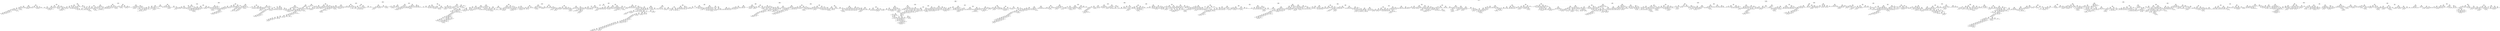 digraph Tree {
node [shape=box] ;
0 [label="X[350] <= 125.5\ngini = 0.9\nsamples = 60000\nvalue = [5907, 6736, 5950, 6128, 5862, 5450, 5887, 6229, 5862\n5989]"] ;
1 [label="X[435] <= 0.5\ngini = 0.88\nsamples = 38678\nvalue = [5422, 560, 4732, 1244, 5317, 3216, 4722, 5727, 2986\n4752]"] ;
0 -> 1 [labeldistance=2.5, labelangle=45, headlabel="True"] ;
2 [label="X[597] <= 1.5\ngini = 0.694\nsamples = 10277\nvalue = [5274, 40, 659, 280, 432, 925, 574, 1559, 114, 420]"] ;
1 -> 2 ;
3 [label="X[486] <= 0.5\ngini = 0.785\nsamples = 3836\nvalue = [461, 23, 133, 90, 421, 386, 368, 1519, 39, 396]"] ;
2 -> 3 ;
4 [label="X[404] <= 0.5\ngini = 0.587\nsamples = 2334\nvalue = [194, 22, 47, 70, 87, 217, 40, 1452, 12, 193]"] ;
3 -> 4 ;
5 [label="X[538] <= 1.0\ngini = 0.366\nsamples = 1812\nvalue = [177, 3, 40, 21, 26, 63, 16, 1429, 3, 34]"] ;
4 -> 5 ;
6 [label="X[153] <= 1.0\ngini = 0.207\nsamples = 1595\nvalue = [18, 3, 30, 18, 21, 47, 10, 1419, 3, 26]"] ;
5 -> 6 ;
7 [label="X[460] <= 16.0\ngini = 0.127\nsamples = 1515\nvalue = [9, 2, 8, 5, 17, 28, 7, 1415, 1, 23]"] ;
6 -> 7 ;
8 [label="X[542] <= 104.0\ngini = 0.075\nsamples = 1467\nvalue = [9, 0, 7, 5, 4, 10, 6, 1411, 0, 15]"] ;
7 -> 8 ;
9 [label="X[157] <= 5.0\ngini = 0.048\nsamples = 1445\nvalue = [4, 0, 6, 5, 1, 9, 0, 1410, 0, 10]"] ;
8 -> 9 ;
10 [label="X[582] <= 112.5\ngini = 0.036\nsamples = 1436\nvalue = [1, 0, 6, 4, 1, 4, 0, 1410, 0, 10]"] ;
9 -> 10 ;
11 [label="X[378] <= 131.5\ngini = 0.029\nsamples = 1431\nvalue = [1, 0, 2, 4, 1, 3, 0, 1410, 0, 10]"] ;
10 -> 11 ;
12 [label="X[622] <= 3.5\ngini = 0.022\nsamples = 1426\nvalue = [1, 0, 2, 3, 0, 1, 0, 1410, 0, 9]"] ;
11 -> 12 ;
13 [label="X[184] <= 156.5\ngini = 0.02\nsamples = 1424\nvalue = [0, 0, 2, 3, 0, 0, 0, 1410, 0, 9]"] ;
12 -> 13 ;
14 [label="X[733] <= 80.0\ngini = 0.011\nsamples = 1403\nvalue = [0, 0, 1, 1, 0, 0, 0, 1395, 0, 6]"] ;
13 -> 14 ;
15 [label="X[488] <= 146.5\ngini = 0.01\nsamples = 1402\nvalue = [0, 0, 1, 1, 0, 0, 0, 1395, 0, 5]"] ;
14 -> 15 ;
16 [label="X[375] <= 245.5\ngini = 0.009\nsamples = 1401\nvalue = [0, 0, 1, 1, 0, 0, 0, 1395, 0, 4]"] ;
15 -> 16 ;
17 [label="X[380] <= 254.5\ngini = 0.006\nsamples = 1396\nvalue = [0, 0, 1, 1, 0, 0, 0, 1392, 0, 2]"] ;
16 -> 17 ;
18 [label="X[349] <= 207.0\ngini = 0.004\nsamples = 1394\nvalue = [0, 0, 1, 1, 0, 0, 0, 1391, 0, 1]"] ;
17 -> 18 ;
19 [label="X[176] <= 254.5\ngini = 0.003\nsamples = 1390\nvalue = [0, 0, 1, 1, 0, 0, 0, 1388, 0, 0]"] ;
18 -> 19 ;
20 [label="X[379] <= 29.0\ngini = 0.001\nsamples = 1385\nvalue = [0, 0, 0, 1, 0, 0, 0, 1384, 0, 0]"] ;
19 -> 20 ;
21 [label="gini = 0.0\nsamples = 1374\nvalue = [0, 0, 0, 0, 0, 0, 0, 1374, 0, 0]"] ;
20 -> 21 ;
22 [label="X[684] <= 249.0\ngini = 0.165\nsamples = 11\nvalue = [0, 0, 0, 1, 0, 0, 0, 10, 0, 0]"] ;
20 -> 22 ;
23 [label="gini = 0.0\nsamples = 10\nvalue = [0, 0, 0, 0, 0, 0, 0, 10, 0, 0]"] ;
22 -> 23 ;
24 [label="gini = 0.0\nsamples = 1\nvalue = [0, 0, 0, 1, 0, 0, 0, 0, 0, 0]"] ;
22 -> 24 ;
25 [label="X[466] <= 142.0\ngini = 0.32\nsamples = 5\nvalue = [0, 0, 1, 0, 0, 0, 0, 4, 0, 0]"] ;
19 -> 25 ;
26 [label="gini = 0.0\nsamples = 1\nvalue = [0, 0, 1, 0, 0, 0, 0, 0, 0, 0]"] ;
25 -> 26 ;
27 [label="gini = 0.0\nsamples = 4\nvalue = [0, 0, 0, 0, 0, 0, 0, 4, 0, 0]"] ;
25 -> 27 ;
28 [label="X[347] <= 172.0\ngini = 0.375\nsamples = 4\nvalue = [0, 0, 0, 0, 0, 0, 0, 3, 0, 1]"] ;
18 -> 28 ;
29 [label="gini = 0.0\nsamples = 1\nvalue = [0, 0, 0, 0, 0, 0, 0, 0, 0, 1]"] ;
28 -> 29 ;
30 [label="gini = 0.0\nsamples = 3\nvalue = [0, 0, 0, 0, 0, 0, 0, 3, 0, 0]"] ;
28 -> 30 ;
31 [label="X[350] <= 14.5\ngini = 0.5\nsamples = 2\nvalue = [0, 0, 0, 0, 0, 0, 0, 1, 0, 1]"] ;
17 -> 31 ;
32 [label="gini = 0.0\nsamples = 1\nvalue = [0, 0, 0, 0, 0, 0, 0, 1, 0, 0]"] ;
31 -> 32 ;
33 [label="gini = 0.0\nsamples = 1\nvalue = [0, 0, 0, 0, 0, 0, 0, 0, 0, 1]"] ;
31 -> 33 ;
34 [label="X[264] <= 130.5\ngini = 0.48\nsamples = 5\nvalue = [0, 0, 0, 0, 0, 0, 0, 3, 0, 2]"] ;
16 -> 34 ;
35 [label="gini = 0.0\nsamples = 2\nvalue = [0, 0, 0, 0, 0, 0, 0, 0, 0, 2]"] ;
34 -> 35 ;
36 [label="gini = 0.0\nsamples = 3\nvalue = [0, 0, 0, 0, 0, 0, 0, 3, 0, 0]"] ;
34 -> 36 ;
37 [label="gini = 0.0\nsamples = 1\nvalue = [0, 0, 0, 0, 0, 0, 0, 0, 0, 1]"] ;
15 -> 37 ;
38 [label="gini = 0.0\nsamples = 1\nvalue = [0, 0, 0, 0, 0, 0, 0, 0, 0, 1]"] ;
14 -> 38 ;
39 [label="X[295] <= 33.0\ngini = 0.458\nsamples = 21\nvalue = [0, 0, 1, 2, 0, 0, 0, 15, 0, 3]"] ;
13 -> 39 ;
40 [label="X[692] <= 48.0\ngini = 0.124\nsamples = 15\nvalue = [0, 0, 1, 0, 0, 0, 0, 14, 0, 0]"] ;
39 -> 40 ;
41 [label="gini = 0.0\nsamples = 14\nvalue = [0, 0, 0, 0, 0, 0, 0, 14, 0, 0]"] ;
40 -> 41 ;
42 [label="gini = 0.0\nsamples = 1\nvalue = [0, 0, 1, 0, 0, 0, 0, 0, 0, 0]"] ;
40 -> 42 ;
43 [label="X[212] <= 221.0\ngini = 0.611\nsamples = 6\nvalue = [0, 0, 0, 2, 0, 0, 0, 1, 0, 3]"] ;
39 -> 43 ;
44 [label="gini = 0.0\nsamples = 3\nvalue = [0, 0, 0, 0, 0, 0, 0, 0, 0, 3]"] ;
43 -> 44 ;
45 [label="X[437] <= 254.5\ngini = 0.444\nsamples = 3\nvalue = [0, 0, 0, 2, 0, 0, 0, 1, 0, 0]"] ;
43 -> 45 ;
46 [label="gini = 0.0\nsamples = 2\nvalue = [0, 0, 0, 2, 0, 0, 0, 0, 0, 0]"] ;
45 -> 46 ;
47 [label="gini = 0.0\nsamples = 1\nvalue = [0, 0, 0, 0, 0, 0, 0, 1, 0, 0]"] ;
45 -> 47 ;
48 [label="X[522] <= 182.0\ngini = 0.5\nsamples = 2\nvalue = [1, 0, 0, 0, 0, 1, 0, 0, 0, 0]"] ;
12 -> 48 ;
49 [label="gini = 0.0\nsamples = 1\nvalue = [1, 0, 0, 0, 0, 0, 0, 0, 0, 0]"] ;
48 -> 49 ;
50 [label="gini = 0.0\nsamples = 1\nvalue = [0, 0, 0, 0, 0, 1, 0, 0, 0, 0]"] ;
48 -> 50 ;
51 [label="X[628] <= 92.5\ngini = 0.72\nsamples = 5\nvalue = [0, 0, 0, 1, 1, 2, 0, 0, 0, 1]"] ;
11 -> 51 ;
52 [label="X[410] <= 199.5\ngini = 0.667\nsamples = 3\nvalue = [0, 0, 0, 1, 1, 0, 0, 0, 0, 1]"] ;
51 -> 52 ;
53 [label="gini = 0.0\nsamples = 1\nvalue = [0, 0, 0, 0, 1, 0, 0, 0, 0, 0]"] ;
52 -> 53 ;
54 [label="X[520] <= 127.5\ngini = 0.5\nsamples = 2\nvalue = [0, 0, 0, 1, 0, 0, 0, 0, 0, 1]"] ;
52 -> 54 ;
55 [label="gini = 0.0\nsamples = 1\nvalue = [0, 0, 0, 1, 0, 0, 0, 0, 0, 0]"] ;
54 -> 55 ;
56 [label="gini = 0.0\nsamples = 1\nvalue = [0, 0, 0, 0, 0, 0, 0, 0, 0, 1]"] ;
54 -> 56 ;
57 [label="gini = 0.0\nsamples = 2\nvalue = [0, 0, 0, 0, 0, 2, 0, 0, 0, 0]"] ;
51 -> 57 ;
58 [label="X[717] <= 113.0\ngini = 0.32\nsamples = 5\nvalue = [0, 0, 4, 0, 0, 1, 0, 0, 0, 0]"] ;
10 -> 58 ;
59 [label="gini = 0.0\nsamples = 4\nvalue = [0, 0, 4, 0, 0, 0, 0, 0, 0, 0]"] ;
58 -> 59 ;
60 [label="gini = 0.0\nsamples = 1\nvalue = [0, 0, 0, 0, 0, 1, 0, 0, 0, 0]"] ;
58 -> 60 ;
61 [label="X[624] <= 66.0\ngini = 0.568\nsamples = 9\nvalue = [3, 0, 0, 1, 0, 5, 0, 0, 0, 0]"] ;
9 -> 61 ;
62 [label="gini = 0.0\nsamples = 5\nvalue = [0, 0, 0, 0, 0, 5, 0, 0, 0, 0]"] ;
61 -> 62 ;
63 [label="X[358] <= 95.5\ngini = 0.375\nsamples = 4\nvalue = [3, 0, 0, 1, 0, 0, 0, 0, 0, 0]"] ;
61 -> 63 ;
64 [label="gini = 0.0\nsamples = 1\nvalue = [0, 0, 0, 1, 0, 0, 0, 0, 0, 0]"] ;
63 -> 64 ;
65 [label="gini = 0.0\nsamples = 3\nvalue = [3, 0, 0, 0, 0, 0, 0, 0, 0, 0]"] ;
63 -> 65 ;
66 [label="X[493] <= 29.0\ngini = 0.798\nsamples = 22\nvalue = [5, 0, 1, 0, 3, 1, 6, 1, 0, 5]"] ;
8 -> 66 ;
67 [label="X[662] <= 107.5\ngini = 0.278\nsamples = 6\nvalue = [5, 0, 0, 0, 0, 1, 0, 0, 0, 0]"] ;
66 -> 67 ;
68 [label="gini = 0.0\nsamples = 5\nvalue = [5, 0, 0, 0, 0, 0, 0, 0, 0, 0]"] ;
67 -> 68 ;
69 [label="gini = 0.0\nsamples = 1\nvalue = [0, 0, 0, 0, 0, 1, 0, 0, 0, 0]"] ;
67 -> 69 ;
70 [label="X[213] <= 61.0\ngini = 0.719\nsamples = 16\nvalue = [0, 0, 1, 0, 3, 0, 6, 1, 0, 5]"] ;
66 -> 70 ;
71 [label="X[271] <= 74.5\ngini = 0.54\nsamples = 10\nvalue = [0, 0, 1, 0, 3, 0, 6, 0, 0, 0]"] ;
70 -> 71 ;
72 [label="X[600] <= 200.0\ngini = 0.245\nsamples = 7\nvalue = [0, 0, 1, 0, 0, 0, 6, 0, 0, 0]"] ;
71 -> 72 ;
73 [label="gini = 0.0\nsamples = 6\nvalue = [0, 0, 0, 0, 0, 0, 6, 0, 0, 0]"] ;
72 -> 73 ;
74 [label="gini = 0.0\nsamples = 1\nvalue = [0, 0, 1, 0, 0, 0, 0, 0, 0, 0]"] ;
72 -> 74 ;
75 [label="gini = 0.0\nsamples = 3\nvalue = [0, 0, 0, 0, 3, 0, 0, 0, 0, 0]"] ;
71 -> 75 ;
76 [label="X[382] <= 253.0\ngini = 0.278\nsamples = 6\nvalue = [0, 0, 0, 0, 0, 0, 0, 1, 0, 5]"] ;
70 -> 76 ;
77 [label="gini = 0.0\nsamples = 5\nvalue = [0, 0, 0, 0, 0, 0, 0, 0, 0, 5]"] ;
76 -> 77 ;
78 [label="gini = 0.0\nsamples = 1\nvalue = [0, 0, 0, 0, 0, 0, 0, 1, 0, 0]"] ;
76 -> 78 ;
79 [label="X[409] <= 25.5\ngini = 0.748\nsamples = 48\nvalue = [0, 2, 1, 0, 13, 18, 1, 4, 1, 8]"] ;
7 -> 79 ;
80 [label="X[324] <= 80.0\ngini = 0.254\nsamples = 21\nvalue = [0, 2, 0, 0, 0, 18, 1, 0, 0, 0]"] ;
79 -> 80 ;
81 [label="gini = 0.0\nsamples = 18\nvalue = [0, 0, 0, 0, 0, 18, 0, 0, 0, 0]"] ;
80 -> 81 ;
82 [label="X[430] <= 38.0\ngini = 0.444\nsamples = 3\nvalue = [0, 2, 0, 0, 0, 0, 1, 0, 0, 0]"] ;
80 -> 82 ;
83 [label="gini = 0.0\nsamples = 2\nvalue = [0, 2, 0, 0, 0, 0, 0, 0, 0, 0]"] ;
82 -> 83 ;
84 [label="gini = 0.0\nsamples = 1\nvalue = [0, 0, 0, 0, 0, 0, 1, 0, 0, 0]"] ;
82 -> 84 ;
85 [label="X[460] <= 204.0\ngini = 0.656\nsamples = 27\nvalue = [0, 0, 1, 0, 13, 0, 0, 4, 1, 8]"] ;
79 -> 85 ;
86 [label="X[462] <= 13.0\ngini = 0.612\nsamples = 11\nvalue = [0, 0, 1, 0, 0, 0, 0, 3, 1, 6]"] ;
85 -> 86 ;
87 [label="gini = 0.0\nsamples = 6\nvalue = [0, 0, 0, 0, 0, 0, 0, 0, 0, 6]"] ;
86 -> 87 ;
88 [label="X[571] <= 10.0\ngini = 0.56\nsamples = 5\nvalue = [0, 0, 1, 0, 0, 0, 0, 3, 1, 0]"] ;
86 -> 88 ;
89 [label="gini = 0.0\nsamples = 3\nvalue = [0, 0, 0, 0, 0, 0, 0, 3, 0, 0]"] ;
88 -> 89 ;
90 [label="X[551] <= 55.5\ngini = 0.5\nsamples = 2\nvalue = [0, 0, 1, 0, 0, 0, 0, 0, 1, 0]"] ;
88 -> 90 ;
91 [label="gini = 0.0\nsamples = 1\nvalue = [0, 0, 0, 0, 0, 0, 0, 0, 1, 0]"] ;
90 -> 91 ;
92 [label="gini = 0.0\nsamples = 1\nvalue = [0, 0, 1, 0, 0, 0, 0, 0, 0, 0]"] ;
90 -> 92 ;
93 [label="X[182] <= 124.0\ngini = 0.32\nsamples = 16\nvalue = [0, 0, 0, 0, 13, 0, 0, 1, 0, 2]"] ;
85 -> 93 ;
94 [label="gini = 0.0\nsamples = 13\nvalue = [0, 0, 0, 0, 13, 0, 0, 0, 0, 0]"] ;
93 -> 94 ;
95 [label="X[182] <= 244.0\ngini = 0.444\nsamples = 3\nvalue = [0, 0, 0, 0, 0, 0, 0, 1, 0, 2]"] ;
93 -> 95 ;
96 [label="gini = 0.0\nsamples = 2\nvalue = [0, 0, 0, 0, 0, 0, 0, 0, 0, 2]"] ;
95 -> 96 ;
97 [label="gini = 0.0\nsamples = 1\nvalue = [0, 0, 0, 0, 0, 0, 0, 1, 0, 0]"] ;
95 -> 97 ;
98 [label="X[211] <= 163.0\ngini = 0.82\nsamples = 80\nvalue = [9, 1, 22, 13, 4, 19, 3, 4, 2, 3]"] ;
6 -> 98 ;
99 [label="X[484] <= 97.0\ngini = 0.801\nsamples = 52\nvalue = [7, 1, 3, 11, 4, 18, 3, 2, 2, 1]"] ;
98 -> 99 ;
100 [label="X[317] <= 0.5\ngini = 0.741\nsamples = 43\nvalue = [0, 1, 2, 11, 4, 18, 2, 2, 2, 1]"] ;
99 -> 100 ;
101 [label="X[572] <= 16.5\ngini = 0.622\nsamples = 14\nvalue = [0, 1, 2, 8, 0, 0, 2, 0, 1, 0]"] ;
100 -> 101 ;
102 [label="X[433] <= 107.0\ngini = 0.198\nsamples = 9\nvalue = [0, 1, 0, 8, 0, 0, 0, 0, 0, 0]"] ;
101 -> 102 ;
103 [label="gini = 0.0\nsamples = 8\nvalue = [0, 0, 0, 8, 0, 0, 0, 0, 0, 0]"] ;
102 -> 103 ;
104 [label="gini = 0.0\nsamples = 1\nvalue = [0, 1, 0, 0, 0, 0, 0, 0, 0, 0]"] ;
102 -> 104 ;
105 [label="X[626] <= 20.5\ngini = 0.64\nsamples = 5\nvalue = [0, 0, 2, 0, 0, 0, 2, 0, 1, 0]"] ;
101 -> 105 ;
106 [label="gini = 0.0\nsamples = 2\nvalue = [0, 0, 0, 0, 0, 0, 2, 0, 0, 0]"] ;
105 -> 106 ;
107 [label="X[355] <= 126.0\ngini = 0.444\nsamples = 3\nvalue = [0, 0, 2, 0, 0, 0, 0, 0, 1, 0]"] ;
105 -> 107 ;
108 [label="gini = 0.0\nsamples = 1\nvalue = [0, 0, 0, 0, 0, 0, 0, 0, 1, 0]"] ;
107 -> 108 ;
109 [label="gini = 0.0\nsamples = 2\nvalue = [0, 0, 2, 0, 0, 0, 0, 0, 0, 0]"] ;
107 -> 109 ;
110 [label="X[519] <= 160.5\ngini = 0.578\nsamples = 29\nvalue = [0, 0, 0, 3, 4, 18, 0, 2, 1, 1]"] ;
100 -> 110 ;
111 [label="X[566] <= 4.5\ngini = 0.417\nsamples = 24\nvalue = [0, 0, 0, 3, 1, 18, 0, 0, 1, 1]"] ;
110 -> 111 ;
112 [label="X[464] <= 236.5\ngini = 0.259\nsamples = 21\nvalue = [0, 0, 0, 0, 1, 18, 0, 0, 1, 1]"] ;
111 -> 112 ;
113 [label="X[299] <= 14.0\ngini = 0.1\nsamples = 19\nvalue = [0, 0, 0, 0, 0, 18, 0, 0, 0, 1]"] ;
112 -> 113 ;
114 [label="gini = 0.0\nsamples = 17\nvalue = [0, 0, 0, 0, 0, 17, 0, 0, 0, 0]"] ;
113 -> 114 ;
115 [label="X[374] <= 4.0\ngini = 0.5\nsamples = 2\nvalue = [0, 0, 0, 0, 0, 1, 0, 0, 0, 1]"] ;
113 -> 115 ;
116 [label="gini = 0.0\nsamples = 1\nvalue = [0, 0, 0, 0, 0, 1, 0, 0, 0, 0]"] ;
115 -> 116 ;
117 [label="gini = 0.0\nsamples = 1\nvalue = [0, 0, 0, 0, 0, 0, 0, 0, 0, 1]"] ;
115 -> 117 ;
118 [label="X[268] <= 43.0\ngini = 0.5\nsamples = 2\nvalue = [0, 0, 0, 0, 1, 0, 0, 0, 1, 0]"] ;
112 -> 118 ;
119 [label="gini = 0.0\nsamples = 1\nvalue = [0, 0, 0, 0, 1, 0, 0, 0, 0, 0]"] ;
118 -> 119 ;
120 [label="gini = 0.0\nsamples = 1\nvalue = [0, 0, 0, 0, 0, 0, 0, 0, 1, 0]"] ;
118 -> 120 ;
121 [label="gini = 0.0\nsamples = 3\nvalue = [0, 0, 0, 3, 0, 0, 0, 0, 0, 0]"] ;
111 -> 121 ;
122 [label="X[684] <= 24.0\ngini = 0.48\nsamples = 5\nvalue = [0, 0, 0, 0, 3, 0, 0, 2, 0, 0]"] ;
110 -> 122 ;
123 [label="gini = 0.0\nsamples = 3\nvalue = [0, 0, 0, 0, 3, 0, 0, 0, 0, 0]"] ;
122 -> 123 ;
124 [label="gini = 0.0\nsamples = 2\nvalue = [0, 0, 0, 0, 0, 0, 0, 2, 0, 0]"] ;
122 -> 124 ;
125 [label="X[492] <= 36.5\ngini = 0.37\nsamples = 9\nvalue = [7, 0, 1, 0, 0, 0, 1, 0, 0, 0]"] ;
99 -> 125 ;
126 [label="gini = 0.0\nsamples = 7\nvalue = [7, 0, 0, 0, 0, 0, 0, 0, 0, 0]"] ;
125 -> 126 ;
127 [label="X[262] <= 69.0\ngini = 0.5\nsamples = 2\nvalue = [0, 0, 1, 0, 0, 0, 1, 0, 0, 0]"] ;
125 -> 127 ;
128 [label="gini = 0.0\nsamples = 1\nvalue = [0, 0, 1, 0, 0, 0, 0, 0, 0, 0]"] ;
127 -> 128 ;
129 [label="gini = 0.0\nsamples = 1\nvalue = [0, 0, 0, 0, 0, 0, 1, 0, 0, 0]"] ;
127 -> 129 ;
130 [label="X[354] <= 92.0\ngini = 0.518\nsamples = 28\nvalue = [2, 0, 19, 2, 0, 1, 0, 2, 0, 2]"] ;
98 -> 130 ;
131 [label="X[438] <= 159.5\ngini = 0.79\nsamples = 9\nvalue = [2, 0, 2, 2, 0, 1, 0, 0, 0, 2]"] ;
130 -> 131 ;
132 [label="X[514] <= 57.0\ngini = 0.735\nsamples = 7\nvalue = [2, 0, 2, 2, 0, 1, 0, 0, 0, 0]"] ;
131 -> 132 ;
133 [label="X[656] <= 181.0\ngini = 0.64\nsamples = 5\nvalue = [0, 0, 2, 2, 0, 1, 0, 0, 0, 0]"] ;
132 -> 133 ;
134 [label="gini = 0.0\nsamples = 2\nvalue = [0, 0, 0, 2, 0, 0, 0, 0, 0, 0]"] ;
133 -> 134 ;
135 [label="X[161] <= 9.0\ngini = 0.444\nsamples = 3\nvalue = [0, 0, 2, 0, 0, 1, 0, 0, 0, 0]"] ;
133 -> 135 ;
136 [label="gini = 0.0\nsamples = 2\nvalue = [0, 0, 2, 0, 0, 0, 0, 0, 0, 0]"] ;
135 -> 136 ;
137 [label="gini = 0.0\nsamples = 1\nvalue = [0, 0, 0, 0, 0, 1, 0, 0, 0, 0]"] ;
135 -> 137 ;
138 [label="gini = 0.0\nsamples = 2\nvalue = [2, 0, 0, 0, 0, 0, 0, 0, 0, 0]"] ;
132 -> 138 ;
139 [label="gini = 0.0\nsamples = 2\nvalue = [0, 0, 0, 0, 0, 0, 0, 0, 0, 2]"] ;
131 -> 139 ;
140 [label="X[630] <= 78.0\ngini = 0.188\nsamples = 19\nvalue = [0, 0, 17, 0, 0, 0, 0, 2, 0, 0]"] ;
130 -> 140 ;
141 [label="X[410] <= 253.0\ngini = 0.444\nsamples = 3\nvalue = [0, 0, 1, 0, 0, 0, 0, 2, 0, 0]"] ;
140 -> 141 ;
142 [label="gini = 0.0\nsamples = 2\nvalue = [0, 0, 0, 0, 0, 0, 0, 2, 0, 0]"] ;
141 -> 142 ;
143 [label="gini = 0.0\nsamples = 1\nvalue = [0, 0, 1, 0, 0, 0, 0, 0, 0, 0]"] ;
141 -> 143 ;
144 [label="gini = 0.0\nsamples = 16\nvalue = [0, 0, 16, 0, 0, 0, 0, 0, 0, 0]"] ;
140 -> 144 ;
145 [label="X[465] <= 113.0\ngini = 0.451\nsamples = 217\nvalue = [159, 0, 10, 3, 5, 16, 6, 10, 0, 8]"] ;
5 -> 145 ;
146 [label="X[353] <= 171.5\ngini = 0.268\nsamples = 176\nvalue = [150, 0, 2, 2, 2, 11, 1, 7, 0, 1]"] ;
145 -> 146 ;
147 [label="X[432] <= 5.5\ngini = 0.191\nsamples = 166\nvalue = [149, 0, 1, 0, 1, 8, 0, 6, 0, 1]"] ;
146 -> 147 ;
148 [label="X[717] <= 39.0\ngini = 0.152\nsamples = 162\nvalue = [149, 0, 1, 0, 1, 4, 0, 6, 0, 1]"] ;
147 -> 148 ;
149 [label="X[175] <= 58.5\ngini = 0.099\nsamples = 156\nvalue = [148, 0, 1, 0, 1, 3, 0, 2, 0, 1]"] ;
148 -> 149 ;
150 [label="X[612] <= 199.5\ngini = 0.064\nsamples = 153\nvalue = [148, 0, 0, 0, 0, 2, 0, 2, 0, 1]"] ;
149 -> 150 ;
151 [label="X[376] <= 211.5\ngini = 0.052\nsamples = 152\nvalue = [148, 0, 0, 0, 0, 2, 0, 2, 0, 0]"] ;
150 -> 151 ;
152 [label="X[635] <= 252.0\ngini = 0.039\nsamples = 151\nvalue = [148, 0, 0, 0, 0, 1, 0, 2, 0, 0]"] ;
151 -> 152 ;
153 [label="X[410] <= 72.0\ngini = 0.014\nsamples = 144\nvalue = [143, 0, 0, 0, 0, 1, 0, 0, 0, 0]"] ;
152 -> 153 ;
154 [label="gini = 0.0\nsamples = 141\nvalue = [141, 0, 0, 0, 0, 0, 0, 0, 0, 0]"] ;
153 -> 154 ;
155 [label="X[328] <= 36.5\ngini = 0.444\nsamples = 3\nvalue = [2, 0, 0, 0, 0, 1, 0, 0, 0, 0]"] ;
153 -> 155 ;
156 [label="gini = 0.0\nsamples = 1\nvalue = [0, 0, 0, 0, 0, 1, 0, 0, 0, 0]"] ;
155 -> 156 ;
157 [label="gini = 0.0\nsamples = 2\nvalue = [2, 0, 0, 0, 0, 0, 0, 0, 0, 0]"] ;
155 -> 157 ;
158 [label="X[566] <= 11.0\ngini = 0.408\nsamples = 7\nvalue = [5, 0, 0, 0, 0, 0, 0, 2, 0, 0]"] ;
152 -> 158 ;
159 [label="gini = 0.0\nsamples = 2\nvalue = [0, 0, 0, 0, 0, 0, 0, 2, 0, 0]"] ;
158 -> 159 ;
160 [label="gini = 0.0\nsamples = 5\nvalue = [5, 0, 0, 0, 0, 0, 0, 0, 0, 0]"] ;
158 -> 160 ;
161 [label="gini = 0.0\nsamples = 1\nvalue = [0, 0, 0, 0, 0, 1, 0, 0, 0, 0]"] ;
151 -> 161 ;
162 [label="gini = 0.0\nsamples = 1\nvalue = [0, 0, 0, 0, 0, 0, 0, 0, 0, 1]"] ;
150 -> 162 ;
163 [label="X[183] <= 126.5\ngini = 0.667\nsamples = 3\nvalue = [0, 0, 1, 0, 1, 1, 0, 0, 0, 0]"] ;
149 -> 163 ;
164 [label="X[544] <= 196.0\ngini = 0.5\nsamples = 2\nvalue = [0, 0, 1, 0, 1, 0, 0, 0, 0, 0]"] ;
163 -> 164 ;
165 [label="gini = 0.0\nsamples = 1\nvalue = [0, 0, 0, 0, 1, 0, 0, 0, 0, 0]"] ;
164 -> 165 ;
166 [label="gini = 0.0\nsamples = 1\nvalue = [0, 0, 1, 0, 0, 0, 0, 0, 0, 0]"] ;
164 -> 166 ;
167 [label="gini = 0.0\nsamples = 1\nvalue = [0, 0, 0, 0, 0, 1, 0, 0, 0, 0]"] ;
163 -> 167 ;
168 [label="X[469] <= 96.0\ngini = 0.5\nsamples = 6\nvalue = [1, 0, 0, 0, 0, 1, 0, 4, 0, 0]"] ;
148 -> 168 ;
169 [label="X[624] <= 21.5\ngini = 0.5\nsamples = 2\nvalue = [1, 0, 0, 0, 0, 1, 0, 0, 0, 0]"] ;
168 -> 169 ;
170 [label="gini = 0.0\nsamples = 1\nvalue = [0, 0, 0, 0, 0, 1, 0, 0, 0, 0]"] ;
169 -> 170 ;
171 [label="gini = 0.0\nsamples = 1\nvalue = [1, 0, 0, 0, 0, 0, 0, 0, 0, 0]"] ;
169 -> 171 ;
172 [label="gini = 0.0\nsamples = 4\nvalue = [0, 0, 0, 0, 0, 0, 0, 4, 0, 0]"] ;
168 -> 172 ;
173 [label="gini = 0.0\nsamples = 4\nvalue = [0, 0, 0, 0, 0, 4, 0, 0, 0, 0]"] ;
147 -> 173 ;
174 [label="X[156] <= 100.0\ngini = 0.82\nsamples = 10\nvalue = [1, 0, 1, 2, 1, 3, 1, 1, 0, 0]"] ;
146 -> 174 ;
175 [label="X[454] <= 11.0\ngini = 0.816\nsamples = 7\nvalue = [1, 0, 1, 2, 1, 0, 1, 1, 0, 0]"] ;
174 -> 175 ;
176 [label="gini = 0.0\nsamples = 2\nvalue = [0, 0, 0, 2, 0, 0, 0, 0, 0, 0]"] ;
175 -> 176 ;
177 [label="X[407] <= 9.5\ngini = 0.8\nsamples = 5\nvalue = [1, 0, 1, 0, 1, 0, 1, 1, 0, 0]"] ;
175 -> 177 ;
178 [label="X[608] <= 32.0\ngini = 0.75\nsamples = 4\nvalue = [1, 0, 1, 0, 1, 0, 0, 1, 0, 0]"] ;
177 -> 178 ;
179 [label="X[322] <= 17.0\ngini = 0.5\nsamples = 2\nvalue = [1, 0, 1, 0, 0, 0, 0, 0, 0, 0]"] ;
178 -> 179 ;
180 [label="gini = 0.0\nsamples = 1\nvalue = [0, 0, 1, 0, 0, 0, 0, 0, 0, 0]"] ;
179 -> 180 ;
181 [label="gini = 0.0\nsamples = 1\nvalue = [1, 0, 0, 0, 0, 0, 0, 0, 0, 0]"] ;
179 -> 181 ;
182 [label="X[490] <= 55.0\ngini = 0.5\nsamples = 2\nvalue = [0, 0, 0, 0, 1, 0, 0, 1, 0, 0]"] ;
178 -> 182 ;
183 [label="gini = 0.0\nsamples = 1\nvalue = [0, 0, 0, 0, 0, 0, 0, 1, 0, 0]"] ;
182 -> 183 ;
184 [label="gini = 0.0\nsamples = 1\nvalue = [0, 0, 0, 0, 1, 0, 0, 0, 0, 0]"] ;
182 -> 184 ;
185 [label="gini = 0.0\nsamples = 1\nvalue = [0, 0, 0, 0, 0, 0, 1, 0, 0, 0]"] ;
177 -> 185 ;
186 [label="gini = 0.0\nsamples = 3\nvalue = [0, 0, 0, 0, 0, 3, 0, 0, 0, 0]"] ;
174 -> 186 ;
187 [label="X[656] <= 87.0\ngini = 0.844\nsamples = 41\nvalue = [9, 0, 8, 1, 3, 5, 5, 3, 0, 7]"] ;
145 -> 187 ;
188 [label="X[566] <= 14.5\ngini = 0.785\nsamples = 27\nvalue = [0, 0, 8, 0, 3, 1, 5, 3, 0, 7]"] ;
187 -> 188 ;
189 [label="X[396] <= 36.5\ngini = 0.734\nsamples = 17\nvalue = [0, 0, 0, 0, 3, 1, 3, 3, 0, 7]"] ;
188 -> 189 ;
190 [label="X[153] <= 125.5\ngini = 0.76\nsamples = 11\nvalue = [0, 0, 0, 0, 3, 1, 3, 3, 0, 1]"] ;
189 -> 190 ;
191 [label="X[237] <= 15.5\ngini = 0.688\nsamples = 8\nvalue = [0, 0, 0, 0, 3, 1, 0, 3, 0, 1]"] ;
190 -> 191 ;
192 [label="gini = 0.0\nsamples = 3\nvalue = [0, 0, 0, 0, 3, 0, 0, 0, 0, 0]"] ;
191 -> 192 ;
193 [label="X[743] <= 0.5\ngini = 0.56\nsamples = 5\nvalue = [0, 0, 0, 0, 0, 1, 0, 3, 0, 1]"] ;
191 -> 193 ;
194 [label="X[629] <= 79.0\ngini = 0.5\nsamples = 2\nvalue = [0, 0, 0, 0, 0, 1, 0, 0, 0, 1]"] ;
193 -> 194 ;
195 [label="gini = 0.0\nsamples = 1\nvalue = [0, 0, 0, 0, 0, 1, 0, 0, 0, 0]"] ;
194 -> 195 ;
196 [label="gini = 0.0\nsamples = 1\nvalue = [0, 0, 0, 0, 0, 0, 0, 0, 0, 1]"] ;
194 -> 196 ;
197 [label="gini = 0.0\nsamples = 3\nvalue = [0, 0, 0, 0, 0, 0, 0, 3, 0, 0]"] ;
193 -> 197 ;
198 [label="gini = 0.0\nsamples = 3\nvalue = [0, 0, 0, 0, 0, 0, 3, 0, 0, 0]"] ;
190 -> 198 ;
199 [label="gini = 0.0\nsamples = 6\nvalue = [0, 0, 0, 0, 0, 0, 0, 0, 0, 6]"] ;
189 -> 199 ;
200 [label="X[572] <= 70.5\ngini = 0.32\nsamples = 10\nvalue = [0, 0, 8, 0, 0, 0, 2, 0, 0, 0]"] ;
188 -> 200 ;
201 [label="gini = 0.0\nsamples = 2\nvalue = [0, 0, 0, 0, 0, 0, 2, 0, 0, 0]"] ;
200 -> 201 ;
202 [label="gini = 0.0\nsamples = 8\nvalue = [0, 0, 8, 0, 0, 0, 0, 0, 0, 0]"] ;
200 -> 202 ;
203 [label="X[300] <= 24.0\ngini = 0.5\nsamples = 14\nvalue = [9, 0, 0, 1, 0, 4, 0, 0, 0, 0]"] ;
187 -> 203 ;
204 [label="X[346] <= 201.5\ngini = 0.32\nsamples = 5\nvalue = [0, 0, 0, 1, 0, 4, 0, 0, 0, 0]"] ;
203 -> 204 ;
205 [label="gini = 0.0\nsamples = 1\nvalue = [0, 0, 0, 1, 0, 0, 0, 0, 0, 0]"] ;
204 -> 205 ;
206 [label="gini = 0.0\nsamples = 4\nvalue = [0, 0, 0, 0, 0, 4, 0, 0, 0, 0]"] ;
204 -> 206 ;
207 [label="gini = 0.0\nsamples = 9\nvalue = [9, 0, 0, 0, 0, 0, 0, 0, 0, 0]"] ;
203 -> 207 ;
208 [label="X[465] <= 137.0\ngini = 0.791\nsamples = 522\nvalue = [17, 19, 7, 49, 61, 154, 24, 23, 9, 159]"] ;
4 -> 208 ;
209 [label="X[318] <= 50.0\ngini = 0.695\nsamples = 276\nvalue = [14, 19, 3, 42, 6, 142, 15, 8, 9, 18]"] ;
208 -> 209 ;
210 [label="X[178] <= 39.5\ngini = 0.796\nsamples = 140\nvalue = [4, 19, 3, 37, 4, 44, 12, 3, 2, 12]"] ;
209 -> 210 ;
211 [label="X[403] <= 8.5\ngini = 0.798\nsamples = 98\nvalue = [4, 19, 2, 8, 3, 35, 12, 3, 2, 10]"] ;
210 -> 211 ;
212 [label="X[544] <= 210.5\ngini = 0.508\nsamples = 21\nvalue = [0, 14, 0, 2, 0, 1, 4, 0, 0, 0]"] ;
211 -> 212 ;
213 [label="X[406] <= 252.0\ngini = 0.304\nsamples = 17\nvalue = [0, 14, 0, 2, 0, 1, 0, 0, 0, 0]"] ;
212 -> 213 ;
214 [label="X[656] <= 126.5\ngini = 0.124\nsamples = 15\nvalue = [0, 14, 0, 0, 0, 1, 0, 0, 0, 0]"] ;
213 -> 214 ;
215 [label="gini = 0.0\nsamples = 14\nvalue = [0, 14, 0, 0, 0, 0, 0, 0, 0, 0]"] ;
214 -> 215 ;
216 [label="gini = 0.0\nsamples = 1\nvalue = [0, 0, 0, 0, 0, 1, 0, 0, 0, 0]"] ;
214 -> 216 ;
217 [label="gini = 0.0\nsamples = 2\nvalue = [0, 0, 0, 2, 0, 0, 0, 0, 0, 0]"] ;
213 -> 217 ;
218 [label="gini = 0.0\nsamples = 4\nvalue = [0, 0, 0, 0, 0, 0, 4, 0, 0, 0]"] ;
212 -> 218 ;
219 [label="X[355] <= 48.0\ngini = 0.76\nsamples = 77\nvalue = [4, 5, 2, 6, 3, 34, 8, 3, 2, 10]"] ;
211 -> 219 ;
220 [label="X[129] <= 35.5\ngini = 0.637\nsamples = 58\nvalue = [2, 5, 2, 5, 0, 33, 8, 0, 0, 3]"] ;
219 -> 220 ;
221 [label="X[406] <= 202.0\ngini = 0.551\nsamples = 49\nvalue = [2, 2, 2, 5, 0, 32, 3, 0, 0, 3]"] ;
220 -> 221 ;
222 [label="X[493] <= 191.5\ngini = 0.368\nsamples = 38\nvalue = [2, 1, 1, 1, 0, 30, 2, 0, 0, 1]"] ;
221 -> 222 ;
223 [label="X[650] <= 166.0\ngini = 0.216\nsamples = 34\nvalue = [2, 1, 0, 1, 0, 30, 0, 0, 0, 0]"] ;
222 -> 223 ;
224 [label="X[377] <= 253.5\ngini = 0.062\nsamples = 31\nvalue = [0, 1, 0, 0, 0, 30, 0, 0, 0, 0]"] ;
223 -> 224 ;
225 [label="gini = 0.0\nsamples = 30\nvalue = [0, 0, 0, 0, 0, 30, 0, 0, 0, 0]"] ;
224 -> 225 ;
226 [label="gini = 0.0\nsamples = 1\nvalue = [0, 1, 0, 0, 0, 0, 0, 0, 0, 0]"] ;
224 -> 226 ;
227 [label="X[551] <= 2.5\ngini = 0.444\nsamples = 3\nvalue = [2, 0, 0, 1, 0, 0, 0, 0, 0, 0]"] ;
223 -> 227 ;
228 [label="gini = 0.0\nsamples = 1\nvalue = [0, 0, 0, 1, 0, 0, 0, 0, 0, 0]"] ;
227 -> 228 ;
229 [label="gini = 0.0\nsamples = 2\nvalue = [2, 0, 0, 0, 0, 0, 0, 0, 0, 0]"] ;
227 -> 229 ;
230 [label="X[154] <= 58.5\ngini = 0.625\nsamples = 4\nvalue = [0, 0, 1, 0, 0, 0, 2, 0, 0, 1]"] ;
222 -> 230 ;
231 [label="X[293] <= 122.0\ngini = 0.5\nsamples = 2\nvalue = [0, 0, 1, 0, 0, 0, 0, 0, 0, 1]"] ;
230 -> 231 ;
232 [label="gini = 0.0\nsamples = 1\nvalue = [0, 0, 0, 0, 0, 0, 0, 0, 0, 1]"] ;
231 -> 232 ;
233 [label="gini = 0.0\nsamples = 1\nvalue = [0, 0, 1, 0, 0, 0, 0, 0, 0, 0]"] ;
231 -> 233 ;
234 [label="gini = 0.0\nsamples = 2\nvalue = [0, 0, 0, 0, 0, 0, 2, 0, 0, 0]"] ;
230 -> 234 ;
235 [label="X[205] <= 12.0\ngini = 0.777\nsamples = 11\nvalue = [0, 1, 1, 4, 0, 2, 1, 0, 0, 2]"] ;
221 -> 235 ;
236 [label="X[525] <= 35.0\ngini = 0.776\nsamples = 7\nvalue = [0, 1, 1, 0, 0, 2, 1, 0, 0, 2]"] ;
235 -> 236 ;
237 [label="X[459] <= 120.0\ngini = 0.72\nsamples = 5\nvalue = [0, 1, 1, 0, 0, 0, 1, 0, 0, 2]"] ;
236 -> 237 ;
238 [label="gini = 0.0\nsamples = 2\nvalue = [0, 0, 0, 0, 0, 0, 0, 0, 0, 2]"] ;
237 -> 238 ;
239 [label="X[549] <= 19.5\ngini = 0.667\nsamples = 3\nvalue = [0, 1, 1, 0, 0, 0, 1, 0, 0, 0]"] ;
237 -> 239 ;
240 [label="gini = 0.0\nsamples = 1\nvalue = [0, 1, 0, 0, 0, 0, 0, 0, 0, 0]"] ;
239 -> 240 ;
241 [label="X[580] <= 70.5\ngini = 0.5\nsamples = 2\nvalue = [0, 0, 1, 0, 0, 0, 1, 0, 0, 0]"] ;
239 -> 241 ;
242 [label="gini = 0.0\nsamples = 1\nvalue = [0, 0, 0, 0, 0, 0, 1, 0, 0, 0]"] ;
241 -> 242 ;
243 [label="gini = 0.0\nsamples = 1\nvalue = [0, 0, 1, 0, 0, 0, 0, 0, 0, 0]"] ;
241 -> 243 ;
244 [label="gini = 0.0\nsamples = 2\nvalue = [0, 0, 0, 0, 0, 2, 0, 0, 0, 0]"] ;
236 -> 244 ;
245 [label="gini = 0.0\nsamples = 4\nvalue = [0, 0, 0, 4, 0, 0, 0, 0, 0, 0]"] ;
235 -> 245 ;
246 [label="X[238] <= 226.5\ngini = 0.568\nsamples = 9\nvalue = [0, 3, 0, 0, 0, 1, 5, 0, 0, 0]"] ;
220 -> 246 ;
247 [label="X[341] <= 127.5\ngini = 0.375\nsamples = 4\nvalue = [0, 3, 0, 0, 0, 1, 0, 0, 0, 0]"] ;
246 -> 247 ;
248 [label="gini = 0.0\nsamples = 3\nvalue = [0, 3, 0, 0, 0, 0, 0, 0, 0, 0]"] ;
247 -> 248 ;
249 [label="gini = 0.0\nsamples = 1\nvalue = [0, 0, 0, 0, 0, 1, 0, 0, 0, 0]"] ;
247 -> 249 ;
250 [label="gini = 0.0\nsamples = 5\nvalue = [0, 0, 0, 0, 0, 0, 5, 0, 0, 0]"] ;
246 -> 250 ;
251 [label="X[234] <= 43.0\ngini = 0.787\nsamples = 19\nvalue = [2, 0, 0, 1, 3, 1, 0, 3, 2, 7]"] ;
219 -> 251 ;
252 [label="X[285] <= 34.0\ngini = 0.8\nsamples = 10\nvalue = [2, 0, 0, 1, 3, 1, 0, 2, 1, 0]"] ;
251 -> 252 ;
253 [label="X[185] <= 232.0\ngini = 0.776\nsamples = 7\nvalue = [2, 0, 0, 1, 0, 1, 0, 2, 1, 0]"] ;
252 -> 253 ;
254 [label="X[431] <= 61.0\ngini = 0.72\nsamples = 5\nvalue = [0, 0, 0, 1, 0, 1, 0, 2, 1, 0]"] ;
253 -> 254 ;
255 [label="gini = 0.0\nsamples = 2\nvalue = [0, 0, 0, 0, 0, 0, 0, 2, 0, 0]"] ;
254 -> 255 ;
256 [label="X[383] <= 53.5\ngini = 0.667\nsamples = 3\nvalue = [0, 0, 0, 1, 0, 1, 0, 0, 1, 0]"] ;
254 -> 256 ;
257 [label="gini = 0.0\nsamples = 1\nvalue = [0, 0, 0, 0, 0, 0, 0, 0, 1, 0]"] ;
256 -> 257 ;
258 [label="X[552] <= 3.5\ngini = 0.5\nsamples = 2\nvalue = [0, 0, 0, 1, 0, 1, 0, 0, 0, 0]"] ;
256 -> 258 ;
259 [label="gini = 0.0\nsamples = 1\nvalue = [0, 0, 0, 0, 0, 1, 0, 0, 0, 0]"] ;
258 -> 259 ;
260 [label="gini = 0.0\nsamples = 1\nvalue = [0, 0, 0, 1, 0, 0, 0, 0, 0, 0]"] ;
258 -> 260 ;
261 [label="gini = 0.0\nsamples = 2\nvalue = [2, 0, 0, 0, 0, 0, 0, 0, 0, 0]"] ;
253 -> 261 ;
262 [label="gini = 0.0\nsamples = 3\nvalue = [0, 0, 0, 0, 3, 0, 0, 0, 0, 0]"] ;
252 -> 262 ;
263 [label="X[469] <= 62.5\ngini = 0.37\nsamples = 9\nvalue = [0, 0, 0, 0, 0, 0, 0, 1, 1, 7]"] ;
251 -> 263 ;
264 [label="gini = 0.0\nsamples = 7\nvalue = [0, 0, 0, 0, 0, 0, 0, 0, 0, 7]"] ;
263 -> 264 ;
265 [label="X[602] <= 188.5\ngini = 0.5\nsamples = 2\nvalue = [0, 0, 0, 0, 0, 0, 0, 1, 1, 0]"] ;
263 -> 265 ;
266 [label="gini = 0.0\nsamples = 1\nvalue = [0, 0, 0, 0, 0, 0, 0, 0, 1, 0]"] ;
265 -> 266 ;
267 [label="gini = 0.0\nsamples = 1\nvalue = [0, 0, 0, 0, 0, 0, 0, 1, 0, 0]"] ;
265 -> 267 ;
268 [label="X[344] <= 119.0\ngini = 0.474\nsamples = 42\nvalue = [0, 0, 1, 29, 1, 9, 0, 0, 0, 2]"] ;
210 -> 268 ;
269 [label="X[605] <= 253.5\ngini = 0.174\nsamples = 32\nvalue = [0, 0, 1, 29, 0, 2, 0, 0, 0, 0]"] ;
268 -> 269 ;
270 [label="gini = 0.0\nsamples = 29\nvalue = [0, 0, 0, 29, 0, 0, 0, 0, 0, 0]"] ;
269 -> 270 ;
271 [label="X[150] <= 137.0\ngini = 0.444\nsamples = 3\nvalue = [0, 0, 1, 0, 0, 2, 0, 0, 0, 0]"] ;
269 -> 271 ;
272 [label="gini = 0.0\nsamples = 2\nvalue = [0, 0, 0, 0, 0, 2, 0, 0, 0, 0]"] ;
271 -> 272 ;
273 [label="gini = 0.0\nsamples = 1\nvalue = [0, 0, 1, 0, 0, 0, 0, 0, 0, 0]"] ;
271 -> 273 ;
274 [label="X[205] <= 253.5\ngini = 0.46\nsamples = 10\nvalue = [0, 0, 0, 0, 1, 7, 0, 0, 0, 2]"] ;
268 -> 274 ;
275 [label="gini = 0.0\nsamples = 7\nvalue = [0, 0, 0, 0, 0, 7, 0, 0, 0, 0]"] ;
274 -> 275 ;
276 [label="X[606] <= 224.5\ngini = 0.444\nsamples = 3\nvalue = [0, 0, 0, 0, 1, 0, 0, 0, 0, 2]"] ;
274 -> 276 ;
277 [label="gini = 0.0\nsamples = 2\nvalue = [0, 0, 0, 0, 0, 0, 0, 0, 0, 2]"] ;
276 -> 277 ;
278 [label="gini = 0.0\nsamples = 1\nvalue = [0, 0, 0, 0, 1, 0, 0, 0, 0, 0]"] ;
276 -> 278 ;
279 [label="X[330] <= 80.5\ngini = 0.467\nsamples = 136\nvalue = [10, 0, 0, 5, 2, 98, 3, 5, 7, 6]"] ;
209 -> 279 ;
280 [label="X[351] <= 149.0\ngini = 0.377\nsamples = 125\nvalue = [2, 0, 0, 5, 2, 98, 3, 3, 7, 5]"] ;
279 -> 280 ;
281 [label="X[581] <= 108.0\ngini = 0.289\nsamples = 113\nvalue = [2, 0, 0, 5, 2, 95, 3, 3, 3, 0]"] ;
280 -> 281 ;
282 [label="X[464] <= 127.5\ngini = 0.226\nsamples = 107\nvalue = [2, 0, 0, 1, 2, 94, 2, 3, 3, 0]"] ;
281 -> 282 ;
283 [label="X[515] <= 184.5\ngini = 0.15\nsamples = 101\nvalue = [2, 0, 0, 1, 0, 93, 2, 3, 0, 0]"] ;
282 -> 283 ;
284 [label="X[356] <= 219.0\ngini = 0.098\nsamples = 98\nvalue = [1, 0, 0, 1, 0, 93, 0, 3, 0, 0]"] ;
283 -> 284 ;
285 [label="X[579] <= 253.5\ngini = 0.061\nsamples = 96\nvalue = [1, 0, 0, 1, 0, 93, 0, 1, 0, 0]"] ;
284 -> 285 ;
286 [label="X[521] <= 254.0\ngini = 0.021\nsamples = 94\nvalue = [0, 0, 0, 0, 0, 93, 0, 1, 0, 0]"] ;
285 -> 286 ;
287 [label="gini = 0.0\nsamples = 93\nvalue = [0, 0, 0, 0, 0, 93, 0, 0, 0, 0]"] ;
286 -> 287 ;
288 [label="gini = 0.0\nsamples = 1\nvalue = [0, 0, 0, 0, 0, 0, 0, 1, 0, 0]"] ;
286 -> 288 ;
289 [label="X[318] <= 147.0\ngini = 0.5\nsamples = 2\nvalue = [1, 0, 0, 1, 0, 0, 0, 0, 0, 0]"] ;
285 -> 289 ;
290 [label="gini = 0.0\nsamples = 1\nvalue = [0, 0, 0, 1, 0, 0, 0, 0, 0, 0]"] ;
289 -> 290 ;
291 [label="gini = 0.0\nsamples = 1\nvalue = [1, 0, 0, 0, 0, 0, 0, 0, 0, 0]"] ;
289 -> 291 ;
292 [label="gini = 0.0\nsamples = 2\nvalue = [0, 0, 0, 0, 0, 0, 0, 2, 0, 0]"] ;
284 -> 292 ;
293 [label="X[578] <= 252.5\ngini = 0.444\nsamples = 3\nvalue = [1, 0, 0, 0, 0, 0, 2, 0, 0, 0]"] ;
283 -> 293 ;
294 [label="gini = 0.0\nsamples = 2\nvalue = [0, 0, 0, 0, 0, 0, 2, 0, 0, 0]"] ;
293 -> 294 ;
295 [label="gini = 0.0\nsamples = 1\nvalue = [1, 0, 0, 0, 0, 0, 0, 0, 0, 0]"] ;
293 -> 295 ;
296 [label="X[658] <= 134.5\ngini = 0.611\nsamples = 6\nvalue = [0, 0, 0, 0, 2, 1, 0, 0, 3, 0]"] ;
282 -> 296 ;
297 [label="X[466] <= 26.0\ngini = 0.444\nsamples = 3\nvalue = [0, 0, 0, 0, 2, 1, 0, 0, 0, 0]"] ;
296 -> 297 ;
298 [label="gini = 0.0\nsamples = 2\nvalue = [0, 0, 0, 0, 2, 0, 0, 0, 0, 0]"] ;
297 -> 298 ;
299 [label="gini = 0.0\nsamples = 1\nvalue = [0, 0, 0, 0, 0, 1, 0, 0, 0, 0]"] ;
297 -> 299 ;
300 [label="gini = 0.0\nsamples = 3\nvalue = [0, 0, 0, 0, 0, 0, 0, 0, 3, 0]"] ;
296 -> 300 ;
301 [label="X[321] <= 30.5\ngini = 0.5\nsamples = 6\nvalue = [0, 0, 0, 4, 0, 1, 1, 0, 0, 0]"] ;
281 -> 301 ;
302 [label="X[157] <= 119.0\ngini = 0.5\nsamples = 2\nvalue = [0, 0, 0, 0, 0, 1, 1, 0, 0, 0]"] ;
301 -> 302 ;
303 [label="gini = 0.0\nsamples = 1\nvalue = [0, 0, 0, 0, 0, 0, 1, 0, 0, 0]"] ;
302 -> 303 ;
304 [label="gini = 0.0\nsamples = 1\nvalue = [0, 0, 0, 0, 0, 1, 0, 0, 0, 0]"] ;
302 -> 304 ;
305 [label="gini = 0.0\nsamples = 4\nvalue = [0, 0, 0, 4, 0, 0, 0, 0, 0, 0]"] ;
301 -> 305 ;
306 [label="X[657] <= 94.5\ngini = 0.653\nsamples = 12\nvalue = [0, 0, 0, 0, 0, 3, 0, 0, 4, 5]"] ;
280 -> 306 ;
307 [label="gini = 0.0\nsamples = 5\nvalue = [0, 0, 0, 0, 0, 0, 0, 0, 0, 5]"] ;
306 -> 307 ;
308 [label="X[216] <= 108.5\ngini = 0.49\nsamples = 7\nvalue = [0, 0, 0, 0, 0, 3, 0, 0, 4, 0]"] ;
306 -> 308 ;
309 [label="gini = 0.0\nsamples = 4\nvalue = [0, 0, 0, 0, 0, 0, 0, 0, 4, 0]"] ;
308 -> 309 ;
310 [label="gini = 0.0\nsamples = 3\nvalue = [0, 0, 0, 0, 0, 3, 0, 0, 0, 0]"] ;
308 -> 310 ;
311 [label="X[470] <= 3.0\ngini = 0.43\nsamples = 11\nvalue = [8, 0, 0, 0, 0, 0, 0, 2, 0, 1]"] ;
279 -> 311 ;
312 [label="X[599] <= 38.5\ngini = 0.444\nsamples = 3\nvalue = [0, 0, 0, 0, 0, 0, 0, 2, 0, 1]"] ;
311 -> 312 ;
313 [label="gini = 0.0\nsamples = 2\nvalue = [0, 0, 0, 0, 0, 0, 0, 2, 0, 0]"] ;
312 -> 313 ;
314 [label="gini = 0.0\nsamples = 1\nvalue = [0, 0, 0, 0, 0, 0, 0, 0, 0, 1]"] ;
312 -> 314 ;
315 [label="gini = 0.0\nsamples = 8\nvalue = [8, 0, 0, 0, 0, 0, 0, 0, 0, 0]"] ;
311 -> 315 ;
316 [label="X[211] <= 7.5\ngini = 0.613\nsamples = 246\nvalue = [3, 0, 4, 7, 55, 12, 9, 15, 0, 141]"] ;
208 -> 316 ;
317 [label="X[293] <= 1.5\ngini = 0.651\nsamples = 91\nvalue = [0, 0, 3, 1, 50, 6, 8, 9, 0, 14]"] ;
316 -> 317 ;
318 [label="X[155] <= 22.5\ngini = 0.369\nsamples = 61\nvalue = [0, 0, 3, 1, 48, 2, 2, 0, 0, 5]"] ;
317 -> 318 ;
319 [label="X[487] <= 129.0\ngini = 0.175\nsamples = 53\nvalue = [0, 0, 0, 0, 48, 0, 2, 0, 0, 3]"] ;
318 -> 319 ;
320 [label="X[208] <= 254.5\ngini = 0.111\nsamples = 51\nvalue = [0, 0, 0, 0, 48, 0, 0, 0, 0, 3]"] ;
319 -> 320 ;
321 [label="X[182] <= 79.0\ngini = 0.04\nsamples = 49\nvalue = [0, 0, 0, 0, 48, 0, 0, 0, 0, 1]"] ;
320 -> 321 ;
322 [label="gini = 0.0\nsamples = 47\nvalue = [0, 0, 0, 0, 47, 0, 0, 0, 0, 0]"] ;
321 -> 322 ;
323 [label="X[548] <= 252.5\ngini = 0.5\nsamples = 2\nvalue = [0, 0, 0, 0, 1, 0, 0, 0, 0, 1]"] ;
321 -> 323 ;
324 [label="gini = 0.0\nsamples = 1\nvalue = [0, 0, 0, 0, 0, 0, 0, 0, 0, 1]"] ;
323 -> 324 ;
325 [label="gini = 0.0\nsamples = 1\nvalue = [0, 0, 0, 0, 1, 0, 0, 0, 0, 0]"] ;
323 -> 325 ;
326 [label="gini = 0.0\nsamples = 2\nvalue = [0, 0, 0, 0, 0, 0, 0, 0, 0, 2]"] ;
320 -> 326 ;
327 [label="gini = 0.0\nsamples = 2\nvalue = [0, 0, 0, 0, 0, 0, 2, 0, 0, 0]"] ;
319 -> 327 ;
328 [label="X[547] <= 239.0\ngini = 0.719\nsamples = 8\nvalue = [0, 0, 3, 1, 0, 2, 0, 0, 0, 2]"] ;
318 -> 328 ;
329 [label="X[494] <= 245.5\ngini = 0.64\nsamples = 5\nvalue = [0, 0, 0, 1, 0, 2, 0, 0, 0, 2]"] ;
328 -> 329 ;
330 [label="gini = 0.0\nsamples = 2\nvalue = [0, 0, 0, 0, 0, 2, 0, 0, 0, 0]"] ;
329 -> 330 ;
331 [label="X[375] <= 120.0\ngini = 0.444\nsamples = 3\nvalue = [0, 0, 0, 1, 0, 0, 0, 0, 0, 2]"] ;
329 -> 331 ;
332 [label="gini = 0.0\nsamples = 2\nvalue = [0, 0, 0, 0, 0, 0, 0, 0, 0, 2]"] ;
331 -> 332 ;
333 [label="gini = 0.0\nsamples = 1\nvalue = [0, 0, 0, 1, 0, 0, 0, 0, 0, 0]"] ;
331 -> 333 ;
334 [label="gini = 0.0\nsamples = 3\nvalue = [0, 0, 3, 0, 0, 0, 0, 0, 0, 0]"] ;
328 -> 334 ;
335 [label="X[406] <= 22.5\ngini = 0.758\nsamples = 30\nvalue = [0, 0, 0, 0, 2, 4, 6, 9, 0, 9]"] ;
317 -> 335 ;
336 [label="X[266] <= 37.0\ngini = 0.426\nsamples = 13\nvalue = [0, 0, 0, 0, 0, 0, 4, 9, 0, 0]"] ;
335 -> 336 ;
337 [label="gini = 0.0\nsamples = 4\nvalue = [0, 0, 0, 0, 0, 0, 4, 0, 0, 0]"] ;
336 -> 337 ;
338 [label="gini = 0.0\nsamples = 9\nvalue = [0, 0, 0, 0, 0, 0, 0, 9, 0, 0]"] ;
336 -> 338 ;
339 [label="X[354] <= 106.5\ngini = 0.637\nsamples = 17\nvalue = [0, 0, 0, 0, 2, 4, 2, 0, 0, 9]"] ;
335 -> 339 ;
340 [label="X[602] <= 233.0\ngini = 0.571\nsamples = 7\nvalue = [0, 0, 0, 0, 1, 4, 2, 0, 0, 0]"] ;
339 -> 340 ;
341 [label="gini = 0.0\nsamples = 4\nvalue = [0, 0, 0, 0, 0, 4, 0, 0, 0, 0]"] ;
340 -> 341 ;
342 [label="X[382] <= 184.5\ngini = 0.444\nsamples = 3\nvalue = [0, 0, 0, 0, 1, 0, 2, 0, 0, 0]"] ;
340 -> 342 ;
343 [label="gini = 0.0\nsamples = 2\nvalue = [0, 0, 0, 0, 0, 0, 2, 0, 0, 0]"] ;
342 -> 343 ;
344 [label="gini = 0.0\nsamples = 1\nvalue = [0, 0, 0, 0, 1, 0, 0, 0, 0, 0]"] ;
342 -> 344 ;
345 [label="X[484] <= 49.5\ngini = 0.18\nsamples = 10\nvalue = [0, 0, 0, 0, 1, 0, 0, 0, 0, 9]"] ;
339 -> 345 ;
346 [label="gini = 0.0\nsamples = 9\nvalue = [0, 0, 0, 0, 0, 0, 0, 0, 0, 9]"] ;
345 -> 346 ;
347 [label="gini = 0.0\nsamples = 1\nvalue = [0, 0, 0, 0, 1, 0, 0, 0, 0, 0]"] ;
345 -> 347 ;
348 [label="X[155] <= 1.0\ngini = 0.323\nsamples = 155\nvalue = [3, 0, 1, 6, 5, 6, 1, 6, 0, 127]"] ;
316 -> 348 ;
349 [label="X[405] <= 16.0\ngini = 0.165\nsamples = 137\nvalue = [0, 0, 0, 2, 1, 3, 0, 6, 0, 125]"] ;
348 -> 349 ;
350 [label="X[355] <= 121.5\ngini = 0.58\nsamples = 10\nvalue = [0, 0, 0, 0, 1, 0, 0, 5, 0, 4]"] ;
349 -> 350 ;
351 [label="X[402] <= 165.0\ngini = 0.32\nsamples = 5\nvalue = [0, 0, 0, 0, 1, 0, 0, 0, 0, 4]"] ;
350 -> 351 ;
352 [label="gini = 0.0\nsamples = 4\nvalue = [0, 0, 0, 0, 0, 0, 0, 0, 0, 4]"] ;
351 -> 352 ;
353 [label="gini = 0.0\nsamples = 1\nvalue = [0, 0, 0, 0, 1, 0, 0, 0, 0, 0]"] ;
351 -> 353 ;
354 [label="gini = 0.0\nsamples = 5\nvalue = [0, 0, 0, 0, 0, 0, 0, 5, 0, 0]"] ;
350 -> 354 ;
355 [label="X[159] <= 22.0\ngini = 0.091\nsamples = 127\nvalue = [0, 0, 0, 2, 0, 3, 0, 1, 0, 121]"] ;
349 -> 355 ;
356 [label="X[230] <= 206.5\ngini = 0.048\nsamples = 124\nvalue = [0, 0, 0, 1, 0, 1, 0, 1, 0, 121]"] ;
355 -> 356 ;
357 [label="X[189] <= 204.5\ngini = 0.032\nsamples = 123\nvalue = [0, 0, 0, 1, 0, 1, 0, 0, 0, 121]"] ;
356 -> 357 ;
358 [label="X[348] <= 229.0\ngini = 0.016\nsamples = 122\nvalue = [0, 0, 0, 1, 0, 0, 0, 0, 0, 121]"] ;
357 -> 358 ;
359 [label="gini = 0.0\nsamples = 121\nvalue = [0, 0, 0, 0, 0, 0, 0, 0, 0, 121]"] ;
358 -> 359 ;
360 [label="gini = 0.0\nsamples = 1\nvalue = [0, 0, 0, 1, 0, 0, 0, 0, 0, 0]"] ;
358 -> 360 ;
361 [label="gini = 0.0\nsamples = 1\nvalue = [0, 0, 0, 0, 0, 1, 0, 0, 0, 0]"] ;
357 -> 361 ;
362 [label="gini = 0.0\nsamples = 1\nvalue = [0, 0, 0, 0, 0, 0, 0, 1, 0, 0]"] ;
356 -> 362 ;
363 [label="X[215] <= 216.5\ngini = 0.444\nsamples = 3\nvalue = [0, 0, 0, 1, 0, 2, 0, 0, 0, 0]"] ;
355 -> 363 ;
364 [label="gini = 0.0\nsamples = 2\nvalue = [0, 0, 0, 0, 0, 2, 0, 0, 0, 0]"] ;
363 -> 364 ;
365 [label="gini = 0.0\nsamples = 1\nvalue = [0, 0, 0, 1, 0, 0, 0, 0, 0, 0]"] ;
363 -> 365 ;
366 [label="X[651] <= 9.5\ngini = 0.827\nsamples = 18\nvalue = [3, 0, 1, 4, 4, 3, 1, 0, 0, 2]"] ;
348 -> 366 ;
367 [label="X[208] <= 10.5\ngini = 0.796\nsamples = 14\nvalue = [3, 0, 1, 0, 4, 3, 1, 0, 0, 2]"] ;
366 -> 367 ;
368 [label="gini = 0.0\nsamples = 4\nvalue = [0, 0, 0, 0, 4, 0, 0, 0, 0, 0]"] ;
367 -> 368 ;
369 [label="X[599] <= 34.0\ngini = 0.76\nsamples = 10\nvalue = [3, 0, 1, 0, 0, 3, 1, 0, 0, 2]"] ;
367 -> 369 ;
370 [label="X[319] <= 174.0\ngini = 0.694\nsamples = 7\nvalue = [0, 0, 1, 0, 0, 3, 1, 0, 0, 2]"] ;
369 -> 370 ;
371 [label="X[518] <= 200.5\ngini = 0.625\nsamples = 4\nvalue = [0, 0, 1, 0, 0, 0, 1, 0, 0, 2]"] ;
370 -> 371 ;
372 [label="gini = 0.0\nsamples = 2\nvalue = [0, 0, 0, 0, 0, 0, 0, 0, 0, 2]"] ;
371 -> 372 ;
373 [label="X[467] <= 159.0\ngini = 0.5\nsamples = 2\nvalue = [0, 0, 1, 0, 0, 0, 1, 0, 0, 0]"] ;
371 -> 373 ;
374 [label="gini = 0.0\nsamples = 1\nvalue = [0, 0, 1, 0, 0, 0, 0, 0, 0, 0]"] ;
373 -> 374 ;
375 [label="gini = 0.0\nsamples = 1\nvalue = [0, 0, 0, 0, 0, 0, 1, 0, 0, 0]"] ;
373 -> 375 ;
376 [label="gini = 0.0\nsamples = 3\nvalue = [0, 0, 0, 0, 0, 3, 0, 0, 0, 0]"] ;
370 -> 376 ;
377 [label="gini = 0.0\nsamples = 3\nvalue = [3, 0, 0, 0, 0, 0, 0, 0, 0, 0]"] ;
369 -> 377 ;
378 [label="gini = 0.0\nsamples = 4\nvalue = [0, 0, 0, 4, 0, 0, 0, 0, 0, 0]"] ;
366 -> 378 ;
379 [label="X[571] <= 43.5\ngini = 0.835\nsamples = 1502\nvalue = [267, 1, 86, 20, 334, 169, 328, 67, 27, 203]"] ;
3 -> 379 ;
380 [label="X[211] <= 7.5\ngini = 0.783\nsamples = 862\nvalue = [31, 0, 48, 13, 314, 140, 58, 61, 17, 180]"] ;
379 -> 380 ;
381 [label="X[295] <= 13.0\ngini = 0.582\nsamples = 429\nvalue = [9, 0, 24, 3, 268, 34, 49, 23, 2, 17]"] ;
380 -> 381 ;
382 [label="X[98] <= 9.5\ngini = 0.401\nsamples = 348\nvalue = [3, 0, 20, 3, 264, 2, 49, 0, 2, 5]"] ;
381 -> 382 ;
383 [label="X[155] <= 111.0\ngini = 0.29\nsamples = 309\nvalue = [3, 0, 16, 3, 259, 2, 19, 0, 2, 5]"] ;
382 -> 383 ;
384 [label="X[444] <= 39.0\ngini = 0.215\nsamples = 292\nvalue = [3, 0, 6, 2, 258, 1, 18, 0, 1, 3]"] ;
383 -> 384 ;
385 [label="X[94] <= 12.0\ngini = 0.132\nsamples = 276\nvalue = [1, 0, 2, 2, 257, 1, 9, 0, 1, 3]"] ;
384 -> 385 ;
386 [label="X[465] <= 6.0\ngini = 0.094\nsamples = 268\nvalue = [1, 0, 2, 2, 255, 1, 3, 0, 1, 3]"] ;
385 -> 386 ;
387 [label="X[511] <= 27.0\ngini = 0.826\nsamples = 11\nvalue = [0, 0, 2, 2, 3, 1, 1, 0, 1, 1]"] ;
386 -> 387 ;
388 [label="X[527] <= 71.0\ngini = 0.812\nsamples = 8\nvalue = [0, 0, 2, 2, 0, 1, 1, 0, 1, 1]"] ;
387 -> 388 ;
389 [label="X[321] <= 61.5\ngini = 0.778\nsamples = 6\nvalue = [0, 0, 0, 2, 0, 1, 1, 0, 1, 1]"] ;
388 -> 389 ;
390 [label="X[383] <= 57.5\ngini = 0.75\nsamples = 4\nvalue = [0, 0, 0, 0, 0, 1, 1, 0, 1, 1]"] ;
389 -> 390 ;
391 [label="X[489] <= 122.5\ngini = 0.5\nsamples = 2\nvalue = [0, 0, 0, 0, 0, 0, 1, 0, 1, 0]"] ;
390 -> 391 ;
392 [label="gini = 0.0\nsamples = 1\nvalue = [0, 0, 0, 0, 0, 0, 0, 0, 1, 0]"] ;
391 -> 392 ;
393 [label="gini = 0.0\nsamples = 1\nvalue = [0, 0, 0, 0, 0, 0, 1, 0, 0, 0]"] ;
391 -> 393 ;
394 [label="X[659] <= 14.0\ngini = 0.5\nsamples = 2\nvalue = [0, 0, 0, 0, 0, 1, 0, 0, 0, 1]"] ;
390 -> 394 ;
395 [label="gini = 0.0\nsamples = 1\nvalue = [0, 0, 0, 0, 0, 0, 0, 0, 0, 1]"] ;
394 -> 395 ;
396 [label="gini = 0.0\nsamples = 1\nvalue = [0, 0, 0, 0, 0, 1, 0, 0, 0, 0]"] ;
394 -> 396 ;
397 [label="gini = 0.0\nsamples = 2\nvalue = [0, 0, 0, 2, 0, 0, 0, 0, 0, 0]"] ;
389 -> 397 ;
398 [label="gini = 0.0\nsamples = 2\nvalue = [0, 0, 2, 0, 0, 0, 0, 0, 0, 0]"] ;
388 -> 398 ;
399 [label="gini = 0.0\nsamples = 3\nvalue = [0, 0, 0, 0, 3, 0, 0, 0, 0, 0]"] ;
387 -> 399 ;
400 [label="X[387] <= 155.0\ngini = 0.038\nsamples = 257\nvalue = [1, 0, 0, 0, 252, 0, 2, 0, 0, 2]"] ;
386 -> 400 ;
401 [label="X[90] <= 225.5\ngini = 0.023\nsamples = 255\nvalue = [0, 0, 0, 0, 252, 0, 1, 0, 0, 2]"] ;
400 -> 401 ;
402 [label="X[311] <= 149.0\ngini = 0.016\nsamples = 254\nvalue = [0, 0, 0, 0, 252, 0, 0, 0, 0, 2]"] ;
401 -> 402 ;
403 [label="X[719] <= 213.0\ngini = 0.008\nsamples = 253\nvalue = [0, 0, 0, 0, 252, 0, 0, 0, 0, 1]"] ;
402 -> 403 ;
404 [label="gini = 0.0\nsamples = 252\nvalue = [0, 0, 0, 0, 252, 0, 0, 0, 0, 0]"] ;
403 -> 404 ;
405 [label="gini = 0.0\nsamples = 1\nvalue = [0, 0, 0, 0, 0, 0, 0, 0, 0, 1]"] ;
403 -> 405 ;
406 [label="gini = 0.0\nsamples = 1\nvalue = [0, 0, 0, 0, 0, 0, 0, 0, 0, 1]"] ;
402 -> 406 ;
407 [label="gini = 0.0\nsamples = 1\nvalue = [0, 0, 0, 0, 0, 0, 1, 0, 0, 0]"] ;
401 -> 407 ;
408 [label="X[118] <= 123.0\ngini = 0.5\nsamples = 2\nvalue = [1, 0, 0, 0, 0, 0, 1, 0, 0, 0]"] ;
400 -> 408 ;
409 [label="gini = 0.0\nsamples = 1\nvalue = [1, 0, 0, 0, 0, 0, 0, 0, 0, 0]"] ;
408 -> 409 ;
410 [label="gini = 0.0\nsamples = 1\nvalue = [0, 0, 0, 0, 0, 0, 1, 0, 0, 0]"] ;
408 -> 410 ;
411 [label="X[513] <= 112.0\ngini = 0.375\nsamples = 8\nvalue = [0, 0, 0, 0, 2, 0, 6, 0, 0, 0]"] ;
385 -> 411 ;
412 [label="gini = 0.0\nsamples = 6\nvalue = [0, 0, 0, 0, 0, 0, 6, 0, 0, 0]"] ;
411 -> 412 ;
413 [label="gini = 0.0\nsamples = 2\nvalue = [0, 0, 0, 0, 2, 0, 0, 0, 0, 0]"] ;
411 -> 413 ;
414 [label="X[386] <= 53.5\ngini = 0.602\nsamples = 16\nvalue = [2, 0, 4, 0, 1, 0, 9, 0, 0, 0]"] ;
384 -> 414 ;
415 [label="X[549] <= 53.0\ngini = 0.571\nsamples = 7\nvalue = [2, 0, 4, 0, 1, 0, 0, 0, 0, 0]"] ;
414 -> 415 ;
416 [label="gini = 0.0\nsamples = 4\nvalue = [0, 0, 4, 0, 0, 0, 0, 0, 0, 0]"] ;
415 -> 416 ;
417 [label="X[606] <= 126.5\ngini = 0.444\nsamples = 3\nvalue = [2, 0, 0, 0, 1, 0, 0, 0, 0, 0]"] ;
415 -> 417 ;
418 [label="gini = 0.0\nsamples = 2\nvalue = [2, 0, 0, 0, 0, 0, 0, 0, 0, 0]"] ;
417 -> 418 ;
419 [label="gini = 0.0\nsamples = 1\nvalue = [0, 0, 0, 0, 1, 0, 0, 0, 0, 0]"] ;
417 -> 419 ;
420 [label="gini = 0.0\nsamples = 9\nvalue = [0, 0, 0, 0, 0, 0, 9, 0, 0, 0]"] ;
414 -> 420 ;
421 [label="X[566] <= 6.5\ngini = 0.623\nsamples = 17\nvalue = [0, 0, 10, 1, 1, 1, 1, 0, 1, 2]"] ;
383 -> 421 ;
422 [label="X[469] <= 33.0\ngini = 0.844\nsamples = 8\nvalue = [0, 0, 1, 1, 1, 1, 1, 0, 1, 2]"] ;
421 -> 422 ;
423 [label="X[596] <= 75.0\ngini = 0.833\nsamples = 6\nvalue = [0, 0, 1, 1, 1, 1, 1, 0, 1, 0]"] ;
422 -> 423 ;
424 [label="X[314] <= 60.5\ngini = 0.75\nsamples = 4\nvalue = [0, 0, 1, 0, 1, 1, 1, 0, 0, 0]"] ;
423 -> 424 ;
425 [label="X[510] <= 118.5\ngini = 0.667\nsamples = 3\nvalue = [0, 0, 1, 0, 1, 0, 1, 0, 0, 0]"] ;
424 -> 425 ;
426 [label="X[485] <= 120.5\ngini = 0.5\nsamples = 2\nvalue = [0, 0, 0, 0, 1, 0, 1, 0, 0, 0]"] ;
425 -> 426 ;
427 [label="gini = 0.0\nsamples = 1\nvalue = [0, 0, 0, 0, 0, 0, 1, 0, 0, 0]"] ;
426 -> 427 ;
428 [label="gini = 0.0\nsamples = 1\nvalue = [0, 0, 0, 0, 1, 0, 0, 0, 0, 0]"] ;
426 -> 428 ;
429 [label="gini = 0.0\nsamples = 1\nvalue = [0, 0, 1, 0, 0, 0, 0, 0, 0, 0]"] ;
425 -> 429 ;
430 [label="gini = 0.0\nsamples = 1\nvalue = [0, 0, 0, 0, 0, 1, 0, 0, 0, 0]"] ;
424 -> 430 ;
431 [label="X[459] <= 245.0\ngini = 0.5\nsamples = 2\nvalue = [0, 0, 0, 1, 0, 0, 0, 0, 1, 0]"] ;
423 -> 431 ;
432 [label="gini = 0.0\nsamples = 1\nvalue = [0, 0, 0, 1, 0, 0, 0, 0, 0, 0]"] ;
431 -> 432 ;
433 [label="gini = 0.0\nsamples = 1\nvalue = [0, 0, 0, 0, 0, 0, 0, 0, 1, 0]"] ;
431 -> 433 ;
434 [label="gini = 0.0\nsamples = 2\nvalue = [0, 0, 0, 0, 0, 0, 0, 0, 0, 2]"] ;
422 -> 434 ;
435 [label="gini = 0.0\nsamples = 9\nvalue = [0, 0, 9, 0, 0, 0, 0, 0, 0, 0]"] ;
421 -> 435 ;
436 [label="X[538] <= 57.0\ngini = 0.381\nsamples = 39\nvalue = [0, 0, 4, 0, 5, 0, 30, 0, 0, 0]"] ;
382 -> 436 ;
437 [label="X[570] <= 2.5\ngini = 0.117\nsamples = 32\nvalue = [0, 0, 0, 0, 2, 0, 30, 0, 0, 0]"] ;
436 -> 437 ;
438 [label="gini = 0.0\nsamples = 30\nvalue = [0, 0, 0, 0, 0, 0, 30, 0, 0, 0]"] ;
437 -> 438 ;
439 [label="gini = 0.0\nsamples = 2\nvalue = [0, 0, 0, 0, 2, 0, 0, 0, 0, 0]"] ;
437 -> 439 ;
440 [label="X[345] <= 109.5\ngini = 0.49\nsamples = 7\nvalue = [0, 0, 4, 0, 3, 0, 0, 0, 0, 0]"] ;
436 -> 440 ;
441 [label="gini = 0.0\nsamples = 4\nvalue = [0, 0, 4, 0, 0, 0, 0, 0, 0, 0]"] ;
440 -> 441 ;
442 [label="gini = 0.0\nsamples = 3\nvalue = [0, 0, 0, 0, 3, 0, 0, 0, 0, 0]"] ;
440 -> 442 ;
443 [label="X[466] <= 5.0\ngini = 0.731\nsamples = 81\nvalue = [6, 0, 4, 0, 4, 32, 0, 23, 0, 12]"] ;
381 -> 443 ;
444 [label="X[524] <= 9.0\ngini = 0.248\nsamples = 36\nvalue = [2, 0, 0, 0, 0, 31, 0, 3, 0, 0]"] ;
443 -> 444 ;
445 [label="gini = 0.0\nsamples = 30\nvalue = [0, 0, 0, 0, 0, 30, 0, 0, 0, 0]"] ;
444 -> 445 ;
446 [label="X[494] <= 6.0\ngini = 0.611\nsamples = 6\nvalue = [2, 0, 0, 0, 0, 1, 0, 3, 0, 0]"] ;
444 -> 446 ;
447 [label="gini = 0.0\nsamples = 3\nvalue = [0, 0, 0, 0, 0, 0, 0, 3, 0, 0]"] ;
446 -> 447 ;
448 [label="X[488] <= 132.0\ngini = 0.444\nsamples = 3\nvalue = [2, 0, 0, 0, 0, 1, 0, 0, 0, 0]"] ;
446 -> 448 ;
449 [label="gini = 0.0\nsamples = 2\nvalue = [2, 0, 0, 0, 0, 0, 0, 0, 0, 0]"] ;
448 -> 449 ;
450 [label="gini = 0.0\nsamples = 1\nvalue = [0, 0, 0, 0, 0, 1, 0, 0, 0, 0]"] ;
448 -> 450 ;
451 [label="X[262] <= 230.0\ngini = 0.707\nsamples = 45\nvalue = [4, 0, 4, 0, 4, 1, 0, 20, 0, 12]"] ;
443 -> 451 ;
452 [label="X[510] <= 26.5\ngini = 0.707\nsamples = 23\nvalue = [4, 0, 2, 0, 3, 1, 0, 2, 0, 11]"] ;
451 -> 452 ;
453 [label="X[429] <= 253.5\ngini = 0.26\nsamples = 13\nvalue = [0, 0, 0, 0, 0, 0, 0, 2, 0, 11]"] ;
452 -> 453 ;
454 [label="gini = 0.0\nsamples = 11\nvalue = [0, 0, 0, 0, 0, 0, 0, 0, 0, 11]"] ;
453 -> 454 ;
455 [label="gini = 0.0\nsamples = 2\nvalue = [0, 0, 0, 0, 0, 0, 0, 2, 0, 0]"] ;
453 -> 455 ;
456 [label="X[453] <= 188.5\ngini = 0.7\nsamples = 10\nvalue = [4, 0, 2, 0, 3, 1, 0, 0, 0, 0]"] ;
452 -> 456 ;
457 [label="X[383] <= 62.0\ngini = 0.611\nsamples = 6\nvalue = [0, 0, 2, 0, 3, 1, 0, 0, 0, 0]"] ;
456 -> 457 ;
458 [label="X[490] <= 173.0\ngini = 0.444\nsamples = 3\nvalue = [0, 0, 2, 0, 0, 1, 0, 0, 0, 0]"] ;
457 -> 458 ;
459 [label="gini = 0.0\nsamples = 1\nvalue = [0, 0, 0, 0, 0, 1, 0, 0, 0, 0]"] ;
458 -> 459 ;
460 [label="gini = 0.0\nsamples = 2\nvalue = [0, 0, 2, 0, 0, 0, 0, 0, 0, 0]"] ;
458 -> 460 ;
461 [label="gini = 0.0\nsamples = 3\nvalue = [0, 0, 0, 0, 3, 0, 0, 0, 0, 0]"] ;
457 -> 461 ;
462 [label="gini = 0.0\nsamples = 4\nvalue = [4, 0, 0, 0, 0, 0, 0, 0, 0, 0]"] ;
456 -> 462 ;
463 [label="X[460] <= 222.5\ngini = 0.318\nsamples = 22\nvalue = [0, 0, 2, 0, 1, 0, 0, 18, 0, 1]"] ;
451 -> 463 ;
464 [label="X[153] <= 7.5\ngini = 0.1\nsamples = 19\nvalue = [0, 0, 0, 0, 1, 0, 0, 18, 0, 0]"] ;
463 -> 464 ;
465 [label="gini = 0.0\nsamples = 18\nvalue = [0, 0, 0, 0, 0, 0, 0, 18, 0, 0]"] ;
464 -> 465 ;
466 [label="gini = 0.0\nsamples = 1\nvalue = [0, 0, 0, 0, 1, 0, 0, 0, 0, 0]"] ;
464 -> 466 ;
467 [label="X[381] <= 28.0\ngini = 0.444\nsamples = 3\nvalue = [0, 0, 2, 0, 0, 0, 0, 0, 0, 1]"] ;
463 -> 467 ;
468 [label="gini = 0.0\nsamples = 1\nvalue = [0, 0, 0, 0, 0, 0, 0, 0, 0, 1]"] ;
467 -> 468 ;
469 [label="gini = 0.0\nsamples = 2\nvalue = [0, 0, 2, 0, 0, 0, 0, 0, 0, 0]"] ;
467 -> 469 ;
470 [label="X[438] <= 2.0\ngini = 0.772\nsamples = 433\nvalue = [22, 0, 24, 10, 46, 106, 9, 38, 15, 163]"] ;
380 -> 470 ;
471 [label="X[373] <= 20.0\ngini = 0.569\nsamples = 155\nvalue = [11, 0, 9, 8, 1, 99, 3, 1, 11, 12]"] ;
470 -> 471 ;
472 [label="X[567] <= 39.0\ngini = 0.846\nsamples = 53\nvalue = [6, 0, 6, 7, 0, 11, 3, 1, 10, 9]"] ;
471 -> 472 ;
473 [label="X[215] <= 25.0\ngini = 0.82\nsamples = 43\nvalue = [6, 0, 6, 7, 0, 11, 3, 1, 0, 9]"] ;
472 -> 473 ;
474 [label="X[315] <= 1.0\ngini = 0.768\nsamples = 25\nvalue = [5, 0, 5, 0, 0, 2, 3, 1, 0, 9]"] ;
473 -> 474 ;
475 [label="X[152] <= 27.5\ngini = 0.678\nsamples = 11\nvalue = [1, 0, 5, 0, 0, 2, 3, 0, 0, 0]"] ;
474 -> 475 ;
476 [label="X[348] <= 150.5\ngini = 0.611\nsamples = 6\nvalue = [1, 0, 0, 0, 0, 2, 3, 0, 0, 0]"] ;
475 -> 476 ;
477 [label="X[483] <= 154.5\ngini = 0.444\nsamples = 3\nvalue = [1, 0, 0, 0, 0, 2, 0, 0, 0, 0]"] ;
476 -> 477 ;
478 [label="gini = 0.0\nsamples = 2\nvalue = [0, 0, 0, 0, 0, 2, 0, 0, 0, 0]"] ;
477 -> 478 ;
479 [label="gini = 0.0\nsamples = 1\nvalue = [1, 0, 0, 0, 0, 0, 0, 0, 0, 0]"] ;
477 -> 479 ;
480 [label="gini = 0.0\nsamples = 3\nvalue = [0, 0, 0, 0, 0, 0, 3, 0, 0, 0]"] ;
476 -> 480 ;
481 [label="gini = 0.0\nsamples = 5\nvalue = [0, 0, 5, 0, 0, 0, 0, 0, 0, 0]"] ;
475 -> 481 ;
482 [label="X[574] <= 88.0\ngini = 0.5\nsamples = 14\nvalue = [4, 0, 0, 0, 0, 0, 0, 1, 0, 9]"] ;
474 -> 482 ;
483 [label="X[463] <= 44.0\ngini = 0.18\nsamples = 10\nvalue = [0, 0, 0, 0, 0, 0, 0, 1, 0, 9]"] ;
482 -> 483 ;
484 [label="gini = 0.0\nsamples = 9\nvalue = [0, 0, 0, 0, 0, 0, 0, 0, 0, 9]"] ;
483 -> 484 ;
485 [label="gini = 0.0\nsamples = 1\nvalue = [0, 0, 0, 0, 0, 0, 0, 1, 0, 0]"] ;
483 -> 485 ;
486 [label="gini = 0.0\nsamples = 4\nvalue = [4, 0, 0, 0, 0, 0, 0, 0, 0, 0]"] ;
482 -> 486 ;
487 [label="X[299] <= 9.0\ngini = 0.593\nsamples = 18\nvalue = [1, 0, 1, 7, 0, 9, 0, 0, 0, 0]"] ;
473 -> 487 ;
488 [label="gini = 0.0\nsamples = 9\nvalue = [0, 0, 0, 0, 0, 9, 0, 0, 0, 0]"] ;
487 -> 488 ;
489 [label="X[384] <= 142.5\ngini = 0.37\nsamples = 9\nvalue = [1, 0, 1, 7, 0, 0, 0, 0, 0, 0]"] ;
487 -> 489 ;
490 [label="gini = 0.0\nsamples = 7\nvalue = [0, 0, 0, 7, 0, 0, 0, 0, 0, 0]"] ;
489 -> 490 ;
491 [label="X[185] <= 176.5\ngini = 0.5\nsamples = 2\nvalue = [1, 0, 1, 0, 0, 0, 0, 0, 0, 0]"] ;
489 -> 491 ;
492 [label="gini = 0.0\nsamples = 1\nvalue = [1, 0, 0, 0, 0, 0, 0, 0, 0, 0]"] ;
491 -> 492 ;
493 [label="gini = 0.0\nsamples = 1\nvalue = [0, 0, 1, 0, 0, 0, 0, 0, 0, 0]"] ;
491 -> 493 ;
494 [label="gini = 0.0\nsamples = 10\nvalue = [0, 0, 0, 0, 0, 0, 0, 0, 10, 0]"] ;
472 -> 494 ;
495 [label="X[330] <= 13.5\ngini = 0.251\nsamples = 102\nvalue = [5, 0, 3, 1, 1, 88, 0, 0, 1, 3]"] ;
471 -> 495 ;
496 [label="X[555] <= 95.0\ngini = 0.158\nsamples = 96\nvalue = [0, 0, 3, 1, 1, 88, 0, 0, 0, 3]"] ;
495 -> 496 ;
497 [label="X[409] <= 115.0\ngini = 0.103\nsamples = 93\nvalue = [0, 0, 0, 1, 1, 88, 0, 0, 0, 3]"] ;
496 -> 497 ;
498 [label="X[570] <= 16.0\ngini = 0.044\nsamples = 90\nvalue = [0, 0, 0, 1, 0, 88, 0, 0, 0, 1]"] ;
497 -> 498 ;
499 [label="X[152] <= 208.5\ngini = 0.022\nsamples = 89\nvalue = [0, 0, 0, 1, 0, 88, 0, 0, 0, 0]"] ;
498 -> 499 ;
500 [label="gini = 0.0\nsamples = 88\nvalue = [0, 0, 0, 0, 0, 88, 0, 0, 0, 0]"] ;
499 -> 500 ;
501 [label="gini = 0.0\nsamples = 1\nvalue = [0, 0, 0, 1, 0, 0, 0, 0, 0, 0]"] ;
499 -> 501 ;
502 [label="gini = 0.0\nsamples = 1\nvalue = [0, 0, 0, 0, 0, 0, 0, 0, 0, 1]"] ;
498 -> 502 ;
503 [label="X[512] <= 68.0\ngini = 0.444\nsamples = 3\nvalue = [0, 0, 0, 0, 1, 0, 0, 0, 0, 2]"] ;
497 -> 503 ;
504 [label="gini = 0.0\nsamples = 2\nvalue = [0, 0, 0, 0, 0, 0, 0, 0, 0, 2]"] ;
503 -> 504 ;
505 [label="gini = 0.0\nsamples = 1\nvalue = [0, 0, 0, 0, 1, 0, 0, 0, 0, 0]"] ;
503 -> 505 ;
506 [label="gini = 0.0\nsamples = 3\nvalue = [0, 0, 3, 0, 0, 0, 0, 0, 0, 0]"] ;
496 -> 506 ;
507 [label="X[496] <= 48.0\ngini = 0.278\nsamples = 6\nvalue = [5, 0, 0, 0, 0, 0, 0, 0, 1, 0]"] ;
495 -> 507 ;
508 [label="gini = 0.0\nsamples = 1\nvalue = [0, 0, 0, 0, 0, 0, 0, 0, 1, 0]"] ;
507 -> 508 ;
509 [label="gini = 0.0\nsamples = 5\nvalue = [5, 0, 0, 0, 0, 0, 0, 0, 0, 0]"] ;
507 -> 509 ;
510 [label="X[156] <= 1.5\ngini = 0.655\nsamples = 278\nvalue = [11, 0, 15, 2, 45, 7, 6, 37, 4, 151]"] ;
470 -> 510 ;
511 [label="X[374] <= 142.5\ngini = 0.483\nsamples = 206\nvalue = [2, 0, 6, 0, 15, 3, 0, 35, 2, 143]"] ;
510 -> 511 ;
512 [label="X[202] <= 93.5\ngini = 0.356\nsamples = 168\nvalue = [1, 0, 5, 0, 5, 1, 0, 21, 2, 133]"] ;
511 -> 512 ;
513 [label="X[208] <= 2.5\ngini = 0.277\nsamples = 155\nvalue = [1, 0, 2, 0, 5, 1, 0, 13, 2, 131]"] ;
512 -> 513 ;
514 [label="X[495] <= 5.5\ngini = 0.776\nsamples = 21\nvalue = [1, 0, 2, 0, 4, 1, 0, 3, 2, 8]"] ;
513 -> 514 ;
515 [label="X[401] <= 226.5\ngini = 0.43\nsamples = 11\nvalue = [0, 0, 0, 0, 1, 0, 0, 0, 2, 8]"] ;
514 -> 515 ;
516 [label="gini = 0.0\nsamples = 8\nvalue = [0, 0, 0, 0, 0, 0, 0, 0, 0, 8]"] ;
515 -> 516 ;
517 [label="X[684] <= 18.0\ngini = 0.444\nsamples = 3\nvalue = [0, 0, 0, 0, 1, 0, 0, 0, 2, 0]"] ;
515 -> 517 ;
518 [label="gini = 0.0\nsamples = 1\nvalue = [0, 0, 0, 0, 1, 0, 0, 0, 0, 0]"] ;
517 -> 518 ;
519 [label="gini = 0.0\nsamples = 2\nvalue = [0, 0, 0, 0, 0, 0, 0, 0, 2, 0]"] ;
517 -> 519 ;
520 [label="X[257] <= 15.5\ngini = 0.76\nsamples = 10\nvalue = [1, 0, 2, 0, 3, 1, 0, 3, 0, 0]"] ;
514 -> 520 ;
521 [label="X[373] <= 196.5\ngini = 0.694\nsamples = 7\nvalue = [1, 0, 2, 0, 3, 1, 0, 0, 0, 0]"] ;
520 -> 521 ;
522 [label="X[320] <= 87.0\ngini = 0.625\nsamples = 4\nvalue = [1, 0, 2, 0, 0, 1, 0, 0, 0, 0]"] ;
521 -> 522 ;
523 [label="gini = 0.0\nsamples = 2\nvalue = [0, 0, 2, 0, 0, 0, 0, 0, 0, 0]"] ;
522 -> 523 ;
524 [label="X[346] <= 175.0\ngini = 0.5\nsamples = 2\nvalue = [1, 0, 0, 0, 0, 1, 0, 0, 0, 0]"] ;
522 -> 524 ;
525 [label="gini = 0.0\nsamples = 1\nvalue = [0, 0, 0, 0, 0, 1, 0, 0, 0, 0]"] ;
524 -> 525 ;
526 [label="gini = 0.0\nsamples = 1\nvalue = [1, 0, 0, 0, 0, 0, 0, 0, 0, 0]"] ;
524 -> 526 ;
527 [label="gini = 0.0\nsamples = 3\nvalue = [0, 0, 0, 0, 3, 0, 0, 0, 0, 0]"] ;
521 -> 527 ;
528 [label="gini = 0.0\nsamples = 3\nvalue = [0, 0, 0, 0, 0, 0, 0, 3, 0, 0]"] ;
520 -> 528 ;
529 [label="X[436] <= 204.0\ngini = 0.152\nsamples = 134\nvalue = [0, 0, 0, 0, 1, 0, 0, 10, 0, 123]"] ;
513 -> 529 ;
530 [label="X[498] <= 163.5\ngini = 0.116\nsamples = 130\nvalue = [0, 0, 0, 0, 1, 0, 0, 7, 0, 122]"] ;
529 -> 530 ;
531 [label="X[713] <= 169.0\ngini = 0.089\nsamples = 128\nvalue = [0, 0, 0, 0, 0, 0, 0, 6, 0, 122]"] ;
530 -> 531 ;
532 [label="X[256] <= 243.0\ngini = 0.049\nsamples = 120\nvalue = [0, 0, 0, 0, 0, 0, 0, 3, 0, 117]"] ;
531 -> 532 ;
533 [label="X[541] <= 240.5\ngini = 0.033\nsamples = 119\nvalue = [0, 0, 0, 0, 0, 0, 0, 2, 0, 117]"] ;
532 -> 533 ;
534 [label="X[747] <= 177.5\ngini = 0.017\nsamples = 118\nvalue = [0, 0, 0, 0, 0, 0, 0, 1, 0, 117]"] ;
533 -> 534 ;
535 [label="gini = 0.0\nsamples = 115\nvalue = [0, 0, 0, 0, 0, 0, 0, 0, 0, 115]"] ;
534 -> 535 ;
536 [label="X[408] <= 177.5\ngini = 0.444\nsamples = 3\nvalue = [0, 0, 0, 0, 0, 0, 0, 1, 0, 2]"] ;
534 -> 536 ;
537 [label="gini = 0.0\nsamples = 2\nvalue = [0, 0, 0, 0, 0, 0, 0, 0, 0, 2]"] ;
536 -> 537 ;
538 [label="gini = 0.0\nsamples = 1\nvalue = [0, 0, 0, 0, 0, 0, 0, 1, 0, 0]"] ;
536 -> 538 ;
539 [label="gini = 0.0\nsamples = 1\nvalue = [0, 0, 0, 0, 0, 0, 0, 1, 0, 0]"] ;
533 -> 539 ;
540 [label="gini = 0.0\nsamples = 1\nvalue = [0, 0, 0, 0, 0, 0, 0, 1, 0, 0]"] ;
532 -> 540 ;
541 [label="X[185] <= 196.0\ngini = 0.469\nsamples = 8\nvalue = [0, 0, 0, 0, 0, 0, 0, 3, 0, 5]"] ;
531 -> 541 ;
542 [label="gini = 0.0\nsamples = 3\nvalue = [0, 0, 0, 0, 0, 0, 0, 3, 0, 0]"] ;
541 -> 542 ;
543 [label="gini = 0.0\nsamples = 5\nvalue = [0, 0, 0, 0, 0, 0, 0, 0, 0, 5]"] ;
541 -> 543 ;
544 [label="X[516] <= 203.5\ngini = 0.5\nsamples = 2\nvalue = [0, 0, 0, 0, 1, 0, 0, 1, 0, 0]"] ;
530 -> 544 ;
545 [label="gini = 0.0\nsamples = 1\nvalue = [0, 0, 0, 0, 1, 0, 0, 0, 0, 0]"] ;
544 -> 545 ;
546 [label="gini = 0.0\nsamples = 1\nvalue = [0, 0, 0, 0, 0, 0, 0, 1, 0, 0]"] ;
544 -> 546 ;
547 [label="X[380] <= 132.0\ngini = 0.375\nsamples = 4\nvalue = [0, 0, 0, 0, 0, 0, 0, 3, 0, 1]"] ;
529 -> 547 ;
548 [label="gini = 0.0\nsamples = 3\nvalue = [0, 0, 0, 0, 0, 0, 0, 3, 0, 0]"] ;
547 -> 548 ;
549 [label="gini = 0.0\nsamples = 1\nvalue = [0, 0, 0, 0, 0, 0, 0, 0, 0, 1]"] ;
547 -> 549 ;
550 [label="X[440] <= 115.0\ngini = 0.544\nsamples = 13\nvalue = [0, 0, 3, 0, 0, 0, 0, 8, 0, 2]"] ;
512 -> 550 ;
551 [label="gini = 0.0\nsamples = 8\nvalue = [0, 0, 0, 0, 0, 0, 0, 8, 0, 0]"] ;
550 -> 551 ;
552 [label="X[693] <= 1.5\ngini = 0.48\nsamples = 5\nvalue = [0, 0, 3, 0, 0, 0, 0, 0, 0, 2]"] ;
550 -> 552 ;
553 [label="gini = 0.0\nsamples = 3\nvalue = [0, 0, 3, 0, 0, 0, 0, 0, 0, 0]"] ;
552 -> 553 ;
554 [label="gini = 0.0\nsamples = 2\nvalue = [0, 0, 0, 0, 0, 0, 0, 0, 0, 2]"] ;
552 -> 554 ;
555 [label="X[489] <= 2.5\ngini = 0.722\nsamples = 38\nvalue = [1, 0, 1, 0, 10, 2, 0, 14, 0, 10]"] ;
511 -> 555 ;
556 [label="X[379] <= 189.5\ngini = 0.475\nsamples = 20\nvalue = [1, 0, 0, 0, 0, 2, 0, 14, 0, 3]"] ;
555 -> 556 ;
557 [label="X[185] <= 210.5\ngini = 0.227\nsamples = 16\nvalue = [1, 0, 0, 0, 0, 0, 0, 14, 0, 1]"] ;
556 -> 557 ;
558 [label="gini = 0.0\nsamples = 14\nvalue = [0, 0, 0, 0, 0, 0, 0, 14, 0, 0]"] ;
557 -> 558 ;
559 [label="X[651] <= 126.0\ngini = 0.5\nsamples = 2\nvalue = [1, 0, 0, 0, 0, 0, 0, 0, 0, 1]"] ;
557 -> 559 ;
560 [label="gini = 0.0\nsamples = 1\nvalue = [0, 0, 0, 0, 0, 0, 0, 0, 0, 1]"] ;
559 -> 560 ;
561 [label="gini = 0.0\nsamples = 1\nvalue = [1, 0, 0, 0, 0, 0, 0, 0, 0, 0]"] ;
559 -> 561 ;
562 [label="X[327] <= 33.0\ngini = 0.5\nsamples = 4\nvalue = [0, 0, 0, 0, 0, 2, 0, 0, 0, 2]"] ;
556 -> 562 ;
563 [label="gini = 0.0\nsamples = 2\nvalue = [0, 0, 0, 0, 0, 2, 0, 0, 0, 0]"] ;
562 -> 563 ;
564 [label="gini = 0.0\nsamples = 2\nvalue = [0, 0, 0, 0, 0, 0, 0, 0, 0, 2]"] ;
562 -> 564 ;
565 [label="X[455] <= 90.5\ngini = 0.537\nsamples = 18\nvalue = [0, 0, 1, 0, 10, 0, 0, 0, 0, 7]"] ;
555 -> 565 ;
566 [label="X[403] <= 219.5\ngini = 0.37\nsamples = 9\nvalue = [0, 0, 1, 0, 1, 0, 0, 0, 0, 7]"] ;
565 -> 566 ;
567 [label="gini = 0.0\nsamples = 7\nvalue = [0, 0, 0, 0, 0, 0, 0, 0, 0, 7]"] ;
566 -> 567 ;
568 [label="X[151] <= 39.5\ngini = 0.5\nsamples = 2\nvalue = [0, 0, 1, 0, 1, 0, 0, 0, 0, 0]"] ;
566 -> 568 ;
569 [label="gini = 0.0\nsamples = 1\nvalue = [0, 0, 0, 0, 1, 0, 0, 0, 0, 0]"] ;
568 -> 569 ;
570 [label="gini = 0.0\nsamples = 1\nvalue = [0, 0, 1, 0, 0, 0, 0, 0, 0, 0]"] ;
568 -> 570 ;
571 [label="gini = 0.0\nsamples = 9\nvalue = [0, 0, 0, 0, 9, 0, 0, 0, 0, 0]"] ;
565 -> 571 ;
572 [label="X[622] <= 20.5\ngini = 0.77\nsamples = 72\nvalue = [9, 0, 9, 2, 30, 4, 6, 2, 2, 8]"] ;
510 -> 572 ;
573 [label="X[208] <= 52.0\ngini = 0.66\nsamples = 55\nvalue = [0, 0, 1, 2, 30, 4, 6, 2, 2, 8]"] ;
572 -> 573 ;
574 [label="X[544] <= 215.0\ngini = 0.185\nsamples = 29\nvalue = [0, 0, 0, 0, 26, 0, 3, 0, 0, 0]"] ;
573 -> 574 ;
575 [label="gini = 0.0\nsamples = 26\nvalue = [0, 0, 0, 0, 26, 0, 0, 0, 0, 0]"] ;
574 -> 575 ;
576 [label="gini = 0.0\nsamples = 3\nvalue = [0, 0, 0, 0, 0, 0, 3, 0, 0, 0]"] ;
574 -> 576 ;
577 [label="X[316] <= 63.0\ngini = 0.825\nsamples = 26\nvalue = [0, 0, 1, 2, 4, 4, 3, 2, 2, 8]"] ;
573 -> 577 ;
578 [label="X[346] <= 213.5\ngini = 0.796\nsamples = 14\nvalue = [0, 0, 1, 2, 3, 4, 3, 1, 0, 0]"] ;
577 -> 578 ;
579 [label="X[573] <= 132.0\ngini = 0.76\nsamples = 10\nvalue = [0, 0, 1, 2, 3, 0, 3, 1, 0, 0]"] ;
578 -> 579 ;
580 [label="X[547] <= 110.0\ngini = 0.694\nsamples = 7\nvalue = [0, 0, 1, 2, 3, 0, 0, 1, 0, 0]"] ;
579 -> 580 ;
581 [label="X[465] <= 203.5\ngini = 0.625\nsamples = 4\nvalue = [0, 0, 1, 2, 0, 0, 0, 1, 0, 0]"] ;
580 -> 581 ;
582 [label="gini = 0.0\nsamples = 2\nvalue = [0, 0, 0, 2, 0, 0, 0, 0, 0, 0]"] ;
581 -> 582 ;
583 [label="X[234] <= 126.5\ngini = 0.5\nsamples = 2\nvalue = [0, 0, 1, 0, 0, 0, 0, 1, 0, 0]"] ;
581 -> 583 ;
584 [label="gini = 0.0\nsamples = 1\nvalue = [0, 0, 0, 0, 0, 0, 0, 1, 0, 0]"] ;
583 -> 584 ;
585 [label="gini = 0.0\nsamples = 1\nvalue = [0, 0, 1, 0, 0, 0, 0, 0, 0, 0]"] ;
583 -> 585 ;
586 [label="gini = 0.0\nsamples = 3\nvalue = [0, 0, 0, 0, 3, 0, 0, 0, 0, 0]"] ;
580 -> 586 ;
587 [label="gini = 0.0\nsamples = 3\nvalue = [0, 0, 0, 0, 0, 0, 3, 0, 0, 0]"] ;
579 -> 587 ;
588 [label="gini = 0.0\nsamples = 4\nvalue = [0, 0, 0, 0, 0, 4, 0, 0, 0, 0]"] ;
578 -> 588 ;
589 [label="X[494] <= 80.0\ngini = 0.514\nsamples = 12\nvalue = [0, 0, 0, 0, 1, 0, 0, 1, 2, 8]"] ;
577 -> 589 ;
590 [label="gini = 0.0\nsamples = 2\nvalue = [0, 0, 0, 0, 0, 0, 0, 0, 2, 0]"] ;
589 -> 590 ;
591 [label="X[545] <= 53.0\ngini = 0.34\nsamples = 10\nvalue = [0, 0, 0, 0, 1, 0, 0, 1, 0, 8]"] ;
589 -> 591 ;
592 [label="X[240] <= 133.0\ngini = 0.5\nsamples = 2\nvalue = [0, 0, 0, 0, 1, 0, 0, 1, 0, 0]"] ;
591 -> 592 ;
593 [label="gini = 0.0\nsamples = 1\nvalue = [0, 0, 0, 0, 1, 0, 0, 0, 0, 0]"] ;
592 -> 593 ;
594 [label="gini = 0.0\nsamples = 1\nvalue = [0, 0, 0, 0, 0, 0, 0, 1, 0, 0]"] ;
592 -> 594 ;
595 [label="gini = 0.0\nsamples = 8\nvalue = [0, 0, 0, 0, 0, 0, 0, 0, 0, 8]"] ;
591 -> 595 ;
596 [label="X[429] <= 127.5\ngini = 0.498\nsamples = 17\nvalue = [9, 0, 8, 0, 0, 0, 0, 0, 0, 0]"] ;
572 -> 596 ;
597 [label="gini = 0.0\nsamples = 8\nvalue = [0, 0, 8, 0, 0, 0, 0, 0, 0, 0]"] ;
596 -> 597 ;
598 [label="gini = 0.0\nsamples = 9\nvalue = [9, 0, 0, 0, 0, 0, 0, 0, 0, 0]"] ;
596 -> 598 ;
599 [label="X[270] <= 2.0\ngini = 0.678\nsamples = 640\nvalue = [236, 1, 38, 7, 20, 29, 270, 6, 10, 23]"] ;
379 -> 599 ;
600 [label="X[660] <= 2.5\ngini = 0.405\nsamples = 339\nvalue = [27, 1, 15, 5, 11, 15, 259, 0, 5, 1]"] ;
599 -> 600 ;
601 [label="X[243] <= 5.5\ngini = 0.259\nsamples = 289\nvalue = [11, 1, 13, 2, 6, 6, 248, 0, 1, 1]"] ;
600 -> 601 ;
602 [label="X[683] <= 41.5\ngini = 0.201\nsamples = 278\nvalue = [3, 1, 12, 2, 6, 5, 248, 0, 1, 0]"] ;
601 -> 602 ;
603 [label="X[147] <= 27.0\ngini = 0.172\nsamples = 273\nvalue = [3, 0, 12, 2, 4, 3, 248, 0, 1, 0]"] ;
602 -> 603 ;
604 [label="X[218] <= 119.0\ngini = 0.131\nsamples = 262\nvalue = [3, 0, 7, 0, 4, 3, 244, 0, 1, 0]"] ;
603 -> 604 ;
605 [label="X[296] <= 240.5\ngini = 0.111\nsamples = 259\nvalue = [3, 0, 7, 0, 2, 3, 244, 0, 0, 0]"] ;
604 -> 605 ;
606 [label="X[584] <= 31.0\ngini = 0.091\nsamples = 256\nvalue = [1, 0, 7, 0, 2, 2, 244, 0, 0, 0]"] ;
605 -> 606 ;
607 [label="X[306] <= 22.0\ngini = 0.07\nsamples = 252\nvalue = [1, 0, 4, 0, 2, 2, 243, 0, 0, 0]"] ;
606 -> 607 ;
608 [label="X[486] <= 9.5\ngini = 0.062\nsamples = 251\nvalue = [1, 0, 4, 0, 2, 1, 243, 0, 0, 0]"] ;
607 -> 608 ;
609 [label="gini = 0.0\nsamples = 1\nvalue = [0, 0, 1, 0, 0, 0, 0, 0, 0, 0]"] ;
608 -> 609 ;
610 [label="X[268] <= 226.5\ngini = 0.055\nsamples = 250\nvalue = [1, 0, 3, 0, 2, 1, 243, 0, 0, 0]"] ;
608 -> 610 ;
611 [label="X[273] <= 188.5\ngini = 0.047\nsamples = 249\nvalue = [1, 0, 2, 0, 2, 1, 243, 0, 0, 0]"] ;
610 -> 611 ;
612 [label="X[69] <= 254.5\ngini = 0.04\nsamples = 247\nvalue = [0, 0, 2, 0, 2, 1, 242, 0, 0, 0]"] ;
611 -> 612 ;
613 [label="X[636] <= 201.0\ngini = 0.032\nsamples = 245\nvalue = [0, 0, 2, 0, 1, 1, 241, 0, 0, 0]"] ;
612 -> 613 ;
614 [label="X[582] <= 152.5\ngini = 0.024\nsamples = 243\nvalue = [0, 0, 2, 0, 0, 1, 240, 0, 0, 0]"] ;
613 -> 614 ;
615 [label="X[286] <= 137.5\ngini = 0.009\nsamples = 234\nvalue = [0, 0, 0, 0, 0, 1, 233, 0, 0, 0]"] ;
614 -> 615 ;
616 [label="gini = 0.0\nsamples = 231\nvalue = [0, 0, 0, 0, 0, 0, 231, 0, 0, 0]"] ;
615 -> 616 ;
617 [label="X[633] <= 19.0\ngini = 0.444\nsamples = 3\nvalue = [0, 0, 0, 0, 0, 1, 2, 0, 0, 0]"] ;
615 -> 617 ;
618 [label="gini = 0.0\nsamples = 2\nvalue = [0, 0, 0, 0, 0, 0, 2, 0, 0, 0]"] ;
617 -> 618 ;
619 [label="gini = 0.0\nsamples = 1\nvalue = [0, 0, 0, 0, 0, 1, 0, 0, 0, 0]"] ;
617 -> 619 ;
620 [label="X[348] <= 147.0\ngini = 0.346\nsamples = 9\nvalue = [0, 0, 2, 0, 0, 0, 7, 0, 0, 0]"] ;
614 -> 620 ;
621 [label="gini = 0.0\nsamples = 7\nvalue = [0, 0, 0, 0, 0, 0, 7, 0, 0, 0]"] ;
620 -> 621 ;
622 [label="gini = 0.0\nsamples = 2\nvalue = [0, 0, 2, 0, 0, 0, 0, 0, 0, 0]"] ;
620 -> 622 ;
623 [label="X[499] <= 23.0\ngini = 0.5\nsamples = 2\nvalue = [0, 0, 0, 0, 1, 0, 1, 0, 0, 0]"] ;
613 -> 623 ;
624 [label="gini = 0.0\nsamples = 1\nvalue = [0, 0, 0, 0, 1, 0, 0, 0, 0, 0]"] ;
623 -> 624 ;
625 [label="gini = 0.0\nsamples = 1\nvalue = [0, 0, 0, 0, 0, 0, 1, 0, 0, 0]"] ;
623 -> 625 ;
626 [label="X[550] <= 205.0\ngini = 0.5\nsamples = 2\nvalue = [0, 0, 0, 0, 1, 0, 1, 0, 0, 0]"] ;
612 -> 626 ;
627 [label="gini = 0.0\nsamples = 1\nvalue = [0, 0, 0, 0, 1, 0, 0, 0, 0, 0]"] ;
626 -> 627 ;
628 [label="gini = 0.0\nsamples = 1\nvalue = [0, 0, 0, 0, 0, 0, 1, 0, 0, 0]"] ;
626 -> 628 ;
629 [label="X[495] <= 169.0\ngini = 0.5\nsamples = 2\nvalue = [1, 0, 0, 0, 0, 0, 1, 0, 0, 0]"] ;
611 -> 629 ;
630 [label="gini = 0.0\nsamples = 1\nvalue = [1, 0, 0, 0, 0, 0, 0, 0, 0, 0]"] ;
629 -> 630 ;
631 [label="gini = 0.0\nsamples = 1\nvalue = [0, 0, 0, 0, 0, 0, 1, 0, 0, 0]"] ;
629 -> 631 ;
632 [label="gini = 0.0\nsamples = 1\nvalue = [0, 0, 1, 0, 0, 0, 0, 0, 0, 0]"] ;
610 -> 632 ;
633 [label="gini = 0.0\nsamples = 1\nvalue = [0, 0, 0, 0, 0, 1, 0, 0, 0, 0]"] ;
607 -> 633 ;
634 [label="X[521] <= 121.5\ngini = 0.375\nsamples = 4\nvalue = [0, 0, 3, 0, 0, 0, 1, 0, 0, 0]"] ;
606 -> 634 ;
635 [label="gini = 0.0\nsamples = 3\nvalue = [0, 0, 3, 0, 0, 0, 0, 0, 0, 0]"] ;
634 -> 635 ;
636 [label="gini = 0.0\nsamples = 1\nvalue = [0, 0, 0, 0, 0, 0, 1, 0, 0, 0]"] ;
634 -> 636 ;
637 [label="X[235] <= 246.5\ngini = 0.444\nsamples = 3\nvalue = [2, 0, 0, 0, 0, 1, 0, 0, 0, 0]"] ;
605 -> 637 ;
638 [label="gini = 0.0\nsamples = 2\nvalue = [2, 0, 0, 0, 0, 0, 0, 0, 0, 0]"] ;
637 -> 638 ;
639 [label="gini = 0.0\nsamples = 1\nvalue = [0, 0, 0, 0, 0, 1, 0, 0, 0, 0]"] ;
637 -> 639 ;
640 [label="X[538] <= 42.5\ngini = 0.444\nsamples = 3\nvalue = [0, 0, 0, 0, 2, 0, 0, 0, 1, 0]"] ;
604 -> 640 ;
641 [label="gini = 0.0\nsamples = 2\nvalue = [0, 0, 0, 0, 2, 0, 0, 0, 0, 0]"] ;
640 -> 641 ;
642 [label="gini = 0.0\nsamples = 1\nvalue = [0, 0, 0, 0, 0, 0, 0, 0, 1, 0]"] ;
640 -> 642 ;
643 [label="X[413] <= 7.5\ngini = 0.628\nsamples = 11\nvalue = [0, 0, 5, 2, 0, 0, 4, 0, 0, 0]"] ;
603 -> 643 ;
644 [label="gini = 0.0\nsamples = 5\nvalue = [0, 0, 5, 0, 0, 0, 0, 0, 0, 0]"] ;
643 -> 644 ;
645 [label="X[543] <= 253.5\ngini = 0.444\nsamples = 6\nvalue = [0, 0, 0, 2, 0, 0, 4, 0, 0, 0]"] ;
643 -> 645 ;
646 [label="gini = 0.0\nsamples = 4\nvalue = [0, 0, 0, 0, 0, 0, 4, 0, 0, 0]"] ;
645 -> 646 ;
647 [label="gini = 0.0\nsamples = 2\nvalue = [0, 0, 0, 2, 0, 0, 0, 0, 0, 0]"] ;
645 -> 647 ;
648 [label="X[352] <= 51.5\ngini = 0.64\nsamples = 5\nvalue = [0, 1, 0, 0, 2, 2, 0, 0, 0, 0]"] ;
602 -> 648 ;
649 [label="X[429] <= 118.5\ngini = 0.444\nsamples = 3\nvalue = [0, 1, 0, 0, 2, 0, 0, 0, 0, 0]"] ;
648 -> 649 ;
650 [label="gini = 0.0\nsamples = 1\nvalue = [0, 1, 0, 0, 0, 0, 0, 0, 0, 0]"] ;
649 -> 650 ;
651 [label="gini = 0.0\nsamples = 2\nvalue = [0, 0, 0, 0, 2, 0, 0, 0, 0, 0]"] ;
649 -> 651 ;
652 [label="gini = 0.0\nsamples = 2\nvalue = [0, 0, 0, 0, 0, 2, 0, 0, 0, 0]"] ;
648 -> 652 ;
653 [label="X[570] <= 107.5\ngini = 0.446\nsamples = 11\nvalue = [8, 0, 1, 0, 0, 1, 0, 0, 0, 1]"] ;
601 -> 653 ;
654 [label="X[455] <= 110.5\ngini = 0.667\nsamples = 3\nvalue = [0, 0, 1, 0, 0, 1, 0, 0, 0, 1]"] ;
653 -> 654 ;
655 [label="gini = 0.0\nsamples = 1\nvalue = [0, 0, 0, 0, 0, 1, 0, 0, 0, 0]"] ;
654 -> 655 ;
656 [label="X[542] <= 228.0\ngini = 0.5\nsamples = 2\nvalue = [0, 0, 1, 0, 0, 0, 0, 0, 0, 1]"] ;
654 -> 656 ;
657 [label="gini = 0.0\nsamples = 1\nvalue = [0, 0, 1, 0, 0, 0, 0, 0, 0, 0]"] ;
656 -> 657 ;
658 [label="gini = 0.0\nsamples = 1\nvalue = [0, 0, 0, 0, 0, 0, 0, 0, 0, 1]"] ;
656 -> 658 ;
659 [label="gini = 0.0\nsamples = 8\nvalue = [8, 0, 0, 0, 0, 0, 0, 0, 0, 0]"] ;
653 -> 659 ;
660 [label="X[157] <= 252.5\ngini = 0.795\nsamples = 50\nvalue = [16, 0, 2, 3, 5, 9, 11, 0, 4, 0]"] ;
600 -> 660 ;
661 [label="X[494] <= 228.5\ngini = 0.766\nsamples = 41\nvalue = [16, 0, 2, 3, 5, 9, 3, 0, 3, 0]"] ;
660 -> 661 ;
662 [label="X[272] <= 44.5\ngini = 0.716\nsamples = 36\nvalue = [16, 0, 2, 3, 0, 9, 3, 0, 3, 0]"] ;
661 -> 662 ;
663 [label="X[297] <= 154.5\ngini = 0.781\nsamples = 26\nvalue = [6, 0, 2, 3, 0, 9, 3, 0, 3, 0]"] ;
662 -> 663 ;
664 [label="X[373] <= 68.5\ngini = 0.744\nsamples = 21\nvalue = [1, 0, 2, 3, 0, 9, 3, 0, 3, 0]"] ;
663 -> 664 ;
665 [label="X[323] <= 249.5\ngini = 0.816\nsamples = 14\nvalue = [1, 0, 2, 3, 0, 2, 3, 0, 3, 0]"] ;
664 -> 665 ;
666 [label="X[261] <= 81.5\ngini = 0.777\nsamples = 11\nvalue = [1, 0, 2, 0, 0, 2, 3, 0, 3, 0]"] ;
665 -> 666 ;
667 [label="X[152] <= 12.0\ngini = 0.719\nsamples = 8\nvalue = [1, 0, 2, 0, 0, 2, 3, 0, 0, 0]"] ;
666 -> 667 ;
668 [label="gini = 0.0\nsamples = 3\nvalue = [0, 0, 0, 0, 0, 0, 3, 0, 0, 0]"] ;
667 -> 668 ;
669 [label="X[606] <= 61.5\ngini = 0.64\nsamples = 5\nvalue = [1, 0, 2, 0, 0, 2, 0, 0, 0, 0]"] ;
667 -> 669 ;
670 [label="X[183] <= 253.5\ngini = 0.444\nsamples = 3\nvalue = [1, 0, 2, 0, 0, 0, 0, 0, 0, 0]"] ;
669 -> 670 ;
671 [label="gini = 0.0\nsamples = 2\nvalue = [0, 0, 2, 0, 0, 0, 0, 0, 0, 0]"] ;
670 -> 671 ;
672 [label="gini = 0.0\nsamples = 1\nvalue = [1, 0, 0, 0, 0, 0, 0, 0, 0, 0]"] ;
670 -> 672 ;
673 [label="gini = 0.0\nsamples = 2\nvalue = [0, 0, 0, 0, 0, 2, 0, 0, 0, 0]"] ;
669 -> 673 ;
674 [label="gini = 0.0\nsamples = 3\nvalue = [0, 0, 0, 0, 0, 0, 0, 0, 3, 0]"] ;
666 -> 674 ;
675 [label="gini = 0.0\nsamples = 3\nvalue = [0, 0, 0, 3, 0, 0, 0, 0, 0, 0]"] ;
665 -> 675 ;
676 [label="gini = 0.0\nsamples = 7\nvalue = [0, 0, 0, 0, 0, 7, 0, 0, 0, 0]"] ;
664 -> 676 ;
677 [label="gini = 0.0\nsamples = 5\nvalue = [5, 0, 0, 0, 0, 0, 0, 0, 0, 0]"] ;
663 -> 677 ;
678 [label="gini = 0.0\nsamples = 10\nvalue = [10, 0, 0, 0, 0, 0, 0, 0, 0, 0]"] ;
662 -> 678 ;
679 [label="gini = 0.0\nsamples = 5\nvalue = [0, 0, 0, 0, 5, 0, 0, 0, 0, 0]"] ;
661 -> 679 ;
680 [label="X[404] <= 254.5\ngini = 0.198\nsamples = 9\nvalue = [0, 0, 0, 0, 0, 0, 8, 0, 1, 0]"] ;
660 -> 680 ;
681 [label="gini = 0.0\nsamples = 8\nvalue = [0, 0, 0, 0, 0, 0, 8, 0, 0, 0]"] ;
680 -> 681 ;
682 [label="gini = 0.0\nsamples = 1\nvalue = [0, 0, 0, 0, 0, 0, 0, 0, 1, 0]"] ;
680 -> 682 ;
683 [label="X[518] <= 82.0\ngini = 0.502\nsamples = 301\nvalue = [209, 0, 23, 2, 9, 14, 11, 6, 5, 22]"] ;
599 -> 683 ;
684 [label="X[248] <= 3.0\ngini = 0.231\nsamples = 200\nvalue = [175, 0, 5, 0, 0, 8, 6, 1, 2, 3]"] ;
683 -> 684 ;
685 [label="X[434] <= 5.5\ngini = 0.184\nsamples = 194\nvalue = [175, 0, 5, 0, 0, 2, 6, 1, 2, 3]"] ;
684 -> 685 ;
686 [label="X[294] <= 252.5\ngini = 0.132\nsamples = 188\nvalue = [175, 0, 3, 0, 0, 2, 4, 1, 0, 3]"] ;
685 -> 686 ;
687 [label="X[692] <= 197.0\ngini = 0.095\nsamples = 183\nvalue = [174, 0, 3, 0, 0, 1, 2, 0, 0, 3]"] ;
686 -> 687 ;
688 [label="X[490] <= 134.5\ngini = 0.075\nsamples = 181\nvalue = [174, 0, 3, 0, 0, 1, 2, 0, 0, 1]"] ;
687 -> 688 ;
689 [label="X[536] <= 74.5\ngini = 0.055\nsamples = 179\nvalue = [174, 0, 1, 0, 0, 1, 2, 0, 0, 1]"] ;
688 -> 689 ;
690 [label="X[390] <= 20.5\ngini = 0.044\nsamples = 178\nvalue = [174, 0, 0, 0, 0, 1, 2, 0, 0, 1]"] ;
689 -> 690 ;
691 [label="X[720] <= 19.0\ngini = 0.033\nsamples = 177\nvalue = [174, 0, 0, 0, 0, 0, 2, 0, 0, 1]"] ;
690 -> 691 ;
692 [label="X[117] <= 127.0\ngini = 0.022\nsamples = 176\nvalue = [174, 0, 0, 0, 0, 0, 2, 0, 0, 0]"] ;
691 -> 692 ;
693 [label="X[69] <= 206.5\ngini = 0.011\nsamples = 175\nvalue = [174, 0, 0, 0, 0, 0, 1, 0, 0, 0]"] ;
692 -> 693 ;
694 [label="gini = 0.0\nsamples = 174\nvalue = [174, 0, 0, 0, 0, 0, 0, 0, 0, 0]"] ;
693 -> 694 ;
695 [label="gini = 0.0\nsamples = 1\nvalue = [0, 0, 0, 0, 0, 0, 1, 0, 0, 0]"] ;
693 -> 695 ;
696 [label="gini = 0.0\nsamples = 1\nvalue = [0, 0, 0, 0, 0, 0, 1, 0, 0, 0]"] ;
692 -> 696 ;
697 [label="gini = 0.0\nsamples = 1\nvalue = [0, 0, 0, 0, 0, 0, 0, 0, 0, 1]"] ;
691 -> 697 ;
698 [label="gini = 0.0\nsamples = 1\nvalue = [0, 0, 0, 0, 0, 1, 0, 0, 0, 0]"] ;
690 -> 698 ;
699 [label="gini = 0.0\nsamples = 1\nvalue = [0, 0, 1, 0, 0, 0, 0, 0, 0, 0]"] ;
689 -> 699 ;
700 [label="gini = 0.0\nsamples = 2\nvalue = [0, 0, 2, 0, 0, 0, 0, 0, 0, 0]"] ;
688 -> 700 ;
701 [label="gini = 0.0\nsamples = 2\nvalue = [0, 0, 0, 0, 0, 0, 0, 0, 0, 2]"] ;
687 -> 701 ;
702 [label="X[329] <= 208.5\ngini = 0.72\nsamples = 5\nvalue = [1, 0, 0, 0, 0, 1, 2, 1, 0, 0]"] ;
686 -> 702 ;
703 [label="X[291] <= 98.5\ngini = 0.667\nsamples = 3\nvalue = [1, 0, 0, 0, 0, 1, 0, 1, 0, 0]"] ;
702 -> 703 ;
704 [label="gini = 0.0\nsamples = 1\nvalue = [0, 0, 0, 0, 0, 1, 0, 0, 0, 0]"] ;
703 -> 704 ;
705 [label="X[231] <= 167.0\ngini = 0.5\nsamples = 2\nvalue = [1, 0, 0, 0, 0, 0, 0, 1, 0, 0]"] ;
703 -> 705 ;
706 [label="gini = 0.0\nsamples = 1\nvalue = [1, 0, 0, 0, 0, 0, 0, 0, 0, 0]"] ;
705 -> 706 ;
707 [label="gini = 0.0\nsamples = 1\nvalue = [0, 0, 0, 0, 0, 0, 0, 1, 0, 0]"] ;
705 -> 707 ;
708 [label="gini = 0.0\nsamples = 2\nvalue = [0, 0, 0, 0, 0, 0, 2, 0, 0, 0]"] ;
702 -> 708 ;
709 [label="X[461] <= 31.0\ngini = 0.667\nsamples = 6\nvalue = [0, 0, 2, 0, 0, 0, 2, 0, 2, 0]"] ;
685 -> 709 ;
710 [label="gini = 0.0\nsamples = 2\nvalue = [0, 0, 0, 0, 0, 0, 0, 0, 2, 0]"] ;
709 -> 710 ;
711 [label="X[299] <= 199.0\ngini = 0.5\nsamples = 4\nvalue = [0, 0, 2, 0, 0, 0, 2, 0, 0, 0]"] ;
709 -> 711 ;
712 [label="gini = 0.0\nsamples = 2\nvalue = [0, 0, 2, 0, 0, 0, 0, 0, 0, 0]"] ;
711 -> 712 ;
713 [label="gini = 0.0\nsamples = 2\nvalue = [0, 0, 0, 0, 0, 0, 2, 0, 0, 0]"] ;
711 -> 713 ;
714 [label="gini = 0.0\nsamples = 6\nvalue = [0, 0, 0, 0, 0, 6, 0, 0, 0, 0]"] ;
684 -> 714 ;
715 [label="X[442] <= 23.5\ngini = 0.802\nsamples = 101\nvalue = [34, 0, 18, 2, 9, 6, 5, 5, 3, 19]"] ;
683 -> 715 ;
716 [label="X[487] <= 49.5\ngini = 0.828\nsamples = 64\nvalue = [5, 0, 16, 2, 8, 5, 3, 5, 3, 17]"] ;
715 -> 716 ;
717 [label="X[541] <= 252.5\ngini = 0.328\nsamples = 16\nvalue = [1, 0, 0, 0, 1, 0, 0, 1, 0, 13]"] ;
716 -> 717 ;
718 [label="X[348] <= 6.5\ngini = 0.133\nsamples = 14\nvalue = [0, 0, 0, 0, 1, 0, 0, 0, 0, 13]"] ;
717 -> 718 ;
719 [label="gini = 0.0\nsamples = 13\nvalue = [0, 0, 0, 0, 0, 0, 0, 0, 0, 13]"] ;
718 -> 719 ;
720 [label="gini = 0.0\nsamples = 1\nvalue = [0, 0, 0, 0, 1, 0, 0, 0, 0, 0]"] ;
718 -> 720 ;
721 [label="X[458] <= 126.0\ngini = 0.5\nsamples = 2\nvalue = [1, 0, 0, 0, 0, 0, 0, 1, 0, 0]"] ;
717 -> 721 ;
722 [label="gini = 0.0\nsamples = 1\nvalue = [0, 0, 0, 0, 0, 0, 0, 1, 0, 0]"] ;
721 -> 722 ;
723 [label="gini = 0.0\nsamples = 1\nvalue = [1, 0, 0, 0, 0, 0, 0, 0, 0, 0]"] ;
721 -> 723 ;
724 [label="X[319] <= 20.0\ngini = 0.826\nsamples = 48\nvalue = [4, 0, 16, 2, 7, 5, 3, 4, 3, 4]"] ;
716 -> 724 ;
725 [label="X[261] <= 161.5\ngini = 0.569\nsamples = 24\nvalue = [0, 0, 15, 1, 2, 0, 0, 3, 0, 3]"] ;
724 -> 725 ;
726 [label="X[541] <= 252.0\ngini = 0.215\nsamples = 17\nvalue = [0, 0, 15, 1, 0, 0, 0, 1, 0, 0]"] ;
725 -> 726 ;
727 [label="gini = 0.0\nsamples = 15\nvalue = [0, 0, 15, 0, 0, 0, 0, 0, 0, 0]"] ;
726 -> 727 ;
728 [label="X[260] <= 34.5\ngini = 0.5\nsamples = 2\nvalue = [0, 0, 0, 1, 0, 0, 0, 1, 0, 0]"] ;
726 -> 728 ;
729 [label="gini = 0.0\nsamples = 1\nvalue = [0, 0, 0, 1, 0, 0, 0, 0, 0, 0]"] ;
728 -> 729 ;
730 [label="gini = 0.0\nsamples = 1\nvalue = [0, 0, 0, 0, 0, 0, 0, 1, 0, 0]"] ;
728 -> 730 ;
731 [label="X[426] <= 69.5\ngini = 0.653\nsamples = 7\nvalue = [0, 0, 0, 0, 2, 0, 0, 2, 0, 3]"] ;
725 -> 731 ;
732 [label="X[178] <= 126.5\ngini = 0.5\nsamples = 4\nvalue = [0, 0, 0, 0, 2, 0, 0, 2, 0, 0]"] ;
731 -> 732 ;
733 [label="gini = 0.0\nsamples = 2\nvalue = [0, 0, 0, 0, 0, 0, 0, 2, 0, 0]"] ;
732 -> 733 ;
734 [label="gini = 0.0\nsamples = 2\nvalue = [0, 0, 0, 0, 2, 0, 0, 0, 0, 0]"] ;
732 -> 734 ;
735 [label="gini = 0.0\nsamples = 3\nvalue = [0, 0, 0, 0, 0, 0, 0, 0, 0, 3]"] ;
731 -> 735 ;
736 [label="X[246] <= 10.5\ngini = 0.847\nsamples = 24\nvalue = [4, 0, 1, 1, 5, 5, 3, 1, 3, 1]"] ;
724 -> 736 ;
737 [label="X[383] <= 7.0\ngini = 0.825\nsamples = 19\nvalue = [4, 0, 1, 1, 5, 0, 3, 1, 3, 1]"] ;
736 -> 737 ;
738 [label="X[633] <= 222.0\ngini = 0.5\nsamples = 6\nvalue = [0, 0, 0, 0, 0, 0, 3, 0, 3, 0]"] ;
737 -> 738 ;
739 [label="gini = 0.0\nsamples = 3\nvalue = [0, 0, 0, 0, 0, 0, 0, 0, 3, 0]"] ;
738 -> 739 ;
740 [label="gini = 0.0\nsamples = 3\nvalue = [0, 0, 0, 0, 0, 0, 3, 0, 0, 0]"] ;
738 -> 740 ;
741 [label="X[485] <= 233.5\ngini = 0.734\nsamples = 13\nvalue = [4, 0, 1, 1, 5, 0, 0, 1, 0, 1]"] ;
737 -> 741 ;
742 [label="X[348] <= 147.0\ngini = 0.612\nsamples = 7\nvalue = [4, 0, 1, 1, 0, 0, 0, 1, 0, 0]"] ;
741 -> 742 ;
743 [label="X[460] <= 94.5\ngini = 0.667\nsamples = 3\nvalue = [0, 0, 1, 1, 0, 0, 0, 1, 0, 0]"] ;
742 -> 743 ;
744 [label="X[629] <= 126.0\ngini = 0.5\nsamples = 2\nvalue = [0, 0, 1, 0, 0, 0, 0, 1, 0, 0]"] ;
743 -> 744 ;
745 [label="gini = 0.0\nsamples = 1\nvalue = [0, 0, 0, 0, 0, 0, 0, 1, 0, 0]"] ;
744 -> 745 ;
746 [label="gini = 0.0\nsamples = 1\nvalue = [0, 0, 1, 0, 0, 0, 0, 0, 0, 0]"] ;
744 -> 746 ;
747 [label="gini = 0.0\nsamples = 1\nvalue = [0, 0, 0, 1, 0, 0, 0, 0, 0, 0]"] ;
743 -> 747 ;
748 [label="gini = 0.0\nsamples = 4\nvalue = [4, 0, 0, 0, 0, 0, 0, 0, 0, 0]"] ;
742 -> 748 ;
749 [label="X[717] <= 7.0\ngini = 0.278\nsamples = 6\nvalue = [0, 0, 0, 0, 5, 0, 0, 0, 0, 1]"] ;
741 -> 749 ;
750 [label="gini = 0.0\nsamples = 5\nvalue = [0, 0, 0, 0, 5, 0, 0, 0, 0, 0]"] ;
749 -> 750 ;
751 [label="gini = 0.0\nsamples = 1\nvalue = [0, 0, 0, 0, 0, 0, 0, 0, 0, 1]"] ;
749 -> 751 ;
752 [label="gini = 0.0\nsamples = 5\nvalue = [0, 0, 0, 0, 0, 5, 0, 0, 0, 0]"] ;
736 -> 752 ;
753 [label="X[469] <= 253.5\ngini = 0.375\nsamples = 37\nvalue = [29, 0, 2, 0, 1, 1, 2, 0, 0, 2]"] ;
715 -> 753 ;
754 [label="X[157] <= 7.0\ngini = 0.266\nsamples = 34\nvalue = [29, 0, 2, 0, 1, 1, 0, 0, 0, 1]"] ;
753 -> 754 ;
755 [label="X[593] <= 2.5\ngini = 0.123\nsamples = 31\nvalue = [29, 0, 1, 0, 0, 0, 0, 0, 0, 1]"] ;
754 -> 755 ;
756 [label="X[694] <= 32.5\ngini = 0.064\nsamples = 30\nvalue = [29, 0, 0, 0, 0, 0, 0, 0, 0, 1]"] ;
755 -> 756 ;
757 [label="gini = 0.0\nsamples = 29\nvalue = [29, 0, 0, 0, 0, 0, 0, 0, 0, 0]"] ;
756 -> 757 ;
758 [label="gini = 0.0\nsamples = 1\nvalue = [0, 0, 0, 0, 0, 0, 0, 0, 0, 1]"] ;
756 -> 758 ;
759 [label="gini = 0.0\nsamples = 1\nvalue = [0, 0, 1, 0, 0, 0, 0, 0, 0, 0]"] ;
755 -> 759 ;
760 [label="X[207] <= 113.0\ngini = 0.667\nsamples = 3\nvalue = [0, 0, 1, 0, 1, 1, 0, 0, 0, 0]"] ;
754 -> 760 ;
761 [label="gini = 0.0\nsamples = 1\nvalue = [0, 0, 0, 0, 1, 0, 0, 0, 0, 0]"] ;
760 -> 761 ;
762 [label="X[663] <= 188.0\ngini = 0.5\nsamples = 2\nvalue = [0, 0, 1, 0, 0, 1, 0, 0, 0, 0]"] ;
760 -> 762 ;
763 [label="gini = 0.0\nsamples = 1\nvalue = [0, 0, 1, 0, 0, 0, 0, 0, 0, 0]"] ;
762 -> 763 ;
764 [label="gini = 0.0\nsamples = 1\nvalue = [0, 0, 0, 0, 0, 1, 0, 0, 0, 0]"] ;
762 -> 764 ;
765 [label="X[721] <= 97.0\ngini = 0.444\nsamples = 3\nvalue = [0, 0, 0, 0, 0, 0, 2, 0, 0, 1]"] ;
753 -> 765 ;
766 [label="gini = 0.0\nsamples = 2\nvalue = [0, 0, 0, 0, 0, 0, 2, 0, 0, 0]"] ;
765 -> 766 ;
767 [label="gini = 0.0\nsamples = 1\nvalue = [0, 0, 0, 0, 0, 0, 0, 0, 0, 1]"] ;
765 -> 767 ;
768 [label="X[489] <= 1.5\ngini = 0.426\nsamples = 6441\nvalue = [4813, 17, 526, 190, 11, 539, 206, 40, 75, 24]"] ;
2 -> 768 ;
769 [label="X[380] <= 1.5\ngini = 0.262\nsamples = 5420\nvalue = [4639, 7, 110, 171, 6, 298, 132, 19, 19, 19]"] ;
768 -> 769 ;
770 [label="X[324] <= 173.0\ngini = 0.143\nsamples = 4876\nvalue = [4511, 3, 70, 67, 5, 126, 66, 16, 2, 10]"] ;
769 -> 770 ;
771 [label="X[72] <= 1.0\ngini = 0.099\nsamples = 4649\nvalue = [4412, 3, 66, 18, 5, 55, 62, 16, 2, 10]"] ;
770 -> 771 ;
772 [label="X[455] <= 0.5\ngini = 0.09\nsamples = 4625\nvalue = [4410, 2, 64, 18, 5, 55, 43, 16, 2, 10]"] ;
771 -> 772 ;
773 [label="X[545] <= 132.0\ngini = 0.351\nsamples = 783\nvalue = [626, 2, 59, 14, 1, 47, 14, 15, 2, 3]"] ;
772 -> 773 ;
774 [label="X[296] <= 96.0\ngini = 0.223\nsamples = 652\nvalue = [573, 2, 17, 11, 0, 41, 6, 0, 0, 2]"] ;
773 -> 774 ;
775 [label="X[501] <= 3.0\ngini = 0.089\nsamples = 546\nvalue = [521, 2, 13, 1, 0, 4, 4, 0, 0, 1]"] ;
774 -> 775 ;
776 [label="X[220] <= 49.5\ngini = 0.076\nsamples = 542\nvalue = [521, 2, 9, 1, 0, 4, 4, 0, 0, 1]"] ;
775 -> 776 ;
777 [label="X[149] <= 252.5\ngini = 0.065\nsamples = 539\nvalue = [521, 2, 9, 1, 0, 1, 4, 0, 0, 1]"] ;
776 -> 777 ;
778 [label="X[556] <= 94.5\ngini = 0.055\nsamples = 536\nvalue = [521, 2, 7, 1, 0, 1, 3, 0, 0, 1]"] ;
777 -> 778 ;
779 [label="X[408] <= 156.0\ngini = 0.044\nsamples = 532\nvalue = [520, 2, 5, 1, 0, 0, 3, 0, 0, 1]"] ;
778 -> 779 ;
780 [label="X[664] <= 215.0\ngini = 0.041\nsamples = 531\nvalue = [520, 2, 5, 0, 0, 0, 3, 0, 0, 1]"] ;
779 -> 780 ;
781 [label="X[432] <= 253.5\ngini = 0.037\nsamples = 530\nvalue = [520, 1, 5, 0, 0, 0, 3, 0, 0, 1]"] ;
780 -> 781 ;
782 [label="X[69] <= 127.5\ngini = 0.034\nsamples = 529\nvalue = [520, 0, 5, 0, 0, 0, 3, 0, 0, 1]"] ;
781 -> 782 ;
783 [label="X[102] <= 254.0\ngini = 0.03\nsamples = 528\nvalue = [520, 0, 5, 0, 0, 0, 2, 0, 0, 1]"] ;
782 -> 783 ;
784 [label="X[105] <= 187.5\ngini = 0.026\nsamples = 527\nvalue = [520, 0, 5, 0, 0, 0, 1, 0, 0, 1]"] ;
783 -> 784 ;
785 [label="X[611] <= 42.0\ngini = 0.023\nsamples = 526\nvalue = [520, 0, 4, 0, 0, 0, 1, 0, 0, 1]"] ;
784 -> 785 ;
786 [label="X[99] <= 243.0\ngini = 0.019\nsamples = 525\nvalue = [520, 0, 3, 0, 0, 0, 1, 0, 0, 1]"] ;
785 -> 786 ;
787 [label="X[651] <= 249.0\ngini = 0.015\nsamples = 523\nvalue = [519, 0, 3, 0, 0, 0, 0, 0, 0, 1]"] ;
786 -> 787 ;
788 [label="X[177] <= 252.0\ngini = 0.011\nsamples = 521\nvalue = [518, 0, 2, 0, 0, 0, 0, 0, 0, 1]"] ;
787 -> 788 ;
789 [label="X[122] <= 20.5\ngini = 0.004\nsamples = 512\nvalue = [511, 0, 0, 0, 0, 0, 0, 0, 0, 1]"] ;
788 -> 789 ;
790 [label="gini = 0.0\nsamples = 501\nvalue = [501, 0, 0, 0, 0, 0, 0, 0, 0, 0]"] ;
789 -> 790 ;
791 [label="X[295] <= 20.5\ngini = 0.165\nsamples = 11\nvalue = [10, 0, 0, 0, 0, 0, 0, 0, 0, 1]"] ;
789 -> 791 ;
792 [label="gini = 0.0\nsamples = 10\nvalue = [10, 0, 0, 0, 0, 0, 0, 0, 0, 0]"] ;
791 -> 792 ;
793 [label="gini = 0.0\nsamples = 1\nvalue = [0, 0, 0, 0, 0, 0, 0, 0, 0, 1]"] ;
791 -> 793 ;
794 [label="X[654] <= 222.0\ngini = 0.346\nsamples = 9\nvalue = [7, 0, 2, 0, 0, 0, 0, 0, 0, 0]"] ;
788 -> 794 ;
795 [label="gini = 0.0\nsamples = 7\nvalue = [7, 0, 0, 0, 0, 0, 0, 0, 0, 0]"] ;
794 -> 795 ;
796 [label="gini = 0.0\nsamples = 2\nvalue = [0, 0, 2, 0, 0, 0, 0, 0, 0, 0]"] ;
794 -> 796 ;
797 [label="X[655] <= 112.5\ngini = 0.5\nsamples = 2\nvalue = [1, 0, 1, 0, 0, 0, 0, 0, 0, 0]"] ;
787 -> 797 ;
798 [label="gini = 0.0\nsamples = 1\nvalue = [1, 0, 0, 0, 0, 0, 0, 0, 0, 0]"] ;
797 -> 798 ;
799 [label="gini = 0.0\nsamples = 1\nvalue = [0, 0, 1, 0, 0, 0, 0, 0, 0, 0]"] ;
797 -> 799 ;
800 [label="X[386] <= 6.0\ngini = 0.5\nsamples = 2\nvalue = [1, 0, 0, 0, 0, 0, 1, 0, 0, 0]"] ;
786 -> 800 ;
801 [label="gini = 0.0\nsamples = 1\nvalue = [1, 0, 0, 0, 0, 0, 0, 0, 0, 0]"] ;
800 -> 801 ;
802 [label="gini = 0.0\nsamples = 1\nvalue = [0, 0, 0, 0, 0, 0, 1, 0, 0, 0]"] ;
800 -> 802 ;
803 [label="gini = 0.0\nsamples = 1\nvalue = [0, 0, 1, 0, 0, 0, 0, 0, 0, 0]"] ;
785 -> 803 ;
804 [label="gini = 0.0\nsamples = 1\nvalue = [0, 0, 1, 0, 0, 0, 0, 0, 0, 0]"] ;
784 -> 804 ;
805 [label="gini = 0.0\nsamples = 1\nvalue = [0, 0, 0, 0, 0, 0, 1, 0, 0, 0]"] ;
783 -> 805 ;
806 [label="gini = 0.0\nsamples = 1\nvalue = [0, 0, 0, 0, 0, 0, 1, 0, 0, 0]"] ;
782 -> 806 ;
807 [label="gini = 0.0\nsamples = 1\nvalue = [0, 1, 0, 0, 0, 0, 0, 0, 0, 0]"] ;
781 -> 807 ;
808 [label="gini = 0.0\nsamples = 1\nvalue = [0, 1, 0, 0, 0, 0, 0, 0, 0, 0]"] ;
780 -> 808 ;
809 [label="gini = 0.0\nsamples = 1\nvalue = [0, 0, 0, 1, 0, 0, 0, 0, 0, 0]"] ;
779 -> 809 ;
810 [label="X[556] <= 168.0\ngini = 0.625\nsamples = 4\nvalue = [1, 0, 2, 0, 0, 1, 0, 0, 0, 0]"] ;
778 -> 810 ;
811 [label="gini = 0.0\nsamples = 2\nvalue = [0, 0, 2, 0, 0, 0, 0, 0, 0, 0]"] ;
810 -> 811 ;
812 [label="X[598] <= 254.0\ngini = 0.5\nsamples = 2\nvalue = [1, 0, 0, 0, 0, 1, 0, 0, 0, 0]"] ;
810 -> 812 ;
813 [label="gini = 0.0\nsamples = 1\nvalue = [0, 0, 0, 0, 0, 1, 0, 0, 0, 0]"] ;
812 -> 813 ;
814 [label="gini = 0.0\nsamples = 1\nvalue = [1, 0, 0, 0, 0, 0, 0, 0, 0, 0]"] ;
812 -> 814 ;
815 [label="X[183] <= 100.5\ngini = 0.444\nsamples = 3\nvalue = [0, 0, 2, 0, 0, 0, 1, 0, 0, 0]"] ;
777 -> 815 ;
816 [label="gini = 0.0\nsamples = 1\nvalue = [0, 0, 0, 0, 0, 0, 1, 0, 0, 0]"] ;
815 -> 816 ;
817 [label="gini = 0.0\nsamples = 2\nvalue = [0, 0, 2, 0, 0, 0, 0, 0, 0, 0]"] ;
815 -> 817 ;
818 [label="gini = 0.0\nsamples = 3\nvalue = [0, 0, 0, 0, 0, 3, 0, 0, 0, 0]"] ;
776 -> 818 ;
819 [label="gini = 0.0\nsamples = 4\nvalue = [0, 0, 4, 0, 0, 0, 0, 0, 0, 0]"] ;
775 -> 819 ;
820 [label="X[240] <= 221.0\ngini = 0.627\nsamples = 106\nvalue = [52, 0, 4, 10, 0, 37, 2, 0, 0, 1]"] ;
774 -> 820 ;
821 [label="X[397] <= 118.5\ngini = 0.45\nsamples = 50\nvalue = [7, 0, 0, 5, 0, 36, 2, 0, 0, 0]"] ;
820 -> 821 ;
822 [label="X[239] <= 208.0\ngini = 0.344\nsamples = 45\nvalue = [2, 0, 0, 5, 0, 36, 2, 0, 0, 0]"] ;
821 -> 822 ;
823 [label="X[514] <= 198.5\ngini = 0.224\nsamples = 41\nvalue = [2, 0, 0, 1, 0, 36, 2, 0, 0, 0]"] ;
822 -> 823 ;
824 [label="X[119] <= 22.0\ngini = 0.053\nsamples = 37\nvalue = [0, 0, 0, 1, 0, 36, 0, 0, 0, 0]"] ;
823 -> 824 ;
825 [label="gini = 0.0\nsamples = 36\nvalue = [0, 0, 0, 0, 0, 36, 0, 0, 0, 0]"] ;
824 -> 825 ;
826 [label="gini = 0.0\nsamples = 1\nvalue = [0, 0, 0, 1, 0, 0, 0, 0, 0, 0]"] ;
824 -> 826 ;
827 [label="X[263] <= 4.0\ngini = 0.5\nsamples = 4\nvalue = [2, 0, 0, 0, 0, 0, 2, 0, 0, 0]"] ;
823 -> 827 ;
828 [label="gini = 0.0\nsamples = 2\nvalue = [0, 0, 0, 0, 0, 0, 2, 0, 0, 0]"] ;
827 -> 828 ;
829 [label="gini = 0.0\nsamples = 2\nvalue = [2, 0, 0, 0, 0, 0, 0, 0, 0, 0]"] ;
827 -> 829 ;
830 [label="gini = 0.0\nsamples = 4\nvalue = [0, 0, 0, 4, 0, 0, 0, 0, 0, 0]"] ;
822 -> 830 ;
831 [label="gini = 0.0\nsamples = 5\nvalue = [5, 0, 0, 0, 0, 0, 0, 0, 0, 0]"] ;
821 -> 831 ;
832 [label="X[177] <= 43.5\ngini = 0.341\nsamples = 56\nvalue = [45, 0, 4, 5, 0, 1, 0, 0, 0, 1]"] ;
820 -> 832 ;
833 [label="X[550] <= 1.0\ngini = 0.16\nsamples = 47\nvalue = [43, 0, 2, 1, 0, 1, 0, 0, 0, 0]"] ;
832 -> 833 ;
834 [label="X[400] <= 127.0\ngini = 0.444\nsamples = 3\nvalue = [1, 0, 2, 0, 0, 0, 0, 0, 0, 0]"] ;
833 -> 834 ;
835 [label="gini = 0.0\nsamples = 2\nvalue = [0, 0, 2, 0, 0, 0, 0, 0, 0, 0]"] ;
834 -> 835 ;
836 [label="gini = 0.0\nsamples = 1\nvalue = [1, 0, 0, 0, 0, 0, 0, 0, 0, 0]"] ;
834 -> 836 ;
837 [label="X[99] <= 127.0\ngini = 0.088\nsamples = 44\nvalue = [42, 0, 0, 1, 0, 1, 0, 0, 0, 0]"] ;
833 -> 837 ;
838 [label="X[623] <= 252.0\ngini = 0.045\nsamples = 43\nvalue = [42, 0, 0, 0, 0, 1, 0, 0, 0, 0]"] ;
837 -> 838 ;
839 [label="gini = 0.0\nsamples = 42\nvalue = [42, 0, 0, 0, 0, 0, 0, 0, 0, 0]"] ;
838 -> 839 ;
840 [label="gini = 0.0\nsamples = 1\nvalue = [0, 0, 0, 0, 0, 1, 0, 0, 0, 0]"] ;
838 -> 840 ;
841 [label="gini = 0.0\nsamples = 1\nvalue = [0, 0, 0, 1, 0, 0, 0, 0, 0, 0]"] ;
837 -> 841 ;
842 [label="X[652] <= 65.5\ngini = 0.691\nsamples = 9\nvalue = [2, 0, 2, 4, 0, 0, 0, 0, 0, 1]"] ;
832 -> 842 ;
843 [label="X[321] <= 39.0\ngini = 0.64\nsamples = 5\nvalue = [2, 0, 2, 0, 0, 0, 0, 0, 0, 1]"] ;
842 -> 843 ;
844 [label="gini = 0.0\nsamples = 2\nvalue = [2, 0, 0, 0, 0, 0, 0, 0, 0, 0]"] ;
843 -> 844 ;
845 [label="X[467] <= 141.5\ngini = 0.444\nsamples = 3\nvalue = [0, 0, 2, 0, 0, 0, 0, 0, 0, 1]"] ;
843 -> 845 ;
846 [label="gini = 0.0\nsamples = 2\nvalue = [0, 0, 2, 0, 0, 0, 0, 0, 0, 0]"] ;
845 -> 846 ;
847 [label="gini = 0.0\nsamples = 1\nvalue = [0, 0, 0, 0, 0, 0, 0, 0, 0, 1]"] ;
845 -> 847 ;
848 [label="gini = 0.0\nsamples = 4\nvalue = [0, 0, 0, 4, 0, 0, 0, 0, 0, 0]"] ;
842 -> 848 ;
849 [label="X[680] <= 97.5\ngini = 0.714\nsamples = 131\nvalue = [53, 0, 42, 3, 1, 6, 8, 15, 2, 1]"] ;
773 -> 849 ;
850 [label="X[204] <= 103.5\ngini = 0.646\nsamples = 114\nvalue = [53, 0, 41, 3, 1, 6, 8, 0, 1, 1]"] ;
849 -> 850 ;
851 [label="X[650] <= 54.5\ngini = 0.601\nsamples = 90\nvalue = [53, 0, 18, 3, 1, 6, 7, 0, 1, 1]"] ;
850 -> 851 ;
852 [label="X[244] <= 4.0\ngini = 0.536\nsamples = 80\nvalue = [53, 0, 8, 3, 1, 6, 7, 0, 1, 1]"] ;
851 -> 852 ;
853 [label="X[123] <= 29.0\ngini = 0.797\nsamples = 25\nvalue = [4, 0, 6, 3, 1, 4, 7, 0, 0, 0]"] ;
852 -> 853 ;
854 [label="X[297] <= 11.5\ngini = 0.735\nsamples = 18\nvalue = [4, 0, 0, 2, 1, 4, 7, 0, 0, 0]"] ;
853 -> 854 ;
855 [label="X[191] <= 88.5\ngini = 0.219\nsamples = 8\nvalue = [0, 0, 0, 0, 0, 1, 7, 0, 0, 0]"] ;
854 -> 855 ;
856 [label="gini = 0.0\nsamples = 7\nvalue = [0, 0, 0, 0, 0, 0, 7, 0, 0, 0]"] ;
855 -> 856 ;
857 [label="gini = 0.0\nsamples = 1\nvalue = [0, 0, 0, 0, 0, 1, 0, 0, 0, 0]"] ;
855 -> 857 ;
858 [label="X[484] <= 56.5\ngini = 0.7\nsamples = 10\nvalue = [4, 0, 0, 2, 1, 3, 0, 0, 0, 0]"] ;
854 -> 858 ;
859 [label="X[212] <= 10.5\ngini = 0.611\nsamples = 6\nvalue = [0, 0, 0, 2, 1, 3, 0, 0, 0, 0]"] ;
858 -> 859 ;
860 [label="gini = 0.0\nsamples = 3\nvalue = [0, 0, 0, 0, 0, 3, 0, 0, 0, 0]"] ;
859 -> 860 ;
861 [label="X[524] <= 199.5\ngini = 0.444\nsamples = 3\nvalue = [0, 0, 0, 2, 1, 0, 0, 0, 0, 0]"] ;
859 -> 861 ;
862 [label="gini = 0.0\nsamples = 2\nvalue = [0, 0, 0, 2, 0, 0, 0, 0, 0, 0]"] ;
861 -> 862 ;
863 [label="gini = 0.0\nsamples = 1\nvalue = [0, 0, 0, 0, 1, 0, 0, 0, 0, 0]"] ;
861 -> 863 ;
864 [label="gini = 0.0\nsamples = 4\nvalue = [4, 0, 0, 0, 0, 0, 0, 0, 0, 0]"] ;
858 -> 864 ;
865 [label="X[328] <= 204.0\ngini = 0.245\nsamples = 7\nvalue = [0, 0, 6, 1, 0, 0, 0, 0, 0, 0]"] ;
853 -> 865 ;
866 [label="gini = 0.0\nsamples = 6\nvalue = [0, 0, 6, 0, 0, 0, 0, 0, 0, 0]"] ;
865 -> 866 ;
867 [label="gini = 0.0\nsamples = 1\nvalue = [0, 0, 0, 1, 0, 0, 0, 0, 0, 0]"] ;
865 -> 867 ;
868 [label="X[193] <= 24.0\ngini = 0.203\nsamples = 55\nvalue = [49, 0, 2, 0, 0, 2, 0, 0, 1, 1]"] ;
852 -> 868 ;
869 [label="X[592] <= 194.5\ngini = 0.143\nsamples = 53\nvalue = [49, 0, 2, 0, 0, 0, 0, 0, 1, 1]"] ;
868 -> 869 ;
870 [label="X[710] <= 106.5\ngini = 0.076\nsamples = 51\nvalue = [49, 0, 0, 0, 0, 0, 0, 0, 1, 1]"] ;
869 -> 870 ;
871 [label="X[315] <= 253.5\ngini = 0.039\nsamples = 50\nvalue = [49, 0, 0, 0, 0, 0, 0, 0, 0, 1]"] ;
870 -> 871 ;
872 [label="gini = 0.0\nsamples = 49\nvalue = [49, 0, 0, 0, 0, 0, 0, 0, 0, 0]"] ;
871 -> 872 ;
873 [label="gini = 0.0\nsamples = 1\nvalue = [0, 0, 0, 0, 0, 0, 0, 0, 0, 1]"] ;
871 -> 873 ;
874 [label="gini = 0.0\nsamples = 1\nvalue = [0, 0, 0, 0, 0, 0, 0, 0, 1, 0]"] ;
870 -> 874 ;
875 [label="gini = 0.0\nsamples = 2\nvalue = [0, 0, 2, 0, 0, 0, 0, 0, 0, 0]"] ;
869 -> 875 ;
876 [label="gini = 0.0\nsamples = 2\nvalue = [0, 0, 0, 0, 0, 2, 0, 0, 0, 0]"] ;
868 -> 876 ;
877 [label="gini = 0.0\nsamples = 10\nvalue = [0, 0, 10, 0, 0, 0, 0, 0, 0, 0]"] ;
851 -> 877 ;
878 [label="X[93] <= 192.0\ngini = 0.08\nsamples = 24\nvalue = [0, 0, 23, 0, 0, 0, 1, 0, 0, 0]"] ;
850 -> 878 ;
879 [label="gini = 0.0\nsamples = 23\nvalue = [0, 0, 23, 0, 0, 0, 0, 0, 0, 0]"] ;
878 -> 879 ;
880 [label="gini = 0.0\nsamples = 1\nvalue = [0, 0, 0, 0, 0, 0, 1, 0, 0, 0]"] ;
878 -> 880 ;
881 [label="X[544] <= 243.0\ngini = 0.215\nsamples = 17\nvalue = [0, 0, 1, 0, 0, 0, 0, 15, 1, 0]"] ;
849 -> 881 ;
882 [label="gini = 0.0\nsamples = 15\nvalue = [0, 0, 0, 0, 0, 0, 0, 15, 0, 0]"] ;
881 -> 882 ;
883 [label="X[442] <= 114.0\ngini = 0.5\nsamples = 2\nvalue = [0, 0, 1, 0, 0, 0, 0, 0, 1, 0]"] ;
881 -> 883 ;
884 [label="gini = 0.0\nsamples = 1\nvalue = [0, 0, 0, 0, 0, 0, 0, 0, 1, 0]"] ;
883 -> 884 ;
885 [label="gini = 0.0\nsamples = 1\nvalue = [0, 0, 1, 0, 0, 0, 0, 0, 0, 0]"] ;
883 -> 885 ;
886 [label="X[70] <= 114.0\ngini = 0.03\nsamples = 3842\nvalue = [3784, 0, 5, 4, 4, 8, 29, 1, 0, 7]"] ;
772 -> 886 ;
887 [label="X[352] <= 114.5\ngini = 0.028\nsamples = 3838\nvalue = [3784, 0, 5, 4, 4, 8, 25, 1, 0, 7]"] ;
886 -> 887 ;
888 [label="X[463] <= 32.5\ngini = 0.026\nsamples = 3835\nvalue = [3784, 0, 5, 4, 4, 8, 22, 1, 0, 7]"] ;
887 -> 888 ;
889 [label="X[96] <= 254.5\ngini = 0.02\nsamples = 3786\nvalue = [3748, 0, 3, 4, 4, 7, 14, 0, 0, 6]"] ;
888 -> 889 ;
890 [label="X[718] <= 67.0\ngini = 0.018\nsamples = 3782\nvalue = [3747, 0, 3, 3, 4, 7, 12, 0, 0, 6]"] ;
889 -> 890 ;
891 [label="X[507] <= 69.5\ngini = 0.017\nsamples = 3780\nvalue = [3747, 0, 2, 3, 4, 7, 12, 0, 0, 5]"] ;
890 -> 891 ;
892 [label="X[105] <= 132.0\ngini = 0.016\nsamples = 3775\nvalue = [3745, 0, 1, 2, 4, 6, 12, 0, 0, 5]"] ;
891 -> 892 ;
893 [label="X[92] <= 225.0\ngini = 0.014\nsamples = 3765\nvalue = [3739, 0, 1, 2, 2, 6, 10, 0, 0, 5]"] ;
892 -> 893 ;
894 [label="X[611] <= 253.5\ngini = 0.013\nsamples = 3764\nvalue = [3739, 0, 1, 2, 1, 6, 10, 0, 0, 5]"] ;
893 -> 894 ;
895 [label="X[249] <= 190.5\ngini = 0.013\nsamples = 3763\nvalue = [3739, 0, 1, 2, 1, 6, 10, 0, 0, 4]"] ;
894 -> 895 ;
896 [label="X[693] <= 28.5\ngini = 0.012\nsamples = 3762\nvalue = [3739, 0, 1, 2, 1, 5, 10, 0, 0, 4]"] ;
895 -> 896 ;
897 [label="X[378] <= 229.5\ngini = 0.011\nsamples = 3757\nvalue = [3736, 0, 1, 2, 0, 5, 10, 0, 0, 3]"] ;
896 -> 897 ;
898 [label="X[108] <= 5.5\ngini = 0.011\nsamples = 3755\nvalue = [3735, 0, 1, 2, 0, 5, 10, 0, 0, 2]"] ;
897 -> 898 ;
899 [label="X[174] <= 254.5\ngini = 0.01\nsamples = 3753\nvalue = [3734, 0, 1, 2, 0, 4, 10, 0, 0, 2]"] ;
898 -> 899 ;
900 [label="X[104] <= 254.5\ngini = 0.01\nsamples = 3751\nvalue = [3733, 0, 1, 2, 0, 3, 10, 0, 0, 2]"] ;
899 -> 900 ;
901 [label="X[100] <= 57.5\ngini = 0.009\nsamples = 3749\nvalue = [3732, 0, 1, 2, 0, 3, 9, 0, 0, 2]"] ;
900 -> 901 ;
902 [label="X[296] <= 253.5\ngini = 0.006\nsamples = 3629\nvalue = [3619, 0, 1, 2, 0, 3, 2, 0, 0, 2]"] ;
901 -> 902 ;
903 [label="X[96] <= 252.5\ngini = 0.004\nsamples = 3606\nvalue = [3598, 0, 1, 1, 0, 2, 2, 0, 0, 2]"] ;
902 -> 903 ;
904 [label="X[688] <= 166.5\ngini = 0.004\nsamples = 3596\nvalue = [3589, 0, 1, 1, 0, 2, 1, 0, 0, 2]"] ;
903 -> 904 ;
905 [label="X[488] <= 31.0\ngini = 0.002\nsamples = 3490\nvalue = [3486, 0, 1, 1, 0, 1, 1, 0, 0, 0]"] ;
904 -> 905 ;
906 [label="X[382] <= 253.5\ngini = 0.002\nsamples = 3473\nvalue = [3470, 0, 0, 1, 0, 1, 1, 0, 0, 0]"] ;
905 -> 906 ;
907 [label="X[133] <= 214.5\ngini = 0.001\nsamples = 3451\nvalue = [3449, 0, 0, 0, 0, 1, 1, 0, 0, 0]"] ;
906 -> 907 ;
908 [label="X[658] <= 254.5\ngini = 0.001\nsamples = 3388\nvalue = [3387, 0, 0, 0, 0, 1, 0, 0, 0, 0]"] ;
907 -> 908 ;
909 [label="gini = 0.0\nsamples = 3320\nvalue = [3320, 0, 0, 0, 0, 0, 0, 0, 0, 0]"] ;
908 -> 909 ;
910 [label="X[483] <= 36.0\ngini = 0.029\nsamples = 68\nvalue = [67, 0, 0, 0, 0, 1, 0, 0, 0, 0]"] ;
908 -> 910 ;
911 [label="X[511] <= 51.0\ngini = 0.444\nsamples = 3\nvalue = [2, 0, 0, 0, 0, 1, 0, 0, 0, 0]"] ;
910 -> 911 ;
912 [label="gini = 0.0\nsamples = 2\nvalue = [2, 0, 0, 0, 0, 0, 0, 0, 0, 0]"] ;
911 -> 912 ;
913 [label="gini = 0.0\nsamples = 1\nvalue = [0, 0, 0, 0, 0, 1, 0, 0, 0, 0]"] ;
911 -> 913 ;
914 [label="gini = 0.0\nsamples = 65\nvalue = [65, 0, 0, 0, 0, 0, 0, 0, 0, 0]"] ;
910 -> 914 ;
915 [label="X[600] <= 130.5\ngini = 0.031\nsamples = 63\nvalue = [62, 0, 0, 0, 0, 0, 1, 0, 0, 0]"] ;
907 -> 915 ;
916 [label="gini = 0.0\nsamples = 1\nvalue = [0, 0, 0, 0, 0, 0, 1, 0, 0, 0]"] ;
915 -> 916 ;
917 [label="gini = 0.0\nsamples = 62\nvalue = [62, 0, 0, 0, 0, 0, 0, 0, 0, 0]"] ;
915 -> 917 ;
918 [label="X[603] <= 41.0\ngini = 0.087\nsamples = 22\nvalue = [21, 0, 0, 1, 0, 0, 0, 0, 0, 0]"] ;
906 -> 918 ;
919 [label="gini = 0.0\nsamples = 1\nvalue = [0, 0, 0, 1, 0, 0, 0, 0, 0, 0]"] ;
918 -> 919 ;
920 [label="gini = 0.0\nsamples = 21\nvalue = [21, 0, 0, 0, 0, 0, 0, 0, 0, 0]"] ;
918 -> 920 ;
921 [label="X[459] <= 17.0\ngini = 0.111\nsamples = 17\nvalue = [16, 0, 1, 0, 0, 0, 0, 0, 0, 0]"] ;
905 -> 921 ;
922 [label="gini = 0.0\nsamples = 1\nvalue = [0, 0, 1, 0, 0, 0, 0, 0, 0, 0]"] ;
921 -> 922 ;
923 [label="gini = 0.0\nsamples = 16\nvalue = [16, 0, 0, 0, 0, 0, 0, 0, 0, 0]"] ;
921 -> 923 ;
924 [label="X[577] <= 253.5\ngini = 0.055\nsamples = 106\nvalue = [103, 0, 0, 0, 0, 1, 0, 0, 0, 2]"] ;
904 -> 924 ;
925 [label="X[411] <= 253.5\ngini = 0.019\nsamples = 104\nvalue = [103, 0, 0, 0, 0, 1, 0, 0, 0, 0]"] ;
924 -> 925 ;
926 [label="gini = 0.0\nsamples = 103\nvalue = [103, 0, 0, 0, 0, 0, 0, 0, 0, 0]"] ;
925 -> 926 ;
927 [label="gini = 0.0\nsamples = 1\nvalue = [0, 0, 0, 0, 0, 1, 0, 0, 0, 0]"] ;
925 -> 927 ;
928 [label="gini = 0.0\nsamples = 2\nvalue = [0, 0, 0, 0, 0, 0, 0, 0, 0, 2]"] ;
924 -> 928 ;
929 [label="X[294] <= 52.0\ngini = 0.18\nsamples = 10\nvalue = [9, 0, 0, 0, 0, 0, 1, 0, 0, 0]"] ;
903 -> 929 ;
930 [label="gini = 0.0\nsamples = 9\nvalue = [9, 0, 0, 0, 0, 0, 0, 0, 0, 0]"] ;
929 -> 930 ;
931 [label="gini = 0.0\nsamples = 1\nvalue = [0, 0, 0, 0, 0, 0, 1, 0, 0, 0]"] ;
929 -> 931 ;
932 [label="X[400] <= 54.5\ngini = 0.163\nsamples = 23\nvalue = [21, 0, 0, 1, 0, 1, 0, 0, 0, 0]"] ;
902 -> 932 ;
933 [label="X[625] <= 244.0\ngini = 0.5\nsamples = 2\nvalue = [0, 0, 0, 1, 0, 1, 0, 0, 0, 0]"] ;
932 -> 933 ;
934 [label="gini = 0.0\nsamples = 1\nvalue = [0, 0, 0, 1, 0, 0, 0, 0, 0, 0]"] ;
933 -> 934 ;
935 [label="gini = 0.0\nsamples = 1\nvalue = [0, 0, 0, 0, 0, 1, 0, 0, 0, 0]"] ;
933 -> 935 ;
936 [label="gini = 0.0\nsamples = 21\nvalue = [21, 0, 0, 0, 0, 0, 0, 0, 0, 0]"] ;
932 -> 936 ;
937 [label="X[464] <= 41.0\ngini = 0.11\nsamples = 120\nvalue = [113, 0, 0, 0, 0, 0, 7, 0, 0, 0]"] ;
901 -> 937 ;
938 [label="X[599] <= 104.0\ngini = 0.036\nsamples = 110\nvalue = [108, 0, 0, 0, 0, 0, 2, 0, 0, 0]"] ;
937 -> 938 ;
939 [label="gini = 0.0\nsamples = 2\nvalue = [0, 0, 0, 0, 0, 0, 2, 0, 0, 0]"] ;
938 -> 939 ;
940 [label="gini = 0.0\nsamples = 108\nvalue = [108, 0, 0, 0, 0, 0, 0, 0, 0, 0]"] ;
938 -> 940 ;
941 [label="X[355] <= 126.0\ngini = 0.5\nsamples = 10\nvalue = [5, 0, 0, 0, 0, 0, 5, 0, 0, 0]"] ;
937 -> 941 ;
942 [label="gini = 0.0\nsamples = 5\nvalue = [0, 0, 0, 0, 0, 0, 5, 0, 0, 0]"] ;
941 -> 942 ;
943 [label="gini = 0.0\nsamples = 5\nvalue = [5, 0, 0, 0, 0, 0, 0, 0, 0, 0]"] ;
941 -> 943 ;
944 [label="X[403] <= 207.0\ngini = 0.5\nsamples = 2\nvalue = [1, 0, 0, 0, 0, 0, 1, 0, 0, 0]"] ;
900 -> 944 ;
945 [label="gini = 0.0\nsamples = 1\nvalue = [1, 0, 0, 0, 0, 0, 0, 0, 0, 0]"] ;
944 -> 945 ;
946 [label="gini = 0.0\nsamples = 1\nvalue = [0, 0, 0, 0, 0, 0, 1, 0, 0, 0]"] ;
944 -> 946 ;
947 [label="X[265] <= 127.5\ngini = 0.5\nsamples = 2\nvalue = [1, 0, 0, 0, 0, 1, 0, 0, 0, 0]"] ;
899 -> 947 ;
948 [label="gini = 0.0\nsamples = 1\nvalue = [1, 0, 0, 0, 0, 0, 0, 0, 0, 0]"] ;
947 -> 948 ;
949 [label="gini = 0.0\nsamples = 1\nvalue = [0, 0, 0, 0, 0, 1, 0, 0, 0, 0]"] ;
947 -> 949 ;
950 [label="X[577] <= 50.0\ngini = 0.5\nsamples = 2\nvalue = [1, 0, 0, 0, 0, 1, 0, 0, 0, 0]"] ;
898 -> 950 ;
951 [label="gini = 0.0\nsamples = 1\nvalue = [1, 0, 0, 0, 0, 0, 0, 0, 0, 0]"] ;
950 -> 951 ;
952 [label="gini = 0.0\nsamples = 1\nvalue = [0, 0, 0, 0, 0, 1, 0, 0, 0, 0]"] ;
950 -> 952 ;
953 [label="X[465] <= 2.5\ngini = 0.5\nsamples = 2\nvalue = [1, 0, 0, 0, 0, 0, 0, 0, 0, 1]"] ;
897 -> 953 ;
954 [label="gini = 0.0\nsamples = 1\nvalue = [1, 0, 0, 0, 0, 0, 0, 0, 0, 0]"] ;
953 -> 954 ;
955 [label="gini = 0.0\nsamples = 1\nvalue = [0, 0, 0, 0, 0, 0, 0, 0, 0, 1]"] ;
953 -> 955 ;
956 [label="X[299] <= 251.5\ngini = 0.56\nsamples = 5\nvalue = [3, 0, 0, 0, 1, 0, 0, 0, 0, 1]"] ;
896 -> 956 ;
957 [label="gini = 0.0\nsamples = 3\nvalue = [3, 0, 0, 0, 0, 0, 0, 0, 0, 0]"] ;
956 -> 957 ;
958 [label="X[234] <= 192.5\ngini = 0.5\nsamples = 2\nvalue = [0, 0, 0, 0, 1, 0, 0, 0, 0, 1]"] ;
956 -> 958 ;
959 [label="gini = 0.0\nsamples = 1\nvalue = [0, 0, 0, 0, 1, 0, 0, 0, 0, 0]"] ;
958 -> 959 ;
960 [label="gini = 0.0\nsamples = 1\nvalue = [0, 0, 0, 0, 0, 0, 0, 0, 0, 1]"] ;
958 -> 960 ;
961 [label="gini = 0.0\nsamples = 1\nvalue = [0, 0, 0, 0, 0, 1, 0, 0, 0, 0]"] ;
895 -> 961 ;
962 [label="gini = 0.0\nsamples = 1\nvalue = [0, 0, 0, 0, 0, 0, 0, 0, 0, 1]"] ;
894 -> 962 ;
963 [label="gini = 0.0\nsamples = 1\nvalue = [0, 0, 0, 0, 1, 0, 0, 0, 0, 0]"] ;
893 -> 963 ;
964 [label="X[596] <= 231.0\ngini = 0.56\nsamples = 10\nvalue = [6, 0, 0, 0, 2, 0, 2, 0, 0, 0]"] ;
892 -> 964 ;
965 [label="X[354] <= 126.5\ngini = 0.5\nsamples = 4\nvalue = [0, 0, 0, 0, 2, 0, 2, 0, 0, 0]"] ;
964 -> 965 ;
966 [label="gini = 0.0\nsamples = 2\nvalue = [0, 0, 0, 0, 0, 0, 2, 0, 0, 0]"] ;
965 -> 966 ;
967 [label="gini = 0.0\nsamples = 2\nvalue = [0, 0, 0, 0, 2, 0, 0, 0, 0, 0]"] ;
965 -> 967 ;
968 [label="gini = 0.0\nsamples = 6\nvalue = [6, 0, 0, 0, 0, 0, 0, 0, 0, 0]"] ;
964 -> 968 ;
969 [label="X[398] <= 126.0\ngini = 0.72\nsamples = 5\nvalue = [2, 0, 1, 1, 0, 1, 0, 0, 0, 0]"] ;
891 -> 969 ;
970 [label="X[187] <= 132.5\ngini = 0.667\nsamples = 3\nvalue = [0, 0, 1, 1, 0, 1, 0, 0, 0, 0]"] ;
969 -> 970 ;
971 [label="gini = 0.0\nsamples = 1\nvalue = [0, 0, 0, 1, 0, 0, 0, 0, 0, 0]"] ;
970 -> 971 ;
972 [label="X[374] <= 124.5\ngini = 0.5\nsamples = 2\nvalue = [0, 0, 1, 0, 0, 1, 0, 0, 0, 0]"] ;
970 -> 972 ;
973 [label="gini = 0.0\nsamples = 1\nvalue = [0, 0, 1, 0, 0, 0, 0, 0, 0, 0]"] ;
972 -> 973 ;
974 [label="gini = 0.0\nsamples = 1\nvalue = [0, 0, 0, 0, 0, 1, 0, 0, 0, 0]"] ;
972 -> 974 ;
975 [label="gini = 0.0\nsamples = 2\nvalue = [2, 0, 0, 0, 0, 0, 0, 0, 0, 0]"] ;
969 -> 975 ;
976 [label="X[524] <= 59.0\ngini = 0.5\nsamples = 2\nvalue = [0, 0, 1, 0, 0, 0, 0, 0, 0, 1]"] ;
890 -> 976 ;
977 [label="gini = 0.0\nsamples = 1\nvalue = [0, 0, 1, 0, 0, 0, 0, 0, 0, 0]"] ;
976 -> 977 ;
978 [label="gini = 0.0\nsamples = 1\nvalue = [0, 0, 0, 0, 0, 0, 0, 0, 0, 1]"] ;
976 -> 978 ;
979 [label="X[437] <= 95.5\ngini = 0.625\nsamples = 4\nvalue = [1, 0, 0, 1, 0, 0, 2, 0, 0, 0]"] ;
889 -> 979 ;
980 [label="X[627] <= 185.0\ngini = 0.5\nsamples = 2\nvalue = [1, 0, 0, 1, 0, 0, 0, 0, 0, 0]"] ;
979 -> 980 ;
981 [label="gini = 0.0\nsamples = 1\nvalue = [1, 0, 0, 0, 0, 0, 0, 0, 0, 0]"] ;
980 -> 981 ;
982 [label="gini = 0.0\nsamples = 1\nvalue = [0, 0, 0, 1, 0, 0, 0, 0, 0, 0]"] ;
980 -> 982 ;
983 [label="gini = 0.0\nsamples = 2\nvalue = [0, 0, 0, 0, 0, 0, 2, 0, 0, 0]"] ;
979 -> 983 ;
984 [label="X[215] <= 78.5\ngini = 0.431\nsamples = 49\nvalue = [36, 0, 2, 0, 0, 1, 8, 1, 0, 1]"] ;
888 -> 984 ;
985 [label="X[573] <= 253.5\ngini = 0.34\nsamples = 10\nvalue = [1, 0, 0, 0, 0, 1, 8, 0, 0, 0]"] ;
984 -> 985 ;
986 [label="gini = 0.0\nsamples = 8\nvalue = [0, 0, 0, 0, 0, 0, 8, 0, 0, 0]"] ;
985 -> 986 ;
987 [label="X[319] <= 129.0\ngini = 0.5\nsamples = 2\nvalue = [1, 0, 0, 0, 0, 1, 0, 0, 0, 0]"] ;
985 -> 987 ;
988 [label="gini = 0.0\nsamples = 1\nvalue = [0, 0, 0, 0, 0, 1, 0, 0, 0, 0]"] ;
987 -> 988 ;
989 [label="gini = 0.0\nsamples = 1\nvalue = [1, 0, 0, 0, 0, 0, 0, 0, 0, 0]"] ;
987 -> 989 ;
990 [label="X[373] <= 8.0\ngini = 0.191\nsamples = 39\nvalue = [35, 0, 2, 0, 0, 0, 0, 1, 0, 1]"] ;
984 -> 990 ;
991 [label="gini = 0.0\nsamples = 2\nvalue = [0, 0, 2, 0, 0, 0, 0, 0, 0, 0]"] ;
990 -> 991 ;
992 [label="X[401] <= 21.5\ngini = 0.104\nsamples = 37\nvalue = [35, 0, 0, 0, 0, 0, 0, 1, 0, 1]"] ;
990 -> 992 ;
993 [label="X[578] <= 0.5\ngini = 0.5\nsamples = 2\nvalue = [0, 0, 0, 0, 0, 0, 0, 1, 0, 1]"] ;
992 -> 993 ;
994 [label="gini = 0.0\nsamples = 1\nvalue = [0, 0, 0, 0, 0, 0, 0, 0, 0, 1]"] ;
993 -> 994 ;
995 [label="gini = 0.0\nsamples = 1\nvalue = [0, 0, 0, 0, 0, 0, 0, 1, 0, 0]"] ;
993 -> 995 ;
996 [label="gini = 0.0\nsamples = 35\nvalue = [35, 0, 0, 0, 0, 0, 0, 0, 0, 0]"] ;
992 -> 996 ;
997 [label="gini = 0.0\nsamples = 3\nvalue = [0, 0, 0, 0, 0, 0, 3, 0, 0, 0]"] ;
887 -> 997 ;
998 [label="gini = 0.0\nsamples = 4\nvalue = [0, 0, 0, 0, 0, 0, 4, 0, 0, 0]"] ;
886 -> 998 ;
999 [label="X[440] <= 9.5\ngini = 0.358\nsamples = 24\nvalue = [2, 1, 2, 0, 0, 0, 19, 0, 0, 0]"] ;
771 -> 999 ;
1000 [label="X[551] <= 179.0\ngini = 0.625\nsamples = 4\nvalue = [1, 1, 2, 0, 0, 0, 0, 0, 0, 0]"] ;
999 -> 1000 ;
1001 [label="X[545] <= 239.5\ngini = 0.5\nsamples = 2\nvalue = [1, 1, 0, 0, 0, 0, 0, 0, 0, 0]"] ;
1000 -> 1001 ;
1002 [label="gini = 0.0\nsamples = 1\nvalue = [0, 1, 0, 0, 0, 0, 0, 0, 0, 0]"] ;
1001 -> 1002 ;
1003 [label="gini = 0.0\nsamples = 1\nvalue = [1, 0, 0, 0, 0, 0, 0, 0, 0, 0]"] ;
1001 -> 1003 ;
1004 [label="gini = 0.0\nsamples = 2\nvalue = [0, 0, 2, 0, 0, 0, 0, 0, 0, 0]"] ;
1000 -> 1004 ;
1005 [label="X[100] <= 4.5\ngini = 0.095\nsamples = 20\nvalue = [1, 0, 0, 0, 0, 0, 19, 0, 0, 0]"] ;
999 -> 1005 ;
1006 [label="gini = 0.0\nsamples = 1\nvalue = [1, 0, 0, 0, 0, 0, 0, 0, 0, 0]"] ;
1005 -> 1006 ;
1007 [label="gini = 0.0\nsamples = 19\nvalue = [0, 0, 0, 0, 0, 0, 19, 0, 0, 0]"] ;
1005 -> 1007 ;
1008 [label="X[427] <= 16.5\ngini = 0.665\nsamples = 227\nvalue = [99, 0, 4, 49, 0, 71, 4, 0, 0, 0]"] ;
770 -> 1008 ;
1009 [label="X[267] <= 125.0\ngini = 0.629\nsamples = 134\nvalue = [16, 0, 4, 45, 0, 66, 3, 0, 0, 0]"] ;
1008 -> 1009 ;
1010 [label="X[269] <= 146.5\ngini = 0.339\nsamples = 67\nvalue = [2, 0, 2, 6, 0, 54, 3, 0, 0, 0]"] ;
1009 -> 1010 ;
1011 [label="X[266] <= 228.0\ngini = 0.21\nsamples = 61\nvalue = [0, 0, 0, 4, 0, 54, 3, 0, 0, 0]"] ;
1010 -> 1011 ;
1012 [label="X[456] <= 235.0\ngini = 0.13\nsamples = 58\nvalue = [0, 0, 0, 1, 0, 54, 3, 0, 0, 0]"] ;
1011 -> 1012 ;
1013 [label="X[174] <= 197.5\ngini = 0.07\nsamples = 56\nvalue = [0, 0, 0, 1, 0, 54, 1, 0, 0, 0]"] ;
1012 -> 1013 ;
1014 [label="X[429] <= 253.5\ngini = 0.036\nsamples = 55\nvalue = [0, 0, 0, 0, 0, 54, 1, 0, 0, 0]"] ;
1013 -> 1014 ;
1015 [label="gini = 0.0\nsamples = 54\nvalue = [0, 0, 0, 0, 0, 54, 0, 0, 0, 0]"] ;
1014 -> 1015 ;
1016 [label="gini = 0.0\nsamples = 1\nvalue = [0, 0, 0, 0, 0, 0, 1, 0, 0, 0]"] ;
1014 -> 1016 ;
1017 [label="gini = 0.0\nsamples = 1\nvalue = [0, 0, 0, 1, 0, 0, 0, 0, 0, 0]"] ;
1013 -> 1017 ;
1018 [label="gini = 0.0\nsamples = 2\nvalue = [0, 0, 0, 0, 0, 0, 2, 0, 0, 0]"] ;
1012 -> 1018 ;
1019 [label="gini = 0.0\nsamples = 3\nvalue = [0, 0, 0, 3, 0, 0, 0, 0, 0, 0]"] ;
1011 -> 1019 ;
1020 [label="X[351] <= 181.0\ngini = 0.667\nsamples = 6\nvalue = [2, 0, 2, 2, 0, 0, 0, 0, 0, 0]"] ;
1010 -> 1020 ;
1021 [label="X[429] <= 126.5\ngini = 0.5\nsamples = 4\nvalue = [2, 0, 0, 2, 0, 0, 0, 0, 0, 0]"] ;
1020 -> 1021 ;
1022 [label="gini = 0.0\nsamples = 2\nvalue = [0, 0, 0, 2, 0, 0, 0, 0, 0, 0]"] ;
1021 -> 1022 ;
1023 [label="gini = 0.0\nsamples = 2\nvalue = [2, 0, 0, 0, 0, 0, 0, 0, 0, 0]"] ;
1021 -> 1023 ;
1024 [label="gini = 0.0\nsamples = 2\nvalue = [0, 0, 2, 0, 0, 0, 0, 0, 0, 0]"] ;
1020 -> 1024 ;
1025 [label="X[429] <= 126.5\ngini = 0.585\nsamples = 67\nvalue = [14, 0, 2, 39, 0, 12, 0, 0, 0, 0]"] ;
1009 -> 1025 ;
1026 [label="X[262] <= 187.0\ngini = 0.399\nsamples = 52\nvalue = [1, 0, 2, 39, 0, 10, 0, 0, 0, 0]"] ;
1025 -> 1026 ;
1027 [label="X[301] <= 49.0\ngini = 0.218\nsamples = 42\nvalue = [1, 0, 1, 37, 0, 3, 0, 0, 0, 0]"] ;
1026 -> 1027 ;
1028 [label="X[134] <= 127.5\ngini = 0.097\nsamples = 39\nvalue = [0, 0, 0, 37, 0, 2, 0, 0, 0, 0]"] ;
1027 -> 1028 ;
1029 [label="X[323] <= 22.5\ngini = 0.051\nsamples = 38\nvalue = [0, 0, 0, 37, 0, 1, 0, 0, 0, 0]"] ;
1028 -> 1029 ;
1030 [label="gini = 0.0\nsamples = 1\nvalue = [0, 0, 0, 0, 0, 1, 0, 0, 0, 0]"] ;
1029 -> 1030 ;
1031 [label="gini = 0.0\nsamples = 37\nvalue = [0, 0, 0, 37, 0, 0, 0, 0, 0, 0]"] ;
1029 -> 1031 ;
1032 [label="gini = 0.0\nsamples = 1\nvalue = [0, 0, 0, 0, 0, 1, 0, 0, 0, 0]"] ;
1028 -> 1032 ;
1033 [label="X[371] <= 8.0\ngini = 0.667\nsamples = 3\nvalue = [1, 0, 1, 0, 0, 1, 0, 0, 0, 0]"] ;
1027 -> 1033 ;
1034 [label="X[329] <= 161.0\ngini = 0.5\nsamples = 2\nvalue = [0, 0, 1, 0, 0, 1, 0, 0, 0, 0]"] ;
1033 -> 1034 ;
1035 [label="gini = 0.0\nsamples = 1\nvalue = [0, 0, 1, 0, 0, 0, 0, 0, 0, 0]"] ;
1034 -> 1035 ;
1036 [label="gini = 0.0\nsamples = 1\nvalue = [0, 0, 0, 0, 0, 1, 0, 0, 0, 0]"] ;
1034 -> 1036 ;
1037 [label="gini = 0.0\nsamples = 1\nvalue = [1, 0, 0, 0, 0, 0, 0, 0, 0, 0]"] ;
1033 -> 1037 ;
1038 [label="X[372] <= 17.0\ngini = 0.46\nsamples = 10\nvalue = [0, 0, 1, 2, 0, 7, 0, 0, 0, 0]"] ;
1026 -> 1038 ;
1039 [label="X[208] <= 185.0\ngini = 0.444\nsamples = 3\nvalue = [0, 0, 1, 2, 0, 0, 0, 0, 0, 0]"] ;
1038 -> 1039 ;
1040 [label="gini = 0.0\nsamples = 2\nvalue = [0, 0, 0, 2, 0, 0, 0, 0, 0, 0]"] ;
1039 -> 1040 ;
1041 [label="gini = 0.0\nsamples = 1\nvalue = [0, 0, 1, 0, 0, 0, 0, 0, 0, 0]"] ;
1039 -> 1041 ;
1042 [label="gini = 0.0\nsamples = 7\nvalue = [0, 0, 0, 0, 0, 7, 0, 0, 0, 0]"] ;
1038 -> 1042 ;
1043 [label="X[626] <= 19.0\ngini = 0.231\nsamples = 15\nvalue = [13, 0, 0, 0, 0, 2, 0, 0, 0, 0]"] ;
1025 -> 1043 ;
1044 [label="gini = 0.0\nsamples = 2\nvalue = [0, 0, 0, 0, 0, 2, 0, 0, 0, 0]"] ;
1043 -> 1044 ;
1045 [label="gini = 0.0\nsamples = 13\nvalue = [13, 0, 0, 0, 0, 0, 0, 0, 0, 0]"] ;
1043 -> 1045 ;
1046 [label="X[237] <= 13.0\ngini = 0.199\nsamples = 93\nvalue = [83, 0, 0, 4, 0, 5, 1, 0, 0, 0]"] ;
1008 -> 1046 ;
1047 [label="X[288] <= 64.0\ngini = 0.7\nsamples = 10\nvalue = [2, 0, 0, 4, 0, 3, 1, 0, 0, 0]"] ;
1046 -> 1047 ;
1048 [label="gini = 0.0\nsamples = 4\nvalue = [0, 0, 0, 4, 0, 0, 0, 0, 0, 0]"] ;
1047 -> 1048 ;
1049 [label="X[130] <= 25.5\ngini = 0.611\nsamples = 6\nvalue = [2, 0, 0, 0, 0, 3, 1, 0, 0, 0]"] ;
1047 -> 1049 ;
1050 [label="X[606] <= 125.0\ngini = 0.444\nsamples = 3\nvalue = [2, 0, 0, 0, 0, 0, 1, 0, 0, 0]"] ;
1049 -> 1050 ;
1051 [label="gini = 0.0\nsamples = 1\nvalue = [0, 0, 0, 0, 0, 0, 1, 0, 0, 0]"] ;
1050 -> 1051 ;
1052 [label="gini = 0.0\nsamples = 2\nvalue = [2, 0, 0, 0, 0, 0, 0, 0, 0, 0]"] ;
1050 -> 1052 ;
1053 [label="gini = 0.0\nsamples = 3\nvalue = [0, 0, 0, 0, 0, 3, 0, 0, 0, 0]"] ;
1049 -> 1053 ;
1054 [label="X[103] <= 1.5\ngini = 0.047\nsamples = 83\nvalue = [81, 0, 0, 0, 0, 2, 0, 0, 0, 0]"] ;
1046 -> 1054 ;
1055 [label="gini = 0.0\nsamples = 81\nvalue = [81, 0, 0, 0, 0, 0, 0, 0, 0, 0]"] ;
1054 -> 1055 ;
1056 [label="gini = 0.0\nsamples = 2\nvalue = [0, 0, 0, 0, 0, 2, 0, 0, 0, 0]"] ;
1054 -> 1056 ;
1057 [label="X[298] <= 11.0\ngini = 0.787\nsamples = 544\nvalue = [128, 4, 40, 104, 1, 172, 66, 3, 17, 9]"] ;
769 -> 1057 ;
1058 [label="X[485] <= 99.0\ngini = 0.67\nsamples = 312\nvalue = [16, 1, 3, 70, 0, 152, 62, 0, 6, 2]"] ;
1057 -> 1058 ;
1059 [label="X[159] <= 1.5\ngini = 0.559\nsamples = 234\nvalue = [9, 1, 3, 68, 0, 139, 9, 0, 3, 2]"] ;
1058 -> 1059 ;
1060 [label="X[403] <= 64.0\ngini = 0.617\nsamples = 131\nvalue = [1, 1, 2, 63, 0, 50, 9, 0, 3, 2]"] ;
1059 -> 1060 ;
1061 [label="X[427] <= 183.5\ngini = 0.494\nsamples = 82\nvalue = [1, 1, 2, 56, 0, 15, 6, 0, 0, 1]"] ;
1060 -> 1061 ;
1062 [label="X[130] <= 92.5\ngini = 0.432\nsamples = 77\nvalue = [1, 1, 2, 56, 0, 15, 1, 0, 0, 1]"] ;
1061 -> 1062 ;
1063 [label="X[288] <= 33.5\ngini = 0.357\nsamples = 71\nvalue = [1, 1, 2, 56, 0, 10, 0, 0, 0, 1]"] ;
1062 -> 1063 ;
1064 [label="X[483] <= 134.0\ngini = 0.28\nsamples = 64\nvalue = [1, 1, 2, 54, 0, 5, 0, 0, 0, 1]"] ;
1063 -> 1064 ;
1065 [label="X[491] <= 79.0\ngini = 0.212\nsamples = 61\nvalue = [0, 1, 2, 54, 0, 3, 0, 0, 0, 1]"] ;
1064 -> 1065 ;
1066 [label="X[234] <= 241.0\ngini = 0.159\nsamples = 59\nvalue = [0, 1, 0, 54, 0, 3, 0, 0, 0, 1]"] ;
1065 -> 1066 ;
1067 [label="X[486] <= 77.0\ngini = 0.101\nsamples = 57\nvalue = [0, 0, 0, 54, 0, 2, 0, 0, 0, 1]"] ;
1066 -> 1067 ;
1068 [label="X[191] <= 25.5\ngini = 0.069\nsamples = 56\nvalue = [0, 0, 0, 54, 0, 2, 0, 0, 0, 0]"] ;
1067 -> 1068 ;
1069 [label="X[378] <= 253.5\ngini = 0.036\nsamples = 55\nvalue = [0, 0, 0, 54, 0, 1, 0, 0, 0, 0]"] ;
1068 -> 1069 ;
1070 [label="gini = 0.0\nsamples = 52\nvalue = [0, 0, 0, 52, 0, 0, 0, 0, 0, 0]"] ;
1069 -> 1070 ;
1071 [label="X[123] <= 54.0\ngini = 0.444\nsamples = 3\nvalue = [0, 0, 0, 2, 0, 1, 0, 0, 0, 0]"] ;
1069 -> 1071 ;
1072 [label="gini = 0.0\nsamples = 2\nvalue = [0, 0, 0, 2, 0, 0, 0, 0, 0, 0]"] ;
1071 -> 1072 ;
1073 [label="gini = 0.0\nsamples = 1\nvalue = [0, 0, 0, 0, 0, 1, 0, 0, 0, 0]"] ;
1071 -> 1073 ;
1074 [label="gini = 0.0\nsamples = 1\nvalue = [0, 0, 0, 0, 0, 1, 0, 0, 0, 0]"] ;
1068 -> 1074 ;
1075 [label="gini = 0.0\nsamples = 1\nvalue = [0, 0, 0, 0, 0, 0, 0, 0, 0, 1]"] ;
1067 -> 1075 ;
1076 [label="X[597] <= 136.5\ngini = 0.5\nsamples = 2\nvalue = [0, 1, 0, 0, 0, 1, 0, 0, 0, 0]"] ;
1066 -> 1076 ;
1077 [label="gini = 0.0\nsamples = 1\nvalue = [0, 0, 0, 0, 0, 1, 0, 0, 0, 0]"] ;
1076 -> 1077 ;
1078 [label="gini = 0.0\nsamples = 1\nvalue = [0, 1, 0, 0, 0, 0, 0, 0, 0, 0]"] ;
1076 -> 1078 ;
1079 [label="gini = 0.0\nsamples = 2\nvalue = [0, 0, 2, 0, 0, 0, 0, 0, 0, 0]"] ;
1065 -> 1079 ;
1080 [label="X[497] <= 165.0\ngini = 0.444\nsamples = 3\nvalue = [1, 0, 0, 0, 0, 2, 0, 0, 0, 0]"] ;
1064 -> 1080 ;
1081 [label="gini = 0.0\nsamples = 2\nvalue = [0, 0, 0, 0, 0, 2, 0, 0, 0, 0]"] ;
1080 -> 1081 ;
1082 [label="gini = 0.0\nsamples = 1\nvalue = [1, 0, 0, 0, 0, 0, 0, 0, 0, 0]"] ;
1080 -> 1082 ;
1083 [label="X[236] <= 181.0\ngini = 0.408\nsamples = 7\nvalue = [0, 0, 0, 2, 0, 5, 0, 0, 0, 0]"] ;
1063 -> 1083 ;
1084 [label="gini = 0.0\nsamples = 5\nvalue = [0, 0, 0, 0, 0, 5, 0, 0, 0, 0]"] ;
1083 -> 1084 ;
1085 [label="gini = 0.0\nsamples = 2\nvalue = [0, 0, 0, 2, 0, 0, 0, 0, 0, 0]"] ;
1083 -> 1085 ;
1086 [label="X[488] <= 61.5\ngini = 0.278\nsamples = 6\nvalue = [0, 0, 0, 0, 0, 5, 1, 0, 0, 0]"] ;
1062 -> 1086 ;
1087 [label="gini = 0.0\nsamples = 5\nvalue = [0, 0, 0, 0, 0, 5, 0, 0, 0, 0]"] ;
1086 -> 1087 ;
1088 [label="gini = 0.0\nsamples = 1\nvalue = [0, 0, 0, 0, 0, 0, 1, 0, 0, 0]"] ;
1086 -> 1088 ;
1089 [label="gini = 0.0\nsamples = 5\nvalue = [0, 0, 0, 0, 0, 0, 5, 0, 0, 0]"] ;
1061 -> 1089 ;
1090 [label="X[175] <= 9.0\ngini = 0.461\nsamples = 49\nvalue = [0, 0, 0, 7, 0, 35, 3, 0, 3, 1]"] ;
1060 -> 1090 ;
1091 [label="X[376] <= 118.5\ngini = 0.234\nsamples = 39\nvalue = [0, 0, 0, 0, 0, 34, 2, 0, 2, 1]"] ;
1090 -> 1091 ;
1092 [label="X[213] <= 190.5\ngini = 0.722\nsamples = 6\nvalue = [0, 0, 0, 0, 0, 1, 2, 0, 2, 1]"] ;
1091 -> 1092 ;
1093 [label="X[318] <= 12.5\ngini = 0.625\nsamples = 4\nvalue = [0, 0, 0, 0, 0, 1, 2, 0, 0, 1]"] ;
1092 -> 1093 ;
1094 [label="gini = 0.0\nsamples = 2\nvalue = [0, 0, 0, 0, 0, 0, 2, 0, 0, 0]"] ;
1093 -> 1094 ;
1095 [label="X[518] <= 95.5\ngini = 0.5\nsamples = 2\nvalue = [0, 0, 0, 0, 0, 1, 0, 0, 0, 1]"] ;
1093 -> 1095 ;
1096 [label="gini = 0.0\nsamples = 1\nvalue = [0, 0, 0, 0, 0, 1, 0, 0, 0, 0]"] ;
1095 -> 1096 ;
1097 [label="gini = 0.0\nsamples = 1\nvalue = [0, 0, 0, 0, 0, 0, 0, 0, 0, 1]"] ;
1095 -> 1097 ;
1098 [label="gini = 0.0\nsamples = 2\nvalue = [0, 0, 0, 0, 0, 0, 0, 0, 2, 0]"] ;
1092 -> 1098 ;
1099 [label="gini = 0.0\nsamples = 33\nvalue = [0, 0, 0, 0, 0, 33, 0, 0, 0, 0]"] ;
1091 -> 1099 ;
1100 [label="X[157] <= 75.5\ngini = 0.48\nsamples = 10\nvalue = [0, 0, 0, 7, 0, 1, 1, 0, 1, 0]"] ;
1090 -> 1100 ;
1101 [label="gini = 0.0\nsamples = 7\nvalue = [0, 0, 0, 7, 0, 0, 0, 0, 0, 0]"] ;
1100 -> 1101 ;
1102 [label="X[126] <= 14.5\ngini = 0.667\nsamples = 3\nvalue = [0, 0, 0, 0, 0, 1, 1, 0, 1, 0]"] ;
1100 -> 1102 ;
1103 [label="gini = 0.0\nsamples = 1\nvalue = [0, 0, 0, 0, 0, 0, 1, 0, 0, 0]"] ;
1102 -> 1103 ;
1104 [label="X[604] <= 84.5\ngini = 0.5\nsamples = 2\nvalue = [0, 0, 0, 0, 0, 1, 0, 0, 1, 0]"] ;
1102 -> 1104 ;
1105 [label="gini = 0.0\nsamples = 1\nvalue = [0, 0, 0, 0, 0, 0, 0, 0, 1, 0]"] ;
1104 -> 1105 ;
1106 [label="gini = 0.0\nsamples = 1\nvalue = [0, 0, 0, 0, 0, 1, 0, 0, 0, 0]"] ;
1104 -> 1106 ;
1107 [label="X[273] <= 34.5\ngini = 0.245\nsamples = 103\nvalue = [8, 0, 1, 5, 0, 89, 0, 0, 0, 0]"] ;
1059 -> 1107 ;
1108 [label="X[269] <= 193.5\ngini = 0.101\nsamples = 94\nvalue = [0, 0, 0, 5, 0, 89, 0, 0, 0, 0]"] ;
1107 -> 1108 ;
1109 [label="X[233] <= 253.5\ngini = 0.022\nsamples = 90\nvalue = [0, 0, 0, 1, 0, 89, 0, 0, 0, 0]"] ;
1108 -> 1109 ;
1110 [label="gini = 0.0\nsamples = 88\nvalue = [0, 0, 0, 0, 0, 88, 0, 0, 0, 0]"] ;
1109 -> 1110 ;
1111 [label="X[267] <= 26.5\ngini = 0.5\nsamples = 2\nvalue = [0, 0, 0, 1, 0, 1, 0, 0, 0, 0]"] ;
1109 -> 1111 ;
1112 [label="gini = 0.0\nsamples = 1\nvalue = [0, 0, 0, 0, 0, 1, 0, 0, 0, 0]"] ;
1111 -> 1112 ;
1113 [label="gini = 0.0\nsamples = 1\nvalue = [0, 0, 0, 1, 0, 0, 0, 0, 0, 0]"] ;
1111 -> 1113 ;
1114 [label="gini = 0.0\nsamples = 4\nvalue = [0, 0, 0, 4, 0, 0, 0, 0, 0, 0]"] ;
1108 -> 1114 ;
1115 [label="X[454] <= 253.5\ngini = 0.198\nsamples = 9\nvalue = [8, 0, 1, 0, 0, 0, 0, 0, 0, 0]"] ;
1107 -> 1115 ;
1116 [label="gini = 0.0\nsamples = 8\nvalue = [8, 0, 0, 0, 0, 0, 0, 0, 0, 0]"] ;
1115 -> 1116 ;
1117 [label="gini = 0.0\nsamples = 1\nvalue = [0, 0, 1, 0, 0, 0, 0, 0, 0, 0]"] ;
1115 -> 1117 ;
1118 [label="X[653] <= 3.5\ngini = 0.5\nsamples = 78\nvalue = [7, 0, 0, 2, 0, 13, 53, 0, 3, 0]"] ;
1058 -> 1118 ;
1119 [label="X[430] <= 35.0\ngini = 0.301\nsamples = 64\nvalue = [1, 0, 0, 2, 0, 7, 53, 0, 1, 0]"] ;
1118 -> 1119 ;
1120 [label="X[384] <= 36.0\ngini = 0.593\nsamples = 9\nvalue = [0, 0, 0, 2, 0, 5, 2, 0, 0, 0]"] ;
1119 -> 1120 ;
1121 [label="gini = 0.0\nsamples = 5\nvalue = [0, 0, 0, 0, 0, 5, 0, 0, 0, 0]"] ;
1120 -> 1121 ;
1122 [label="X[184] <= 110.0\ngini = 0.5\nsamples = 4\nvalue = [0, 0, 0, 2, 0, 0, 2, 0, 0, 0]"] ;
1120 -> 1122 ;
1123 [label="gini = 0.0\nsamples = 2\nvalue = [0, 0, 0, 0, 0, 0, 2, 0, 0, 0]"] ;
1122 -> 1123 ;
1124 [label="gini = 0.0\nsamples = 2\nvalue = [0, 0, 0, 2, 0, 0, 0, 0, 0, 0]"] ;
1122 -> 1124 ;
1125 [label="X[152] <= 252.0\ngini = 0.138\nsamples = 55\nvalue = [1, 0, 0, 0, 0, 2, 51, 0, 1, 0]"] ;
1119 -> 1125 ;
1126 [label="X[269] <= 102.0\ngini = 0.038\nsamples = 52\nvalue = [1, 0, 0, 0, 0, 0, 51, 0, 0, 0]"] ;
1125 -> 1126 ;
1127 [label="gini = 0.0\nsamples = 51\nvalue = [0, 0, 0, 0, 0, 0, 51, 0, 0, 0]"] ;
1126 -> 1127 ;
1128 [label="gini = 0.0\nsamples = 1\nvalue = [1, 0, 0, 0, 0, 0, 0, 0, 0, 0]"] ;
1126 -> 1128 ;
1129 [label="X[184] <= 253.5\ngini = 0.444\nsamples = 3\nvalue = [0, 0, 0, 0, 0, 2, 0, 0, 1, 0]"] ;
1125 -> 1129 ;
1130 [label="gini = 0.0\nsamples = 2\nvalue = [0, 0, 0, 0, 0, 2, 0, 0, 0, 0]"] ;
1129 -> 1130 ;
1131 [label="gini = 0.0\nsamples = 1\nvalue = [0, 0, 0, 0, 0, 0, 0, 0, 1, 0]"] ;
1129 -> 1131 ;
1132 [label="X[323] <= 13.5\ngini = 0.612\nsamples = 14\nvalue = [6, 0, 0, 0, 0, 6, 0, 0, 2, 0]"] ;
1118 -> 1132 ;
1133 [label="X[273] <= 39.0\ngini = 0.375\nsamples = 8\nvalue = [0, 0, 0, 0, 0, 6, 0, 0, 2, 0]"] ;
1132 -> 1133 ;
1134 [label="gini = 0.0\nsamples = 6\nvalue = [0, 0, 0, 0, 0, 6, 0, 0, 0, 0]"] ;
1133 -> 1134 ;
1135 [label="gini = 0.0\nsamples = 2\nvalue = [0, 0, 0, 0, 0, 0, 0, 0, 2, 0]"] ;
1133 -> 1135 ;
1136 [label="gini = 0.0\nsamples = 6\nvalue = [6, 0, 0, 0, 0, 0, 0, 0, 0, 0]"] ;
1132 -> 1136 ;
1137 [label="X[373] <= 5.5\ngini = 0.709\nsamples = 232\nvalue = [112, 3, 37, 34, 1, 20, 4, 3, 11, 7]"] ;
1057 -> 1137 ;
1138 [label="X[486] <= 28.5\ngini = 0.758\nsamples = 108\nvalue = [18, 3, 36, 33, 0, 9, 1, 3, 3, 2]"] ;
1137 -> 1138 ;
1139 [label="X[426] <= 129.0\ngini = 0.697\nsamples = 63\nvalue = [9, 0, 9, 31, 0, 8, 0, 3, 1, 2]"] ;
1138 -> 1139 ;
1140 [label="X[544] <= 6.5\ngini = 0.616\nsamples = 54\nvalue = [0, 0, 9, 31, 0, 8, 0, 3, 1, 2]"] ;
1139 -> 1140 ;
1141 [label="X[292] <= 94.0\ngini = 0.312\nsamples = 33\nvalue = [0, 0, 0, 27, 0, 4, 0, 0, 0, 2]"] ;
1140 -> 1141 ;
1142 [label="gini = 0.0\nsamples = 22\nvalue = [0, 0, 0, 22, 0, 0, 0, 0, 0, 0]"] ;
1141 -> 1142 ;
1143 [label="X[351] <= 111.5\ngini = 0.628\nsamples = 11\nvalue = [0, 0, 0, 5, 0, 4, 0, 0, 0, 2]"] ;
1141 -> 1143 ;
1144 [label="X[350] <= 6.5\ngini = 0.32\nsamples = 5\nvalue = [0, 0, 0, 0, 0, 4, 0, 0, 0, 1]"] ;
1143 -> 1144 ;
1145 [label="gini = 0.0\nsamples = 4\nvalue = [0, 0, 0, 0, 0, 4, 0, 0, 0, 0]"] ;
1144 -> 1145 ;
1146 [label="gini = 0.0\nsamples = 1\nvalue = [0, 0, 0, 0, 0, 0, 0, 0, 0, 1]"] ;
1144 -> 1146 ;
1147 [label="X[320] <= 59.0\ngini = 0.278\nsamples = 6\nvalue = [0, 0, 0, 5, 0, 0, 0, 0, 0, 1]"] ;
1143 -> 1147 ;
1148 [label="gini = 0.0\nsamples = 1\nvalue = [0, 0, 0, 0, 0, 0, 0, 0, 0, 1]"] ;
1147 -> 1148 ;
1149 [label="gini = 0.0\nsamples = 5\nvalue = [0, 0, 0, 5, 0, 0, 0, 0, 0, 0]"] ;
1147 -> 1149 ;
1150 [label="X[518] <= 11.5\ngini = 0.721\nsamples = 21\nvalue = [0, 0, 9, 4, 0, 4, 0, 3, 1, 0]"] ;
1140 -> 1150 ;
1151 [label="gini = 0.0\nsamples = 4\nvalue = [0, 0, 0, 0, 0, 4, 0, 0, 0, 0]"] ;
1150 -> 1151 ;
1152 [label="X[352] <= 205.5\ngini = 0.63\nsamples = 17\nvalue = [0, 0, 9, 4, 0, 0, 0, 3, 1, 0]"] ;
1150 -> 1152 ;
1153 [label="X[491] <= 243.0\ngini = 0.314\nsamples = 11\nvalue = [0, 0, 9, 1, 0, 0, 0, 1, 0, 0]"] ;
1152 -> 1153 ;
1154 [label="gini = 0.0\nsamples = 9\nvalue = [0, 0, 9, 0, 0, 0, 0, 0, 0, 0]"] ;
1153 -> 1154 ;
1155 [label="X[271] <= 254.0\ngini = 0.5\nsamples = 2\nvalue = [0, 0, 0, 1, 0, 0, 0, 1, 0, 0]"] ;
1153 -> 1155 ;
1156 [label="gini = 0.0\nsamples = 1\nvalue = [0, 0, 0, 0, 0, 0, 0, 1, 0, 0]"] ;
1155 -> 1156 ;
1157 [label="gini = 0.0\nsamples = 1\nvalue = [0, 0, 0, 1, 0, 0, 0, 0, 0, 0]"] ;
1155 -> 1157 ;
1158 [label="X[567] <= 154.5\ngini = 0.611\nsamples = 6\nvalue = [0, 0, 0, 3, 0, 0, 0, 2, 1, 0]"] ;
1152 -> 1158 ;
1159 [label="X[598] <= 251.0\ngini = 0.444\nsamples = 3\nvalue = [0, 0, 0, 0, 0, 0, 0, 2, 1, 0]"] ;
1158 -> 1159 ;
1160 [label="gini = 0.0\nsamples = 2\nvalue = [0, 0, 0, 0, 0, 0, 0, 2, 0, 0]"] ;
1159 -> 1160 ;
1161 [label="gini = 0.0\nsamples = 1\nvalue = [0, 0, 0, 0, 0, 0, 0, 0, 1, 0]"] ;
1159 -> 1161 ;
1162 [label="gini = 0.0\nsamples = 3\nvalue = [0, 0, 0, 3, 0, 0, 0, 0, 0, 0]"] ;
1158 -> 1162 ;
1163 [label="gini = 0.0\nsamples = 9\nvalue = [9, 0, 0, 0, 0, 0, 0, 0, 0, 0]"] ;
1139 -> 1163 ;
1164 [label="X[348] <= 111.0\ngini = 0.591\nsamples = 45\nvalue = [9, 3, 27, 2, 0, 1, 1, 0, 2, 0]"] ;
1138 -> 1164 ;
1165 [label="X[598] <= 10.0\ngini = 0.277\nsamples = 32\nvalue = [0, 3, 27, 1, 0, 0, 1, 0, 0, 0]"] ;
1164 -> 1165 ;
1166 [label="X[189] <= 236.5\ngini = 0.375\nsamples = 4\nvalue = [0, 3, 1, 0, 0, 0, 0, 0, 0, 0]"] ;
1165 -> 1166 ;
1167 [label="gini = 0.0\nsamples = 3\nvalue = [0, 3, 0, 0, 0, 0, 0, 0, 0, 0]"] ;
1166 -> 1167 ;
1168 [label="gini = 0.0\nsamples = 1\nvalue = [0, 0, 1, 0, 0, 0, 0, 0, 0, 0]"] ;
1166 -> 1168 ;
1169 [label="X[527] <= 3.5\ngini = 0.135\nsamples = 28\nvalue = [0, 0, 26, 1, 0, 0, 1, 0, 0, 0]"] ;
1165 -> 1169 ;
1170 [label="X[267] <= 242.0\ngini = 0.071\nsamples = 27\nvalue = [0, 0, 26, 1, 0, 0, 0, 0, 0, 0]"] ;
1169 -> 1170 ;
1171 [label="gini = 0.0\nsamples = 26\nvalue = [0, 0, 26, 0, 0, 0, 0, 0, 0, 0]"] ;
1170 -> 1171 ;
1172 [label="gini = 0.0\nsamples = 1\nvalue = [0, 0, 0, 1, 0, 0, 0, 0, 0, 0]"] ;
1170 -> 1172 ;
1173 [label="gini = 0.0\nsamples = 1\nvalue = [0, 0, 0, 0, 0, 0, 1, 0, 0, 0]"] ;
1169 -> 1173 ;
1174 [label="X[601] <= 1.0\ngini = 0.485\nsamples = 13\nvalue = [9, 0, 0, 1, 0, 1, 0, 0, 2, 0]"] ;
1164 -> 1174 ;
1175 [label="X[380] <= 151.5\ngini = 0.444\nsamples = 3\nvalue = [0, 0, 0, 0, 0, 1, 0, 0, 2, 0]"] ;
1174 -> 1175 ;
1176 [label="gini = 0.0\nsamples = 1\nvalue = [0, 0, 0, 0, 0, 1, 0, 0, 0, 0]"] ;
1175 -> 1176 ;
1177 [label="gini = 0.0\nsamples = 2\nvalue = [0, 0, 0, 0, 0, 0, 0, 0, 2, 0]"] ;
1175 -> 1177 ;
1178 [label="X[522] <= 143.0\ngini = 0.18\nsamples = 10\nvalue = [9, 0, 0, 1, 0, 0, 0, 0, 0, 0]"] ;
1174 -> 1178 ;
1179 [label="gini = 0.0\nsamples = 9\nvalue = [9, 0, 0, 0, 0, 0, 0, 0, 0, 0]"] ;
1178 -> 1179 ;
1180 [label="gini = 0.0\nsamples = 1\nvalue = [0, 0, 0, 1, 0, 0, 0, 0, 0, 0]"] ;
1178 -> 1180 ;
1181 [label="X[378] <= 92.0\ngini = 0.411\nsamples = 124\nvalue = [94, 0, 1, 1, 1, 11, 3, 0, 8, 5]"] ;
1137 -> 1181 ;
1182 [label="X[322] <= 252.5\ngini = 0.197\nsamples = 104\nvalue = [93, 0, 1, 0, 1, 6, 1, 0, 1, 1]"] ;
1181 -> 1182 ;
1183 [label="X[237] <= 1.5\ngini = 0.102\nsamples = 95\nvalue = [90, 0, 1, 0, 1, 1, 1, 0, 0, 1]"] ;
1182 -> 1183 ;
1184 [label="X[207] <= 45.0\ngini = 0.642\nsamples = 9\nvalue = [5, 0, 1, 0, 1, 0, 1, 0, 0, 1]"] ;
1183 -> 1184 ;
1185 [label="gini = 0.0\nsamples = 5\nvalue = [5, 0, 0, 0, 0, 0, 0, 0, 0, 0]"] ;
1184 -> 1185 ;
1186 [label="X[376] <= 12.0\ngini = 0.75\nsamples = 4\nvalue = [0, 0, 1, 0, 1, 0, 1, 0, 0, 1]"] ;
1184 -> 1186 ;
1187 [label="X[667] <= 45.5\ngini = 0.667\nsamples = 3\nvalue = [0, 0, 1, 0, 0, 0, 1, 0, 0, 1]"] ;
1186 -> 1187 ;
1188 [label="X[428] <= 232.5\ngini = 0.5\nsamples = 2\nvalue = [0, 0, 0, 0, 0, 0, 1, 0, 0, 1]"] ;
1187 -> 1188 ;
1189 [label="gini = 0.0\nsamples = 1\nvalue = [0, 0, 0, 0, 0, 0, 0, 0, 0, 1]"] ;
1188 -> 1189 ;
1190 [label="gini = 0.0\nsamples = 1\nvalue = [0, 0, 0, 0, 0, 0, 1, 0, 0, 0]"] ;
1188 -> 1190 ;
1191 [label="gini = 0.0\nsamples = 1\nvalue = [0, 0, 1, 0, 0, 0, 0, 0, 0, 0]"] ;
1187 -> 1191 ;
1192 [label="gini = 0.0\nsamples = 1\nvalue = [0, 0, 0, 0, 1, 0, 0, 0, 0, 0]"] ;
1186 -> 1192 ;
1193 [label="X[131] <= 253.5\ngini = 0.023\nsamples = 86\nvalue = [85, 0, 0, 0, 0, 1, 0, 0, 0, 0]"] ;
1183 -> 1193 ;
1194 [label="gini = 0.0\nsamples = 84\nvalue = [84, 0, 0, 0, 0, 0, 0, 0, 0, 0]"] ;
1193 -> 1194 ;
1195 [label="X[187] <= 135.5\ngini = 0.5\nsamples = 2\nvalue = [1, 0, 0, 0, 0, 1, 0, 0, 0, 0]"] ;
1193 -> 1195 ;
1196 [label="gini = 0.0\nsamples = 1\nvalue = [0, 0, 0, 0, 0, 1, 0, 0, 0, 0]"] ;
1195 -> 1196 ;
1197 [label="gini = 0.0\nsamples = 1\nvalue = [1, 0, 0, 0, 0, 0, 0, 0, 0, 0]"] ;
1195 -> 1197 ;
1198 [label="X[513] <= 84.5\ngini = 0.568\nsamples = 9\nvalue = [3, 0, 0, 0, 0, 5, 0, 0, 1, 0]"] ;
1182 -> 1198 ;
1199 [label="gini = 0.0\nsamples = 5\nvalue = [0, 0, 0, 0, 0, 5, 0, 0, 0, 0]"] ;
1198 -> 1199 ;
1200 [label="X[568] <= 229.5\ngini = 0.375\nsamples = 4\nvalue = [3, 0, 0, 0, 0, 0, 0, 0, 1, 0]"] ;
1198 -> 1200 ;
1201 [label="gini = 0.0\nsamples = 1\nvalue = [0, 0, 0, 0, 0, 0, 0, 0, 1, 0]"] ;
1200 -> 1201 ;
1202 [label="gini = 0.0\nsamples = 3\nvalue = [3, 0, 0, 0, 0, 0, 0, 0, 0, 0]"] ;
1200 -> 1202 ;
1203 [label="X[466] <= 8.0\ngini = 0.76\nsamples = 20\nvalue = [1, 0, 0, 1, 0, 5, 2, 0, 7, 4]"] ;
1181 -> 1203 ;
1204 [label="X[295] <= 216.5\ngini = 0.219\nsamples = 8\nvalue = [0, 0, 0, 1, 0, 0, 0, 0, 7, 0]"] ;
1203 -> 1204 ;
1205 [label="gini = 0.0\nsamples = 7\nvalue = [0, 0, 0, 0, 0, 0, 0, 0, 7, 0]"] ;
1204 -> 1205 ;
1206 [label="gini = 0.0\nsamples = 1\nvalue = [0, 0, 0, 1, 0, 0, 0, 0, 0, 0]"] ;
1204 -> 1206 ;
1207 [label="X[267] <= 156.0\ngini = 0.681\nsamples = 12\nvalue = [1, 0, 0, 0, 0, 5, 2, 0, 0, 4]"] ;
1203 -> 1207 ;
1208 [label="X[427] <= 9.5\ngini = 0.571\nsamples = 7\nvalue = [1, 0, 0, 0, 0, 0, 2, 0, 0, 4]"] ;
1207 -> 1208 ;
1209 [label="gini = 0.0\nsamples = 4\nvalue = [0, 0, 0, 0, 0, 0, 0, 0, 0, 4]"] ;
1208 -> 1209 ;
1210 [label="X[316] <= 63.5\ngini = 0.444\nsamples = 3\nvalue = [1, 0, 0, 0, 0, 0, 2, 0, 0, 0]"] ;
1208 -> 1210 ;
1211 [label="gini = 0.0\nsamples = 2\nvalue = [0, 0, 0, 0, 0, 0, 2, 0, 0, 0]"] ;
1210 -> 1211 ;
1212 [label="gini = 0.0\nsamples = 1\nvalue = [1, 0, 0, 0, 0, 0, 0, 0, 0, 0]"] ;
1210 -> 1212 ;
1213 [label="gini = 0.0\nsamples = 5\nvalue = [0, 0, 0, 0, 0, 5, 0, 0, 0, 0]"] ;
1207 -> 1213 ;
1214 [label="X[347] <= 2.5\ngini = 0.74\nsamples = 1021\nvalue = [174, 10, 416, 19, 5, 241, 74, 21, 56, 5]"] ;
768 -> 1214 ;
1215 [label="X[344] <= 110.0\ngini = 0.414\nsamples = 519\nvalue = [27, 10, 394, 12, 4, 34, 10, 14, 12, 2]"] ;
1214 -> 1215 ;
1216 [label="X[520] <= 13.5\ngini = 0.231\nsamples = 442\nvalue = [2, 10, 387, 12, 1, 10, 1, 13, 6, 0]"] ;
1215 -> 1216 ;
1217 [label="X[152] <= 21.0\ngini = 0.796\nsamples = 44\nvalue = [0, 10, 13, 6, 0, 7, 0, 2, 6, 0]"] ;
1216 -> 1217 ;
1218 [label="X[545] <= 32.0\ngini = 0.684\nsamples = 23\nvalue = [0, 10, 1, 0, 0, 7, 0, 1, 4, 0]"] ;
1217 -> 1218 ;
1219 [label="X[601] <= 1.0\ngini = 0.165\nsamples = 11\nvalue = [0, 10, 0, 0, 0, 0, 0, 0, 1, 0]"] ;
1218 -> 1219 ;
1220 [label="gini = 0.0\nsamples = 10\nvalue = [0, 10, 0, 0, 0, 0, 0, 0, 0, 0]"] ;
1219 -> 1220 ;
1221 [label="gini = 0.0\nsamples = 1\nvalue = [0, 0, 0, 0, 0, 0, 0, 0, 1, 0]"] ;
1219 -> 1221 ;
1222 [label="X[488] <= 56.0\ngini = 0.583\nsamples = 12\nvalue = [0, 0, 1, 0, 0, 7, 0, 1, 3, 0]"] ;
1218 -> 1222 ;
1223 [label="X[229] <= 4.0\ngini = 0.56\nsamples = 5\nvalue = [0, 0, 1, 0, 0, 0, 0, 1, 3, 0]"] ;
1222 -> 1223 ;
1224 [label="gini = 0.0\nsamples = 3\nvalue = [0, 0, 0, 0, 0, 0, 0, 0, 3, 0]"] ;
1223 -> 1224 ;
1225 [label="X[201] <= 87.5\ngini = 0.5\nsamples = 2\nvalue = [0, 0, 1, 0, 0, 0, 0, 1, 0, 0]"] ;
1223 -> 1225 ;
1226 [label="gini = 0.0\nsamples = 1\nvalue = [0, 0, 0, 0, 0, 0, 0, 1, 0, 0]"] ;
1225 -> 1226 ;
1227 [label="gini = 0.0\nsamples = 1\nvalue = [0, 0, 1, 0, 0, 0, 0, 0, 0, 0]"] ;
1225 -> 1227 ;
1228 [label="gini = 0.0\nsamples = 7\nvalue = [0, 0, 0, 0, 0, 7, 0, 0, 0, 0]"] ;
1222 -> 1228 ;
1229 [label="X[351] <= 153.5\ngini = 0.58\nsamples = 21\nvalue = [0, 0, 12, 6, 0, 0, 0, 1, 2, 0]"] ;
1217 -> 1229 ;
1230 [label="X[208] <= 235.5\ngini = 0.628\nsamples = 11\nvalue = [0, 0, 2, 6, 0, 0, 0, 1, 2, 0]"] ;
1229 -> 1230 ;
1231 [label="X[410] <= 242.5\ngini = 0.245\nsamples = 7\nvalue = [0, 0, 0, 6, 0, 0, 0, 1, 0, 0]"] ;
1230 -> 1231 ;
1232 [label="gini = 0.0\nsamples = 6\nvalue = [0, 0, 0, 6, 0, 0, 0, 0, 0, 0]"] ;
1231 -> 1232 ;
1233 [label="gini = 0.0\nsamples = 1\nvalue = [0, 0, 0, 0, 0, 0, 0, 1, 0, 0]"] ;
1231 -> 1233 ;
1234 [label="X[292] <= 98.5\ngini = 0.5\nsamples = 4\nvalue = [0, 0, 2, 0, 0, 0, 0, 0, 2, 0]"] ;
1230 -> 1234 ;
1235 [label="gini = 0.0\nsamples = 2\nvalue = [0, 0, 2, 0, 0, 0, 0, 0, 0, 0]"] ;
1234 -> 1235 ;
1236 [label="gini = 0.0\nsamples = 2\nvalue = [0, 0, 0, 0, 0, 0, 0, 0, 2, 0]"] ;
1234 -> 1236 ;
1237 [label="gini = 0.0\nsamples = 10\nvalue = [0, 0, 10, 0, 0, 0, 0, 0, 0, 0]"] ;
1229 -> 1237 ;
1238 [label="X[708] <= 32.0\ngini = 0.116\nsamples = 398\nvalue = [2, 0, 374, 6, 1, 3, 1, 11, 0, 0]"] ;
1216 -> 1238 ;
1239 [label="X[351] <= 5.0\ngini = 0.075\nsamples = 389\nvalue = [2, 0, 374, 6, 1, 3, 1, 2, 0, 0]"] ;
1238 -> 1239 ;
1240 [label="X[676] <= 23.5\ngini = 0.042\nsamples = 379\nvalue = [2, 0, 371, 2, 1, 1, 0, 2, 0, 0]"] ;
1239 -> 1240 ;
1241 [label="X[346] <= 113.5\ngini = 0.032\nsamples = 377\nvalue = [2, 0, 371, 2, 1, 1, 0, 0, 0, 0]"] ;
1240 -> 1241 ;
1242 [label="X[424] <= 201.5\ngini = 0.021\nsamples = 375\nvalue = [2, 0, 371, 2, 0, 0, 0, 0, 0, 0]"] ;
1241 -> 1242 ;
1243 [label="X[68] <= 219.0\ngini = 0.011\nsamples = 372\nvalue = [0, 0, 370, 2, 0, 0, 0, 0, 0, 0]"] ;
1242 -> 1243 ;
1244 [label="X[324] <= 240.5\ngini = 0.005\nsamples = 370\nvalue = [0, 0, 369, 1, 0, 0, 0, 0, 0, 0]"] ;
1243 -> 1244 ;
1245 [label="gini = 0.0\nsamples = 367\nvalue = [0, 0, 367, 0, 0, 0, 0, 0, 0, 0]"] ;
1244 -> 1245 ;
1246 [label="X[526] <= 32.0\ngini = 0.444\nsamples = 3\nvalue = [0, 0, 2, 1, 0, 0, 0, 0, 0, 0]"] ;
1244 -> 1246 ;
1247 [label="gini = 0.0\nsamples = 1\nvalue = [0, 0, 0, 1, 0, 0, 0, 0, 0, 0]"] ;
1246 -> 1247 ;
1248 [label="gini = 0.0\nsamples = 2\nvalue = [0, 0, 2, 0, 0, 0, 0, 0, 0, 0]"] ;
1246 -> 1248 ;
1249 [label="X[542] <= 22.0\ngini = 0.5\nsamples = 2\nvalue = [0, 0, 1, 1, 0, 0, 0, 0, 0, 0]"] ;
1243 -> 1249 ;
1250 [label="gini = 0.0\nsamples = 1\nvalue = [0, 0, 0, 1, 0, 0, 0, 0, 0, 0]"] ;
1249 -> 1250 ;
1251 [label="gini = 0.0\nsamples = 1\nvalue = [0, 0, 1, 0, 0, 0, 0, 0, 0, 0]"] ;
1249 -> 1251 ;
1252 [label="X[190] <= 127.5\ngini = 0.444\nsamples = 3\nvalue = [2, 0, 1, 0, 0, 0, 0, 0, 0, 0]"] ;
1242 -> 1252 ;
1253 [label="gini = 0.0\nsamples = 2\nvalue = [2, 0, 0, 0, 0, 0, 0, 0, 0, 0]"] ;
1252 -> 1253 ;
1254 [label="gini = 0.0\nsamples = 1\nvalue = [0, 0, 1, 0, 0, 0, 0, 0, 0, 0]"] ;
1252 -> 1254 ;
1255 [label="X[292] <= 106.5\ngini = 0.5\nsamples = 2\nvalue = [0, 0, 0, 0, 1, 1, 0, 0, 0, 0]"] ;
1241 -> 1255 ;
1256 [label="gini = 0.0\nsamples = 1\nvalue = [0, 0, 0, 0, 1, 0, 0, 0, 0, 0]"] ;
1255 -> 1256 ;
1257 [label="gini = 0.0\nsamples = 1\nvalue = [0, 0, 0, 0, 0, 1, 0, 0, 0, 0]"] ;
1255 -> 1257 ;
1258 [label="gini = 0.0\nsamples = 2\nvalue = [0, 0, 0, 0, 0, 0, 0, 2, 0, 0]"] ;
1240 -> 1258 ;
1259 [label="X[597] <= 115.5\ngini = 0.7\nsamples = 10\nvalue = [0, 0, 3, 4, 0, 2, 1, 0, 0, 0]"] ;
1239 -> 1259 ;
1260 [label="gini = 0.0\nsamples = 4\nvalue = [0, 0, 0, 4, 0, 0, 0, 0, 0, 0]"] ;
1259 -> 1260 ;
1261 [label="X[322] <= 53.0\ngini = 0.611\nsamples = 6\nvalue = [0, 0, 3, 0, 0, 2, 1, 0, 0, 0]"] ;
1259 -> 1261 ;
1262 [label="gini = 0.0\nsamples = 3\nvalue = [0, 0, 3, 0, 0, 0, 0, 0, 0, 0]"] ;
1261 -> 1262 ;
1263 [label="X[268] <= 176.5\ngini = 0.444\nsamples = 3\nvalue = [0, 0, 0, 0, 0, 2, 1, 0, 0, 0]"] ;
1261 -> 1263 ;
1264 [label="gini = 0.0\nsamples = 1\nvalue = [0, 0, 0, 0, 0, 0, 1, 0, 0, 0]"] ;
1263 -> 1264 ;
1265 [label="gini = 0.0\nsamples = 2\nvalue = [0, 0, 0, 0, 0, 2, 0, 0, 0, 0]"] ;
1263 -> 1265 ;
1266 [label="gini = 0.0\nsamples = 9\nvalue = [0, 0, 0, 0, 0, 0, 0, 9, 0, 0]"] ;
1238 -> 1266 ;
1267 [label="X[385] <= 2.0\ngini = 0.767\nsamples = 77\nvalue = [25, 0, 7, 0, 3, 24, 9, 1, 6, 2]"] ;
1215 -> 1267 ;
1268 [label="X[430] <= 119.0\ngini = 0.657\nsamples = 44\nvalue = [1, 0, 6, 0, 3, 24, 5, 1, 4, 0]"] ;
1267 -> 1268 ;
1269 [label="X[455] <= 238.0\ngini = 0.814\nsamples = 22\nvalue = [1, 0, 6, 0, 3, 3, 5, 1, 3, 0]"] ;
1268 -> 1269 ;
1270 [label="X[601] <= 109.5\ngini = 0.766\nsamples = 16\nvalue = [1, 0, 6, 0, 2, 3, 0, 1, 3, 0]"] ;
1269 -> 1270 ;
1271 [label="X[218] <= 5.5\ngini = 0.716\nsamples = 9\nvalue = [0, 0, 0, 0, 2, 3, 0, 1, 3, 0]"] ;
1270 -> 1271 ;
1272 [label="X[438] <= 102.5\ngini = 0.611\nsamples = 6\nvalue = [0, 0, 0, 0, 2, 0, 0, 1, 3, 0]"] ;
1271 -> 1272 ;
1273 [label="gini = 0.0\nsamples = 3\nvalue = [0, 0, 0, 0, 0, 0, 0, 0, 3, 0]"] ;
1272 -> 1273 ;
1274 [label="X[490] <= 190.0\ngini = 0.444\nsamples = 3\nvalue = [0, 0, 0, 0, 2, 0, 0, 1, 0, 0]"] ;
1272 -> 1274 ;
1275 [label="gini = 0.0\nsamples = 1\nvalue = [0, 0, 0, 0, 0, 0, 0, 1, 0, 0]"] ;
1274 -> 1275 ;
1276 [label="gini = 0.0\nsamples = 2\nvalue = [0, 0, 0, 0, 2, 0, 0, 0, 0, 0]"] ;
1274 -> 1276 ;
1277 [label="gini = 0.0\nsamples = 3\nvalue = [0, 0, 0, 0, 0, 3, 0, 0, 0, 0]"] ;
1271 -> 1277 ;
1278 [label="X[498] <= 231.5\ngini = 0.245\nsamples = 7\nvalue = [1, 0, 6, 0, 0, 0, 0, 0, 0, 0]"] ;
1270 -> 1278 ;
1279 [label="gini = 0.0\nsamples = 6\nvalue = [0, 0, 6, 0, 0, 0, 0, 0, 0, 0]"] ;
1278 -> 1279 ;
1280 [label="gini = 0.0\nsamples = 1\nvalue = [1, 0, 0, 0, 0, 0, 0, 0, 0, 0]"] ;
1278 -> 1280 ;
1281 [label="X[175] <= 32.0\ngini = 0.278\nsamples = 6\nvalue = [0, 0, 0, 0, 1, 0, 5, 0, 0, 0]"] ;
1269 -> 1281 ;
1282 [label="gini = 0.0\nsamples = 5\nvalue = [0, 0, 0, 0, 0, 0, 5, 0, 0, 0]"] ;
1281 -> 1282 ;
1283 [label="gini = 0.0\nsamples = 1\nvalue = [0, 0, 0, 0, 1, 0, 0, 0, 0, 0]"] ;
1281 -> 1283 ;
1284 [label="X[466] <= 10.5\ngini = 0.087\nsamples = 22\nvalue = [0, 0, 0, 0, 0, 21, 0, 0, 1, 0]"] ;
1268 -> 1284 ;
1285 [label="gini = 0.0\nsamples = 21\nvalue = [0, 0, 0, 0, 0, 21, 0, 0, 0, 0]"] ;
1284 -> 1285 ;
1286 [label="gini = 0.0\nsamples = 1\nvalue = [0, 0, 0, 0, 0, 0, 0, 0, 1, 0]"] ;
1284 -> 1286 ;
1287 [label="X[407] <= 69.5\ngini = 0.448\nsamples = 33\nvalue = [24, 0, 1, 0, 0, 0, 4, 0, 2, 2]"] ;
1267 -> 1287 ;
1288 [label="X[427] <= 39.5\ngini = 0.304\nsamples = 29\nvalue = [24, 0, 1, 0, 0, 0, 0, 0, 2, 2]"] ;
1287 -> 1288 ;
1289 [label="X[440] <= 226.5\ngini = 0.667\nsamples = 3\nvalue = [0, 0, 1, 0, 0, 0, 0, 0, 1, 1]"] ;
1288 -> 1289 ;
1290 [label="gini = 0.0\nsamples = 1\nvalue = [0, 0, 0, 0, 0, 0, 0, 0, 1, 0]"] ;
1289 -> 1290 ;
1291 [label="X[287] <= 228.5\ngini = 0.5\nsamples = 2\nvalue = [0, 0, 1, 0, 0, 0, 0, 0, 0, 1]"] ;
1289 -> 1291 ;
1292 [label="gini = 0.0\nsamples = 1\nvalue = [0, 0, 0, 0, 0, 0, 0, 0, 0, 1]"] ;
1291 -> 1292 ;
1293 [label="gini = 0.0\nsamples = 1\nvalue = [0, 0, 1, 0, 0, 0, 0, 0, 0, 0]"] ;
1291 -> 1293 ;
1294 [label="X[713] <= 8.0\ngini = 0.145\nsamples = 26\nvalue = [24, 0, 0, 0, 0, 0, 0, 0, 1, 1]"] ;
1288 -> 1294 ;
1295 [label="X[436] <= 105.5\ngini = 0.077\nsamples = 25\nvalue = [24, 0, 0, 0, 0, 0, 0, 0, 1, 0]"] ;
1294 -> 1295 ;
1296 [label="gini = 0.0\nsamples = 24\nvalue = [24, 0, 0, 0, 0, 0, 0, 0, 0, 0]"] ;
1295 -> 1296 ;
1297 [label="gini = 0.0\nsamples = 1\nvalue = [0, 0, 0, 0, 0, 0, 0, 0, 1, 0]"] ;
1295 -> 1297 ;
1298 [label="gini = 0.0\nsamples = 1\nvalue = [0, 0, 0, 0, 0, 0, 0, 0, 0, 1]"] ;
1294 -> 1298 ;
1299 [label="gini = 0.0\nsamples = 4\nvalue = [0, 0, 0, 0, 0, 0, 4, 0, 0, 0]"] ;
1287 -> 1299 ;
1300 [label="X[385] <= 18.5\ngini = 0.718\nsamples = 502\nvalue = [147, 0, 22, 7, 1, 207, 64, 7, 44, 3]"] ;
1214 -> 1300 ;
1301 [label="X[513] <= 47.5\ngini = 0.567\nsamples = 329\nvalue = [9, 0, 14, 6, 1, 206, 49, 2, 41, 1]"] ;
1300 -> 1301 ;
1302 [label="X[514] <= 83.0\ngini = 0.207\nsamples = 206\nvalue = [3, 0, 3, 1, 0, 183, 2, 2, 11, 1]"] ;
1301 -> 1302 ;
1303 [label="X[383] <= 131.0\ngini = 0.111\nsamples = 191\nvalue = [2, 0, 2, 1, 0, 180, 0, 2, 3, 1]"] ;
1302 -> 1303 ;
1304 [label="X[553] <= 63.5\ngini = 0.043\nsamples = 184\nvalue = [2, 0, 1, 1, 0, 180, 0, 0, 0, 0]"] ;
1303 -> 1304 ;
1305 [label="X[564] <= 203.0\ngini = 0.011\nsamples = 181\nvalue = [0, 0, 0, 1, 0, 180, 0, 0, 0, 0]"] ;
1304 -> 1305 ;
1306 [label="gini = 0.0\nsamples = 180\nvalue = [0, 0, 0, 0, 0, 180, 0, 0, 0, 0]"] ;
1305 -> 1306 ;
1307 [label="gini = 0.0\nsamples = 1\nvalue = [0, 0, 0, 1, 0, 0, 0, 0, 0, 0]"] ;
1305 -> 1307 ;
1308 [label="X[371] <= 104.0\ngini = 0.444\nsamples = 3\nvalue = [2, 0, 1, 0, 0, 0, 0, 0, 0, 0]"] ;
1304 -> 1308 ;
1309 [label="gini = 0.0\nsamples = 1\nvalue = [0, 0, 1, 0, 0, 0, 0, 0, 0, 0]"] ;
1308 -> 1309 ;
1310 [label="gini = 0.0\nsamples = 2\nvalue = [2, 0, 0, 0, 0, 0, 0, 0, 0, 0]"] ;
1308 -> 1310 ;
1311 [label="X[233] <= 139.0\ngini = 0.694\nsamples = 7\nvalue = [0, 0, 1, 0, 0, 0, 0, 2, 3, 1]"] ;
1303 -> 1311 ;
1312 [label="X[208] <= 126.5\ngini = 0.625\nsamples = 4\nvalue = [0, 0, 1, 0, 0, 0, 0, 2, 0, 1]"] ;
1311 -> 1312 ;
1313 [label="gini = 0.0\nsamples = 2\nvalue = [0, 0, 0, 0, 0, 0, 0, 2, 0, 0]"] ;
1312 -> 1313 ;
1314 [label="X[438] <= 238.5\ngini = 0.5\nsamples = 2\nvalue = [0, 0, 1, 0, 0, 0, 0, 0, 0, 1]"] ;
1312 -> 1314 ;
1315 [label="gini = 0.0\nsamples = 1\nvalue = [0, 0, 1, 0, 0, 0, 0, 0, 0, 0]"] ;
1314 -> 1315 ;
1316 [label="gini = 0.0\nsamples = 1\nvalue = [0, 0, 0, 0, 0, 0, 0, 0, 0, 1]"] ;
1314 -> 1316 ;
1317 [label="gini = 0.0\nsamples = 3\nvalue = [0, 0, 0, 0, 0, 0, 0, 0, 3, 0]"] ;
1311 -> 1317 ;
1318 [label="X[239] <= 158.0\ngini = 0.649\nsamples = 15\nvalue = [1, 0, 1, 0, 0, 3, 2, 0, 8, 0]"] ;
1302 -> 1318 ;
1319 [label="gini = 0.0\nsamples = 8\nvalue = [0, 0, 0, 0, 0, 0, 0, 0, 8, 0]"] ;
1318 -> 1319 ;
1320 [label="X[542] <= 58.5\ngini = 0.694\nsamples = 7\nvalue = [1, 0, 1, 0, 0, 3, 2, 0, 0, 0]"] ;
1318 -> 1320 ;
1321 [label="gini = 0.0\nsamples = 3\nvalue = [0, 0, 0, 0, 0, 3, 0, 0, 0, 0]"] ;
1320 -> 1321 ;
1322 [label="X[569] <= 49.5\ngini = 0.625\nsamples = 4\nvalue = [1, 0, 1, 0, 0, 0, 2, 0, 0, 0]"] ;
1320 -> 1322 ;
1323 [label="gini = 0.0\nsamples = 2\nvalue = [0, 0, 0, 0, 0, 0, 2, 0, 0, 0]"] ;
1322 -> 1323 ;
1324 [label="X[210] <= 253.0\ngini = 0.5\nsamples = 2\nvalue = [1, 0, 1, 0, 0, 0, 0, 0, 0, 0]"] ;
1322 -> 1324 ;
1325 [label="gini = 0.0\nsamples = 1\nvalue = [1, 0, 0, 0, 0, 0, 0, 0, 0, 0]"] ;
1324 -> 1325 ;
1326 [label="gini = 0.0\nsamples = 1\nvalue = [0, 0, 1, 0, 0, 0, 0, 0, 0, 0]"] ;
1324 -> 1326 ;
1327 [label="X[432] <= 235.0\ngini = 0.747\nsamples = 123\nvalue = [6, 0, 11, 5, 1, 23, 47, 0, 30, 0]"] ;
1301 -> 1327 ;
1328 [label="X[430] <= 22.0\ngini = 0.633\nsamples = 82\nvalue = [4, 0, 9, 5, 1, 15, 46, 0, 2, 0]"] ;
1327 -> 1328 ;
1329 [label="X[321] <= 16.5\ngini = 0.67\nsamples = 20\nvalue = [0, 0, 5, 5, 0, 9, 1, 0, 0, 0]"] ;
1328 -> 1329 ;
1330 [label="gini = 0.0\nsamples = 5\nvalue = [0, 0, 5, 0, 0, 0, 0, 0, 0, 0]"] ;
1329 -> 1330 ;
1331 [label="X[602] <= 252.5\ngini = 0.524\nsamples = 15\nvalue = [0, 0, 0, 5, 0, 9, 1, 0, 0, 0]"] ;
1329 -> 1331 ;
1332 [label="gini = 0.0\nsamples = 8\nvalue = [0, 0, 0, 0, 0, 8, 0, 0, 0, 0]"] ;
1331 -> 1332 ;
1333 [label="X[353] <= 222.5\ngini = 0.449\nsamples = 7\nvalue = [0, 0, 0, 5, 0, 1, 1, 0, 0, 0]"] ;
1331 -> 1333 ;
1334 [label="X[326] <= 126.5\ngini = 0.5\nsamples = 2\nvalue = [0, 0, 0, 0, 0, 1, 1, 0, 0, 0]"] ;
1333 -> 1334 ;
1335 [label="gini = 0.0\nsamples = 1\nvalue = [0, 0, 0, 0, 0, 0, 1, 0, 0, 0]"] ;
1334 -> 1335 ;
1336 [label="gini = 0.0\nsamples = 1\nvalue = [0, 0, 0, 0, 0, 1, 0, 0, 0, 0]"] ;
1334 -> 1336 ;
1337 [label="gini = 0.0\nsamples = 5\nvalue = [0, 0, 0, 5, 0, 0, 0, 0, 0, 0]"] ;
1333 -> 1337 ;
1338 [label="X[270] <= 1.5\ngini = 0.454\nsamples = 62\nvalue = [4, 0, 4, 0, 1, 6, 45, 0, 2, 0]"] ;
1328 -> 1338 ;
1339 [label="X[599] <= 132.0\ngini = 0.202\nsamples = 46\nvalue = [0, 0, 2, 0, 1, 1, 41, 0, 1, 0]"] ;
1338 -> 1339 ;
1340 [label="X[183] <= 214.0\ngini = 0.72\nsamples = 5\nvalue = [0, 0, 2, 0, 1, 0, 1, 0, 1, 0]"] ;
1339 -> 1340 ;
1341 [label="X[162] <= 165.5\ngini = 0.667\nsamples = 3\nvalue = [0, 0, 0, 0, 1, 0, 1, 0, 1, 0]"] ;
1340 -> 1341 ;
1342 [label="gini = 0.0\nsamples = 1\nvalue = [0, 0, 0, 0, 1, 0, 0, 0, 0, 0]"] ;
1341 -> 1342 ;
1343 [label="X[303] <= 20.5\ngini = 0.5\nsamples = 2\nvalue = [0, 0, 0, 0, 0, 0, 1, 0, 1, 0]"] ;
1341 -> 1343 ;
1344 [label="gini = 0.0\nsamples = 1\nvalue = [0, 0, 0, 0, 0, 0, 1, 0, 0, 0]"] ;
1343 -> 1344 ;
1345 [label="gini = 0.0\nsamples = 1\nvalue = [0, 0, 0, 0, 0, 0, 0, 0, 1, 0]"] ;
1343 -> 1345 ;
1346 [label="gini = 0.0\nsamples = 2\nvalue = [0, 0, 2, 0, 0, 0, 0, 0, 0, 0]"] ;
1340 -> 1346 ;
1347 [label="X[251] <= 95.0\ngini = 0.048\nsamples = 41\nvalue = [0, 0, 0, 0, 0, 1, 40, 0, 0, 0]"] ;
1339 -> 1347 ;
1348 [label="gini = 0.0\nsamples = 40\nvalue = [0, 0, 0, 0, 0, 0, 40, 0, 0, 0]"] ;
1347 -> 1348 ;
1349 [label="gini = 0.0\nsamples = 1\nvalue = [0, 0, 0, 0, 0, 1, 0, 0, 0, 0]"] ;
1347 -> 1349 ;
1350 [label="X[466] <= 154.5\ngini = 0.758\nsamples = 16\nvalue = [4, 0, 2, 0, 0, 5, 4, 0, 1, 0]"] ;
1338 -> 1350 ;
1351 [label="X[247] <= 3.0\ngini = 0.681\nsamples = 12\nvalue = [0, 0, 2, 0, 0, 5, 4, 0, 1, 0]"] ;
1350 -> 1351 ;
1352 [label="X[300] <= 10.0\ngini = 0.571\nsamples = 7\nvalue = [0, 0, 2, 0, 0, 0, 4, 0, 1, 0]"] ;
1351 -> 1352 ;
1353 [label="X[433] <= 5.0\ngini = 0.444\nsamples = 3\nvalue = [0, 0, 2, 0, 0, 0, 0, 0, 1, 0]"] ;
1352 -> 1353 ;
1354 [label="gini = 0.0\nsamples = 2\nvalue = [0, 0, 2, 0, 0, 0, 0, 0, 0, 0]"] ;
1353 -> 1354 ;
1355 [label="gini = 0.0\nsamples = 1\nvalue = [0, 0, 0, 0, 0, 0, 0, 0, 1, 0]"] ;
1353 -> 1355 ;
1356 [label="gini = 0.0\nsamples = 4\nvalue = [0, 0, 0, 0, 0, 0, 4, 0, 0, 0]"] ;
1352 -> 1356 ;
1357 [label="gini = 0.0\nsamples = 5\nvalue = [0, 0, 0, 0, 0, 5, 0, 0, 0, 0]"] ;
1351 -> 1357 ;
1358 [label="gini = 0.0\nsamples = 4\nvalue = [4, 0, 0, 0, 0, 0, 0, 0, 0, 0]"] ;
1350 -> 1358 ;
1359 [label="X[378] <= 12.0\ngini = 0.49\nsamples = 41\nvalue = [2, 0, 2, 0, 0, 8, 1, 0, 28, 0]"] ;
1327 -> 1359 ;
1360 [label="X[605] <= 10.0\ngini = 0.58\nsamples = 13\nvalue = [2, 0, 1, 0, 0, 8, 1, 0, 1, 0]"] ;
1359 -> 1360 ;
1361 [label="gini = 0.0\nsamples = 8\nvalue = [0, 0, 0, 0, 0, 8, 0, 0, 0, 0]"] ;
1360 -> 1361 ;
1362 [label="X[354] <= 230.5\ngini = 0.72\nsamples = 5\nvalue = [2, 0, 1, 0, 0, 0, 1, 0, 1, 0]"] ;
1360 -> 1362 ;
1363 [label="X[608] <= 115.0\ngini = 0.667\nsamples = 3\nvalue = [0, 0, 1, 0, 0, 0, 1, 0, 1, 0]"] ;
1362 -> 1363 ;
1364 [label="gini = 0.0\nsamples = 1\nvalue = [0, 0, 0, 0, 0, 0, 0, 0, 1, 0]"] ;
1363 -> 1364 ;
1365 [label="X[154] <= 213.5\ngini = 0.5\nsamples = 2\nvalue = [0, 0, 1, 0, 0, 0, 1, 0, 0, 0]"] ;
1363 -> 1365 ;
1366 [label="gini = 0.0\nsamples = 1\nvalue = [0, 0, 0, 0, 0, 0, 1, 0, 0, 0]"] ;
1365 -> 1366 ;
1367 [label="gini = 0.0\nsamples = 1\nvalue = [0, 0, 1, 0, 0, 0, 0, 0, 0, 0]"] ;
1365 -> 1367 ;
1368 [label="gini = 0.0\nsamples = 2\nvalue = [2, 0, 0, 0, 0, 0, 0, 0, 0, 0]"] ;
1362 -> 1368 ;
1369 [label="X[122] <= 124.5\ngini = 0.069\nsamples = 28\nvalue = [0, 0, 1, 0, 0, 0, 0, 0, 27, 0]"] ;
1359 -> 1369 ;
1370 [label="gini = 0.0\nsamples = 27\nvalue = [0, 0, 0, 0, 0, 0, 0, 0, 27, 0]"] ;
1369 -> 1370 ;
1371 [label="gini = 0.0\nsamples = 1\nvalue = [0, 0, 1, 0, 0, 0, 0, 0, 0, 0]"] ;
1369 -> 1371 ;
1372 [label="X[400] <= 51.5\ngini = 0.353\nsamples = 173\nvalue = [138, 0, 8, 1, 0, 1, 15, 5, 3, 2]"] ;
1300 -> 1372 ;
1373 [label="X[347] <= 249.0\ngini = 0.794\nsamples = 23\nvalue = [2, 0, 7, 1, 0, 1, 6, 3, 3, 0]"] ;
1372 -> 1373 ;
1374 [label="X[157] <= 77.0\ngini = 0.747\nsamples = 17\nvalue = [2, 0, 7, 1, 0, 1, 0, 3, 3, 0]"] ;
1373 -> 1374 ;
1375 [label="X[679] <= 151.5\ngini = 0.716\nsamples = 9\nvalue = [2, 0, 0, 0, 0, 1, 0, 3, 3, 0]"] ;
1374 -> 1375 ;
1376 [label="X[575] <= 51.0\ngini = 0.611\nsamples = 6\nvalue = [2, 0, 0, 0, 0, 1, 0, 0, 3, 0]"] ;
1375 -> 1376 ;
1377 [label="gini = 0.0\nsamples = 3\nvalue = [0, 0, 0, 0, 0, 0, 0, 0, 3, 0]"] ;
1376 -> 1377 ;
1378 [label="X[457] <= 25.5\ngini = 0.444\nsamples = 3\nvalue = [2, 0, 0, 0, 0, 1, 0, 0, 0, 0]"] ;
1376 -> 1378 ;
1379 [label="gini = 0.0\nsamples = 1\nvalue = [0, 0, 0, 0, 0, 1, 0, 0, 0, 0]"] ;
1378 -> 1379 ;
1380 [label="gini = 0.0\nsamples = 2\nvalue = [2, 0, 0, 0, 0, 0, 0, 0, 0, 0]"] ;
1378 -> 1380 ;
1381 [label="gini = 0.0\nsamples = 3\nvalue = [0, 0, 0, 0, 0, 0, 0, 3, 0, 0]"] ;
1375 -> 1381 ;
1382 [label="X[324] <= 16.0\ngini = 0.219\nsamples = 8\nvalue = [0, 0, 7, 1, 0, 0, 0, 0, 0, 0]"] ;
1374 -> 1382 ;
1383 [label="gini = 0.0\nsamples = 7\nvalue = [0, 0, 7, 0, 0, 0, 0, 0, 0, 0]"] ;
1382 -> 1383 ;
1384 [label="gini = 0.0\nsamples = 1\nvalue = [0, 0, 0, 1, 0, 0, 0, 0, 0, 0]"] ;
1382 -> 1384 ;
1385 [label="gini = 0.0\nsamples = 6\nvalue = [0, 0, 0, 0, 0, 0, 6, 0, 0, 0]"] ;
1373 -> 1385 ;
1386 [label="X[99] <= 28.5\ngini = 0.174\nsamples = 150\nvalue = [136, 0, 1, 0, 0, 0, 9, 2, 0, 2]"] ;
1372 -> 1386 ;
1387 [label="X[708] <= 116.0\ngini = 0.108\nsamples = 143\nvalue = [135, 0, 1, 0, 0, 0, 3, 2, 0, 2]"] ;
1386 -> 1387 ;
1388 [label="X[378] <= 24.0\ngini = 0.083\nsamples = 141\nvalue = [135, 0, 1, 0, 0, 0, 3, 0, 0, 2]"] ;
1387 -> 1388 ;
1389 [label="X[124] <= 253.5\ngini = 0.043\nsamples = 137\nvalue = [134, 0, 1, 0, 0, 0, 1, 0, 0, 1]"] ;
1388 -> 1389 ;
1390 [label="X[688] <= 222.0\ngini = 0.029\nsamples = 136\nvalue = [134, 0, 0, 0, 0, 0, 1, 0, 0, 1]"] ;
1389 -> 1390 ;
1391 [label="X[103] <= 201.0\ngini = 0.015\nsamples = 135\nvalue = [134, 0, 0, 0, 0, 0, 1, 0, 0, 0]"] ;
1390 -> 1391 ;
1392 [label="gini = 0.0\nsamples = 132\nvalue = [132, 0, 0, 0, 0, 0, 0, 0, 0, 0]"] ;
1391 -> 1392 ;
1393 [label="X[134] <= 1.0\ngini = 0.444\nsamples = 3\nvalue = [2, 0, 0, 0, 0, 0, 1, 0, 0, 0]"] ;
1391 -> 1393 ;
1394 [label="gini = 0.0\nsamples = 1\nvalue = [0, 0, 0, 0, 0, 0, 1, 0, 0, 0]"] ;
1393 -> 1394 ;
1395 [label="gini = 0.0\nsamples = 2\nvalue = [2, 0, 0, 0, 0, 0, 0, 0, 0, 0]"] ;
1393 -> 1395 ;
1396 [label="gini = 0.0\nsamples = 1\nvalue = [0, 0, 0, 0, 0, 0, 0, 0, 0, 1]"] ;
1390 -> 1396 ;
1397 [label="gini = 0.0\nsamples = 1\nvalue = [0, 0, 1, 0, 0, 0, 0, 0, 0, 0]"] ;
1389 -> 1397 ;
1398 [label="X[209] <= 119.5\ngini = 0.625\nsamples = 4\nvalue = [1, 0, 0, 0, 0, 0, 2, 0, 0, 1]"] ;
1388 -> 1398 ;
1399 [label="gini = 0.0\nsamples = 2\nvalue = [0, 0, 0, 0, 0, 0, 2, 0, 0, 0]"] ;
1398 -> 1399 ;
1400 [label="X[627] <= 126.0\ngini = 0.5\nsamples = 2\nvalue = [1, 0, 0, 0, 0, 0, 0, 0, 0, 1]"] ;
1398 -> 1400 ;
1401 [label="gini = 0.0\nsamples = 1\nvalue = [0, 0, 0, 0, 0, 0, 0, 0, 0, 1]"] ;
1400 -> 1401 ;
1402 [label="gini = 0.0\nsamples = 1\nvalue = [1, 0, 0, 0, 0, 0, 0, 0, 0, 0]"] ;
1400 -> 1402 ;
1403 [label="gini = 0.0\nsamples = 2\nvalue = [0, 0, 0, 0, 0, 0, 0, 2, 0, 0]"] ;
1387 -> 1403 ;
1404 [label="X[374] <= 158.0\ngini = 0.245\nsamples = 7\nvalue = [1, 0, 0, 0, 0, 0, 6, 0, 0, 0]"] ;
1386 -> 1404 ;
1405 [label="gini = 0.0\nsamples = 1\nvalue = [1, 0, 0, 0, 0, 0, 0, 0, 0, 0]"] ;
1404 -> 1405 ;
1406 [label="gini = 0.0\nsamples = 6\nvalue = [0, 0, 0, 0, 0, 0, 6, 0, 0, 0]"] ;
1404 -> 1406 ;
1407 [label="X[542] <= 8.5\ngini = 0.865\nsamples = 28401\nvalue = [148, 520, 4073, 964, 4885, 2291, 4148, 4168, 2872\n4332]"] ;
1 -> 1407 ;
1408 [label="X[432] <= 0.5\ngini = 0.808\nsamples = 16327\nvalue = [32, 206, 710, 852, 4267, 1749, 362, 3571, 662, 3916]"] ;
1407 -> 1408 ;
1409 [label="X[486] <= 3.5\ngini = 0.587\nsamples = 5233\nvalue = [21, 171, 190, 200, 379, 294, 109, 3267, 84, 518]"] ;
1408 -> 1409 ;
1410 [label="X[405] <= 10.5\ngini = 0.455\nsamples = 4367\nvalue = [12, 171, 144, 197, 80, 288, 52, 3192, 75, 156]"] ;
1409 -> 1410 ;
1411 [label="X[155] <= 0.5\ngini = 0.196\nsamples = 3498\nvalue = [12, 77, 121, 46, 9, 11, 46, 3133, 5, 38]"] ;
1410 -> 1411 ;
1412 [label="X[157] <= 3.0\ngini = 0.092\nsamples = 3272\nvalue = [4, 28, 37, 21, 8, 5, 16, 3117, 2, 34]"] ;
1411 -> 1412 ;
1413 [label="X[580] <= 25.0\ngini = 0.078\nsamples = 3246\nvalue = [2, 11, 36, 20, 8, 4, 12, 3117, 2, 34]"] ;
1412 -> 1413 ;
1414 [label="X[595] <= 2.0\ngini = 0.059\nsamples = 3208\nvalue = [2, 9, 20, 14, 8, 4, 6, 3111, 2, 32]"] ;
1413 -> 1414 ;
1415 [label="X[459] <= 177.5\ngini = 0.052\nsamples = 3194\nvalue = [0, 8, 20, 12, 8, 0, 2, 3110, 2, 32]"] ;
1414 -> 1415 ;
1416 [label="X[152] <= 112.0\ngini = 0.048\nsamples = 3187\nvalue = [0, 8, 20, 12, 7, 0, 2, 3110, 2, 26]"] ;
1415 -> 1416 ;
1417 [label="X[349] <= 111.0\ngini = 0.041\nsamples = 3172\nvalue = [0, 6, 13, 11, 7, 0, 1, 3106, 2, 26]"] ;
1416 -> 1417 ;
1418 [label="X[463] <= 6.5\ngini = 0.029\nsamples = 3104\nvalue = [0, 6, 13, 11, 2, 0, 1, 3058, 1, 12]"] ;
1417 -> 1418 ;
1419 [label="X[262] <= 225.5\ngini = 0.776\nsamples = 7\nvalue = [0, 1, 0, 1, 0, 0, 0, 2, 1, 2]"] ;
1418 -> 1419 ;
1420 [label="X[234] <= 148.0\ngini = 0.72\nsamples = 5\nvalue = [0, 1, 0, 1, 0, 0, 0, 0, 1, 2]"] ;
1419 -> 1420 ;
1421 [label="X[180] <= 18.0\ngini = 0.667\nsamples = 3\nvalue = [0, 1, 0, 1, 0, 0, 0, 0, 1, 0]"] ;
1420 -> 1421 ;
1422 [label="gini = 0.0\nsamples = 1\nvalue = [0, 1, 0, 0, 0, 0, 0, 0, 0, 0]"] ;
1421 -> 1422 ;
1423 [label="X[688] <= 222.5\ngini = 0.5\nsamples = 2\nvalue = [0, 0, 0, 1, 0, 0, 0, 0, 1, 0]"] ;
1421 -> 1423 ;
1424 [label="gini = 0.0\nsamples = 1\nvalue = [0, 0, 0, 0, 0, 0, 0, 0, 1, 0]"] ;
1423 -> 1424 ;
1425 [label="gini = 0.0\nsamples = 1\nvalue = [0, 0, 0, 1, 0, 0, 0, 0, 0, 0]"] ;
1423 -> 1425 ;
1426 [label="gini = 0.0\nsamples = 2\nvalue = [0, 0, 0, 0, 0, 0, 0, 0, 0, 2]"] ;
1420 -> 1426 ;
1427 [label="gini = 0.0\nsamples = 2\nvalue = [0, 0, 0, 0, 0, 0, 0, 2, 0, 0]"] ;
1419 -> 1427 ;
1428 [label="X[528] <= 49.5\ngini = 0.026\nsamples = 3097\nvalue = [0, 5, 13, 10, 2, 0, 1, 3056, 0, 10]"] ;
1418 -> 1428 ;
1429 [label="X[693] <= 237.0\ngini = 0.024\nsamples = 3093\nvalue = [0, 5, 10, 10, 2, 0, 1, 3055, 0, 10]"] ;
1428 -> 1429 ;
1430 [label="X[461] <= 254.5\ngini = 0.023\nsamples = 3091\nvalue = [0, 5, 8, 10, 2, 0, 1, 3055, 0, 10]"] ;
1429 -> 1430 ;
1431 [label="X[507] <= 84.5\ngini = 0.021\nsamples = 3087\nvalue = [0, 5, 7, 8, 2, 0, 1, 3054, 0, 10]"] ;
1430 -> 1431 ;
1432 [label="X[471] <= 240.5\ngini = 0.02\nsamples = 3085\nvalue = [0, 5, 7, 7, 1, 0, 1, 3054, 0, 10]"] ;
1431 -> 1432 ;
1433 [label="X[158] <= 89.0\ngini = 0.019\nsamples = 3084\nvalue = [0, 5, 7, 7, 1, 0, 0, 3054, 0, 10]"] ;
1432 -> 1433 ;
1434 [label="X[722] <= 29.0\ngini = 0.019\nsamples = 3083\nvalue = [0, 4, 7, 7, 1, 0, 0, 3054, 0, 10]"] ;
1433 -> 1434 ;
1435 [label="X[611] <= 135.0\ngini = 0.018\nsamples = 3082\nvalue = [0, 4, 6, 7, 1, 0, 0, 3054, 0, 10]"] ;
1434 -> 1435 ;
1436 [label="X[540] <= 20.0\ngini = 0.017\nsamples = 3081\nvalue = [0, 4, 5, 7, 1, 0, 0, 3054, 0, 10]"] ;
1435 -> 1436 ;
1437 [label="X[150] <= 253.5\ngini = 0.017\nsamples = 3080\nvalue = [0, 4, 5, 7, 1, 0, 0, 3054, 0, 9]"] ;
1436 -> 1437 ;
1438 [label="X[519] <= 0.5\ngini = 0.016\nsamples = 3078\nvalue = [0, 4, 5, 7, 0, 0, 0, 3053, 0, 9]"] ;
1437 -> 1438 ;
1439 [label="X[603] <= 170.5\ngini = 0.176\nsamples = 74\nvalue = [0, 0, 3, 4, 0, 0, 0, 67, 0, 0]"] ;
1438 -> 1439 ;
1440 [label="X[658] <= 190.0\ngini = 0.082\nsamples = 70\nvalue = [0, 0, 3, 0, 0, 0, 0, 67, 0, 0]"] ;
1439 -> 1440 ;
1441 [label="gini = 0.0\nsamples = 67\nvalue = [0, 0, 0, 0, 0, 0, 0, 67, 0, 0]"] ;
1440 -> 1441 ;
1442 [label="gini = 0.0\nsamples = 3\nvalue = [0, 0, 3, 0, 0, 0, 0, 0, 0, 0]"] ;
1440 -> 1442 ;
1443 [label="gini = 0.0\nsamples = 4\nvalue = [0, 0, 0, 4, 0, 0, 0, 0, 0, 0]"] ;
1439 -> 1443 ;
1444 [label="X[429] <= 254.5\ngini = 0.012\nsamples = 3004\nvalue = [0, 4, 2, 3, 0, 0, 0, 2986, 0, 9]"] ;
1438 -> 1444 ;
1445 [label="X[464] <= 115.5\ngini = 0.011\nsamples = 3001\nvalue = [0, 3, 2, 3, 0, 0, 0, 2984, 0, 9]"] ;
1444 -> 1445 ;
1446 [label="X[322] <= 228.0\ngini = 0.079\nsamples = 195\nvalue = [0, 0, 0, 1, 0, 0, 0, 187, 0, 7]"] ;
1445 -> 1446 ;
1447 [label="X[548] <= 152.0\ngini = 0.051\nsamples = 191\nvalue = [0, 0, 0, 1, 0, 0, 0, 186, 0, 4]"] ;
1446 -> 1447 ;
1448 [label="X[661] <= 32.0\ngini = 0.041\nsamples = 190\nvalue = [0, 0, 0, 1, 0, 0, 0, 186, 0, 3]"] ;
1447 -> 1448 ;
1449 [label="X[294] <= 250.5\ngini = 0.032\nsamples = 188\nvalue = [0, 0, 0, 1, 0, 0, 0, 185, 0, 2]"] ;
1448 -> 1449 ;
1450 [label="X[659] <= 217.5\ngini = 0.011\nsamples = 179\nvalue = [0, 0, 0, 1, 0, 0, 0, 178, 0, 0]"] ;
1449 -> 1450 ;
1451 [label="gini = 0.0\nsamples = 176\nvalue = [0, 0, 0, 0, 0, 0, 0, 176, 0, 0]"] ;
1450 -> 1451 ;
1452 [label="X[324] <= 109.0\ngini = 0.444\nsamples = 3\nvalue = [0, 0, 0, 1, 0, 0, 0, 2, 0, 0]"] ;
1450 -> 1452 ;
1453 [label="gini = 0.0\nsamples = 1\nvalue = [0, 0, 0, 1, 0, 0, 0, 0, 0, 0]"] ;
1452 -> 1453 ;
1454 [label="gini = 0.0\nsamples = 2\nvalue = [0, 0, 0, 0, 0, 0, 0, 2, 0, 0]"] ;
1452 -> 1454 ;
1455 [label="X[318] <= 12.5\ngini = 0.346\nsamples = 9\nvalue = [0, 0, 0, 0, 0, 0, 0, 7, 0, 2]"] ;
1449 -> 1455 ;
1456 [label="gini = 0.0\nsamples = 2\nvalue = [0, 0, 0, 0, 0, 0, 0, 0, 0, 2]"] ;
1455 -> 1456 ;
1457 [label="gini = 0.0\nsamples = 7\nvalue = [0, 0, 0, 0, 0, 0, 0, 7, 0, 0]"] ;
1455 -> 1457 ;
1458 [label="X[320] <= 31.0\ngini = 0.5\nsamples = 2\nvalue = [0, 0, 0, 0, 0, 0, 0, 1, 0, 1]"] ;
1448 -> 1458 ;
1459 [label="gini = 0.0\nsamples = 1\nvalue = [0, 0, 0, 0, 0, 0, 0, 1, 0, 0]"] ;
1458 -> 1459 ;
1460 [label="gini = 0.0\nsamples = 1\nvalue = [0, 0, 0, 0, 0, 0, 0, 0, 0, 1]"] ;
1458 -> 1460 ;
1461 [label="gini = 0.0\nsamples = 1\nvalue = [0, 0, 0, 0, 0, 0, 0, 0, 0, 1]"] ;
1447 -> 1461 ;
1462 [label="X[296] <= 251.5\ngini = 0.375\nsamples = 4\nvalue = [0, 0, 0, 0, 0, 0, 0, 1, 0, 3]"] ;
1446 -> 1462 ;
1463 [label="gini = 0.0\nsamples = 3\nvalue = [0, 0, 0, 0, 0, 0, 0, 0, 0, 3]"] ;
1462 -> 1463 ;
1464 [label="gini = 0.0\nsamples = 1\nvalue = [0, 0, 0, 0, 0, 0, 0, 1, 0, 0]"] ;
1462 -> 1464 ;
1465 [label="X[433] <= 114.0\ngini = 0.006\nsamples = 2806\nvalue = [0, 3, 2, 2, 0, 0, 0, 2797, 0, 2]"] ;
1445 -> 1465 ;
1466 [label="X[691] <= 111.0\ngini = 0.006\nsamples = 2801\nvalue = [0, 3, 2, 1, 0, 0, 0, 2793, 0, 2]"] ;
1465 -> 1466 ;
1467 [label="X[229] <= 254.5\ngini = 0.004\nsamples = 2775\nvalue = [0, 3, 0, 1, 0, 0, 0, 2769, 0, 2]"] ;
1466 -> 1467 ;
1468 [label="X[255] <= 252.5\ngini = 0.004\nsamples = 2766\nvalue = [0, 2, 0, 1, 0, 0, 0, 2761, 0, 2]"] ;
1467 -> 1468 ;
1469 [label="X[409] <= 46.5\ngini = 0.003\nsamples = 2748\nvalue = [0, 2, 0, 0, 0, 0, 0, 2744, 0, 2]"] ;
1468 -> 1469 ;
1470 [label="X[428] <= 97.5\ngini = 0.054\nsamples = 72\nvalue = [0, 1, 0, 0, 0, 0, 0, 70, 0, 1]"] ;
1469 -> 1470 ;
1471 [label="X[322] <= 225.0\ngini = 0.028\nsamples = 71\nvalue = [0, 0, 0, 0, 0, 0, 0, 70, 0, 1]"] ;
1470 -> 1471 ;
1472 [label="gini = 0.0\nsamples = 70\nvalue = [0, 0, 0, 0, 0, 0, 0, 70, 0, 0]"] ;
1471 -> 1472 ;
1473 [label="gini = 0.0\nsamples = 1\nvalue = [0, 0, 0, 0, 0, 0, 0, 0, 0, 1]"] ;
1471 -> 1473 ;
1474 [label="gini = 0.0\nsamples = 1\nvalue = [0, 1, 0, 0, 0, 0, 0, 0, 0, 0]"] ;
1470 -> 1474 ;
1475 [label="X[434] <= 252.5\ngini = 0.001\nsamples = 2676\nvalue = [0, 1, 0, 0, 0, 0, 0, 2674, 0, 1]"] ;
1469 -> 1475 ;
1476 [label="X[409] <= 118.5\ngini = 0.001\nsamples = 2649\nvalue = [0, 0, 0, 0, 0, 0, 0, 2648, 0, 1]"] ;
1475 -> 1476 ;
1477 [label="X[739] <= 241.5\ngini = 0.02\nsamples = 100\nvalue = [0, 0, 0, 0, 0, 0, 0, 99, 0, 1]"] ;
1476 -> 1477 ;
1478 [label="gini = 0.0\nsamples = 97\nvalue = [0, 0, 0, 0, 0, 0, 0, 97, 0, 0]"] ;
1477 -> 1478 ;
1479 [label="X[379] <= 99.0\ngini = 0.444\nsamples = 3\nvalue = [0, 0, 0, 0, 0, 0, 0, 2, 0, 1]"] ;
1477 -> 1479 ;
1480 [label="gini = 0.0\nsamples = 1\nvalue = [0, 0, 0, 0, 0, 0, 0, 0, 0, 1]"] ;
1479 -> 1480 ;
1481 [label="gini = 0.0\nsamples = 2\nvalue = [0, 0, 0, 0, 0, 0, 0, 2, 0, 0]"] ;
1479 -> 1481 ;
1482 [label="gini = 0.0\nsamples = 2549\nvalue = [0, 0, 0, 0, 0, 0, 0, 2549, 0, 0]"] ;
1476 -> 1482 ;
1483 [label="X[403] <= 19.0\ngini = 0.071\nsamples = 27\nvalue = [0, 1, 0, 0, 0, 0, 0, 26, 0, 0]"] ;
1475 -> 1483 ;
1484 [label="gini = 0.0\nsamples = 26\nvalue = [0, 0, 0, 0, 0, 0, 0, 26, 0, 0]"] ;
1483 -> 1484 ;
1485 [label="gini = 0.0\nsamples = 1\nvalue = [0, 1, 0, 0, 0, 0, 0, 0, 0, 0]"] ;
1483 -> 1485 ;
1486 [label="X[298] <= 75.5\ngini = 0.105\nsamples = 18\nvalue = [0, 0, 0, 1, 0, 0, 0, 17, 0, 0]"] ;
1468 -> 1486 ;
1487 [label="gini = 0.0\nsamples = 1\nvalue = [0, 0, 0, 1, 0, 0, 0, 0, 0, 0]"] ;
1486 -> 1487 ;
1488 [label="gini = 0.0\nsamples = 17\nvalue = [0, 0, 0, 0, 0, 0, 0, 17, 0, 0]"] ;
1486 -> 1488 ;
1489 [label="X[285] <= 104.5\ngini = 0.198\nsamples = 9\nvalue = [0, 1, 0, 0, 0, 0, 0, 8, 0, 0]"] ;
1467 -> 1489 ;
1490 [label="gini = 0.0\nsamples = 8\nvalue = [0, 0, 0, 0, 0, 0, 0, 8, 0, 0]"] ;
1489 -> 1490 ;
1491 [label="gini = 0.0\nsamples = 1\nvalue = [0, 1, 0, 0, 0, 0, 0, 0, 0, 0]"] ;
1489 -> 1491 ;
1492 [label="X[629] <= 85.0\ngini = 0.142\nsamples = 26\nvalue = [0, 0, 2, 0, 0, 0, 0, 24, 0, 0]"] ;
1466 -> 1492 ;
1493 [label="gini = 0.0\nsamples = 24\nvalue = [0, 0, 0, 0, 0, 0, 0, 24, 0, 0]"] ;
1492 -> 1493 ;
1494 [label="gini = 0.0\nsamples = 2\nvalue = [0, 0, 2, 0, 0, 0, 0, 0, 0, 0]"] ;
1492 -> 1494 ;
1495 [label="X[177] <= 28.0\ngini = 0.32\nsamples = 5\nvalue = [0, 0, 0, 1, 0, 0, 0, 4, 0, 0]"] ;
1465 -> 1495 ;
1496 [label="gini = 0.0\nsamples = 4\nvalue = [0, 0, 0, 0, 0, 0, 0, 4, 0, 0]"] ;
1495 -> 1496 ;
1497 [label="gini = 0.0\nsamples = 1\nvalue = [0, 0, 0, 1, 0, 0, 0, 0, 0, 0]"] ;
1495 -> 1497 ;
1498 [label="X[345] <= 159.5\ngini = 0.444\nsamples = 3\nvalue = [0, 1, 0, 0, 0, 0, 0, 2, 0, 0]"] ;
1444 -> 1498 ;
1499 [label="gini = 0.0\nsamples = 1\nvalue = [0, 1, 0, 0, 0, 0, 0, 0, 0, 0]"] ;
1498 -> 1499 ;
1500 [label="gini = 0.0\nsamples = 2\nvalue = [0, 0, 0, 0, 0, 0, 0, 2, 0, 0]"] ;
1498 -> 1500 ;
1501 [label="X[180] <= 121.5\ngini = 0.5\nsamples = 2\nvalue = [0, 0, 0, 0, 1, 0, 0, 1, 0, 0]"] ;
1437 -> 1501 ;
1502 [label="gini = 0.0\nsamples = 1\nvalue = [0, 0, 0, 0, 1, 0, 0, 0, 0, 0]"] ;
1501 -> 1502 ;
1503 [label="gini = 0.0\nsamples = 1\nvalue = [0, 0, 0, 0, 0, 0, 0, 1, 0, 0]"] ;
1501 -> 1503 ;
1504 [label="gini = 0.0\nsamples = 1\nvalue = [0, 0, 0, 0, 0, 0, 0, 0, 0, 1]"] ;
1436 -> 1504 ;
1505 [label="gini = 0.0\nsamples = 1\nvalue = [0, 0, 1, 0, 0, 0, 0, 0, 0, 0]"] ;
1435 -> 1505 ;
1506 [label="gini = 0.0\nsamples = 1\nvalue = [0, 0, 1, 0, 0, 0, 0, 0, 0, 0]"] ;
1434 -> 1506 ;
1507 [label="gini = 0.0\nsamples = 1\nvalue = [0, 1, 0, 0, 0, 0, 0, 0, 0, 0]"] ;
1433 -> 1507 ;
1508 [label="gini = 0.0\nsamples = 1\nvalue = [0, 0, 0, 0, 0, 0, 1, 0, 0, 0]"] ;
1432 -> 1508 ;
1509 [label="X[185] <= 76.5\ngini = 0.5\nsamples = 2\nvalue = [0, 0, 0, 1, 1, 0, 0, 0, 0, 0]"] ;
1431 -> 1509 ;
1510 [label="gini = 0.0\nsamples = 1\nvalue = [0, 0, 0, 0, 1, 0, 0, 0, 0, 0]"] ;
1509 -> 1510 ;
1511 [label="gini = 0.0\nsamples = 1\nvalue = [0, 0, 0, 1, 0, 0, 0, 0, 0, 0]"] ;
1509 -> 1511 ;
1512 [label="X[353] <= 224.0\ngini = 0.625\nsamples = 4\nvalue = [0, 0, 1, 2, 0, 0, 0, 1, 0, 0]"] ;
1430 -> 1512 ;
1513 [label="gini = 0.0\nsamples = 2\nvalue = [0, 0, 0, 2, 0, 0, 0, 0, 0, 0]"] ;
1512 -> 1513 ;
1514 [label="X[263] <= 225.5\ngini = 0.5\nsamples = 2\nvalue = [0, 0, 1, 0, 0, 0, 0, 1, 0, 0]"] ;
1512 -> 1514 ;
1515 [label="gini = 0.0\nsamples = 1\nvalue = [0, 0, 1, 0, 0, 0, 0, 0, 0, 0]"] ;
1514 -> 1515 ;
1516 [label="gini = 0.0\nsamples = 1\nvalue = [0, 0, 0, 0, 0, 0, 0, 1, 0, 0]"] ;
1514 -> 1516 ;
1517 [label="gini = 0.0\nsamples = 2\nvalue = [0, 0, 2, 0, 0, 0, 0, 0, 0, 0]"] ;
1429 -> 1517 ;
1518 [label="X[711] <= 97.5\ngini = 0.375\nsamples = 4\nvalue = [0, 0, 3, 0, 0, 0, 0, 1, 0, 0]"] ;
1428 -> 1518 ;
1519 [label="gini = 0.0\nsamples = 3\nvalue = [0, 0, 3, 0, 0, 0, 0, 0, 0, 0]"] ;
1518 -> 1519 ;
1520 [label="gini = 0.0\nsamples = 1\nvalue = [0, 0, 0, 0, 0, 0, 0, 1, 0, 0]"] ;
1518 -> 1520 ;
1521 [label="X[293] <= 153.0\ngini = 0.454\nsamples = 68\nvalue = [0, 0, 0, 0, 5, 0, 0, 48, 1, 14]"] ;
1417 -> 1521 ;
1522 [label="X[293] <= 4.5\ngini = 0.475\nsamples = 18\nvalue = [0, 0, 0, 0, 5, 0, 0, 1, 0, 12]"] ;
1521 -> 1522 ;
1523 [label="X[653] <= 12.0\ngini = 0.449\nsamples = 7\nvalue = [0, 0, 0, 0, 5, 0, 0, 1, 0, 1]"] ;
1522 -> 1523 ;
1524 [label="gini = 0.0\nsamples = 5\nvalue = [0, 0, 0, 0, 5, 0, 0, 0, 0, 0]"] ;
1523 -> 1524 ;
1525 [label="X[409] <= 234.0\ngini = 0.5\nsamples = 2\nvalue = [0, 0, 0, 0, 0, 0, 0, 1, 0, 1]"] ;
1523 -> 1525 ;
1526 [label="gini = 0.0\nsamples = 1\nvalue = [0, 0, 0, 0, 0, 0, 0, 0, 0, 1]"] ;
1525 -> 1526 ;
1527 [label="gini = 0.0\nsamples = 1\nvalue = [0, 0, 0, 0, 0, 0, 0, 1, 0, 0]"] ;
1525 -> 1527 ;
1528 [label="gini = 0.0\nsamples = 11\nvalue = [0, 0, 0, 0, 0, 0, 0, 0, 0, 11]"] ;
1522 -> 1528 ;
1529 [label="X[183] <= 139.0\ngini = 0.114\nsamples = 50\nvalue = [0, 0, 0, 0, 0, 0, 0, 47, 1, 2]"] ;
1521 -> 1529 ;
1530 [label="X[634] <= 97.5\ngini = 0.041\nsamples = 48\nvalue = [0, 0, 0, 0, 0, 0, 0, 47, 1, 0]"] ;
1529 -> 1530 ;
1531 [label="gini = 0.0\nsamples = 47\nvalue = [0, 0, 0, 0, 0, 0, 0, 47, 0, 0]"] ;
1530 -> 1531 ;
1532 [label="gini = 0.0\nsamples = 1\nvalue = [0, 0, 0, 0, 0, 0, 0, 0, 1, 0]"] ;
1530 -> 1532 ;
1533 [label="gini = 0.0\nsamples = 2\nvalue = [0, 0, 0, 0, 0, 0, 0, 0, 0, 2]"] ;
1529 -> 1533 ;
1534 [label="X[177] <= 173.0\ngini = 0.684\nsamples = 15\nvalue = [0, 2, 7, 1, 0, 0, 1, 4, 0, 0]"] ;
1416 -> 1534 ;
1535 [label="X[573] <= 179.0\ngini = 0.656\nsamples = 8\nvalue = [0, 2, 0, 1, 0, 0, 1, 4, 0, 0]"] ;
1534 -> 1535 ;
1536 [label="X[272] <= 11.0\ngini = 0.625\nsamples = 4\nvalue = [0, 2, 0, 1, 0, 0, 1, 0, 0, 0]"] ;
1535 -> 1536 ;
1537 [label="gini = 0.0\nsamples = 2\nvalue = [0, 2, 0, 0, 0, 0, 0, 0, 0, 0]"] ;
1536 -> 1537 ;
1538 [label="X[406] <= 62.0\ngini = 0.5\nsamples = 2\nvalue = [0, 0, 0, 1, 0, 0, 1, 0, 0, 0]"] ;
1536 -> 1538 ;
1539 [label="gini = 0.0\nsamples = 1\nvalue = [0, 0, 0, 1, 0, 0, 0, 0, 0, 0]"] ;
1538 -> 1539 ;
1540 [label="gini = 0.0\nsamples = 1\nvalue = [0, 0, 0, 0, 0, 0, 1, 0, 0, 0]"] ;
1538 -> 1540 ;
1541 [label="gini = 0.0\nsamples = 4\nvalue = [0, 0, 0, 0, 0, 0, 0, 4, 0, 0]"] ;
1535 -> 1541 ;
1542 [label="gini = 0.0\nsamples = 7\nvalue = [0, 0, 7, 0, 0, 0, 0, 0, 0, 0]"] ;
1534 -> 1542 ;
1543 [label="X[411] <= 47.0\ngini = 0.245\nsamples = 7\nvalue = [0, 0, 0, 0, 1, 0, 0, 0, 0, 6]"] ;
1415 -> 1543 ;
1544 [label="gini = 0.0\nsamples = 6\nvalue = [0, 0, 0, 0, 0, 0, 0, 0, 0, 6]"] ;
1543 -> 1544 ;
1545 [label="gini = 0.0\nsamples = 1\nvalue = [0, 0, 0, 0, 1, 0, 0, 0, 0, 0]"] ;
1543 -> 1545 ;
1546 [label="X[387] <= 32.0\ngini = 0.786\nsamples = 14\nvalue = [2, 1, 0, 2, 0, 4, 4, 1, 0, 0]"] ;
1414 -> 1546 ;
1547 [label="X[272] <= 21.0\ngini = 0.74\nsamples = 10\nvalue = [2, 1, 0, 2, 0, 4, 0, 1, 0, 0]"] ;
1546 -> 1547 ;
1548 [label="gini = 0.0\nsamples = 4\nvalue = [0, 0, 0, 0, 0, 4, 0, 0, 0, 0]"] ;
1547 -> 1548 ;
1549 [label="X[351] <= 45.0\ngini = 0.722\nsamples = 6\nvalue = [2, 1, 0, 2, 0, 0, 0, 1, 0, 0]"] ;
1547 -> 1549 ;
1550 [label="X[537] <= 86.5\ngini = 0.625\nsamples = 4\nvalue = [2, 1, 0, 0, 0, 0, 0, 1, 0, 0]"] ;
1549 -> 1550 ;
1551 [label="X[296] <= 24.5\ngini = 0.5\nsamples = 2\nvalue = [0, 1, 0, 0, 0, 0, 0, 1, 0, 0]"] ;
1550 -> 1551 ;
1552 [label="gini = 0.0\nsamples = 1\nvalue = [0, 0, 0, 0, 0, 0, 0, 1, 0, 0]"] ;
1551 -> 1552 ;
1553 [label="gini = 0.0\nsamples = 1\nvalue = [0, 1, 0, 0, 0, 0, 0, 0, 0, 0]"] ;
1551 -> 1553 ;
1554 [label="gini = 0.0\nsamples = 2\nvalue = [2, 0, 0, 0, 0, 0, 0, 0, 0, 0]"] ;
1550 -> 1554 ;
1555 [label="gini = 0.0\nsamples = 2\nvalue = [0, 0, 0, 2, 0, 0, 0, 0, 0, 0]"] ;
1549 -> 1555 ;
1556 [label="gini = 0.0\nsamples = 4\nvalue = [0, 0, 0, 0, 0, 0, 4, 0, 0, 0]"] ;
1546 -> 1556 ;
1557 [label="X[582] <= 59.0\ngini = 0.742\nsamples = 38\nvalue = [0, 2, 16, 6, 0, 0, 6, 6, 0, 2]"] ;
1413 -> 1557 ;
1558 [label="X[416] <= 11.5\ngini = 0.802\nsamples = 24\nvalue = [0, 2, 3, 5, 0, 0, 6, 6, 0, 2]"] ;
1557 -> 1558 ;
1559 [label="X[238] <= 252.5\ngini = 0.759\nsamples = 18\nvalue = [0, 2, 3, 5, 0, 0, 0, 6, 0, 2]"] ;
1558 -> 1559 ;
1560 [label="X[526] <= 4.0\ngini = 0.746\nsamples = 13\nvalue = [0, 2, 3, 5, 0, 0, 0, 1, 0, 2]"] ;
1559 -> 1560 ;
1561 [label="X[284] <= 148.0\ngini = 0.278\nsamples = 6\nvalue = [0, 0, 0, 5, 0, 0, 0, 1, 0, 0]"] ;
1560 -> 1561 ;
1562 [label="gini = 0.0\nsamples = 5\nvalue = [0, 0, 0, 5, 0, 0, 0, 0, 0, 0]"] ;
1561 -> 1562 ;
1563 [label="gini = 0.0\nsamples = 1\nvalue = [0, 0, 0, 0, 0, 0, 0, 1, 0, 0]"] ;
1561 -> 1563 ;
1564 [label="X[436] <= 253.5\ngini = 0.653\nsamples = 7\nvalue = [0, 2, 3, 0, 0, 0, 0, 0, 0, 2]"] ;
1560 -> 1564 ;
1565 [label="gini = 0.0\nsamples = 3\nvalue = [0, 0, 3, 0, 0, 0, 0, 0, 0, 0]"] ;
1564 -> 1565 ;
1566 [label="X[571] <= 61.0\ngini = 0.5\nsamples = 4\nvalue = [0, 2, 0, 0, 0, 0, 0, 0, 0, 2]"] ;
1564 -> 1566 ;
1567 [label="gini = 0.0\nsamples = 2\nvalue = [0, 0, 0, 0, 0, 0, 0, 0, 0, 2]"] ;
1566 -> 1567 ;
1568 [label="gini = 0.0\nsamples = 2\nvalue = [0, 2, 0, 0, 0, 0, 0, 0, 0, 0]"] ;
1566 -> 1568 ;
1569 [label="gini = 0.0\nsamples = 5\nvalue = [0, 0, 0, 0, 0, 0, 0, 5, 0, 0]"] ;
1559 -> 1569 ;
1570 [label="gini = 0.0\nsamples = 6\nvalue = [0, 0, 0, 0, 0, 0, 6, 0, 0, 0]"] ;
1558 -> 1570 ;
1571 [label="X[150] <= 253.5\ngini = 0.133\nsamples = 14\nvalue = [0, 0, 13, 1, 0, 0, 0, 0, 0, 0]"] ;
1557 -> 1571 ;
1572 [label="gini = 0.0\nsamples = 13\nvalue = [0, 0, 13, 0, 0, 0, 0, 0, 0, 0]"] ;
1571 -> 1572 ;
1573 [label="gini = 0.0\nsamples = 1\nvalue = [0, 0, 0, 1, 0, 0, 0, 0, 0, 0]"] ;
1571 -> 1573 ;
1574 [label="X[568] <= 63.0\ngini = 0.538\nsamples = 26\nvalue = [2, 17, 1, 1, 0, 1, 4, 0, 0, 0]"] ;
1412 -> 1574 ;
1575 [label="X[351] <= 5.0\ngini = 0.105\nsamples = 18\nvalue = [0, 17, 0, 0, 0, 1, 0, 0, 0, 0]"] ;
1574 -> 1575 ;
1576 [label="gini = 0.0\nsamples = 1\nvalue = [0, 0, 0, 0, 0, 1, 0, 0, 0, 0]"] ;
1575 -> 1576 ;
1577 [label="gini = 0.0\nsamples = 17\nvalue = [0, 17, 0, 0, 0, 0, 0, 0, 0, 0]"] ;
1575 -> 1577 ;
1578 [label="X[103] <= 5.0\ngini = 0.656\nsamples = 8\nvalue = [2, 0, 1, 1, 0, 0, 4, 0, 0, 0]"] ;
1574 -> 1578 ;
1579 [label="X[240] <= 252.5\ngini = 0.625\nsamples = 4\nvalue = [2, 0, 1, 1, 0, 0, 0, 0, 0, 0]"] ;
1578 -> 1579 ;
1580 [label="X[493] <= 86.5\ngini = 0.5\nsamples = 2\nvalue = [0, 0, 1, 1, 0, 0, 0, 0, 0, 0]"] ;
1579 -> 1580 ;
1581 [label="gini = 0.0\nsamples = 1\nvalue = [0, 0, 1, 0, 0, 0, 0, 0, 0, 0]"] ;
1580 -> 1581 ;
1582 [label="gini = 0.0\nsamples = 1\nvalue = [0, 0, 0, 1, 0, 0, 0, 0, 0, 0]"] ;
1580 -> 1582 ;
1583 [label="gini = 0.0\nsamples = 2\nvalue = [2, 0, 0, 0, 0, 0, 0, 0, 0, 0]"] ;
1579 -> 1583 ;
1584 [label="gini = 0.0\nsamples = 4\nvalue = [0, 0, 0, 0, 0, 0, 4, 0, 0, 0]"] ;
1578 -> 1584 ;
1585 [label="X[455] <= 7.0\ngini = 0.778\nsamples = 226\nvalue = [8, 49, 84, 25, 1, 6, 30, 16, 3, 4]"] ;
1411 -> 1585 ;
1586 [label="X[544] <= 45.5\ngini = 0.713\nsamples = 189\nvalue = [1, 49, 83, 25, 0, 6, 2, 16, 3, 4]"] ;
1585 -> 1586 ;
1587 [label="X[323] <= 177.0\ngini = 0.731\nsamples = 91\nvalue = [1, 38, 11, 24, 0, 6, 0, 6, 1, 4]"] ;
1586 -> 1587 ;
1588 [label="X[546] <= 116.0\ngini = 0.763\nsamples = 59\nvalue = [1, 12, 10, 23, 0, 4, 0, 5, 1, 3]"] ;
1587 -> 1588 ;
1589 [label="X[153] <= 19.5\ngini = 0.472\nsamples = 24\nvalue = [0, 2, 0, 17, 0, 3, 0, 1, 1, 0]"] ;
1588 -> 1589 ;
1590 [label="X[437] <= 166.5\ngini = 0.667\nsamples = 6\nvalue = [0, 1, 0, 1, 0, 3, 0, 0, 1, 0]"] ;
1589 -> 1590 ;
1591 [label="X[430] <= 61.0\ngini = 0.667\nsamples = 3\nvalue = [0, 1, 0, 1, 0, 0, 0, 0, 1, 0]"] ;
1590 -> 1591 ;
1592 [label="gini = 0.0\nsamples = 1\nvalue = [0, 0, 0, 1, 0, 0, 0, 0, 0, 0]"] ;
1591 -> 1592 ;
1593 [label="X[517] <= 115.5\ngini = 0.5\nsamples = 2\nvalue = [0, 1, 0, 0, 0, 0, 0, 0, 1, 0]"] ;
1591 -> 1593 ;
1594 [label="gini = 0.0\nsamples = 1\nvalue = [0, 1, 0, 0, 0, 0, 0, 0, 0, 0]"] ;
1593 -> 1594 ;
1595 [label="gini = 0.0\nsamples = 1\nvalue = [0, 0, 0, 0, 0, 0, 0, 0, 1, 0]"] ;
1593 -> 1595 ;
1596 [label="gini = 0.0\nsamples = 3\nvalue = [0, 0, 0, 0, 0, 3, 0, 0, 0, 0]"] ;
1590 -> 1596 ;
1597 [label="X[610] <= 62.0\ngini = 0.204\nsamples = 18\nvalue = [0, 1, 0, 16, 0, 0, 0, 1, 0, 0]"] ;
1589 -> 1597 ;
1598 [label="gini = 0.0\nsamples = 16\nvalue = [0, 0, 0, 16, 0, 0, 0, 0, 0, 0]"] ;
1597 -> 1598 ;
1599 [label="X[573] <= 160.5\ngini = 0.5\nsamples = 2\nvalue = [0, 1, 0, 0, 0, 0, 0, 1, 0, 0]"] ;
1597 -> 1599 ;
1600 [label="gini = 0.0\nsamples = 1\nvalue = [0, 0, 0, 0, 0, 0, 0, 1, 0, 0]"] ;
1599 -> 1600 ;
1601 [label="gini = 0.0\nsamples = 1\nvalue = [0, 1, 0, 0, 0, 0, 0, 0, 0, 0]"] ;
1599 -> 1601 ;
1602 [label="X[603] <= 253.5\ngini = 0.785\nsamples = 35\nvalue = [1, 10, 10, 6, 0, 1, 0, 4, 0, 3]"] ;
1588 -> 1602 ;
1603 [label="X[234] <= 4.0\ngini = 0.787\nsamples = 29\nvalue = [1, 4, 10, 6, 0, 1, 0, 4, 0, 3]"] ;
1602 -> 1603 ;
1604 [label="X[212] <= 174.0\ngini = 0.803\nsamples = 17\nvalue = [1, 4, 1, 5, 0, 1, 0, 3, 0, 2]"] ;
1603 -> 1604 ;
1605 [label="X[268] <= 239.5\ngini = 0.571\nsamples = 7\nvalue = [0, 4, 1, 0, 0, 0, 0, 0, 0, 2]"] ;
1604 -> 1605 ;
1606 [label="gini = 0.0\nsamples = 4\nvalue = [0, 4, 0, 0, 0, 0, 0, 0, 0, 0]"] ;
1605 -> 1606 ;
1607 [label="X[177] <= 14.5\ngini = 0.444\nsamples = 3\nvalue = [0, 0, 1, 0, 0, 0, 0, 0, 0, 2]"] ;
1605 -> 1607 ;
1608 [label="gini = 0.0\nsamples = 2\nvalue = [0, 0, 0, 0, 0, 0, 0, 0, 0, 2]"] ;
1607 -> 1608 ;
1609 [label="gini = 0.0\nsamples = 1\nvalue = [0, 0, 1, 0, 0, 0, 0, 0, 0, 0]"] ;
1607 -> 1609 ;
1610 [label="X[657] <= 78.0\ngini = 0.64\nsamples = 10\nvalue = [1, 0, 0, 5, 0, 1, 0, 3, 0, 0]"] ;
1604 -> 1610 ;
1611 [label="X[318] <= 41.5\ngini = 0.449\nsamples = 7\nvalue = [1, 0, 0, 5, 0, 1, 0, 0, 0, 0]"] ;
1610 -> 1611 ;
1612 [label="gini = 0.0\nsamples = 5\nvalue = [0, 0, 0, 5, 0, 0, 0, 0, 0, 0]"] ;
1611 -> 1612 ;
1613 [label="X[465] <= 200.0\ngini = 0.5\nsamples = 2\nvalue = [1, 0, 0, 0, 0, 1, 0, 0, 0, 0]"] ;
1611 -> 1613 ;
1614 [label="gini = 0.0\nsamples = 1\nvalue = [1, 0, 0, 0, 0, 0, 0, 0, 0, 0]"] ;
1613 -> 1614 ;
1615 [label="gini = 0.0\nsamples = 1\nvalue = [0, 0, 0, 0, 0, 1, 0, 0, 0, 0]"] ;
1613 -> 1615 ;
1616 [label="gini = 0.0\nsamples = 3\nvalue = [0, 0, 0, 0, 0, 0, 0, 3, 0, 0]"] ;
1610 -> 1616 ;
1617 [label="X[158] <= 252.5\ngini = 0.417\nsamples = 12\nvalue = [0, 0, 9, 1, 0, 0, 0, 1, 0, 1]"] ;
1603 -> 1617 ;
1618 [label="X[519] <= 36.5\ngini = 0.18\nsamples = 10\nvalue = [0, 0, 9, 0, 0, 0, 0, 0, 0, 1]"] ;
1617 -> 1618 ;
1619 [label="gini = 0.0\nsamples = 1\nvalue = [0, 0, 0, 0, 0, 0, 0, 0, 0, 1]"] ;
1618 -> 1619 ;
1620 [label="gini = 0.0\nsamples = 9\nvalue = [0, 0, 9, 0, 0, 0, 0, 0, 0, 0]"] ;
1618 -> 1620 ;
1621 [label="X[602] <= 253.5\ngini = 0.5\nsamples = 2\nvalue = [0, 0, 0, 1, 0, 0, 0, 1, 0, 0]"] ;
1617 -> 1621 ;
1622 [label="gini = 0.0\nsamples = 1\nvalue = [0, 0, 0, 1, 0, 0, 0, 0, 0, 0]"] ;
1621 -> 1622 ;
1623 [label="gini = 0.0\nsamples = 1\nvalue = [0, 0, 0, 0, 0, 0, 0, 1, 0, 0]"] ;
1621 -> 1623 ;
1624 [label="gini = 0.0\nsamples = 6\nvalue = [0, 6, 0, 0, 0, 0, 0, 0, 0, 0]"] ;
1602 -> 1624 ;
1625 [label="X[656] <= 225.5\ngini = 0.332\nsamples = 32\nvalue = [0, 26, 1, 1, 0, 2, 0, 1, 0, 1]"] ;
1587 -> 1625 ;
1626 [label="X[662] <= 57.5\ngini = 0.074\nsamples = 26\nvalue = [0, 25, 0, 0, 0, 0, 0, 0, 0, 1]"] ;
1625 -> 1626 ;
1627 [label="gini = 0.0\nsamples = 25\nvalue = [0, 25, 0, 0, 0, 0, 0, 0, 0, 0]"] ;
1626 -> 1627 ;
1628 [label="gini = 0.0\nsamples = 1\nvalue = [0, 0, 0, 0, 0, 0, 0, 0, 0, 1]"] ;
1626 -> 1628 ;
1629 [label="X[572] <= 19.0\ngini = 0.778\nsamples = 6\nvalue = [0, 1, 1, 1, 0, 2, 0, 1, 0, 0]"] ;
1625 -> 1629 ;
1630 [label="gini = 0.0\nsamples = 2\nvalue = [0, 0, 0, 0, 0, 2, 0, 0, 0, 0]"] ;
1629 -> 1630 ;
1631 [label="X[661] <= 37.0\ngini = 0.75\nsamples = 4\nvalue = [0, 1, 1, 1, 0, 0, 0, 1, 0, 0]"] ;
1629 -> 1631 ;
1632 [label="X[554] <= 75.5\ngini = 0.667\nsamples = 3\nvalue = [0, 1, 1, 0, 0, 0, 0, 1, 0, 0]"] ;
1631 -> 1632 ;
1633 [label="X[602] <= 172.0\ngini = 0.5\nsamples = 2\nvalue = [0, 1, 0, 0, 0, 0, 0, 1, 0, 0]"] ;
1632 -> 1633 ;
1634 [label="gini = 0.0\nsamples = 1\nvalue = [0, 1, 0, 0, 0, 0, 0, 0, 0, 0]"] ;
1633 -> 1634 ;
1635 [label="gini = 0.0\nsamples = 1\nvalue = [0, 0, 0, 0, 0, 0, 0, 1, 0, 0]"] ;
1633 -> 1635 ;
1636 [label="gini = 0.0\nsamples = 1\nvalue = [0, 0, 1, 0, 0, 0, 0, 0, 0, 0]"] ;
1632 -> 1636 ;
1637 [label="gini = 0.0\nsamples = 1\nvalue = [0, 0, 0, 1, 0, 0, 0, 0, 0, 0]"] ;
1631 -> 1637 ;
1638 [label="X[406] <= 150.0\ngini = 0.436\nsamples = 98\nvalue = [0, 11, 72, 1, 0, 0, 2, 10, 2, 0]"] ;
1586 -> 1638 ;
1639 [label="X[440] <= 31.0\ngini = 0.249\nsamples = 80\nvalue = [0, 1, 69, 1, 0, 0, 2, 6, 1, 0]"] ;
1638 -> 1639 ;
1640 [label="X[604] <= 1.5\ngini = 0.171\nsamples = 76\nvalue = [0, 1, 69, 1, 0, 0, 0, 5, 0, 0]"] ;
1639 -> 1640 ;
1641 [label="X[659] <= 2.5\ngini = 0.526\nsamples = 19\nvalue = [0, 1, 12, 1, 0, 0, 0, 5, 0, 0]"] ;
1640 -> 1641 ;
1642 [label="X[234] <= 4.5\ngini = 0.64\nsamples = 10\nvalue = [0, 1, 3, 1, 0, 0, 0, 5, 0, 0]"] ;
1641 -> 1642 ;
1643 [label="X[269] <= 153.0\ngini = 0.449\nsamples = 7\nvalue = [0, 1, 0, 1, 0, 0, 0, 5, 0, 0]"] ;
1642 -> 1643 ;
1644 [label="X[126] <= 11.0\ngini = 0.5\nsamples = 2\nvalue = [0, 1, 0, 1, 0, 0, 0, 0, 0, 0]"] ;
1643 -> 1644 ;
1645 [label="gini = 0.0\nsamples = 1\nvalue = [0, 1, 0, 0, 0, 0, 0, 0, 0, 0]"] ;
1644 -> 1645 ;
1646 [label="gini = 0.0\nsamples = 1\nvalue = [0, 0, 0, 1, 0, 0, 0, 0, 0, 0]"] ;
1644 -> 1646 ;
1647 [label="gini = 0.0\nsamples = 5\nvalue = [0, 0, 0, 0, 0, 0, 0, 5, 0, 0]"] ;
1643 -> 1647 ;
1648 [label="gini = 0.0\nsamples = 3\nvalue = [0, 0, 3, 0, 0, 0, 0, 0, 0, 0]"] ;
1642 -> 1648 ;
1649 [label="gini = 0.0\nsamples = 9\nvalue = [0, 0, 9, 0, 0, 0, 0, 0, 0, 0]"] ;
1641 -> 1649 ;
1650 [label="gini = 0.0\nsamples = 57\nvalue = [0, 0, 57, 0, 0, 0, 0, 0, 0, 0]"] ;
1640 -> 1650 ;
1651 [label="X[382] <= 247.0\ngini = 0.625\nsamples = 4\nvalue = [0, 0, 0, 0, 0, 0, 2, 1, 1, 0]"] ;
1639 -> 1651 ;
1652 [label="gini = 0.0\nsamples = 2\nvalue = [0, 0, 0, 0, 0, 0, 2, 0, 0, 0]"] ;
1651 -> 1652 ;
1653 [label="X[153] <= 197.0\ngini = 0.5\nsamples = 2\nvalue = [0, 0, 0, 0, 0, 0, 0, 1, 1, 0]"] ;
1651 -> 1653 ;
1654 [label="gini = 0.0\nsamples = 1\nvalue = [0, 0, 0, 0, 0, 0, 0, 1, 0, 0]"] ;
1653 -> 1654 ;
1655 [label="gini = 0.0\nsamples = 1\nvalue = [0, 0, 0, 0, 0, 0, 0, 0, 1, 0]"] ;
1653 -> 1655 ;
1656 [label="X[179] <= 10.5\ngini = 0.611\nsamples = 18\nvalue = [0, 10, 3, 0, 0, 0, 0, 4, 1, 0]"] ;
1638 -> 1656 ;
1657 [label="gini = 0.0\nsamples = 10\nvalue = [0, 10, 0, 0, 0, 0, 0, 0, 0, 0]"] ;
1656 -> 1657 ;
1658 [label="X[578] <= 2.0\ngini = 0.594\nsamples = 8\nvalue = [0, 0, 3, 0, 0, 0, 0, 4, 1, 0]"] ;
1656 -> 1658 ;
1659 [label="gini = 0.0\nsamples = 4\nvalue = [0, 0, 0, 0, 0, 0, 0, 4, 0, 0]"] ;
1658 -> 1659 ;
1660 [label="X[632] <= 231.0\ngini = 0.375\nsamples = 4\nvalue = [0, 0, 3, 0, 0, 0, 0, 0, 1, 0]"] ;
1658 -> 1660 ;
1661 [label="gini = 0.0\nsamples = 1\nvalue = [0, 0, 0, 0, 0, 0, 0, 0, 1, 0]"] ;
1660 -> 1661 ;
1662 [label="gini = 0.0\nsamples = 3\nvalue = [0, 0, 3, 0, 0, 0, 0, 0, 0, 0]"] ;
1660 -> 1662 ;
1663 [label="X[268] <= 2.5\ngini = 0.39\nsamples = 37\nvalue = [7, 0, 1, 0, 1, 0, 28, 0, 0, 0]"] ;
1585 -> 1663 ;
1664 [label="X[656] <= 126.0\ngini = 0.069\nsamples = 28\nvalue = [0, 0, 1, 0, 0, 0, 27, 0, 0, 0]"] ;
1663 -> 1664 ;
1665 [label="gini = 0.0\nsamples = 27\nvalue = [0, 0, 0, 0, 0, 0, 27, 0, 0, 0]"] ;
1664 -> 1665 ;
1666 [label="gini = 0.0\nsamples = 1\nvalue = [0, 0, 1, 0, 0, 0, 0, 0, 0, 0]"] ;
1664 -> 1666 ;
1667 [label="X[490] <= 147.5\ngini = 0.37\nsamples = 9\nvalue = [7, 0, 0, 0, 1, 0, 1, 0, 0, 0]"] ;
1663 -> 1667 ;
1668 [label="gini = 0.0\nsamples = 7\nvalue = [7, 0, 0, 0, 0, 0, 0, 0, 0, 0]"] ;
1667 -> 1668 ;
1669 [label="X[406] <= 3.0\ngini = 0.5\nsamples = 2\nvalue = [0, 0, 0, 0, 1, 0, 1, 0, 0, 0]"] ;
1667 -> 1669 ;
1670 [label="gini = 0.0\nsamples = 1\nvalue = [0, 0, 0, 0, 1, 0, 0, 0, 0, 0]"] ;
1669 -> 1670 ;
1671 [label="gini = 0.0\nsamples = 1\nvalue = [0, 0, 0, 0, 0, 0, 1, 0, 0, 0]"] ;
1669 -> 1671 ;
1672 [label="X[352] <= 7.5\ngini = 0.82\nsamples = 869\nvalue = [0, 94, 23, 151, 71, 277, 6, 59, 70, 118]"] ;
1410 -> 1672 ;
1673 [label="X[322] <= 6.5\ngini = 0.565\nsamples = 444\nvalue = [0, 6, 12, 104, 19, 272, 1, 2, 16, 12]"] ;
1672 -> 1673 ;
1674 [label="X[355] <= 2.5\ngini = 0.417\nsamples = 320\nvalue = [0, 2, 12, 17, 19, 242, 1, 2, 15, 10]"] ;
1673 -> 1674 ;
1675 [label="X[149] <= 69.5\ngini = 0.125\nsamples = 259\nvalue = [0, 2, 3, 10, 0, 242, 0, 0, 1, 1]"] ;
1674 -> 1675 ;
1676 [label="X[123] <= 214.0\ngini = 0.05\nsamples = 235\nvalue = [0, 0, 2, 3, 0, 229, 0, 0, 0, 1]"] ;
1675 -> 1676 ;
1677 [label="X[356] <= 74.0\ngini = 0.034\nsamples = 233\nvalue = [0, 0, 1, 2, 0, 229, 0, 0, 0, 1]"] ;
1676 -> 1677 ;
1678 [label="X[743] <= 89.5\ngini = 0.026\nsamples = 232\nvalue = [0, 0, 0, 2, 0, 229, 0, 0, 0, 1]"] ;
1677 -> 1678 ;
1679 [label="X[126] <= 254.5\ngini = 0.017\nsamples = 230\nvalue = [0, 0, 0, 2, 0, 228, 0, 0, 0, 0]"] ;
1678 -> 1679 ;
1680 [label="X[467] <= 254.5\ngini = 0.009\nsamples = 228\nvalue = [0, 0, 0, 1, 0, 227, 0, 0, 0, 0]"] ;
1679 -> 1680 ;
1681 [label="gini = 0.0\nsamples = 225\nvalue = [0, 0, 0, 0, 0, 225, 0, 0, 0, 0]"] ;
1680 -> 1681 ;
1682 [label="X[374] <= 32.0\ngini = 0.444\nsamples = 3\nvalue = [0, 0, 0, 1, 0, 2, 0, 0, 0, 0]"] ;
1680 -> 1682 ;
1683 [label="gini = 0.0\nsamples = 1\nvalue = [0, 0, 0, 1, 0, 0, 0, 0, 0, 0]"] ;
1682 -> 1683 ;
1684 [label="gini = 0.0\nsamples = 2\nvalue = [0, 0, 0, 0, 0, 2, 0, 0, 0, 0]"] ;
1682 -> 1684 ;
1685 [label="X[575] <= 75.0\ngini = 0.5\nsamples = 2\nvalue = [0, 0, 0, 1, 0, 1, 0, 0, 0, 0]"] ;
1679 -> 1685 ;
1686 [label="gini = 0.0\nsamples = 1\nvalue = [0, 0, 0, 0, 0, 1, 0, 0, 0, 0]"] ;
1685 -> 1686 ;
1687 [label="gini = 0.0\nsamples = 1\nvalue = [0, 0, 0, 1, 0, 0, 0, 0, 0, 0]"] ;
1685 -> 1687 ;
1688 [label="X[521] <= 26.5\ngini = 0.5\nsamples = 2\nvalue = [0, 0, 0, 0, 0, 1, 0, 0, 0, 1]"] ;
1678 -> 1688 ;
1689 [label="gini = 0.0\nsamples = 1\nvalue = [0, 0, 0, 0, 0, 0, 0, 0, 0, 1]"] ;
1688 -> 1689 ;
1690 [label="gini = 0.0\nsamples = 1\nvalue = [0, 0, 0, 0, 0, 1, 0, 0, 0, 0]"] ;
1688 -> 1690 ;
1691 [label="gini = 0.0\nsamples = 1\nvalue = [0, 0, 1, 0, 0, 0, 0, 0, 0, 0]"] ;
1677 -> 1691 ;
1692 [label="X[495] <= 51.0\ngini = 0.5\nsamples = 2\nvalue = [0, 0, 1, 1, 0, 0, 0, 0, 0, 0]"] ;
1676 -> 1692 ;
1693 [label="gini = 0.0\nsamples = 1\nvalue = [0, 0, 0, 1, 0, 0, 0, 0, 0, 0]"] ;
1692 -> 1693 ;
1694 [label="gini = 0.0\nsamples = 1\nvalue = [0, 0, 1, 0, 0, 0, 0, 0, 0, 0]"] ;
1692 -> 1694 ;
1695 [label="X[232] <= 44.5\ngini = 0.611\nsamples = 24\nvalue = [0, 2, 1, 7, 0, 13, 0, 0, 1, 0]"] ;
1675 -> 1695 ;
1696 [label="X[182] <= 190.0\ngini = 0.611\nsamples = 12\nvalue = [0, 2, 1, 7, 0, 1, 0, 0, 1, 0]"] ;
1695 -> 1696 ;
1697 [label="X[551] <= 71.5\ngini = 0.72\nsamples = 5\nvalue = [0, 2, 1, 0, 0, 1, 0, 0, 1, 0]"] ;
1696 -> 1697 ;
1698 [label="gini = 0.0\nsamples = 2\nvalue = [0, 2, 0, 0, 0, 0, 0, 0, 0, 0]"] ;
1697 -> 1698 ;
1699 [label="X[347] <= 85.0\ngini = 0.667\nsamples = 3\nvalue = [0, 0, 1, 0, 0, 1, 0, 0, 1, 0]"] ;
1697 -> 1699 ;
1700 [label="gini = 0.0\nsamples = 1\nvalue = [0, 0, 1, 0, 0, 0, 0, 0, 0, 0]"] ;
1699 -> 1700 ;
1701 [label="X[688] <= 68.0\ngini = 0.5\nsamples = 2\nvalue = [0, 0, 0, 0, 0, 1, 0, 0, 1, 0]"] ;
1699 -> 1701 ;
1702 [label="gini = 0.0\nsamples = 1\nvalue = [0, 0, 0, 0, 0, 0, 0, 0, 1, 0]"] ;
1701 -> 1702 ;
1703 [label="gini = 0.0\nsamples = 1\nvalue = [0, 0, 0, 0, 0, 1, 0, 0, 0, 0]"] ;
1701 -> 1703 ;
1704 [label="gini = 0.0\nsamples = 7\nvalue = [0, 0, 0, 7, 0, 0, 0, 0, 0, 0]"] ;
1696 -> 1704 ;
1705 [label="gini = 0.0\nsamples = 12\nvalue = [0, 0, 0, 0, 0, 12, 0, 0, 0, 0]"] ;
1695 -> 1705 ;
1706 [label="X[372] <= 169.5\ngini = 0.792\nsamples = 61\nvalue = [0, 0, 9, 7, 19, 0, 1, 2, 14, 9]"] ;
1674 -> 1706 ;
1707 [label="X[517] <= 9.5\ngini = 0.754\nsamples = 40\nvalue = [0, 0, 8, 7, 0, 0, 0, 2, 14, 9]"] ;
1706 -> 1707 ;
1708 [label="X[374] <= 2.5\ngini = 0.602\nsamples = 17\nvalue = [0, 0, 8, 7, 0, 0, 0, 1, 0, 1]"] ;
1707 -> 1708 ;
1709 [label="X[377] <= 127.0\ngini = 0.37\nsamples = 9\nvalue = [0, 0, 0, 7, 0, 0, 0, 1, 0, 1]"] ;
1708 -> 1709 ;
1710 [label="gini = 0.0\nsamples = 7\nvalue = [0, 0, 0, 7, 0, 0, 0, 0, 0, 0]"] ;
1709 -> 1710 ;
1711 [label="X[494] <= 127.0\ngini = 0.5\nsamples = 2\nvalue = [0, 0, 0, 0, 0, 0, 0, 1, 0, 1]"] ;
1709 -> 1711 ;
1712 [label="gini = 0.0\nsamples = 1\nvalue = [0, 0, 0, 0, 0, 0, 0, 1, 0, 0]"] ;
1711 -> 1712 ;
1713 [label="gini = 0.0\nsamples = 1\nvalue = [0, 0, 0, 0, 0, 0, 0, 0, 0, 1]"] ;
1711 -> 1713 ;
1714 [label="gini = 0.0\nsamples = 8\nvalue = [0, 0, 8, 0, 0, 0, 0, 0, 0, 0]"] ;
1708 -> 1714 ;
1715 [label="X[659] <= 52.5\ngini = 0.507\nsamples = 23\nvalue = [0, 0, 0, 0, 0, 0, 0, 1, 14, 8]"] ;
1707 -> 1715 ;
1716 [label="X[405] <= 152.5\ngini = 0.34\nsamples = 10\nvalue = [0, 0, 0, 0, 0, 0, 0, 1, 1, 8]"] ;
1715 -> 1716 ;
1717 [label="X[268] <= 81.0\ngini = 0.5\nsamples = 2\nvalue = [0, 0, 0, 0, 0, 0, 0, 1, 1, 0]"] ;
1716 -> 1717 ;
1718 [label="gini = 0.0\nsamples = 1\nvalue = [0, 0, 0, 0, 0, 0, 0, 0, 1, 0]"] ;
1717 -> 1718 ;
1719 [label="gini = 0.0\nsamples = 1\nvalue = [0, 0, 0, 0, 0, 0, 0, 1, 0, 0]"] ;
1717 -> 1719 ;
1720 [label="gini = 0.0\nsamples = 8\nvalue = [0, 0, 0, 0, 0, 0, 0, 0, 0, 8]"] ;
1716 -> 1720 ;
1721 [label="gini = 0.0\nsamples = 13\nvalue = [0, 0, 0, 0, 0, 0, 0, 0, 13, 0]"] ;
1715 -> 1721 ;
1722 [label="X[373] <= 91.5\ngini = 0.177\nsamples = 21\nvalue = [0, 0, 1, 0, 19, 0, 1, 0, 0, 0]"] ;
1706 -> 1722 ;
1723 [label="X[568] <= 208.5\ngini = 0.5\nsamples = 2\nvalue = [0, 0, 1, 0, 0, 0, 1, 0, 0, 0]"] ;
1722 -> 1723 ;
1724 [label="gini = 0.0\nsamples = 1\nvalue = [0, 0, 1, 0, 0, 0, 0, 0, 0, 0]"] ;
1723 -> 1724 ;
1725 [label="gini = 0.0\nsamples = 1\nvalue = [0, 0, 0, 0, 0, 0, 1, 0, 0, 0]"] ;
1723 -> 1725 ;
1726 [label="gini = 0.0\nsamples = 19\nvalue = [0, 0, 0, 0, 19, 0, 0, 0, 0, 0]"] ;
1722 -> 1726 ;
1727 [label="X[546] <= 5.5\ngini = 0.448\nsamples = 124\nvalue = [0, 4, 0, 87, 0, 30, 0, 0, 1, 2]"] ;
1673 -> 1727 ;
1728 [label="X[218] <= 8.5\ngini = 0.159\nsamples = 93\nvalue = [0, 0, 0, 85, 0, 7, 0, 0, 0, 1]"] ;
1727 -> 1728 ;
1729 [label="X[351] <= 145.5\ngini = 0.066\nsamples = 88\nvalue = [0, 0, 0, 85, 0, 2, 0, 0, 0, 1]"] ;
1728 -> 1729 ;
1730 [label="X[406] <= 89.0\ngini = 0.045\nsamples = 87\nvalue = [0, 0, 0, 85, 0, 2, 0, 0, 0, 0]"] ;
1729 -> 1730 ;
1731 [label="gini = 0.0\nsamples = 1\nvalue = [0, 0, 0, 0, 0, 1, 0, 0, 0, 0]"] ;
1730 -> 1731 ;
1732 [label="X[467] <= 253.5\ngini = 0.023\nsamples = 86\nvalue = [0, 0, 0, 85, 0, 1, 0, 0, 0, 0]"] ;
1730 -> 1732 ;
1733 [label="gini = 0.0\nsamples = 84\nvalue = [0, 0, 0, 84, 0, 0, 0, 0, 0, 0]"] ;
1732 -> 1733 ;
1734 [label="X[657] <= 48.5\ngini = 0.5\nsamples = 2\nvalue = [0, 0, 0, 1, 0, 1, 0, 0, 0, 0]"] ;
1732 -> 1734 ;
1735 [label="gini = 0.0\nsamples = 1\nvalue = [0, 0, 0, 0, 0, 1, 0, 0, 0, 0]"] ;
1734 -> 1735 ;
1736 [label="gini = 0.0\nsamples = 1\nvalue = [0, 0, 0, 1, 0, 0, 0, 0, 0, 0]"] ;
1734 -> 1736 ;
1737 [label="gini = 0.0\nsamples = 1\nvalue = [0, 0, 0, 0, 0, 0, 0, 0, 0, 1]"] ;
1729 -> 1737 ;
1738 [label="gini = 0.0\nsamples = 5\nvalue = [0, 0, 0, 0, 0, 5, 0, 0, 0, 0]"] ;
1728 -> 1738 ;
1739 [label="X[376] <= 93.5\ngini = 0.427\nsamples = 31\nvalue = [0, 4, 0, 2, 0, 23, 0, 0, 1, 1]"] ;
1727 -> 1739 ;
1740 [label="gini = 0.0\nsamples = 4\nvalue = [0, 4, 0, 0, 0, 0, 0, 0, 0, 0]"] ;
1739 -> 1740 ;
1741 [label="X[409] <= 121.5\ngini = 0.266\nsamples = 27\nvalue = [0, 0, 0, 2, 0, 23, 0, 0, 1, 1]"] ;
1739 -> 1741 ;
1742 [label="X[678] <= 179.5\ngini = 0.08\nsamples = 24\nvalue = [0, 0, 0, 1, 0, 23, 0, 0, 0, 0]"] ;
1741 -> 1742 ;
1743 [label="gini = 0.0\nsamples = 23\nvalue = [0, 0, 0, 0, 0, 23, 0, 0, 0, 0]"] ;
1742 -> 1743 ;
1744 [label="gini = 0.0\nsamples = 1\nvalue = [0, 0, 0, 1, 0, 0, 0, 0, 0, 0]"] ;
1742 -> 1744 ;
1745 [label="X[521] <= 19.0\ngini = 0.667\nsamples = 3\nvalue = [0, 0, 0, 1, 0, 0, 0, 0, 1, 1]"] ;
1741 -> 1745 ;
1746 [label="gini = 0.0\nsamples = 1\nvalue = [0, 0, 0, 0, 0, 0, 0, 0, 0, 1]"] ;
1745 -> 1746 ;
1747 [label="X[461] <= 61.5\ngini = 0.5\nsamples = 2\nvalue = [0, 0, 0, 1, 0, 0, 0, 0, 1, 0]"] ;
1745 -> 1747 ;
1748 [label="gini = 0.0\nsamples = 1\nvalue = [0, 0, 0, 1, 0, 0, 0, 0, 0, 0]"] ;
1747 -> 1748 ;
1749 [label="gini = 0.0\nsamples = 1\nvalue = [0, 0, 0, 0, 0, 0, 0, 0, 1, 0]"] ;
1747 -> 1749 ;
1750 [label="X[376] <= 25.5\ngini = 0.833\nsamples = 425\nvalue = [0, 88, 11, 47, 52, 5, 5, 57, 54, 106]"] ;
1672 -> 1750 ;
1751 [label="X[209] <= 1.0\ngini = 0.674\nsamples = 190\nvalue = [0, 88, 8, 35, 0, 0, 5, 52, 2, 0]"] ;
1750 -> 1751 ;
1752 [label="X[265] <= 49.5\ngini = 0.26\nsamples = 103\nvalue = [0, 88, 1, 2, 0, 0, 2, 10, 0, 0]"] ;
1751 -> 1752 ;
1753 [label="X[150] <= 1.0\ngini = 0.084\nsamples = 92\nvalue = [0, 88, 0, 2, 0, 0, 2, 0, 0, 0]"] ;
1752 -> 1753 ;
1754 [label="gini = 0.0\nsamples = 88\nvalue = [0, 88, 0, 0, 0, 0, 0, 0, 0, 0]"] ;
1753 -> 1754 ;
1755 [label="X[316] <= 88.0\ngini = 0.5\nsamples = 4\nvalue = [0, 0, 0, 2, 0, 0, 2, 0, 0, 0]"] ;
1753 -> 1755 ;
1756 [label="gini = 0.0\nsamples = 2\nvalue = [0, 0, 0, 2, 0, 0, 0, 0, 0, 0]"] ;
1755 -> 1756 ;
1757 [label="gini = 0.0\nsamples = 2\nvalue = [0, 0, 0, 0, 0, 0, 2, 0, 0, 0]"] ;
1755 -> 1757 ;
1758 [label="X[237] <= 226.0\ngini = 0.165\nsamples = 11\nvalue = [0, 0, 1, 0, 0, 0, 0, 10, 0, 0]"] ;
1752 -> 1758 ;
1759 [label="gini = 0.0\nsamples = 10\nvalue = [0, 0, 0, 0, 0, 0, 0, 10, 0, 0]"] ;
1758 -> 1759 ;
1760 [label="gini = 0.0\nsamples = 1\nvalue = [0, 0, 1, 0, 0, 0, 0, 0, 0, 0]"] ;
1758 -> 1760 ;
1761 [label="X[517] <= 7.0\ngini = 0.615\nsamples = 87\nvalue = [0, 0, 7, 33, 0, 0, 3, 42, 2, 0]"] ;
1751 -> 1761 ;
1762 [label="X[546] <= 242.5\ngini = 0.116\nsamples = 33\nvalue = [0, 0, 0, 31, 0, 0, 1, 1, 0, 0]"] ;
1761 -> 1762 ;
1763 [label="gini = 0.0\nsamples = 31\nvalue = [0, 0, 0, 31, 0, 0, 0, 0, 0, 0]"] ;
1762 -> 1763 ;
1764 [label="X[548] <= 114.0\ngini = 0.5\nsamples = 2\nvalue = [0, 0, 0, 0, 0, 0, 1, 1, 0, 0]"] ;
1762 -> 1764 ;
1765 [label="gini = 0.0\nsamples = 1\nvalue = [0, 0, 0, 0, 0, 0, 0, 1, 0, 0]"] ;
1764 -> 1765 ;
1766 [label="gini = 0.0\nsamples = 1\nvalue = [0, 0, 0, 0, 0, 0, 1, 0, 0, 0]"] ;
1764 -> 1766 ;
1767 [label="X[154] <= 14.5\ngini = 0.403\nsamples = 54\nvalue = [0, 0, 7, 2, 0, 0, 2, 41, 2, 0]"] ;
1761 -> 1767 ;
1768 [label="X[467] <= 67.5\ngini = 0.049\nsamples = 40\nvalue = [0, 0, 1, 0, 0, 0, 0, 39, 0, 0]"] ;
1767 -> 1768 ;
1769 [label="gini = 0.0\nsamples = 39\nvalue = [0, 0, 0, 0, 0, 0, 0, 39, 0, 0]"] ;
1768 -> 1769 ;
1770 [label="gini = 0.0\nsamples = 1\nvalue = [0, 0, 1, 0, 0, 0, 0, 0, 0, 0]"] ;
1768 -> 1770 ;
1771 [label="X[519] <= 106.5\ngini = 0.735\nsamples = 14\nvalue = [0, 0, 6, 2, 0, 0, 2, 2, 2, 0]"] ;
1767 -> 1771 ;
1772 [label="gini = 0.0\nsamples = 6\nvalue = [0, 0, 6, 0, 0, 0, 0, 0, 0, 0]"] ;
1771 -> 1772 ;
1773 [label="X[349] <= 127.0\ngini = 0.75\nsamples = 8\nvalue = [0, 0, 0, 2, 0, 0, 2, 2, 2, 0]"] ;
1771 -> 1773 ;
1774 [label="X[483] <= 127.0\ngini = 0.667\nsamples = 6\nvalue = [0, 0, 0, 2, 0, 0, 2, 2, 0, 0]"] ;
1773 -> 1774 ;
1775 [label="X[209] <= 134.0\ngini = 0.5\nsamples = 4\nvalue = [0, 0, 0, 2, 0, 0, 0, 2, 0, 0]"] ;
1774 -> 1775 ;
1776 [label="gini = 0.0\nsamples = 2\nvalue = [0, 0, 0, 2, 0, 0, 0, 0, 0, 0]"] ;
1775 -> 1776 ;
1777 [label="gini = 0.0\nsamples = 2\nvalue = [0, 0, 0, 0, 0, 0, 0, 2, 0, 0]"] ;
1775 -> 1777 ;
1778 [label="gini = 0.0\nsamples = 2\nvalue = [0, 0, 0, 0, 0, 0, 2, 0, 0, 0]"] ;
1774 -> 1778 ;
1779 [label="gini = 0.0\nsamples = 2\nvalue = [0, 0, 0, 0, 0, 0, 0, 0, 2, 0]"] ;
1773 -> 1779 ;
1780 [label="X[434] <= 208.0\ngini = 0.695\nsamples = 235\nvalue = [0, 0, 3, 12, 52, 5, 0, 5, 52, 106]"] ;
1750 -> 1780 ;
1781 [label="X[210] <= 43.5\ngini = 0.57\nsamples = 169\nvalue = [0, 0, 2, 11, 46, 5, 0, 2, 3, 100]"] ;
1780 -> 1781 ;
1782 [label="X[152] <= 173.0\ngini = 0.472\nsamples = 55\nvalue = [0, 0, 1, 6, 39, 1, 0, 1, 1, 6]"] ;
1781 -> 1782 ;
1783 [label="X[266] <= 75.5\ngini = 0.323\nsamples = 48\nvalue = [0, 0, 0, 0, 39, 1, 0, 1, 1, 6]"] ;
1782 -> 1783 ;
1784 [label="X[405] <= 78.0\ngini = 0.142\nsamples = 40\nvalue = [0, 0, 0, 0, 37, 0, 0, 1, 1, 1]"] ;
1783 -> 1784 ;
1785 [label="X[443] <= 3.5\ngini = 0.75\nsamples = 4\nvalue = [0, 0, 0, 0, 1, 0, 0, 1, 1, 1]"] ;
1784 -> 1785 ;
1786 [label="X[516] <= 114.5\ngini = 0.667\nsamples = 3\nvalue = [0, 0, 0, 0, 1, 0, 0, 0, 1, 1]"] ;
1785 -> 1786 ;
1787 [label="X[346] <= 164.0\ngini = 0.5\nsamples = 2\nvalue = [0, 0, 0, 0, 1, 0, 0, 0, 0, 1]"] ;
1786 -> 1787 ;
1788 [label="gini = 0.0\nsamples = 1\nvalue = [0, 0, 0, 0, 0, 0, 0, 0, 0, 1]"] ;
1787 -> 1788 ;
1789 [label="gini = 0.0\nsamples = 1\nvalue = [0, 0, 0, 0, 1, 0, 0, 0, 0, 0]"] ;
1787 -> 1789 ;
1790 [label="gini = 0.0\nsamples = 1\nvalue = [0, 0, 0, 0, 0, 0, 0, 0, 1, 0]"] ;
1786 -> 1790 ;
1791 [label="gini = 0.0\nsamples = 1\nvalue = [0, 0, 0, 0, 0, 0, 0, 1, 0, 0]"] ;
1785 -> 1791 ;
1792 [label="gini = 0.0\nsamples = 36\nvalue = [0, 0, 0, 0, 36, 0, 0, 0, 0, 0]"] ;
1784 -> 1792 ;
1793 [label="X[351] <= 104.0\ngini = 0.531\nsamples = 8\nvalue = [0, 0, 0, 0, 2, 1, 0, 0, 0, 5]"] ;
1783 -> 1793 ;
1794 [label="X[628] <= 192.0\ngini = 0.444\nsamples = 3\nvalue = [0, 0, 0, 0, 2, 1, 0, 0, 0, 0]"] ;
1793 -> 1794 ;
1795 [label="gini = 0.0\nsamples = 2\nvalue = [0, 0, 0, 0, 2, 0, 0, 0, 0, 0]"] ;
1794 -> 1795 ;
1796 [label="gini = 0.0\nsamples = 1\nvalue = [0, 0, 0, 0, 0, 1, 0, 0, 0, 0]"] ;
1794 -> 1796 ;
1797 [label="gini = 0.0\nsamples = 5\nvalue = [0, 0, 0, 0, 0, 0, 0, 0, 0, 5]"] ;
1793 -> 1797 ;
1798 [label="X[299] <= 178.5\ngini = 0.245\nsamples = 7\nvalue = [0, 0, 1, 6, 0, 0, 0, 0, 0, 0]"] ;
1782 -> 1798 ;
1799 [label="gini = 0.0\nsamples = 6\nvalue = [0, 0, 0, 6, 0, 0, 0, 0, 0, 0]"] ;
1798 -> 1799 ;
1800 [label="gini = 0.0\nsamples = 1\nvalue = [0, 0, 1, 0, 0, 0, 0, 0, 0, 0]"] ;
1798 -> 1800 ;
1801 [label="X[522] <= 10.5\ngini = 0.313\nsamples = 114\nvalue = [0, 0, 1, 5, 7, 4, 0, 1, 2, 94]"] ;
1781 -> 1801 ;
1802 [label="X[321] <= 10.5\ngini = 0.134\nsamples = 98\nvalue = [0, 0, 0, 1, 6, 0, 0, 0, 0, 91]"] ;
1801 -> 1802 ;
1803 [label="X[296] <= 253.5\ngini = 0.023\nsamples = 87\nvalue = [0, 0, 0, 0, 1, 0, 0, 0, 0, 86]"] ;
1802 -> 1803 ;
1804 [label="gini = 0.0\nsamples = 84\nvalue = [0, 0, 0, 0, 0, 0, 0, 0, 0, 84]"] ;
1803 -> 1804 ;
1805 [label="X[405] <= 198.5\ngini = 0.444\nsamples = 3\nvalue = [0, 0, 0, 0, 1, 0, 0, 0, 0, 2]"] ;
1803 -> 1805 ;
1806 [label="gini = 0.0\nsamples = 1\nvalue = [0, 0, 0, 0, 1, 0, 0, 0, 0, 0]"] ;
1805 -> 1806 ;
1807 [label="gini = 0.0\nsamples = 2\nvalue = [0, 0, 0, 0, 0, 0, 0, 0, 0, 2]"] ;
1805 -> 1807 ;
1808 [label="X[269] <= 28.0\ngini = 0.579\nsamples = 11\nvalue = [0, 0, 0, 1, 5, 0, 0, 0, 0, 5]"] ;
1802 -> 1808 ;
1809 [label="X[524] <= 126.5\ngini = 0.278\nsamples = 6\nvalue = [0, 0, 0, 1, 5, 0, 0, 0, 0, 0]"] ;
1808 -> 1809 ;
1810 [label="gini = 0.0\nsamples = 5\nvalue = [0, 0, 0, 0, 5, 0, 0, 0, 0, 0]"] ;
1809 -> 1810 ;
1811 [label="gini = 0.0\nsamples = 1\nvalue = [0, 0, 0, 1, 0, 0, 0, 0, 0, 0]"] ;
1809 -> 1811 ;
1812 [label="gini = 0.0\nsamples = 5\nvalue = [0, 0, 0, 0, 0, 0, 0, 0, 0, 5]"] ;
1808 -> 1812 ;
1813 [label="X[347] <= 112.5\ngini = 0.812\nsamples = 16\nvalue = [0, 0, 1, 4, 1, 4, 0, 1, 2, 3]"] ;
1801 -> 1813 ;
1814 [label="gini = 0.0\nsamples = 4\nvalue = [0, 0, 0, 4, 0, 0, 0, 0, 0, 0]"] ;
1813 -> 1814 ;
1815 [label="X[623] <= 34.5\ngini = 0.778\nsamples = 12\nvalue = [0, 0, 1, 0, 1, 4, 0, 1, 2, 3]"] ;
1813 -> 1815 ;
1816 [label="X[208] <= 126.0\ngini = 0.75\nsamples = 8\nvalue = [0, 0, 1, 0, 1, 0, 0, 1, 2, 3]"] ;
1815 -> 1816 ;
1817 [label="X[466] <= 65.5\ngini = 0.72\nsamples = 5\nvalue = [0, 0, 1, 0, 1, 0, 0, 1, 2, 0]"] ;
1816 -> 1817 ;
1818 [label="gini = 0.0\nsamples = 2\nvalue = [0, 0, 0, 0, 0, 0, 0, 0, 2, 0]"] ;
1817 -> 1818 ;
1819 [label="X[261] <= 8.5\ngini = 0.667\nsamples = 3\nvalue = [0, 0, 1, 0, 1, 0, 0, 1, 0, 0]"] ;
1817 -> 1819 ;
1820 [label="X[581] <= 125.5\ngini = 0.5\nsamples = 2\nvalue = [0, 0, 1, 0, 0, 0, 0, 1, 0, 0]"] ;
1819 -> 1820 ;
1821 [label="gini = 0.0\nsamples = 1\nvalue = [0, 0, 0, 0, 0, 0, 0, 1, 0, 0]"] ;
1820 -> 1821 ;
1822 [label="gini = 0.0\nsamples = 1\nvalue = [0, 0, 1, 0, 0, 0, 0, 0, 0, 0]"] ;
1820 -> 1822 ;
1823 [label="gini = 0.0\nsamples = 1\nvalue = [0, 0, 0, 0, 1, 0, 0, 0, 0, 0]"] ;
1819 -> 1823 ;
1824 [label="gini = 0.0\nsamples = 3\nvalue = [0, 0, 0, 0, 0, 0, 0, 0, 0, 3]"] ;
1816 -> 1824 ;
1825 [label="gini = 0.0\nsamples = 4\nvalue = [0, 0, 0, 0, 0, 4, 0, 0, 0, 0]"] ;
1815 -> 1825 ;
1826 [label="X[710] <= 7.5\ngini = 0.43\nsamples = 66\nvalue = [0, 0, 1, 1, 6, 0, 0, 3, 49, 6]"] ;
1780 -> 1826 ;
1827 [label="X[183] <= 5.0\ngini = 0.202\nsamples = 55\nvalue = [0, 0, 1, 1, 3, 0, 0, 0, 49, 1]"] ;
1826 -> 1827 ;
1828 [label="X[579] <= 11.5\ngini = 0.612\nsamples = 7\nvalue = [0, 0, 1, 0, 3, 0, 0, 0, 3, 0]"] ;
1827 -> 1828 ;
1829 [label="X[466] <= 51.0\ngini = 0.375\nsamples = 4\nvalue = [0, 0, 1, 0, 3, 0, 0, 0, 0, 0]"] ;
1828 -> 1829 ;
1830 [label="gini = 0.0\nsamples = 3\nvalue = [0, 0, 0, 0, 3, 0, 0, 0, 0, 0]"] ;
1829 -> 1830 ;
1831 [label="gini = 0.0\nsamples = 1\nvalue = [0, 0, 1, 0, 0, 0, 0, 0, 0, 0]"] ;
1829 -> 1831 ;
1832 [label="gini = 0.0\nsamples = 3\nvalue = [0, 0, 0, 0, 0, 0, 0, 0, 3, 0]"] ;
1828 -> 1832 ;
1833 [label="X[653] <= 100.0\ngini = 0.081\nsamples = 48\nvalue = [0, 0, 0, 1, 0, 0, 0, 0, 46, 1]"] ;
1827 -> 1833 ;
1834 [label="X[237] <= 254.0\ngini = 0.042\nsamples = 47\nvalue = [0, 0, 0, 0, 0, 0, 0, 0, 46, 1]"] ;
1833 -> 1834 ;
1835 [label="gini = 0.0\nsamples = 46\nvalue = [0, 0, 0, 0, 0, 0, 0, 0, 46, 0]"] ;
1834 -> 1835 ;
1836 [label="gini = 0.0\nsamples = 1\nvalue = [0, 0, 0, 0, 0, 0, 0, 0, 0, 1]"] ;
1834 -> 1836 ;
1837 [label="gini = 0.0\nsamples = 1\nvalue = [0, 0, 0, 1, 0, 0, 0, 0, 0, 0]"] ;
1833 -> 1837 ;
1838 [label="X[349] <= 59.5\ngini = 0.645\nsamples = 11\nvalue = [0, 0, 0, 0, 3, 0, 0, 3, 0, 5]"] ;
1826 -> 1838 ;
1839 [label="X[464] <= 7.5\ngini = 0.469\nsamples = 8\nvalue = [0, 0, 0, 0, 0, 0, 0, 3, 0, 5]"] ;
1838 -> 1839 ;
1840 [label="gini = 0.0\nsamples = 3\nvalue = [0, 0, 0, 0, 0, 0, 0, 3, 0, 0]"] ;
1839 -> 1840 ;
1841 [label="gini = 0.0\nsamples = 5\nvalue = [0, 0, 0, 0, 0, 0, 0, 0, 0, 5]"] ;
1839 -> 1841 ;
1842 [label="gini = 0.0\nsamples = 3\nvalue = [0, 0, 0, 0, 3, 0, 0, 0, 0, 0]"] ;
1838 -> 1842 ;
1843 [label="X[211] <= 1.0\ngini = 0.691\nsamples = 866\nvalue = [9, 0, 46, 3, 299, 6, 57, 75, 9, 362]"] ;
1409 -> 1843 ;
1844 [label="X[97] <= 4.5\ngini = 0.486\nsamples = 342\nvalue = [1, 0, 24, 0, 239, 2, 44, 13, 2, 17]"] ;
1843 -> 1844 ;
1845 [label="X[66] <= 23.0\ngini = 0.401\nsamples = 312\nvalue = [1, 0, 15, 0, 239, 2, 23, 13, 2, 17]"] ;
1844 -> 1845 ;
1846 [label="X[267] <= 130.5\ngini = 0.348\nsamples = 298\nvalue = [1, 0, 15, 0, 239, 2, 9, 13, 2, 17]"] ;
1845 -> 1846 ;
1847 [label="X[568] <= 39.5\ngini = 0.247\nsamples = 274\nvalue = [0, 0, 11, 0, 237, 1, 9, 2, 1, 13]"] ;
1846 -> 1847 ;
1848 [label="X[183] <= 112.5\ngini = 0.202\nsamples = 266\nvalue = [0, 0, 3, 0, 237, 1, 9, 2, 1, 13]"] ;
1847 -> 1848 ;
1849 [label="X[498] <= 235.5\ngini = 0.155\nsamples = 257\nvalue = [0, 0, 3, 0, 236, 1, 9, 1, 0, 7]"] ;
1848 -> 1849 ;
1850 [label="X[99] <= 88.5\ngini = 0.122\nsamples = 252\nvalue = [0, 0, 2, 0, 236, 1, 5, 1, 0, 7]"] ;
1849 -> 1850 ;
1851 [label="X[490] <= 80.0\ngini = 0.101\nsamples = 249\nvalue = [0, 0, 2, 0, 236, 0, 3, 1, 0, 7]"] ;
1850 -> 1851 ;
1852 [label="X[181] <= 193.0\ngini = 0.51\nsamples = 20\nvalue = [0, 0, 1, 0, 13, 0, 1, 0, 0, 5]"] ;
1851 -> 1852 ;
1853 [label="X[266] <= 41.5\ngini = 0.394\nsamples = 17\nvalue = [0, 0, 1, 0, 13, 0, 1, 0, 0, 2]"] ;
1852 -> 1853 ;
1854 [label="X[330] <= 51.5\ngini = 0.133\nsamples = 14\nvalue = [0, 0, 0, 0, 13, 0, 1, 0, 0, 0]"] ;
1853 -> 1854 ;
1855 [label="gini = 0.0\nsamples = 13\nvalue = [0, 0, 0, 0, 13, 0, 0, 0, 0, 0]"] ;
1854 -> 1855 ;
1856 [label="gini = 0.0\nsamples = 1\nvalue = [0, 0, 0, 0, 0, 0, 1, 0, 0, 0]"] ;
1854 -> 1856 ;
1857 [label="X[292] <= 141.5\ngini = 0.444\nsamples = 3\nvalue = [0, 0, 1, 0, 0, 0, 0, 0, 0, 2]"] ;
1853 -> 1857 ;
1858 [label="gini = 0.0\nsamples = 1\nvalue = [0, 0, 1, 0, 0, 0, 0, 0, 0, 0]"] ;
1857 -> 1858 ;
1859 [label="gini = 0.0\nsamples = 2\nvalue = [0, 0, 0, 0, 0, 0, 0, 0, 0, 2]"] ;
1857 -> 1859 ;
1860 [label="gini = 0.0\nsamples = 3\nvalue = [0, 0, 0, 0, 0, 0, 0, 0, 0, 3]"] ;
1852 -> 1860 ;
1861 [label="X[385] <= 253.5\ngini = 0.052\nsamples = 229\nvalue = [0, 0, 1, 0, 223, 0, 2, 1, 0, 2]"] ;
1851 -> 1861 ;
1862 [label="X[446] <= 28.5\ngini = 0.035\nsamples = 227\nvalue = [0, 0, 1, 0, 223, 0, 0, 1, 0, 2]"] ;
1861 -> 1862 ;
1863 [label="X[743] <= 102.0\ngini = 0.026\nsamples = 226\nvalue = [0, 0, 0, 0, 223, 0, 0, 1, 0, 2]"] ;
1862 -> 1863 ;
1864 [label="X[718] <= 212.0\ngini = 0.018\nsamples = 225\nvalue = [0, 0, 0, 0, 223, 0, 0, 0, 0, 2]"] ;
1863 -> 1864 ;
1865 [label="X[435] <= 4.5\ngini = 0.009\nsamples = 224\nvalue = [0, 0, 0, 0, 223, 0, 0, 0, 0, 1]"] ;
1864 -> 1865 ;
1866 [label="X[512] <= 67.5\ngini = 0.5\nsamples = 2\nvalue = [0, 0, 0, 0, 1, 0, 0, 0, 0, 1]"] ;
1865 -> 1866 ;
1867 [label="gini = 0.0\nsamples = 1\nvalue = [0, 0, 0, 0, 0, 0, 0, 0, 0, 1]"] ;
1866 -> 1867 ;
1868 [label="gini = 0.0\nsamples = 1\nvalue = [0, 0, 0, 0, 1, 0, 0, 0, 0, 0]"] ;
1866 -> 1868 ;
1869 [label="gini = 0.0\nsamples = 222\nvalue = [0, 0, 0, 0, 222, 0, 0, 0, 0, 0]"] ;
1865 -> 1869 ;
1870 [label="gini = 0.0\nsamples = 1\nvalue = [0, 0, 0, 0, 0, 0, 0, 0, 0, 1]"] ;
1864 -> 1870 ;
1871 [label="gini = 0.0\nsamples = 1\nvalue = [0, 0, 0, 0, 0, 0, 0, 1, 0, 0]"] ;
1863 -> 1871 ;
1872 [label="gini = 0.0\nsamples = 1\nvalue = [0, 0, 1, 0, 0, 0, 0, 0, 0, 0]"] ;
1862 -> 1872 ;
1873 [label="gini = 0.0\nsamples = 2\nvalue = [0, 0, 0, 0, 0, 0, 2, 0, 0, 0]"] ;
1861 -> 1873 ;
1874 [label="X[488] <= 103.5\ngini = 0.444\nsamples = 3\nvalue = [0, 0, 0, 0, 0, 1, 2, 0, 0, 0]"] ;
1850 -> 1874 ;
1875 [label="gini = 0.0\nsamples = 1\nvalue = [0, 0, 0, 0, 0, 1, 0, 0, 0, 0]"] ;
1874 -> 1875 ;
1876 [label="gini = 0.0\nsamples = 2\nvalue = [0, 0, 0, 0, 0, 0, 2, 0, 0, 0]"] ;
1874 -> 1876 ;
1877 [label="X[519] <= 86.0\ngini = 0.32\nsamples = 5\nvalue = [0, 0, 1, 0, 0, 0, 4, 0, 0, 0]"] ;
1849 -> 1877 ;
1878 [label="gini = 0.0\nsamples = 1\nvalue = [0, 0, 1, 0, 0, 0, 0, 0, 0, 0]"] ;
1877 -> 1878 ;
1879 [label="gini = 0.0\nsamples = 4\nvalue = [0, 0, 0, 0, 0, 0, 4, 0, 0, 0]"] ;
1877 -> 1879 ;
1880 [label="X[381] <= 200.0\ngini = 0.519\nsamples = 9\nvalue = [0, 0, 0, 0, 1, 0, 0, 1, 1, 6]"] ;
1848 -> 1880 ;
1881 [label="X[579] <= 57.0\ngini = 0.667\nsamples = 3\nvalue = [0, 0, 0, 0, 1, 0, 0, 1, 1, 0]"] ;
1880 -> 1881 ;
1882 [label="gini = 0.0\nsamples = 1\nvalue = [0, 0, 0, 0, 0, 0, 0, 1, 0, 0]"] ;
1881 -> 1882 ;
1883 [label="X[236] <= 176.5\ngini = 0.5\nsamples = 2\nvalue = [0, 0, 0, 0, 1, 0, 0, 0, 1, 0]"] ;
1881 -> 1883 ;
1884 [label="gini = 0.0\nsamples = 1\nvalue = [0, 0, 0, 0, 0, 0, 0, 0, 1, 0]"] ;
1883 -> 1884 ;
1885 [label="gini = 0.0\nsamples = 1\nvalue = [0, 0, 0, 0, 1, 0, 0, 0, 0, 0]"] ;
1883 -> 1885 ;
1886 [label="gini = 0.0\nsamples = 6\nvalue = [0, 0, 0, 0, 0, 0, 0, 0, 0, 6]"] ;
1880 -> 1886 ;
1887 [label="gini = 0.0\nsamples = 8\nvalue = [0, 0, 8, 0, 0, 0, 0, 0, 0, 0]"] ;
1847 -> 1887 ;
1888 [label="X[519] <= 84.0\ngini = 0.722\nsamples = 24\nvalue = [1, 0, 4, 0, 2, 1, 0, 11, 1, 4]"] ;
1846 -> 1888 ;
1889 [label="X[287] <= 1.5\ngini = 0.716\nsamples = 9\nvalue = [1, 0, 2, 0, 1, 0, 0, 0, 1, 4]"] ;
1888 -> 1889 ;
1890 [label="X[459] <= 152.5\ngini = 0.72\nsamples = 5\nvalue = [1, 0, 2, 0, 1, 0, 0, 0, 1, 0]"] ;
1889 -> 1890 ;
1891 [label="X[601] <= 43.0\ngini = 0.667\nsamples = 3\nvalue = [1, 0, 0, 0, 1, 0, 0, 0, 1, 0]"] ;
1890 -> 1891 ;
1892 [label="X[464] <= 241.0\ngini = 0.5\nsamples = 2\nvalue = [1, 0, 0, 0, 1, 0, 0, 0, 0, 0]"] ;
1891 -> 1892 ;
1893 [label="gini = 0.0\nsamples = 1\nvalue = [0, 0, 0, 0, 1, 0, 0, 0, 0, 0]"] ;
1892 -> 1893 ;
1894 [label="gini = 0.0\nsamples = 1\nvalue = [1, 0, 0, 0, 0, 0, 0, 0, 0, 0]"] ;
1892 -> 1894 ;
1895 [label="gini = 0.0\nsamples = 1\nvalue = [0, 0, 0, 0, 0, 0, 0, 0, 1, 0]"] ;
1891 -> 1895 ;
1896 [label="gini = 0.0\nsamples = 2\nvalue = [0, 0, 2, 0, 0, 0, 0, 0, 0, 0]"] ;
1890 -> 1896 ;
1897 [label="gini = 0.0\nsamples = 4\nvalue = [0, 0, 0, 0, 0, 0, 0, 0, 0, 4]"] ;
1889 -> 1897 ;
1898 [label="X[381] <= 3.0\ngini = 0.436\nsamples = 15\nvalue = [0, 0, 2, 0, 1, 1, 0, 11, 0, 0]"] ;
1888 -> 1898 ;
1899 [label="X[596] <= 28.5\ngini = 0.444\nsamples = 3\nvalue = [0, 0, 2, 0, 0, 1, 0, 0, 0, 0]"] ;
1898 -> 1899 ;
1900 [label="gini = 0.0\nsamples = 1\nvalue = [0, 0, 0, 0, 0, 1, 0, 0, 0, 0]"] ;
1899 -> 1900 ;
1901 [label="gini = 0.0\nsamples = 2\nvalue = [0, 0, 2, 0, 0, 0, 0, 0, 0, 0]"] ;
1899 -> 1901 ;
1902 [label="X[351] <= 186.0\ngini = 0.153\nsamples = 12\nvalue = [0, 0, 0, 0, 1, 0, 0, 11, 0, 0]"] ;
1898 -> 1902 ;
1903 [label="gini = 0.0\nsamples = 11\nvalue = [0, 0, 0, 0, 0, 0, 0, 11, 0, 0]"] ;
1902 -> 1903 ;
1904 [label="gini = 0.0\nsamples = 1\nvalue = [0, 0, 0, 0, 1, 0, 0, 0, 0, 0]"] ;
1902 -> 1904 ;
1905 [label="gini = 0.0\nsamples = 14\nvalue = [0, 0, 0, 0, 0, 0, 14, 0, 0, 0]"] ;
1845 -> 1905 ;
1906 [label="X[539] <= 5.5\ngini = 0.42\nsamples = 30\nvalue = [0, 0, 9, 0, 0, 0, 21, 0, 0, 0]"] ;
1844 -> 1906 ;
1907 [label="gini = 0.0\nsamples = 21\nvalue = [0, 0, 0, 0, 0, 0, 21, 0, 0, 0]"] ;
1906 -> 1907 ;
1908 [label="gini = 0.0\nsamples = 9\nvalue = [0, 0, 9, 0, 0, 0, 0, 0, 0, 0]"] ;
1906 -> 1908 ;
1909 [label="X[156] <= 0.5\ngini = 0.537\nsamples = 524\nvalue = [8, 0, 22, 3, 60, 4, 13, 62, 7, 345]"] ;
1843 -> 1909 ;
1910 [label="X[428] <= 1.0\ngini = 0.396\nsamples = 427\nvalue = [1, 0, 5, 2, 26, 2, 1, 61, 4, 325]"] ;
1909 -> 1910 ;
1911 [label="X[518] <= 184.0\ngini = 0.602\nsamples = 125\nvalue = [0, 0, 4, 2, 5, 2, 0, 54, 1, 57]"] ;
1910 -> 1911 ;
1912 [label="X[512] <= 195.0\ngini = 0.516\nsamples = 70\nvalue = [0, 0, 3, 1, 5, 2, 0, 11, 1, 47]"] ;
1911 -> 1912 ;
1913 [label="X[268] <= 245.5\ngini = 0.386\nsamples = 61\nvalue = [0, 0, 1, 1, 3, 1, 0, 8, 0, 47]"] ;
1912 -> 1913 ;
1914 [label="X[436] <= 109.5\ngini = 0.278\nsamples = 52\nvalue = [0, 0, 1, 1, 2, 1, 0, 3, 0, 44]"] ;
1913 -> 1914 ;
1915 [label="X[491] <= 87.5\ngini = 0.776\nsamples = 7\nvalue = [0, 0, 1, 1, 2, 1, 0, 0, 0, 2]"] ;
1914 -> 1915 ;
1916 [label="gini = 0.0\nsamples = 2\nvalue = [0, 0, 0, 0, 0, 0, 0, 0, 0, 2]"] ;
1915 -> 1916 ;
1917 [label="X[292] <= 117.0\ngini = 0.72\nsamples = 5\nvalue = [0, 0, 1, 1, 2, 1, 0, 0, 0, 0]"] ;
1915 -> 1917 ;
1918 [label="X[345] <= 9.5\ngini = 0.667\nsamples = 3\nvalue = [0, 0, 1, 1, 0, 1, 0, 0, 0, 0]"] ;
1917 -> 1918 ;
1919 [label="X[262] <= 217.5\ngini = 0.5\nsamples = 2\nvalue = [0, 0, 1, 1, 0, 0, 0, 0, 0, 0]"] ;
1918 -> 1919 ;
1920 [label="gini = 0.0\nsamples = 1\nvalue = [0, 0, 1, 0, 0, 0, 0, 0, 0, 0]"] ;
1919 -> 1920 ;
1921 [label="gini = 0.0\nsamples = 1\nvalue = [0, 0, 0, 1, 0, 0, 0, 0, 0, 0]"] ;
1919 -> 1921 ;
1922 [label="gini = 0.0\nsamples = 1\nvalue = [0, 0, 0, 0, 0, 1, 0, 0, 0, 0]"] ;
1918 -> 1922 ;
1923 [label="gini = 0.0\nsamples = 2\nvalue = [0, 0, 0, 0, 2, 0, 0, 0, 0, 0]"] ;
1917 -> 1923 ;
1924 [label="X[743] <= 137.5\ngini = 0.124\nsamples = 45\nvalue = [0, 0, 0, 0, 0, 0, 0, 3, 0, 42]"] ;
1914 -> 1924 ;
1925 [label="X[270] <= 253.5\ngini = 0.046\nsamples = 42\nvalue = [0, 0, 0, 0, 0, 0, 0, 1, 0, 41]"] ;
1924 -> 1925 ;
1926 [label="gini = 0.0\nsamples = 41\nvalue = [0, 0, 0, 0, 0, 0, 0, 0, 0, 41]"] ;
1925 -> 1926 ;
1927 [label="gini = 0.0\nsamples = 1\nvalue = [0, 0, 0, 0, 0, 0, 0, 1, 0, 0]"] ;
1925 -> 1927 ;
1928 [label="X[515] <= 140.5\ngini = 0.444\nsamples = 3\nvalue = [0, 0, 0, 0, 0, 0, 0, 2, 0, 1]"] ;
1924 -> 1928 ;
1929 [label="gini = 0.0\nsamples = 2\nvalue = [0, 0, 0, 0, 0, 0, 0, 2, 0, 0]"] ;
1928 -> 1929 ;
1930 [label="gini = 0.0\nsamples = 1\nvalue = [0, 0, 0, 0, 0, 0, 0, 0, 0, 1]"] ;
1928 -> 1930 ;
1931 [label="X[206] <= 30.0\ngini = 0.568\nsamples = 9\nvalue = [0, 0, 0, 0, 1, 0, 0, 5, 0, 3]"] ;
1913 -> 1931 ;
1932 [label="X[548] <= 247.0\ngini = 0.375\nsamples = 4\nvalue = [0, 0, 0, 0, 1, 0, 0, 0, 0, 3]"] ;
1931 -> 1932 ;
1933 [label="gini = 0.0\nsamples = 3\nvalue = [0, 0, 0, 0, 0, 0, 0, 0, 0, 3]"] ;
1932 -> 1933 ;
1934 [label="gini = 0.0\nsamples = 1\nvalue = [0, 0, 0, 0, 1, 0, 0, 0, 0, 0]"] ;
1932 -> 1934 ;
1935 [label="gini = 0.0\nsamples = 5\nvalue = [0, 0, 0, 0, 0, 0, 0, 5, 0, 0]"] ;
1931 -> 1935 ;
1936 [label="X[548] <= 209.5\ngini = 0.765\nsamples = 9\nvalue = [0, 0, 2, 0, 2, 1, 0, 3, 1, 0]"] ;
1912 -> 1936 ;
1937 [label="X[320] <= 74.5\ngini = 0.722\nsamples = 6\nvalue = [0, 0, 2, 0, 2, 1, 0, 0, 1, 0]"] ;
1936 -> 1937 ;
1938 [label="X[192] <= 23.0\ngini = 0.625\nsamples = 4\nvalue = [0, 0, 2, 0, 0, 1, 0, 0, 1, 0]"] ;
1937 -> 1938 ;
1939 [label="gini = 0.0\nsamples = 2\nvalue = [0, 0, 2, 0, 0, 0, 0, 0, 0, 0]"] ;
1938 -> 1939 ;
1940 [label="X[545] <= 6.5\ngini = 0.5\nsamples = 2\nvalue = [0, 0, 0, 0, 0, 1, 0, 0, 1, 0]"] ;
1938 -> 1940 ;
1941 [label="gini = 0.0\nsamples = 1\nvalue = [0, 0, 0, 0, 0, 1, 0, 0, 0, 0]"] ;
1940 -> 1941 ;
1942 [label="gini = 0.0\nsamples = 1\nvalue = [0, 0, 0, 0, 0, 0, 0, 0, 1, 0]"] ;
1940 -> 1942 ;
1943 [label="gini = 0.0\nsamples = 2\nvalue = [0, 0, 0, 0, 2, 0, 0, 0, 0, 0]"] ;
1937 -> 1943 ;
1944 [label="gini = 0.0\nsamples = 3\nvalue = [0, 0, 0, 0, 0, 0, 0, 3, 0, 0]"] ;
1936 -> 1944 ;
1945 [label="X[430] <= 132.0\ngini = 0.355\nsamples = 55\nvalue = [0, 0, 1, 1, 0, 0, 0, 43, 0, 10]"] ;
1911 -> 1945 ;
1946 [label="X[425] <= 76.5\ngini = 0.16\nsamples = 47\nvalue = [0, 0, 1, 1, 0, 0, 0, 43, 0, 2]"] ;
1945 -> 1946 ;
1947 [label="X[695] <= 113.0\ngini = 0.086\nsamples = 45\nvalue = [0, 0, 1, 1, 0, 0, 0, 43, 0, 0]"] ;
1946 -> 1947 ;
1948 [label="X[491] <= 87.5\ngini = 0.044\nsamples = 44\nvalue = [0, 0, 0, 1, 0, 0, 0, 43, 0, 0]"] ;
1947 -> 1948 ;
1949 [label="gini = 0.0\nsamples = 1\nvalue = [0, 0, 0, 1, 0, 0, 0, 0, 0, 0]"] ;
1948 -> 1949 ;
1950 [label="gini = 0.0\nsamples = 43\nvalue = [0, 0, 0, 0, 0, 0, 0, 43, 0, 0]"] ;
1948 -> 1950 ;
1951 [label="gini = 0.0\nsamples = 1\nvalue = [0, 0, 1, 0, 0, 0, 0, 0, 0, 0]"] ;
1947 -> 1951 ;
1952 [label="gini = 0.0\nsamples = 2\nvalue = [0, 0, 0, 0, 0, 0, 0, 0, 0, 2]"] ;
1946 -> 1952 ;
1953 [label="gini = 0.0\nsamples = 8\nvalue = [0, 0, 0, 0, 0, 0, 0, 0, 0, 8]"] ;
1945 -> 1953 ;
1954 [label="X[347] <= 201.5\ngini = 0.207\nsamples = 302\nvalue = [1, 0, 1, 0, 21, 0, 1, 7, 3, 268]"] ;
1910 -> 1954 ;
1955 [label="X[210] <= 39.5\ngini = 0.144\nsamples = 288\nvalue = [0, 0, 1, 0, 15, 0, 0, 3, 3, 266]"] ;
1954 -> 1955 ;
1956 [label="X[492] <= 222.0\ngini = 0.561\nsamples = 14\nvalue = [0, 0, 0, 0, 7, 0, 0, 1, 0, 6]"] ;
1955 -> 1956 ;
1957 [label="gini = 0.0\nsamples = 5\nvalue = [0, 0, 0, 0, 0, 0, 0, 0, 0, 5]"] ;
1956 -> 1957 ;
1958 [label="X[271] <= 169.0\ngini = 0.37\nsamples = 9\nvalue = [0, 0, 0, 0, 7, 0, 0, 1, 0, 1]"] ;
1956 -> 1958 ;
1959 [label="gini = 0.0\nsamples = 7\nvalue = [0, 0, 0, 0, 7, 0, 0, 0, 0, 0]"] ;
1958 -> 1959 ;
1960 [label="X[604] <= 126.0\ngini = 0.5\nsamples = 2\nvalue = [0, 0, 0, 0, 0, 0, 0, 1, 0, 1]"] ;
1958 -> 1960 ;
1961 [label="gini = 0.0\nsamples = 1\nvalue = [0, 0, 0, 0, 0, 0, 0, 0, 0, 1]"] ;
1960 -> 1961 ;
1962 [label="gini = 0.0\nsamples = 1\nvalue = [0, 0, 0, 0, 0, 0, 0, 1, 0, 0]"] ;
1960 -> 1962 ;
1963 [label="X[162] <= 97.5\ngini = 0.099\nsamples = 274\nvalue = [0, 0, 1, 0, 8, 0, 0, 2, 3, 260]"] ;
1955 -> 1963 ;
1964 [label="X[571] <= 32.5\ngini = 0.079\nsamples = 271\nvalue = [0, 0, 1, 0, 5, 0, 0, 2, 3, 260]"] ;
1963 -> 1964 ;
1965 [label="X[155] <= 65.5\ngini = 0.045\nsamples = 263\nvalue = [0, 0, 1, 0, 3, 0, 0, 1, 1, 257]"] ;
1964 -> 1965 ;
1966 [label="X[468] <= 253.5\ngini = 0.03\nsamples = 261\nvalue = [0, 0, 1, 0, 1, 0, 0, 1, 1, 257]"] ;
1965 -> 1966 ;
1967 [label="X[538] <= 49.0\ngini = 0.015\nsamples = 259\nvalue = [0, 0, 1, 0, 0, 0, 0, 0, 1, 257]"] ;
1966 -> 1967 ;
1968 [label="X[436] <= 2.5\ngini = 0.008\nsamples = 258\nvalue = [0, 0, 0, 0, 0, 0, 0, 0, 1, 257]"] ;
1967 -> 1968 ;
1969 [label="gini = 0.0\nsamples = 1\nvalue = [0, 0, 0, 0, 0, 0, 0, 0, 1, 0]"] ;
1968 -> 1969 ;
1970 [label="gini = 0.0\nsamples = 257\nvalue = [0, 0, 0, 0, 0, 0, 0, 0, 0, 257]"] ;
1968 -> 1970 ;
1971 [label="gini = 0.0\nsamples = 1\nvalue = [0, 0, 1, 0, 0, 0, 0, 0, 0, 0]"] ;
1967 -> 1971 ;
1972 [label="X[291] <= 127.0\ngini = 0.5\nsamples = 2\nvalue = [0, 0, 0, 0, 1, 0, 0, 1, 0, 0]"] ;
1966 -> 1972 ;
1973 [label="gini = 0.0\nsamples = 1\nvalue = [0, 0, 0, 0, 0, 0, 0, 1, 0, 0]"] ;
1972 -> 1973 ;
1974 [label="gini = 0.0\nsamples = 1\nvalue = [0, 0, 0, 0, 1, 0, 0, 0, 0, 0]"] ;
1972 -> 1974 ;
1975 [label="gini = 0.0\nsamples = 2\nvalue = [0, 0, 0, 0, 2, 0, 0, 0, 0, 0]"] ;
1965 -> 1975 ;
1976 [label="X[181] <= 7.5\ngini = 0.719\nsamples = 8\nvalue = [0, 0, 0, 0, 2, 0, 0, 1, 2, 3]"] ;
1964 -> 1976 ;
1977 [label="gini = 0.0\nsamples = 3\nvalue = [0, 0, 0, 0, 0, 0, 0, 0, 0, 3]"] ;
1976 -> 1977 ;
1978 [label="X[682] <= 49.0\ngini = 0.64\nsamples = 5\nvalue = [0, 0, 0, 0, 2, 0, 0, 1, 2, 0]"] ;
1976 -> 1978 ;
1979 [label="gini = 0.0\nsamples = 2\nvalue = [0, 0, 0, 0, 0, 0, 0, 0, 2, 0]"] ;
1978 -> 1979 ;
1980 [label="X[297] <= 127.0\ngini = 0.444\nsamples = 3\nvalue = [0, 0, 0, 0, 2, 0, 0, 1, 0, 0]"] ;
1978 -> 1980 ;
1981 [label="gini = 0.0\nsamples = 2\nvalue = [0, 0, 0, 0, 2, 0, 0, 0, 0, 0]"] ;
1980 -> 1981 ;
1982 [label="gini = 0.0\nsamples = 1\nvalue = [0, 0, 0, 0, 0, 0, 0, 1, 0, 0]"] ;
1980 -> 1982 ;
1983 [label="gini = 0.0\nsamples = 3\nvalue = [0, 0, 0, 0, 3, 0, 0, 0, 0, 0]"] ;
1963 -> 1983 ;
1984 [label="X[486] <= 136.0\ngini = 0.704\nsamples = 14\nvalue = [1, 0, 0, 0, 6, 0, 1, 4, 0, 2]"] ;
1954 -> 1984 ;
1985 [label="X[463] <= 129.5\ngini = 0.5\nsamples = 6\nvalue = [1, 0, 0, 0, 0, 0, 1, 4, 0, 0]"] ;
1984 -> 1985 ;
1986 [label="X[626] <= 224.5\ngini = 0.5\nsamples = 2\nvalue = [1, 0, 0, 0, 0, 0, 1, 0, 0, 0]"] ;
1985 -> 1986 ;
1987 [label="gini = 0.0\nsamples = 1\nvalue = [0, 0, 0, 0, 0, 0, 1, 0, 0, 0]"] ;
1986 -> 1987 ;
1988 [label="gini = 0.0\nsamples = 1\nvalue = [1, 0, 0, 0, 0, 0, 0, 0, 0, 0]"] ;
1986 -> 1988 ;
1989 [label="gini = 0.0\nsamples = 4\nvalue = [0, 0, 0, 0, 0, 0, 0, 4, 0, 0]"] ;
1985 -> 1989 ;
1990 [label="X[434] <= 76.5\ngini = 0.375\nsamples = 8\nvalue = [0, 0, 0, 0, 6, 0, 0, 0, 0, 2]"] ;
1984 -> 1990 ;
1991 [label="gini = 0.0\nsamples = 6\nvalue = [0, 0, 0, 0, 6, 0, 0, 0, 0, 0]"] ;
1990 -> 1991 ;
1992 [label="gini = 0.0\nsamples = 2\nvalue = [0, 0, 0, 0, 0, 0, 0, 0, 0, 2]"] ;
1990 -> 1992 ;
1993 [label="X[596] <= 12.0\ngini = 0.782\nsamples = 97\nvalue = [7, 0, 17, 1, 34, 2, 12, 1, 3, 20]"] ;
1909 -> 1993 ;
1994 [label="X[181] <= 206.0\ngini = 0.601\nsamples = 63\nvalue = [0, 0, 0, 0, 34, 1, 4, 1, 3, 20]"] ;
1993 -> 1994 ;
1995 [label="X[187] <= 89.0\ngini = 0.432\nsamples = 46\nvalue = [0, 0, 0, 0, 34, 0, 4, 1, 2, 5]"] ;
1994 -> 1995 ;
1996 [label="X[544] <= 113.0\ngini = 0.272\nsamples = 39\nvalue = [0, 0, 0, 0, 33, 0, 4, 1, 1, 0]"] ;
1995 -> 1996 ;
1997 [label="X[411] <= 228.5\ngini = 0.109\nsamples = 35\nvalue = [0, 0, 0, 0, 33, 0, 1, 1, 0, 0]"] ;
1996 -> 1997 ;
1998 [label="X[289] <= 254.5\ngini = 0.057\nsamples = 34\nvalue = [0, 0, 0, 0, 33, 0, 0, 1, 0, 0]"] ;
1997 -> 1998 ;
1999 [label="gini = 0.0\nsamples = 33\nvalue = [0, 0, 0, 0, 33, 0, 0, 0, 0, 0]"] ;
1998 -> 1999 ;
2000 [label="gini = 0.0\nsamples = 1\nvalue = [0, 0, 0, 0, 0, 0, 0, 1, 0, 0]"] ;
1998 -> 2000 ;
2001 [label="gini = 0.0\nsamples = 1\nvalue = [0, 0, 0, 0, 0, 0, 1, 0, 0, 0]"] ;
1997 -> 2001 ;
2002 [label="X[242] <= 69.5\ngini = 0.375\nsamples = 4\nvalue = [0, 0, 0, 0, 0, 0, 3, 0, 1, 0]"] ;
1996 -> 2002 ;
2003 [label="gini = 0.0\nsamples = 3\nvalue = [0, 0, 0, 0, 0, 0, 3, 0, 0, 0]"] ;
2002 -> 2003 ;
2004 [label="gini = 0.0\nsamples = 1\nvalue = [0, 0, 0, 0, 0, 0, 0, 0, 1, 0]"] ;
2002 -> 2004 ;
2005 [label="X[293] <= 245.0\ngini = 0.449\nsamples = 7\nvalue = [0, 0, 0, 0, 1, 0, 0, 0, 1, 5]"] ;
1995 -> 2005 ;
2006 [label="gini = 0.0\nsamples = 5\nvalue = [0, 0, 0, 0, 0, 0, 0, 0, 0, 5]"] ;
2005 -> 2006 ;
2007 [label="X[296] <= 82.5\ngini = 0.5\nsamples = 2\nvalue = [0, 0, 0, 0, 1, 0, 0, 0, 1, 0]"] ;
2005 -> 2007 ;
2008 [label="gini = 0.0\nsamples = 1\nvalue = [0, 0, 0, 0, 1, 0, 0, 0, 0, 0]"] ;
2007 -> 2008 ;
2009 [label="gini = 0.0\nsamples = 1\nvalue = [0, 0, 0, 0, 0, 0, 0, 0, 1, 0]"] ;
2007 -> 2009 ;
2010 [label="X[517] <= 250.5\ngini = 0.215\nsamples = 17\nvalue = [0, 0, 0, 0, 0, 1, 0, 0, 1, 15]"] ;
1994 -> 2010 ;
2011 [label="gini = 0.0\nsamples = 15\nvalue = [0, 0, 0, 0, 0, 0, 0, 0, 0, 15]"] ;
2010 -> 2011 ;
2012 [label="X[664] <= 43.5\ngini = 0.5\nsamples = 2\nvalue = [0, 0, 0, 0, 0, 1, 0, 0, 1, 0]"] ;
2010 -> 2012 ;
2013 [label="gini = 0.0\nsamples = 1\nvalue = [0, 0, 0, 0, 0, 0, 0, 0, 1, 0]"] ;
2012 -> 2013 ;
2014 [label="gini = 0.0\nsamples = 1\nvalue = [0, 0, 0, 0, 0, 1, 0, 0, 0, 0]"] ;
2012 -> 2014 ;
2015 [label="X[376] <= 1.5\ngini = 0.651\nsamples = 34\nvalue = [7, 0, 17, 1, 0, 1, 8, 0, 0, 0]"] ;
1993 -> 2015 ;
2016 [label="gini = 0.0\nsamples = 17\nvalue = [0, 0, 17, 0, 0, 0, 0, 0, 0, 0]"] ;
2015 -> 2016 ;
2017 [label="X[102] <= 3.0\ngini = 0.602\nsamples = 17\nvalue = [7, 0, 0, 1, 0, 1, 8, 0, 0, 0]"] ;
2015 -> 2017 ;
2018 [label="X[293] <= 123.5\ngini = 0.37\nsamples = 9\nvalue = [7, 0, 0, 1, 0, 1, 0, 0, 0, 0]"] ;
2017 -> 2018 ;
2019 [label="X[378] <= 143.5\ngini = 0.5\nsamples = 2\nvalue = [0, 0, 0, 1, 0, 1, 0, 0, 0, 0]"] ;
2018 -> 2019 ;
2020 [label="gini = 0.0\nsamples = 1\nvalue = [0, 0, 0, 0, 0, 1, 0, 0, 0, 0]"] ;
2019 -> 2020 ;
2021 [label="gini = 0.0\nsamples = 1\nvalue = [0, 0, 0, 1, 0, 0, 0, 0, 0, 0]"] ;
2019 -> 2021 ;
2022 [label="gini = 0.0\nsamples = 7\nvalue = [7, 0, 0, 0, 0, 0, 0, 0, 0, 0]"] ;
2018 -> 2022 ;
2023 [label="gini = 0.0\nsamples = 8\nvalue = [0, 0, 0, 0, 0, 0, 8, 0, 0, 0]"] ;
2017 -> 2023 ;
2024 [label="X[211] <= 34.5\ngini = 0.757\nsamples = 11094\nvalue = [11, 35, 520, 652, 3888, 1455, 253, 304, 578, 3398]"] ;
1408 -> 2024 ;
2025 [label="X[596] <= 0.5\ngini = 0.493\nsamples = 4608\nvalue = [0, 28, 289, 103, 3232, 354, 168, 97, 130, 207]"] ;
2024 -> 2025 ;
2026 [label="X[267] <= 129.0\ngini = 0.352\nsamples = 4023\nvalue = [0, 28, 52, 47, 3222, 130, 160, 96, 84, 204]"] ;
2025 -> 2026 ;
2027 [label="X[155] <= 65.5\ngini = 0.243\nsamples = 3640\nvalue = [0, 28, 37, 31, 3161, 68, 159, 18, 75, 63]"] ;
2026 -> 2027 ;
2028 [label="X[97] <= 1.5\ngini = 0.144\nsamples = 3390\nvalue = [0, 28, 23, 16, 3134, 11, 105, 16, 12, 45]"] ;
2027 -> 2028 ;
2029 [label="X[437] <= 4.5\ngini = 0.101\nsamples = 3301\nvalue = [0, 28, 19, 16, 3130, 9, 26, 16, 12, 45]"] ;
2028 -> 2029 ;
2030 [label="X[431] <= 1.0\ngini = 0.617\nsamples = 147\nvalue = [0, 28, 5, 2, 85, 2, 11, 0, 5, 9]"] ;
2029 -> 2030 ;
2031 [label="X[629] <= 117.0\ngini = 0.281\nsamples = 32\nvalue = [0, 27, 1, 0, 1, 0, 0, 0, 2, 1]"] ;
2030 -> 2031 ;
2032 [label="X[317] <= 9.5\ngini = 0.187\nsamples = 30\nvalue = [0, 27, 1, 0, 1, 0, 0, 0, 0, 1]"] ;
2031 -> 2032 ;
2033 [label="gini = 0.0\nsamples = 27\nvalue = [0, 27, 0, 0, 0, 0, 0, 0, 0, 0]"] ;
2032 -> 2033 ;
2034 [label="X[456] <= 2.5\ngini = 0.667\nsamples = 3\nvalue = [0, 0, 1, 0, 1, 0, 0, 0, 0, 1]"] ;
2032 -> 2034 ;
2035 [label="gini = 0.0\nsamples = 1\nvalue = [0, 0, 1, 0, 0, 0, 0, 0, 0, 0]"] ;
2034 -> 2035 ;
2036 [label="X[547] <= 127.0\ngini = 0.5\nsamples = 2\nvalue = [0, 0, 0, 0, 1, 0, 0, 0, 0, 1]"] ;
2034 -> 2036 ;
2037 [label="gini = 0.0\nsamples = 1\nvalue = [0, 0, 0, 0, 0, 0, 0, 0, 0, 1]"] ;
2036 -> 2037 ;
2038 [label="gini = 0.0\nsamples = 1\nvalue = [0, 0, 0, 0, 1, 0, 0, 0, 0, 0]"] ;
2036 -> 2038 ;
2039 [label="gini = 0.0\nsamples = 2\nvalue = [0, 0, 0, 0, 0, 0, 0, 0, 2, 0]"] ;
2031 -> 2039 ;
2040 [label="X[95] <= 59.5\ngini = 0.45\nsamples = 115\nvalue = [0, 1, 4, 2, 84, 2, 11, 0, 3, 8]"] ;
2030 -> 2040 ;
2041 [label="X[92] <= 10.0\ngini = 0.374\nsamples = 107\nvalue = [0, 1, 4, 2, 84, 2, 3, 0, 3, 8]"] ;
2040 -> 2041 ;
2042 [label="X[692] <= 242.0\ngini = 0.339\nsamples = 104\nvalue = [0, 1, 4, 2, 84, 2, 0, 0, 3, 8]"] ;
2041 -> 2042 ;
2043 [label="X[322] <= 19.5\ngini = 0.303\nsamples = 101\nvalue = [0, 1, 4, 2, 84, 2, 0, 0, 3, 5]"] ;
2042 -> 2043 ;
2044 [label="X[162] <= 252.0\ngini = 0.23\nsamples = 96\nvalue = [0, 1, 3, 0, 84, 1, 0, 0, 3, 4]"] ;
2043 -> 2044 ;
2045 [label="X[182] <= 193.0\ngini = 0.181\nsamples = 93\nvalue = [0, 1, 2, 0, 84, 0, 0, 0, 2, 4]"] ;
2044 -> 2045 ;
2046 [label="X[513] <= 115.0\ngini = 0.146\nsamples = 91\nvalue = [0, 1, 2, 0, 84, 0, 0, 0, 1, 3]"] ;
2045 -> 2046 ;
2047 [label="X[770] <= 43.5\ngini = 0.09\nsamples = 86\nvalue = [0, 1, 1, 0, 82, 0, 0, 0, 1, 1]"] ;
2046 -> 2047 ;
2048 [label="X[473] <= 56.0\ngini = 0.069\nsamples = 85\nvalue = [0, 1, 1, 0, 82, 0, 0, 0, 1, 0]"] ;
2047 -> 2048 ;
2049 [label="X[126] <= 219.5\ngini = 0.047\nsamples = 84\nvalue = [0, 1, 0, 0, 82, 0, 0, 0, 1, 0]"] ;
2048 -> 2049 ;
2050 [label="X[120] <= 247.0\ngini = 0.024\nsamples = 83\nvalue = [0, 1, 0, 0, 82, 0, 0, 0, 0, 0]"] ;
2049 -> 2050 ;
2051 [label="gini = 0.0\nsamples = 82\nvalue = [0, 0, 0, 0, 82, 0, 0, 0, 0, 0]"] ;
2050 -> 2051 ;
2052 [label="gini = 0.0\nsamples = 1\nvalue = [0, 1, 0, 0, 0, 0, 0, 0, 0, 0]"] ;
2050 -> 2052 ;
2053 [label="gini = 0.0\nsamples = 1\nvalue = [0, 0, 0, 0, 0, 0, 0, 0, 1, 0]"] ;
2049 -> 2053 ;
2054 [label="gini = 0.0\nsamples = 1\nvalue = [0, 0, 1, 0, 0, 0, 0, 0, 0, 0]"] ;
2048 -> 2054 ;
2055 [label="gini = 0.0\nsamples = 1\nvalue = [0, 0, 0, 0, 0, 0, 0, 0, 0, 1]"] ;
2047 -> 2055 ;
2056 [label="X[187] <= 39.0\ngini = 0.64\nsamples = 5\nvalue = [0, 0, 1, 0, 2, 0, 0, 0, 0, 2]"] ;
2046 -> 2056 ;
2057 [label="X[213] <= 20.5\ngini = 0.444\nsamples = 3\nvalue = [0, 0, 1, 0, 0, 0, 0, 0, 0, 2]"] ;
2056 -> 2057 ;
2058 [label="gini = 0.0\nsamples = 2\nvalue = [0, 0, 0, 0, 0, 0, 0, 0, 0, 2]"] ;
2057 -> 2058 ;
2059 [label="gini = 0.0\nsamples = 1\nvalue = [0, 0, 1, 0, 0, 0, 0, 0, 0, 0]"] ;
2057 -> 2059 ;
2060 [label="gini = 0.0\nsamples = 2\nvalue = [0, 0, 0, 0, 2, 0, 0, 0, 0, 0]"] ;
2056 -> 2060 ;
2061 [label="X[155] <= 5.0\ngini = 0.5\nsamples = 2\nvalue = [0, 0, 0, 0, 0, 0, 0, 0, 1, 1]"] ;
2045 -> 2061 ;
2062 [label="gini = 0.0\nsamples = 1\nvalue = [0, 0, 0, 0, 0, 0, 0, 0, 0, 1]"] ;
2061 -> 2062 ;
2063 [label="gini = 0.0\nsamples = 1\nvalue = [0, 0, 0, 0, 0, 0, 0, 0, 1, 0]"] ;
2061 -> 2063 ;
2064 [label="X[452] <= 127.0\ngini = 0.667\nsamples = 3\nvalue = [0, 0, 1, 0, 0, 1, 0, 0, 1, 0]"] ;
2044 -> 2064 ;
2065 [label="X[683] <= 182.0\ngini = 0.5\nsamples = 2\nvalue = [0, 0, 0, 0, 0, 1, 0, 0, 1, 0]"] ;
2064 -> 2065 ;
2066 [label="gini = 0.0\nsamples = 1\nvalue = [0, 0, 0, 0, 0, 1, 0, 0, 0, 0]"] ;
2065 -> 2066 ;
2067 [label="gini = 0.0\nsamples = 1\nvalue = [0, 0, 0, 0, 0, 0, 0, 0, 1, 0]"] ;
2065 -> 2067 ;
2068 [label="gini = 0.0\nsamples = 1\nvalue = [0, 0, 1, 0, 0, 0, 0, 0, 0, 0]"] ;
2064 -> 2068 ;
2069 [label="X[259] <= 114.5\ngini = 0.72\nsamples = 5\nvalue = [0, 0, 1, 2, 0, 1, 0, 0, 0, 1]"] ;
2043 -> 2069 ;
2070 [label="X[434] <= 212.5\ngini = 0.667\nsamples = 3\nvalue = [0, 0, 1, 0, 0, 1, 0, 0, 0, 1]"] ;
2069 -> 2070 ;
2071 [label="gini = 0.0\nsamples = 1\nvalue = [0, 0, 1, 0, 0, 0, 0, 0, 0, 0]"] ;
2070 -> 2071 ;
2072 [label="X[249] <= 34.5\ngini = 0.5\nsamples = 2\nvalue = [0, 0, 0, 0, 0, 1, 0, 0, 0, 1]"] ;
2070 -> 2072 ;
2073 [label="gini = 0.0\nsamples = 1\nvalue = [0, 0, 0, 0, 0, 0, 0, 0, 0, 1]"] ;
2072 -> 2073 ;
2074 [label="gini = 0.0\nsamples = 1\nvalue = [0, 0, 0, 0, 0, 1, 0, 0, 0, 0]"] ;
2072 -> 2074 ;
2075 [label="gini = 0.0\nsamples = 2\nvalue = [0, 0, 0, 2, 0, 0, 0, 0, 0, 0]"] ;
2069 -> 2075 ;
2076 [label="gini = 0.0\nsamples = 3\nvalue = [0, 0, 0, 0, 0, 0, 0, 0, 0, 3]"] ;
2042 -> 2076 ;
2077 [label="gini = 0.0\nsamples = 3\nvalue = [0, 0, 0, 0, 0, 0, 3, 0, 0, 0]"] ;
2041 -> 2077 ;
2078 [label="gini = 0.0\nsamples = 8\nvalue = [0, 0, 0, 0, 0, 0, 8, 0, 0, 0]"] ;
2040 -> 2078 ;
2079 [label="X[295] <= 223.5\ngini = 0.068\nsamples = 3154\nvalue = [0, 0, 14, 14, 3045, 7, 15, 16, 7, 36]"] ;
2029 -> 2079 ;
2080 [label="X[183] <= 147.5\ngini = 0.056\nsamples = 3132\nvalue = [0, 0, 11, 13, 3043, 6, 15, 3, 6, 35]"] ;
2079 -> 2080 ;
2081 [label="X[96] <= 1.5\ngini = 0.052\nsamples = 3126\nvalue = [0, 0, 11, 13, 3043, 6, 15, 3, 6, 29]"] ;
2080 -> 2081 ;
2082 [label="X[745] <= 3.5\ngini = 0.047\nsamples = 3115\nvalue = [0, 0, 11, 13, 3040, 6, 7, 3, 6, 29]"] ;
2081 -> 2082 ;
2083 [label="X[474] <= 66.0\ngini = 0.043\nsamples = 3106\nvalue = [0, 0, 11, 13, 3038, 6, 7, 3, 6, 22]"] ;
2082 -> 2083 ;
2084 [label="X[527] <= 130.5\ngini = 0.041\nsamples = 3102\nvalue = [0, 0, 7, 13, 3038, 6, 7, 3, 6, 22]"] ;
2083 -> 2084 ;
2085 [label="X[72] <= 14.5\ngini = 0.035\nsamples = 3086\nvalue = [0, 0, 4, 9, 3031, 5, 6, 3, 6, 22]"] ;
2084 -> 2085 ;
2086 [label="X[744] <= 99.5\ngini = 0.033\nsamples = 3083\nvalue = [0, 0, 3, 9, 3031, 5, 4, 3, 6, 22]"] ;
2085 -> 2086 ;
2087 [label="X[294] <= 242.5\ngini = 0.032\nsamples = 3081\nvalue = [0, 0, 3, 9, 3031, 5, 4, 3, 6, 20]"] ;
2086 -> 2087 ;
2088 [label="X[349] <= 230.5\ngini = 0.03\nsamples = 3075\nvalue = [0, 0, 3, 9, 3029, 5, 4, 2, 5, 18]"] ;
2087 -> 2088 ;
2089 [label="X[239] <= 231.5\ngini = 0.027\nsamples = 3068\nvalue = [0, 0, 3, 7, 3026, 4, 4, 2, 4, 18]"] ;
2088 -> 2089 ;
2090 [label="X[121] <= 250.0\ngini = 0.026\nsamples = 3066\nvalue = [0, 0, 3, 7, 3026, 3, 4, 2, 4, 17]"] ;
2089 -> 2090 ;
2091 [label="X[748] <= 49.5\ngini = 0.024\nsamples = 3060\nvalue = [0, 0, 3, 6, 3023, 1, 4, 2, 4, 17]"] ;
2090 -> 2091 ;
2092 [label="X[480] <= 254.5\ngini = 0.023\nsamples = 3059\nvalue = [0, 0, 3, 6, 3023, 1, 4, 1, 4, 17]"] ;
2091 -> 2092 ;
2093 [label="X[416] <= 254.5\ngini = 0.023\nsamples = 3058\nvalue = [0, 0, 2, 6, 3023, 1, 4, 1, 4, 17]"] ;
2092 -> 2093 ;
2094 [label="X[91] <= 126.5\ngini = 0.022\nsamples = 3057\nvalue = [0, 0, 2, 6, 3023, 1, 3, 1, 4, 17]"] ;
2093 -> 2094 ;
2095 [label="X[127] <= 206.5\ngini = 0.021\nsamples = 3056\nvalue = [0, 0, 2, 6, 3023, 1, 2, 1, 4, 17]"] ;
2094 -> 2095 ;
2096 [label="X[771] <= 5.5\ngini = 0.021\nsamples = 3055\nvalue = [0, 0, 2, 6, 3023, 1, 1, 1, 4, 17]"] ;
2095 -> 2096 ;
2097 [label="X[150] <= 254.5\ngini = 0.02\nsamples = 3054\nvalue = [0, 0, 2, 6, 3023, 1, 1, 1, 4, 16]"] ;
2096 -> 2097 ;
2098 [label="X[708] <= 206.0\ngini = 0.018\nsamples = 3039\nvalue = [0, 0, 2, 3, 3011, 1, 1, 1, 4, 16]"] ;
2097 -> 2098 ;
2099 [label="X[283] <= 253.0\ngini = 0.018\nsamples = 3037\nvalue = [0, 0, 2, 2, 3010, 1, 1, 1, 4, 16]"] ;
2098 -> 2099 ;
2100 [label="X[330] <= 253.5\ngini = 0.017\nsamples = 3035\nvalue = [0, 0, 2, 2, 3009, 1, 1, 1, 3, 16]"] ;
2099 -> 2100 ;
2101 [label="X[692] <= 251.5\ngini = 0.016\nsamples = 3029\nvalue = [0, 0, 2, 2, 3005, 1, 1, 1, 2, 15]"] ;
2100 -> 2101 ;
2102 [label="X[295] <= 171.0\ngini = 0.013\nsamples = 2998\nvalue = [0, 0, 2, 2, 2978, 1, 1, 1, 2, 11]"] ;
2101 -> 2102 ;
2103 [label="X[367] <= 218.5\ngini = 0.011\nsamples = 2980\nvalue = [0, 0, 2, 2, 2963, 0, 1, 1, 2, 9]"] ;
2102 -> 2103 ;
2104 [label="X[255] <= 120.0\ngini = 0.011\nsamples = 2977\nvalue = [0, 0, 2, 2, 2961, 0, 1, 0, 2, 9]"] ;
2103 -> 2104 ;
2105 [label="X[183] <= 92.0\ngini = 0.01\nsamples = 2974\nvalue = [0, 0, 2, 1, 2959, 0, 1, 0, 2, 9]"] ;
2104 -> 2105 ;
2106 [label="X[312] <= 254.5\ngini = 0.009\nsamples = 2971\nvalue = [0, 0, 2, 1, 2957, 0, 1, 0, 2, 8]"] ;
2105 -> 2106 ;
2107 [label="X[126] <= 234.0\ngini = 0.009\nsamples = 2967\nvalue = [0, 0, 2, 1, 2954, 0, 1, 0, 2, 7]"] ;
2106 -> 2107 ;
2108 [label="X[514] <= 252.5\ngini = 0.008\nsamples = 2962\nvalue = [0, 0, 2, 1, 2950, 0, 0, 0, 2, 7]"] ;
2107 -> 2108 ;
2109 [label="X[239] <= 154.5\ngini = 0.007\nsamples = 2957\nvalue = [0, 0, 1, 1, 2946, 0, 0, 0, 2, 7]"] ;
2108 -> 2109 ;
2110 [label="X[445] <= 186.5\ngini = 0.007\nsamples = 2952\nvalue = [0, 0, 1, 1, 2942, 0, 0, 0, 1, 7]"] ;
2109 -> 2110 ;
2111 [label="X[719] <= 204.0\ngini = 0.006\nsamples = 2946\nvalue = [0, 0, 0, 1, 2937, 0, 0, 0, 1, 7]"] ;
2110 -> 2111 ;
2112 [label="X[526] <= 247.5\ngini = 0.005\nsamples = 2921\nvalue = [0, 0, 0, 1, 2914, 0, 0, 0, 1, 5]"] ;
2111 -> 2112 ;
2113 [label="X[209] <= 253.5\ngini = 0.004\nsamples = 2913\nvalue = [0, 0, 0, 1, 2907, 0, 0, 0, 0, 5]"] ;
2112 -> 2113 ;
2114 [label="X[149] <= 254.5\ngini = 0.002\nsamples = 2840\nvalue = [0, 0, 0, 0, 2837, 0, 0, 0, 0, 3]"] ;
2113 -> 2114 ;
2115 [label="X[154] <= 141.0\ngini = 0.001\nsamples = 2827\nvalue = [0, 0, 0, 0, 2825, 0, 0, 0, 0, 2]"] ;
2114 -> 2115 ;
2116 [label="X[717] <= 227.5\ngini = 0.001\nsamples = 2797\nvalue = [0, 0, 0, 0, 2796, 0, 0, 0, 0, 1]"] ;
2115 -> 2116 ;
2117 [label="gini = 0.0\nsamples = 2760\nvalue = [0, 0, 0, 0, 2760, 0, 0, 0, 0, 0]"] ;
2116 -> 2117 ;
2118 [label="X[717] <= 229.0\ngini = 0.053\nsamples = 37\nvalue = [0, 0, 0, 0, 36, 0, 0, 0, 0, 1]"] ;
2116 -> 2118 ;
2119 [label="gini = 0.0\nsamples = 1\nvalue = [0, 0, 0, 0, 0, 0, 0, 0, 0, 1]"] ;
2118 -> 2119 ;
2120 [label="gini = 0.0\nsamples = 36\nvalue = [0, 0, 0, 0, 36, 0, 0, 0, 0, 0]"] ;
2118 -> 2120 ;
2121 [label="X[154] <= 148.5\ngini = 0.064\nsamples = 30\nvalue = [0, 0, 0, 0, 29, 0, 0, 0, 0, 1]"] ;
2115 -> 2121 ;
2122 [label="gini = 0.0\nsamples = 1\nvalue = [0, 0, 0, 0, 0, 0, 0, 0, 0, 1]"] ;
2121 -> 2122 ;
2123 [label="gini = 0.0\nsamples = 29\nvalue = [0, 0, 0, 0, 29, 0, 0, 0, 0, 0]"] ;
2121 -> 2123 ;
2124 [label="X[233] <= 95.5\ngini = 0.142\nsamples = 13\nvalue = [0, 0, 0, 0, 12, 0, 0, 0, 0, 1]"] ;
2114 -> 2124 ;
2125 [label="gini = 0.0\nsamples = 1\nvalue = [0, 0, 0, 0, 0, 0, 0, 0, 0, 1]"] ;
2124 -> 2125 ;
2126 [label="gini = 0.0\nsamples = 12\nvalue = [0, 0, 0, 0, 12, 0, 0, 0, 0, 0]"] ;
2124 -> 2126 ;
2127 [label="X[264] <= 117.0\ngini = 0.08\nsamples = 73\nvalue = [0, 0, 0, 1, 70, 0, 0, 0, 0, 2]"] ;
2113 -> 2127 ;
2128 [label="X[327] <= 148.5\ngini = 0.64\nsamples = 5\nvalue = [0, 0, 0, 1, 2, 0, 0, 0, 0, 2]"] ;
2127 -> 2128 ;
2129 [label="X[579] <= 12.0\ngini = 0.444\nsamples = 3\nvalue = [0, 0, 0, 1, 0, 0, 0, 0, 0, 2]"] ;
2128 -> 2129 ;
2130 [label="gini = 0.0\nsamples = 2\nvalue = [0, 0, 0, 0, 0, 0, 0, 0, 0, 2]"] ;
2129 -> 2130 ;
2131 [label="gini = 0.0\nsamples = 1\nvalue = [0, 0, 0, 1, 0, 0, 0, 0, 0, 0]"] ;
2129 -> 2131 ;
2132 [label="gini = 0.0\nsamples = 2\nvalue = [0, 0, 0, 0, 2, 0, 0, 0, 0, 0]"] ;
2128 -> 2132 ;
2133 [label="gini = 0.0\nsamples = 68\nvalue = [0, 0, 0, 0, 68, 0, 0, 0, 0, 0]"] ;
2127 -> 2133 ;
2134 [label="X[610] <= 2.0\ngini = 0.219\nsamples = 8\nvalue = [0, 0, 0, 0, 7, 0, 0, 0, 1, 0]"] ;
2112 -> 2134 ;
2135 [label="gini = 0.0\nsamples = 1\nvalue = [0, 0, 0, 0, 0, 0, 0, 0, 1, 0]"] ;
2134 -> 2135 ;
2136 [label="gini = 0.0\nsamples = 7\nvalue = [0, 0, 0, 0, 7, 0, 0, 0, 0, 0]"] ;
2134 -> 2136 ;
2137 [label="X[178] <= 183.5\ngini = 0.147\nsamples = 25\nvalue = [0, 0, 0, 0, 23, 0, 0, 0, 0, 2]"] ;
2111 -> 2137 ;
2138 [label="gini = 0.0\nsamples = 23\nvalue = [0, 0, 0, 0, 23, 0, 0, 0, 0, 0]"] ;
2137 -> 2138 ;
2139 [label="gini = 0.0\nsamples = 2\nvalue = [0, 0, 0, 0, 0, 0, 0, 0, 0, 2]"] ;
2137 -> 2139 ;
2140 [label="X[326] <= 120.0\ngini = 0.278\nsamples = 6\nvalue = [0, 0, 1, 0, 5, 0, 0, 0, 0, 0]"] ;
2110 -> 2140 ;
2141 [label="gini = 0.0\nsamples = 1\nvalue = [0, 0, 1, 0, 0, 0, 0, 0, 0, 0]"] ;
2140 -> 2141 ;
2142 [label="gini = 0.0\nsamples = 5\nvalue = [0, 0, 0, 0, 5, 0, 0, 0, 0, 0]"] ;
2140 -> 2142 ;
2143 [label="X[288] <= 226.0\ngini = 0.32\nsamples = 5\nvalue = [0, 0, 0, 0, 4, 0, 0, 0, 1, 0]"] ;
2109 -> 2143 ;
2144 [label="gini = 0.0\nsamples = 4\nvalue = [0, 0, 0, 0, 4, 0, 0, 0, 0, 0]"] ;
2143 -> 2144 ;
2145 [label="gini = 0.0\nsamples = 1\nvalue = [0, 0, 0, 0, 0, 0, 0, 0, 1, 0]"] ;
2143 -> 2145 ;
2146 [label="X[275] <= 163.5\ngini = 0.32\nsamples = 5\nvalue = [0, 0, 1, 0, 4, 0, 0, 0, 0, 0]"] ;
2108 -> 2146 ;
2147 [label="gini = 0.0\nsamples = 4\nvalue = [0, 0, 0, 0, 4, 0, 0, 0, 0, 0]"] ;
2146 -> 2147 ;
2148 [label="gini = 0.0\nsamples = 1\nvalue = [0, 0, 1, 0, 0, 0, 0, 0, 0, 0]"] ;
2146 -> 2148 ;
2149 [label="X[153] <= 212.0\ngini = 0.32\nsamples = 5\nvalue = [0, 0, 0, 0, 4, 0, 1, 0, 0, 0]"] ;
2107 -> 2149 ;
2150 [label="gini = 0.0\nsamples = 4\nvalue = [0, 0, 0, 0, 4, 0, 0, 0, 0, 0]"] ;
2149 -> 2150 ;
2151 [label="gini = 0.0\nsamples = 1\nvalue = [0, 0, 0, 0, 0, 0, 1, 0, 0, 0]"] ;
2149 -> 2151 ;
2152 [label="X[430] <= 217.5\ngini = 0.375\nsamples = 4\nvalue = [0, 0, 0, 0, 3, 0, 0, 0, 0, 1]"] ;
2106 -> 2152 ;
2153 [label="gini = 0.0\nsamples = 1\nvalue = [0, 0, 0, 0, 0, 0, 0, 0, 0, 1]"] ;
2152 -> 2153 ;
2154 [label="gini = 0.0\nsamples = 3\nvalue = [0, 0, 0, 0, 3, 0, 0, 0, 0, 0]"] ;
2152 -> 2154 ;
2155 [label="X[405] <= 194.0\ngini = 0.444\nsamples = 3\nvalue = [0, 0, 0, 0, 2, 0, 0, 0, 0, 1]"] ;
2105 -> 2155 ;
2156 [label="gini = 0.0\nsamples = 1\nvalue = [0, 0, 0, 0, 0, 0, 0, 0, 0, 1]"] ;
2155 -> 2156 ;
2157 [label="gini = 0.0\nsamples = 2\nvalue = [0, 0, 0, 0, 2, 0, 0, 0, 0, 0]"] ;
2155 -> 2157 ;
2158 [label="X[638] <= 16.5\ngini = 0.444\nsamples = 3\nvalue = [0, 0, 0, 1, 2, 0, 0, 0, 0, 0]"] ;
2104 -> 2158 ;
2159 [label="gini = 0.0\nsamples = 1\nvalue = [0, 0, 0, 1, 0, 0, 0, 0, 0, 0]"] ;
2158 -> 2159 ;
2160 [label="gini = 0.0\nsamples = 2\nvalue = [0, 0, 0, 0, 2, 0, 0, 0, 0, 0]"] ;
2158 -> 2160 ;
2161 [label="X[438] <= 238.5\ngini = 0.444\nsamples = 3\nvalue = [0, 0, 0, 0, 2, 0, 0, 1, 0, 0]"] ;
2103 -> 2161 ;
2162 [label="gini = 0.0\nsamples = 1\nvalue = [0, 0, 0, 0, 0, 0, 0, 1, 0, 0]"] ;
2161 -> 2162 ;
2163 [label="gini = 0.0\nsamples = 2\nvalue = [0, 0, 0, 0, 2, 0, 0, 0, 0, 0]"] ;
2161 -> 2163 ;
2164 [label="X[463] <= 198.5\ngini = 0.29\nsamples = 18\nvalue = [0, 0, 0, 0, 15, 1, 0, 0, 0, 2]"] ;
2102 -> 2164 ;
2165 [label="X[371] <= 51.0\ngini = 0.444\nsamples = 3\nvalue = [0, 0, 0, 0, 0, 1, 0, 0, 0, 2]"] ;
2164 -> 2165 ;
2166 [label="gini = 0.0\nsamples = 1\nvalue = [0, 0, 0, 0, 0, 1, 0, 0, 0, 0]"] ;
2165 -> 2166 ;
2167 [label="gini = 0.0\nsamples = 2\nvalue = [0, 0, 0, 0, 0, 0, 0, 0, 0, 2]"] ;
2165 -> 2167 ;
2168 [label="gini = 0.0\nsamples = 15\nvalue = [0, 0, 0, 0, 15, 0, 0, 0, 0, 0]"] ;
2164 -> 2168 ;
2169 [label="X[179] <= 223.5\ngini = 0.225\nsamples = 31\nvalue = [0, 0, 0, 0, 27, 0, 0, 0, 0, 4]"] ;
2101 -> 2169 ;
2170 [label="gini = 0.0\nsamples = 26\nvalue = [0, 0, 0, 0, 26, 0, 0, 0, 0, 0]"] ;
2169 -> 2170 ;
2171 [label="X[150] <= 138.5\ngini = 0.32\nsamples = 5\nvalue = [0, 0, 0, 0, 1, 0, 0, 0, 0, 4]"] ;
2169 -> 2171 ;
2172 [label="gini = 0.0\nsamples = 4\nvalue = [0, 0, 0, 0, 0, 0, 0, 0, 0, 4]"] ;
2171 -> 2172 ;
2173 [label="gini = 0.0\nsamples = 1\nvalue = [0, 0, 0, 0, 1, 0, 0, 0, 0, 0]"] ;
2171 -> 2173 ;
2174 [label="X[657] <= 172.5\ngini = 0.5\nsamples = 6\nvalue = [0, 0, 0, 0, 4, 0, 0, 0, 1, 1]"] ;
2100 -> 2174 ;
2175 [label="gini = 0.0\nsamples = 4\nvalue = [0, 0, 0, 0, 4, 0, 0, 0, 0, 0]"] ;
2174 -> 2175 ;
2176 [label="X[344] <= 253.5\ngini = 0.5\nsamples = 2\nvalue = [0, 0, 0, 0, 0, 0, 0, 0, 1, 1]"] ;
2174 -> 2176 ;
2177 [label="gini = 0.0\nsamples = 1\nvalue = [0, 0, 0, 0, 0, 0, 0, 0, 1, 0]"] ;
2176 -> 2177 ;
2178 [label="gini = 0.0\nsamples = 1\nvalue = [0, 0, 0, 0, 0, 0, 0, 0, 0, 1]"] ;
2176 -> 2178 ;
2179 [label="X[175] <= 3.5\ngini = 0.5\nsamples = 2\nvalue = [0, 0, 0, 0, 1, 0, 0, 0, 1, 0]"] ;
2099 -> 2179 ;
2180 [label="gini = 0.0\nsamples = 1\nvalue = [0, 0, 0, 0, 1, 0, 0, 0, 0, 0]"] ;
2179 -> 2180 ;
2181 [label="gini = 0.0\nsamples = 1\nvalue = [0, 0, 0, 0, 0, 0, 0, 0, 1, 0]"] ;
2179 -> 2181 ;
2182 [label="X[329] <= 113.0\ngini = 0.5\nsamples = 2\nvalue = [0, 0, 0, 1, 1, 0, 0, 0, 0, 0]"] ;
2098 -> 2182 ;
2183 [label="gini = 0.0\nsamples = 1\nvalue = [0, 0, 0, 1, 0, 0, 0, 0, 0, 0]"] ;
2182 -> 2183 ;
2184 [label="gini = 0.0\nsamples = 1\nvalue = [0, 0, 0, 0, 1, 0, 0, 0, 0, 0]"] ;
2182 -> 2184 ;
2185 [label="X[289] <= 119.0\ngini = 0.32\nsamples = 15\nvalue = [0, 0, 0, 3, 12, 0, 0, 0, 0, 0]"] ;
2097 -> 2185 ;
2186 [label="gini = 0.0\nsamples = 3\nvalue = [0, 0, 0, 3, 0, 0, 0, 0, 0, 0]"] ;
2185 -> 2186 ;
2187 [label="gini = 0.0\nsamples = 12\nvalue = [0, 0, 0, 0, 12, 0, 0, 0, 0, 0]"] ;
2185 -> 2187 ;
2188 [label="gini = 0.0\nsamples = 1\nvalue = [0, 0, 0, 0, 0, 0, 0, 0, 0, 1]"] ;
2096 -> 2188 ;
2189 [label="gini = 0.0\nsamples = 1\nvalue = [0, 0, 0, 0, 0, 0, 1, 0, 0, 0]"] ;
2095 -> 2189 ;
2190 [label="gini = 0.0\nsamples = 1\nvalue = [0, 0, 0, 0, 0, 0, 1, 0, 0, 0]"] ;
2094 -> 2190 ;
2191 [label="gini = 0.0\nsamples = 1\nvalue = [0, 0, 0, 0, 0, 0, 1, 0, 0, 0]"] ;
2093 -> 2191 ;
2192 [label="gini = 0.0\nsamples = 1\nvalue = [0, 0, 1, 0, 0, 0, 0, 0, 0, 0]"] ;
2092 -> 2192 ;
2193 [label="gini = 0.0\nsamples = 1\nvalue = [0, 0, 0, 0, 0, 0, 0, 1, 0, 0]"] ;
2091 -> 2193 ;
2194 [label="X[488] <= 54.5\ngini = 0.611\nsamples = 6\nvalue = [0, 0, 0, 1, 3, 2, 0, 0, 0, 0]"] ;
2090 -> 2194 ;
2195 [label="X[637] <= 3.5\ngini = 0.444\nsamples = 3\nvalue = [0, 0, 0, 1, 0, 2, 0, 0, 0, 0]"] ;
2194 -> 2195 ;
2196 [label="gini = 0.0\nsamples = 1\nvalue = [0, 0, 0, 1, 0, 0, 0, 0, 0, 0]"] ;
2195 -> 2196 ;
2197 [label="gini = 0.0\nsamples = 2\nvalue = [0, 0, 0, 0, 0, 2, 0, 0, 0, 0]"] ;
2195 -> 2197 ;
2198 [label="gini = 0.0\nsamples = 3\nvalue = [0, 0, 0, 0, 3, 0, 0, 0, 0, 0]"] ;
2194 -> 2198 ;
2199 [label="X[628] <= 41.0\ngini = 0.5\nsamples = 2\nvalue = [0, 0, 0, 0, 0, 1, 0, 0, 0, 1]"] ;
2089 -> 2199 ;
2200 [label="gini = 0.0\nsamples = 1\nvalue = [0, 0, 0, 0, 0, 1, 0, 0, 0, 0]"] ;
2199 -> 2200 ;
2201 [label="gini = 0.0\nsamples = 1\nvalue = [0, 0, 0, 0, 0, 0, 0, 0, 0, 1]"] ;
2199 -> 2201 ;
2202 [label="X[485] <= 4.0\ngini = 0.694\nsamples = 7\nvalue = [0, 0, 0, 2, 3, 1, 0, 0, 1, 0]"] ;
2088 -> 2202 ;
2203 [label="X[523] <= 242.0\ngini = 0.625\nsamples = 4\nvalue = [0, 0, 0, 2, 0, 1, 0, 0, 1, 0]"] ;
2202 -> 2203 ;
2204 [label="X[598] <= 31.5\ngini = 0.5\nsamples = 2\nvalue = [0, 0, 0, 0, 0, 1, 0, 0, 1, 0]"] ;
2203 -> 2204 ;
2205 [label="gini = 0.0\nsamples = 1\nvalue = [0, 0, 0, 0, 0, 1, 0, 0, 0, 0]"] ;
2204 -> 2205 ;
2206 [label="gini = 0.0\nsamples = 1\nvalue = [0, 0, 0, 0, 0, 0, 0, 0, 1, 0]"] ;
2204 -> 2206 ;
2207 [label="gini = 0.0\nsamples = 2\nvalue = [0, 0, 0, 2, 0, 0, 0, 0, 0, 0]"] ;
2203 -> 2207 ;
2208 [label="gini = 0.0\nsamples = 3\nvalue = [0, 0, 0, 0, 3, 0, 0, 0, 0, 0]"] ;
2202 -> 2208 ;
2209 [label="X[265] <= 252.5\ngini = 0.722\nsamples = 6\nvalue = [0, 0, 0, 0, 2, 0, 0, 1, 1, 2]"] ;
2087 -> 2209 ;
2210 [label="X[266] <= 183.5\ngini = 0.625\nsamples = 4\nvalue = [0, 0, 0, 0, 2, 0, 0, 1, 1, 0]"] ;
2209 -> 2210 ;
2211 [label="X[629] <= 154.5\ngini = 0.5\nsamples = 2\nvalue = [0, 0, 0, 0, 0, 0, 0, 1, 1, 0]"] ;
2210 -> 2211 ;
2212 [label="gini = 0.0\nsamples = 1\nvalue = [0, 0, 0, 0, 0, 0, 0, 0, 1, 0]"] ;
2211 -> 2212 ;
2213 [label="gini = 0.0\nsamples = 1\nvalue = [0, 0, 0, 0, 0, 0, 0, 1, 0, 0]"] ;
2211 -> 2213 ;
2214 [label="gini = 0.0\nsamples = 2\nvalue = [0, 0, 0, 0, 2, 0, 0, 0, 0, 0]"] ;
2210 -> 2214 ;
2215 [label="gini = 0.0\nsamples = 2\nvalue = [0, 0, 0, 0, 0, 0, 0, 0, 0, 2]"] ;
2209 -> 2215 ;
2216 [label="gini = 0.0\nsamples = 2\nvalue = [0, 0, 0, 0, 0, 0, 0, 0, 0, 2]"] ;
2086 -> 2216 ;
2217 [label="X[515] <= 127.0\ngini = 0.444\nsamples = 3\nvalue = [0, 0, 1, 0, 0, 0, 2, 0, 0, 0]"] ;
2085 -> 2217 ;
2218 [label="gini = 0.0\nsamples = 1\nvalue = [0, 0, 1, 0, 0, 0, 0, 0, 0, 0]"] ;
2217 -> 2218 ;
2219 [label="gini = 0.0\nsamples = 2\nvalue = [0, 0, 0, 0, 0, 0, 2, 0, 0, 0]"] ;
2217 -> 2219 ;
2220 [label="X[264] <= 8.5\ngini = 0.703\nsamples = 16\nvalue = [0, 0, 3, 4, 7, 1, 1, 0, 0, 0]"] ;
2084 -> 2220 ;
2221 [label="X[471] <= 241.5\ngini = 0.219\nsamples = 8\nvalue = [0, 0, 0, 0, 7, 0, 1, 0, 0, 0]"] ;
2220 -> 2221 ;
2222 [label="gini = 0.0\nsamples = 7\nvalue = [0, 0, 0, 0, 7, 0, 0, 0, 0, 0]"] ;
2221 -> 2222 ;
2223 [label="gini = 0.0\nsamples = 1\nvalue = [0, 0, 0, 0, 0, 0, 1, 0, 0, 0]"] ;
2221 -> 2223 ;
2224 [label="X[607] <= 97.5\ngini = 0.594\nsamples = 8\nvalue = [0, 0, 3, 4, 0, 1, 0, 0, 0, 0]"] ;
2220 -> 2224 ;
2225 [label="X[260] <= 252.5\ngini = 0.375\nsamples = 4\nvalue = [0, 0, 3, 0, 0, 1, 0, 0, 0, 0]"] ;
2224 -> 2225 ;
2226 [label="gini = 0.0\nsamples = 1\nvalue = [0, 0, 0, 0, 0, 1, 0, 0, 0, 0]"] ;
2225 -> 2226 ;
2227 [label="gini = 0.0\nsamples = 3\nvalue = [0, 0, 3, 0, 0, 0, 0, 0, 0, 0]"] ;
2225 -> 2227 ;
2228 [label="gini = 0.0\nsamples = 4\nvalue = [0, 0, 0, 4, 0, 0, 0, 0, 0, 0]"] ;
2224 -> 2228 ;
2229 [label="gini = 0.0\nsamples = 4\nvalue = [0, 0, 4, 0, 0, 0, 0, 0, 0, 0]"] ;
2083 -> 2229 ;
2230 [label="X[406] <= 239.0\ngini = 0.346\nsamples = 9\nvalue = [0, 0, 0, 0, 2, 0, 0, 0, 0, 7]"] ;
2082 -> 2230 ;
2231 [label="gini = 0.0\nsamples = 7\nvalue = [0, 0, 0, 0, 0, 0, 0, 0, 0, 7]"] ;
2230 -> 2231 ;
2232 [label="gini = 0.0\nsamples = 2\nvalue = [0, 0, 0, 0, 2, 0, 0, 0, 0, 0]"] ;
2230 -> 2232 ;
2233 [label="X[411] <= 252.5\ngini = 0.397\nsamples = 11\nvalue = [0, 0, 0, 0, 3, 0, 8, 0, 0, 0]"] ;
2081 -> 2233 ;
2234 [label="gini = 0.0\nsamples = 8\nvalue = [0, 0, 0, 0, 0, 0, 8, 0, 0, 0]"] ;
2233 -> 2234 ;
2235 [label="gini = 0.0\nsamples = 3\nvalue = [0, 0, 0, 0, 3, 0, 0, 0, 0, 0]"] ;
2233 -> 2235 ;
2236 [label="gini = 0.0\nsamples = 6\nvalue = [0, 0, 0, 0, 0, 0, 0, 0, 0, 6]"] ;
2080 -> 2236 ;
2237 [label="X[326] <= 6.5\ngini = 0.616\nsamples = 22\nvalue = [0, 0, 3, 1, 2, 1, 0, 13, 1, 1]"] ;
2079 -> 2237 ;
2238 [label="X[378] <= 31.5\ngini = 0.667\nsamples = 6\nvalue = [0, 0, 3, 1, 1, 0, 0, 0, 1, 0]"] ;
2237 -> 2238 ;
2239 [label="gini = 0.0\nsamples = 3\nvalue = [0, 0, 3, 0, 0, 0, 0, 0, 0, 0]"] ;
2238 -> 2239 ;
2240 [label="X[429] <= 10.5\ngini = 0.667\nsamples = 3\nvalue = [0, 0, 0, 1, 1, 0, 0, 0, 1, 0]"] ;
2238 -> 2240 ;
2241 [label="gini = 0.0\nsamples = 1\nvalue = [0, 0, 0, 1, 0, 0, 0, 0, 0, 0]"] ;
2240 -> 2241 ;
2242 [label="X[285] <= 36.5\ngini = 0.5\nsamples = 2\nvalue = [0, 0, 0, 0, 1, 0, 0, 0, 1, 0]"] ;
2240 -> 2242 ;
2243 [label="gini = 0.0\nsamples = 1\nvalue = [0, 0, 0, 0, 1, 0, 0, 0, 0, 0]"] ;
2242 -> 2243 ;
2244 [label="gini = 0.0\nsamples = 1\nvalue = [0, 0, 0, 0, 0, 0, 0, 0, 1, 0]"] ;
2242 -> 2244 ;
2245 [label="X[402] <= 233.5\ngini = 0.328\nsamples = 16\nvalue = [0, 0, 0, 0, 1, 1, 0, 13, 0, 1]"] ;
2237 -> 2245 ;
2246 [label="X[426] <= 127.0\ngini = 0.133\nsamples = 14\nvalue = [0, 0, 0, 0, 0, 0, 0, 13, 0, 1]"] ;
2245 -> 2246 ;
2247 [label="gini = 0.0\nsamples = 13\nvalue = [0, 0, 0, 0, 0, 0, 0, 13, 0, 0]"] ;
2246 -> 2247 ;
2248 [label="gini = 0.0\nsamples = 1\nvalue = [0, 0, 0, 0, 0, 0, 0, 0, 0, 1]"] ;
2246 -> 2248 ;
2249 [label="X[601] <= 228.0\ngini = 0.5\nsamples = 2\nvalue = [0, 0, 0, 0, 1, 1, 0, 0, 0, 0]"] ;
2245 -> 2249 ;
2250 [label="gini = 0.0\nsamples = 1\nvalue = [0, 0, 0, 0, 0, 1, 0, 0, 0, 0]"] ;
2249 -> 2250 ;
2251 [label="gini = 0.0\nsamples = 1\nvalue = [0, 0, 0, 0, 1, 0, 0, 0, 0, 0]"] ;
2249 -> 2251 ;
2252 [label="X[516] <= 54.0\ngini = 0.208\nsamples = 89\nvalue = [0, 0, 4, 0, 4, 2, 79, 0, 0, 0]"] ;
2028 -> 2252 ;
2253 [label="X[158] <= 4.0\ngini = 0.694\nsamples = 11\nvalue = [0, 0, 4, 0, 4, 2, 1, 0, 0, 0]"] ;
2252 -> 2253 ;
2254 [label="X[465] <= 138.5\ngini = 0.571\nsamples = 7\nvalue = [0, 0, 0, 0, 4, 2, 1, 0, 0, 0]"] ;
2253 -> 2254 ;
2255 [label="X[404] <= 86.0\ngini = 0.444\nsamples = 3\nvalue = [0, 0, 0, 0, 0, 2, 1, 0, 0, 0]"] ;
2254 -> 2255 ;
2256 [label="gini = 0.0\nsamples = 1\nvalue = [0, 0, 0, 0, 0, 0, 1, 0, 0, 0]"] ;
2255 -> 2256 ;
2257 [label="gini = 0.0\nsamples = 2\nvalue = [0, 0, 0, 0, 0, 2, 0, 0, 0, 0]"] ;
2255 -> 2257 ;
2258 [label="gini = 0.0\nsamples = 4\nvalue = [0, 0, 0, 0, 4, 0, 0, 0, 0, 0]"] ;
2254 -> 2258 ;
2259 [label="gini = 0.0\nsamples = 4\nvalue = [0, 0, 4, 0, 0, 0, 0, 0, 0, 0]"] ;
2253 -> 2259 ;
2260 [label="gini = 0.0\nsamples = 78\nvalue = [0, 0, 0, 0, 0, 0, 78, 0, 0, 0]"] ;
2252 -> 2260 ;
2261 [label="X[99] <= 20.0\ngini = 0.814\nsamples = 250\nvalue = [0, 0, 14, 15, 27, 57, 54, 2, 63, 18]"] ;
2027 -> 2261 ;
2262 [label="X[544] <= 72.0\ngini = 0.773\nsamples = 190\nvalue = [0, 0, 9, 15, 26, 54, 3, 2, 63, 18]"] ;
2261 -> 2262 ;
2263 [label="X[326] <= 6.5\ngini = 0.736\nsamples = 125\nvalue = [0, 0, 7, 15, 25, 54, 0, 1, 7, 16]"] ;
2262 -> 2263 ;
2264 [label="X[357] <= 10.5\ngini = 0.436\nsamples = 73\nvalue = [0, 0, 4, 3, 7, 54, 0, 0, 3, 2]"] ;
2263 -> 2264 ;
2265 [label="X[296] <= 64.0\ngini = 0.236\nsamples = 62\nvalue = [0, 0, 0, 3, 3, 54, 0, 0, 0, 2]"] ;
2264 -> 2265 ;
2266 [label="X[270] <= 12.0\ngini = 0.036\nsamples = 55\nvalue = [0, 0, 0, 0, 0, 54, 0, 0, 0, 1]"] ;
2265 -> 2266 ;
2267 [label="gini = 0.0\nsamples = 54\nvalue = [0, 0, 0, 0, 0, 54, 0, 0, 0, 0]"] ;
2266 -> 2267 ;
2268 [label="gini = 0.0\nsamples = 1\nvalue = [0, 0, 0, 0, 0, 0, 0, 0, 0, 1]"] ;
2266 -> 2268 ;
2269 [label="X[380] <= 113.0\ngini = 0.612\nsamples = 7\nvalue = [0, 0, 0, 3, 3, 0, 0, 0, 0, 1]"] ;
2265 -> 2269 ;
2270 [label="gini = 0.0\nsamples = 3\nvalue = [0, 0, 0, 3, 0, 0, 0, 0, 0, 0]"] ;
2269 -> 2270 ;
2271 [label="X[213] <= 161.5\ngini = 0.375\nsamples = 4\nvalue = [0, 0, 0, 0, 3, 0, 0, 0, 0, 1]"] ;
2269 -> 2271 ;
2272 [label="gini = 0.0\nsamples = 3\nvalue = [0, 0, 0, 0, 3, 0, 0, 0, 0, 0]"] ;
2271 -> 2272 ;
2273 [label="gini = 0.0\nsamples = 1\nvalue = [0, 0, 0, 0, 0, 0, 0, 0, 0, 1]"] ;
2271 -> 2273 ;
2274 [label="X[272] <= 49.0\ngini = 0.661\nsamples = 11\nvalue = [0, 0, 4, 0, 4, 0, 0, 0, 3, 0]"] ;
2264 -> 2274 ;
2275 [label="X[155] <= 240.5\ngini = 0.49\nsamples = 7\nvalue = [0, 0, 0, 0, 4, 0, 0, 0, 3, 0]"] ;
2274 -> 2275 ;
2276 [label="gini = 0.0\nsamples = 4\nvalue = [0, 0, 0, 0, 4, 0, 0, 0, 0, 0]"] ;
2275 -> 2276 ;
2277 [label="gini = 0.0\nsamples = 3\nvalue = [0, 0, 0, 0, 0, 0, 0, 0, 3, 0]"] ;
2275 -> 2277 ;
2278 [label="gini = 0.0\nsamples = 4\nvalue = [0, 0, 4, 0, 0, 0, 0, 0, 0, 0]"] ;
2274 -> 2278 ;
2279 [label="X[179] <= 2.5\ngini = 0.745\nsamples = 52\nvalue = [0, 0, 3, 12, 18, 0, 0, 1, 4, 14]"] ;
2263 -> 2279 ;
2280 [label="X[186] <= 19.0\ngini = 0.388\nsamples = 22\nvalue = [0, 0, 0, 1, 17, 0, 0, 1, 2, 1]"] ;
2279 -> 2280 ;
2281 [label="gini = 0.0\nsamples = 17\nvalue = [0, 0, 0, 0, 17, 0, 0, 0, 0, 0]"] ;
2280 -> 2281 ;
2282 [label="X[437] <= 149.0\ngini = 0.72\nsamples = 5\nvalue = [0, 0, 0, 1, 0, 0, 0, 1, 2, 1]"] ;
2280 -> 2282 ;
2283 [label="gini = 0.0\nsamples = 2\nvalue = [0, 0, 0, 0, 0, 0, 0, 0, 2, 0]"] ;
2282 -> 2283 ;
2284 [label="X[158] <= 59.0\ngini = 0.667\nsamples = 3\nvalue = [0, 0, 0, 1, 0, 0, 0, 1, 0, 1]"] ;
2282 -> 2284 ;
2285 [label="X[658] <= 9.5\ngini = 0.5\nsamples = 2\nvalue = [0, 0, 0, 0, 0, 0, 0, 1, 0, 1]"] ;
2284 -> 2285 ;
2286 [label="gini = 0.0\nsamples = 1\nvalue = [0, 0, 0, 0, 0, 0, 0, 1, 0, 0]"] ;
2285 -> 2286 ;
2287 [label="gini = 0.0\nsamples = 1\nvalue = [0, 0, 0, 0, 0, 0, 0, 0, 0, 1]"] ;
2285 -> 2287 ;
2288 [label="gini = 0.0\nsamples = 1\nvalue = [0, 0, 0, 1, 0, 0, 0, 0, 0, 0]"] ;
2284 -> 2288 ;
2289 [label="X[651] <= 49.5\ngini = 0.662\nsamples = 30\nvalue = [0, 0, 3, 11, 1, 0, 0, 0, 2, 13]"] ;
2279 -> 2289 ;
2290 [label="X[407] <= 51.5\ngini = 0.457\nsamples = 18\nvalue = [0, 0, 1, 1, 1, 0, 0, 0, 2, 13]"] ;
2289 -> 2290 ;
2291 [label="gini = 0.0\nsamples = 2\nvalue = [0, 0, 0, 0, 0, 0, 0, 0, 2, 0]"] ;
2290 -> 2291 ;
2292 [label="X[150] <= 69.5\ngini = 0.328\nsamples = 16\nvalue = [0, 0, 1, 1, 1, 0, 0, 0, 0, 13]"] ;
2290 -> 2292 ;
2293 [label="X[303] <= 18.5\ngini = 0.133\nsamples = 14\nvalue = [0, 0, 0, 0, 1, 0, 0, 0, 0, 13]"] ;
2292 -> 2293 ;
2294 [label="gini = 0.0\nsamples = 13\nvalue = [0, 0, 0, 0, 0, 0, 0, 0, 0, 13]"] ;
2293 -> 2294 ;
2295 [label="gini = 0.0\nsamples = 1\nvalue = [0, 0, 0, 0, 1, 0, 0, 0, 0, 0]"] ;
2293 -> 2295 ;
2296 [label="X[210] <= 9.0\ngini = 0.5\nsamples = 2\nvalue = [0, 0, 1, 1, 0, 0, 0, 0, 0, 0]"] ;
2292 -> 2296 ;
2297 [label="gini = 0.0\nsamples = 1\nvalue = [0, 0, 0, 1, 0, 0, 0, 0, 0, 0]"] ;
2296 -> 2297 ;
2298 [label="gini = 0.0\nsamples = 1\nvalue = [0, 0, 1, 0, 0, 0, 0, 0, 0, 0]"] ;
2296 -> 2298 ;
2299 [label="X[600] <= 181.0\ngini = 0.278\nsamples = 12\nvalue = [0, 0, 2, 10, 0, 0, 0, 0, 0, 0]"] ;
2289 -> 2299 ;
2300 [label="gini = 0.0\nsamples = 10\nvalue = [0, 0, 0, 10, 0, 0, 0, 0, 0, 0]"] ;
2299 -> 2300 ;
2301 [label="gini = 0.0\nsamples = 2\nvalue = [0, 0, 2, 0, 0, 0, 0, 0, 0, 0]"] ;
2299 -> 2301 ;
2302 [label="X[659] <= 29.5\ngini = 0.253\nsamples = 65\nvalue = [0, 0, 2, 0, 1, 0, 3, 1, 56, 2]"] ;
2262 -> 2302 ;
2303 [label="X[437] <= 41.0\ngini = 0.792\nsamples = 12\nvalue = [0, 0, 2, 0, 1, 0, 2, 1, 4, 2]"] ;
2302 -> 2303 ;
2304 [label="X[159] <= 144.0\ngini = 0.5\nsamples = 6\nvalue = [0, 0, 0, 0, 1, 0, 0, 1, 4, 0]"] ;
2303 -> 2304 ;
2305 [label="gini = 0.0\nsamples = 4\nvalue = [0, 0, 0, 0, 0, 0, 0, 0, 4, 0]"] ;
2304 -> 2305 ;
2306 [label="X[379] <= 248.5\ngini = 0.5\nsamples = 2\nvalue = [0, 0, 0, 0, 1, 0, 0, 1, 0, 0]"] ;
2304 -> 2306 ;
2307 [label="gini = 0.0\nsamples = 1\nvalue = [0, 0, 0, 0, 1, 0, 0, 0, 0, 0]"] ;
2306 -> 2307 ;
2308 [label="gini = 0.0\nsamples = 1\nvalue = [0, 0, 0, 0, 0, 0, 0, 1, 0, 0]"] ;
2306 -> 2308 ;
2309 [label="X[181] <= 126.5\ngini = 0.667\nsamples = 6\nvalue = [0, 0, 2, 0, 0, 0, 2, 0, 0, 2]"] ;
2303 -> 2309 ;
2310 [label="gini = 0.0\nsamples = 2\nvalue = [0, 0, 0, 0, 0, 0, 2, 0, 0, 0]"] ;
2309 -> 2310 ;
2311 [label="X[297] <= 120.0\ngini = 0.5\nsamples = 4\nvalue = [0, 0, 2, 0, 0, 0, 0, 0, 0, 2]"] ;
2309 -> 2311 ;
2312 [label="gini = 0.0\nsamples = 2\nvalue = [0, 0, 0, 0, 0, 0, 0, 0, 0, 2]"] ;
2311 -> 2312 ;
2313 [label="gini = 0.0\nsamples = 2\nvalue = [0, 0, 2, 0, 0, 0, 0, 0, 0, 0]"] ;
2311 -> 2313 ;
2314 [label="X[292] <= 249.5\ngini = 0.037\nsamples = 53\nvalue = [0, 0, 0, 0, 0, 0, 1, 0, 52, 0]"] ;
2302 -> 2314 ;
2315 [label="gini = 0.0\nsamples = 52\nvalue = [0, 0, 0, 0, 0, 0, 0, 0, 52, 0]"] ;
2314 -> 2315 ;
2316 [label="gini = 0.0\nsamples = 1\nvalue = [0, 0, 0, 0, 0, 0, 1, 0, 0, 0]"] ;
2314 -> 2316 ;
2317 [label="X[515] <= 10.0\ngini = 0.268\nsamples = 60\nvalue = [0, 0, 5, 0, 1, 3, 51, 0, 0, 0]"] ;
2261 -> 2317 ;
2318 [label="X[510] <= 24.0\ngini = 0.568\nsamples = 9\nvalue = [0, 0, 5, 0, 1, 3, 0, 0, 0, 0]"] ;
2317 -> 2318 ;
2319 [label="X[184] <= 126.0\ngini = 0.375\nsamples = 4\nvalue = [0, 0, 0, 0, 1, 3, 0, 0, 0, 0]"] ;
2318 -> 2319 ;
2320 [label="gini = 0.0\nsamples = 3\nvalue = [0, 0, 0, 0, 0, 3, 0, 0, 0, 0]"] ;
2319 -> 2320 ;
2321 [label="gini = 0.0\nsamples = 1\nvalue = [0, 0, 0, 0, 1, 0, 0, 0, 0, 0]"] ;
2319 -> 2321 ;
2322 [label="gini = 0.0\nsamples = 5\nvalue = [0, 0, 5, 0, 0, 0, 0, 0, 0, 0]"] ;
2318 -> 2322 ;
2323 [label="gini = 0.0\nsamples = 51\nvalue = [0, 0, 0, 0, 0, 0, 51, 0, 0, 0]"] ;
2317 -> 2323 ;
2324 [label="X[381] <= 2.5\ngini = 0.768\nsamples = 383\nvalue = [0, 0, 15, 16, 61, 62, 1, 78, 9, 141]"] ;
2026 -> 2324 ;
2325 [label="X[439] <= 10.0\ngini = 0.615\nsamples = 94\nvalue = [0, 0, 4, 9, 6, 56, 1, 10, 3, 5]"] ;
2324 -> 2325 ;
2326 [label="X[156] <= 109.0\ngini = 0.367\nsamples = 70\nvalue = [0, 0, 2, 8, 0, 55, 1, 0, 3, 1]"] ;
2325 -> 2326 ;
2327 [label="X[351] <= 110.0\ngini = 0.209\nsamples = 62\nvalue = [0, 0, 2, 0, 0, 55, 1, 0, 3, 1]"] ;
2326 -> 2327 ;
2328 [label="X[349] <= 141.5\ngini = 0.1\nsamples = 58\nvalue = [0, 0, 0, 0, 0, 55, 1, 0, 1, 1]"] ;
2327 -> 2328 ;
2329 [label="X[358] <= 9.5\ngini = 0.035\nsamples = 56\nvalue = [0, 0, 0, 0, 0, 55, 0, 0, 0, 1]"] ;
2328 -> 2329 ;
2330 [label="gini = 0.0\nsamples = 55\nvalue = [0, 0, 0, 0, 0, 55, 0, 0, 0, 0]"] ;
2329 -> 2330 ;
2331 [label="gini = 0.0\nsamples = 1\nvalue = [0, 0, 0, 0, 0, 0, 0, 0, 0, 1]"] ;
2329 -> 2331 ;
2332 [label="X[178] <= 44.0\ngini = 0.5\nsamples = 2\nvalue = [0, 0, 0, 0, 0, 0, 1, 0, 1, 0]"] ;
2328 -> 2332 ;
2333 [label="gini = 0.0\nsamples = 1\nvalue = [0, 0, 0, 0, 0, 0, 1, 0, 0, 0]"] ;
2332 -> 2333 ;
2334 [label="gini = 0.0\nsamples = 1\nvalue = [0, 0, 0, 0, 0, 0, 0, 0, 1, 0]"] ;
2332 -> 2334 ;
2335 [label="X[574] <= 16.5\ngini = 0.5\nsamples = 4\nvalue = [0, 0, 2, 0, 0, 0, 0, 0, 2, 0]"] ;
2327 -> 2335 ;
2336 [label="gini = 0.0\nsamples = 2\nvalue = [0, 0, 2, 0, 0, 0, 0, 0, 0, 0]"] ;
2335 -> 2336 ;
2337 [label="gini = 0.0\nsamples = 2\nvalue = [0, 0, 0, 0, 0, 0, 0, 0, 2, 0]"] ;
2335 -> 2337 ;
2338 [label="gini = 0.0\nsamples = 8\nvalue = [0, 0, 0, 8, 0, 0, 0, 0, 0, 0]"] ;
2326 -> 2338 ;
2339 [label="X[401] <= 153.5\ngini = 0.726\nsamples = 24\nvalue = [0, 0, 2, 1, 6, 1, 0, 10, 0, 4]"] ;
2325 -> 2339 ;
2340 [label="X[301] <= 141.0\ngini = 0.459\nsamples = 14\nvalue = [0, 0, 1, 1, 0, 0, 0, 10, 0, 2]"] ;
2339 -> 2340 ;
2341 [label="X[462] <= 29.0\ngini = 0.165\nsamples = 11\nvalue = [0, 0, 0, 1, 0, 0, 0, 10, 0, 0]"] ;
2340 -> 2341 ;
2342 [label="gini = 0.0\nsamples = 1\nvalue = [0, 0, 0, 1, 0, 0, 0, 0, 0, 0]"] ;
2341 -> 2342 ;
2343 [label="gini = 0.0\nsamples = 10\nvalue = [0, 0, 0, 0, 0, 0, 0, 10, 0, 0]"] ;
2341 -> 2343 ;
2344 [label="X[287] <= 159.0\ngini = 0.444\nsamples = 3\nvalue = [0, 0, 1, 0, 0, 0, 0, 0, 0, 2]"] ;
2340 -> 2344 ;
2345 [label="gini = 0.0\nsamples = 2\nvalue = [0, 0, 0, 0, 0, 0, 0, 0, 0, 2]"] ;
2344 -> 2345 ;
2346 [label="gini = 0.0\nsamples = 1\nvalue = [0, 0, 1, 0, 0, 0, 0, 0, 0, 0]"] ;
2344 -> 2346 ;
2347 [label="X[297] <= 62.0\ngini = 0.58\nsamples = 10\nvalue = [0, 0, 1, 0, 6, 1, 0, 0, 0, 2]"] ;
2339 -> 2347 ;
2348 [label="gini = 0.0\nsamples = 6\nvalue = [0, 0, 0, 0, 6, 0, 0, 0, 0, 0]"] ;
2347 -> 2348 ;
2349 [label="X[432] <= 233.0\ngini = 0.625\nsamples = 4\nvalue = [0, 0, 1, 0, 0, 1, 0, 0, 0, 2]"] ;
2347 -> 2349 ;
2350 [label="gini = 0.0\nsamples = 2\nvalue = [0, 0, 0, 0, 0, 0, 0, 0, 0, 2]"] ;
2349 -> 2350 ;
2351 [label="X[341] <= 57.5\ngini = 0.5\nsamples = 2\nvalue = [0, 0, 1, 0, 0, 1, 0, 0, 0, 0]"] ;
2349 -> 2351 ;
2352 [label="gini = 0.0\nsamples = 1\nvalue = [0, 0, 1, 0, 0, 0, 0, 0, 0, 0]"] ;
2351 -> 2352 ;
2353 [label="gini = 0.0\nsamples = 1\nvalue = [0, 0, 0, 0, 0, 1, 0, 0, 0, 0]"] ;
2351 -> 2353 ;
2354 [label="X[373] <= 2.5\ngini = 0.684\nsamples = 289\nvalue = [0, 0, 11, 7, 55, 6, 0, 68, 6, 136]"] ;
2324 -> 2354 ;
2355 [label="X[370] <= 112.0\ngini = 0.569\nsamples = 94\nvalue = [0, 0, 9, 6, 2, 1, 0, 58, 0, 18]"] ;
2354 -> 2355 ;
2356 [label="X[261] <= 4.5\ngini = 0.43\nsamples = 77\nvalue = [0, 0, 9, 6, 1, 1, 0, 57, 0, 3]"] ;
2355 -> 2356 ;
2357 [label="X[207] <= 68.0\ngini = 0.781\nsamples = 16\nvalue = [0, 0, 4, 5, 1, 1, 0, 3, 0, 2]"] ;
2356 -> 2357 ;
2358 [label="X[347] <= 15.5\ngini = 0.656\nsamples = 8\nvalue = [0, 0, 4, 0, 1, 1, 0, 0, 0, 2]"] ;
2357 -> 2358 ;
2359 [label="gini = 0.0\nsamples = 4\nvalue = [0, 0, 4, 0, 0, 0, 0, 0, 0, 0]"] ;
2358 -> 2359 ;
2360 [label="X[348] <= 227.0\ngini = 0.625\nsamples = 4\nvalue = [0, 0, 0, 0, 1, 1, 0, 0, 0, 2]"] ;
2358 -> 2360 ;
2361 [label="X[456] <= 127.5\ngini = 0.5\nsamples = 2\nvalue = [0, 0, 0, 0, 1, 1, 0, 0, 0, 0]"] ;
2360 -> 2361 ;
2362 [label="gini = 0.0\nsamples = 1\nvalue = [0, 0, 0, 0, 0, 1, 0, 0, 0, 0]"] ;
2361 -> 2362 ;
2363 [label="gini = 0.0\nsamples = 1\nvalue = [0, 0, 0, 0, 1, 0, 0, 0, 0, 0]"] ;
2361 -> 2363 ;
2364 [label="gini = 0.0\nsamples = 2\nvalue = [0, 0, 0, 0, 0, 0, 0, 0, 0, 2]"] ;
2360 -> 2364 ;
2365 [label="X[234] <= 197.5\ngini = 0.469\nsamples = 8\nvalue = [0, 0, 0, 5, 0, 0, 0, 3, 0, 0]"] ;
2357 -> 2365 ;
2366 [label="gini = 0.0\nsamples = 5\nvalue = [0, 0, 0, 5, 0, 0, 0, 0, 0, 0]"] ;
2365 -> 2366 ;
2367 [label="gini = 0.0\nsamples = 3\nvalue = [0, 0, 0, 0, 0, 0, 0, 3, 0, 0]"] ;
2365 -> 2367 ;
2368 [label="X[516] <= 252.0\ngini = 0.209\nsamples = 61\nvalue = [0, 0, 5, 1, 0, 0, 0, 54, 0, 1]"] ;
2356 -> 2368 ;
2369 [label="X[512] <= 223.0\ngini = 0.131\nsamples = 58\nvalue = [0, 0, 2, 1, 0, 0, 0, 54, 0, 1]"] ;
2368 -> 2369 ;
2370 [label="X[301] <= 254.0\ngini = 0.07\nsamples = 56\nvalue = [0, 0, 0, 1, 0, 0, 0, 54, 0, 1]"] ;
2369 -> 2370 ;
2371 [label="X[579] <= 130.0\ngini = 0.036\nsamples = 55\nvalue = [0, 0, 0, 1, 0, 0, 0, 54, 0, 0]"] ;
2370 -> 2371 ;
2372 [label="gini = 0.0\nsamples = 54\nvalue = [0, 0, 0, 0, 0, 0, 0, 54, 0, 0]"] ;
2371 -> 2372 ;
2373 [label="gini = 0.0\nsamples = 1\nvalue = [0, 0, 0, 1, 0, 0, 0, 0, 0, 0]"] ;
2371 -> 2373 ;
2374 [label="gini = 0.0\nsamples = 1\nvalue = [0, 0, 0, 0, 0, 0, 0, 0, 0, 1]"] ;
2370 -> 2374 ;
2375 [label="gini = 0.0\nsamples = 2\nvalue = [0, 0, 2, 0, 0, 0, 0, 0, 0, 0]"] ;
2369 -> 2375 ;
2376 [label="gini = 0.0\nsamples = 3\nvalue = [0, 0, 3, 0, 0, 0, 0, 0, 0, 0]"] ;
2368 -> 2376 ;
2377 [label="X[548] <= 190.0\ngini = 0.215\nsamples = 17\nvalue = [0, 0, 0, 0, 1, 0, 0, 1, 0, 15]"] ;
2355 -> 2377 ;
2378 [label="gini = 0.0\nsamples = 15\nvalue = [0, 0, 0, 0, 0, 0, 0, 0, 0, 15]"] ;
2377 -> 2378 ;
2379 [label="X[520] <= 226.5\ngini = 0.5\nsamples = 2\nvalue = [0, 0, 0, 0, 1, 0, 0, 1, 0, 0]"] ;
2377 -> 2379 ;
2380 [label="gini = 0.0\nsamples = 1\nvalue = [0, 0, 0, 0, 1, 0, 0, 0, 0, 0]"] ;
2379 -> 2380 ;
2381 [label="gini = 0.0\nsamples = 1\nvalue = [0, 0, 0, 0, 0, 0, 0, 1, 0, 0]"] ;
2379 -> 2381 ;
2382 [label="X[265] <= 4.0\ngini = 0.556\nsamples = 195\nvalue = [0, 0, 2, 1, 53, 5, 0, 10, 6, 118]"] ;
2354 -> 2382 ;
2383 [label="X[268] <= 118.5\ngini = 0.08\nsamples = 24\nvalue = [0, 0, 0, 0, 23, 0, 0, 0, 0, 1]"] ;
2382 -> 2383 ;
2384 [label="gini = 0.0\nsamples = 1\nvalue = [0, 0, 0, 0, 0, 0, 0, 0, 0, 1]"] ;
2383 -> 2384 ;
2385 [label="gini = 0.0\nsamples = 23\nvalue = [0, 0, 0, 0, 23, 0, 0, 0, 0, 0]"] ;
2383 -> 2385 ;
2386 [label="X[348] <= 107.5\ngini = 0.495\nsamples = 171\nvalue = [0, 0, 2, 1, 30, 5, 0, 10, 6, 117]"] ;
2382 -> 2386 ;
2387 [label="X[468] <= 4.5\ngini = 0.336\nsamples = 126\nvalue = [0, 0, 2, 1, 5, 4, 0, 9, 3, 102]"] ;
2386 -> 2387 ;
2388 [label="X[190] <= 3.0\ngini = 0.171\nsamples = 99\nvalue = [0, 0, 0, 1, 1, 1, 0, 3, 3, 90]"] ;
2387 -> 2388 ;
2389 [label="X[186] <= 26.0\ngini = 0.12\nsamples = 96\nvalue = [0, 0, 0, 1, 1, 0, 0, 3, 1, 90]"] ;
2388 -> 2389 ;
2390 [label="X[413] <= 101.0\ngini = 0.044\nsamples = 89\nvalue = [0, 0, 0, 1, 0, 0, 0, 1, 0, 87]"] ;
2389 -> 2390 ;
2391 [label="X[516] <= 230.5\ngini = 0.022\nsamples = 88\nvalue = [0, 0, 0, 1, 0, 0, 0, 0, 0, 87]"] ;
2390 -> 2391 ;
2392 [label="gini = 0.0\nsamples = 87\nvalue = [0, 0, 0, 0, 0, 0, 0, 0, 0, 87]"] ;
2391 -> 2392 ;
2393 [label="gini = 0.0\nsamples = 1\nvalue = [0, 0, 0, 1, 0, 0, 0, 0, 0, 0]"] ;
2391 -> 2393 ;
2394 [label="gini = 0.0\nsamples = 1\nvalue = [0, 0, 0, 0, 0, 0, 0, 1, 0, 0]"] ;
2390 -> 2394 ;
2395 [label="X[348] <= 69.5\ngini = 0.694\nsamples = 7\nvalue = [0, 0, 0, 0, 1, 0, 0, 2, 1, 3]"] ;
2389 -> 2395 ;
2396 [label="X[547] <= 146.0\ngini = 0.625\nsamples = 4\nvalue = [0, 0, 0, 0, 1, 0, 0, 2, 1, 0]"] ;
2395 -> 2396 ;
2397 [label="gini = 0.0\nsamples = 2\nvalue = [0, 0, 0, 0, 0, 0, 0, 2, 0, 0]"] ;
2396 -> 2397 ;
2398 [label="X[462] <= 250.0\ngini = 0.5\nsamples = 2\nvalue = [0, 0, 0, 0, 1, 0, 0, 0, 1, 0]"] ;
2396 -> 2398 ;
2399 [label="gini = 0.0\nsamples = 1\nvalue = [0, 0, 0, 0, 1, 0, 0, 0, 0, 0]"] ;
2398 -> 2399 ;
2400 [label="gini = 0.0\nsamples = 1\nvalue = [0, 0, 0, 0, 0, 0, 0, 0, 1, 0]"] ;
2398 -> 2400 ;
2401 [label="gini = 0.0\nsamples = 3\nvalue = [0, 0, 0, 0, 0, 0, 0, 0, 0, 3]"] ;
2395 -> 2401 ;
2402 [label="X[323] <= 12.5\ngini = 0.444\nsamples = 3\nvalue = [0, 0, 0, 0, 0, 1, 0, 0, 2, 0]"] ;
2388 -> 2402 ;
2403 [label="gini = 0.0\nsamples = 1\nvalue = [0, 0, 0, 0, 0, 1, 0, 0, 0, 0]"] ;
2402 -> 2403 ;
2404 [label="gini = 0.0\nsamples = 2\nvalue = [0, 0, 0, 0, 0, 0, 0, 0, 2, 0]"] ;
2402 -> 2404 ;
2405 [label="X[411] <= 218.5\ngini = 0.713\nsamples = 27\nvalue = [0, 0, 2, 0, 4, 3, 0, 6, 0, 12]"] ;
2387 -> 2405 ;
2406 [label="X[463] <= 212.5\ngini = 0.678\nsamples = 11\nvalue = [0, 0, 2, 0, 1, 3, 0, 5, 0, 0]"] ;
2405 -> 2406 ;
2407 [label="X[398] <= 250.0\ngini = 0.611\nsamples = 6\nvalue = [0, 0, 2, 0, 1, 3, 0, 0, 0, 0]"] ;
2406 -> 2407 ;
2408 [label="X[269] <= 8.0\ngini = 0.444\nsamples = 3\nvalue = [0, 0, 2, 0, 1, 0, 0, 0, 0, 0]"] ;
2407 -> 2408 ;
2409 [label="gini = 0.0\nsamples = 2\nvalue = [0, 0, 2, 0, 0, 0, 0, 0, 0, 0]"] ;
2408 -> 2409 ;
2410 [label="gini = 0.0\nsamples = 1\nvalue = [0, 0, 0, 0, 1, 0, 0, 0, 0, 0]"] ;
2408 -> 2410 ;
2411 [label="gini = 0.0\nsamples = 3\nvalue = [0, 0, 0, 0, 0, 3, 0, 0, 0, 0]"] ;
2407 -> 2411 ;
2412 [label="gini = 0.0\nsamples = 5\nvalue = [0, 0, 0, 0, 0, 0, 0, 5, 0, 0]"] ;
2406 -> 2412 ;
2413 [label="X[374] <= 221.5\ngini = 0.398\nsamples = 16\nvalue = [0, 0, 0, 0, 3, 0, 0, 1, 0, 12]"] ;
2405 -> 2413 ;
2414 [label="X[460] <= 12.0\ngini = 0.142\nsamples = 13\nvalue = [0, 0, 0, 0, 0, 0, 0, 1, 0, 12]"] ;
2413 -> 2414 ;
2415 [label="gini = 0.0\nsamples = 1\nvalue = [0, 0, 0, 0, 0, 0, 0, 1, 0, 0]"] ;
2414 -> 2415 ;
2416 [label="gini = 0.0\nsamples = 12\nvalue = [0, 0, 0, 0, 0, 0, 0, 0, 0, 12]"] ;
2414 -> 2416 ;
2417 [label="gini = 0.0\nsamples = 3\nvalue = [0, 0, 0, 0, 3, 0, 0, 0, 0, 0]"] ;
2413 -> 2417 ;
2418 [label="X[428] <= 216.5\ngini = 0.575\nsamples = 45\nvalue = [0, 0, 0, 0, 25, 1, 0, 1, 3, 15]"] ;
2386 -> 2418 ;
2419 [label="X[630] <= 201.5\ngini = 0.563\nsamples = 23\nvalue = [0, 0, 0, 0, 5, 0, 0, 1, 3, 14]"] ;
2418 -> 2419 ;
2420 [label="X[240] <= 50.5\ngini = 0.304\nsamples = 17\nvalue = [0, 0, 0, 0, 2, 0, 0, 0, 1, 14]"] ;
2419 -> 2420 ;
2421 [label="X[380] <= 232.0\ngini = 0.5\nsamples = 2\nvalue = [0, 0, 0, 0, 1, 0, 0, 0, 1, 0]"] ;
2420 -> 2421 ;
2422 [label="gini = 0.0\nsamples = 1\nvalue = [0, 0, 0, 0, 0, 0, 0, 0, 1, 0]"] ;
2421 -> 2422 ;
2423 [label="gini = 0.0\nsamples = 1\nvalue = [0, 0, 0, 0, 1, 0, 0, 0, 0, 0]"] ;
2421 -> 2423 ;
2424 [label="X[456] <= 239.0\ngini = 0.124\nsamples = 15\nvalue = [0, 0, 0, 0, 1, 0, 0, 0, 0, 14]"] ;
2420 -> 2424 ;
2425 [label="gini = 0.0\nsamples = 14\nvalue = [0, 0, 0, 0, 0, 0, 0, 0, 0, 14]"] ;
2424 -> 2425 ;
2426 [label="gini = 0.0\nsamples = 1\nvalue = [0, 0, 0, 0, 1, 0, 0, 0, 0, 0]"] ;
2424 -> 2426 ;
2427 [label="X[658] <= 214.0\ngini = 0.611\nsamples = 6\nvalue = [0, 0, 0, 0, 3, 0, 0, 1, 2, 0]"] ;
2419 -> 2427 ;
2428 [label="X[656] <= 127.0\ngini = 0.444\nsamples = 3\nvalue = [0, 0, 0, 0, 0, 0, 0, 1, 2, 0]"] ;
2427 -> 2428 ;
2429 [label="gini = 0.0\nsamples = 2\nvalue = [0, 0, 0, 0, 0, 0, 0, 0, 2, 0]"] ;
2428 -> 2429 ;
2430 [label="gini = 0.0\nsamples = 1\nvalue = [0, 0, 0, 0, 0, 0, 0, 1, 0, 0]"] ;
2428 -> 2430 ;
2431 [label="gini = 0.0\nsamples = 3\nvalue = [0, 0, 0, 0, 3, 0, 0, 0, 0, 0]"] ;
2427 -> 2431 ;
2432 [label="X[463] <= 95.5\ngini = 0.169\nsamples = 22\nvalue = [0, 0, 0, 0, 20, 1, 0, 0, 0, 1]"] ;
2418 -> 2432 ;
2433 [label="X[349] <= 114.0\ngini = 0.5\nsamples = 2\nvalue = [0, 0, 0, 0, 0, 1, 0, 0, 0, 1]"] ;
2432 -> 2433 ;
2434 [label="gini = 0.0\nsamples = 1\nvalue = [0, 0, 0, 0, 0, 1, 0, 0, 0, 0]"] ;
2433 -> 2434 ;
2435 [label="gini = 0.0\nsamples = 1\nvalue = [0, 0, 0, 0, 0, 0, 0, 0, 0, 1]"] ;
2433 -> 2435 ;
2436 [label="gini = 0.0\nsamples = 20\nvalue = [0, 0, 0, 0, 20, 0, 0, 0, 0, 0]"] ;
2432 -> 2436 ;
2437 [label="X[319] <= 0.5\ngini = 0.673\nsamples = 585\nvalue = [0, 0, 237, 56, 10, 224, 8, 1, 46, 3]"] ;
2025 -> 2437 ;
2438 [label="X[484] <= 1.5\ngini = 0.445\nsamples = 313\nvalue = [0, 0, 228, 42, 3, 20, 5, 0, 14, 1]"] ;
2437 -> 2438 ;
2439 [label="X[352] <= 69.0\ngini = 0.695\nsamples = 99\nvalue = [0, 0, 29, 42, 2, 19, 3, 0, 3, 1]"] ;
2438 -> 2439 ;
2440 [label="X[454] <= 3.0\ngini = 0.648\nsamples = 59\nvalue = [0, 0, 29, 7, 1, 18, 3, 0, 0, 1]"] ;
2439 -> 2440 ;
2441 [label="X[383] <= 60.0\ngini = 0.609\nsamples = 32\nvalue = [0, 0, 5, 7, 0, 18, 1, 0, 0, 1]"] ;
2440 -> 2441 ;
2442 [label="X[323] <= 49.5\ngini = 0.318\nsamples = 22\nvalue = [0, 0, 1, 2, 0, 18, 1, 0, 0, 0]"] ;
2441 -> 2442 ;
2443 [label="X[541] <= 129.5\ngini = 0.185\nsamples = 20\nvalue = [0, 0, 1, 0, 0, 18, 1, 0, 0, 0]"] ;
2442 -> 2443 ;
2444 [label="gini = 0.0\nsamples = 18\nvalue = [0, 0, 0, 0, 0, 18, 0, 0, 0, 0]"] ;
2443 -> 2444 ;
2445 [label="X[294] <= 114.5\ngini = 0.5\nsamples = 2\nvalue = [0, 0, 1, 0, 0, 0, 1, 0, 0, 0]"] ;
2443 -> 2445 ;
2446 [label="gini = 0.0\nsamples = 1\nvalue = [0, 0, 1, 0, 0, 0, 0, 0, 0, 0]"] ;
2445 -> 2446 ;
2447 [label="gini = 0.0\nsamples = 1\nvalue = [0, 0, 0, 0, 0, 0, 1, 0, 0, 0]"] ;
2445 -> 2447 ;
2448 [label="gini = 0.0\nsamples = 2\nvalue = [0, 0, 0, 2, 0, 0, 0, 0, 0, 0]"] ;
2442 -> 2448 ;
2449 [label="X[409] <= 171.0\ngini = 0.58\nsamples = 10\nvalue = [0, 0, 4, 5, 0, 0, 0, 0, 0, 1]"] ;
2441 -> 2449 ;
2450 [label="X[218] <= 26.0\ngini = 0.32\nsamples = 5\nvalue = [0, 0, 4, 0, 0, 0, 0, 0, 0, 1]"] ;
2449 -> 2450 ;
2451 [label="gini = 0.0\nsamples = 4\nvalue = [0, 0, 4, 0, 0, 0, 0, 0, 0, 0]"] ;
2450 -> 2451 ;
2452 [label="gini = 0.0\nsamples = 1\nvalue = [0, 0, 0, 0, 0, 0, 0, 0, 0, 1]"] ;
2450 -> 2452 ;
2453 [label="gini = 0.0\nsamples = 5\nvalue = [0, 0, 0, 5, 0, 0, 0, 0, 0, 0]"] ;
2449 -> 2453 ;
2454 [label="X[516] <= 142.0\ngini = 0.203\nsamples = 27\nvalue = [0, 0, 24, 0, 1, 0, 2, 0, 0, 0]"] ;
2440 -> 2454 ;
2455 [label="gini = 0.0\nsamples = 24\nvalue = [0, 0, 24, 0, 0, 0, 0, 0, 0, 0]"] ;
2454 -> 2455 ;
2456 [label="X[428] <= 149.0\ngini = 0.444\nsamples = 3\nvalue = [0, 0, 0, 0, 1, 0, 2, 0, 0, 0]"] ;
2454 -> 2456 ;
2457 [label="gini = 0.0\nsamples = 2\nvalue = [0, 0, 0, 0, 0, 0, 2, 0, 0, 0]"] ;
2456 -> 2457 ;
2458 [label="gini = 0.0\nsamples = 1\nvalue = [0, 0, 0, 0, 1, 0, 0, 0, 0, 0]"] ;
2456 -> 2458 ;
2459 [label="X[624] <= 58.5\ngini = 0.228\nsamples = 40\nvalue = [0, 0, 0, 35, 1, 1, 0, 0, 3, 0]"] ;
2439 -> 2459 ;
2460 [label="X[571] <= 91.0\ngini = 0.56\nsamples = 5\nvalue = [0, 0, 0, 1, 0, 1, 0, 0, 3, 0]"] ;
2459 -> 2460 ;
2461 [label="gini = 0.0\nsamples = 3\nvalue = [0, 0, 0, 0, 0, 0, 0, 0, 3, 0]"] ;
2460 -> 2461 ;
2462 [label="X[629] <= 126.5\ngini = 0.5\nsamples = 2\nvalue = [0, 0, 0, 1, 0, 1, 0, 0, 0, 0]"] ;
2460 -> 2462 ;
2463 [label="gini = 0.0\nsamples = 1\nvalue = [0, 0, 0, 1, 0, 0, 0, 0, 0, 0]"] ;
2462 -> 2463 ;
2464 [label="gini = 0.0\nsamples = 1\nvalue = [0, 0, 0, 0, 0, 1, 0, 0, 0, 0]"] ;
2462 -> 2464 ;
2465 [label="X[287] <= 238.5\ngini = 0.056\nsamples = 35\nvalue = [0, 0, 0, 34, 1, 0, 0, 0, 0, 0]"] ;
2459 -> 2465 ;
2466 [label="gini = 0.0\nsamples = 34\nvalue = [0, 0, 0, 34, 0, 0, 0, 0, 0, 0]"] ;
2465 -> 2466 ;
2467 [label="gini = 0.0\nsamples = 1\nvalue = [0, 0, 0, 0, 1, 0, 0, 0, 0, 0]"] ;
2465 -> 2467 ;
2468 [label="X[345] <= 184.0\ngini = 0.133\nsamples = 214\nvalue = [0, 0, 199, 0, 1, 1, 2, 0, 11, 0]"] ;
2438 -> 2468 ;
2469 [label="X[322] <= 10.5\ngini = 0.084\nsamples = 208\nvalue = [0, 0, 199, 0, 0, 1, 2, 0, 6, 0]"] ;
2468 -> 2469 ;
2470 [label="X[303] <= 219.0\ngini = 0.01\nsamples = 199\nvalue = [0, 0, 198, 0, 0, 0, 0, 0, 1, 0]"] ;
2469 -> 2470 ;
2471 [label="gini = 0.0\nsamples = 198\nvalue = [0, 0, 198, 0, 0, 0, 0, 0, 0, 0]"] ;
2470 -> 2471 ;
2472 [label="gini = 0.0\nsamples = 1\nvalue = [0, 0, 0, 0, 0, 0, 0, 0, 1, 0]"] ;
2470 -> 2472 ;
2473 [label="X[380] <= 111.5\ngini = 0.617\nsamples = 9\nvalue = [0, 0, 1, 0, 0, 1, 2, 0, 5, 0]"] ;
2469 -> 2473 ;
2474 [label="X[135] <= 15.0\ngini = 0.625\nsamples = 4\nvalue = [0, 0, 1, 0, 0, 1, 2, 0, 0, 0]"] ;
2473 -> 2474 ;
2475 [label="X[266] <= 232.0\ngini = 0.5\nsamples = 2\nvalue = [0, 0, 1, 0, 0, 1, 0, 0, 0, 0]"] ;
2474 -> 2475 ;
2476 [label="gini = 0.0\nsamples = 1\nvalue = [0, 0, 0, 0, 0, 1, 0, 0, 0, 0]"] ;
2475 -> 2476 ;
2477 [label="gini = 0.0\nsamples = 1\nvalue = [0, 0, 1, 0, 0, 0, 0, 0, 0, 0]"] ;
2475 -> 2477 ;
2478 [label="gini = 0.0\nsamples = 2\nvalue = [0, 0, 0, 0, 0, 0, 2, 0, 0, 0]"] ;
2474 -> 2478 ;
2479 [label="gini = 0.0\nsamples = 5\nvalue = [0, 0, 0, 0, 0, 0, 0, 0, 5, 0]"] ;
2473 -> 2479 ;
2480 [label="X[463] <= 162.0\ngini = 0.278\nsamples = 6\nvalue = [0, 0, 0, 0, 1, 0, 0, 0, 5, 0]"] ;
2468 -> 2480 ;
2481 [label="gini = 0.0\nsamples = 5\nvalue = [0, 0, 0, 0, 0, 0, 0, 0, 5, 0]"] ;
2480 -> 2481 ;
2482 [label="gini = 0.0\nsamples = 1\nvalue = [0, 0, 0, 0, 1, 0, 0, 0, 0, 0]"] ;
2480 -> 2482 ;
2483 [label="X[354] <= 20.5\ngini = 0.419\nsamples = 272\nvalue = [0, 0, 9, 14, 7, 204, 3, 1, 32, 2]"] ;
2437 -> 2483 ;
2484 [label="X[384] <= 36.0\ngini = 0.207\nsamples = 224\nvalue = [0, 0, 2, 13, 0, 199, 3, 1, 5, 1]"] ;
2483 -> 2484 ;
2485 [label="X[123] <= 17.0\ngini = 0.109\nsamples = 210\nvalue = [0, 0, 0, 10, 0, 198, 1, 0, 1, 0]"] ;
2484 -> 2485 ;
2486 [label="X[687] <= 176.0\ngini = 0.041\nsamples = 193\nvalue = [0, 0, 0, 2, 0, 189, 1, 0, 1, 0]"] ;
2485 -> 2486 ;
2487 [label="X[513] <= 239.0\ngini = 0.021\nsamples = 191\nvalue = [0, 0, 0, 0, 0, 189, 1, 0, 1, 0]"] ;
2486 -> 2487 ;
2488 [label="X[107] <= 100.5\ngini = 0.01\nsamples = 190\nvalue = [0, 0, 0, 0, 0, 189, 1, 0, 0, 0]"] ;
2487 -> 2488 ;
2489 [label="gini = 0.0\nsamples = 189\nvalue = [0, 0, 0, 0, 0, 189, 0, 0, 0, 0]"] ;
2488 -> 2489 ;
2490 [label="gini = 0.0\nsamples = 1\nvalue = [0, 0, 0, 0, 0, 0, 1, 0, 0, 0]"] ;
2488 -> 2490 ;
2491 [label="gini = 0.0\nsamples = 1\nvalue = [0, 0, 0, 0, 0, 0, 0, 0, 1, 0]"] ;
2487 -> 2491 ;
2492 [label="gini = 0.0\nsamples = 2\nvalue = [0, 0, 0, 2, 0, 0, 0, 0, 0, 0]"] ;
2486 -> 2492 ;
2493 [label="X[291] <= 70.5\ngini = 0.498\nsamples = 17\nvalue = [0, 0, 0, 8, 0, 9, 0, 0, 0, 0]"] ;
2485 -> 2493 ;
2494 [label="gini = 0.0\nsamples = 8\nvalue = [0, 0, 0, 8, 0, 0, 0, 0, 0, 0]"] ;
2493 -> 2494 ;
2495 [label="gini = 0.0\nsamples = 9\nvalue = [0, 0, 0, 0, 0, 9, 0, 0, 0, 0]"] ;
2493 -> 2495 ;
2496 [label="X[268] <= 97.5\ngini = 0.816\nsamples = 14\nvalue = [0, 0, 2, 3, 0, 1, 2, 1, 4, 1]"] ;
2484 -> 2496 ;
2497 [label="X[154] <= 186.5\ngini = 0.74\nsamples = 10\nvalue = [0, 0, 2, 0, 0, 1, 2, 0, 4, 1]"] ;
2496 -> 2497 ;
2498 [label="gini = 0.0\nsamples = 4\nvalue = [0, 0, 0, 0, 0, 0, 0, 0, 4, 0]"] ;
2497 -> 2498 ;
2499 [label="X[628] <= 253.0\ngini = 0.722\nsamples = 6\nvalue = [0, 0, 2, 0, 0, 1, 2, 0, 0, 1]"] ;
2497 -> 2499 ;
2500 [label="X[651] <= 66.0\ngini = 0.625\nsamples = 4\nvalue = [0, 0, 0, 0, 0, 1, 2, 0, 0, 1]"] ;
2499 -> 2500 ;
2501 [label="gini = 0.0\nsamples = 2\nvalue = [0, 0, 0, 0, 0, 0, 2, 0, 0, 0]"] ;
2500 -> 2501 ;
2502 [label="X[492] <= 65.0\ngini = 0.5\nsamples = 2\nvalue = [0, 0, 0, 0, 0, 1, 0, 0, 0, 1]"] ;
2500 -> 2502 ;
2503 [label="gini = 0.0\nsamples = 1\nvalue = [0, 0, 0, 0, 0, 1, 0, 0, 0, 0]"] ;
2502 -> 2503 ;
2504 [label="gini = 0.0\nsamples = 1\nvalue = [0, 0, 0, 0, 0, 0, 0, 0, 0, 1]"] ;
2502 -> 2504 ;
2505 [label="gini = 0.0\nsamples = 2\nvalue = [0, 0, 2, 0, 0, 0, 0, 0, 0, 0]"] ;
2499 -> 2505 ;
2506 [label="X[206] <= 253.5\ngini = 0.375\nsamples = 4\nvalue = [0, 0, 0, 3, 0, 0, 0, 1, 0, 0]"] ;
2496 -> 2506 ;
2507 [label="gini = 0.0\nsamples = 3\nvalue = [0, 0, 0, 3, 0, 0, 0, 0, 0, 0]"] ;
2506 -> 2507 ;
2508 [label="gini = 0.0\nsamples = 1\nvalue = [0, 0, 0, 0, 0, 0, 0, 1, 0, 0]"] ;
2506 -> 2508 ;
2509 [label="X[512] <= 15.0\ngini = 0.629\nsamples = 48\nvalue = [0, 0, 7, 1, 7, 5, 0, 0, 27, 1]"] ;
2483 -> 2509 ;
2510 [label="X[489] <= 7.0\ngini = 0.702\nsamples = 15\nvalue = [0, 0, 2, 1, 6, 5, 0, 0, 0, 1]"] ;
2509 -> 2510 ;
2511 [label="gini = 0.0\nsamples = 5\nvalue = [0, 0, 0, 0, 0, 5, 0, 0, 0, 0]"] ;
2510 -> 2511 ;
2512 [label="X[598] <= 247.5\ngini = 0.58\nsamples = 10\nvalue = [0, 0, 2, 1, 6, 0, 0, 0, 0, 1]"] ;
2510 -> 2512 ;
2513 [label="X[493] <= 127.0\ngini = 0.625\nsamples = 4\nvalue = [0, 0, 2, 1, 0, 0, 0, 0, 0, 1]"] ;
2512 -> 2513 ;
2514 [label="X[633] <= 120.0\ngini = 0.5\nsamples = 2\nvalue = [0, 0, 0, 1, 0, 0, 0, 0, 0, 1]"] ;
2513 -> 2514 ;
2515 [label="gini = 0.0\nsamples = 1\nvalue = [0, 0, 0, 0, 0, 0, 0, 0, 0, 1]"] ;
2514 -> 2515 ;
2516 [label="gini = 0.0\nsamples = 1\nvalue = [0, 0, 0, 1, 0, 0, 0, 0, 0, 0]"] ;
2514 -> 2516 ;
2517 [label="gini = 0.0\nsamples = 2\nvalue = [0, 0, 2, 0, 0, 0, 0, 0, 0, 0]"] ;
2513 -> 2517 ;
2518 [label="gini = 0.0\nsamples = 6\nvalue = [0, 0, 0, 0, 6, 0, 0, 0, 0, 0]"] ;
2512 -> 2518 ;
2519 [label="X[380] <= 44.0\ngini = 0.307\nsamples = 33\nvalue = [0, 0, 5, 0, 1, 0, 0, 0, 27, 0]"] ;
2509 -> 2519 ;
2520 [label="gini = 0.0\nsamples = 4\nvalue = [0, 0, 4, 0, 0, 0, 0, 0, 0, 0]"] ;
2519 -> 2520 ;
2521 [label="X[213] <= 217.5\ngini = 0.131\nsamples = 29\nvalue = [0, 0, 1, 0, 1, 0, 0, 0, 27, 0]"] ;
2519 -> 2521 ;
2522 [label="gini = 0.0\nsamples = 27\nvalue = [0, 0, 0, 0, 0, 0, 0, 0, 27, 0]"] ;
2521 -> 2522 ;
2523 [label="X[185] <= 253.5\ngini = 0.5\nsamples = 2\nvalue = [0, 0, 1, 0, 1, 0, 0, 0, 0, 0]"] ;
2521 -> 2523 ;
2524 [label="gini = 0.0\nsamples = 1\nvalue = [0, 0, 1, 0, 0, 0, 0, 0, 0, 0]"] ;
2523 -> 2524 ;
2525 [label="gini = 0.0\nsamples = 1\nvalue = [0, 0, 0, 0, 1, 0, 0, 0, 0, 0]"] ;
2523 -> 2525 ;
2526 [label="X[354] <= 0.5\ngini = 0.705\nsamples = 6486\nvalue = [11, 7, 231, 549, 656, 1101, 85, 207, 448, 3191]"] ;
2024 -> 2526 ;
2527 [label="X[352] <= 94.5\ngini = 0.665\nsamples = 1966\nvalue = [4, 7, 51, 160, 178, 1071, 79, 68, 88, 260]"] ;
2526 -> 2527 ;
2528 [label="X[384] <= 1.0\ngini = 0.424\nsamples = 1425\nvalue = [4, 3, 31, 108, 9, 1068, 77, 1, 26, 98]"] ;
2527 -> 2528 ;
2529 [label="X[216] <= 3.0\ngini = 0.317\nsamples = 1285\nvalue = [0, 3, 7, 100, 1, 1054, 70, 1, 8, 41]"] ;
2528 -> 2529 ;
2530 [label="X[516] <= 123.5\ngini = 0.669\nsamples = 407\nvalue = [0, 3, 4, 90, 1, 202, 70, 1, 6, 30]"] ;
2529 -> 2530 ;
2531 [label="X[322] <= 5.0\ngini = 0.573\nsamples = 342\nvalue = [0, 3, 4, 90, 1, 202, 11, 1, 1, 29]"] ;
2530 -> 2531 ;
2532 [label="X[353] <= 4.5\ngini = 0.368\nsamples = 232\nvalue = [0, 0, 4, 15, 1, 182, 5, 0, 0, 25]"] ;
2531 -> 2532 ;
2533 [label="X[717] <= 41.0\ngini = 0.323\nsamples = 223\nvalue = [0, 0, 4, 15, 1, 182, 5, 0, 0, 16]"] ;
2532 -> 2533 ;
2534 [label="X[293] <= 242.0\ngini = 0.27\nsamples = 207\nvalue = [0, 0, 4, 15, 1, 176, 5, 0, 0, 6]"] ;
2533 -> 2534 ;
2535 [label="X[512] <= 219.0\ngini = 0.204\nsamples = 192\nvalue = [0, 0, 4, 7, 0, 171, 4, 0, 0, 6]"] ;
2534 -> 2535 ;
2536 [label="X[351] <= 119.0\ngini = 0.17\nsamples = 188\nvalue = [0, 0, 4, 7, 0, 171, 0, 0, 0, 6]"] ;
2535 -> 2536 ;
2537 [label="X[201] <= 100.5\ngini = 0.134\nsamples = 184\nvalue = [0, 0, 1, 6, 0, 171, 0, 0, 0, 6]"] ;
2536 -> 2537 ;
2538 [label="X[382] <= 75.0\ngini = 0.107\nsamples = 180\nvalue = [0, 0, 1, 3, 0, 170, 0, 0, 0, 6]"] ;
2537 -> 2538 ;
2539 [label="X[509] <= 223.5\ngini = 0.078\nsamples = 175\nvalue = [0, 0, 1, 3, 0, 168, 0, 0, 0, 3]"] ;
2538 -> 2539 ;
2540 [label="X[175] <= 252.5\ngini = 0.067\nsamples = 174\nvalue = [0, 0, 0, 3, 0, 168, 0, 0, 0, 3]"] ;
2539 -> 2540 ;
2541 [label="X[720] <= 77.5\ngini = 0.057\nsamples = 173\nvalue = [0, 0, 0, 2, 0, 168, 0, 0, 0, 3]"] ;
2540 -> 2541 ;
2542 [label="X[714] <= 253.5\ngini = 0.046\nsamples = 172\nvalue = [0, 0, 0, 2, 0, 168, 0, 0, 0, 2]"] ;
2541 -> 2542 ;
2543 [label="X[463] <= 254.5\ngini = 0.035\nsamples = 171\nvalue = [0, 0, 0, 2, 0, 168, 0, 0, 0, 1]"] ;
2542 -> 2543 ;
2544 [label="X[321] <= 178.0\ngini = 0.023\nsamples = 169\nvalue = [0, 0, 0, 2, 0, 167, 0, 0, 0, 0]"] ;
2543 -> 2544 ;
2545 [label="X[154] <= 254.5\ngini = 0.012\nsamples = 166\nvalue = [0, 0, 0, 1, 0, 165, 0, 0, 0, 0]"] ;
2544 -> 2545 ;
2546 [label="gini = 0.0\nsamples = 162\nvalue = [0, 0, 0, 0, 0, 162, 0, 0, 0, 0]"] ;
2545 -> 2546 ;
2547 [label="X[663] <= 126.5\ngini = 0.375\nsamples = 4\nvalue = [0, 0, 0, 1, 0, 3, 0, 0, 0, 0]"] ;
2545 -> 2547 ;
2548 [label="gini = 0.0\nsamples = 3\nvalue = [0, 0, 0, 0, 0, 3, 0, 0, 0, 0]"] ;
2547 -> 2548 ;
2549 [label="gini = 0.0\nsamples = 1\nvalue = [0, 0, 0, 1, 0, 0, 0, 0, 0, 0]"] ;
2547 -> 2549 ;
2550 [label="X[407] <= 127.0\ngini = 0.444\nsamples = 3\nvalue = [0, 0, 0, 1, 0, 2, 0, 0, 0, 0]"] ;
2544 -> 2550 ;
2551 [label="gini = 0.0\nsamples = 1\nvalue = [0, 0, 0, 1, 0, 0, 0, 0, 0, 0]"] ;
2550 -> 2551 ;
2552 [label="gini = 0.0\nsamples = 2\nvalue = [0, 0, 0, 0, 0, 2, 0, 0, 0, 0]"] ;
2550 -> 2552 ;
2553 [label="X[432] <= 148.5\ngini = 0.5\nsamples = 2\nvalue = [0, 0, 0, 0, 0, 1, 0, 0, 0, 1]"] ;
2543 -> 2553 ;
2554 [label="gini = 0.0\nsamples = 1\nvalue = [0, 0, 0, 0, 0, 0, 0, 0, 0, 1]"] ;
2553 -> 2554 ;
2555 [label="gini = 0.0\nsamples = 1\nvalue = [0, 0, 0, 0, 0, 1, 0, 0, 0, 0]"] ;
2553 -> 2555 ;
2556 [label="gini = 0.0\nsamples = 1\nvalue = [0, 0, 0, 0, 0, 0, 0, 0, 0, 1]"] ;
2542 -> 2556 ;
2557 [label="gini = 0.0\nsamples = 1\nvalue = [0, 0, 0, 0, 0, 0, 0, 0, 0, 1]"] ;
2541 -> 2557 ;
2558 [label="gini = 0.0\nsamples = 1\nvalue = [0, 0, 0, 1, 0, 0, 0, 0, 0, 0]"] ;
2540 -> 2558 ;
2559 [label="gini = 0.0\nsamples = 1\nvalue = [0, 0, 1, 0, 0, 0, 0, 0, 0, 0]"] ;
2539 -> 2559 ;
2560 [label="X[550] <= 96.5\ngini = 0.48\nsamples = 5\nvalue = [0, 0, 0, 0, 0, 2, 0, 0, 0, 3]"] ;
2538 -> 2560 ;
2561 [label="gini = 0.0\nsamples = 3\nvalue = [0, 0, 0, 0, 0, 0, 0, 0, 0, 3]"] ;
2560 -> 2561 ;
2562 [label="gini = 0.0\nsamples = 2\nvalue = [0, 0, 0, 0, 0, 2, 0, 0, 0, 0]"] ;
2560 -> 2562 ;
2563 [label="X[186] <= 201.0\ngini = 0.375\nsamples = 4\nvalue = [0, 0, 0, 3, 0, 1, 0, 0, 0, 0]"] ;
2537 -> 2563 ;
2564 [label="gini = 0.0\nsamples = 3\nvalue = [0, 0, 0, 3, 0, 0, 0, 0, 0, 0]"] ;
2563 -> 2564 ;
2565 [label="gini = 0.0\nsamples = 1\nvalue = [0, 0, 0, 0, 0, 1, 0, 0, 0, 0]"] ;
2563 -> 2565 ;
2566 [label="X[435] <= 212.0\ngini = 0.375\nsamples = 4\nvalue = [0, 0, 3, 1, 0, 0, 0, 0, 0, 0]"] ;
2536 -> 2566 ;
2567 [label="gini = 0.0\nsamples = 3\nvalue = [0, 0, 3, 0, 0, 0, 0, 0, 0, 0]"] ;
2566 -> 2567 ;
2568 [label="gini = 0.0\nsamples = 1\nvalue = [0, 0, 0, 1, 0, 0, 0, 0, 0, 0]"] ;
2566 -> 2568 ;
2569 [label="gini = 0.0\nsamples = 4\nvalue = [0, 0, 0, 0, 0, 0, 4, 0, 0, 0]"] ;
2535 -> 2569 ;
2570 [label="X[521] <= 112.5\ngini = 0.596\nsamples = 15\nvalue = [0, 0, 0, 8, 1, 5, 1, 0, 0, 0]"] ;
2534 -> 2570 ;
2571 [label="X[347] <= 167.0\ngini = 0.34\nsamples = 10\nvalue = [0, 0, 0, 8, 1, 0, 1, 0, 0, 0]"] ;
2570 -> 2571 ;
2572 [label="X[155] <= 178.0\ngini = 0.5\nsamples = 2\nvalue = [0, 0, 0, 0, 1, 0, 1, 0, 0, 0]"] ;
2571 -> 2572 ;
2573 [label="gini = 0.0\nsamples = 1\nvalue = [0, 0, 0, 0, 0, 0, 1, 0, 0, 0]"] ;
2572 -> 2573 ;
2574 [label="gini = 0.0\nsamples = 1\nvalue = [0, 0, 0, 0, 1, 0, 0, 0, 0, 0]"] ;
2572 -> 2574 ;
2575 [label="gini = 0.0\nsamples = 8\nvalue = [0, 0, 0, 8, 0, 0, 0, 0, 0, 0]"] ;
2571 -> 2575 ;
2576 [label="gini = 0.0\nsamples = 5\nvalue = [0, 0, 0, 0, 0, 5, 0, 0, 0, 0]"] ;
2570 -> 2576 ;
2577 [label="X[604] <= 42.0\ngini = 0.469\nsamples = 16\nvalue = [0, 0, 0, 0, 0, 6, 0, 0, 0, 10]"] ;
2533 -> 2577 ;
2578 [label="X[315] <= 51.5\ngini = 0.375\nsamples = 8\nvalue = [0, 0, 0, 0, 0, 6, 0, 0, 0, 2]"] ;
2577 -> 2578 ;
2579 [label="gini = 0.0\nsamples = 6\nvalue = [0, 0, 0, 0, 0, 6, 0, 0, 0, 0]"] ;
2578 -> 2579 ;
2580 [label="gini = 0.0\nsamples = 2\nvalue = [0, 0, 0, 0, 0, 0, 0, 0, 0, 2]"] ;
2578 -> 2580 ;
2581 [label="gini = 0.0\nsamples = 8\nvalue = [0, 0, 0, 0, 0, 0, 0, 0, 0, 8]"] ;
2577 -> 2581 ;
2582 [label="gini = 0.0\nsamples = 9\nvalue = [0, 0, 0, 0, 0, 0, 0, 0, 0, 9]"] ;
2532 -> 2582 ;
2583 [label="X[179] <= 3.5\ngini = 0.497\nsamples = 110\nvalue = [0, 3, 0, 75, 0, 20, 6, 1, 1, 4]"] ;
2531 -> 2583 ;
2584 [label="X[299] <= 44.0\ngini = 0.735\nsamples = 42\nvalue = [0, 3, 0, 9, 0, 18, 6, 1, 1, 4]"] ;
2583 -> 2584 ;
2585 [label="X[457] <= 29.5\ngini = 0.799\nsamples = 29\nvalue = [0, 3, 0, 9, 0, 5, 6, 1, 1, 4]"] ;
2584 -> 2585 ;
2586 [label="X[130] <= 15.0\ngini = 0.767\nsamples = 24\nvalue = [0, 3, 0, 9, 0, 5, 1, 1, 1, 4]"] ;
2585 -> 2586 ;
2587 [label="X[379] <= 184.5\ngini = 0.667\nsamples = 18\nvalue = [0, 3, 0, 9, 0, 0, 0, 1, 1, 4]"] ;
2586 -> 2587 ;
2588 [label="X[546] <= 62.5\ngini = 0.462\nsamples = 13\nvalue = [0, 3, 0, 9, 0, 0, 0, 0, 1, 0]"] ;
2587 -> 2588 ;
2589 [label="gini = 0.0\nsamples = 9\nvalue = [0, 0, 0, 9, 0, 0, 0, 0, 0, 0]"] ;
2588 -> 2589 ;
2590 [label="X[378] <= 23.0\ngini = 0.375\nsamples = 4\nvalue = [0, 3, 0, 0, 0, 0, 0, 0, 1, 0]"] ;
2588 -> 2590 ;
2591 [label="gini = 0.0\nsamples = 1\nvalue = [0, 0, 0, 0, 0, 0, 0, 0, 1, 0]"] ;
2590 -> 2591 ;
2592 [label="gini = 0.0\nsamples = 3\nvalue = [0, 3, 0, 0, 0, 0, 0, 0, 0, 0]"] ;
2590 -> 2592 ;
2593 [label="X[239] <= 173.0\ngini = 0.32\nsamples = 5\nvalue = [0, 0, 0, 0, 0, 0, 0, 1, 0, 4]"] ;
2587 -> 2593 ;
2594 [label="gini = 0.0\nsamples = 1\nvalue = [0, 0, 0, 0, 0, 0, 0, 1, 0, 0]"] ;
2593 -> 2594 ;
2595 [label="gini = 0.0\nsamples = 4\nvalue = [0, 0, 0, 0, 0, 0, 0, 0, 0, 4]"] ;
2593 -> 2595 ;
2596 [label="X[464] <= 199.5\ngini = 0.278\nsamples = 6\nvalue = [0, 0, 0, 0, 0, 5, 1, 0, 0, 0]"] ;
2586 -> 2596 ;
2597 [label="gini = 0.0\nsamples = 1\nvalue = [0, 0, 0, 0, 0, 0, 1, 0, 0, 0]"] ;
2596 -> 2597 ;
2598 [label="gini = 0.0\nsamples = 5\nvalue = [0, 0, 0, 0, 0, 5, 0, 0, 0, 0]"] ;
2596 -> 2598 ;
2599 [label="gini = 0.0\nsamples = 5\nvalue = [0, 0, 0, 0, 0, 0, 5, 0, 0, 0]"] ;
2585 -> 2599 ;
2600 [label="gini = 0.0\nsamples = 13\nvalue = [0, 0, 0, 0, 0, 13, 0, 0, 0, 0]"] ;
2584 -> 2600 ;
2601 [label="X[347] <= 28.5\ngini = 0.057\nsamples = 68\nvalue = [0, 0, 0, 66, 0, 2, 0, 0, 0, 0]"] ;
2583 -> 2601 ;
2602 [label="X[428] <= 109.0\ngini = 0.444\nsamples = 3\nvalue = [0, 0, 0, 1, 0, 2, 0, 0, 0, 0]"] ;
2601 -> 2602 ;
2603 [label="gini = 0.0\nsamples = 2\nvalue = [0, 0, 0, 0, 0, 2, 0, 0, 0, 0]"] ;
2602 -> 2603 ;
2604 [label="gini = 0.0\nsamples = 1\nvalue = [0, 0, 0, 1, 0, 0, 0, 0, 0, 0]"] ;
2602 -> 2604 ;
2605 [label="gini = 0.0\nsamples = 65\nvalue = [0, 0, 0, 65, 0, 0, 0, 0, 0, 0]"] ;
2601 -> 2605 ;
2606 [label="X[658] <= 48.0\ngini = 0.17\nsamples = 65\nvalue = [0, 0, 0, 0, 0, 0, 59, 0, 5, 1]"] ;
2530 -> 2606 ;
2607 [label="X[343] <= 89.5\ngini = 0.034\nsamples = 58\nvalue = [0, 0, 0, 0, 0, 0, 57, 0, 1, 0]"] ;
2606 -> 2607 ;
2608 [label="gini = 0.0\nsamples = 57\nvalue = [0, 0, 0, 0, 0, 0, 57, 0, 0, 0]"] ;
2607 -> 2608 ;
2609 [label="gini = 0.0\nsamples = 1\nvalue = [0, 0, 0, 0, 0, 0, 0, 0, 1, 0]"] ;
2607 -> 2609 ;
2610 [label="X[213] <= 175.5\ngini = 0.571\nsamples = 7\nvalue = [0, 0, 0, 0, 0, 0, 2, 0, 4, 1]"] ;
2606 -> 2610 ;
2611 [label="gini = 0.0\nsamples = 4\nvalue = [0, 0, 0, 0, 0, 0, 0, 0, 4, 0]"] ;
2610 -> 2611 ;
2612 [label="X[459] <= 248.5\ngini = 0.444\nsamples = 3\nvalue = [0, 0, 0, 0, 0, 0, 2, 0, 0, 1]"] ;
2610 -> 2612 ;
2613 [label="gini = 0.0\nsamples = 1\nvalue = [0, 0, 0, 0, 0, 0, 0, 0, 0, 1]"] ;
2612 -> 2613 ;
2614 [label="gini = 0.0\nsamples = 2\nvalue = [0, 0, 0, 0, 0, 0, 2, 0, 0, 0]"] ;
2612 -> 2614 ;
2615 [label="X[442] <= 123.0\ngini = 0.058\nsamples = 878\nvalue = [0, 0, 3, 10, 0, 852, 0, 0, 2, 11]"] ;
2529 -> 2615 ;
2616 [label="X[742] <= 80.0\ngini = 0.049\nsamples = 874\nvalue = [0, 0, 0, 9, 0, 852, 0, 0, 2, 11]"] ;
2615 -> 2616 ;
2617 [label="X[619] <= 3.0\ngini = 0.041\nsamples = 869\nvalue = [0, 0, 0, 9, 0, 851, 0, 0, 2, 7]"] ;
2616 -> 2617 ;
2618 [label="X[327] <= 131.5\ngini = 0.036\nsamples = 867\nvalue = [0, 0, 0, 7, 0, 851, 0, 0, 2, 7]"] ;
2617 -> 2618 ;
2619 [label="X[322] <= 214.5\ngini = 0.032\nsamples = 864\nvalue = [0, 0, 0, 7, 0, 850, 0, 0, 2, 5]"] ;
2618 -> 2619 ;
2620 [label="X[122] <= 166.5\ngini = 0.019\nsamples = 841\nvalue = [0, 0, 0, 2, 0, 833, 0, 0, 1, 5]"] ;
2619 -> 2620 ;
2621 [label="X[326] <= 74.0\ngini = 0.017\nsamples = 840\nvalue = [0, 0, 0, 1, 0, 833, 0, 0, 1, 5]"] ;
2620 -> 2621 ;
2622 [label="X[544] <= 246.5\ngini = 0.012\nsamples = 836\nvalue = [0, 0, 0, 1, 0, 831, 0, 0, 1, 3]"] ;
2621 -> 2622 ;
2623 [label="X[545] <= 253.5\ngini = 0.01\nsamples = 834\nvalue = [0, 0, 0, 1, 0, 830, 0, 0, 0, 3]"] ;
2622 -> 2623 ;
2624 [label="X[457] <= 254.5\ngini = 0.007\nsamples = 830\nvalue = [0, 0, 0, 1, 0, 827, 0, 0, 0, 2]"] ;
2623 -> 2624 ;
2625 [label="X[466] <= 254.5\ngini = 0.005\nsamples = 825\nvalue = [0, 0, 0, 1, 0, 823, 0, 0, 0, 1]"] ;
2624 -> 2625 ;
2626 [label="X[714] <= 252.5\ngini = 0.002\nsamples = 812\nvalue = [0, 0, 0, 0, 0, 811, 0, 0, 0, 1]"] ;
2625 -> 2626 ;
2627 [label="gini = 0.0\nsamples = 796\nvalue = [0, 0, 0, 0, 0, 796, 0, 0, 0, 0]"] ;
2626 -> 2627 ;
2628 [label="X[660] <= 21.0\ngini = 0.117\nsamples = 16\nvalue = [0, 0, 0, 0, 0, 15, 0, 0, 0, 1]"] ;
2626 -> 2628 ;
2629 [label="gini = 0.0\nsamples = 1\nvalue = [0, 0, 0, 0, 0, 0, 0, 0, 0, 1]"] ;
2628 -> 2629 ;
2630 [label="gini = 0.0\nsamples = 15\nvalue = [0, 0, 0, 0, 0, 15, 0, 0, 0, 0]"] ;
2628 -> 2630 ;
2631 [label="X[714] <= 64.5\ngini = 0.142\nsamples = 13\nvalue = [0, 0, 0, 1, 0, 12, 0, 0, 0, 0]"] ;
2625 -> 2631 ;
2632 [label="gini = 0.0\nsamples = 12\nvalue = [0, 0, 0, 0, 0, 12, 0, 0, 0, 0]"] ;
2631 -> 2632 ;
2633 [label="gini = 0.0\nsamples = 1\nvalue = [0, 0, 0, 1, 0, 0, 0, 0, 0, 0]"] ;
2631 -> 2633 ;
2634 [label="X[426] <= 110.5\ngini = 0.32\nsamples = 5\nvalue = [0, 0, 0, 0, 0, 4, 0, 0, 0, 1]"] ;
2624 -> 2634 ;
2635 [label="gini = 0.0\nsamples = 4\nvalue = [0, 0, 0, 0, 0, 4, 0, 0, 0, 0]"] ;
2634 -> 2635 ;
2636 [label="gini = 0.0\nsamples = 1\nvalue = [0, 0, 0, 0, 0, 0, 0, 0, 0, 1]"] ;
2634 -> 2636 ;
2637 [label="X[191] <= 7.5\ngini = 0.375\nsamples = 4\nvalue = [0, 0, 0, 0, 0, 3, 0, 0, 0, 1]"] ;
2623 -> 2637 ;
2638 [label="gini = 0.0\nsamples = 1\nvalue = [0, 0, 0, 0, 0, 0, 0, 0, 0, 1]"] ;
2637 -> 2638 ;
2639 [label="gini = 0.0\nsamples = 3\nvalue = [0, 0, 0, 0, 0, 3, 0, 0, 0, 0]"] ;
2637 -> 2639 ;
2640 [label="X[662] <= 44.0\ngini = 0.5\nsamples = 2\nvalue = [0, 0, 0, 0, 0, 1, 0, 0, 1, 0]"] ;
2622 -> 2640 ;
2641 [label="gini = 0.0\nsamples = 1\nvalue = [0, 0, 0, 0, 0, 1, 0, 0, 0, 0]"] ;
2640 -> 2641 ;
2642 [label="gini = 0.0\nsamples = 1\nvalue = [0, 0, 0, 0, 0, 0, 0, 0, 1, 0]"] ;
2640 -> 2642 ;
2643 [label="X[660] <= 75.5\ngini = 0.5\nsamples = 4\nvalue = [0, 0, 0, 0, 0, 2, 0, 0, 0, 2]"] ;
2621 -> 2643 ;
2644 [label="gini = 0.0\nsamples = 2\nvalue = [0, 0, 0, 0, 0, 0, 0, 0, 0, 2]"] ;
2643 -> 2644 ;
2645 [label="gini = 0.0\nsamples = 2\nvalue = [0, 0, 0, 0, 0, 2, 0, 0, 0, 0]"] ;
2643 -> 2645 ;
2646 [label="gini = 0.0\nsamples = 1\nvalue = [0, 0, 0, 1, 0, 0, 0, 0, 0, 0]"] ;
2620 -> 2646 ;
2647 [label="X[239] <= 190.5\ngini = 0.405\nsamples = 23\nvalue = [0, 0, 0, 5, 0, 17, 0, 0, 1, 0]"] ;
2619 -> 2647 ;
2648 [label="X[158] <= 253.5\ngini = 0.278\nsamples = 6\nvalue = [0, 0, 0, 5, 0, 0, 0, 0, 1, 0]"] ;
2647 -> 2648 ;
2649 [label="gini = 0.0\nsamples = 5\nvalue = [0, 0, 0, 5, 0, 0, 0, 0, 0, 0]"] ;
2648 -> 2649 ;
2650 [label="gini = 0.0\nsamples = 1\nvalue = [0, 0, 0, 0, 0, 0, 0, 0, 1, 0]"] ;
2648 -> 2650 ;
2651 [label="gini = 0.0\nsamples = 17\nvalue = [0, 0, 0, 0, 0, 17, 0, 0, 0, 0]"] ;
2647 -> 2651 ;
2652 [label="X[268] <= 154.5\ngini = 0.444\nsamples = 3\nvalue = [0, 0, 0, 0, 0, 1, 0, 0, 0, 2]"] ;
2618 -> 2652 ;
2653 [label="gini = 0.0\nsamples = 2\nvalue = [0, 0, 0, 0, 0, 0, 0, 0, 0, 2]"] ;
2652 -> 2653 ;
2654 [label="gini = 0.0\nsamples = 1\nvalue = [0, 0, 0, 0, 0, 1, 0, 0, 0, 0]"] ;
2652 -> 2654 ;
2655 [label="gini = 0.0\nsamples = 2\nvalue = [0, 0, 0, 2, 0, 0, 0, 0, 0, 0]"] ;
2617 -> 2655 ;
2656 [label="X[521] <= 226.0\ngini = 0.32\nsamples = 5\nvalue = [0, 0, 0, 0, 0, 1, 0, 0, 0, 4]"] ;
2616 -> 2656 ;
2657 [label="gini = 0.0\nsamples = 4\nvalue = [0, 0, 0, 0, 0, 0, 0, 0, 0, 4]"] ;
2656 -> 2657 ;
2658 [label="gini = 0.0\nsamples = 1\nvalue = [0, 0, 0, 0, 0, 1, 0, 0, 0, 0]"] ;
2656 -> 2658 ;
2659 [label="X[656] <= 195.0\ngini = 0.375\nsamples = 4\nvalue = [0, 0, 3, 1, 0, 0, 0, 0, 0, 0]"] ;
2615 -> 2659 ;
2660 [label="gini = 0.0\nsamples = 3\nvalue = [0, 0, 3, 0, 0, 0, 0, 0, 0, 0]"] ;
2659 -> 2660 ;
2661 [label="gini = 0.0\nsamples = 1\nvalue = [0, 0, 0, 1, 0, 0, 0, 0, 0, 0]"] ;
2659 -> 2661 ;
2662 [label="X[596] <= 24.5\ngini = 0.768\nsamples = 140\nvalue = [4, 0, 24, 8, 8, 14, 7, 0, 18, 57]"] ;
2528 -> 2662 ;
2663 [label="X[271] <= 0.5\ngini = 0.554\nsamples = 82\nvalue = [0, 0, 0, 5, 8, 8, 2, 0, 6, 53]"] ;
2662 -> 2663 ;
2664 [label="X[605] <= 27.0\ngini = 0.791\nsamples = 38\nvalue = [0, 0, 0, 5, 8, 7, 2, 0, 4, 12]"] ;
2663 -> 2664 ;
2665 [label="X[293] <= 154.0\ngini = 0.64\nsamples = 25\nvalue = [0, 0, 0, 0, 8, 0, 1, 0, 4, 12]"] ;
2664 -> 2665 ;
2666 [label="X[428] <= 52.5\ngini = 0.494\nsamples = 18\nvalue = [0, 0, 0, 0, 2, 0, 0, 0, 4, 12]"] ;
2665 -> 2666 ;
2667 [label="X[467] <= 163.5\ngini = 0.32\nsamples = 5\nvalue = [0, 0, 0, 0, 1, 0, 0, 0, 4, 0]"] ;
2666 -> 2667 ;
2668 [label="gini = 0.0\nsamples = 4\nvalue = [0, 0, 0, 0, 0, 0, 0, 0, 4, 0]"] ;
2667 -> 2668 ;
2669 [label="gini = 0.0\nsamples = 1\nvalue = [0, 0, 0, 0, 1, 0, 0, 0, 0, 0]"] ;
2667 -> 2669 ;
2670 [label="X[631] <= 154.0\ngini = 0.142\nsamples = 13\nvalue = [0, 0, 0, 0, 1, 0, 0, 0, 0, 12]"] ;
2666 -> 2670 ;
2671 [label="gini = 0.0\nsamples = 12\nvalue = [0, 0, 0, 0, 0, 0, 0, 0, 0, 12]"] ;
2670 -> 2671 ;
2672 [label="gini = 0.0\nsamples = 1\nvalue = [0, 0, 0, 0, 1, 0, 0, 0, 0, 0]"] ;
2670 -> 2672 ;
2673 [label="X[377] <= 99.5\ngini = 0.245\nsamples = 7\nvalue = [0, 0, 0, 0, 6, 0, 1, 0, 0, 0]"] ;
2665 -> 2673 ;
2674 [label="gini = 0.0\nsamples = 6\nvalue = [0, 0, 0, 0, 6, 0, 0, 0, 0, 0]"] ;
2673 -> 2674 ;
2675 [label="gini = 0.0\nsamples = 1\nvalue = [0, 0, 0, 0, 0, 0, 1, 0, 0, 0]"] ;
2673 -> 2675 ;
2676 [label="X[320] <= 108.0\ngini = 0.556\nsamples = 13\nvalue = [0, 0, 0, 5, 0, 7, 1, 0, 0, 0]"] ;
2664 -> 2676 ;
2677 [label="gini = 0.0\nsamples = 7\nvalue = [0, 0, 0, 0, 0, 7, 0, 0, 0, 0]"] ;
2676 -> 2677 ;
2678 [label="X[401] <= 95.5\ngini = 0.278\nsamples = 6\nvalue = [0, 0, 0, 5, 0, 0, 1, 0, 0, 0]"] ;
2676 -> 2678 ;
2679 [label="gini = 0.0\nsamples = 1\nvalue = [0, 0, 0, 0, 0, 0, 1, 0, 0, 0]"] ;
2678 -> 2679 ;
2680 [label="gini = 0.0\nsamples = 5\nvalue = [0, 0, 0, 5, 0, 0, 0, 0, 0, 0]"] ;
2678 -> 2680 ;
2681 [label="X[178] <= 122.5\ngini = 0.129\nsamples = 44\nvalue = [0, 0, 0, 0, 0, 1, 0, 0, 2, 41]"] ;
2663 -> 2681 ;
2682 [label="gini = 0.0\nsamples = 41\nvalue = [0, 0, 0, 0, 0, 0, 0, 0, 0, 41]"] ;
2681 -> 2682 ;
2683 [label="X[404] <= 252.5\ngini = 0.444\nsamples = 3\nvalue = [0, 0, 0, 0, 0, 1, 0, 0, 2, 0]"] ;
2681 -> 2683 ;
2684 [label="gini = 0.0\nsamples = 2\nvalue = [0, 0, 0, 0, 0, 0, 0, 0, 2, 0]"] ;
2683 -> 2684 ;
2685 [label="gini = 0.0\nsamples = 1\nvalue = [0, 0, 0, 0, 0, 1, 0, 0, 0, 0]"] ;
2683 -> 2685 ;
2686 [label="X[320] <= 5.0\ngini = 0.756\nsamples = 58\nvalue = [4, 0, 24, 3, 0, 6, 5, 0, 12, 4]"] ;
2662 -> 2686 ;
2687 [label="X[685] <= 1.5\ngini = 0.36\nsamples = 28\nvalue = [0, 0, 22, 3, 0, 0, 0, 0, 3, 0]"] ;
2686 -> 2687 ;
2688 [label="gini = 0.0\nsamples = 22\nvalue = [0, 0, 22, 0, 0, 0, 0, 0, 0, 0]"] ;
2687 -> 2688 ;
2689 [label="X[327] <= 48.0\ngini = 0.5\nsamples = 6\nvalue = [0, 0, 0, 3, 0, 0, 0, 0, 3, 0]"] ;
2687 -> 2689 ;
2690 [label="gini = 0.0\nsamples = 3\nvalue = [0, 0, 0, 0, 0, 0, 0, 0, 3, 0]"] ;
2689 -> 2690 ;
2691 [label="gini = 0.0\nsamples = 3\nvalue = [0, 0, 0, 3, 0, 0, 0, 0, 0, 0]"] ;
2689 -> 2691 ;
2692 [label="X[495] <= 28.0\ngini = 0.802\nsamples = 30\nvalue = [4, 0, 2, 0, 0, 6, 5, 0, 9, 4]"] ;
2686 -> 2692 ;
2693 [label="gini = 0.0\nsamples = 8\nvalue = [0, 0, 0, 0, 0, 0, 0, 0, 8, 0]"] ;
2692 -> 2693 ;
2694 [label="X[653] <= 1.5\ngini = 0.798\nsamples = 22\nvalue = [4, 0, 2, 0, 0, 6, 5, 0, 1, 4]"] ;
2692 -> 2694 ;
2695 [label="gini = 0.0\nsamples = 5\nvalue = [0, 0, 0, 0, 0, 0, 5, 0, 0, 0]"] ;
2694 -> 2695 ;
2696 [label="X[382] <= 96.5\ngini = 0.747\nsamples = 17\nvalue = [4, 0, 2, 0, 0, 6, 0, 0, 1, 4]"] ;
2694 -> 2696 ;
2697 [label="X[679] <= 58.0\ngini = 0.694\nsamples = 11\nvalue = [4, 0, 2, 0, 0, 0, 0, 0, 1, 4]"] ;
2696 -> 2697 ;
2698 [label="X[491] <= 33.0\ngini = 0.571\nsamples = 7\nvalue = [4, 0, 2, 0, 0, 0, 0, 0, 1, 0]"] ;
2697 -> 2698 ;
2699 [label="gini = 0.0\nsamples = 4\nvalue = [4, 0, 0, 0, 0, 0, 0, 0, 0, 0]"] ;
2698 -> 2699 ;
2700 [label="X[273] <= 170.0\ngini = 0.444\nsamples = 3\nvalue = [0, 0, 2, 0, 0, 0, 0, 0, 1, 0]"] ;
2698 -> 2700 ;
2701 [label="gini = 0.0\nsamples = 2\nvalue = [0, 0, 2, 0, 0, 0, 0, 0, 0, 0]"] ;
2700 -> 2701 ;
2702 [label="gini = 0.0\nsamples = 1\nvalue = [0, 0, 0, 0, 0, 0, 0, 0, 1, 0]"] ;
2700 -> 2702 ;
2703 [label="gini = 0.0\nsamples = 4\nvalue = [0, 0, 0, 0, 0, 0, 0, 0, 0, 4]"] ;
2697 -> 2703 ;
2704 [label="gini = 0.0\nsamples = 6\nvalue = [0, 0, 0, 0, 0, 6, 0, 0, 0, 0]"] ;
2696 -> 2704 ;
2705 [label="X[209] <= 40.0\ngini = 0.774\nsamples = 541\nvalue = [0, 4, 20, 52, 169, 3, 2, 67, 62, 162]"] ;
2527 -> 2705 ;
2706 [label="X[153] <= 31.0\ngini = 0.457\nsamples = 172\nvalue = [0, 2, 7, 10, 125, 0, 0, 6, 9, 13]"] ;
2705 -> 2706 ;
2707 [label="X[437] <= 32.5\ngini = 0.314\nsamples = 152\nvalue = [0, 2, 4, 2, 125, 0, 0, 5, 1, 13]"] ;
2706 -> 2707 ;
2708 [label="X[290] <= 100.5\ngini = 0.705\nsamples = 27\nvalue = [0, 2, 3, 1, 10, 0, 0, 0, 1, 10]"] ;
2707 -> 2708 ;
2709 [label="X[401] <= 229.5\ngini = 0.703\nsamples = 21\nvalue = [0, 2, 3, 1, 4, 0, 0, 0, 1, 10]"] ;
2708 -> 2709 ;
2710 [label="X[521] <= 24.0\ngini = 0.555\nsamples = 16\nvalue = [0, 2, 3, 1, 0, 0, 0, 0, 0, 10]"] ;
2709 -> 2710 ;
2711 [label="X[571] <= 132.5\ngini = 0.278\nsamples = 12\nvalue = [0, 2, 0, 0, 0, 0, 0, 0, 0, 10]"] ;
2710 -> 2711 ;
2712 [label="gini = 0.0\nsamples = 10\nvalue = [0, 0, 0, 0, 0, 0, 0, 0, 0, 10]"] ;
2711 -> 2712 ;
2713 [label="gini = 0.0\nsamples = 2\nvalue = [0, 2, 0, 0, 0, 0, 0, 0, 0, 0]"] ;
2711 -> 2713 ;
2714 [label="X[484] <= 48.0\ngini = 0.375\nsamples = 4\nvalue = [0, 0, 3, 1, 0, 0, 0, 0, 0, 0]"] ;
2710 -> 2714 ;
2715 [label="gini = 0.0\nsamples = 1\nvalue = [0, 0, 0, 1, 0, 0, 0, 0, 0, 0]"] ;
2714 -> 2715 ;
2716 [label="gini = 0.0\nsamples = 3\nvalue = [0, 0, 3, 0, 0, 0, 0, 0, 0, 0]"] ;
2714 -> 2716 ;
2717 [label="X[297] <= 222.0\ngini = 0.32\nsamples = 5\nvalue = [0, 0, 0, 0, 4, 0, 0, 0, 1, 0]"] ;
2709 -> 2717 ;
2718 [label="gini = 0.0\nsamples = 4\nvalue = [0, 0, 0, 0, 4, 0, 0, 0, 0, 0]"] ;
2717 -> 2718 ;
2719 [label="gini = 0.0\nsamples = 1\nvalue = [0, 0, 0, 0, 0, 0, 0, 0, 1, 0]"] ;
2717 -> 2719 ;
2720 [label="gini = 0.0\nsamples = 6\nvalue = [0, 0, 0, 0, 6, 0, 0, 0, 0, 0]"] ;
2708 -> 2720 ;
2721 [label="X[685] <= 216.5\ngini = 0.151\nsamples = 125\nvalue = [0, 0, 1, 1, 115, 0, 0, 5, 0, 3]"] ;
2707 -> 2721 ;
2722 [label="X[131] <= 128.5\ngini = 0.066\nsamples = 118\nvalue = [0, 0, 1, 1, 114, 0, 0, 1, 0, 1]"] ;
2721 -> 2722 ;
2723 [label="X[553] <= 43.0\ngini = 0.05\nsamples = 117\nvalue = [0, 0, 1, 0, 114, 0, 0, 1, 0, 1]"] ;
2722 -> 2723 ;
2724 [label="X[254] <= 87.0\ngini = 0.034\nsamples = 116\nvalue = [0, 0, 0, 0, 114, 0, 0, 1, 0, 1]"] ;
2723 -> 2724 ;
2725 [label="X[745] <= 84.0\ngini = 0.017\nsamples = 115\nvalue = [0, 0, 0, 0, 114, 0, 0, 0, 0, 1]"] ;
2724 -> 2725 ;
2726 [label="gini = 0.0\nsamples = 114\nvalue = [0, 0, 0, 0, 114, 0, 0, 0, 0, 0]"] ;
2725 -> 2726 ;
2727 [label="gini = 0.0\nsamples = 1\nvalue = [0, 0, 0, 0, 0, 0, 0, 0, 0, 1]"] ;
2725 -> 2727 ;
2728 [label="gini = 0.0\nsamples = 1\nvalue = [0, 0, 0, 0, 0, 0, 0, 1, 0, 0]"] ;
2724 -> 2728 ;
2729 [label="gini = 0.0\nsamples = 1\nvalue = [0, 0, 1, 0, 0, 0, 0, 0, 0, 0]"] ;
2723 -> 2729 ;
2730 [label="gini = 0.0\nsamples = 1\nvalue = [0, 0, 0, 1, 0, 0, 0, 0, 0, 0]"] ;
2722 -> 2730 ;
2731 [label="X[402] <= 214.5\ngini = 0.571\nsamples = 7\nvalue = [0, 0, 0, 0, 1, 0, 0, 4, 0, 2]"] ;
2721 -> 2731 ;
2732 [label="gini = 0.0\nsamples = 4\nvalue = [0, 0, 0, 0, 0, 0, 0, 4, 0, 0]"] ;
2731 -> 2732 ;
2733 [label="X[437] <= 253.5\ngini = 0.444\nsamples = 3\nvalue = [0, 0, 0, 0, 1, 0, 0, 0, 0, 2]"] ;
2731 -> 2733 ;
2734 [label="gini = 0.0\nsamples = 2\nvalue = [0, 0, 0, 0, 0, 0, 0, 0, 0, 2]"] ;
2733 -> 2734 ;
2735 [label="gini = 0.0\nsamples = 1\nvalue = [0, 0, 0, 0, 1, 0, 0, 0, 0, 0]"] ;
2733 -> 2735 ;
2736 [label="X[517] <= 2.0\ngini = 0.655\nsamples = 20\nvalue = [0, 0, 3, 8, 0, 0, 0, 1, 8, 0]"] ;
2706 -> 2736 ;
2737 [label="X[353] <= 23.5\ngini = 0.34\nsamples = 10\nvalue = [0, 0, 0, 8, 0, 0, 0, 1, 1, 0]"] ;
2736 -> 2737 ;
2738 [label="X[493] <= 40.5\ngini = 0.5\nsamples = 2\nvalue = [0, 0, 0, 0, 0, 0, 0, 1, 1, 0]"] ;
2737 -> 2738 ;
2739 [label="gini = 0.0\nsamples = 1\nvalue = [0, 0, 0, 0, 0, 0, 0, 1, 0, 0]"] ;
2738 -> 2739 ;
2740 [label="gini = 0.0\nsamples = 1\nvalue = [0, 0, 0, 0, 0, 0, 0, 0, 1, 0]"] ;
2738 -> 2740 ;
2741 [label="gini = 0.0\nsamples = 8\nvalue = [0, 0, 0, 8, 0, 0, 0, 0, 0, 0]"] ;
2737 -> 2741 ;
2742 [label="X[124] <= 191.0\ngini = 0.42\nsamples = 10\nvalue = [0, 0, 3, 0, 0, 0, 0, 0, 7, 0]"] ;
2736 -> 2742 ;
2743 [label="gini = 0.0\nsamples = 7\nvalue = [0, 0, 0, 0, 0, 0, 0, 0, 7, 0]"] ;
2742 -> 2743 ;
2744 [label="gini = 0.0\nsamples = 3\nvalue = [0, 0, 3, 0, 0, 0, 0, 0, 0, 0]"] ;
2742 -> 2744 ;
2745 [label="X[373] <= 3.5\ngini = 0.76\nsamples = 369\nvalue = [0, 2, 13, 42, 44, 3, 2, 61, 53, 149]"] ;
2705 -> 2745 ;
2746 [label="X[347] <= 17.0\ngini = 0.765\nsamples = 164\nvalue = [0, 1, 13, 39, 3, 0, 2, 59, 20, 27]"] ;
2745 -> 2746 ;
2747 [label="X[518] <= 4.5\ngini = 0.646\nsamples = 120\nvalue = [0, 1, 13, 39, 0, 0, 0, 58, 3, 6]"] ;
2746 -> 2747 ;
2748 [label="X[427] <= 49.0\ngini = 0.498\nsamples = 48\nvalue = [0, 0, 5, 33, 0, 0, 0, 4, 1, 5]"] ;
2747 -> 2748 ;
2749 [label="X[582] <= 24.0\ngini = 0.271\nsamples = 39\nvalue = [0, 0, 4, 33, 0, 0, 0, 2, 0, 0]"] ;
2748 -> 2749 ;
2750 [label="X[182] <= 12.5\ngini = 0.108\nsamples = 35\nvalue = [0, 0, 0, 33, 0, 0, 0, 2, 0, 0]"] ;
2749 -> 2750 ;
2751 [label="gini = 0.0\nsamples = 2\nvalue = [0, 0, 0, 0, 0, 0, 0, 2, 0, 0]"] ;
2750 -> 2751 ;
2752 [label="gini = 0.0\nsamples = 33\nvalue = [0, 0, 0, 33, 0, 0, 0, 0, 0, 0]"] ;
2750 -> 2752 ;
2753 [label="gini = 0.0\nsamples = 4\nvalue = [0, 0, 4, 0, 0, 0, 0, 0, 0, 0]"] ;
2749 -> 2753 ;
2754 [label="X[370] <= 18.5\ngini = 0.617\nsamples = 9\nvalue = [0, 0, 1, 0, 0, 0, 0, 2, 1, 5]"] ;
2748 -> 2754 ;
2755 [label="X[689] <= 14.5\ngini = 0.625\nsamples = 4\nvalue = [0, 0, 1, 0, 0, 0, 0, 2, 1, 0]"] ;
2754 -> 2755 ;
2756 [label="X[459] <= 210.0\ngini = 0.5\nsamples = 2\nvalue = [0, 0, 1, 0, 0, 0, 0, 0, 1, 0]"] ;
2755 -> 2756 ;
2757 [label="gini = 0.0\nsamples = 1\nvalue = [0, 0, 0, 0, 0, 0, 0, 0, 1, 0]"] ;
2756 -> 2757 ;
2758 [label="gini = 0.0\nsamples = 1\nvalue = [0, 0, 1, 0, 0, 0, 0, 0, 0, 0]"] ;
2756 -> 2758 ;
2759 [label="gini = 0.0\nsamples = 2\nvalue = [0, 0, 0, 0, 0, 0, 0, 2, 0, 0]"] ;
2755 -> 2759 ;
2760 [label="gini = 0.0\nsamples = 5\nvalue = [0, 0, 0, 0, 0, 0, 0, 0, 0, 5]"] ;
2754 -> 2760 ;
2761 [label="X[550] <= 8.5\ngini = 0.417\nsamples = 72\nvalue = [0, 1, 8, 6, 0, 0, 0, 54, 2, 1]"] ;
2747 -> 2761 ;
2762 [label="X[568] <= 2.0\ngini = 0.212\nsamples = 61\nvalue = [0, 0, 3, 2, 0, 0, 0, 54, 1, 1]"] ;
2761 -> 2762 ;
2763 [label="X[435] <= 116.0\ngini = 0.131\nsamples = 58\nvalue = [0, 0, 0, 2, 0, 0, 0, 54, 1, 1]"] ;
2762 -> 2763 ;
2764 [label="X[660] <= 19.0\ngini = 0.5\nsamples = 2\nvalue = [0, 0, 0, 1, 0, 0, 0, 0, 1, 0]"] ;
2763 -> 2764 ;
2765 [label="gini = 0.0\nsamples = 1\nvalue = [0, 0, 0, 1, 0, 0, 0, 0, 0, 0]"] ;
2764 -> 2765 ;
2766 [label="gini = 0.0\nsamples = 1\nvalue = [0, 0, 0, 0, 0, 0, 0, 0, 1, 0]"] ;
2764 -> 2766 ;
2767 [label="X[609] <= 23.5\ngini = 0.07\nsamples = 56\nvalue = [0, 0, 0, 1, 0, 0, 0, 54, 0, 1]"] ;
2763 -> 2767 ;
2768 [label="X[175] <= 254.0\ngini = 0.036\nsamples = 55\nvalue = [0, 0, 0, 1, 0, 0, 0, 54, 0, 0]"] ;
2767 -> 2768 ;
2769 [label="gini = 0.0\nsamples = 54\nvalue = [0, 0, 0, 0, 0, 0, 0, 54, 0, 0]"] ;
2768 -> 2769 ;
2770 [label="gini = 0.0\nsamples = 1\nvalue = [0, 0, 0, 1, 0, 0, 0, 0, 0, 0]"] ;
2768 -> 2770 ;
2771 [label="gini = 0.0\nsamples = 1\nvalue = [0, 0, 0, 0, 0, 0, 0, 0, 0, 1]"] ;
2767 -> 2771 ;
2772 [label="gini = 0.0\nsamples = 3\nvalue = [0, 0, 3, 0, 0, 0, 0, 0, 0, 0]"] ;
2762 -> 2772 ;
2773 [label="X[515] <= 96.0\ngini = 0.645\nsamples = 11\nvalue = [0, 1, 5, 4, 0, 0, 0, 0, 1, 0]"] ;
2761 -> 2773 ;
2774 [label="X[659] <= 2.5\ngini = 0.5\nsamples = 6\nvalue = [0, 1, 0, 4, 0, 0, 0, 0, 1, 0]"] ;
2773 -> 2774 ;
2775 [label="X[232] <= 104.0\ngini = 0.5\nsamples = 2\nvalue = [0, 1, 0, 0, 0, 0, 0, 0, 1, 0]"] ;
2774 -> 2775 ;
2776 [label="gini = 0.0\nsamples = 1\nvalue = [0, 1, 0, 0, 0, 0, 0, 0, 0, 0]"] ;
2775 -> 2776 ;
2777 [label="gini = 0.0\nsamples = 1\nvalue = [0, 0, 0, 0, 0, 0, 0, 0, 1, 0]"] ;
2775 -> 2777 ;
2778 [label="gini = 0.0\nsamples = 4\nvalue = [0, 0, 0, 4, 0, 0, 0, 0, 0, 0]"] ;
2774 -> 2778 ;
2779 [label="gini = 0.0\nsamples = 5\nvalue = [0, 0, 5, 0, 0, 0, 0, 0, 0, 0]"] ;
2773 -> 2779 ;
2780 [label="X[549] <= 13.5\ngini = 0.616\nsamples = 44\nvalue = [0, 0, 0, 0, 3, 0, 2, 1, 17, 21]"] ;
2746 -> 2780 ;
2781 [label="X[655] <= 216.0\ngini = 0.177\nsamples = 21\nvalue = [0, 0, 0, 0, 1, 0, 0, 0, 1, 19]"] ;
2780 -> 2781 ;
2782 [label="gini = 0.0\nsamples = 19\nvalue = [0, 0, 0, 0, 0, 0, 0, 0, 0, 19]"] ;
2781 -> 2782 ;
2783 [label="X[243] <= 187.0\ngini = 0.5\nsamples = 2\nvalue = [0, 0, 0, 0, 1, 0, 0, 0, 1, 0]"] ;
2781 -> 2783 ;
2784 [label="gini = 0.0\nsamples = 1\nvalue = [0, 0, 0, 0, 1, 0, 0, 0, 0, 0]"] ;
2783 -> 2784 ;
2785 [label="gini = 0.0\nsamples = 1\nvalue = [0, 0, 0, 0, 0, 0, 0, 0, 1, 0]"] ;
2783 -> 2785 ;
2786 [label="X[432] <= 224.5\ngini = 0.491\nsamples = 23\nvalue = [0, 0, 0, 0, 2, 0, 2, 1, 16, 2]"] ;
2780 -> 2786 ;
2787 [label="X[176] <= 0.5\ngini = 0.111\nsamples = 17\nvalue = [0, 0, 0, 0, 0, 0, 0, 1, 16, 0]"] ;
2786 -> 2787 ;
2788 [label="gini = 0.0\nsamples = 16\nvalue = [0, 0, 0, 0, 0, 0, 0, 0, 16, 0]"] ;
2787 -> 2788 ;
2789 [label="gini = 0.0\nsamples = 1\nvalue = [0, 0, 0, 0, 0, 0, 0, 1, 0, 0]"] ;
2787 -> 2789 ;
2790 [label="X[433] <= 224.0\ngini = 0.667\nsamples = 6\nvalue = [0, 0, 0, 0, 2, 0, 2, 0, 0, 2]"] ;
2786 -> 2790 ;
2791 [label="gini = 0.0\nsamples = 2\nvalue = [0, 0, 0, 0, 0, 0, 2, 0, 0, 0]"] ;
2790 -> 2791 ;
2792 [label="X[323] <= 230.0\ngini = 0.5\nsamples = 4\nvalue = [0, 0, 0, 0, 2, 0, 0, 0, 0, 2]"] ;
2790 -> 2792 ;
2793 [label="gini = 0.0\nsamples = 2\nvalue = [0, 0, 0, 0, 0, 0, 0, 0, 0, 2]"] ;
2792 -> 2793 ;
2794 [label="gini = 0.0\nsamples = 2\nvalue = [0, 0, 0, 0, 2, 0, 0, 0, 0, 0]"] ;
2792 -> 2794 ;
2795 [label="X[155] <= 1.0\ngini = 0.579\nsamples = 205\nvalue = [0, 1, 0, 3, 41, 3, 0, 2, 33, 122]"] ;
2745 -> 2795 ;
2796 [label="X[408] <= 85.0\ngini = 0.335\nsamples = 145\nvalue = [0, 0, 0, 1, 12, 1, 0, 2, 12, 117]"] ;
2795 -> 2796 ;
2797 [label="X[379] <= 171.0\ngini = 0.37\nsamples = 9\nvalue = [0, 0, 0, 0, 0, 1, 0, 0, 7, 1]"] ;
2796 -> 2797 ;
2798 [label="X[574] <= 126.5\ngini = 0.5\nsamples = 2\nvalue = [0, 0, 0, 0, 0, 1, 0, 0, 0, 1]"] ;
2797 -> 2798 ;
2799 [label="gini = 0.0\nsamples = 1\nvalue = [0, 0, 0, 0, 0, 0, 0, 0, 0, 1]"] ;
2798 -> 2799 ;
2800 [label="gini = 0.0\nsamples = 1\nvalue = [0, 0, 0, 0, 0, 1, 0, 0, 0, 0]"] ;
2798 -> 2800 ;
2801 [label="gini = 0.0\nsamples = 7\nvalue = [0, 0, 0, 0, 0, 0, 0, 0, 7, 0]"] ;
2797 -> 2801 ;
2802 [label="X[411] <= 180.5\ngini = 0.263\nsamples = 136\nvalue = [0, 0, 0, 1, 12, 0, 0, 2, 5, 116]"] ;
2796 -> 2802 ;
2803 [label="X[498] <= 2.5\ngini = 0.2\nsamples = 130\nvalue = [0, 0, 0, 1, 6, 0, 0, 2, 5, 116]"] ;
2802 -> 2803 ;
2804 [label="X[663] <= 252.5\ngini = 0.15\nsamples = 126\nvalue = [0, 0, 0, 1, 4, 0, 0, 0, 5, 116]"] ;
2803 -> 2804 ;
2805 [label="X[543] <= 0.5\ngini = 0.081\nsamples = 119\nvalue = [0, 0, 0, 1, 3, 0, 0, 0, 1, 114]"] ;
2804 -> 2805 ;
2806 [label="X[210] <= 45.5\ngini = 0.05\nsamples = 117\nvalue = [0, 0, 0, 0, 3, 0, 0, 0, 0, 114]"] ;
2805 -> 2806 ;
2807 [label="gini = 0.0\nsamples = 1\nvalue = [0, 0, 0, 0, 1, 0, 0, 0, 0, 0]"] ;
2806 -> 2807 ;
2808 [label="X[410] <= 186.5\ngini = 0.034\nsamples = 116\nvalue = [0, 0, 0, 0, 2, 0, 0, 0, 0, 114]"] ;
2806 -> 2808 ;
2809 [label="gini = 0.0\nsamples = 111\nvalue = [0, 0, 0, 0, 0, 0, 0, 0, 0, 111]"] ;
2808 -> 2809 ;
2810 [label="X[519] <= 244.0\ngini = 0.48\nsamples = 5\nvalue = [0, 0, 0, 0, 2, 0, 0, 0, 0, 3]"] ;
2808 -> 2810 ;
2811 [label="gini = 0.0\nsamples = 3\nvalue = [0, 0, 0, 0, 0, 0, 0, 0, 0, 3]"] ;
2810 -> 2811 ;
2812 [label="gini = 0.0\nsamples = 2\nvalue = [0, 0, 0, 0, 2, 0, 0, 0, 0, 0]"] ;
2810 -> 2812 ;
2813 [label="X[406] <= 170.5\ngini = 0.5\nsamples = 2\nvalue = [0, 0, 0, 1, 0, 0, 0, 0, 1, 0]"] ;
2805 -> 2813 ;
2814 [label="gini = 0.0\nsamples = 1\nvalue = [0, 0, 0, 0, 0, 0, 0, 0, 1, 0]"] ;
2813 -> 2814 ;
2815 [label="gini = 0.0\nsamples = 1\nvalue = [0, 0, 0, 1, 0, 0, 0, 0, 0, 0]"] ;
2813 -> 2815 ;
2816 [label="X[409] <= 95.5\ngini = 0.571\nsamples = 7\nvalue = [0, 0, 0, 0, 1, 0, 0, 0, 4, 2]"] ;
2804 -> 2816 ;
2817 [label="gini = 0.0\nsamples = 4\nvalue = [0, 0, 0, 0, 0, 0, 0, 0, 4, 0]"] ;
2816 -> 2817 ;
2818 [label="X[209] <= 238.5\ngini = 0.444\nsamples = 3\nvalue = [0, 0, 0, 0, 1, 0, 0, 0, 0, 2]"] ;
2816 -> 2818 ;
2819 [label="gini = 0.0\nsamples = 1\nvalue = [0, 0, 0, 0, 1, 0, 0, 0, 0, 0]"] ;
2818 -> 2819 ;
2820 [label="gini = 0.0\nsamples = 2\nvalue = [0, 0, 0, 0, 0, 0, 0, 0, 0, 2]"] ;
2818 -> 2820 ;
2821 [label="X[263] <= 190.5\ngini = 0.5\nsamples = 4\nvalue = [0, 0, 0, 0, 2, 0, 0, 2, 0, 0]"] ;
2803 -> 2821 ;
2822 [label="gini = 0.0\nsamples = 2\nvalue = [0, 0, 0, 0, 0, 0, 0, 2, 0, 0]"] ;
2821 -> 2822 ;
2823 [label="gini = 0.0\nsamples = 2\nvalue = [0, 0, 0, 0, 2, 0, 0, 0, 0, 0]"] ;
2821 -> 2823 ;
2824 [label="gini = 0.0\nsamples = 6\nvalue = [0, 0, 0, 0, 6, 0, 0, 0, 0, 0]"] ;
2802 -> 2824 ;
2825 [label="X[428] <= 26.0\ngini = 0.634\nsamples = 60\nvalue = [0, 1, 0, 2, 29, 2, 0, 0, 21, 5]"] ;
2795 -> 2825 ;
2826 [label="X[462] <= 119.0\ngini = 0.491\nsamples = 30\nvalue = [0, 1, 0, 2, 2, 2, 0, 0, 21, 2]"] ;
2825 -> 2826 ;
2827 [label="X[235] <= 229.0\ngini = 0.781\nsamples = 8\nvalue = [0, 1, 0, 2, 1, 2, 0, 0, 0, 2]"] ;
2826 -> 2827 ;
2828 [label="X[686] <= 92.0\ngini = 0.722\nsamples = 6\nvalue = [0, 1, 0, 2, 1, 2, 0, 0, 0, 0]"] ;
2827 -> 2828 ;
2829 [label="X[653] <= 28.0\ngini = 0.625\nsamples = 4\nvalue = [0, 1, 0, 0, 1, 2, 0, 0, 0, 0]"] ;
2828 -> 2829 ;
2830 [label="X[547] <= 119.0\ngini = 0.5\nsamples = 2\nvalue = [0, 1, 0, 0, 1, 0, 0, 0, 0, 0]"] ;
2829 -> 2830 ;
2831 [label="gini = 0.0\nsamples = 1\nvalue = [0, 0, 0, 0, 1, 0, 0, 0, 0, 0]"] ;
2830 -> 2831 ;
2832 [label="gini = 0.0\nsamples = 1\nvalue = [0, 1, 0, 0, 0, 0, 0, 0, 0, 0]"] ;
2830 -> 2832 ;
2833 [label="gini = 0.0\nsamples = 2\nvalue = [0, 0, 0, 0, 0, 2, 0, 0, 0, 0]"] ;
2829 -> 2833 ;
2834 [label="gini = 0.0\nsamples = 2\nvalue = [0, 0, 0, 2, 0, 0, 0, 0, 0, 0]"] ;
2828 -> 2834 ;
2835 [label="gini = 0.0\nsamples = 2\nvalue = [0, 0, 0, 0, 0, 0, 0, 0, 0, 2]"] ;
2827 -> 2835 ;
2836 [label="X[209] <= 60.0\ngini = 0.087\nsamples = 22\nvalue = [0, 0, 0, 0, 1, 0, 0, 0, 21, 0]"] ;
2826 -> 2836 ;
2837 [label="gini = 0.0\nsamples = 1\nvalue = [0, 0, 0, 0, 1, 0, 0, 0, 0, 0]"] ;
2836 -> 2837 ;
2838 [label="gini = 0.0\nsamples = 21\nvalue = [0, 0, 0, 0, 0, 0, 0, 0, 21, 0]"] ;
2836 -> 2838 ;
2839 [label="X[292] <= 66.0\ngini = 0.18\nsamples = 30\nvalue = [0, 0, 0, 0, 27, 0, 0, 0, 0, 3]"] ;
2825 -> 2839 ;
2840 [label="gini = 0.0\nsamples = 3\nvalue = [0, 0, 0, 0, 0, 0, 0, 0, 0, 3]"] ;
2839 -> 2840 ;
2841 [label="gini = 0.0\nsamples = 27\nvalue = [0, 0, 0, 0, 27, 0, 0, 0, 0, 0]"] ;
2839 -> 2841 ;
2842 [label="X[155] <= 0.5\ngini = 0.552\nsamples = 4520\nvalue = [7, 0, 180, 389, 478, 30, 6, 139, 360, 2931]"] ;
2526 -> 2842 ;
2843 [label="X[345] <= 0.5\ngini = 0.364\nsamples = 3543\nvalue = [2, 0, 37, 156, 264, 9, 2, 135, 135, 2803]"] ;
2842 -> 2843 ;
2844 [label="X[370] <= 5.0\ngini = 0.694\nsamples = 752\nvalue = [2, 0, 31, 142, 38, 3, 0, 121, 50, 365]"] ;
2843 -> 2844 ;
2845 [label="X[347] <= 12.5\ngini = 0.78\nsamples = 495\nvalue = [2, 0, 31, 140, 29, 3, 0, 120, 42, 128]"] ;
2844 -> 2845 ;
2846 [label="X[518] <= 46.0\ngini = 0.636\nsamples = 302\nvalue = [0, 0, 31, 138, 0, 0, 0, 114, 5, 14]"] ;
2845 -> 2846 ;
2847 [label="X[406] <= 233.0\ngini = 0.479\nsamples = 150\nvalue = [0, 0, 20, 105, 0, 0, 0, 13, 1, 11]"] ;
2846 -> 2847 ;
2848 [label="X[483] <= 3.5\ngini = 0.737\nsamples = 52\nvalue = [0, 0, 16, 16, 0, 0, 0, 10, 0, 10]"] ;
2847 -> 2848 ;
2849 [label="X[371] <= 50.5\ngini = 0.574\nsamples = 28\nvalue = [0, 0, 0, 15, 0, 0, 0, 3, 0, 10]"] ;
2848 -> 2849 ;
2850 [label="X[467] <= 125.5\ngini = 0.349\nsamples = 19\nvalue = [0, 0, 0, 15, 0, 0, 0, 3, 0, 1]"] ;
2849 -> 2850 ;
2851 [label="X[454] <= 127.0\ngini = 0.117\nsamples = 16\nvalue = [0, 0, 0, 15, 0, 0, 0, 0, 0, 1]"] ;
2850 -> 2851 ;
2852 [label="gini = 0.0\nsamples = 15\nvalue = [0, 0, 0, 15, 0, 0, 0, 0, 0, 0]"] ;
2851 -> 2852 ;
2853 [label="gini = 0.0\nsamples = 1\nvalue = [0, 0, 0, 0, 0, 0, 0, 0, 0, 1]"] ;
2851 -> 2853 ;
2854 [label="gini = 0.0\nsamples = 3\nvalue = [0, 0, 0, 0, 0, 0, 0, 3, 0, 0]"] ;
2850 -> 2854 ;
2855 [label="gini = 0.0\nsamples = 9\nvalue = [0, 0, 0, 0, 0, 0, 0, 0, 0, 9]"] ;
2849 -> 2855 ;
2856 [label="X[232] <= 48.0\ngini = 0.469\nsamples = 24\nvalue = [0, 0, 16, 1, 0, 0, 0, 7, 0, 0]"] ;
2848 -> 2856 ;
2857 [label="gini = 0.0\nsamples = 16\nvalue = [0, 0, 16, 0, 0, 0, 0, 0, 0, 0]"] ;
2856 -> 2857 ;
2858 [label="X[662] <= 253.5\ngini = 0.219\nsamples = 8\nvalue = [0, 0, 0, 1, 0, 0, 0, 7, 0, 0]"] ;
2856 -> 2858 ;
2859 [label="gini = 0.0\nsamples = 7\nvalue = [0, 0, 0, 0, 0, 0, 0, 7, 0, 0]"] ;
2858 -> 2859 ;
2860 [label="gini = 0.0\nsamples = 1\nvalue = [0, 0, 0, 1, 0, 0, 0, 0, 0, 0]"] ;
2858 -> 2860 ;
2861 [label="X[583] <= 15.5\ngini = 0.172\nsamples = 98\nvalue = [0, 0, 4, 89, 0, 0, 0, 3, 1, 1]"] ;
2847 -> 2861 ;
2862 [label="X[717] <= 217.5\ngini = 0.102\nsamples = 94\nvalue = [0, 0, 0, 89, 0, 0, 0, 3, 1, 1]"] ;
2861 -> 2862 ;
2863 [label="X[541] <= 142.5\ngini = 0.083\nsamples = 93\nvalue = [0, 0, 0, 89, 0, 0, 0, 3, 1, 0]"] ;
2862 -> 2863 ;
2864 [label="X[483] <= 247.0\ngini = 0.063\nsamples = 92\nvalue = [0, 0, 0, 89, 0, 0, 0, 3, 0, 0]"] ;
2863 -> 2864 ;
2865 [label="X[383] <= 254.5\ngini = 0.043\nsamples = 91\nvalue = [0, 0, 0, 89, 0, 0, 0, 2, 0, 0]"] ;
2864 -> 2865 ;
2866 [label="X[354] <= 12.0\ngini = 0.022\nsamples = 90\nvalue = [0, 0, 0, 89, 0, 0, 0, 1, 0, 0]"] ;
2865 -> 2866 ;
2867 [label="gini = 0.0\nsamples = 1\nvalue = [0, 0, 0, 0, 0, 0, 0, 1, 0, 0]"] ;
2866 -> 2867 ;
2868 [label="gini = 0.0\nsamples = 89\nvalue = [0, 0, 0, 89, 0, 0, 0, 0, 0, 0]"] ;
2866 -> 2868 ;
2869 [label="gini = 0.0\nsamples = 1\nvalue = [0, 0, 0, 0, 0, 0, 0, 1, 0, 0]"] ;
2865 -> 2869 ;
2870 [label="gini = 0.0\nsamples = 1\nvalue = [0, 0, 0, 0, 0, 0, 0, 1, 0, 0]"] ;
2864 -> 2870 ;
2871 [label="gini = 0.0\nsamples = 1\nvalue = [0, 0, 0, 0, 0, 0, 0, 0, 1, 0]"] ;
2863 -> 2871 ;
2872 [label="gini = 0.0\nsamples = 1\nvalue = [0, 0, 0, 0, 0, 0, 0, 0, 0, 1]"] ;
2862 -> 2872 ;
2873 [label="gini = 0.0\nsamples = 4\nvalue = [0, 0, 4, 0, 0, 0, 0, 0, 0, 0]"] ;
2861 -> 2873 ;
2874 [label="X[438] <= 12.5\ngini = 0.505\nsamples = 152\nvalue = [0, 0, 11, 33, 0, 0, 0, 101, 4, 3]"] ;
2846 -> 2874 ;
2875 [label="X[545] <= 198.5\ngini = 0.565\nsamples = 44\nvalue = [0, 0, 4, 27, 0, 0, 0, 9, 4, 0]"] ;
2874 -> 2875 ;
2876 [label="X[160] <= 78.5\ngini = 0.326\nsamples = 32\nvalue = [0, 0, 1, 26, 0, 0, 0, 2, 3, 0]"] ;
2875 -> 2876 ;
2877 [label="X[406] <= 21.5\ngini = 0.133\nsamples = 28\nvalue = [0, 0, 0, 26, 0, 0, 0, 2, 0, 0]"] ;
2876 -> 2877 ;
2878 [label="gini = 0.0\nsamples = 2\nvalue = [0, 0, 0, 0, 0, 0, 0, 2, 0, 0]"] ;
2877 -> 2878 ;
2879 [label="gini = 0.0\nsamples = 26\nvalue = [0, 0, 0, 26, 0, 0, 0, 0, 0, 0]"] ;
2877 -> 2879 ;
2880 [label="X[272] <= 238.0\ngini = 0.375\nsamples = 4\nvalue = [0, 0, 1, 0, 0, 0, 0, 0, 3, 0]"] ;
2876 -> 2880 ;
2881 [label="gini = 0.0\nsamples = 3\nvalue = [0, 0, 0, 0, 0, 0, 0, 0, 3, 0]"] ;
2880 -> 2881 ;
2882 [label="gini = 0.0\nsamples = 1\nvalue = [0, 0, 1, 0, 0, 0, 0, 0, 0, 0]"] ;
2880 -> 2882 ;
2883 [label="X[683] <= 20.0\ngini = 0.583\nsamples = 12\nvalue = [0, 0, 3, 1, 0, 0, 0, 7, 1, 0]"] ;
2875 -> 2883 ;
2884 [label="X[216] <= 197.5\ngini = 0.56\nsamples = 5\nvalue = [0, 0, 3, 1, 0, 0, 0, 0, 1, 0]"] ;
2883 -> 2884 ;
2885 [label="gini = 0.0\nsamples = 3\nvalue = [0, 0, 3, 0, 0, 0, 0, 0, 0, 0]"] ;
2884 -> 2885 ;
2886 [label="X[322] <= 95.5\ngini = 0.5\nsamples = 2\nvalue = [0, 0, 0, 1, 0, 0, 0, 0, 1, 0]"] ;
2884 -> 2886 ;
2887 [label="gini = 0.0\nsamples = 1\nvalue = [0, 0, 0, 1, 0, 0, 0, 0, 0, 0]"] ;
2886 -> 2887 ;
2888 [label="gini = 0.0\nsamples = 1\nvalue = [0, 0, 0, 0, 0, 0, 0, 0, 1, 0]"] ;
2886 -> 2888 ;
2889 [label="gini = 0.0\nsamples = 7\nvalue = [0, 0, 0, 0, 0, 0, 0, 7, 0, 0]"] ;
2883 -> 2889 ;
2890 [label="X[567] <= 39.5\ngini = 0.266\nsamples = 108\nvalue = [0, 0, 7, 6, 0, 0, 0, 92, 0, 3]"] ;
2874 -> 2890 ;
2891 [label="X[344] <= 5.0\ngini = 0.167\nsamples = 101\nvalue = [0, 0, 1, 5, 0, 0, 0, 92, 0, 3]"] ;
2890 -> 2891 ;
2892 [label="X[241] <= 15.0\ngini = 0.099\nsamples = 97\nvalue = [0, 0, 1, 4, 0, 0, 0, 92, 0, 0]"] ;
2891 -> 2892 ;
2893 [label="X[520] <= 172.5\ngini = 0.444\nsamples = 3\nvalue = [0, 0, 1, 2, 0, 0, 0, 0, 0, 0]"] ;
2892 -> 2893 ;
2894 [label="gini = 0.0\nsamples = 1\nvalue = [0, 0, 1, 0, 0, 0, 0, 0, 0, 0]"] ;
2893 -> 2894 ;
2895 [label="gini = 0.0\nsamples = 2\nvalue = [0, 0, 0, 2, 0, 0, 0, 0, 0, 0]"] ;
2893 -> 2895 ;
2896 [label="X[522] <= 254.0\ngini = 0.042\nsamples = 94\nvalue = [0, 0, 0, 2, 0, 0, 0, 92, 0, 0]"] ;
2892 -> 2896 ;
2897 [label="X[677] <= 12.0\ngini = 0.021\nsamples = 93\nvalue = [0, 0, 0, 1, 0, 0, 0, 92, 0, 0]"] ;
2896 -> 2897 ;
2898 [label="gini = 0.0\nsamples = 92\nvalue = [0, 0, 0, 0, 0, 0, 0, 92, 0, 0]"] ;
2897 -> 2898 ;
2899 [label="gini = 0.0\nsamples = 1\nvalue = [0, 0, 0, 1, 0, 0, 0, 0, 0, 0]"] ;
2897 -> 2899 ;
2900 [label="gini = 0.0\nsamples = 1\nvalue = [0, 0, 0, 1, 0, 0, 0, 0, 0, 0]"] ;
2896 -> 2900 ;
2901 [label="X[228] <= 7.0\ngini = 0.375\nsamples = 4\nvalue = [0, 0, 0, 1, 0, 0, 0, 0, 0, 3]"] ;
2891 -> 2901 ;
2902 [label="gini = 0.0\nsamples = 3\nvalue = [0, 0, 0, 0, 0, 0, 0, 0, 0, 3]"] ;
2901 -> 2902 ;
2903 [label="gini = 0.0\nsamples = 1\nvalue = [0, 0, 0, 1, 0, 0, 0, 0, 0, 0]"] ;
2901 -> 2903 ;
2904 [label="X[214] <= 224.0\ngini = 0.245\nsamples = 7\nvalue = [0, 0, 6, 1, 0, 0, 0, 0, 0, 0]"] ;
2890 -> 2904 ;
2905 [label="gini = 0.0\nsamples = 6\nvalue = [0, 0, 6, 0, 0, 0, 0, 0, 0, 0]"] ;
2904 -> 2905 ;
2906 [label="gini = 0.0\nsamples = 1\nvalue = [0, 0, 0, 1, 0, 0, 0, 0, 0, 0]"] ;
2904 -> 2906 ;
2907 [label="X[484] <= 1.0\ngini = 0.59\nsamples = 193\nvalue = [2, 0, 0, 2, 29, 3, 0, 6, 37, 114]"] ;
2845 -> 2907 ;
2908 [label="X[264] <= 90.5\ngini = 0.385\nsamples = 147\nvalue = [1, 0, 0, 2, 13, 2, 0, 6, 9, 114]"] ;
2907 -> 2908 ;
2909 [label="X[213] <= 55.0\ngini = 0.698\nsamples = 41\nvalue = [0, 0, 0, 2, 12, 1, 0, 3, 5, 18]"] ;
2908 -> 2909 ;
2910 [label="X[380] <= 198.5\ngini = 0.54\nsamples = 17\nvalue = [0, 0, 0, 1, 11, 0, 0, 1, 3, 1]"] ;
2909 -> 2910 ;
2911 [label="X[401] <= 24.5\ngini = 0.56\nsamples = 5\nvalue = [0, 0, 0, 1, 0, 0, 0, 0, 3, 1]"] ;
2910 -> 2911 ;
2912 [label="gini = 0.0\nsamples = 3\nvalue = [0, 0, 0, 0, 0, 0, 0, 0, 3, 0]"] ;
2911 -> 2912 ;
2913 [label="X[209] <= 128.0\ngini = 0.5\nsamples = 2\nvalue = [0, 0, 0, 1, 0, 0, 0, 0, 0, 1]"] ;
2911 -> 2913 ;
2914 [label="gini = 0.0\nsamples = 1\nvalue = [0, 0, 0, 0, 0, 0, 0, 0, 0, 1]"] ;
2913 -> 2914 ;
2915 [label="gini = 0.0\nsamples = 1\nvalue = [0, 0, 0, 1, 0, 0, 0, 0, 0, 0]"] ;
2913 -> 2915 ;
2916 [label="X[659] <= 121.5\ngini = 0.153\nsamples = 12\nvalue = [0, 0, 0, 0, 11, 0, 0, 1, 0, 0]"] ;
2910 -> 2916 ;
2917 [label="gini = 0.0\nsamples = 11\nvalue = [0, 0, 0, 0, 11, 0, 0, 0, 0, 0]"] ;
2916 -> 2917 ;
2918 [label="gini = 0.0\nsamples = 1\nvalue = [0, 0, 0, 0, 0, 0, 0, 1, 0, 0]"] ;
2916 -> 2918 ;
2919 [label="X[603] <= 95.5\ngini = 0.479\nsamples = 24\nvalue = [0, 0, 0, 1, 1, 1, 0, 2, 2, 17]"] ;
2909 -> 2919 ;
2920 [label="X[384] <= 1.5\ngini = 0.194\nsamples = 19\nvalue = [0, 0, 0, 0, 1, 0, 0, 1, 0, 17]"] ;
2919 -> 2920 ;
2921 [label="gini = 0.0\nsamples = 17\nvalue = [0, 0, 0, 0, 0, 0, 0, 0, 0, 17]"] ;
2920 -> 2921 ;
2922 [label="X[272] <= 36.0\ngini = 0.5\nsamples = 2\nvalue = [0, 0, 0, 0, 1, 0, 0, 1, 0, 0]"] ;
2920 -> 2922 ;
2923 [label="gini = 0.0\nsamples = 1\nvalue = [0, 0, 0, 0, 0, 0, 0, 1, 0, 0]"] ;
2922 -> 2923 ;
2924 [label="gini = 0.0\nsamples = 1\nvalue = [0, 0, 0, 0, 1, 0, 0, 0, 0, 0]"] ;
2922 -> 2924 ;
2925 [label="X[157] <= 117.0\ngini = 0.72\nsamples = 5\nvalue = [0, 0, 0, 1, 0, 1, 0, 1, 2, 0]"] ;
2919 -> 2925 ;
2926 [label="X[323] <= 40.5\ngini = 0.667\nsamples = 3\nvalue = [0, 0, 0, 1, 0, 1, 0, 1, 0, 0]"] ;
2925 -> 2926 ;
2927 [label="X[324] <= 43.5\ngini = 0.5\nsamples = 2\nvalue = [0, 0, 0, 0, 0, 1, 0, 1, 0, 0]"] ;
2926 -> 2927 ;
2928 [label="gini = 0.0\nsamples = 1\nvalue = [0, 0, 0, 0, 0, 1, 0, 0, 0, 0]"] ;
2927 -> 2928 ;
2929 [label="gini = 0.0\nsamples = 1\nvalue = [0, 0, 0, 0, 0, 0, 0, 1, 0, 0]"] ;
2927 -> 2929 ;
2930 [label="gini = 0.0\nsamples = 1\nvalue = [0, 0, 0, 1, 0, 0, 0, 0, 0, 0]"] ;
2926 -> 2930 ;
2931 [label="gini = 0.0\nsamples = 2\nvalue = [0, 0, 0, 0, 0, 0, 0, 0, 2, 0]"] ;
2925 -> 2931 ;
2932 [label="X[660] <= 195.0\ngini = 0.177\nsamples = 106\nvalue = [1, 0, 0, 0, 1, 1, 0, 3, 4, 96]"] ;
2908 -> 2932 ;
2933 [label="X[273] <= 248.0\ngini = 0.13\nsamples = 103\nvalue = [1, 0, 0, 0, 0, 1, 0, 3, 2, 96]"] ;
2932 -> 2933 ;
2934 [label="X[347] <= 108.5\ngini = 0.095\nsamples = 101\nvalue = [1, 0, 0, 0, 0, 1, 0, 3, 0, 96]"] ;
2933 -> 2934 ;
2935 [label="X[320] <= 126.5\ngini = 0.5\nsamples = 2\nvalue = [1, 0, 0, 0, 0, 0, 0, 1, 0, 0]"] ;
2934 -> 2935 ;
2936 [label="gini = 0.0\nsamples = 1\nvalue = [0, 0, 0, 0, 0, 0, 0, 1, 0, 0]"] ;
2935 -> 2936 ;
2937 [label="gini = 0.0\nsamples = 1\nvalue = [1, 0, 0, 0, 0, 0, 0, 0, 0, 0]"] ;
2935 -> 2937 ;
2938 [label="X[357] <= 181.0\ngini = 0.059\nsamples = 99\nvalue = [0, 0, 0, 0, 0, 1, 0, 2, 0, 96]"] ;
2934 -> 2938 ;
2939 [label="X[612] <= 34.0\ngini = 0.04\nsamples = 98\nvalue = [0, 0, 0, 0, 0, 0, 0, 2, 0, 96]"] ;
2938 -> 2939 ;
2940 [label="X[180] <= 173.0\ngini = 0.02\nsamples = 97\nvalue = [0, 0, 0, 0, 0, 0, 0, 1, 0, 96]"] ;
2939 -> 2940 ;
2941 [label="gini = 0.0\nsamples = 95\nvalue = [0, 0, 0, 0, 0, 0, 0, 0, 0, 95]"] ;
2940 -> 2941 ;
2942 [label="X[630] <= 136.0\ngini = 0.5\nsamples = 2\nvalue = [0, 0, 0, 0, 0, 0, 0, 1, 0, 1]"] ;
2940 -> 2942 ;
2943 [label="gini = 0.0\nsamples = 1\nvalue = [0, 0, 0, 0, 0, 0, 0, 1, 0, 0]"] ;
2942 -> 2943 ;
2944 [label="gini = 0.0\nsamples = 1\nvalue = [0, 0, 0, 0, 0, 0, 0, 0, 0, 1]"] ;
2942 -> 2944 ;
2945 [label="gini = 0.0\nsamples = 1\nvalue = [0, 0, 0, 0, 0, 0, 0, 1, 0, 0]"] ;
2939 -> 2945 ;
2946 [label="gini = 0.0\nsamples = 1\nvalue = [0, 0, 0, 0, 0, 1, 0, 0, 0, 0]"] ;
2938 -> 2946 ;
2947 [label="gini = 0.0\nsamples = 2\nvalue = [0, 0, 0, 0, 0, 0, 0, 0, 2, 0]"] ;
2933 -> 2947 ;
2948 [label="X[437] <= 127.5\ngini = 0.444\nsamples = 3\nvalue = [0, 0, 0, 0, 1, 0, 0, 0, 2, 0]"] ;
2932 -> 2948 ;
2949 [label="gini = 0.0\nsamples = 2\nvalue = [0, 0, 0, 0, 0, 0, 0, 0, 2, 0]"] ;
2948 -> 2949 ;
2950 [label="gini = 0.0\nsamples = 1\nvalue = [0, 0, 0, 0, 1, 0, 0, 0, 0, 0]"] ;
2948 -> 2950 ;
2951 [label="X[567] <= 3.0\ngini = 0.508\nsamples = 46\nvalue = [1, 0, 0, 0, 16, 1, 0, 0, 28, 0]"] ;
2907 -> 2951 ;
2952 [label="gini = 0.0\nsamples = 16\nvalue = [0, 0, 0, 0, 16, 0, 0, 0, 0, 0]"] ;
2951 -> 2952 ;
2953 [label="X[402] <= 237.5\ngini = 0.127\nsamples = 30\nvalue = [1, 0, 0, 0, 0, 1, 0, 0, 28, 0]"] ;
2951 -> 2953 ;
2954 [label="gini = 0.0\nsamples = 28\nvalue = [0, 0, 0, 0, 0, 0, 0, 0, 28, 0]"] ;
2953 -> 2954 ;
2955 [label="X[322] <= 111.5\ngini = 0.5\nsamples = 2\nvalue = [1, 0, 0, 0, 0, 1, 0, 0, 0, 0]"] ;
2953 -> 2955 ;
2956 [label="gini = 0.0\nsamples = 1\nvalue = [0, 0, 0, 0, 0, 1, 0, 0, 0, 0]"] ;
2955 -> 2956 ;
2957 [label="gini = 0.0\nsamples = 1\nvalue = [1, 0, 0, 0, 0, 0, 0, 0, 0, 0]"] ;
2955 -> 2957 ;
2958 [label="X[210] <= 27.0\ngini = 0.147\nsamples = 257\nvalue = [0, 0, 0, 2, 9, 0, 0, 1, 8, 237]"] ;
2844 -> 2958 ;
2959 [label="gini = 0.0\nsamples = 9\nvalue = [0, 0, 0, 0, 9, 0, 0, 0, 0, 0]"] ;
2958 -> 2959 ;
2960 [label="X[544] <= 99.5\ngini = 0.086\nsamples = 248\nvalue = [0, 0, 0, 2, 0, 0, 0, 1, 8, 237]"] ;
2958 -> 2960 ;
2961 [label="X[152] <= 11.0\ngini = 0.049\nsamples = 242\nvalue = [0, 0, 0, 2, 0, 0, 0, 1, 3, 236]"] ;
2960 -> 2961 ;
2962 [label="X[175] <= 111.5\ngini = 0.017\nsamples = 236\nvalue = [0, 0, 0, 1, 0, 0, 0, 1, 0, 234]"] ;
2961 -> 2962 ;
2963 [label="X[680] <= 27.5\ngini = 0.009\nsamples = 234\nvalue = [0, 0, 0, 1, 0, 0, 0, 0, 0, 233]"] ;
2962 -> 2963 ;
2964 [label="gini = 0.0\nsamples = 231\nvalue = [0, 0, 0, 0, 0, 0, 0, 0, 0, 231]"] ;
2963 -> 2964 ;
2965 [label="X[206] <= 126.5\ngini = 0.444\nsamples = 3\nvalue = [0, 0, 0, 1, 0, 0, 0, 0, 0, 2]"] ;
2963 -> 2965 ;
2966 [label="gini = 0.0\nsamples = 2\nvalue = [0, 0, 0, 0, 0, 0, 0, 0, 0, 2]"] ;
2965 -> 2966 ;
2967 [label="gini = 0.0\nsamples = 1\nvalue = [0, 0, 0, 1, 0, 0, 0, 0, 0, 0]"] ;
2965 -> 2967 ;
2968 [label="X[240] <= 240.0\ngini = 0.5\nsamples = 2\nvalue = [0, 0, 0, 0, 0, 0, 0, 1, 0, 1]"] ;
2962 -> 2968 ;
2969 [label="gini = 0.0\nsamples = 1\nvalue = [0, 0, 0, 0, 0, 0, 0, 1, 0, 0]"] ;
2968 -> 2969 ;
2970 [label="gini = 0.0\nsamples = 1\nvalue = [0, 0, 0, 0, 0, 0, 0, 0, 0, 1]"] ;
2968 -> 2970 ;
2971 [label="X[635] <= 210.0\ngini = 0.611\nsamples = 6\nvalue = [0, 0, 0, 1, 0, 0, 0, 0, 3, 2]"] ;
2961 -> 2971 ;
2972 [label="gini = 0.0\nsamples = 3\nvalue = [0, 0, 0, 0, 0, 0, 0, 0, 3, 0]"] ;
2971 -> 2972 ;
2973 [label="X[461] <= 199.0\ngini = 0.444\nsamples = 3\nvalue = [0, 0, 0, 1, 0, 0, 0, 0, 0, 2]"] ;
2971 -> 2973 ;
2974 [label="gini = 0.0\nsamples = 2\nvalue = [0, 0, 0, 0, 0, 0, 0, 0, 0, 2]"] ;
2973 -> 2974 ;
2975 [label="gini = 0.0\nsamples = 1\nvalue = [0, 0, 0, 1, 0, 0, 0, 0, 0, 0]"] ;
2973 -> 2975 ;
2976 [label="X[711] <= 64.0\ngini = 0.278\nsamples = 6\nvalue = [0, 0, 0, 0, 0, 0, 0, 0, 5, 1]"] ;
2960 -> 2976 ;
2977 [label="gini = 0.0\nsamples = 5\nvalue = [0, 0, 0, 0, 0, 0, 0, 0, 5, 0]"] ;
2976 -> 2977 ;
2978 [label="gini = 0.0\nsamples = 1\nvalue = [0, 0, 0, 0, 0, 0, 0, 0, 0, 1]"] ;
2976 -> 2978 ;
2979 [label="X[191] <= 4.5\ngini = 0.229\nsamples = 2791\nvalue = [0, 0, 6, 14, 226, 6, 2, 14, 85, 2438]"] ;
2843 -> 2979 ;
2980 [label="X[158] <= 1.5\ngini = 0.193\nsamples = 2704\nvalue = [0, 0, 6, 11, 178, 3, 2, 14, 68, 2422]"] ;
2979 -> 2980 ;
2981 [label="X[237] <= 3.0\ngini = 0.158\nsamples = 2630\nvalue = [0, 0, 4, 11, 129, 2, 0, 14, 61, 2409]"] ;
2980 -> 2981 ;
2982 [label="X[181] <= 59.5\ngini = 0.511\nsamples = 105\nvalue = [0, 0, 0, 0, 45, 1, 0, 0, 1, 58]"] ;
2981 -> 2982 ;
2983 [label="X[292] <= 151.5\ngini = 0.18\nsamples = 50\nvalue = [0, 0, 0, 0, 45, 0, 0, 0, 0, 5]"] ;
2982 -> 2983 ;
2984 [label="gini = 0.0\nsamples = 45\nvalue = [0, 0, 0, 0, 45, 0, 0, 0, 0, 0]"] ;
2983 -> 2984 ;
2985 [label="gini = 0.0\nsamples = 5\nvalue = [0, 0, 0, 0, 0, 0, 0, 0, 0, 5]"] ;
2983 -> 2985 ;
2986 [label="X[284] <= 1.0\ngini = 0.071\nsamples = 55\nvalue = [0, 0, 0, 0, 0, 1, 0, 0, 1, 53]"] ;
2982 -> 2986 ;
2987 [label="X[186] <= 203.5\ngini = 0.036\nsamples = 54\nvalue = [0, 0, 0, 0, 0, 1, 0, 0, 0, 53]"] ;
2986 -> 2987 ;
2988 [label="gini = 0.0\nsamples = 53\nvalue = [0, 0, 0, 0, 0, 0, 0, 0, 0, 53]"] ;
2987 -> 2988 ;
2989 [label="gini = 0.0\nsamples = 1\nvalue = [0, 0, 0, 0, 0, 1, 0, 0, 0, 0]"] ;
2987 -> 2989 ;
2990 [label="gini = 0.0\nsamples = 1\nvalue = [0, 0, 0, 0, 0, 0, 0, 0, 1, 0]"] ;
2986 -> 2990 ;
2991 [label="X[516] <= 200.0\ngini = 0.131\nsamples = 2525\nvalue = [0, 0, 4, 11, 84, 1, 0, 14, 60, 2351]"] ;
2981 -> 2991 ;
2992 [label="X[212] <= 1.5\ngini = 0.105\nsamples = 2444\nvalue = [0, 0, 2, 9, 79, 1, 0, 11, 32, 2310]"] ;
2991 -> 2992 ;
2993 [label="X[319] <= 180.0\ngini = 0.509\nsamples = 68\nvalue = [0, 0, 0, 0, 30, 0, 0, 1, 0, 37]"] ;
2992 -> 2993 ;
2994 [label="X[246] <= 4.5\ngini = 0.18\nsamples = 41\nvalue = [0, 0, 0, 0, 3, 0, 0, 1, 0, 37]"] ;
2993 -> 2994 ;
2995 [label="X[354] <= 11.0\ngini = 0.051\nsamples = 38\nvalue = [0, 0, 0, 0, 0, 0, 0, 1, 0, 37]"] ;
2994 -> 2995 ;
2996 [label="gini = 0.0\nsamples = 1\nvalue = [0, 0, 0, 0, 0, 0, 0, 1, 0, 0]"] ;
2995 -> 2996 ;
2997 [label="gini = 0.0\nsamples = 37\nvalue = [0, 0, 0, 0, 0, 0, 0, 0, 0, 37]"] ;
2995 -> 2997 ;
2998 [label="gini = 0.0\nsamples = 3\nvalue = [0, 0, 0, 0, 3, 0, 0, 0, 0, 0]"] ;
2994 -> 2998 ;
2999 [label="gini = 0.0\nsamples = 27\nvalue = [0, 0, 0, 0, 27, 0, 0, 0, 0, 0]"] ;
2993 -> 2999 ;
3000 [label="X[470] <= 8.5\ngini = 0.084\nsamples = 2376\nvalue = [0, 0, 2, 9, 49, 1, 0, 10, 32, 2273]"] ;
2992 -> 3000 ;
3001 [label="X[248] <= 102.5\ngini = 0.073\nsamples = 2347\nvalue = [0, 0, 1, 8, 38, 1, 0, 8, 32, 2259]"] ;
3000 -> 3001 ;
3002 [label="X[205] <= 238.0\ngini = 0.067\nsamples = 2337\nvalue = [0, 0, 1, 8, 31, 1, 0, 8, 31, 2257]"] ;
3001 -> 3002 ;
3003 [label="X[161] <= 100.5\ngini = 0.054\nsamples = 2289\nvalue = [0, 0, 1, 6, 31, 1, 0, 6, 18, 2226]"] ;
3002 -> 3003 ;
3004 [label="X[152] <= 77.5\ngini = 0.052\nsamples = 2286\nvalue = [0, 0, 1, 6, 28, 1, 0, 6, 18, 2226]"] ;
3003 -> 3004 ;
3005 [label="X[349] <= 213.5\ngini = 0.048\nsamples = 2282\nvalue = [0, 0, 1, 6, 27, 0, 0, 6, 16, 2226]"] ;
3004 -> 3005 ;
3006 [label="X[595] <= 40.5\ngini = 0.046\nsamples = 2279\nvalue = [0, 0, 1, 6, 27, 0, 0, 4, 15, 2226]"] ;
3005 -> 3006 ;
3007 [label="X[407] <= 5.5\ngini = 0.043\nsamples = 2276\nvalue = [0, 0, 1, 4, 27, 0, 0, 4, 14, 2226]"] ;
3006 -> 3007 ;
3008 [label="X[236] <= 41.5\ngini = 0.339\nsamples = 64\nvalue = [0, 0, 0, 0, 10, 0, 0, 1, 2, 51]"] ;
3007 -> 3008 ;
3009 [label="X[184] <= 34.0\ngini = 0.32\nsamples = 10\nvalue = [0, 0, 0, 0, 8, 0, 0, 0, 0, 2]"] ;
3008 -> 3009 ;
3010 [label="gini = 0.0\nsamples = 2\nvalue = [0, 0, 0, 0, 0, 0, 0, 0, 0, 2]"] ;
3009 -> 3010 ;
3011 [label="gini = 0.0\nsamples = 8\nvalue = [0, 0, 0, 0, 8, 0, 0, 0, 0, 0]"] ;
3009 -> 3011 ;
3012 [label="X[399] <= 252.5\ngini = 0.174\nsamples = 54\nvalue = [0, 0, 0, 0, 2, 0, 0, 1, 2, 49]"] ;
3008 -> 3012 ;
3013 [label="X[430] <= 2.0\ngini = 0.112\nsamples = 51\nvalue = [0, 0, 0, 0, 0, 0, 0, 1, 2, 48]"] ;
3012 -> 3013 ;
3014 [label="gini = 0.0\nsamples = 1\nvalue = [0, 0, 0, 0, 0, 0, 0, 1, 0, 0]"] ;
3013 -> 3014 ;
3015 [label="X[465] <= 54.0\ngini = 0.077\nsamples = 50\nvalue = [0, 0, 0, 0, 0, 0, 0, 0, 2, 48]"] ;
3013 -> 3015 ;
3016 [label="gini = 0.0\nsamples = 1\nvalue = [0, 0, 0, 0, 0, 0, 0, 0, 1, 0]"] ;
3015 -> 3016 ;
3017 [label="X[179] <= 218.5\ngini = 0.04\nsamples = 49\nvalue = [0, 0, 0, 0, 0, 0, 0, 0, 1, 48]"] ;
3015 -> 3017 ;
3018 [label="gini = 0.0\nsamples = 47\nvalue = [0, 0, 0, 0, 0, 0, 0, 0, 0, 47]"] ;
3017 -> 3018 ;
3019 [label="X[408] <= 86.5\ngini = 0.5\nsamples = 2\nvalue = [0, 0, 0, 0, 0, 0, 0, 0, 1, 1]"] ;
3017 -> 3019 ;
3020 [label="gini = 0.0\nsamples = 1\nvalue = [0, 0, 0, 0, 0, 0, 0, 0, 1, 0]"] ;
3019 -> 3020 ;
3021 [label="gini = 0.0\nsamples = 1\nvalue = [0, 0, 0, 0, 0, 0, 0, 0, 0, 1]"] ;
3019 -> 3021 ;
3022 [label="X[239] <= 252.0\ngini = 0.444\nsamples = 3\nvalue = [0, 0, 0, 0, 2, 0, 0, 0, 0, 1]"] ;
3012 -> 3022 ;
3023 [label="gini = 0.0\nsamples = 2\nvalue = [0, 0, 0, 0, 2, 0, 0, 0, 0, 0]"] ;
3022 -> 3023 ;
3024 [label="gini = 0.0\nsamples = 1\nvalue = [0, 0, 0, 0, 0, 0, 0, 0, 0, 1]"] ;
3022 -> 3024 ;
3025 [label="X[667] <= 196.0\ngini = 0.033\nsamples = 2212\nvalue = [0, 0, 1, 4, 17, 0, 0, 3, 12, 2175]"] ;
3007 -> 3025 ;
3026 [label="X[620] <= 16.0\ngini = 0.032\nsamples = 2211\nvalue = [0, 0, 0, 4, 17, 0, 0, 3, 12, 2175]"] ;
3025 -> 3026 ;
3027 [label="X[543] <= 214.5\ngini = 0.031\nsamples = 2210\nvalue = [0, 0, 0, 3, 17, 0, 0, 3, 12, 2175]"] ;
3026 -> 3027 ;
3028 [label="X[517] <= 247.5\ngini = 0.03\nsamples = 2209\nvalue = [0, 0, 0, 3, 17, 0, 0, 3, 11, 2175]"] ;
3027 -> 3028 ;
3029 [label="X[236] <= 26.5\ngini = 0.022\nsamples = 2090\nvalue = [0, 0, 0, 3, 16, 0, 0, 1, 3, 2067]"] ;
3028 -> 3029 ;
3030 [label="X[184] <= 225.0\ngini = 0.132\nsamples = 127\nvalue = [0, 0, 0, 0, 9, 0, 0, 0, 0, 118]"] ;
3029 -> 3030 ;
3031 [label="X[183] <= 64.0\ngini = 0.064\nsamples = 120\nvalue = [0, 0, 0, 0, 4, 0, 0, 0, 0, 116]"] ;
3030 -> 3031 ;
3032 [label="X[369] <= 117.0\ngini = 0.018\nsamples = 113\nvalue = [0, 0, 0, 0, 1, 0, 0, 0, 0, 112]"] ;
3031 -> 3032 ;
3033 [label="gini = 0.0\nsamples = 112\nvalue = [0, 0, 0, 0, 0, 0, 0, 0, 0, 112]"] ;
3032 -> 3033 ;
3034 [label="gini = 0.0\nsamples = 1\nvalue = [0, 0, 0, 0, 1, 0, 0, 0, 0, 0]"] ;
3032 -> 3034 ;
3035 [label="X[321] <= 63.5\ngini = 0.49\nsamples = 7\nvalue = [0, 0, 0, 0, 3, 0, 0, 0, 0, 4]"] ;
3031 -> 3035 ;
3036 [label="gini = 0.0\nsamples = 4\nvalue = [0, 0, 0, 0, 0, 0, 0, 0, 0, 4]"] ;
3035 -> 3036 ;
3037 [label="gini = 0.0\nsamples = 3\nvalue = [0, 0, 0, 0, 3, 0, 0, 0, 0, 0]"] ;
3035 -> 3037 ;
3038 [label="X[292] <= 202.5\ngini = 0.408\nsamples = 7\nvalue = [0, 0, 0, 0, 5, 0, 0, 0, 0, 2]"] ;
3030 -> 3038 ;
3039 [label="gini = 0.0\nsamples = 2\nvalue = [0, 0, 0, 0, 0, 0, 0, 0, 0, 2]"] ;
3038 -> 3039 ;
3040 [label="gini = 0.0\nsamples = 5\nvalue = [0, 0, 0, 0, 5, 0, 0, 0, 0, 0]"] ;
3038 -> 3040 ;
3041 [label="X[442] <= 99.5\ngini = 0.014\nsamples = 1963\nvalue = [0, 0, 0, 3, 7, 0, 0, 1, 3, 1949]"] ;
3029 -> 3041 ;
3042 [label="X[637] <= 192.0\ngini = 0.013\nsamples = 1961\nvalue = [0, 0, 0, 3, 6, 0, 0, 1, 3, 1948]"] ;
3041 -> 3042 ;
3043 [label="X[354] <= 5.5\ngini = 0.012\nsamples = 1958\nvalue = [0, 0, 0, 3, 6, 0, 0, 1, 2, 1946]"] ;
3042 -> 3043 ;
3044 [label="X[265] <= 253.5\ngini = 0.37\nsamples = 9\nvalue = [0, 0, 0, 1, 0, 0, 0, 1, 0, 7]"] ;
3043 -> 3044 ;
3045 [label="X[657] <= 234.0\ngini = 0.219\nsamples = 8\nvalue = [0, 0, 0, 1, 0, 0, 0, 0, 0, 7]"] ;
3044 -> 3045 ;
3046 [label="gini = 0.0\nsamples = 7\nvalue = [0, 0, 0, 0, 0, 0, 0, 0, 0, 7]"] ;
3045 -> 3046 ;
3047 [label="gini = 0.0\nsamples = 1\nvalue = [0, 0, 0, 1, 0, 0, 0, 0, 0, 0]"] ;
3045 -> 3047 ;
3048 [label="gini = 0.0\nsamples = 1\nvalue = [0, 0, 0, 0, 0, 0, 0, 1, 0, 0]"] ;
3044 -> 3048 ;
3049 [label="X[516] <= 187.0\ngini = 0.01\nsamples = 1949\nvalue = [0, 0, 0, 2, 6, 0, 0, 0, 2, 1939]"] ;
3043 -> 3049 ;
3050 [label="X[354] <= 24.5\ngini = 0.009\nsamples = 1945\nvalue = [0, 0, 0, 2, 6, 0, 0, 0, 1, 1936]"] ;
3049 -> 3050 ;
3051 [label="X[403] <= 253.5\ngini = 0.127\nsamples = 44\nvalue = [0, 0, 0, 0, 3, 0, 0, 0, 0, 41]"] ;
3050 -> 3051 ;
3052 [label="X[351] <= 252.5\ngini = 0.046\nsamples = 42\nvalue = [0, 0, 0, 0, 1, 0, 0, 0, 0, 41]"] ;
3051 -> 3052 ;
3053 [label="gini = 0.0\nsamples = 41\nvalue = [0, 0, 0, 0, 0, 0, 0, 0, 0, 41]"] ;
3052 -> 3053 ;
3054 [label="gini = 0.0\nsamples = 1\nvalue = [0, 0, 0, 0, 1, 0, 0, 0, 0, 0]"] ;
3052 -> 3054 ;
3055 [label="gini = 0.0\nsamples = 2\nvalue = [0, 0, 0, 0, 2, 0, 0, 0, 0, 0]"] ;
3051 -> 3055 ;
3056 [label="X[409] <= 1.0\ngini = 0.006\nsamples = 1901\nvalue = [0, 0, 0, 2, 3, 0, 0, 0, 1, 1895]"] ;
3050 -> 3056 ;
3057 [label="X[295] <= 57.0\ngini = 0.278\nsamples = 6\nvalue = [0, 0, 0, 1, 0, 0, 0, 0, 0, 5]"] ;
3056 -> 3057 ;
3058 [label="gini = 0.0\nsamples = 5\nvalue = [0, 0, 0, 0, 0, 0, 0, 0, 0, 5]"] ;
3057 -> 3058 ;
3059 [label="gini = 0.0\nsamples = 1\nvalue = [0, 0, 0, 1, 0, 0, 0, 0, 0, 0]"] ;
3057 -> 3059 ;
3060 [label="X[414] <= 76.0\ngini = 0.005\nsamples = 1895\nvalue = [0, 0, 0, 1, 3, 0, 0, 0, 1, 1890]"] ;
3056 -> 3060 ;
3061 [label="X[331] <= 87.5\ngini = 0.004\nsamples = 1888\nvalue = [0, 0, 0, 1, 2, 0, 0, 0, 1, 1884]"] ;
3060 -> 3061 ;
3062 [label="X[212] <= 12.5\ngini = 0.003\nsamples = 1872\nvalue = [0, 0, 0, 1, 2, 0, 0, 0, 0, 1869]"] ;
3061 -> 3062 ;
3063 [label="X[380] <= 90.0\ngini = 0.111\nsamples = 17\nvalue = [0, 0, 0, 0, 1, 0, 0, 0, 0, 16]"] ;
3062 -> 3063 ;
3064 [label="gini = 0.0\nsamples = 1\nvalue = [0, 0, 0, 0, 1, 0, 0, 0, 0, 0]"] ;
3063 -> 3064 ;
3065 [label="gini = 0.0\nsamples = 16\nvalue = [0, 0, 0, 0, 0, 0, 0, 0, 0, 16]"] ;
3063 -> 3065 ;
3066 [label="X[707] <= 63.0\ngini = 0.002\nsamples = 1855\nvalue = [0, 0, 0, 1, 1, 0, 0, 0, 0, 1853]"] ;
3062 -> 3066 ;
3067 [label="X[745] <= 203.5\ngini = 0.001\nsamples = 1833\nvalue = [0, 0, 0, 0, 1, 0, 0, 0, 0, 1832]"] ;
3066 -> 3067 ;
3068 [label="gini = 0.0\nsamples = 1795\nvalue = [0, 0, 0, 0, 0, 0, 0, 0, 0, 1795]"] ;
3067 -> 3068 ;
3069 [label="X[347] <= 154.0\ngini = 0.051\nsamples = 38\nvalue = [0, 0, 0, 0, 1, 0, 0, 0, 0, 37]"] ;
3067 -> 3069 ;
3070 [label="gini = 0.0\nsamples = 37\nvalue = [0, 0, 0, 0, 0, 0, 0, 0, 0, 37]"] ;
3069 -> 3070 ;
3071 [label="gini = 0.0\nsamples = 1\nvalue = [0, 0, 0, 0, 1, 0, 0, 0, 0, 0]"] ;
3069 -> 3071 ;
3072 [label="X[517] <= 7.5\ngini = 0.087\nsamples = 22\nvalue = [0, 0, 0, 1, 0, 0, 0, 0, 0, 21]"] ;
3066 -> 3072 ;
3073 [label="gini = 0.0\nsamples = 1\nvalue = [0, 0, 0, 1, 0, 0, 0, 0, 0, 0]"] ;
3072 -> 3073 ;
3074 [label="gini = 0.0\nsamples = 21\nvalue = [0, 0, 0, 0, 0, 0, 0, 0, 0, 21]"] ;
3072 -> 3074 ;
3075 [label="X[634] <= 141.0\ngini = 0.117\nsamples = 16\nvalue = [0, 0, 0, 0, 0, 0, 0, 0, 1, 15]"] ;
3061 -> 3075 ;
3076 [label="gini = 0.0\nsamples = 15\nvalue = [0, 0, 0, 0, 0, 0, 0, 0, 0, 15]"] ;
3075 -> 3076 ;
3077 [label="gini = 0.0\nsamples = 1\nvalue = [0, 0, 0, 0, 0, 0, 0, 0, 1, 0]"] ;
3075 -> 3077 ;
3078 [label="X[402] <= 39.5\ngini = 0.245\nsamples = 7\nvalue = [0, 0, 0, 0, 1, 0, 0, 0, 0, 6]"] ;
3060 -> 3078 ;
3079 [label="gini = 0.0\nsamples = 1\nvalue = [0, 0, 0, 0, 1, 0, 0, 0, 0, 0]"] ;
3078 -> 3079 ;
3080 [label="gini = 0.0\nsamples = 6\nvalue = [0, 0, 0, 0, 0, 0, 0, 0, 0, 6]"] ;
3078 -> 3080 ;
3081 [label="X[240] <= 220.5\ngini = 0.375\nsamples = 4\nvalue = [0, 0, 0, 0, 0, 0, 0, 0, 1, 3]"] ;
3049 -> 3081 ;
3082 [label="gini = 0.0\nsamples = 1\nvalue = [0, 0, 0, 0, 0, 0, 0, 0, 1, 0]"] ;
3081 -> 3082 ;
3083 [label="gini = 0.0\nsamples = 3\nvalue = [0, 0, 0, 0, 0, 0, 0, 0, 0, 3]"] ;
3081 -> 3083 ;
3084 [label="X[546] <= 126.5\ngini = 0.444\nsamples = 3\nvalue = [0, 0, 0, 0, 0, 0, 0, 0, 1, 2]"] ;
3042 -> 3084 ;
3085 [label="gini = 0.0\nsamples = 2\nvalue = [0, 0, 0, 0, 0, 0, 0, 0, 0, 2]"] ;
3084 -> 3085 ;
3086 [label="gini = 0.0\nsamples = 1\nvalue = [0, 0, 0, 0, 0, 0, 0, 0, 1, 0]"] ;
3084 -> 3086 ;
3087 [label="X[379] <= 153.0\ngini = 0.5\nsamples = 2\nvalue = [0, 0, 0, 0, 1, 0, 0, 0, 0, 1]"] ;
3041 -> 3087 ;
3088 [label="gini = 0.0\nsamples = 1\nvalue = [0, 0, 0, 0, 1, 0, 0, 0, 0, 0]"] ;
3087 -> 3088 ;
3089 [label="gini = 0.0\nsamples = 1\nvalue = [0, 0, 0, 0, 0, 0, 0, 0, 0, 1]"] ;
3087 -> 3089 ;
3090 [label="X[633] <= 35.5\ngini = 0.171\nsamples = 119\nvalue = [0, 0, 0, 0, 1, 0, 0, 2, 8, 108]"] ;
3028 -> 3090 ;
3091 [label="X[259] <= 14.0\ngini = 0.07\nsamples = 112\nvalue = [0, 0, 0, 0, 1, 0, 0, 2, 1, 108]"] ;
3090 -> 3091 ;
3092 [label="X[212] <= 69.5\ngini = 0.036\nsamples = 110\nvalue = [0, 0, 0, 0, 1, 0, 0, 0, 1, 108]"] ;
3091 -> 3092 ;
3093 [label="gini = 0.0\nsamples = 1\nvalue = [0, 0, 0, 0, 1, 0, 0, 0, 0, 0]"] ;
3092 -> 3093 ;
3094 [label="X[631] <= 253.0\ngini = 0.018\nsamples = 109\nvalue = [0, 0, 0, 0, 0, 0, 0, 0, 1, 108]"] ;
3092 -> 3094 ;
3095 [label="gini = 0.0\nsamples = 108\nvalue = [0, 0, 0, 0, 0, 0, 0, 0, 0, 108]"] ;
3094 -> 3095 ;
3096 [label="gini = 0.0\nsamples = 1\nvalue = [0, 0, 0, 0, 0, 0, 0, 0, 1, 0]"] ;
3094 -> 3096 ;
3097 [label="gini = 0.0\nsamples = 2\nvalue = [0, 0, 0, 0, 0, 0, 0, 2, 0, 0]"] ;
3091 -> 3097 ;
3098 [label="gini = 0.0\nsamples = 7\nvalue = [0, 0, 0, 0, 0, 0, 0, 0, 7, 0]"] ;
3090 -> 3098 ;
3099 [label="gini = 0.0\nsamples = 1\nvalue = [0, 0, 0, 0, 0, 0, 0, 0, 1, 0]"] ;
3027 -> 3099 ;
3100 [label="gini = 0.0\nsamples = 1\nvalue = [0, 0, 0, 1, 0, 0, 0, 0, 0, 0]"] ;
3026 -> 3100 ;
3101 [label="gini = 0.0\nsamples = 1\nvalue = [0, 0, 1, 0, 0, 0, 0, 0, 0, 0]"] ;
3025 -> 3101 ;
3102 [label="X[484] <= 126.5\ngini = 0.444\nsamples = 3\nvalue = [0, 0, 0, 2, 0, 0, 0, 0, 1, 0]"] ;
3006 -> 3102 ;
3103 [label="gini = 0.0\nsamples = 2\nvalue = [0, 0, 0, 2, 0, 0, 0, 0, 0, 0]"] ;
3102 -> 3103 ;
3104 [label="gini = 0.0\nsamples = 1\nvalue = [0, 0, 0, 0, 0, 0, 0, 0, 1, 0]"] ;
3102 -> 3104 ;
3105 [label="X[433] <= 93.0\ngini = 0.444\nsamples = 3\nvalue = [0, 0, 0, 0, 0, 0, 0, 2, 1, 0]"] ;
3005 -> 3105 ;
3106 [label="gini = 0.0\nsamples = 2\nvalue = [0, 0, 0, 0, 0, 0, 0, 2, 0, 0]"] ;
3105 -> 3106 ;
3107 [label="gini = 0.0\nsamples = 1\nvalue = [0, 0, 0, 0, 0, 0, 0, 0, 1, 0]"] ;
3105 -> 3107 ;
3108 [label="X[374] <= 183.0\ngini = 0.625\nsamples = 4\nvalue = [0, 0, 0, 0, 1, 1, 0, 0, 2, 0]"] ;
3004 -> 3108 ;
3109 [label="gini = 0.0\nsamples = 2\nvalue = [0, 0, 0, 0, 0, 0, 0, 0, 2, 0]"] ;
3108 -> 3109 ;
3110 [label="X[343] <= 126.0\ngini = 0.5\nsamples = 2\nvalue = [0, 0, 0, 0, 1, 1, 0, 0, 0, 0]"] ;
3108 -> 3110 ;
3111 [label="gini = 0.0\nsamples = 1\nvalue = [0, 0, 0, 0, 0, 1, 0, 0, 0, 0]"] ;
3110 -> 3111 ;
3112 [label="gini = 0.0\nsamples = 1\nvalue = [0, 0, 0, 0, 1, 0, 0, 0, 0, 0]"] ;
3110 -> 3112 ;
3113 [label="gini = 0.0\nsamples = 3\nvalue = [0, 0, 0, 0, 3, 0, 0, 0, 0, 0]"] ;
3003 -> 3113 ;
3114 [label="X[573] <= 38.5\ngini = 0.506\nsamples = 48\nvalue = [0, 0, 0, 2, 0, 0, 0, 2, 13, 31]"] ;
3002 -> 3114 ;
3115 [label="X[566] <= 18.0\ngini = 0.062\nsamples = 31\nvalue = [0, 0, 0, 1, 0, 0, 0, 0, 0, 30]"] ;
3114 -> 3115 ;
3116 [label="gini = 0.0\nsamples = 30\nvalue = [0, 0, 0, 0, 0, 0, 0, 0, 0, 30]"] ;
3115 -> 3116 ;
3117 [label="gini = 0.0\nsamples = 1\nvalue = [0, 0, 0, 1, 0, 0, 0, 0, 0, 0]"] ;
3115 -> 3117 ;
3118 [label="X[458] <= 71.0\ngini = 0.394\nsamples = 17\nvalue = [0, 0, 0, 1, 0, 0, 0, 2, 13, 1]"] ;
3114 -> 3118 ;
3119 [label="X[654] <= 85.0\ngini = 0.133\nsamples = 14\nvalue = [0, 0, 0, 0, 0, 0, 0, 0, 13, 1]"] ;
3118 -> 3119 ;
3120 [label="gini = 0.0\nsamples = 13\nvalue = [0, 0, 0, 0, 0, 0, 0, 0, 13, 0]"] ;
3119 -> 3120 ;
3121 [label="gini = 0.0\nsamples = 1\nvalue = [0, 0, 0, 0, 0, 0, 0, 0, 0, 1]"] ;
3119 -> 3121 ;
3122 [label="X[686] <= 112.5\ngini = 0.444\nsamples = 3\nvalue = [0, 0, 0, 1, 0, 0, 0, 2, 0, 0]"] ;
3118 -> 3122 ;
3123 [label="gini = 0.0\nsamples = 1\nvalue = [0, 0, 0, 1, 0, 0, 0, 0, 0, 0]"] ;
3122 -> 3123 ;
3124 [label="gini = 0.0\nsamples = 2\nvalue = [0, 0, 0, 0, 0, 0, 0, 2, 0, 0]"] ;
3122 -> 3124 ;
3125 [label="X[241] <= 144.0\ngini = 0.46\nsamples = 10\nvalue = [0, 0, 0, 0, 7, 0, 0, 0, 1, 2]"] ;
3001 -> 3125 ;
3126 [label="gini = 0.0\nsamples = 7\nvalue = [0, 0, 0, 0, 7, 0, 0, 0, 0, 0]"] ;
3125 -> 3126 ;
3127 [label="X[271] <= 73.0\ngini = 0.444\nsamples = 3\nvalue = [0, 0, 0, 0, 0, 0, 0, 0, 1, 2]"] ;
3125 -> 3127 ;
3128 [label="gini = 0.0\nsamples = 1\nvalue = [0, 0, 0, 0, 0, 0, 0, 0, 1, 0]"] ;
3127 -> 3128 ;
3129 [label="gini = 0.0\nsamples = 2\nvalue = [0, 0, 0, 0, 0, 0, 0, 0, 0, 2]"] ;
3127 -> 3129 ;
3130 [label="X[377] <= 12.5\ngini = 0.616\nsamples = 29\nvalue = [0, 0, 1, 1, 11, 0, 0, 2, 0, 14]"] ;
3000 -> 3130 ;
3131 [label="X[547] <= 239.5\ngini = 0.512\nsamples = 17\nvalue = [0, 0, 0, 0, 11, 0, 0, 2, 0, 4]"] ;
3130 -> 3131 ;
3132 [label="gini = 0.0\nsamples = 10\nvalue = [0, 0, 0, 0, 10, 0, 0, 0, 0, 0]"] ;
3131 -> 3132 ;
3133 [label="X[212] <= 217.5\ngini = 0.571\nsamples = 7\nvalue = [0, 0, 0, 0, 1, 0, 0, 2, 0, 4]"] ;
3131 -> 3133 ;
3134 [label="X[318] <= 205.0\ngini = 0.444\nsamples = 3\nvalue = [0, 0, 0, 0, 1, 0, 0, 2, 0, 0]"] ;
3133 -> 3134 ;
3135 [label="gini = 0.0\nsamples = 2\nvalue = [0, 0, 0, 0, 0, 0, 0, 2, 0, 0]"] ;
3134 -> 3135 ;
3136 [label="gini = 0.0\nsamples = 1\nvalue = [0, 0, 0, 0, 1, 0, 0, 0, 0, 0]"] ;
3134 -> 3136 ;
3137 [label="gini = 0.0\nsamples = 4\nvalue = [0, 0, 0, 0, 0, 0, 0, 0, 0, 4]"] ;
3133 -> 3137 ;
3138 [label="X[354] <= 67.5\ngini = 0.292\nsamples = 12\nvalue = [0, 0, 1, 1, 0, 0, 0, 0, 0, 10]"] ;
3130 -> 3138 ;
3139 [label="X[658] <= 127.5\ngini = 0.5\nsamples = 2\nvalue = [0, 0, 1, 1, 0, 0, 0, 0, 0, 0]"] ;
3138 -> 3139 ;
3140 [label="gini = 0.0\nsamples = 1\nvalue = [0, 0, 1, 0, 0, 0, 0, 0, 0, 0]"] ;
3139 -> 3140 ;
3141 [label="gini = 0.0\nsamples = 1\nvalue = [0, 0, 0, 1, 0, 0, 0, 0, 0, 0]"] ;
3139 -> 3141 ;
3142 [label="gini = 0.0\nsamples = 10\nvalue = [0, 0, 0, 0, 0, 0, 0, 0, 0, 10]"] ;
3138 -> 3142 ;
3143 [label="X[685] <= 78.0\ngini = 0.618\nsamples = 81\nvalue = [0, 0, 2, 2, 5, 0, 0, 3, 28, 41]"] ;
2991 -> 3143 ;
3144 [label="X[349] <= 4.5\ngini = 0.451\nsamples = 44\nvalue = [0, 0, 2, 1, 5, 0, 0, 2, 2, 32]"] ;
3143 -> 3144 ;
3145 [label="X[524] <= 96.0\ngini = 0.26\nsamples = 35\nvalue = [0, 0, 1, 1, 0, 0, 0, 2, 1, 30]"] ;
3144 -> 3145 ;
3146 [label="X[650] <= 6.0\ngini = 0.064\nsamples = 30\nvalue = [0, 0, 0, 1, 0, 0, 0, 0, 0, 29]"] ;
3145 -> 3146 ;
3147 [label="gini = 0.0\nsamples = 29\nvalue = [0, 0, 0, 0, 0, 0, 0, 0, 0, 29]"] ;
3146 -> 3147 ;
3148 [label="gini = 0.0\nsamples = 1\nvalue = [0, 0, 0, 1, 0, 0, 0, 0, 0, 0]"] ;
3146 -> 3148 ;
3149 [label="X[288] <= 252.0\ngini = 0.72\nsamples = 5\nvalue = [0, 0, 1, 0, 0, 0, 0, 2, 1, 1]"] ;
3145 -> 3149 ;
3150 [label="X[237] <= 129.5\ngini = 0.667\nsamples = 3\nvalue = [0, 0, 1, 0, 0, 0, 0, 0, 1, 1]"] ;
3149 -> 3150 ;
3151 [label="gini = 0.0\nsamples = 1\nvalue = [0, 0, 1, 0, 0, 0, 0, 0, 0, 0]"] ;
3150 -> 3151 ;
3152 [label="X[242] <= 155.0\ngini = 0.5\nsamples = 2\nvalue = [0, 0, 0, 0, 0, 0, 0, 0, 1, 1]"] ;
3150 -> 3152 ;
3153 [label="gini = 0.0\nsamples = 1\nvalue = [0, 0, 0, 0, 0, 0, 0, 0, 0, 1]"] ;
3152 -> 3153 ;
3154 [label="gini = 0.0\nsamples = 1\nvalue = [0, 0, 0, 0, 0, 0, 0, 0, 1, 0]"] ;
3152 -> 3154 ;
3155 [label="gini = 0.0\nsamples = 2\nvalue = [0, 0, 0, 0, 0, 0, 0, 2, 0, 0]"] ;
3149 -> 3155 ;
3156 [label="X[324] <= 145.5\ngini = 0.617\nsamples = 9\nvalue = [0, 0, 1, 0, 5, 0, 0, 0, 1, 2]"] ;
3144 -> 3156 ;
3157 [label="gini = 0.0\nsamples = 5\nvalue = [0, 0, 0, 0, 5, 0, 0, 0, 0, 0]"] ;
3156 -> 3157 ;
3158 [label="X[211] <= 241.0\ngini = 0.625\nsamples = 4\nvalue = [0, 0, 1, 0, 0, 0, 0, 0, 1, 2]"] ;
3156 -> 3158 ;
3159 [label="X[579] <= 249.5\ngini = 0.5\nsamples = 2\nvalue = [0, 0, 1, 0, 0, 0, 0, 0, 1, 0]"] ;
3158 -> 3159 ;
3160 [label="gini = 0.0\nsamples = 1\nvalue = [0, 0, 0, 0, 0, 0, 0, 0, 1, 0]"] ;
3159 -> 3160 ;
3161 [label="gini = 0.0\nsamples = 1\nvalue = [0, 0, 1, 0, 0, 0, 0, 0, 0, 0]"] ;
3159 -> 3161 ;
3162 [label="gini = 0.0\nsamples = 2\nvalue = [0, 0, 0, 0, 0, 0, 0, 0, 0, 2]"] ;
3158 -> 3162 ;
3163 [label="X[428] <= 231.0\ngini = 0.446\nsamples = 37\nvalue = [0, 0, 0, 1, 0, 0, 0, 1, 26, 9]"] ;
3143 -> 3163 ;
3164 [label="X[402] <= 253.5\ngini = 0.285\nsamples = 31\nvalue = [0, 0, 0, 1, 0, 0, 0, 1, 26, 3]"] ;
3163 -> 3164 ;
3165 [label="X[544] <= 136.0\ngini = 0.14\nsamples = 27\nvalue = [0, 0, 0, 1, 0, 0, 0, 1, 25, 0]"] ;
3164 -> 3165 ;
3166 [label="X[572] <= 101.5\ngini = 0.5\nsamples = 2\nvalue = [0, 0, 0, 1, 0, 0, 0, 1, 0, 0]"] ;
3165 -> 3166 ;
3167 [label="gini = 0.0\nsamples = 1\nvalue = [0, 0, 0, 1, 0, 0, 0, 0, 0, 0]"] ;
3166 -> 3167 ;
3168 [label="gini = 0.0\nsamples = 1\nvalue = [0, 0, 0, 0, 0, 0, 0, 1, 0, 0]"] ;
3166 -> 3168 ;
3169 [label="gini = 0.0\nsamples = 25\nvalue = [0, 0, 0, 0, 0, 0, 0, 0, 25, 0]"] ;
3165 -> 3169 ;
3170 [label="X[234] <= 44.5\ngini = 0.375\nsamples = 4\nvalue = [0, 0, 0, 0, 0, 0, 0, 0, 1, 3]"] ;
3164 -> 3170 ;
3171 [label="gini = 0.0\nsamples = 1\nvalue = [0, 0, 0, 0, 0, 0, 0, 0, 1, 0]"] ;
3170 -> 3171 ;
3172 [label="gini = 0.0\nsamples = 3\nvalue = [0, 0, 0, 0, 0, 0, 0, 0, 0, 3]"] ;
3170 -> 3172 ;
3173 [label="gini = 0.0\nsamples = 6\nvalue = [0, 0, 0, 0, 0, 0, 0, 0, 0, 6]"] ;
3163 -> 3173 ;
3174 [label="X[211] <= 238.0\ngini = 0.52\nsamples = 74\nvalue = [0, 0, 2, 0, 49, 1, 2, 0, 7, 13]"] ;
2980 -> 3174 ;
3175 [label="X[429] <= 172.0\ngini = 0.286\nsamples = 56\nvalue = [0, 0, 2, 0, 47, 0, 0, 0, 3, 4]"] ;
3174 -> 3175 ;
3176 [label="X[457] <= 22.5\ngini = 0.74\nsamples = 10\nvalue = [0, 0, 2, 0, 2, 0, 0, 0, 3, 3]"] ;
3175 -> 3176 ;
3177 [label="gini = 0.0\nsamples = 3\nvalue = [0, 0, 0, 0, 0, 0, 0, 0, 3, 0]"] ;
3176 -> 3177 ;
3178 [label="X[627] <= 106.0\ngini = 0.653\nsamples = 7\nvalue = [0, 0, 2, 0, 2, 0, 0, 0, 0, 3]"] ;
3176 -> 3178 ;
3179 [label="X[272] <= 126.0\ngini = 0.5\nsamples = 4\nvalue = [0, 0, 2, 0, 2, 0, 0, 0, 0, 0]"] ;
3178 -> 3179 ;
3180 [label="gini = 0.0\nsamples = 2\nvalue = [0, 0, 0, 0, 2, 0, 0, 0, 0, 0]"] ;
3179 -> 3180 ;
3181 [label="gini = 0.0\nsamples = 2\nvalue = [0, 0, 2, 0, 0, 0, 0, 0, 0, 0]"] ;
3179 -> 3181 ;
3182 [label="gini = 0.0\nsamples = 3\nvalue = [0, 0, 0, 0, 0, 0, 0, 0, 0, 3]"] ;
3178 -> 3182 ;
3183 [label="X[601] <= 254.0\ngini = 0.043\nsamples = 46\nvalue = [0, 0, 0, 0, 45, 0, 0, 0, 0, 1]"] ;
3175 -> 3183 ;
3184 [label="gini = 0.0\nsamples = 45\nvalue = [0, 0, 0, 0, 45, 0, 0, 0, 0, 0]"] ;
3183 -> 3184 ;
3185 [label="gini = 0.0\nsamples = 1\nvalue = [0, 0, 0, 0, 0, 0, 0, 0, 0, 1]"] ;
3183 -> 3185 ;
3186 [label="X[400] <= 12.0\ngini = 0.673\nsamples = 18\nvalue = [0, 0, 0, 0, 2, 1, 2, 0, 4, 9]"] ;
3174 -> 3186 ;
3187 [label="gini = 0.0\nsamples = 4\nvalue = [0, 0, 0, 0, 0, 0, 0, 0, 4, 0]"] ;
3186 -> 3187 ;
3188 [label="X[468] <= 200.5\ngini = 0.541\nsamples = 14\nvalue = [0, 0, 0, 0, 2, 1, 2, 0, 0, 9]"] ;
3186 -> 3188 ;
3189 [label="gini = 0.0\nsamples = 9\nvalue = [0, 0, 0, 0, 0, 0, 0, 0, 0, 9]"] ;
3188 -> 3189 ;
3190 [label="X[468] <= 228.5\ngini = 0.64\nsamples = 5\nvalue = [0, 0, 0, 0, 2, 1, 2, 0, 0, 0]"] ;
3188 -> 3190 ;
3191 [label="gini = 0.0\nsamples = 2\nvalue = [0, 0, 0, 0, 2, 0, 0, 0, 0, 0]"] ;
3190 -> 3191 ;
3192 [label="X[183] <= 227.5\ngini = 0.444\nsamples = 3\nvalue = [0, 0, 0, 0, 0, 1, 2, 0, 0, 0]"] ;
3190 -> 3192 ;
3193 [label="gini = 0.0\nsamples = 2\nvalue = [0, 0, 0, 0, 0, 0, 2, 0, 0, 0]"] ;
3192 -> 3193 ;
3194 [label="gini = 0.0\nsamples = 1\nvalue = [0, 0, 0, 0, 0, 1, 0, 0, 0, 0]"] ;
3192 -> 3194 ;
3195 [label="X[213] <= 22.5\ngini = 0.621\nsamples = 87\nvalue = [0, 0, 0, 3, 48, 3, 0, 0, 17, 16]"] ;
2979 -> 3195 ;
3196 [label="X[319] <= 78.0\ngini = 0.12\nsamples = 47\nvalue = [0, 0, 0, 0, 44, 0, 0, 0, 3, 0]"] ;
3195 -> 3196 ;
3197 [label="X[219] <= 149.0\ngini = 0.375\nsamples = 4\nvalue = [0, 0, 0, 0, 1, 0, 0, 0, 3, 0]"] ;
3196 -> 3197 ;
3198 [label="gini = 0.0\nsamples = 1\nvalue = [0, 0, 0, 0, 1, 0, 0, 0, 0, 0]"] ;
3197 -> 3198 ;
3199 [label="gini = 0.0\nsamples = 3\nvalue = [0, 0, 0, 0, 0, 0, 0, 0, 3, 0]"] ;
3197 -> 3199 ;
3200 [label="gini = 0.0\nsamples = 43\nvalue = [0, 0, 0, 0, 43, 0, 0, 0, 0, 0]"] ;
3196 -> 3200 ;
3201 [label="X[400] <= 136.0\ngini = 0.696\nsamples = 40\nvalue = [0, 0, 0, 3, 4, 3, 0, 0, 14, 16]"] ;
3195 -> 3201 ;
3202 [label="X[461] <= 134.5\ngini = 0.394\nsamples = 17\nvalue = [0, 0, 0, 2, 0, 1, 0, 0, 13, 1]"] ;
3201 -> 3202 ;
3203 [label="X[492] <= 117.5\ngini = 0.625\nsamples = 4\nvalue = [0, 0, 0, 2, 0, 1, 0, 0, 0, 1]"] ;
3202 -> 3203 ;
3204 [label="gini = 0.0\nsamples = 2\nvalue = [0, 0, 0, 2, 0, 0, 0, 0, 0, 0]"] ;
3203 -> 3204 ;
3205 [label="X[436] <= 147.5\ngini = 0.5\nsamples = 2\nvalue = [0, 0, 0, 0, 0, 1, 0, 0, 0, 1]"] ;
3203 -> 3205 ;
3206 [label="gini = 0.0\nsamples = 1\nvalue = [0, 0, 0, 0, 0, 1, 0, 0, 0, 0]"] ;
3205 -> 3206 ;
3207 [label="gini = 0.0\nsamples = 1\nvalue = [0, 0, 0, 0, 0, 0, 0, 0, 0, 1]"] ;
3205 -> 3207 ;
3208 [label="gini = 0.0\nsamples = 13\nvalue = [0, 0, 0, 0, 0, 0, 0, 0, 13, 0]"] ;
3202 -> 3208 ;
3209 [label="X[407] <= 160.0\ngini = 0.533\nsamples = 23\nvalue = [0, 0, 0, 1, 4, 2, 0, 0, 1, 15]"] ;
3201 -> 3209 ;
3210 [label="gini = 0.0\nsamples = 4\nvalue = [0, 0, 0, 0, 4, 0, 0, 0, 0, 0]"] ;
3209 -> 3210 ;
3211 [label="X[183] <= 141.0\ngini = 0.36\nsamples = 19\nvalue = [0, 0, 0, 1, 0, 2, 0, 0, 1, 15]"] ;
3209 -> 3211 ;
3212 [label="gini = 0.0\nsamples = 15\nvalue = [0, 0, 0, 0, 0, 0, 0, 0, 0, 15]"] ;
3211 -> 3212 ;
3213 [label="X[522] <= 147.0\ngini = 0.625\nsamples = 4\nvalue = [0, 0, 0, 1, 0, 2, 0, 0, 1, 0]"] ;
3211 -> 3213 ;
3214 [label="X[712] <= 45.5\ngini = 0.5\nsamples = 2\nvalue = [0, 0, 0, 1, 0, 0, 0, 0, 1, 0]"] ;
3213 -> 3214 ;
3215 [label="gini = 0.0\nsamples = 1\nvalue = [0, 0, 0, 0, 0, 0, 0, 0, 1, 0]"] ;
3214 -> 3215 ;
3216 [label="gini = 0.0\nsamples = 1\nvalue = [0, 0, 0, 1, 0, 0, 0, 0, 0, 0]"] ;
3214 -> 3216 ;
3217 [label="gini = 0.0\nsamples = 2\nvalue = [0, 0, 0, 0, 0, 2, 0, 0, 0, 0]"] ;
3213 -> 3217 ;
3218 [label="X[624] <= 0.5\ngini = 0.803\nsamples = 977\nvalue = [5, 0, 143, 233, 214, 21, 4, 4, 225, 128]"] ;
2842 -> 3218 ;
3219 [label="X[180] <= 1.5\ngini = 0.72\nsamples = 520\nvalue = [0, 0, 23, 36, 212, 5, 2, 4, 134, 104]"] ;
3218 -> 3219 ;
3220 [label="X[158] <= 85.5\ngini = 0.358\nsamples = 221\nvalue = [0, 0, 7, 1, 175, 0, 2, 0, 14, 22]"] ;
3219 -> 3220 ;
3221 [label="X[263] <= 252.5\ngini = 0.114\nsamples = 169\nvalue = [0, 0, 2, 0, 159, 0, 0, 0, 4, 4]"] ;
3220 -> 3221 ;
3222 [label="X[524] <= 253.5\ngini = 0.072\nsamples = 162\nvalue = [0, 0, 2, 0, 156, 0, 0, 0, 0, 4]"] ;
3221 -> 3222 ;
3223 [label="X[686] <= 253.5\ngini = 0.049\nsamples = 160\nvalue = [0, 0, 0, 0, 156, 0, 0, 0, 0, 4]"] ;
3222 -> 3223 ;
3224 [label="X[186] <= 235.5\ngini = 0.037\nsamples = 159\nvalue = [0, 0, 0, 0, 156, 0, 0, 0, 0, 3]"] ;
3223 -> 3224 ;
3225 [label="X[574] <= 254.5\ngini = 0.025\nsamples = 157\nvalue = [0, 0, 0, 0, 155, 0, 0, 0, 0, 2]"] ;
3224 -> 3225 ;
3226 [label="X[263] <= 251.5\ngini = 0.013\nsamples = 154\nvalue = [0, 0, 0, 0, 153, 0, 0, 0, 0, 1]"] ;
3225 -> 3226 ;
3227 [label="gini = 0.0\nsamples = 151\nvalue = [0, 0, 0, 0, 151, 0, 0, 0, 0, 0]"] ;
3226 -> 3227 ;
3228 [label="X[518] <= 203.0\ngini = 0.444\nsamples = 3\nvalue = [0, 0, 0, 0, 2, 0, 0, 0, 0, 1]"] ;
3226 -> 3228 ;
3229 [label="gini = 0.0\nsamples = 1\nvalue = [0, 0, 0, 0, 0, 0, 0, 0, 0, 1]"] ;
3228 -> 3229 ;
3230 [label="gini = 0.0\nsamples = 2\nvalue = [0, 0, 0, 0, 2, 0, 0, 0, 0, 0]"] ;
3228 -> 3230 ;
3231 [label="X[270] <= 207.0\ngini = 0.444\nsamples = 3\nvalue = [0, 0, 0, 0, 2, 0, 0, 0, 0, 1]"] ;
3225 -> 3231 ;
3232 [label="gini = 0.0\nsamples = 1\nvalue = [0, 0, 0, 0, 0, 0, 0, 0, 0, 1]"] ;
3231 -> 3232 ;
3233 [label="gini = 0.0\nsamples = 2\nvalue = [0, 0, 0, 0, 2, 0, 0, 0, 0, 0]"] ;
3231 -> 3233 ;
3234 [label="X[484] <= 171.5\ngini = 0.5\nsamples = 2\nvalue = [0, 0, 0, 0, 1, 0, 0, 0, 0, 1]"] ;
3224 -> 3234 ;
3235 [label="gini = 0.0\nsamples = 1\nvalue = [0, 0, 0, 0, 0, 0, 0, 0, 0, 1]"] ;
3234 -> 3235 ;
3236 [label="gini = 0.0\nsamples = 1\nvalue = [0, 0, 0, 0, 1, 0, 0, 0, 0, 0]"] ;
3234 -> 3236 ;
3237 [label="gini = 0.0\nsamples = 1\nvalue = [0, 0, 0, 0, 0, 0, 0, 0, 0, 1]"] ;
3223 -> 3237 ;
3238 [label="gini = 0.0\nsamples = 2\nvalue = [0, 0, 2, 0, 0, 0, 0, 0, 0, 0]"] ;
3222 -> 3238 ;
3239 [label="X[405] <= 92.0\ngini = 0.49\nsamples = 7\nvalue = [0, 0, 0, 0, 3, 0, 0, 0, 4, 0]"] ;
3221 -> 3239 ;
3240 [label="gini = 0.0\nsamples = 3\nvalue = [0, 0, 0, 0, 3, 0, 0, 0, 0, 0]"] ;
3239 -> 3240 ;
3241 [label="gini = 0.0\nsamples = 4\nvalue = [0, 0, 0, 0, 0, 0, 0, 0, 4, 0]"] ;
3239 -> 3241 ;
3242 [label="X[297] <= 241.5\ngini = 0.737\nsamples = 52\nvalue = [0, 0, 5, 1, 16, 0, 2, 0, 10, 18]"] ;
3220 -> 3242 ;
3243 [label="X[686] <= 122.5\ngini = 0.68\nsamples = 38\nvalue = [0, 0, 5, 0, 3, 0, 2, 0, 10, 18]"] ;
3242 -> 3243 ;
3244 [label="X[264] <= 34.5\ngini = 0.571\nsamples = 26\nvalue = [0, 0, 5, 0, 2, 0, 2, 0, 1, 16]"] ;
3243 -> 3244 ;
3245 [label="gini = 0.0\nsamples = 5\nvalue = [0, 0, 5, 0, 0, 0, 0, 0, 0, 0]"] ;
3244 -> 3245 ;
3246 [label="X[183] <= 167.0\ngini = 0.399\nsamples = 21\nvalue = [0, 0, 0, 0, 2, 0, 2, 0, 1, 16]"] ;
3244 -> 3246 ;
3247 [label="X[540] <= 65.0\ngini = 0.5\nsamples = 4\nvalue = [0, 0, 0, 0, 2, 0, 2, 0, 0, 0]"] ;
3246 -> 3247 ;
3248 [label="gini = 0.0\nsamples = 2\nvalue = [0, 0, 0, 0, 2, 0, 0, 0, 0, 0]"] ;
3247 -> 3248 ;
3249 [label="gini = 0.0\nsamples = 2\nvalue = [0, 0, 0, 0, 0, 0, 2, 0, 0, 0]"] ;
3247 -> 3249 ;
3250 [label="X[209] <= 250.5\ngini = 0.111\nsamples = 17\nvalue = [0, 0, 0, 0, 0, 0, 0, 0, 1, 16]"] ;
3246 -> 3250 ;
3251 [label="gini = 0.0\nsamples = 16\nvalue = [0, 0, 0, 0, 0, 0, 0, 0, 0, 16]"] ;
3250 -> 3251 ;
3252 [label="gini = 0.0\nsamples = 1\nvalue = [0, 0, 0, 0, 0, 0, 0, 0, 1, 0]"] ;
3250 -> 3252 ;
3253 [label="X[455] <= 32.0\ngini = 0.403\nsamples = 12\nvalue = [0, 0, 0, 0, 1, 0, 0, 0, 9, 2]"] ;
3243 -> 3253 ;
3254 [label="gini = 0.0\nsamples = 9\nvalue = [0, 0, 0, 0, 0, 0, 0, 0, 9, 0]"] ;
3253 -> 3254 ;
3255 [label="X[602] <= 19.0\ngini = 0.444\nsamples = 3\nvalue = [0, 0, 0, 0, 1, 0, 0, 0, 0, 2]"] ;
3253 -> 3255 ;
3256 [label="gini = 0.0\nsamples = 1\nvalue = [0, 0, 0, 0, 1, 0, 0, 0, 0, 0]"] ;
3255 -> 3256 ;
3257 [label="gini = 0.0\nsamples = 2\nvalue = [0, 0, 0, 0, 0, 0, 0, 0, 0, 2]"] ;
3255 -> 3257 ;
3258 [label="X[464] <= 238.5\ngini = 0.133\nsamples = 14\nvalue = [0, 0, 0, 1, 13, 0, 0, 0, 0, 0]"] ;
3242 -> 3258 ;
3259 [label="gini = 0.0\nsamples = 1\nvalue = [0, 0, 0, 1, 0, 0, 0, 0, 0, 0]"] ;
3258 -> 3259 ;
3260 [label="gini = 0.0\nsamples = 13\nvalue = [0, 0, 0, 0, 13, 0, 0, 0, 0, 0]"] ;
3258 -> 3260 ;
3261 [label="X[544] <= 100.0\ngini = 0.731\nsamples = 299\nvalue = [0, 0, 16, 35, 37, 5, 0, 4, 120, 82]"] ;
3219 -> 3261 ;
3262 [label="X[317] <= 16.5\ngini = 0.733\nsamples = 182\nvalue = [0, 0, 11, 35, 32, 5, 0, 2, 19, 78]"] ;
3261 -> 3262 ;
3263 [label="X[406] <= 230.5\ngini = 0.712\nsamples = 69\nvalue = [0, 0, 11, 33, 7, 3, 0, 2, 4, 9]"] ;
3262 -> 3263 ;
3264 [label="X[596] <= 7.5\ngini = 0.797\nsamples = 31\nvalue = [0, 0, 8, 3, 7, 2, 0, 2, 1, 8]"] ;
3263 -> 3264 ;
3265 [label="X[483] <= 30.5\ngini = 0.756\nsamples = 23\nvalue = [0, 0, 1, 3, 7, 1, 0, 2, 1, 8]"] ;
3264 -> 3265 ;
3266 [label="X[654] <= 111.5\ngini = 0.688\nsamples = 16\nvalue = [0, 0, 0, 3, 1, 1, 0, 2, 1, 8]"] ;
3265 -> 3266 ;
3267 [label="X[518] <= 204.5\ngini = 0.514\nsamples = 12\nvalue = [0, 0, 0, 0, 1, 0, 0, 2, 1, 8]"] ;
3266 -> 3267 ;
3268 [label="gini = 0.0\nsamples = 8\nvalue = [0, 0, 0, 0, 0, 0, 0, 0, 0, 8]"] ;
3267 -> 3268 ;
3269 [label="X[486] <= 54.0\ngini = 0.625\nsamples = 4\nvalue = [0, 0, 0, 0, 1, 0, 0, 2, 1, 0]"] ;
3267 -> 3269 ;
3270 [label="X[237] <= 152.0\ngini = 0.5\nsamples = 2\nvalue = [0, 0, 0, 0, 1, 0, 0, 0, 1, 0]"] ;
3269 -> 3270 ;
3271 [label="gini = 0.0\nsamples = 1\nvalue = [0, 0, 0, 0, 0, 0, 0, 0, 1, 0]"] ;
3270 -> 3271 ;
3272 [label="gini = 0.0\nsamples = 1\nvalue = [0, 0, 0, 0, 1, 0, 0, 0, 0, 0]"] ;
3270 -> 3272 ;
3273 [label="gini = 0.0\nsamples = 2\nvalue = [0, 0, 0, 0, 0, 0, 0, 2, 0, 0]"] ;
3269 -> 3273 ;
3274 [label="X[269] <= 41.0\ngini = 0.375\nsamples = 4\nvalue = [0, 0, 0, 3, 0, 1, 0, 0, 0, 0]"] ;
3266 -> 3274 ;
3275 [label="gini = 0.0\nsamples = 1\nvalue = [0, 0, 0, 0, 0, 1, 0, 0, 0, 0]"] ;
3274 -> 3275 ;
3276 [label="gini = 0.0\nsamples = 3\nvalue = [0, 0, 0, 3, 0, 0, 0, 0, 0, 0]"] ;
3274 -> 3276 ;
3277 [label="X[320] <= 65.0\ngini = 0.245\nsamples = 7\nvalue = [0, 0, 1, 0, 6, 0, 0, 0, 0, 0]"] ;
3265 -> 3277 ;
3278 [label="gini = 0.0\nsamples = 1\nvalue = [0, 0, 1, 0, 0, 0, 0, 0, 0, 0]"] ;
3277 -> 3278 ;
3279 [label="gini = 0.0\nsamples = 6\nvalue = [0, 0, 0, 0, 6, 0, 0, 0, 0, 0]"] ;
3277 -> 3279 ;
3280 [label="X[456] <= 8.5\ngini = 0.219\nsamples = 8\nvalue = [0, 0, 7, 0, 0, 1, 0, 0, 0, 0]"] ;
3264 -> 3280 ;
3281 [label="gini = 0.0\nsamples = 1\nvalue = [0, 0, 0, 0, 0, 1, 0, 0, 0, 0]"] ;
3280 -> 3281 ;
3282 [label="gini = 0.0\nsamples = 7\nvalue = [0, 0, 7, 0, 0, 0, 0, 0, 0, 0]"] ;
3280 -> 3282 ;
3283 [label="X[540] <= 115.5\ngini = 0.363\nsamples = 38\nvalue = [0, 0, 3, 30, 0, 1, 0, 0, 3, 1]"] ;
3263 -> 3283 ;
3284 [label="X[347] <= 168.5\ngini = 0.171\nsamples = 33\nvalue = [0, 0, 1, 30, 0, 1, 0, 0, 0, 1]"] ;
3283 -> 3284 ;
3285 [label="X[479] <= 87.5\ngini = 0.062\nsamples = 31\nvalue = [0, 0, 1, 30, 0, 0, 0, 0, 0, 0]"] ;
3284 -> 3285 ;
3286 [label="gini = 0.0\nsamples = 30\nvalue = [0, 0, 0, 30, 0, 0, 0, 0, 0, 0]"] ;
3285 -> 3286 ;
3287 [label="gini = 0.0\nsamples = 1\nvalue = [0, 0, 1, 0, 0, 0, 0, 0, 0, 0]"] ;
3285 -> 3287 ;
3288 [label="X[376] <= 195.5\ngini = 0.5\nsamples = 2\nvalue = [0, 0, 0, 0, 0, 1, 0, 0, 0, 1]"] ;
3284 -> 3288 ;
3289 [label="gini = 0.0\nsamples = 1\nvalue = [0, 0, 0, 0, 0, 1, 0, 0, 0, 0]"] ;
3288 -> 3289 ;
3290 [label="gini = 0.0\nsamples = 1\nvalue = [0, 0, 0, 0, 0, 0, 0, 0, 0, 1]"] ;
3288 -> 3290 ;
3291 [label="X[525] <= 6.5\ngini = 0.48\nsamples = 5\nvalue = [0, 0, 2, 0, 0, 0, 0, 0, 3, 0]"] ;
3283 -> 3291 ;
3292 [label="gini = 0.0\nsamples = 3\nvalue = [0, 0, 0, 0, 0, 0, 0, 0, 3, 0]"] ;
3291 -> 3292 ;
3293 [label="gini = 0.0\nsamples = 2\nvalue = [0, 0, 2, 0, 0, 0, 0, 0, 0, 0]"] ;
3291 -> 3293 ;
3294 [label="X[292] <= 248.5\ngini = 0.56\nsamples = 113\nvalue = [0, 0, 0, 2, 25, 2, 0, 0, 15, 69]"] ;
3262 -> 3294 ;
3295 [label="X[545] <= 92.5\ngini = 0.462\nsamples = 96\nvalue = [0, 0, 0, 2, 10, 1, 0, 0, 15, 68]"] ;
3294 -> 3295 ;
3296 [label="X[183] <= 92.0\ngini = 0.265\nsamples = 75\nvalue = [0, 0, 0, 2, 5, 1, 0, 0, 3, 64]"] ;
3295 -> 3296 ;
3297 [label="X[126] <= 73.5\ngini = 0.375\nsamples = 4\nvalue = [0, 0, 0, 0, 3, 0, 0, 0, 1, 0]"] ;
3296 -> 3297 ;
3298 [label="gini = 0.0\nsamples = 3\nvalue = [0, 0, 0, 0, 3, 0, 0, 0, 0, 0]"] ;
3297 -> 3298 ;
3299 [label="gini = 0.0\nsamples = 1\nvalue = [0, 0, 0, 0, 0, 0, 0, 0, 1, 0]"] ;
3297 -> 3299 ;
3300 [label="X[513] <= 211.0\ngini = 0.185\nsamples = 71\nvalue = [0, 0, 0, 2, 2, 1, 0, 0, 2, 64]"] ;
3296 -> 3300 ;
3301 [label="X[425] <= 219.0\ngini = 0.138\nsamples = 69\nvalue = [0, 0, 0, 2, 2, 1, 0, 0, 0, 64]"] ;
3300 -> 3301 ;
3302 [label="X[437] <= 68.0\ngini = 0.086\nsamples = 67\nvalue = [0, 0, 0, 2, 0, 1, 0, 0, 0, 64]"] ;
3301 -> 3302 ;
3303 [label="X[290] <= 236.5\ngini = 0.5\nsamples = 2\nvalue = [0, 0, 0, 1, 0, 1, 0, 0, 0, 0]"] ;
3302 -> 3303 ;
3304 [label="gini = 0.0\nsamples = 1\nvalue = [0, 0, 0, 1, 0, 0, 0, 0, 0, 0]"] ;
3303 -> 3304 ;
3305 [label="gini = 0.0\nsamples = 1\nvalue = [0, 0, 0, 0, 0, 1, 0, 0, 0, 0]"] ;
3303 -> 3305 ;
3306 [label="X[609] <= 203.0\ngini = 0.03\nsamples = 65\nvalue = [0, 0, 0, 1, 0, 0, 0, 0, 0, 64]"] ;
3302 -> 3306 ;
3307 [label="gini = 0.0\nsamples = 64\nvalue = [0, 0, 0, 0, 0, 0, 0, 0, 0, 64]"] ;
3306 -> 3307 ;
3308 [label="gini = 0.0\nsamples = 1\nvalue = [0, 0, 0, 1, 0, 0, 0, 0, 0, 0]"] ;
3306 -> 3308 ;
3309 [label="gini = 0.0\nsamples = 2\nvalue = [0, 0, 0, 0, 2, 0, 0, 0, 0, 0]"] ;
3301 -> 3309 ;
3310 [label="gini = 0.0\nsamples = 2\nvalue = [0, 0, 0, 0, 0, 0, 0, 0, 2, 0]"] ;
3300 -> 3310 ;
3311 [label="X[632] <= 138.0\ngini = 0.58\nsamples = 21\nvalue = [0, 0, 0, 0, 5, 0, 0, 0, 12, 4]"] ;
3295 -> 3311 ;
3312 [label="X[327] <= 227.0\ngini = 0.494\nsamples = 9\nvalue = [0, 0, 0, 0, 5, 0, 0, 0, 0, 4]"] ;
3311 -> 3312 ;
3313 [label="gini = 0.0\nsamples = 5\nvalue = [0, 0, 0, 0, 5, 0, 0, 0, 0, 0]"] ;
3312 -> 3313 ;
3314 [label="gini = 0.0\nsamples = 4\nvalue = [0, 0, 0, 0, 0, 0, 0, 0, 0, 4]"] ;
3312 -> 3314 ;
3315 [label="gini = 0.0\nsamples = 12\nvalue = [0, 0, 0, 0, 0, 0, 0, 0, 12, 0]"] ;
3311 -> 3315 ;
3316 [label="X[212] <= 252.0\ngini = 0.215\nsamples = 17\nvalue = [0, 0, 0, 0, 15, 1, 0, 0, 0, 1]"] ;
3294 -> 3316 ;
3317 [label="gini = 0.0\nsamples = 15\nvalue = [0, 0, 0, 0, 15, 0, 0, 0, 0, 0]"] ;
3316 -> 3317 ;
3318 [label="X[599] <= 164.5\ngini = 0.5\nsamples = 2\nvalue = [0, 0, 0, 0, 0, 1, 0, 0, 0, 1]"] ;
3316 -> 3318 ;
3319 [label="gini = 0.0\nsamples = 1\nvalue = [0, 0, 0, 0, 0, 1, 0, 0, 0, 0]"] ;
3318 -> 3319 ;
3320 [label="gini = 0.0\nsamples = 1\nvalue = [0, 0, 0, 0, 0, 0, 0, 0, 0, 1]"] ;
3318 -> 3320 ;
3321 [label="X[625] <= 21.0\ngini = 0.25\nsamples = 117\nvalue = [0, 0, 5, 0, 5, 0, 0, 2, 101, 4]"] ;
3261 -> 3321 ;
3322 [label="X[427] <= 88.5\ngini = 0.111\nsamples = 104\nvalue = [0, 0, 2, 0, 1, 0, 0, 2, 98, 1]"] ;
3321 -> 3322 ;
3323 [label="X[611] <= 65.0\ngini = 0.076\nsamples = 102\nvalue = [0, 0, 2, 0, 0, 0, 0, 2, 98, 0]"] ;
3322 -> 3323 ;
3324 [label="X[485] <= 61.5\ngini = 0.058\nsamples = 101\nvalue = [0, 0, 1, 0, 0, 0, 0, 2, 98, 0]"] ;
3323 -> 3324 ;
3325 [label="X[439] <= 174.5\ngini = 0.039\nsamples = 100\nvalue = [0, 0, 1, 0, 0, 0, 0, 1, 98, 0]"] ;
3324 -> 3325 ;
3326 [label="X[147] <= 2.0\ngini = 0.02\nsamples = 97\nvalue = [0, 0, 1, 0, 0, 0, 0, 0, 96, 0]"] ;
3325 -> 3326 ;
3327 [label="gini = 0.0\nsamples = 94\nvalue = [0, 0, 0, 0, 0, 0, 0, 0, 94, 0]"] ;
3326 -> 3327 ;
3328 [label="X[212] <= 212.0\ngini = 0.444\nsamples = 3\nvalue = [0, 0, 1, 0, 0, 0, 0, 0, 2, 0]"] ;
3326 -> 3328 ;
3329 [label="gini = 0.0\nsamples = 2\nvalue = [0, 0, 0, 0, 0, 0, 0, 0, 2, 0]"] ;
3328 -> 3329 ;
3330 [label="gini = 0.0\nsamples = 1\nvalue = [0, 0, 1, 0, 0, 0, 0, 0, 0, 0]"] ;
3328 -> 3330 ;
3331 [label="X[688] <= 119.0\ngini = 0.444\nsamples = 3\nvalue = [0, 0, 0, 0, 0, 0, 0, 1, 2, 0]"] ;
3325 -> 3331 ;
3332 [label="gini = 0.0\nsamples = 1\nvalue = [0, 0, 0, 0, 0, 0, 0, 1, 0, 0]"] ;
3331 -> 3332 ;
3333 [label="gini = 0.0\nsamples = 2\nvalue = [0, 0, 0, 0, 0, 0, 0, 0, 2, 0]"] ;
3331 -> 3333 ;
3334 [label="gini = 0.0\nsamples = 1\nvalue = [0, 0, 0, 0, 0, 0, 0, 1, 0, 0]"] ;
3324 -> 3334 ;
3335 [label="gini = 0.0\nsamples = 1\nvalue = [0, 0, 1, 0, 0, 0, 0, 0, 0, 0]"] ;
3323 -> 3335 ;
3336 [label="X[220] <= 118.0\ngini = 0.5\nsamples = 2\nvalue = [0, 0, 0, 0, 1, 0, 0, 0, 0, 1]"] ;
3322 -> 3336 ;
3337 [label="gini = 0.0\nsamples = 1\nvalue = [0, 0, 0, 0, 0, 0, 0, 0, 0, 1]"] ;
3336 -> 3337 ;
3338 [label="gini = 0.0\nsamples = 1\nvalue = [0, 0, 0, 0, 1, 0, 0, 0, 0, 0]"] ;
3336 -> 3338 ;
3339 [label="X[212] <= 10.5\ngini = 0.746\nsamples = 13\nvalue = [0, 0, 3, 0, 4, 0, 0, 0, 3, 3]"] ;
3321 -> 3339 ;
3340 [label="gini = 0.0\nsamples = 4\nvalue = [0, 0, 0, 0, 4, 0, 0, 0, 0, 0]"] ;
3339 -> 3340 ;
3341 [label="X[400] <= 116.5\ngini = 0.667\nsamples = 9\nvalue = [0, 0, 3, 0, 0, 0, 0, 0, 3, 3]"] ;
3339 -> 3341 ;
3342 [label="X[346] <= 193.5\ngini = 0.5\nsamples = 6\nvalue = [0, 0, 3, 0, 0, 0, 0, 0, 3, 0]"] ;
3341 -> 3342 ;
3343 [label="gini = 0.0\nsamples = 3\nvalue = [0, 0, 3, 0, 0, 0, 0, 0, 0, 0]"] ;
3342 -> 3343 ;
3344 [label="gini = 0.0\nsamples = 3\nvalue = [0, 0, 0, 0, 0, 0, 0, 0, 3, 0]"] ;
3342 -> 3344 ;
3345 [label="gini = 0.0\nsamples = 3\nvalue = [0, 0, 0, 0, 0, 0, 0, 0, 0, 3]"] ;
3341 -> 3345 ;
3346 [label="X[484] <= 0.5\ngini = 0.701\nsamples = 457\nvalue = [5, 0, 120, 197, 2, 16, 2, 0, 91, 24]"] ;
3218 -> 3346 ;
3347 [label="X[345] <= 150.5\ngini = 0.347\nsamples = 219\nvalue = [0, 0, 9, 175, 0, 11, 1, 0, 1, 22]"] ;
3346 -> 3347 ;
3348 [label="X[380] <= 18.5\ngini = 0.183\nsamples = 194\nvalue = [0, 0, 9, 175, 0, 2, 0, 0, 1, 7]"] ;
3347 -> 3348 ;
3349 [label="X[431] <= 252.5\ngini = 0.18\nsamples = 10\nvalue = [0, 0, 9, 0, 0, 0, 0, 0, 0, 1]"] ;
3348 -> 3349 ;
3350 [label="gini = 0.0\nsamples = 9\nvalue = [0, 0, 9, 0, 0, 0, 0, 0, 0, 0]"] ;
3349 -> 3350 ;
3351 [label="gini = 0.0\nsamples = 1\nvalue = [0, 0, 0, 0, 0, 0, 0, 0, 0, 1]"] ;
3349 -> 3351 ;
3352 [label="X[343] <= 229.5\ngini = 0.094\nsamples = 184\nvalue = [0, 0, 0, 175, 0, 2, 0, 0, 1, 6]"] ;
3348 -> 3352 ;
3353 [label="X[319] <= 214.0\ngini = 0.055\nsamples = 180\nvalue = [0, 0, 0, 175, 0, 2, 0, 0, 1, 2]"] ;
3352 -> 3353 ;
3354 [label="gini = 0.0\nsamples = 175\nvalue = [0, 0, 0, 175, 0, 0, 0, 0, 0, 0]"] ;
3353 -> 3354 ;
3355 [label="X[570] <= 67.0\ngini = 0.64\nsamples = 5\nvalue = [0, 0, 0, 0, 0, 2, 0, 0, 1, 2]"] ;
3353 -> 3355 ;
3356 [label="X[375] <= 253.0\ngini = 0.444\nsamples = 3\nvalue = [0, 0, 0, 0, 0, 2, 0, 0, 1, 0]"] ;
3355 -> 3356 ;
3357 [label="gini = 0.0\nsamples = 2\nvalue = [0, 0, 0, 0, 0, 2, 0, 0, 0, 0]"] ;
3356 -> 3357 ;
3358 [label="gini = 0.0\nsamples = 1\nvalue = [0, 0, 0, 0, 0, 0, 0, 0, 1, 0]"] ;
3356 -> 3358 ;
3359 [label="gini = 0.0\nsamples = 2\nvalue = [0, 0, 0, 0, 0, 0, 0, 0, 0, 2]"] ;
3355 -> 3359 ;
3360 [label="gini = 0.0\nsamples = 4\nvalue = [0, 0, 0, 0, 0, 0, 0, 0, 0, 4]"] ;
3352 -> 3360 ;
3361 [label="X[162] <= 27.0\ngini = 0.509\nsamples = 25\nvalue = [0, 0, 0, 0, 0, 9, 1, 0, 0, 15]"] ;
3347 -> 3361 ;
3362 [label="X[437] <= 8.5\ngini = 0.29\nsamples = 18\nvalue = [0, 0, 0, 0, 0, 2, 1, 0, 0, 15]"] ;
3361 -> 3362 ;
3363 [label="gini = 0.0\nsamples = 2\nvalue = [0, 0, 0, 0, 0, 2, 0, 0, 0, 0]"] ;
3362 -> 3363 ;
3364 [label="X[360] <= 2.0\ngini = 0.117\nsamples = 16\nvalue = [0, 0, 0, 0, 0, 0, 1, 0, 0, 15]"] ;
3362 -> 3364 ;
3365 [label="gini = 0.0\nsamples = 15\nvalue = [0, 0, 0, 0, 0, 0, 0, 0, 0, 15]"] ;
3364 -> 3365 ;
3366 [label="gini = 0.0\nsamples = 1\nvalue = [0, 0, 0, 0, 0, 0, 1, 0, 0, 0]"] ;
3364 -> 3366 ;
3367 [label="gini = 0.0\nsamples = 7\nvalue = [0, 0, 0, 0, 0, 7, 0, 0, 0, 0]"] ;
3361 -> 3367 ;
3368 [label="X[347] <= 40.0\ngini = 0.63\nsamples = 238\nvalue = [5, 0, 111, 22, 2, 5, 1, 0, 90, 2]"] ;
3346 -> 3368 ;
3369 [label="X[684] <= 1.0\ngini = 0.489\nsamples = 156\nvalue = [1, 0, 107, 22, 0, 2, 0, 0, 22, 2]"] ;
3368 -> 3369 ;
3370 [label="X[379] <= 134.0\ngini = 0.259\nsamples = 125\nvalue = [1, 0, 107, 5, 0, 1, 0, 0, 10, 1]"] ;
3369 -> 3370 ;
3371 [label="X[369] <= 60.0\ngini = 0.061\nsamples = 97\nvalue = [1, 0, 94, 0, 0, 0, 0, 0, 1, 1]"] ;
3370 -> 3371 ;
3372 [label="X[487] <= 253.5\ngini = 0.021\nsamples = 95\nvalue = [0, 0, 94, 0, 0, 0, 0, 0, 1, 0]"] ;
3371 -> 3372 ;
3373 [label="gini = 0.0\nsamples = 94\nvalue = [0, 0, 94, 0, 0, 0, 0, 0, 0, 0]"] ;
3372 -> 3373 ;
3374 [label="gini = 0.0\nsamples = 1\nvalue = [0, 0, 0, 0, 0, 0, 0, 0, 1, 0]"] ;
3372 -> 3374 ;
3375 [label="X[265] <= 79.0\ngini = 0.5\nsamples = 2\nvalue = [1, 0, 0, 0, 0, 0, 0, 0, 0, 1]"] ;
3371 -> 3375 ;
3376 [label="gini = 0.0\nsamples = 1\nvalue = [0, 0, 0, 0, 0, 0, 0, 0, 0, 1]"] ;
3375 -> 3376 ;
3377 [label="gini = 0.0\nsamples = 1\nvalue = [1, 0, 0, 0, 0, 0, 0, 0, 0, 0]"] ;
3375 -> 3377 ;
3378 [label="X[511] <= 1.5\ngini = 0.648\nsamples = 28\nvalue = [0, 0, 13, 5, 0, 1, 0, 0, 9, 0]"] ;
3370 -> 3378 ;
3379 [label="gini = 0.0\nsamples = 5\nvalue = [0, 0, 0, 5, 0, 0, 0, 0, 0, 0]"] ;
3378 -> 3379 ;
3380 [label="X[301] <= 154.5\ngini = 0.526\nsamples = 23\nvalue = [0, 0, 13, 0, 0, 1, 0, 0, 9, 0]"] ;
3378 -> 3380 ;
3381 [label="X[287] <= 49.5\ngini = 0.272\nsamples = 13\nvalue = [0, 0, 11, 0, 0, 1, 0, 0, 1, 0]"] ;
3380 -> 3381 ;
3382 [label="gini = 0.0\nsamples = 11\nvalue = [0, 0, 11, 0, 0, 0, 0, 0, 0, 0]"] ;
3381 -> 3382 ;
3383 [label="X[351] <= 54.0\ngini = 0.5\nsamples = 2\nvalue = [0, 0, 0, 0, 0, 1, 0, 0, 1, 0]"] ;
3381 -> 3383 ;
3384 [label="gini = 0.0\nsamples = 1\nvalue = [0, 0, 0, 0, 0, 0, 0, 0, 1, 0]"] ;
3383 -> 3384 ;
3385 [label="gini = 0.0\nsamples = 1\nvalue = [0, 0, 0, 0, 0, 1, 0, 0, 0, 0]"] ;
3383 -> 3385 ;
3386 [label="X[571] <= 224.5\ngini = 0.32\nsamples = 10\nvalue = [0, 0, 2, 0, 0, 0, 0, 0, 8, 0]"] ;
3380 -> 3386 ;
3387 [label="gini = 0.0\nsamples = 8\nvalue = [0, 0, 0, 0, 0, 0, 0, 0, 8, 0]"] ;
3386 -> 3387 ;
3388 [label="gini = 0.0\nsamples = 2\nvalue = [0, 0, 2, 0, 0, 0, 0, 0, 0, 0]"] ;
3386 -> 3388 ;
3389 [label="X[372] <= 128.5\ngini = 0.547\nsamples = 31\nvalue = [0, 0, 0, 17, 0, 1, 0, 0, 12, 1]"] ;
3369 -> 3389 ;
3390 [label="X[162] <= 12.5\ngini = 0.255\nsamples = 20\nvalue = [0, 0, 0, 17, 0, 0, 0, 0, 3, 0]"] ;
3389 -> 3390 ;
3391 [label="gini = 0.0\nsamples = 17\nvalue = [0, 0, 0, 17, 0, 0, 0, 0, 0, 0]"] ;
3390 -> 3391 ;
3392 [label="gini = 0.0\nsamples = 3\nvalue = [0, 0, 0, 0, 0, 0, 0, 0, 3, 0]"] ;
3390 -> 3392 ;
3393 [label="X[350] <= 107.0\ngini = 0.314\nsamples = 11\nvalue = [0, 0, 0, 0, 0, 1, 0, 0, 9, 1]"] ;
3389 -> 3393 ;
3394 [label="gini = 0.0\nsamples = 9\nvalue = [0, 0, 0, 0, 0, 0, 0, 0, 9, 0]"] ;
3393 -> 3394 ;
3395 [label="X[377] <= 254.5\ngini = 0.5\nsamples = 2\nvalue = [0, 0, 0, 0, 0, 1, 0, 0, 0, 1]"] ;
3393 -> 3395 ;
3396 [label="gini = 0.0\nsamples = 1\nvalue = [0, 0, 0, 0, 0, 1, 0, 0, 0, 0]"] ;
3395 -> 3396 ;
3397 [label="gini = 0.0\nsamples = 1\nvalue = [0, 0, 0, 0, 0, 0, 0, 0, 0, 1]"] ;
3395 -> 3397 ;
3398 [label="X[405] <= 114.0\ngini = 0.305\nsamples = 82\nvalue = [4, 0, 4, 0, 2, 3, 1, 0, 68, 0]"] ;
3368 -> 3398 ;
3399 [label="X[489] <= 97.0\ngini = 0.571\nsamples = 7\nvalue = [4, 0, 1, 0, 2, 0, 0, 0, 0, 0]"] ;
3398 -> 3399 ;
3400 [label="gini = 0.0\nsamples = 4\nvalue = [4, 0, 0, 0, 0, 0, 0, 0, 0, 0]"] ;
3399 -> 3400 ;
3401 [label="X[603] <= 15.0\ngini = 0.444\nsamples = 3\nvalue = [0, 0, 1, 0, 2, 0, 0, 0, 0, 0]"] ;
3399 -> 3401 ;
3402 [label="gini = 0.0\nsamples = 2\nvalue = [0, 0, 0, 0, 2, 0, 0, 0, 0, 0]"] ;
3401 -> 3402 ;
3403 [label="gini = 0.0\nsamples = 1\nvalue = [0, 0, 1, 0, 0, 0, 0, 0, 0, 0]"] ;
3401 -> 3403 ;
3404 [label="X[494] <= 227.0\ngini = 0.175\nsamples = 75\nvalue = [0, 0, 3, 0, 0, 3, 1, 0, 68, 0]"] ;
3398 -> 3404 ;
3405 [label="X[553] <= 169.0\ngini = 0.03\nsamples = 66\nvalue = [0, 0, 0, 0, 0, 1, 0, 0, 65, 0]"] ;
3404 -> 3405 ;
3406 [label="gini = 0.0\nsamples = 65\nvalue = [0, 0, 0, 0, 0, 0, 0, 0, 65, 0]"] ;
3405 -> 3406 ;
3407 [label="gini = 0.0\nsamples = 1\nvalue = [0, 0, 0, 0, 0, 1, 0, 0, 0, 0]"] ;
3405 -> 3407 ;
3408 [label="X[577] <= 136.5\ngini = 0.716\nsamples = 9\nvalue = [0, 0, 3, 0, 0, 2, 1, 0, 3, 0]"] ;
3404 -> 3408 ;
3409 [label="gini = 0.0\nsamples = 3\nvalue = [0, 0, 3, 0, 0, 0, 0, 0, 0, 0]"] ;
3408 -> 3409 ;
3410 [label="X[301] <= 4.5\ngini = 0.611\nsamples = 6\nvalue = [0, 0, 0, 0, 0, 2, 1, 0, 3, 0]"] ;
3408 -> 3410 ;
3411 [label="X[623] <= 219.0\ngini = 0.444\nsamples = 3\nvalue = [0, 0, 0, 0, 0, 2, 1, 0, 0, 0]"] ;
3410 -> 3411 ;
3412 [label="gini = 0.0\nsamples = 2\nvalue = [0, 0, 0, 0, 0, 2, 0, 0, 0, 0]"] ;
3411 -> 3412 ;
3413 [label="gini = 0.0\nsamples = 1\nvalue = [0, 0, 0, 0, 0, 0, 1, 0, 0, 0]"] ;
3411 -> 3413 ;
3414 [label="gini = 0.0\nsamples = 3\nvalue = [0, 0, 0, 0, 0, 0, 0, 0, 3, 0]"] ;
3410 -> 3414 ;
3415 [label="X[270] <= 0.5\ngini = 0.781\nsamples = 12074\nvalue = [116, 314, 3363, 112, 618, 542, 3786, 597, 2210, 416]"] ;
1407 -> 3415 ;
3416 [label="X[245] <= 0.5\ngini = 0.555\nsamples = 5631\nvalue = [18, 16, 758, 34, 176, 198, 3601, 37, 707, 86]"] ;
3415 -> 3416 ;
3417 [label="X[296] <= 110.5\ngini = 0.311\nsamples = 4326\nvalue = [4, 15, 277, 18, 43, 156, 3570, 17, 192, 34]"] ;
3416 -> 3417 ;
3418 [label="X[656] <= 14.0\ngini = 0.2\nsamples = 3979\nvalue = [1, 4, 36, 13, 26, 146, 3552, 1, 180, 20]"] ;
3417 -> 3418 ;
3419 [label="X[275] <= 79.0\ngini = 0.091\nsamples = 3667\nvalue = [1, 4, 34, 2, 23, 52, 3495, 1, 37, 18]"] ;
3418 -> 3419 ;
3420 [label="X[215] <= 122.5\ngini = 0.076\nsamples = 3634\nvalue = [1, 4, 31, 2, 13, 50, 3493, 1, 21, 18]"] ;
3419 -> 3420 ;
3421 [label="X[323] <= 173.0\ngini = 0.054\nsamples = 3559\nvalue = [0, 4, 21, 2, 13, 28, 3461, 0, 15, 15]"] ;
3420 -> 3421 ;
3422 [label="X[661] <= 53.0\ngini = 0.042\nsamples = 3533\nvalue = [0, 1, 5, 2, 13, 27, 3458, 0, 12, 15]"] ;
3421 -> 3422 ;
3423 [label="X[666] <= 11.5\ngini = 0.029\nsamples = 3496\nvalue = [0, 1, 5, 2, 13, 16, 3445, 0, 6, 8]"] ;
3422 -> 3423 ;
3424 [label="X[686] <= 8.5\ngini = 0.025\nsamples = 3489\nvalue = [0, 1, 5, 2, 11, 15, 3445, 0, 6, 4]"] ;
3423 -> 3424 ;
3425 [label="X[594] <= 253.5\ngini = 0.022\nsamples = 3483\nvalue = [0, 1, 5, 2, 9, 15, 3445, 0, 5, 1]"] ;
3424 -> 3425 ;
3426 [label="X[334] <= 17.5\ngini = 0.02\nsamples = 3480\nvalue = [0, 1, 4, 2, 8, 15, 3445, 0, 4, 1]"] ;
3425 -> 3426 ;
3427 [label="X[284] <= 89.0\ngini = 0.018\nsamples = 3476\nvalue = [0, 1, 3, 2, 8, 15, 3444, 0, 2, 1]"] ;
3426 -> 3427 ;
3428 [label="X[271] <= 94.0\ngini = 0.017\nsamples = 3474\nvalue = [0, 1, 3, 1, 8, 15, 3444, 0, 1, 1]"] ;
3427 -> 3428 ;
3429 [label="X[269] <= 161.0\ngini = 0.015\nsamples = 3470\nvalue = [0, 1, 2, 1, 7, 15, 3443, 0, 1, 0]"] ;
3428 -> 3429 ;
3430 [label="X[200] <= 170.0\ngini = 0.014\nsamples = 3467\nvalue = [0, 1, 0, 1, 7, 15, 3442, 0, 1, 0]"] ;
3429 -> 3430 ;
3431 [label="X[679] <= 76.5\ngini = 0.014\nsamples = 3466\nvalue = [0, 1, 0, 0, 7, 15, 3442, 0, 1, 0]"] ;
3430 -> 3431 ;
3432 [label="X[639] <= 116.0\ngini = 0.013\nsamples = 3465\nvalue = [0, 1, 0, 0, 6, 15, 3442, 0, 1, 0]"] ;
3431 -> 3432 ;
3433 [label="X[480] <= 238.5\ngini = 0.013\nsamples = 3464\nvalue = [0, 1, 0, 0, 6, 14, 3442, 0, 1, 0]"] ;
3432 -> 3433 ;
3434 [label="X[636] <= 253.5\ngini = 0.012\nsamples = 3463\nvalue = [0, 1, 0, 0, 6, 13, 3442, 0, 1, 0]"] ;
3433 -> 3434 ;
3435 [label="X[135] <= 139.5\ngini = 0.012\nsamples = 3462\nvalue = [0, 1, 0, 0, 6, 12, 3442, 0, 1, 0]"] ;
3434 -> 3435 ;
3436 [label="X[566] <= 254.5\ngini = 0.01\nsamples = 3446\nvalue = [0, 1, 0, 0, 6, 9, 3429, 0, 1, 0]"] ;
3435 -> 3436 ;
3437 [label="X[638] <= 75.0\ngini = 0.009\nsamples = 3444\nvalue = [0, 1, 0, 0, 5, 9, 3428, 0, 1, 0]"] ;
3436 -> 3437 ;
3438 [label="X[657] <= 149.5\ngini = 0.009\nsamples = 3442\nvalue = [0, 1, 0, 0, 4, 9, 3427, 0, 1, 0]"] ;
3437 -> 3438 ;
3439 [label="X[609] <= 198.5\ngini = 0.008\nsamples = 3440\nvalue = [0, 1, 0, 0, 3, 9, 3426, 0, 1, 0]"] ;
3438 -> 3439 ;
3440 [label="X[514] <= 0.5\ngini = 0.006\nsamples = 3408\nvalue = [0, 1, 0, 0, 3, 6, 3397, 0, 1, 0]"] ;
3439 -> 3440 ;
3441 [label="X[540] <= 24.0\ngini = 0.076\nsamples = 152\nvalue = [0, 1, 0, 0, 0, 5, 146, 0, 0, 0]"] ;
3440 -> 3441 ;
3442 [label="X[437] <= 76.5\ngini = 0.278\nsamples = 6\nvalue = [0, 1, 0, 0, 0, 5, 0, 0, 0, 0]"] ;
3441 -> 3442 ;
3443 [label="gini = 0.0\nsamples = 1\nvalue = [0, 1, 0, 0, 0, 0, 0, 0, 0, 0]"] ;
3442 -> 3443 ;
3444 [label="gini = 0.0\nsamples = 5\nvalue = [0, 0, 0, 0, 0, 5, 0, 0, 0, 0]"] ;
3442 -> 3444 ;
3445 [label="gini = 0.0\nsamples = 146\nvalue = [0, 0, 0, 0, 0, 0, 146, 0, 0, 0]"] ;
3441 -> 3445 ;
3446 [label="X[622] <= 27.5\ngini = 0.003\nsamples = 3256\nvalue = [0, 0, 0, 0, 3, 1, 3251, 0, 1, 0]"] ;
3440 -> 3446 ;
3447 [label="X[271] <= 41.5\ngini = 0.002\nsamples = 3251\nvalue = [0, 0, 0, 0, 2, 1, 3247, 0, 1, 0]"] ;
3446 -> 3447 ;
3448 [label="X[298] <= 203.5\ngini = 0.002\nsamples = 3241\nvalue = [0, 0, 0, 0, 1, 1, 3238, 0, 1, 0]"] ;
3447 -> 3448 ;
3449 [label="X[377] <= 253.5\ngini = 0.001\nsamples = 3232\nvalue = [0, 0, 0, 0, 0, 1, 3230, 0, 1, 0]"] ;
3448 -> 3449 ;
3450 [label="X[603] <= 254.5\ngini = 0.001\nsamples = 3192\nvalue = [0, 0, 0, 0, 0, 1, 3191, 0, 0, 0]"] ;
3449 -> 3450 ;
3451 [label="gini = 0.0\nsamples = 3069\nvalue = [0, 0, 0, 0, 0, 0, 3069, 0, 0, 0]"] ;
3450 -> 3451 ;
3452 [label="X[486] <= 16.0\ngini = 0.016\nsamples = 123\nvalue = [0, 0, 0, 0, 0, 1, 122, 0, 0, 0]"] ;
3450 -> 3452 ;
3453 [label="X[544] <= 49.0\ngini = 0.444\nsamples = 3\nvalue = [0, 0, 0, 0, 0, 1, 2, 0, 0, 0]"] ;
3452 -> 3453 ;
3454 [label="gini = 0.0\nsamples = 1\nvalue = [0, 0, 0, 0, 0, 1, 0, 0, 0, 0]"] ;
3453 -> 3454 ;
3455 [label="gini = 0.0\nsamples = 2\nvalue = [0, 0, 0, 0, 0, 0, 2, 0, 0, 0]"] ;
3453 -> 3455 ;
3456 [label="gini = 0.0\nsamples = 120\nvalue = [0, 0, 0, 0, 0, 0, 120, 0, 0, 0]"] ;
3452 -> 3456 ;
3457 [label="X[177] <= 199.0\ngini = 0.049\nsamples = 40\nvalue = [0, 0, 0, 0, 0, 0, 39, 0, 1, 0]"] ;
3449 -> 3457 ;
3458 [label="gini = 0.0\nsamples = 39\nvalue = [0, 0, 0, 0, 0, 0, 39, 0, 0, 0]"] ;
3457 -> 3458 ;
3459 [label="gini = 0.0\nsamples = 1\nvalue = [0, 0, 0, 0, 0, 0, 0, 0, 1, 0]"] ;
3457 -> 3459 ;
3460 [label="X[406] <= 75.0\ngini = 0.198\nsamples = 9\nvalue = [0, 0, 0, 0, 1, 0, 8, 0, 0, 0]"] ;
3448 -> 3460 ;
3461 [label="gini = 0.0\nsamples = 1\nvalue = [0, 0, 0, 0, 1, 0, 0, 0, 0, 0]"] ;
3460 -> 3461 ;
3462 [label="gini = 0.0\nsamples = 8\nvalue = [0, 0, 0, 0, 0, 0, 8, 0, 0, 0]"] ;
3460 -> 3462 ;
3463 [label="X[542] <= 113.5\ngini = 0.18\nsamples = 10\nvalue = [0, 0, 0, 0, 1, 0, 9, 0, 0, 0]"] ;
3447 -> 3463 ;
3464 [label="gini = 0.0\nsamples = 1\nvalue = [0, 0, 0, 0, 1, 0, 0, 0, 0, 0]"] ;
3463 -> 3464 ;
3465 [label="gini = 0.0\nsamples = 9\nvalue = [0, 0, 0, 0, 0, 0, 9, 0, 0, 0]"] ;
3463 -> 3465 ;
3466 [label="X[473] <= 11.0\ngini = 0.32\nsamples = 5\nvalue = [0, 0, 0, 0, 1, 0, 4, 0, 0, 0]"] ;
3446 -> 3466 ;
3467 [label="gini = 0.0\nsamples = 4\nvalue = [0, 0, 0, 0, 0, 0, 4, 0, 0, 0]"] ;
3466 -> 3467 ;
3468 [label="gini = 0.0\nsamples = 1\nvalue = [0, 0, 0, 0, 1, 0, 0, 0, 0, 0]"] ;
3466 -> 3468 ;
3469 [label="X[184] <= 213.5\ngini = 0.17\nsamples = 32\nvalue = [0, 0, 0, 0, 0, 3, 29, 0, 0, 0]"] ;
3439 -> 3469 ;
3470 [label="gini = 0.0\nsamples = 26\nvalue = [0, 0, 0, 0, 0, 0, 26, 0, 0, 0]"] ;
3469 -> 3470 ;
3471 [label="X[483] <= 53.5\ngini = 0.5\nsamples = 6\nvalue = [0, 0, 0, 0, 0, 3, 3, 0, 0, 0]"] ;
3469 -> 3471 ;
3472 [label="gini = 0.0\nsamples = 3\nvalue = [0, 0, 0, 0, 0, 3, 0, 0, 0, 0]"] ;
3471 -> 3472 ;
3473 [label="gini = 0.0\nsamples = 3\nvalue = [0, 0, 0, 0, 0, 0, 3, 0, 0, 0]"] ;
3471 -> 3473 ;
3474 [label="X[344] <= 46.5\ngini = 0.5\nsamples = 2\nvalue = [0, 0, 0, 0, 1, 0, 1, 0, 0, 0]"] ;
3438 -> 3474 ;
3475 [label="gini = 0.0\nsamples = 1\nvalue = [0, 0, 0, 0, 1, 0, 0, 0, 0, 0]"] ;
3474 -> 3475 ;
3476 [label="gini = 0.0\nsamples = 1\nvalue = [0, 0, 0, 0, 0, 0, 1, 0, 0, 0]"] ;
3474 -> 3476 ;
3477 [label="X[432] <= 120.0\ngini = 0.5\nsamples = 2\nvalue = [0, 0, 0, 0, 1, 0, 1, 0, 0, 0]"] ;
3437 -> 3477 ;
3478 [label="gini = 0.0\nsamples = 1\nvalue = [0, 0, 0, 0, 1, 0, 0, 0, 0, 0]"] ;
3477 -> 3478 ;
3479 [label="gini = 0.0\nsamples = 1\nvalue = [0, 0, 0, 0, 0, 0, 1, 0, 0, 0]"] ;
3477 -> 3479 ;
3480 [label="X[320] <= 239.0\ngini = 0.5\nsamples = 2\nvalue = [0, 0, 0, 0, 1, 0, 1, 0, 0, 0]"] ;
3436 -> 3480 ;
3481 [label="gini = 0.0\nsamples = 1\nvalue = [0, 0, 0, 0, 1, 0, 0, 0, 0, 0]"] ;
3480 -> 3481 ;
3482 [label="gini = 0.0\nsamples = 1\nvalue = [0, 0, 0, 0, 0, 0, 1, 0, 0, 0]"] ;
3480 -> 3482 ;
3483 [label="X[456] <= 22.0\ngini = 0.305\nsamples = 16\nvalue = [0, 0, 0, 0, 0, 3, 13, 0, 0, 0]"] ;
3435 -> 3483 ;
3484 [label="gini = 0.0\nsamples = 3\nvalue = [0, 0, 0, 0, 0, 3, 0, 0, 0, 0]"] ;
3483 -> 3484 ;
3485 [label="gini = 0.0\nsamples = 13\nvalue = [0, 0, 0, 0, 0, 0, 13, 0, 0, 0]"] ;
3483 -> 3485 ;
3486 [label="gini = 0.0\nsamples = 1\nvalue = [0, 0, 0, 0, 0, 1, 0, 0, 0, 0]"] ;
3434 -> 3486 ;
3487 [label="gini = 0.0\nsamples = 1\nvalue = [0, 0, 0, 0, 0, 1, 0, 0, 0, 0]"] ;
3433 -> 3487 ;
3488 [label="gini = 0.0\nsamples = 1\nvalue = [0, 0, 0, 0, 0, 1, 0, 0, 0, 0]"] ;
3432 -> 3488 ;
3489 [label="gini = 0.0\nsamples = 1\nvalue = [0, 0, 0, 0, 1, 0, 0, 0, 0, 0]"] ;
3431 -> 3489 ;
3490 [label="gini = 0.0\nsamples = 1\nvalue = [0, 0, 0, 1, 0, 0, 0, 0, 0, 0]"] ;
3430 -> 3490 ;
3491 [label="X[374] <= 88.0\ngini = 0.444\nsamples = 3\nvalue = [0, 0, 2, 0, 0, 0, 1, 0, 0, 0]"] ;
3429 -> 3491 ;
3492 [label="gini = 0.0\nsamples = 2\nvalue = [0, 0, 2, 0, 0, 0, 0, 0, 0, 0]"] ;
3491 -> 3492 ;
3493 [label="gini = 0.0\nsamples = 1\nvalue = [0, 0, 0, 0, 0, 0, 1, 0, 0, 0]"] ;
3491 -> 3493 ;
3494 [label="X[354] <= 148.0\ngini = 0.75\nsamples = 4\nvalue = [0, 0, 1, 0, 1, 0, 1, 0, 0, 1]"] ;
3428 -> 3494 ;
3495 [label="gini = 0.0\nsamples = 1\nvalue = [0, 0, 1, 0, 0, 0, 0, 0, 0, 0]"] ;
3494 -> 3495 ;
3496 [label="X[293] <= 17.0\ngini = 0.667\nsamples = 3\nvalue = [0, 0, 0, 0, 1, 0, 1, 0, 0, 1]"] ;
3494 -> 3496 ;
3497 [label="X[358] <= 127.5\ngini = 0.5\nsamples = 2\nvalue = [0, 0, 0, 0, 0, 0, 1, 0, 0, 1]"] ;
3496 -> 3497 ;
3498 [label="gini = 0.0\nsamples = 1\nvalue = [0, 0, 0, 0, 0, 0, 0, 0, 0, 1]"] ;
3497 -> 3498 ;
3499 [label="gini = 0.0\nsamples = 1\nvalue = [0, 0, 0, 0, 0, 0, 1, 0, 0, 0]"] ;
3497 -> 3499 ;
3500 [label="gini = 0.0\nsamples = 1\nvalue = [0, 0, 0, 0, 1, 0, 0, 0, 0, 0]"] ;
3496 -> 3500 ;
3501 [label="X[158] <= 8.5\ngini = 0.5\nsamples = 2\nvalue = [0, 0, 0, 1, 0, 0, 0, 0, 1, 0]"] ;
3427 -> 3501 ;
3502 [label="gini = 0.0\nsamples = 1\nvalue = [0, 0, 0, 1, 0, 0, 0, 0, 0, 0]"] ;
3501 -> 3502 ;
3503 [label="gini = 0.0\nsamples = 1\nvalue = [0, 0, 0, 0, 0, 0, 0, 0, 1, 0]"] ;
3501 -> 3503 ;
3504 [label="X[291] <= 252.5\ngini = 0.625\nsamples = 4\nvalue = [0, 0, 1, 0, 0, 0, 1, 0, 2, 0]"] ;
3426 -> 3504 ;
3505 [label="X[359] <= 26.0\ngini = 0.5\nsamples = 2\nvalue = [0, 0, 1, 0, 0, 0, 1, 0, 0, 0]"] ;
3504 -> 3505 ;
3506 [label="gini = 0.0\nsamples = 1\nvalue = [0, 0, 0, 0, 0, 0, 1, 0, 0, 0]"] ;
3505 -> 3506 ;
3507 [label="gini = 0.0\nsamples = 1\nvalue = [0, 0, 1, 0, 0, 0, 0, 0, 0, 0]"] ;
3505 -> 3507 ;
3508 [label="gini = 0.0\nsamples = 2\nvalue = [0, 0, 0, 0, 0, 0, 0, 0, 2, 0]"] ;
3504 -> 3508 ;
3509 [label="X[301] <= 16.5\ngini = 0.667\nsamples = 3\nvalue = [0, 0, 1, 0, 1, 0, 0, 0, 1, 0]"] ;
3425 -> 3509 ;
3510 [label="X[484] <= 106.0\ngini = 0.5\nsamples = 2\nvalue = [0, 0, 0, 0, 1, 0, 0, 0, 1, 0]"] ;
3509 -> 3510 ;
3511 [label="gini = 0.0\nsamples = 1\nvalue = [0, 0, 0, 0, 0, 0, 0, 0, 1, 0]"] ;
3510 -> 3511 ;
3512 [label="gini = 0.0\nsamples = 1\nvalue = [0, 0, 0, 0, 1, 0, 0, 0, 0, 0]"] ;
3510 -> 3512 ;
3513 [label="gini = 0.0\nsamples = 1\nvalue = [0, 0, 1, 0, 0, 0, 0, 0, 0, 0]"] ;
3509 -> 3513 ;
3514 [label="X[185] <= 55.0\ngini = 0.611\nsamples = 6\nvalue = [0, 0, 0, 0, 2, 0, 0, 0, 1, 3]"] ;
3424 -> 3514 ;
3515 [label="X[358] <= 191.5\ngini = 0.444\nsamples = 3\nvalue = [0, 0, 0, 0, 2, 0, 0, 0, 1, 0]"] ;
3514 -> 3515 ;
3516 [label="gini = 0.0\nsamples = 2\nvalue = [0, 0, 0, 0, 2, 0, 0, 0, 0, 0]"] ;
3515 -> 3516 ;
3517 [label="gini = 0.0\nsamples = 1\nvalue = [0, 0, 0, 0, 0, 0, 0, 0, 1, 0]"] ;
3515 -> 3517 ;
3518 [label="gini = 0.0\nsamples = 3\nvalue = [0, 0, 0, 0, 0, 0, 0, 0, 0, 3]"] ;
3514 -> 3518 ;
3519 [label="X[353] <= 49.5\ngini = 0.571\nsamples = 7\nvalue = [0, 0, 0, 0, 2, 1, 0, 0, 0, 4]"] ;
3423 -> 3519 ;
3520 [label="X[490] <= 253.0\ngini = 0.444\nsamples = 3\nvalue = [0, 0, 0, 0, 2, 1, 0, 0, 0, 0]"] ;
3519 -> 3520 ;
3521 [label="gini = 0.0\nsamples = 2\nvalue = [0, 0, 0, 0, 2, 0, 0, 0, 0, 0]"] ;
3520 -> 3521 ;
3522 [label="gini = 0.0\nsamples = 1\nvalue = [0, 0, 0, 0, 0, 1, 0, 0, 0, 0]"] ;
3520 -> 3522 ;
3523 [label="gini = 0.0\nsamples = 4\nvalue = [0, 0, 0, 0, 0, 0, 0, 0, 0, 4]"] ;
3519 -> 3523 ;
3524 [label="X[430] <= 233.5\ngini = 0.726\nsamples = 37\nvalue = [0, 0, 0, 0, 0, 11, 13, 0, 6, 7]"] ;
3422 -> 3524 ;
3525 [label="X[601] <= 43.5\ngini = 0.713\nsamples = 26\nvalue = [0, 0, 0, 0, 0, 10, 3, 0, 6, 7]"] ;
3524 -> 3525 ;
3526 [label="gini = 0.0\nsamples = 7\nvalue = [0, 0, 0, 0, 0, 0, 0, 0, 0, 7]"] ;
3525 -> 3526 ;
3527 [label="X[487] <= 64.0\ngini = 0.598\nsamples = 19\nvalue = [0, 0, 0, 0, 0, 10, 3, 0, 6, 0]"] ;
3525 -> 3527 ;
3528 [label="X[632] <= 206.0\ngini = 0.298\nsamples = 11\nvalue = [0, 0, 0, 0, 0, 9, 2, 0, 0, 0]"] ;
3527 -> 3528 ;
3529 [label="gini = 0.0\nsamples = 2\nvalue = [0, 0, 0, 0, 0, 0, 2, 0, 0, 0]"] ;
3528 -> 3529 ;
3530 [label="gini = 0.0\nsamples = 9\nvalue = [0, 0, 0, 0, 0, 9, 0, 0, 0, 0]"] ;
3528 -> 3530 ;
3531 [label="X[469] <= 116.5\ngini = 0.406\nsamples = 8\nvalue = [0, 0, 0, 0, 0, 1, 1, 0, 6, 0]"] ;
3527 -> 3531 ;
3532 [label="gini = 0.0\nsamples = 6\nvalue = [0, 0, 0, 0, 0, 0, 0, 0, 6, 0]"] ;
3531 -> 3532 ;
3533 [label="X[456] <= 127.5\ngini = 0.5\nsamples = 2\nvalue = [0, 0, 0, 0, 0, 1, 1, 0, 0, 0]"] ;
3531 -> 3533 ;
3534 [label="gini = 0.0\nsamples = 1\nvalue = [0, 0, 0, 0, 0, 1, 0, 0, 0, 0]"] ;
3533 -> 3534 ;
3535 [label="gini = 0.0\nsamples = 1\nvalue = [0, 0, 0, 0, 0, 0, 1, 0, 0, 0]"] ;
3533 -> 3535 ;
3536 [label="X[430] <= 254.5\ngini = 0.165\nsamples = 11\nvalue = [0, 0, 0, 0, 0, 1, 10, 0, 0, 0]"] ;
3524 -> 3536 ;
3537 [label="gini = 0.0\nsamples = 10\nvalue = [0, 0, 0, 0, 0, 0, 10, 0, 0, 0]"] ;
3536 -> 3537 ;
3538 [label="gini = 0.0\nsamples = 1\nvalue = [0, 0, 0, 0, 0, 1, 0, 0, 0, 0]"] ;
3536 -> 3538 ;
3539 [label="X[577] <= 41.0\ngini = 0.58\nsamples = 26\nvalue = [0, 3, 16, 0, 0, 1, 3, 0, 3, 0]"] ;
3421 -> 3539 ;
3540 [label="X[357] <= 5.5\ngini = 0.277\nsamples = 19\nvalue = [0, 0, 16, 0, 0, 1, 0, 0, 2, 0]"] ;
3539 -> 3540 ;
3541 [label="gini = 0.0\nsamples = 16\nvalue = [0, 0, 16, 0, 0, 0, 0, 0, 0, 0]"] ;
3540 -> 3541 ;
3542 [label="X[511] <= 76.5\ngini = 0.444\nsamples = 3\nvalue = [0, 0, 0, 0, 0, 1, 0, 0, 2, 0]"] ;
3540 -> 3542 ;
3543 [label="gini = 0.0\nsamples = 2\nvalue = [0, 0, 0, 0, 0, 0, 0, 0, 2, 0]"] ;
3542 -> 3543 ;
3544 [label="gini = 0.0\nsamples = 1\nvalue = [0, 0, 0, 0, 0, 1, 0, 0, 0, 0]"] ;
3542 -> 3544 ;
3545 [label="X[357] <= 38.5\ngini = 0.612\nsamples = 7\nvalue = [0, 3, 0, 0, 0, 0, 3, 0, 1, 0]"] ;
3539 -> 3545 ;
3546 [label="X[102] <= 8.0\ngini = 0.375\nsamples = 4\nvalue = [0, 3, 0, 0, 0, 0, 0, 0, 1, 0]"] ;
3545 -> 3546 ;
3547 [label="gini = 0.0\nsamples = 3\nvalue = [0, 3, 0, 0, 0, 0, 0, 0, 0, 0]"] ;
3546 -> 3547 ;
3548 [label="gini = 0.0\nsamples = 1\nvalue = [0, 0, 0, 0, 0, 0, 0, 0, 1, 0]"] ;
3546 -> 3548 ;
3549 [label="gini = 0.0\nsamples = 3\nvalue = [0, 0, 0, 0, 0, 0, 3, 0, 0, 0]"] ;
3545 -> 3549 ;
3550 [label="X[485] <= 36.5\ngini = 0.706\nsamples = 75\nvalue = [1, 0, 10, 0, 0, 22, 32, 1, 6, 3]"] ;
3420 -> 3550 ;
3551 [label="X[328] <= 5.0\ngini = 0.573\nsamples = 35\nvalue = [0, 0, 3, 0, 0, 22, 3, 1, 4, 2]"] ;
3550 -> 3551 ;
3552 [label="X[515] <= 79.5\ngini = 0.156\nsamples = 24\nvalue = [0, 0, 0, 0, 0, 22, 1, 1, 0, 0]"] ;
3551 -> 3552 ;
3553 [label="gini = 0.0\nsamples = 22\nvalue = [0, 0, 0, 0, 0, 22, 0, 0, 0, 0]"] ;
3552 -> 3553 ;
3554 [label="X[183] <= 126.5\ngini = 0.5\nsamples = 2\nvalue = [0, 0, 0, 0, 0, 0, 1, 1, 0, 0]"] ;
3552 -> 3554 ;
3555 [label="gini = 0.0\nsamples = 1\nvalue = [0, 0, 0, 0, 0, 0, 0, 1, 0, 0]"] ;
3554 -> 3555 ;
3556 [label="gini = 0.0\nsamples = 1\nvalue = [0, 0, 0, 0, 0, 0, 1, 0, 0, 0]"] ;
3554 -> 3556 ;
3557 [label="X[581] <= 4.0\ngini = 0.727\nsamples = 11\nvalue = [0, 0, 3, 0, 0, 0, 2, 0, 4, 2]"] ;
3551 -> 3557 ;
3558 [label="X[264] <= 124.0\ngini = 0.625\nsamples = 8\nvalue = [0, 0, 0, 0, 0, 0, 2, 0, 4, 2]"] ;
3557 -> 3558 ;
3559 [label="gini = 0.0\nsamples = 4\nvalue = [0, 0, 0, 0, 0, 0, 0, 0, 4, 0]"] ;
3558 -> 3559 ;
3560 [label="X[414] <= 126.5\ngini = 0.5\nsamples = 4\nvalue = [0, 0, 0, 0, 0, 0, 2, 0, 0, 2]"] ;
3558 -> 3560 ;
3561 [label="gini = 0.0\nsamples = 2\nvalue = [0, 0, 0, 0, 0, 0, 0, 0, 0, 2]"] ;
3560 -> 3561 ;
3562 [label="gini = 0.0\nsamples = 2\nvalue = [0, 0, 0, 0, 0, 0, 2, 0, 0, 0]"] ;
3560 -> 3562 ;
3563 [label="gini = 0.0\nsamples = 3\nvalue = [0, 0, 3, 0, 0, 0, 0, 0, 0, 0]"] ;
3557 -> 3563 ;
3564 [label="X[271] <= 22.0\ngini = 0.44\nsamples = 40\nvalue = [1, 0, 7, 0, 0, 0, 29, 0, 2, 1]"] ;
3550 -> 3564 ;
3565 [label="X[542] <= 48.0\ngini = 0.064\nsamples = 30\nvalue = [0, 0, 0, 0, 0, 0, 29, 0, 1, 0]"] ;
3564 -> 3565 ;
3566 [label="gini = 0.0\nsamples = 1\nvalue = [0, 0, 0, 0, 0, 0, 0, 0, 1, 0]"] ;
3565 -> 3566 ;
3567 [label="gini = 0.0\nsamples = 29\nvalue = [0, 0, 0, 0, 0, 0, 29, 0, 0, 0]"] ;
3565 -> 3567 ;
3568 [label="X[319] <= 1.0\ngini = 0.48\nsamples = 10\nvalue = [1, 0, 7, 0, 0, 0, 0, 0, 1, 1]"] ;
3564 -> 3568 ;
3569 [label="gini = 0.0\nsamples = 7\nvalue = [0, 0, 7, 0, 0, 0, 0, 0, 0, 0]"] ;
3568 -> 3569 ;
3570 [label="X[205] <= 10.0\ngini = 0.667\nsamples = 3\nvalue = [1, 0, 0, 0, 0, 0, 0, 0, 1, 1]"] ;
3568 -> 3570 ;
3571 [label="X[355] <= 212.5\ngini = 0.5\nsamples = 2\nvalue = [1, 0, 0, 0, 0, 0, 0, 0, 0, 1]"] ;
3570 -> 3571 ;
3572 [label="gini = 0.0\nsamples = 1\nvalue = [0, 0, 0, 0, 0, 0, 0, 0, 0, 1]"] ;
3571 -> 3572 ;
3573 [label="gini = 0.0\nsamples = 1\nvalue = [1, 0, 0, 0, 0, 0, 0, 0, 0, 0]"] ;
3571 -> 3573 ;
3574 [label="gini = 0.0\nsamples = 1\nvalue = [0, 0, 0, 0, 0, 0, 0, 0, 1, 0]"] ;
3570 -> 3574 ;
3575 [label="X[400] <= 16.0\ngini = 0.657\nsamples = 33\nvalue = [0, 0, 3, 0, 10, 2, 2, 0, 16, 0]"] ;
3419 -> 3575 ;
3576 [label="X[213] <= 5.0\ngini = 0.208\nsamples = 17\nvalue = [0, 0, 2, 0, 0, 0, 0, 0, 15, 0]"] ;
3575 -> 3576 ;
3577 [label="X[322] <= 24.0\ngini = 0.444\nsamples = 3\nvalue = [0, 0, 2, 0, 0, 0, 0, 0, 1, 0]"] ;
3576 -> 3577 ;
3578 [label="gini = 0.0\nsamples = 2\nvalue = [0, 0, 2, 0, 0, 0, 0, 0, 0, 0]"] ;
3577 -> 3578 ;
3579 [label="gini = 0.0\nsamples = 1\nvalue = [0, 0, 0, 0, 0, 0, 0, 0, 1, 0]"] ;
3577 -> 3579 ;
3580 [label="gini = 0.0\nsamples = 14\nvalue = [0, 0, 0, 0, 0, 0, 0, 0, 14, 0]"] ;
3576 -> 3580 ;
3581 [label="X[437] <= 97.5\ngini = 0.57\nsamples = 16\nvalue = [0, 0, 1, 0, 10, 2, 2, 0, 1, 0]"] ;
3575 -> 3581 ;
3582 [label="X[298] <= 56.5\ngini = 0.625\nsamples = 4\nvalue = [0, 0, 1, 0, 0, 2, 0, 0, 1, 0]"] ;
3581 -> 3582 ;
3583 [label="X[212] <= 3.5\ngini = 0.5\nsamples = 2\nvalue = [0, 0, 1, 0, 0, 0, 0, 0, 1, 0]"] ;
3582 -> 3583 ;
3584 [label="gini = 0.0\nsamples = 1\nvalue = [0, 0, 1, 0, 0, 0, 0, 0, 0, 0]"] ;
3583 -> 3584 ;
3585 [label="gini = 0.0\nsamples = 1\nvalue = [0, 0, 0, 0, 0, 0, 0, 0, 1, 0]"] ;
3583 -> 3585 ;
3586 [label="gini = 0.0\nsamples = 2\nvalue = [0, 0, 0, 0, 0, 2, 0, 0, 0, 0]"] ;
3582 -> 3586 ;
3587 [label="X[510] <= 229.5\ngini = 0.278\nsamples = 12\nvalue = [0, 0, 0, 0, 10, 0, 2, 0, 0, 0]"] ;
3581 -> 3587 ;
3588 [label="gini = 0.0\nsamples = 10\nvalue = [0, 0, 0, 0, 10, 0, 0, 0, 0, 0]"] ;
3587 -> 3588 ;
3589 [label="gini = 0.0\nsamples = 2\nvalue = [0, 0, 0, 0, 0, 0, 2, 0, 0, 0]"] ;
3587 -> 3589 ;
3590 [label="X[355] <= 6.5\ngini = 0.664\nsamples = 312\nvalue = [0, 0, 2, 11, 3, 94, 57, 0, 143, 2]"] ;
3418 -> 3590 ;
3591 [label="X[486] <= 158.0\ngini = 0.636\nsamples = 173\nvalue = [0, 0, 1, 11, 0, 88, 50, 0, 23, 0]"] ;
3590 -> 3591 ;
3592 [label="X[515] <= 77.5\ngini = 0.445\nsamples = 110\nvalue = [0, 0, 1, 11, 0, 80, 5, 0, 13, 0]"] ;
3591 -> 3592 ;
3593 [label="X[294] <= 211.0\ngini = 0.254\nsamples = 91\nvalue = [0, 0, 0, 9, 0, 78, 4, 0, 0, 0]"] ;
3592 -> 3593 ;
3594 [label="X[517] <= 100.0\ngini = 0.135\nsamples = 84\nvalue = [0, 0, 0, 2, 0, 78, 4, 0, 0, 0]"] ;
3593 -> 3594 ;
3595 [label="X[457] <= 250.0\ngini = 0.049\nsamples = 80\nvalue = [0, 0, 0, 1, 0, 78, 1, 0, 0, 0]"] ;
3594 -> 3595 ;
3596 [label="X[627] <= 35.0\ngini = 0.025\nsamples = 79\nvalue = [0, 0, 0, 1, 0, 78, 0, 0, 0, 0]"] ;
3595 -> 3596 ;
3597 [label="gini = 0.0\nsamples = 1\nvalue = [0, 0, 0, 1, 0, 0, 0, 0, 0, 0]"] ;
3596 -> 3597 ;
3598 [label="gini = 0.0\nsamples = 78\nvalue = [0, 0, 0, 0, 0, 78, 0, 0, 0, 0]"] ;
3596 -> 3598 ;
3599 [label="gini = 0.0\nsamples = 1\nvalue = [0, 0, 0, 0, 0, 0, 1, 0, 0, 0]"] ;
3595 -> 3599 ;
3600 [label="X[631] <= 253.5\ngini = 0.375\nsamples = 4\nvalue = [0, 0, 0, 1, 0, 0, 3, 0, 0, 0]"] ;
3594 -> 3600 ;
3601 [label="gini = 0.0\nsamples = 3\nvalue = [0, 0, 0, 0, 0, 0, 3, 0, 0, 0]"] ;
3600 -> 3601 ;
3602 [label="gini = 0.0\nsamples = 1\nvalue = [0, 0, 0, 1, 0, 0, 0, 0, 0, 0]"] ;
3600 -> 3602 ;
3603 [label="gini = 0.0\nsamples = 7\nvalue = [0, 0, 0, 7, 0, 0, 0, 0, 0, 0]"] ;
3593 -> 3603 ;
3604 [label="X[467] <= 34.5\ngini = 0.504\nsamples = 19\nvalue = [0, 0, 1, 2, 0, 2, 1, 0, 13, 0]"] ;
3592 -> 3604 ;
3605 [label="gini = 0.0\nsamples = 12\nvalue = [0, 0, 0, 0, 0, 0, 0, 0, 12, 0]"] ;
3604 -> 3605 ;
3606 [label="X[660] <= 115.5\ngini = 0.776\nsamples = 7\nvalue = [0, 0, 1, 2, 0, 2, 1, 0, 1, 0]"] ;
3604 -> 3606 ;
3607 [label="X[575] <= 59.0\ngini = 0.72\nsamples = 5\nvalue = [0, 0, 1, 2, 0, 0, 1, 0, 1, 0]"] ;
3606 -> 3607 ;
3608 [label="gini = 0.0\nsamples = 2\nvalue = [0, 0, 0, 2, 0, 0, 0, 0, 0, 0]"] ;
3607 -> 3608 ;
3609 [label="X[405] <= 9.5\ngini = 0.667\nsamples = 3\nvalue = [0, 0, 1, 0, 0, 0, 1, 0, 1, 0]"] ;
3607 -> 3609 ;
3610 [label="gini = 0.0\nsamples = 1\nvalue = [0, 0, 1, 0, 0, 0, 0, 0, 0, 0]"] ;
3609 -> 3610 ;
3611 [label="X[595] <= 59.0\ngini = 0.5\nsamples = 2\nvalue = [0, 0, 0, 0, 0, 0, 1, 0, 1, 0]"] ;
3609 -> 3611 ;
3612 [label="gini = 0.0\nsamples = 1\nvalue = [0, 0, 0, 0, 0, 0, 0, 0, 1, 0]"] ;
3611 -> 3612 ;
3613 [label="gini = 0.0\nsamples = 1\nvalue = [0, 0, 0, 0, 0, 0, 1, 0, 0, 0]"] ;
3611 -> 3613 ;
3614 [label="gini = 0.0\nsamples = 2\nvalue = [0, 0, 0, 0, 0, 2, 0, 0, 0, 0]"] ;
3606 -> 3614 ;
3615 [label="X[293] <= 175.5\ngini = 0.448\nsamples = 63\nvalue = [0, 0, 0, 0, 0, 8, 45, 0, 10, 0]"] ;
3591 -> 3615 ;
3616 [label="X[523] <= 131.5\ngini = 0.635\nsamples = 20\nvalue = [0, 0, 0, 0, 0, 7, 4, 0, 9, 0]"] ;
3615 -> 3616 ;
3617 [label="gini = 0.0\nsamples = 7\nvalue = [0, 0, 0, 0, 0, 0, 0, 0, 7, 0]"] ;
3616 -> 3617 ;
3618 [label="X[318] <= 237.0\ngini = 0.592\nsamples = 13\nvalue = [0, 0, 0, 0, 0, 7, 4, 0, 2, 0]"] ;
3616 -> 3618 ;
3619 [label="gini = 0.0\nsamples = 6\nvalue = [0, 0, 0, 0, 0, 6, 0, 0, 0, 0]"] ;
3618 -> 3619 ;
3620 [label="X[236] <= 106.5\ngini = 0.571\nsamples = 7\nvalue = [0, 0, 0, 0, 0, 1, 4, 0, 2, 0]"] ;
3618 -> 3620 ;
3621 [label="X[572] <= 97.0\ngini = 0.444\nsamples = 3\nvalue = [0, 0, 0, 0, 0, 1, 0, 0, 2, 0]"] ;
3620 -> 3621 ;
3622 [label="gini = 0.0\nsamples = 1\nvalue = [0, 0, 0, 0, 0, 1, 0, 0, 0, 0]"] ;
3621 -> 3622 ;
3623 [label="gini = 0.0\nsamples = 2\nvalue = [0, 0, 0, 0, 0, 0, 0, 0, 2, 0]"] ;
3621 -> 3623 ;
3624 [label="gini = 0.0\nsamples = 4\nvalue = [0, 0, 0, 0, 0, 0, 4, 0, 0, 0]"] ;
3620 -> 3624 ;
3625 [label="X[230] <= 126.5\ngini = 0.09\nsamples = 43\nvalue = [0, 0, 0, 0, 0, 1, 41, 0, 1, 0]"] ;
3615 -> 3625 ;
3626 [label="X[242] <= 194.0\ngini = 0.046\nsamples = 42\nvalue = [0, 0, 0, 0, 0, 1, 41, 0, 0, 0]"] ;
3625 -> 3626 ;
3627 [label="gini = 0.0\nsamples = 41\nvalue = [0, 0, 0, 0, 0, 0, 41, 0, 0, 0]"] ;
3626 -> 3627 ;
3628 [label="gini = 0.0\nsamples = 1\nvalue = [0, 0, 0, 0, 0, 1, 0, 0, 0, 0]"] ;
3626 -> 3628 ;
3629 [label="gini = 0.0\nsamples = 1\nvalue = [0, 0, 0, 0, 0, 0, 0, 0, 1, 0]"] ;
3625 -> 3629 ;
3630 [label="X[440] <= 171.0\ngini = 0.25\nsamples = 139\nvalue = [0, 0, 1, 0, 3, 6, 7, 0, 120, 2]"] ;
3590 -> 3630 ;
3631 [label="X[471] <= 80.0\ngini = 0.095\nsamples = 123\nvalue = [0, 0, 1, 0, 1, 0, 2, 0, 117, 2]"] ;
3630 -> 3631 ;
3632 [label="X[428] <= 252.5\ngini = 0.065\nsamples = 121\nvalue = [0, 0, 1, 0, 1, 0, 0, 0, 117, 2]"] ;
3631 -> 3632 ;
3633 [label="X[176] <= 253.5\ngini = 0.033\nsamples = 119\nvalue = [0, 0, 1, 0, 1, 0, 0, 0, 117, 0]"] ;
3632 -> 3633 ;
3634 [label="X[293] <= 250.5\ngini = 0.017\nsamples = 118\nvalue = [0, 0, 0, 0, 1, 0, 0, 0, 117, 0]"] ;
3633 -> 3634 ;
3635 [label="gini = 0.0\nsamples = 116\nvalue = [0, 0, 0, 0, 0, 0, 0, 0, 116, 0]"] ;
3634 -> 3635 ;
3636 [label="X[460] <= 57.0\ngini = 0.5\nsamples = 2\nvalue = [0, 0, 0, 0, 1, 0, 0, 0, 1, 0]"] ;
3634 -> 3636 ;
3637 [label="gini = 0.0\nsamples = 1\nvalue = [0, 0, 0, 0, 0, 0, 0, 0, 1, 0]"] ;
3636 -> 3637 ;
3638 [label="gini = 0.0\nsamples = 1\nvalue = [0, 0, 0, 0, 1, 0, 0, 0, 0, 0]"] ;
3636 -> 3638 ;
3639 [label="gini = 0.0\nsamples = 1\nvalue = [0, 0, 1, 0, 0, 0, 0, 0, 0, 0]"] ;
3633 -> 3639 ;
3640 [label="gini = 0.0\nsamples = 2\nvalue = [0, 0, 0, 0, 0, 0, 0, 0, 0, 2]"] ;
3632 -> 3640 ;
3641 [label="gini = 0.0\nsamples = 2\nvalue = [0, 0, 0, 0, 0, 0, 2, 0, 0, 0]"] ;
3631 -> 3641 ;
3642 [label="X[457] <= 144.0\ngini = 0.711\nsamples = 16\nvalue = [0, 0, 0, 0, 2, 6, 5, 0, 3, 0]"] ;
3630 -> 3642 ;
3643 [label="X[518] <= 115.0\ngini = 0.444\nsamples = 9\nvalue = [0, 0, 0, 0, 0, 6, 0, 0, 3, 0]"] ;
3642 -> 3643 ;
3644 [label="gini = 0.0\nsamples = 6\nvalue = [0, 0, 0, 0, 0, 6, 0, 0, 0, 0]"] ;
3643 -> 3644 ;
3645 [label="gini = 0.0\nsamples = 3\nvalue = [0, 0, 0, 0, 0, 0, 0, 0, 3, 0]"] ;
3643 -> 3645 ;
3646 [label="X[436] <= 253.5\ngini = 0.408\nsamples = 7\nvalue = [0, 0, 0, 0, 2, 0, 5, 0, 0, 0]"] ;
3642 -> 3646 ;
3647 [label="gini = 0.0\nsamples = 5\nvalue = [0, 0, 0, 0, 0, 0, 5, 0, 0, 0]"] ;
3646 -> 3647 ;
3648 [label="gini = 0.0\nsamples = 2\nvalue = [0, 0, 0, 0, 2, 0, 0, 0, 0, 0]"] ;
3646 -> 3648 ;
3649 [label="X[320] <= 7.0\ngini = 0.505\nsamples = 347\nvalue = [3, 11, 241, 5, 17, 10, 18, 16, 12, 14]"] ;
3417 -> 3649 ;
3650 [label="X[344] <= 15.5\ngini = 0.337\nsamples = 295\nvalue = [1, 11, 239, 3, 7, 1, 5, 14, 2, 12]"] ;
3649 -> 3650 ;
3651 [label="X[686] <= 6.5\ngini = 0.208\nsamples = 258\nvalue = [0, 11, 229, 3, 1, 1, 1, 11, 1, 0]"] ;
3650 -> 3651 ;
3652 [label="X[130] <= 3.0\ngini = 0.153\nsamples = 247\nvalue = [0, 11, 227, 2, 1, 1, 1, 4, 0, 0]"] ;
3651 -> 3652 ;
3653 [label="X[688] <= 14.0\ngini = 0.097\nsamples = 238\nvalue = [0, 5, 226, 2, 0, 0, 1, 4, 0, 0]"] ;
3652 -> 3653 ;
3654 [label="X[682] <= 67.5\ngini = 0.082\nsamples = 236\nvalue = [0, 5, 226, 2, 0, 0, 1, 2, 0, 0]"] ;
3653 -> 3654 ;
3655 [label="X[345] <= 159.0\ngini = 0.067\nsamples = 234\nvalue = [0, 3, 226, 2, 0, 0, 1, 2, 0, 0]"] ;
3654 -> 3655 ;
3656 [label="X[508] <= 1.5\ngini = 0.059\nsamples = 233\nvalue = [0, 3, 226, 2, 0, 0, 0, 2, 0, 0]"] ;
3655 -> 3656 ;
3657 [label="X[661] <= 248.0\ngini = 0.051\nsamples = 232\nvalue = [0, 3, 226, 1, 0, 0, 0, 2, 0, 0]"] ;
3656 -> 3657 ;
3658 [label="X[100] <= 243.5\ngini = 0.043\nsamples = 231\nvalue = [0, 3, 226, 0, 0, 0, 0, 2, 0, 0]"] ;
3657 -> 3658 ;
3659 [label="X[542] <= 10.5\ngini = 0.034\nsamples = 230\nvalue = [0, 2, 226, 0, 0, 0, 0, 2, 0, 0]"] ;
3658 -> 3659 ;
3660 [label="X[460] <= 69.0\ngini = 0.5\nsamples = 2\nvalue = [0, 1, 1, 0, 0, 0, 0, 0, 0, 0]"] ;
3659 -> 3660 ;
3661 [label="gini = 0.0\nsamples = 1\nvalue = [0, 1, 0, 0, 0, 0, 0, 0, 0, 0]"] ;
3660 -> 3661 ;
3662 [label="gini = 0.0\nsamples = 1\nvalue = [0, 0, 1, 0, 0, 0, 0, 0, 0, 0]"] ;
3660 -> 3662 ;
3663 [label="X[660] <= 11.5\ngini = 0.026\nsamples = 228\nvalue = [0, 1, 225, 0, 0, 0, 0, 2, 0, 0]"] ;
3659 -> 3663 ;
3664 [label="X[296] <= 120.0\ngini = 0.009\nsamples = 220\nvalue = [0, 1, 219, 0, 0, 0, 0, 0, 0, 0]"] ;
3663 -> 3664 ;
3665 [label="X[126] <= 213.5\ngini = 0.375\nsamples = 4\nvalue = [0, 1, 3, 0, 0, 0, 0, 0, 0, 0]"] ;
3664 -> 3665 ;
3666 [label="gini = 0.0\nsamples = 3\nvalue = [0, 0, 3, 0, 0, 0, 0, 0, 0, 0]"] ;
3665 -> 3666 ;
3667 [label="gini = 0.0\nsamples = 1\nvalue = [0, 1, 0, 0, 0, 0, 0, 0, 0, 0]"] ;
3665 -> 3667 ;
3668 [label="gini = 0.0\nsamples = 216\nvalue = [0, 0, 216, 0, 0, 0, 0, 0, 0, 0]"] ;
3664 -> 3668 ;
3669 [label="X[433] <= 0.5\ngini = 0.375\nsamples = 8\nvalue = [0, 0, 6, 0, 0, 0, 0, 2, 0, 0]"] ;
3663 -> 3669 ;
3670 [label="gini = 0.0\nsamples = 2\nvalue = [0, 0, 0, 0, 0, 0, 0, 2, 0, 0]"] ;
3669 -> 3670 ;
3671 [label="gini = 0.0\nsamples = 6\nvalue = [0, 0, 6, 0, 0, 0, 0, 0, 0, 0]"] ;
3669 -> 3671 ;
3672 [label="gini = 0.0\nsamples = 1\nvalue = [0, 1, 0, 0, 0, 0, 0, 0, 0, 0]"] ;
3658 -> 3672 ;
3673 [label="gini = 0.0\nsamples = 1\nvalue = [0, 0, 0, 1, 0, 0, 0, 0, 0, 0]"] ;
3657 -> 3673 ;
3674 [label="gini = 0.0\nsamples = 1\nvalue = [0, 0, 0, 1, 0, 0, 0, 0, 0, 0]"] ;
3656 -> 3674 ;
3675 [label="gini = 0.0\nsamples = 1\nvalue = [0, 0, 0, 0, 0, 0, 1, 0, 0, 0]"] ;
3655 -> 3675 ;
3676 [label="gini = 0.0\nsamples = 2\nvalue = [0, 2, 0, 0, 0, 0, 0, 0, 0, 0]"] ;
3654 -> 3676 ;
3677 [label="gini = 0.0\nsamples = 2\nvalue = [0, 0, 0, 0, 0, 0, 0, 2, 0, 0]"] ;
3653 -> 3677 ;
3678 [label="X[429] <= 97.0\ngini = 0.519\nsamples = 9\nvalue = [0, 6, 1, 0, 1, 1, 0, 0, 0, 0]"] ;
3652 -> 3678 ;
3679 [label="gini = 0.0\nsamples = 6\nvalue = [0, 6, 0, 0, 0, 0, 0, 0, 0, 0]"] ;
3678 -> 3679 ;
3680 [label="X[455] <= 36.0\ngini = 0.667\nsamples = 3\nvalue = [0, 0, 1, 0, 1, 1, 0, 0, 0, 0]"] ;
3678 -> 3680 ;
3681 [label="gini = 0.0\nsamples = 1\nvalue = [0, 0, 0, 0, 0, 1, 0, 0, 0, 0]"] ;
3680 -> 3681 ;
3682 [label="X[407] <= 227.0\ngini = 0.5\nsamples = 2\nvalue = [0, 0, 1, 0, 1, 0, 0, 0, 0, 0]"] ;
3680 -> 3682 ;
3683 [label="gini = 0.0\nsamples = 1\nvalue = [0, 0, 1, 0, 0, 0, 0, 0, 0, 0]"] ;
3682 -> 3683 ;
3684 [label="gini = 0.0\nsamples = 1\nvalue = [0, 0, 0, 0, 1, 0, 0, 0, 0, 0]"] ;
3682 -> 3684 ;
3685 [label="X[494] <= 11.0\ngini = 0.545\nsamples = 11\nvalue = [0, 0, 2, 1, 0, 0, 0, 7, 1, 0]"] ;
3651 -> 3685 ;
3686 [label="X[713] <= 74.5\ngini = 0.625\nsamples = 4\nvalue = [0, 0, 2, 1, 0, 0, 0, 0, 1, 0]"] ;
3685 -> 3686 ;
3687 [label="gini = 0.0\nsamples = 2\nvalue = [0, 0, 2, 0, 0, 0, 0, 0, 0, 0]"] ;
3686 -> 3687 ;
3688 [label="X[713] <= 202.0\ngini = 0.5\nsamples = 2\nvalue = [0, 0, 0, 1, 0, 0, 0, 0, 1, 0]"] ;
3686 -> 3688 ;
3689 [label="gini = 0.0\nsamples = 1\nvalue = [0, 0, 0, 1, 0, 0, 0, 0, 0, 0]"] ;
3688 -> 3689 ;
3690 [label="gini = 0.0\nsamples = 1\nvalue = [0, 0, 0, 0, 0, 0, 0, 0, 1, 0]"] ;
3688 -> 3690 ;
3691 [label="gini = 0.0\nsamples = 7\nvalue = [0, 0, 0, 0, 0, 0, 0, 7, 0, 0]"] ;
3685 -> 3691 ;
3692 [label="X[457] <= 36.0\ngini = 0.776\nsamples = 37\nvalue = [1, 0, 10, 0, 6, 0, 4, 3, 1, 12]"] ;
3650 -> 3692 ;
3693 [label="X[465] <= 252.5\ngini = 0.439\nsamples = 14\nvalue = [0, 0, 10, 0, 0, 0, 0, 3, 1, 0]"] ;
3692 -> 3693 ;
3694 [label="X[625] <= 252.5\ngini = 0.165\nsamples = 11\nvalue = [0, 0, 10, 0, 0, 0, 0, 0, 1, 0]"] ;
3693 -> 3694 ;
3695 [label="gini = 0.0\nsamples = 10\nvalue = [0, 0, 10, 0, 0, 0, 0, 0, 0, 0]"] ;
3694 -> 3695 ;
3696 [label="gini = 0.0\nsamples = 1\nvalue = [0, 0, 0, 0, 0, 0, 0, 0, 1, 0]"] ;
3694 -> 3696 ;
3697 [label="gini = 0.0\nsamples = 3\nvalue = [0, 0, 0, 0, 0, 0, 0, 3, 0, 0]"] ;
3693 -> 3697 ;
3698 [label="X[209] <= 226.5\ngini = 0.628\nsamples = 23\nvalue = [1, 0, 0, 0, 6, 0, 4, 0, 0, 12]"] ;
3692 -> 3698 ;
3699 [label="X[460] <= 2.5\ngini = 0.494\nsamples = 9\nvalue = [1, 0, 0, 0, 6, 0, 2, 0, 0, 0]"] ;
3698 -> 3699 ;
3700 [label="X[205] <= 90.0\ngini = 0.444\nsamples = 3\nvalue = [1, 0, 0, 0, 0, 0, 2, 0, 0, 0]"] ;
3699 -> 3700 ;
3701 [label="gini = 0.0\nsamples = 1\nvalue = [1, 0, 0, 0, 0, 0, 0, 0, 0, 0]"] ;
3700 -> 3701 ;
3702 [label="gini = 0.0\nsamples = 2\nvalue = [0, 0, 0, 0, 0, 0, 2, 0, 0, 0]"] ;
3700 -> 3702 ;
3703 [label="gini = 0.0\nsamples = 6\nvalue = [0, 0, 0, 0, 6, 0, 0, 0, 0, 0]"] ;
3699 -> 3703 ;
3704 [label="X[321] <= 8.0\ngini = 0.245\nsamples = 14\nvalue = [0, 0, 0, 0, 0, 0, 2, 0, 0, 12]"] ;
3698 -> 3704 ;
3705 [label="gini = 0.0\nsamples = 12\nvalue = [0, 0, 0, 0, 0, 0, 0, 0, 0, 12]"] ;
3704 -> 3705 ;
3706 [label="gini = 0.0\nsamples = 2\nvalue = [0, 0, 0, 0, 0, 0, 2, 0, 0, 0]"] ;
3704 -> 3706 ;
3707 [label="X[601] <= 205.5\ngini = 0.826\nsamples = 52\nvalue = [2, 0, 2, 2, 10, 9, 13, 2, 10, 2]"] ;
3649 -> 3707 ;
3708 [label="X[627] <= 26.5\ngini = 0.764\nsamples = 33\nvalue = [1, 0, 1, 1, 10, 7, 0, 1, 10, 2]"] ;
3707 -> 3708 ;
3709 [label="X[300] <= 190.5\ngini = 0.722\nsamples = 24\nvalue = [0, 0, 1, 1, 10, 7, 0, 1, 2, 2]"] ;
3708 -> 3709 ;
3710 [label="X[436] <= 194.5\ngini = 0.616\nsamples = 17\nvalue = [0, 0, 1, 1, 10, 0, 0, 1, 2, 2]"] ;
3709 -> 3710 ;
3711 [label="X[327] <= 57.5\ngini = 0.64\nsamples = 5\nvalue = [0, 0, 0, 1, 0, 0, 0, 0, 2, 2]"] ;
3710 -> 3711 ;
3712 [label="X[403] <= 145.5\ngini = 0.444\nsamples = 3\nvalue = [0, 0, 0, 1, 0, 0, 0, 0, 0, 2]"] ;
3711 -> 3712 ;
3713 [label="gini = 0.0\nsamples = 2\nvalue = [0, 0, 0, 0, 0, 0, 0, 0, 0, 2]"] ;
3712 -> 3713 ;
3714 [label="gini = 0.0\nsamples = 1\nvalue = [0, 0, 0, 1, 0, 0, 0, 0, 0, 0]"] ;
3712 -> 3714 ;
3715 [label="gini = 0.0\nsamples = 2\nvalue = [0, 0, 0, 0, 0, 0, 0, 0, 2, 0]"] ;
3711 -> 3715 ;
3716 [label="X[438] <= 253.5\ngini = 0.292\nsamples = 12\nvalue = [0, 0, 1, 0, 10, 0, 0, 1, 0, 0]"] ;
3710 -> 3716 ;
3717 [label="gini = 0.0\nsamples = 10\nvalue = [0, 0, 0, 0, 10, 0, 0, 0, 0, 0]"] ;
3716 -> 3717 ;
3718 [label="X[596] <= 107.5\ngini = 0.5\nsamples = 2\nvalue = [0, 0, 1, 0, 0, 0, 0, 1, 0, 0]"] ;
3716 -> 3718 ;
3719 [label="gini = 0.0\nsamples = 1\nvalue = [0, 0, 0, 0, 0, 0, 0, 1, 0, 0]"] ;
3718 -> 3719 ;
3720 [label="gini = 0.0\nsamples = 1\nvalue = [0, 0, 1, 0, 0, 0, 0, 0, 0, 0]"] ;
3718 -> 3720 ;
3721 [label="gini = 0.0\nsamples = 7\nvalue = [0, 0, 0, 0, 0, 7, 0, 0, 0, 0]"] ;
3709 -> 3721 ;
3722 [label="X[408] <= 252.5\ngini = 0.198\nsamples = 9\nvalue = [1, 0, 0, 0, 0, 0, 0, 0, 8, 0]"] ;
3708 -> 3722 ;
3723 [label="gini = 0.0\nsamples = 8\nvalue = [0, 0, 0, 0, 0, 0, 0, 0, 8, 0]"] ;
3722 -> 3723 ;
3724 [label="gini = 0.0\nsamples = 1\nvalue = [1, 0, 0, 0, 0, 0, 0, 0, 0, 0]"] ;
3722 -> 3724 ;
3725 [label="X[402] <= 241.0\ngini = 0.51\nsamples = 19\nvalue = [1, 0, 1, 1, 0, 2, 13, 1, 0, 0]"] ;
3707 -> 3725 ;
3726 [label="X[325] <= 17.5\ngini = 0.778\nsamples = 6\nvalue = [1, 0, 1, 1, 0, 2, 0, 1, 0, 0]"] ;
3725 -> 3726 ;
3727 [label="gini = 0.0\nsamples = 2\nvalue = [0, 0, 0, 0, 0, 2, 0, 0, 0, 0]"] ;
3726 -> 3727 ;
3728 [label="X[555] <= 67.5\ngini = 0.75\nsamples = 4\nvalue = [1, 0, 1, 1, 0, 0, 0, 1, 0, 0]"] ;
3726 -> 3728 ;
3729 [label="X[403] <= 180.5\ngini = 0.667\nsamples = 3\nvalue = [1, 0, 0, 1, 0, 0, 0, 1, 0, 0]"] ;
3728 -> 3729 ;
3730 [label="gini = 0.0\nsamples = 1\nvalue = [0, 0, 0, 0, 0, 0, 0, 1, 0, 0]"] ;
3729 -> 3730 ;
3731 [label="X[212] <= 127.0\ngini = 0.5\nsamples = 2\nvalue = [1, 0, 0, 1, 0, 0, 0, 0, 0, 0]"] ;
3729 -> 3731 ;
3732 [label="gini = 0.0\nsamples = 1\nvalue = [0, 0, 0, 1, 0, 0, 0, 0, 0, 0]"] ;
3731 -> 3732 ;
3733 [label="gini = 0.0\nsamples = 1\nvalue = [1, 0, 0, 0, 0, 0, 0, 0, 0, 0]"] ;
3731 -> 3733 ;
3734 [label="gini = 0.0\nsamples = 1\nvalue = [0, 0, 1, 0, 0, 0, 0, 0, 0, 0]"] ;
3728 -> 3734 ;
3735 [label="gini = 0.0\nsamples = 13\nvalue = [0, 0, 0, 0, 0, 0, 13, 0, 0, 0]"] ;
3725 -> 3735 ;
3736 [label="X[655] <= 18.5\ngini = 0.694\nsamples = 1305\nvalue = [14, 1, 481, 16, 133, 42, 31, 20, 515, 52]"] ;
3416 -> 3736 ;
3737 [label="X[566] <= 15.5\ngini = 0.557\nsamples = 680\nvalue = [5, 1, 437, 11, 100, 20, 18, 14, 37, 37]"] ;
3736 -> 3737 ;
3738 [label="X[214] <= 1.5\ngini = 0.771\nsamples = 232\nvalue = [0, 0, 31, 2, 94, 14, 16, 14, 26, 35]"] ;
3737 -> 3738 ;
3739 [label="X[128] <= 14.5\ngini = 0.362\nsamples = 114\nvalue = [0, 0, 6, 0, 90, 0, 11, 1, 6, 0]"] ;
3738 -> 3739 ;
3740 [label="X[332] <= 106.0\ngini = 0.186\nsamples = 100\nvalue = [0, 0, 0, 0, 90, 0, 4, 1, 5, 0]"] ;
3739 -> 3740 ;
3741 [label="X[600] <= 253.0\ngini = 0.119\nsamples = 96\nvalue = [0, 0, 0, 0, 90, 0, 1, 1, 4, 0]"] ;
3740 -> 3741 ;
3742 [label="X[436] <= 24.5\ngini = 0.064\nsamples = 92\nvalue = [0, 0, 0, 0, 89, 0, 0, 1, 2, 0]"] ;
3741 -> 3742 ;
3743 [label="X[430] <= 127.0\ngini = 0.5\nsamples = 2\nvalue = [0, 0, 0, 0, 0, 0, 0, 1, 1, 0]"] ;
3742 -> 3743 ;
3744 [label="gini = 0.0\nsamples = 1\nvalue = [0, 0, 0, 0, 0, 0, 0, 1, 0, 0]"] ;
3743 -> 3744 ;
3745 [label="gini = 0.0\nsamples = 1\nvalue = [0, 0, 0, 0, 0, 0, 0, 0, 1, 0]"] ;
3743 -> 3745 ;
3746 [label="X[250] <= 162.5\ngini = 0.022\nsamples = 90\nvalue = [0, 0, 0, 0, 89, 0, 0, 0, 1, 0]"] ;
3742 -> 3746 ;
3747 [label="gini = 0.0\nsamples = 89\nvalue = [0, 0, 0, 0, 89, 0, 0, 0, 0, 0]"] ;
3746 -> 3747 ;
3748 [label="gini = 0.0\nsamples = 1\nvalue = [0, 0, 0, 0, 0, 0, 0, 0, 1, 0]"] ;
3746 -> 3748 ;
3749 [label="X[326] <= 180.0\ngini = 0.625\nsamples = 4\nvalue = [0, 0, 0, 0, 1, 0, 1, 0, 2, 0]"] ;
3741 -> 3749 ;
3750 [label="X[576] <= 113.0\ngini = 0.5\nsamples = 2\nvalue = [0, 0, 0, 0, 1, 0, 1, 0, 0, 0]"] ;
3749 -> 3750 ;
3751 [label="gini = 0.0\nsamples = 1\nvalue = [0, 0, 0, 0, 1, 0, 0, 0, 0, 0]"] ;
3750 -> 3751 ;
3752 [label="gini = 0.0\nsamples = 1\nvalue = [0, 0, 0, 0, 0, 0, 1, 0, 0, 0]"] ;
3750 -> 3752 ;
3753 [label="gini = 0.0\nsamples = 2\nvalue = [0, 0, 0, 0, 0, 0, 0, 0, 2, 0]"] ;
3749 -> 3753 ;
3754 [label="X[600] <= 26.0\ngini = 0.375\nsamples = 4\nvalue = [0, 0, 0, 0, 0, 0, 3, 0, 1, 0]"] ;
3740 -> 3754 ;
3755 [label="gini = 0.0\nsamples = 1\nvalue = [0, 0, 0, 0, 0, 0, 0, 0, 1, 0]"] ;
3754 -> 3755 ;
3756 [label="gini = 0.0\nsamples = 3\nvalue = [0, 0, 0, 0, 0, 0, 3, 0, 0, 0]"] ;
3754 -> 3756 ;
3757 [label="X[355] <= 110.0\ngini = 0.561\nsamples = 14\nvalue = [0, 0, 6, 0, 0, 0, 7, 0, 1, 0]"] ;
3739 -> 3757 ;
3758 [label="gini = 0.0\nsamples = 7\nvalue = [0, 0, 0, 0, 0, 0, 7, 0, 0, 0]"] ;
3757 -> 3758 ;
3759 [label="X[383] <= 19.5\ngini = 0.245\nsamples = 7\nvalue = [0, 0, 6, 0, 0, 0, 0, 0, 1, 0]"] ;
3757 -> 3759 ;
3760 [label="gini = 0.0\nsamples = 1\nvalue = [0, 0, 0, 0, 0, 0, 0, 0, 1, 0]"] ;
3759 -> 3760 ;
3761 [label="gini = 0.0\nsamples = 6\nvalue = [0, 0, 6, 0, 0, 0, 0, 0, 0, 0]"] ;
3759 -> 3761 ;
3762 [label="X[157] <= 20.5\ngini = 0.809\nsamples = 118\nvalue = [0, 0, 25, 2, 4, 14, 5, 13, 20, 35]"] ;
3738 -> 3762 ;
3763 [label="X[682] <= 72.5\ngini = 0.732\nsamples = 75\nvalue = [0, 0, 2, 2, 4, 9, 0, 12, 13, 33]"] ;
3762 -> 3763 ;
3764 [label="X[319] <= 11.0\ngini = 0.684\nsamples = 65\nvalue = [0, 0, 2, 2, 4, 8, 0, 12, 4, 33]"] ;
3763 -> 3764 ;
3765 [label="X[651] <= 3.5\ngini = 0.69\nsamples = 20\nvalue = [0, 0, 0, 1, 1, 3, 0, 10, 3, 2]"] ;
3764 -> 3765 ;
3766 [label="X[299] <= 27.0\ngini = 0.765\nsamples = 9\nvalue = [0, 0, 0, 1, 1, 3, 0, 0, 2, 2]"] ;
3765 -> 3766 ;
3767 [label="gini = 0.0\nsamples = 3\nvalue = [0, 0, 0, 0, 0, 3, 0, 0, 0, 0]"] ;
3766 -> 3767 ;
3768 [label="X[303] <= 17.5\ngini = 0.722\nsamples = 6\nvalue = [0, 0, 0, 1, 1, 0, 0, 0, 2, 2]"] ;
3766 -> 3768 ;
3769 [label="X[288] <= 141.5\ngini = 0.625\nsamples = 4\nvalue = [0, 0, 0, 1, 1, 0, 0, 0, 0, 2]"] ;
3768 -> 3769 ;
3770 [label="X[485] <= 126.0\ngini = 0.5\nsamples = 2\nvalue = [0, 0, 0, 1, 1, 0, 0, 0, 0, 0]"] ;
3769 -> 3770 ;
3771 [label="gini = 0.0\nsamples = 1\nvalue = [0, 0, 0, 1, 0, 0, 0, 0, 0, 0]"] ;
3770 -> 3771 ;
3772 [label="gini = 0.0\nsamples = 1\nvalue = [0, 0, 0, 0, 1, 0, 0, 0, 0, 0]"] ;
3770 -> 3772 ;
3773 [label="gini = 0.0\nsamples = 2\nvalue = [0, 0, 0, 0, 0, 0, 0, 0, 0, 2]"] ;
3769 -> 3773 ;
3774 [label="gini = 0.0\nsamples = 2\nvalue = [0, 0, 0, 0, 0, 0, 0, 0, 2, 0]"] ;
3768 -> 3774 ;
3775 [label="X[428] <= 80.0\ngini = 0.165\nsamples = 11\nvalue = [0, 0, 0, 0, 0, 0, 0, 10, 1, 0]"] ;
3765 -> 3775 ;
3776 [label="gini = 0.0\nsamples = 10\nvalue = [0, 0, 0, 0, 0, 0, 0, 10, 0, 0]"] ;
3775 -> 3776 ;
3777 [label="gini = 0.0\nsamples = 1\nvalue = [0, 0, 0, 0, 0, 0, 0, 0, 1, 0]"] ;
3775 -> 3777 ;
3778 [label="X[382] <= 58.5\ngini = 0.504\nsamples = 45\nvalue = [0, 0, 2, 1, 3, 5, 0, 2, 1, 31]"] ;
3764 -> 3778 ;
3779 [label="X[467] <= 32.5\ngini = 0.278\nsamples = 6\nvalue = [0, 0, 0, 0, 0, 5, 0, 0, 1, 0]"] ;
3778 -> 3779 ;
3780 [label="gini = 0.0\nsamples = 5\nvalue = [0, 0, 0, 0, 0, 5, 0, 0, 0, 0]"] ;
3779 -> 3780 ;
3781 [label="gini = 0.0\nsamples = 1\nvalue = [0, 0, 0, 0, 0, 0, 0, 0, 1, 0]"] ;
3779 -> 3781 ;
3782 [label="X[216] <= 27.5\ngini = 0.356\nsamples = 39\nvalue = [0, 0, 2, 1, 3, 0, 0, 2, 0, 31]"] ;
3778 -> 3782 ;
3783 [label="X[572] <= 215.5\ngini = 0.375\nsamples = 4\nvalue = [0, 0, 1, 0, 3, 0, 0, 0, 0, 0]"] ;
3782 -> 3783 ;
3784 [label="gini = 0.0\nsamples = 3\nvalue = [0, 0, 0, 0, 3, 0, 0, 0, 0, 0]"] ;
3783 -> 3784 ;
3785 [label="gini = 0.0\nsamples = 1\nvalue = [0, 0, 1, 0, 0, 0, 0, 0, 0, 0]"] ;
3783 -> 3785 ;
3786 [label="X[569] <= 252.5\ngini = 0.211\nsamples = 35\nvalue = [0, 0, 1, 1, 0, 0, 0, 2, 0, 31]"] ;
3782 -> 3786 ;
3787 [label="X[579] <= 225.5\ngini = 0.116\nsamples = 33\nvalue = [0, 0, 1, 0, 0, 0, 0, 1, 0, 31]"] ;
3786 -> 3787 ;
3788 [label="X[704] <= 95.0\ngini = 0.061\nsamples = 32\nvalue = [0, 0, 0, 0, 0, 0, 0, 1, 0, 31]"] ;
3787 -> 3788 ;
3789 [label="gini = 0.0\nsamples = 30\nvalue = [0, 0, 0, 0, 0, 0, 0, 0, 0, 30]"] ;
3788 -> 3789 ;
3790 [label="X[652] <= 161.5\ngini = 0.5\nsamples = 2\nvalue = [0, 0, 0, 0, 0, 0, 0, 1, 0, 1]"] ;
3788 -> 3790 ;
3791 [label="gini = 0.0\nsamples = 1\nvalue = [0, 0, 0, 0, 0, 0, 0, 0, 0, 1]"] ;
3790 -> 3791 ;
3792 [label="gini = 0.0\nsamples = 1\nvalue = [0, 0, 0, 0, 0, 0, 0, 1, 0, 0]"] ;
3790 -> 3792 ;
3793 [label="gini = 0.0\nsamples = 1\nvalue = [0, 0, 1, 0, 0, 0, 0, 0, 0, 0]"] ;
3787 -> 3793 ;
3794 [label="X[652] <= 126.5\ngini = 0.5\nsamples = 2\nvalue = [0, 0, 0, 1, 0, 0, 0, 1, 0, 0]"] ;
3786 -> 3794 ;
3795 [label="gini = 0.0\nsamples = 1\nvalue = [0, 0, 0, 1, 0, 0, 0, 0, 0, 0]"] ;
3794 -> 3795 ;
3796 [label="gini = 0.0\nsamples = 1\nvalue = [0, 0, 0, 0, 0, 0, 0, 1, 0, 0]"] ;
3794 -> 3796 ;
3797 [label="X[549] <= 179.0\ngini = 0.18\nsamples = 10\nvalue = [0, 0, 0, 0, 0, 1, 0, 0, 9, 0]"] ;
3763 -> 3797 ;
3798 [label="gini = 0.0\nsamples = 9\nvalue = [0, 0, 0, 0, 0, 0, 0, 0, 9, 0]"] ;
3797 -> 3798 ;
3799 [label="gini = 0.0\nsamples = 1\nvalue = [0, 0, 0, 0, 0, 1, 0, 0, 0, 0]"] ;
3797 -> 3799 ;
3800 [label="X[356] <= 36.5\ngini = 0.658\nsamples = 43\nvalue = [0, 0, 23, 0, 0, 5, 5, 1, 7, 2]"] ;
3762 -> 3800 ;
3801 [label="X[457] <= 252.5\ngini = 0.702\nsamples = 15\nvalue = [0, 0, 0, 0, 0, 5, 5, 1, 4, 0]"] ;
3800 -> 3801 ;
3802 [label="X[578] <= 167.0\ngini = 0.58\nsamples = 10\nvalue = [0, 0, 0, 0, 0, 5, 0, 1, 4, 0]"] ;
3801 -> 3802 ;
3803 [label="X[629] <= 65.0\ngini = 0.32\nsamples = 5\nvalue = [0, 0, 0, 0, 0, 0, 0, 1, 4, 0]"] ;
3802 -> 3803 ;
3804 [label="gini = 0.0\nsamples = 1\nvalue = [0, 0, 0, 0, 0, 0, 0, 1, 0, 0]"] ;
3803 -> 3804 ;
3805 [label="gini = 0.0\nsamples = 4\nvalue = [0, 0, 0, 0, 0, 0, 0, 0, 4, 0]"] ;
3803 -> 3805 ;
3806 [label="gini = 0.0\nsamples = 5\nvalue = [0, 0, 0, 0, 0, 5, 0, 0, 0, 0]"] ;
3802 -> 3806 ;
3807 [label="gini = 0.0\nsamples = 5\nvalue = [0, 0, 0, 0, 0, 0, 5, 0, 0, 0]"] ;
3801 -> 3807 ;
3808 [label="X[687] <= 13.0\ngini = 0.309\nsamples = 28\nvalue = [0, 0, 23, 0, 0, 0, 0, 0, 3, 2]"] ;
3800 -> 3808 ;
3809 [label="gini = 0.0\nsamples = 23\nvalue = [0, 0, 23, 0, 0, 0, 0, 0, 0, 0]"] ;
3808 -> 3809 ;
3810 [label="X[190] <= 40.0\ngini = 0.48\nsamples = 5\nvalue = [0, 0, 0, 0, 0, 0, 0, 0, 3, 2]"] ;
3808 -> 3810 ;
3811 [label="gini = 0.0\nsamples = 2\nvalue = [0, 0, 0, 0, 0, 0, 0, 0, 0, 2]"] ;
3810 -> 3811 ;
3812 [label="gini = 0.0\nsamples = 3\nvalue = [0, 0, 0, 0, 0, 0, 0, 0, 3, 0]"] ;
3810 -> 3812 ;
3813 [label="X[320] <= 100.5\ngini = 0.177\nsamples = 448\nvalue = [5, 1, 406, 9, 6, 6, 2, 0, 11, 2]"] ;
3737 -> 3813 ;
3814 [label="X[344] <= 142.5\ngini = 0.093\nsamples = 417\nvalue = [1, 1, 397, 9, 4, 0, 1, 0, 2, 2]"] ;
3813 -> 3814 ;
3815 [label="X[490] <= 10.0\ngini = 0.053\nsamples = 405\nvalue = [1, 1, 394, 8, 0, 0, 0, 0, 1, 0]"] ;
3814 -> 3815 ;
3816 [label="X[240] <= 64.0\ngini = 0.503\nsamples = 23\nvalue = [0, 1, 15, 6, 0, 0, 0, 0, 1, 0]"] ;
3815 -> 3816 ;
3817 [label="X[217] <= 23.5\ngini = 0.117\nsamples = 16\nvalue = [0, 1, 15, 0, 0, 0, 0, 0, 0, 0]"] ;
3816 -> 3817 ;
3818 [label="gini = 0.0\nsamples = 1\nvalue = [0, 1, 0, 0, 0, 0, 0, 0, 0, 0]"] ;
3817 -> 3818 ;
3819 [label="gini = 0.0\nsamples = 15\nvalue = [0, 0, 15, 0, 0, 0, 0, 0, 0, 0]"] ;
3817 -> 3819 ;
3820 [label="X[320] <= 52.5\ngini = 0.245\nsamples = 7\nvalue = [0, 0, 0, 6, 0, 0, 0, 0, 1, 0]"] ;
3816 -> 3820 ;
3821 [label="gini = 0.0\nsamples = 6\nvalue = [0, 0, 0, 6, 0, 0, 0, 0, 0, 0]"] ;
3820 -> 3821 ;
3822 [label="gini = 0.0\nsamples = 1\nvalue = [0, 0, 0, 0, 0, 0, 0, 0, 1, 0]"] ;
3820 -> 3822 ;
3823 [label="X[352] <= 227.0\ngini = 0.016\nsamples = 382\nvalue = [1, 0, 379, 2, 0, 0, 0, 0, 0, 0]"] ;
3815 -> 3823 ;
3824 [label="X[346] <= 199.0\ngini = 0.005\nsamples = 380\nvalue = [1, 0, 379, 0, 0, 0, 0, 0, 0, 0]"] ;
3823 -> 3824 ;
3825 [label="gini = 0.0\nsamples = 378\nvalue = [0, 0, 378, 0, 0, 0, 0, 0, 0, 0]"] ;
3824 -> 3825 ;
3826 [label="X[128] <= 73.5\ngini = 0.5\nsamples = 2\nvalue = [1, 0, 1, 0, 0, 0, 0, 0, 0, 0]"] ;
3824 -> 3826 ;
3827 [label="gini = 0.0\nsamples = 1\nvalue = [1, 0, 0, 0, 0, 0, 0, 0, 0, 0]"] ;
3826 -> 3827 ;
3828 [label="gini = 0.0\nsamples = 1\nvalue = [0, 0, 1, 0, 0, 0, 0, 0, 0, 0]"] ;
3826 -> 3828 ;
3829 [label="gini = 0.0\nsamples = 2\nvalue = [0, 0, 0, 2, 0, 0, 0, 0, 0, 0]"] ;
3823 -> 3829 ;
3830 [label="X[457] <= 177.0\ngini = 0.778\nsamples = 12\nvalue = [0, 0, 3, 1, 4, 0, 1, 0, 1, 2]"] ;
3814 -> 3830 ;
3831 [label="X[217] <= 234.5\ngini = 0.75\nsamples = 8\nvalue = [0, 0, 3, 1, 0, 0, 1, 0, 1, 2]"] ;
3830 -> 3831 ;
3832 [label="X[579] <= 59.5\ngini = 0.72\nsamples = 5\nvalue = [0, 0, 0, 1, 0, 0, 1, 0, 1, 2]"] ;
3831 -> 3832 ;
3833 [label="X[315] <= 89.5\ngini = 0.667\nsamples = 3\nvalue = [0, 0, 0, 1, 0, 0, 1, 0, 1, 0]"] ;
3832 -> 3833 ;
3834 [label="X[158] <= 36.5\ngini = 0.5\nsamples = 2\nvalue = [0, 0, 0, 1, 0, 0, 0, 0, 1, 0]"] ;
3833 -> 3834 ;
3835 [label="gini = 0.0\nsamples = 1\nvalue = [0, 0, 0, 1, 0, 0, 0, 0, 0, 0]"] ;
3834 -> 3835 ;
3836 [label="gini = 0.0\nsamples = 1\nvalue = [0, 0, 0, 0, 0, 0, 0, 0, 1, 0]"] ;
3834 -> 3836 ;
3837 [label="gini = 0.0\nsamples = 1\nvalue = [0, 0, 0, 0, 0, 0, 1, 0, 0, 0]"] ;
3833 -> 3837 ;
3838 [label="gini = 0.0\nsamples = 2\nvalue = [0, 0, 0, 0, 0, 0, 0, 0, 0, 2]"] ;
3832 -> 3838 ;
3839 [label="gini = 0.0\nsamples = 3\nvalue = [0, 0, 3, 0, 0, 0, 0, 0, 0, 0]"] ;
3831 -> 3839 ;
3840 [label="gini = 0.0\nsamples = 4\nvalue = [0, 0, 0, 0, 4, 0, 0, 0, 0, 0]"] ;
3830 -> 3840 ;
3841 [label="X[375] <= 15.0\ngini = 0.772\nsamples = 31\nvalue = [4, 0, 9, 0, 2, 6, 1, 0, 9, 0]"] ;
3813 -> 3841 ;
3842 [label="X[186] <= 42.5\ngini = 0.18\nsamples = 10\nvalue = [0, 0, 9, 0, 0, 0, 0, 0, 1, 0]"] ;
3841 -> 3842 ;
3843 [label="gini = 0.0\nsamples = 1\nvalue = [0, 0, 0, 0, 0, 0, 0, 0, 1, 0]"] ;
3842 -> 3843 ;
3844 [label="gini = 0.0\nsamples = 9\nvalue = [0, 0, 9, 0, 0, 0, 0, 0, 0, 0]"] ;
3842 -> 3844 ;
3845 [label="X[382] <= 27.5\ngini = 0.726\nsamples = 21\nvalue = [4, 0, 0, 0, 2, 6, 1, 0, 8, 0]"] ;
3841 -> 3845 ;
3846 [label="gini = 0.0\nsamples = 6\nvalue = [0, 0, 0, 0, 0, 6, 0, 0, 0, 0]"] ;
3845 -> 3846 ;
3847 [label="X[465] <= 179.5\ngini = 0.622\nsamples = 15\nvalue = [4, 0, 0, 0, 2, 0, 1, 0, 8, 0]"] ;
3845 -> 3847 ;
3848 [label="gini = 0.0\nsamples = 8\nvalue = [0, 0, 0, 0, 0, 0, 0, 0, 8, 0]"] ;
3847 -> 3848 ;
3849 [label="X[577] <= 3.5\ngini = 0.571\nsamples = 7\nvalue = [4, 0, 0, 0, 2, 0, 1, 0, 0, 0]"] ;
3847 -> 3849 ;
3850 [label="gini = 0.0\nsamples = 4\nvalue = [4, 0, 0, 0, 0, 0, 0, 0, 0, 0]"] ;
3849 -> 3850 ;
3851 [label="X[215] <= 238.5\ngini = 0.444\nsamples = 3\nvalue = [0, 0, 0, 0, 2, 0, 1, 0, 0, 0]"] ;
3849 -> 3851 ;
3852 [label="gini = 0.0\nsamples = 2\nvalue = [0, 0, 0, 0, 2, 0, 0, 0, 0, 0]"] ;
3851 -> 3852 ;
3853 [label="gini = 0.0\nsamples = 1\nvalue = [0, 0, 0, 0, 0, 0, 1, 0, 0, 0]"] ;
3851 -> 3853 ;
3854 [label="X[428] <= 198.5\ngini = 0.405\nsamples = 625\nvalue = [9, 0, 44, 5, 33, 22, 13, 6, 478, 15]"] ;
3736 -> 3854 ;
3855 [label="X[404] <= 1.0\ngini = 0.29\nsamples = 557\nvalue = [4, 0, 43, 5, 5, 18, 4, 6, 467, 5]"] ;
3854 -> 3855 ;
3856 [label="X[624] <= 225.0\ngini = 0.632\nsamples = 81\nvalue = [1, 0, 35, 1, 2, 0, 2, 5, 34, 1]"] ;
3855 -> 3856 ;
3857 [label="X[241] <= 174.0\ngini = 0.578\nsamples = 45\nvalue = [1, 0, 6, 0, 2, 0, 2, 5, 28, 1]"] ;
3856 -> 3857 ;
3858 [label="X[663] <= 144.5\ngini = 0.481\nsamples = 40\nvalue = [1, 0, 6, 0, 2, 0, 2, 0, 28, 1]"] ;
3857 -> 3858 ;
3859 [label="X[329] <= 246.5\ngini = 0.384\nsamples = 36\nvalue = [1, 0, 2, 0, 2, 0, 2, 0, 28, 1]"] ;
3858 -> 3859 ;
3860 [label="X[494] <= 245.5\ngini = 0.179\nsamples = 31\nvalue = [0, 0, 0, 0, 1, 0, 2, 0, 28, 0]"] ;
3859 -> 3860 ;
3861 [label="X[517] <= 253.5\ngini = 0.067\nsamples = 29\nvalue = [0, 0, 0, 0, 1, 0, 0, 0, 28, 0]"] ;
3860 -> 3861 ;
3862 [label="gini = 0.0\nsamples = 28\nvalue = [0, 0, 0, 0, 0, 0, 0, 0, 28, 0]"] ;
3861 -> 3862 ;
3863 [label="gini = 0.0\nsamples = 1\nvalue = [0, 0, 0, 0, 1, 0, 0, 0, 0, 0]"] ;
3861 -> 3863 ;
3864 [label="gini = 0.0\nsamples = 2\nvalue = [0, 0, 0, 0, 0, 0, 2, 0, 0, 0]"] ;
3860 -> 3864 ;
3865 [label="X[517] <= 253.5\ngini = 0.72\nsamples = 5\nvalue = [1, 0, 2, 0, 1, 0, 0, 0, 0, 1]"] ;
3859 -> 3865 ;
3866 [label="X[570] <= 126.5\ngini = 0.667\nsamples = 3\nvalue = [1, 0, 0, 0, 1, 0, 0, 0, 0, 1]"] ;
3865 -> 3866 ;
3867 [label="X[265] <= 69.5\ngini = 0.5\nsamples = 2\nvalue = [0, 0, 0, 0, 1, 0, 0, 0, 0, 1]"] ;
3866 -> 3867 ;
3868 [label="gini = 0.0\nsamples = 1\nvalue = [0, 0, 0, 0, 1, 0, 0, 0, 0, 0]"] ;
3867 -> 3868 ;
3869 [label="gini = 0.0\nsamples = 1\nvalue = [0, 0, 0, 0, 0, 0, 0, 0, 0, 1]"] ;
3867 -> 3869 ;
3870 [label="gini = 0.0\nsamples = 1\nvalue = [1, 0, 0, 0, 0, 0, 0, 0, 0, 0]"] ;
3866 -> 3870 ;
3871 [label="gini = 0.0\nsamples = 2\nvalue = [0, 0, 2, 0, 0, 0, 0, 0, 0, 0]"] ;
3865 -> 3871 ;
3872 [label="gini = 0.0\nsamples = 4\nvalue = [0, 0, 4, 0, 0, 0, 0, 0, 0, 0]"] ;
3858 -> 3872 ;
3873 [label="gini = 0.0\nsamples = 5\nvalue = [0, 0, 0, 0, 0, 0, 0, 5, 0, 0]"] ;
3857 -> 3873 ;
3874 [label="X[683] <= 159.0\ngini = 0.323\nsamples = 36\nvalue = [0, 0, 29, 1, 0, 0, 0, 0, 6, 0]"] ;
3856 -> 3874 ;
3875 [label="X[631] <= 254.5\ngini = 0.069\nsamples = 28\nvalue = [0, 0, 27, 1, 0, 0, 0, 0, 0, 0]"] ;
3874 -> 3875 ;
3876 [label="gini = 0.0\nsamples = 27\nvalue = [0, 0, 27, 0, 0, 0, 0, 0, 0, 0]"] ;
3875 -> 3876 ;
3877 [label="gini = 0.0\nsamples = 1\nvalue = [0, 0, 0, 1, 0, 0, 0, 0, 0, 0]"] ;
3875 -> 3877 ;
3878 [label="X[571] <= 253.5\ngini = 0.375\nsamples = 8\nvalue = [0, 0, 2, 0, 0, 0, 0, 0, 6, 0]"] ;
3874 -> 3878 ;
3879 [label="gini = 0.0\nsamples = 6\nvalue = [0, 0, 0, 0, 0, 0, 0, 0, 6, 0]"] ;
3878 -> 3879 ;
3880 [label="gini = 0.0\nsamples = 2\nvalue = [0, 0, 2, 0, 0, 0, 0, 0, 0, 0]"] ;
3878 -> 3880 ;
3881 [label="X[487] <= 1.5\ngini = 0.171\nsamples = 476\nvalue = [3, 0, 8, 4, 3, 18, 2, 1, 433, 4]"] ;
3855 -> 3881 ;
3882 [label="X[301] <= 4.5\ngini = 0.674\nsamples = 32\nvalue = [0, 0, 0, 2, 2, 14, 0, 0, 11, 3]"] ;
3881 -> 3882 ;
3883 [label="gini = 0.0\nsamples = 14\nvalue = [0, 0, 0, 0, 0, 14, 0, 0, 0, 0]"] ;
3882 -> 3883 ;
3884 [label="X[603] <= 58.0\ngini = 0.574\nsamples = 18\nvalue = [0, 0, 0, 2, 2, 0, 0, 0, 11, 3]"] ;
3882 -> 3884 ;
3885 [label="X[216] <= 130.5\ngini = 0.611\nsamples = 6\nvalue = [0, 0, 0, 1, 2, 0, 0, 0, 0, 3]"] ;
3884 -> 3885 ;
3886 [label="X[434] <= 254.5\ngini = 0.444\nsamples = 3\nvalue = [0, 0, 0, 1, 2, 0, 0, 0, 0, 0]"] ;
3885 -> 3886 ;
3887 [label="gini = 0.0\nsamples = 2\nvalue = [0, 0, 0, 0, 2, 0, 0, 0, 0, 0]"] ;
3886 -> 3887 ;
3888 [label="gini = 0.0\nsamples = 1\nvalue = [0, 0, 0, 1, 0, 0, 0, 0, 0, 0]"] ;
3886 -> 3888 ;
3889 [label="gini = 0.0\nsamples = 3\nvalue = [0, 0, 0, 0, 0, 0, 0, 0, 0, 3]"] ;
3885 -> 3889 ;
3890 [label="X[496] <= 49.0\ngini = 0.153\nsamples = 12\nvalue = [0, 0, 0, 1, 0, 0, 0, 0, 11, 0]"] ;
3884 -> 3890 ;
3891 [label="gini = 0.0\nsamples = 11\nvalue = [0, 0, 0, 0, 0, 0, 0, 0, 11, 0]"] ;
3890 -> 3891 ;
3892 [label="gini = 0.0\nsamples = 1\nvalue = [0, 0, 0, 1, 0, 0, 0, 0, 0, 0]"] ;
3890 -> 3892 ;
3893 [label="X[637] <= 159.5\ngini = 0.096\nsamples = 444\nvalue = [3, 0, 8, 2, 1, 4, 2, 1, 422, 1]"] ;
3881 -> 3893 ;
3894 [label="X[380] <= 1.0\ngini = 0.076\nsamples = 439\nvalue = [3, 0, 4, 2, 1, 3, 2, 1, 422, 1]"] ;
3893 -> 3894 ;
3895 [label="X[516] <= 144.0\ngini = 0.478\nsamples = 34\nvalue = [3, 0, 3, 0, 0, 3, 1, 0, 24, 0]"] ;
3894 -> 3895 ;
3896 [label="X[660] <= 118.5\ngini = 0.778\nsamples = 12\nvalue = [3, 0, 3, 0, 0, 3, 1, 0, 2, 0]"] ;
3895 -> 3896 ;
3897 [label="X[543] <= 61.0\ngini = 0.716\nsamples = 9\nvalue = [3, 0, 3, 0, 0, 0, 1, 0, 2, 0]"] ;
3896 -> 3897 ;
3898 [label="X[291] <= 111.5\ngini = 0.611\nsamples = 6\nvalue = [0, 0, 3, 0, 0, 0, 1, 0, 2, 0]"] ;
3897 -> 3898 ;
3899 [label="gini = 0.0\nsamples = 3\nvalue = [0, 0, 3, 0, 0, 0, 0, 0, 0, 0]"] ;
3898 -> 3899 ;
3900 [label="X[464] <= 253.5\ngini = 0.444\nsamples = 3\nvalue = [0, 0, 0, 0, 0, 0, 1, 0, 2, 0]"] ;
3898 -> 3900 ;
3901 [label="gini = 0.0\nsamples = 2\nvalue = [0, 0, 0, 0, 0, 0, 0, 0, 2, 0]"] ;
3900 -> 3901 ;
3902 [label="gini = 0.0\nsamples = 1\nvalue = [0, 0, 0, 0, 0, 0, 1, 0, 0, 0]"] ;
3900 -> 3902 ;
3903 [label="gini = 0.0\nsamples = 3\nvalue = [3, 0, 0, 0, 0, 0, 0, 0, 0, 0]"] ;
3897 -> 3903 ;
3904 [label="gini = 0.0\nsamples = 3\nvalue = [0, 0, 0, 0, 0, 3, 0, 0, 0, 0]"] ;
3896 -> 3904 ;
3905 [label="gini = 0.0\nsamples = 22\nvalue = [0, 0, 0, 0, 0, 0, 0, 0, 22, 0]"] ;
3895 -> 3905 ;
3906 [label="X[705] <= 114.5\ngini = 0.034\nsamples = 405\nvalue = [0, 0, 1, 2, 1, 0, 1, 1, 398, 1]"] ;
3894 -> 3906 ;
3907 [label="X[708] <= 225.5\ngini = 0.029\nsamples = 404\nvalue = [0, 0, 1, 2, 1, 0, 1, 0, 398, 1]"] ;
3906 -> 3907 ;
3908 [label="X[522] <= 254.5\ngini = 0.02\nsamples = 398\nvalue = [0, 0, 1, 1, 1, 0, 1, 0, 394, 0]"] ;
3907 -> 3908 ;
3909 [label="X[677] <= 21.0\ngini = 0.015\nsamples = 395\nvalue = [0, 0, 1, 0, 1, 0, 1, 0, 392, 0]"] ;
3908 -> 3909 ;
3910 [label="X[268] <= 236.5\ngini = 0.01\nsamples = 391\nvalue = [0, 0, 0, 0, 1, 0, 1, 0, 389, 0]"] ;
3909 -> 3910 ;
3911 [label="X[220] <= 253.5\ngini = 0.005\nsamples = 387\nvalue = [0, 0, 0, 0, 1, 0, 0, 0, 386, 0]"] ;
3910 -> 3911 ;
3912 [label="gini = 0.0\nsamples = 383\nvalue = [0, 0, 0, 0, 0, 0, 0, 0, 383, 0]"] ;
3911 -> 3912 ;
3913 [label="X[272] <= 142.0\ngini = 0.375\nsamples = 4\nvalue = [0, 0, 0, 0, 1, 0, 0, 0, 3, 0]"] ;
3911 -> 3913 ;
3914 [label="gini = 0.0\nsamples = 3\nvalue = [0, 0, 0, 0, 0, 0, 0, 0, 3, 0]"] ;
3913 -> 3914 ;
3915 [label="gini = 0.0\nsamples = 1\nvalue = [0, 0, 0, 0, 1, 0, 0, 0, 0, 0]"] ;
3913 -> 3915 ;
3916 [label="X[518] <= 100.5\ngini = 0.375\nsamples = 4\nvalue = [0, 0, 0, 0, 0, 0, 1, 0, 3, 0]"] ;
3910 -> 3916 ;
3917 [label="gini = 0.0\nsamples = 1\nvalue = [0, 0, 0, 0, 0, 0, 1, 0, 0, 0]"] ;
3916 -> 3917 ;
3918 [label="gini = 0.0\nsamples = 3\nvalue = [0, 0, 0, 0, 0, 0, 0, 0, 3, 0]"] ;
3916 -> 3918 ;
3919 [label="X[292] <= 92.0\ngini = 0.375\nsamples = 4\nvalue = [0, 0, 1, 0, 0, 0, 0, 0, 3, 0]"] ;
3909 -> 3919 ;
3920 [label="gini = 0.0\nsamples = 1\nvalue = [0, 0, 1, 0, 0, 0, 0, 0, 0, 0]"] ;
3919 -> 3920 ;
3921 [label="gini = 0.0\nsamples = 3\nvalue = [0, 0, 0, 0, 0, 0, 0, 0, 3, 0]"] ;
3919 -> 3921 ;
3922 [label="X[245] <= 191.5\ngini = 0.444\nsamples = 3\nvalue = [0, 0, 0, 1, 0, 0, 0, 0, 2, 0]"] ;
3908 -> 3922 ;
3923 [label="gini = 0.0\nsamples = 2\nvalue = [0, 0, 0, 0, 0, 0, 0, 0, 2, 0]"] ;
3922 -> 3923 ;
3924 [label="gini = 0.0\nsamples = 1\nvalue = [0, 0, 0, 1, 0, 0, 0, 0, 0, 0]"] ;
3922 -> 3924 ;
3925 [label="X[540] <= 16.5\ngini = 0.5\nsamples = 6\nvalue = [0, 0, 0, 1, 0, 0, 0, 0, 4, 1]"] ;
3907 -> 3925 ;
3926 [label="X[599] <= 126.5\ngini = 0.5\nsamples = 2\nvalue = [0, 0, 0, 1, 0, 0, 0, 0, 0, 1]"] ;
3925 -> 3926 ;
3927 [label="gini = 0.0\nsamples = 1\nvalue = [0, 0, 0, 1, 0, 0, 0, 0, 0, 0]"] ;
3926 -> 3927 ;
3928 [label="gini = 0.0\nsamples = 1\nvalue = [0, 0, 0, 0, 0, 0, 0, 0, 0, 1]"] ;
3926 -> 3928 ;
3929 [label="gini = 0.0\nsamples = 4\nvalue = [0, 0, 0, 0, 0, 0, 0, 0, 4, 0]"] ;
3925 -> 3929 ;
3930 [label="gini = 0.0\nsamples = 1\nvalue = [0, 0, 0, 0, 0, 0, 0, 1, 0, 0]"] ;
3906 -> 3930 ;
3931 [label="X[205] <= 253.0\ngini = 0.32\nsamples = 5\nvalue = [0, 0, 4, 0, 0, 1, 0, 0, 0, 0]"] ;
3893 -> 3931 ;
3932 [label="gini = 0.0\nsamples = 4\nvalue = [0, 0, 4, 0, 0, 0, 0, 0, 0, 0]"] ;
3931 -> 3932 ;
3933 [label="gini = 0.0\nsamples = 1\nvalue = [0, 0, 0, 0, 0, 1, 0, 0, 0, 0]"] ;
3931 -> 3933 ;
3934 [label="X[188] <= 26.5\ngini = 0.756\nsamples = 68\nvalue = [5, 0, 1, 0, 28, 4, 9, 0, 11, 10]"] ;
3854 -> 3934 ;
3935 [label="X[659] <= 11.5\ngini = 0.179\nsamples = 31\nvalue = [0, 0, 0, 0, 28, 0, 1, 0, 2, 0]"] ;
3934 -> 3935 ;
3936 [label="gini = 0.0\nsamples = 28\nvalue = [0, 0, 0, 0, 28, 0, 0, 0, 0, 0]"] ;
3935 -> 3936 ;
3937 [label="X[520] <= 126.5\ngini = 0.444\nsamples = 3\nvalue = [0, 0, 0, 0, 0, 0, 1, 0, 2, 0]"] ;
3935 -> 3937 ;
3938 [label="gini = 0.0\nsamples = 1\nvalue = [0, 0, 0, 0, 0, 0, 1, 0, 0, 0]"] ;
3937 -> 3938 ;
3939 [label="gini = 0.0\nsamples = 2\nvalue = [0, 0, 0, 0, 0, 0, 0, 0, 2, 0]"] ;
3937 -> 3939 ;
3940 [label="X[569] <= 109.0\ngini = 0.79\nsamples = 37\nvalue = [5, 0, 1, 0, 0, 4, 8, 0, 9, 10]"] ;
3934 -> 3940 ;
3941 [label="X[579] <= 97.5\ngini = 0.375\nsamples = 12\nvalue = [0, 0, 0, 0, 0, 3, 0, 0, 0, 9]"] ;
3940 -> 3941 ;
3942 [label="gini = 0.0\nsamples = 9\nvalue = [0, 0, 0, 0, 0, 0, 0, 0, 0, 9]"] ;
3941 -> 3942 ;
3943 [label="gini = 0.0\nsamples = 3\nvalue = [0, 0, 0, 0, 0, 3, 0, 0, 0, 0]"] ;
3941 -> 3943 ;
3944 [label="X[355] <= 8.0\ngini = 0.723\nsamples = 25\nvalue = [5, 0, 1, 0, 0, 1, 8, 0, 9, 1]"] ;
3940 -> 3944 ;
3945 [label="X[652] <= 127.5\ngini = 0.446\nsamples = 11\nvalue = [0, 0, 1, 0, 0, 1, 8, 0, 0, 1]"] ;
3944 -> 3945 ;
3946 [label="X[541] <= 38.0\ngini = 0.198\nsamples = 9\nvalue = [0, 0, 0, 0, 0, 1, 8, 0, 0, 0]"] ;
3945 -> 3946 ;
3947 [label="gini = 0.0\nsamples = 1\nvalue = [0, 0, 0, 0, 0, 1, 0, 0, 0, 0]"] ;
3946 -> 3947 ;
3948 [label="gini = 0.0\nsamples = 8\nvalue = [0, 0, 0, 0, 0, 0, 8, 0, 0, 0]"] ;
3946 -> 3948 ;
3949 [label="X[397] <= 60.5\ngini = 0.5\nsamples = 2\nvalue = [0, 0, 1, 0, 0, 0, 0, 0, 0, 1]"] ;
3945 -> 3949 ;
3950 [label="gini = 0.0\nsamples = 1\nvalue = [0, 0, 1, 0, 0, 0, 0, 0, 0, 0]"] ;
3949 -> 3950 ;
3951 [label="gini = 0.0\nsamples = 1\nvalue = [0, 0, 0, 0, 0, 0, 0, 0, 0, 1]"] ;
3949 -> 3951 ;
3952 [label="X[492] <= 220.5\ngini = 0.459\nsamples = 14\nvalue = [5, 0, 0, 0, 0, 0, 0, 0, 9, 0]"] ;
3944 -> 3952 ;
3953 [label="gini = 0.0\nsamples = 9\nvalue = [0, 0, 0, 0, 0, 0, 0, 0, 9, 0]"] ;
3952 -> 3953 ;
3954 [label="gini = 0.0\nsamples = 5\nvalue = [5, 0, 0, 0, 0, 0, 0, 0, 0, 0]"] ;
3952 -> 3954 ;
3955 [label="X[347] <= 0.5\ngini = 0.761\nsamples = 6443\nvalue = [98, 298, 2605, 78, 442, 344, 185, 560, 1503, 330]"] ;
3415 -> 3955 ;
3956 [label="X[155] <= 0.5\ngini = 0.575\nsamples = 3803\nvalue = [9, 294, 2404, 65, 118, 24, 92, 423, 201, 173]"] ;
3955 -> 3956 ;
3957 [label="X[238] <= 1.0\ngini = 0.817\nsamples = 1454\nvalue = [2, 289, 308, 19, 108, 20, 82, 400, 72, 154]"] ;
3956 -> 3957 ;
3958 [label="X[456] <= 0.5\ngini = 0.687\nsamples = 578\nvalue = [0, 287, 64, 1, 105, 8, 82, 11, 9, 11]"] ;
3957 -> 3958 ;
3959 [label="X[379] <= 219.5\ngini = 0.292\nsamples = 340\nvalue = [0, 285, 18, 1, 5, 2, 11, 10, 6, 2]"] ;
3958 -> 3959 ;
3960 [label="X[414] <= 12.0\ngini = 0.808\nsamples = 45\nvalue = [0, 3, 15, 0, 3, 2, 8, 7, 5, 2]"] ;
3959 -> 3960 ;
3961 [label="X[129] <= 130.5\ngini = 0.774\nsamples = 38\nvalue = [0, 3, 15, 0, 3, 2, 1, 7, 5, 2]"] ;
3960 -> 3961 ;
3962 [label="X[500] <= 3.0\ngini = 0.837\nsamples = 29\nvalue = [0, 3, 6, 0, 3, 2, 1, 7, 5, 2]"] ;
3961 -> 3962 ;
3963 [label="X[602] <= 4.5\ngini = 0.823\nsamples = 24\nvalue = [0, 3, 1, 0, 3, 2, 1, 7, 5, 2]"] ;
3962 -> 3963 ;
3964 [label="X[516] <= 230.0\ngini = 0.765\nsamples = 18\nvalue = [0, 3, 1, 0, 3, 2, 0, 7, 0, 2]"] ;
3963 -> 3964 ;
3965 [label="X[650] <= 63.5\ngini = 0.78\nsamples = 10\nvalue = [0, 3, 1, 0, 2, 2, 0, 0, 0, 2]"] ;
3964 -> 3965 ;
3966 [label="X[262] <= 114.0\ngini = 0.735\nsamples = 7\nvalue = [0, 0, 1, 0, 2, 2, 0, 0, 0, 2]"] ;
3965 -> 3966 ;
3967 [label="X[406] <= 63.0\ngini = 0.64\nsamples = 5\nvalue = [0, 0, 1, 0, 2, 2, 0, 0, 0, 0]"] ;
3966 -> 3967 ;
3968 [label="gini = 0.0\nsamples = 2\nvalue = [0, 0, 0, 0, 2, 0, 0, 0, 0, 0]"] ;
3967 -> 3968 ;
3969 [label="X[204] <= 118.5\ngini = 0.444\nsamples = 3\nvalue = [0, 0, 1, 0, 0, 2, 0, 0, 0, 0]"] ;
3967 -> 3969 ;
3970 [label="gini = 0.0\nsamples = 2\nvalue = [0, 0, 0, 0, 0, 2, 0, 0, 0, 0]"] ;
3969 -> 3970 ;
3971 [label="gini = 0.0\nsamples = 1\nvalue = [0, 0, 1, 0, 0, 0, 0, 0, 0, 0]"] ;
3969 -> 3971 ;
3972 [label="gini = 0.0\nsamples = 2\nvalue = [0, 0, 0, 0, 0, 0, 0, 0, 0, 2]"] ;
3966 -> 3972 ;
3973 [label="gini = 0.0\nsamples = 3\nvalue = [0, 3, 0, 0, 0, 0, 0, 0, 0, 0]"] ;
3965 -> 3973 ;
3974 [label="X[163] <= 53.0\ngini = 0.219\nsamples = 8\nvalue = [0, 0, 0, 0, 1, 0, 0, 7, 0, 0]"] ;
3964 -> 3974 ;
3975 [label="gini = 0.0\nsamples = 7\nvalue = [0, 0, 0, 0, 0, 0, 0, 7, 0, 0]"] ;
3974 -> 3975 ;
3976 [label="gini = 0.0\nsamples = 1\nvalue = [0, 0, 0, 0, 1, 0, 0, 0, 0, 0]"] ;
3974 -> 3976 ;
3977 [label="X[429] <= 214.0\ngini = 0.278\nsamples = 6\nvalue = [0, 0, 0, 0, 0, 0, 1, 0, 5, 0]"] ;
3963 -> 3977 ;
3978 [label="gini = 0.0\nsamples = 5\nvalue = [0, 0, 0, 0, 0, 0, 0, 0, 5, 0]"] ;
3977 -> 3978 ;
3979 [label="gini = 0.0\nsamples = 1\nvalue = [0, 0, 0, 0, 0, 0, 1, 0, 0, 0]"] ;
3977 -> 3979 ;
3980 [label="gini = 0.0\nsamples = 5\nvalue = [0, 0, 5, 0, 0, 0, 0, 0, 0, 0]"] ;
3962 -> 3980 ;
3981 [label="gini = 0.0\nsamples = 9\nvalue = [0, 0, 9, 0, 0, 0, 0, 0, 0, 0]"] ;
3961 -> 3981 ;
3982 [label="gini = 0.0\nsamples = 7\nvalue = [0, 0, 0, 0, 0, 0, 7, 0, 0, 0]"] ;
3960 -> 3982 ;
3983 [label="X[287] <= 12.5\ngini = 0.086\nsamples = 295\nvalue = [0, 282, 3, 1, 2, 0, 3, 3, 1, 0]"] ;
3959 -> 3983 ;
3984 [label="X[438] <= 45.0\ngini = 0.041\nsamples = 288\nvalue = [0, 282, 3, 1, 0, 0, 0, 1, 1, 0]"] ;
3983 -> 3984 ;
3985 [label="X[603] <= 101.5\ngini = 0.028\nsamples = 286\nvalue = [0, 282, 1, 1, 0, 0, 0, 1, 1, 0]"] ;
3984 -> 3985 ;
3986 [label="X[211] <= 149.0\ngini = 0.014\nsamples = 284\nvalue = [0, 282, 1, 0, 0, 0, 0, 1, 0, 0]"] ;
3985 -> 3986 ;
3987 [label="gini = 0.0\nsamples = 282\nvalue = [0, 282, 0, 0, 0, 0, 0, 0, 0, 0]"] ;
3986 -> 3987 ;
3988 [label="X[681] <= 7.5\ngini = 0.5\nsamples = 2\nvalue = [0, 0, 1, 0, 0, 0, 0, 1, 0, 0]"] ;
3986 -> 3988 ;
3989 [label="gini = 0.0\nsamples = 1\nvalue = [0, 0, 1, 0, 0, 0, 0, 0, 0, 0]"] ;
3988 -> 3989 ;
3990 [label="gini = 0.0\nsamples = 1\nvalue = [0, 0, 0, 0, 0, 0, 0, 1, 0, 0]"] ;
3988 -> 3990 ;
3991 [label="X[292] <= 121.0\ngini = 0.5\nsamples = 2\nvalue = [0, 0, 0, 1, 0, 0, 0, 0, 1, 0]"] ;
3985 -> 3991 ;
3992 [label="gini = 0.0\nsamples = 1\nvalue = [0, 0, 0, 1, 0, 0, 0, 0, 0, 0]"] ;
3991 -> 3992 ;
3993 [label="gini = 0.0\nsamples = 1\nvalue = [0, 0, 0, 0, 0, 0, 0, 0, 1, 0]"] ;
3991 -> 3993 ;
3994 [label="gini = 0.0\nsamples = 2\nvalue = [0, 0, 2, 0, 0, 0, 0, 0, 0, 0]"] ;
3984 -> 3994 ;
3995 [label="X[538] <= 51.5\ngini = 0.653\nsamples = 7\nvalue = [0, 0, 0, 0, 2, 0, 3, 2, 0, 0]"] ;
3983 -> 3995 ;
3996 [label="X[241] <= 39.5\ngini = 0.5\nsamples = 4\nvalue = [0, 0, 0, 0, 2, 0, 0, 2, 0, 0]"] ;
3995 -> 3996 ;
3997 [label="gini = 0.0\nsamples = 2\nvalue = [0, 0, 0, 0, 2, 0, 0, 0, 0, 0]"] ;
3996 -> 3997 ;
3998 [label="gini = 0.0\nsamples = 2\nvalue = [0, 0, 0, 0, 0, 0, 0, 2, 0, 0]"] ;
3996 -> 3998 ;
3999 [label="gini = 0.0\nsamples = 3\nvalue = [0, 0, 0, 0, 0, 0, 3, 0, 0, 0]"] ;
3995 -> 3999 ;
4000 [label="X[329] <= 133.0\ngini = 0.695\nsamples = 238\nvalue = [0, 2, 46, 0, 100, 6, 71, 1, 3, 9]"] ;
3958 -> 4000 ;
4001 [label="X[344] <= 9.5\ngini = 0.618\nsamples = 166\nvalue = [0, 2, 40, 0, 93, 6, 12, 1, 3, 9]"] ;
4000 -> 4001 ;
4002 [label="X[100] <= 1.5\ngini = 0.479\nsamples = 55\nvalue = [0, 2, 39, 0, 4, 5, 3, 1, 1, 0]"] ;
4001 -> 4002 ;
4003 [label="X[324] <= 250.0\ngini = 0.781\nsamples = 25\nvalue = [0, 2, 9, 0, 4, 5, 3, 1, 1, 0]"] ;
4002 -> 4003 ;
4004 [label="X[552] <= 162.0\ngini = 0.704\nsamples = 19\nvalue = [0, 2, 9, 0, 4, 0, 2, 1, 1, 0]"] ;
4003 -> 4004 ;
4005 [label="X[492] <= 83.0\ngini = 0.485\nsamples = 13\nvalue = [0, 2, 9, 0, 1, 0, 0, 0, 1, 0]"] ;
4004 -> 4005 ;
4006 [label="X[244] <= 134.0\ngini = 0.625\nsamples = 4\nvalue = [0, 2, 0, 0, 1, 0, 0, 0, 1, 0]"] ;
4005 -> 4006 ;
4007 [label="X[277] <= 69.5\ngini = 0.5\nsamples = 2\nvalue = [0, 0, 0, 0, 1, 0, 0, 0, 1, 0]"] ;
4006 -> 4007 ;
4008 [label="gini = 0.0\nsamples = 1\nvalue = [0, 0, 0, 0, 1, 0, 0, 0, 0, 0]"] ;
4007 -> 4008 ;
4009 [label="gini = 0.0\nsamples = 1\nvalue = [0, 0, 0, 0, 0, 0, 0, 0, 1, 0]"] ;
4007 -> 4009 ;
4010 [label="gini = 0.0\nsamples = 2\nvalue = [0, 2, 0, 0, 0, 0, 0, 0, 0, 0]"] ;
4006 -> 4010 ;
4011 [label="gini = 0.0\nsamples = 9\nvalue = [0, 0, 9, 0, 0, 0, 0, 0, 0, 0]"] ;
4005 -> 4011 ;
4012 [label="X[453] <= 83.0\ngini = 0.611\nsamples = 6\nvalue = [0, 0, 0, 0, 3, 0, 2, 1, 0, 0]"] ;
4004 -> 4012 ;
4013 [label="X[490] <= 249.0\ngini = 0.444\nsamples = 3\nvalue = [0, 0, 0, 0, 0, 0, 2, 1, 0, 0]"] ;
4012 -> 4013 ;
4014 [label="gini = 0.0\nsamples = 2\nvalue = [0, 0, 0, 0, 0, 0, 2, 0, 0, 0]"] ;
4013 -> 4014 ;
4015 [label="gini = 0.0\nsamples = 1\nvalue = [0, 0, 0, 0, 0, 0, 0, 1, 0, 0]"] ;
4013 -> 4015 ;
4016 [label="gini = 0.0\nsamples = 3\nvalue = [0, 0, 0, 0, 3, 0, 0, 0, 0, 0]"] ;
4012 -> 4016 ;
4017 [label="X[94] <= 127.5\ngini = 0.278\nsamples = 6\nvalue = [0, 0, 0, 0, 0, 5, 1, 0, 0, 0]"] ;
4003 -> 4017 ;
4018 [label="gini = 0.0\nsamples = 5\nvalue = [0, 0, 0, 0, 0, 5, 0, 0, 0, 0]"] ;
4017 -> 4018 ;
4019 [label="gini = 0.0\nsamples = 1\nvalue = [0, 0, 0, 0, 0, 0, 1, 0, 0, 0]"] ;
4017 -> 4019 ;
4020 [label="gini = 0.0\nsamples = 30\nvalue = [0, 0, 30, 0, 0, 0, 0, 0, 0, 0]"] ;
4002 -> 4020 ;
4021 [label="X[183] <= 158.0\ngini = 0.343\nsamples = 111\nvalue = [0, 0, 1, 0, 89, 1, 9, 0, 2, 9]"] ;
4001 -> 4021 ;
4022 [label="X[95] <= 18.0\ngini = 0.23\nsamples = 102\nvalue = [0, 0, 1, 0, 89, 1, 9, 0, 2, 0]"] ;
4021 -> 4022 ;
4023 [label="X[629] <= 253.5\ngini = 0.122\nsamples = 94\nvalue = [0, 0, 1, 0, 88, 1, 2, 0, 2, 0]"] ;
4022 -> 4023 ;
4024 [label="X[321] <= 2.5\ngini = 0.084\nsamples = 92\nvalue = [0, 0, 1, 0, 88, 1, 0, 0, 2, 0]"] ;
4023 -> 4024 ;
4025 [label="X[153] <= 253.5\ngini = 0.022\nsamples = 89\nvalue = [0, 0, 0, 0, 88, 0, 0, 0, 1, 0]"] ;
4024 -> 4025 ;
4026 [label="gini = 0.0\nsamples = 88\nvalue = [0, 0, 0, 0, 88, 0, 0, 0, 0, 0]"] ;
4025 -> 4026 ;
4027 [label="gini = 0.0\nsamples = 1\nvalue = [0, 0, 0, 0, 0, 0, 0, 0, 1, 0]"] ;
4025 -> 4027 ;
4028 [label="X[597] <= 3.5\ngini = 0.667\nsamples = 3\nvalue = [0, 0, 1, 0, 0, 1, 0, 0, 1, 0]"] ;
4024 -> 4028 ;
4029 [label="gini = 0.0\nsamples = 1\nvalue = [0, 0, 1, 0, 0, 0, 0, 0, 0, 0]"] ;
4028 -> 4029 ;
4030 [label="X[191] <= 126.5\ngini = 0.5\nsamples = 2\nvalue = [0, 0, 0, 0, 0, 1, 0, 0, 1, 0]"] ;
4028 -> 4030 ;
4031 [label="gini = 0.0\nsamples = 1\nvalue = [0, 0, 0, 0, 0, 1, 0, 0, 0, 0]"] ;
4030 -> 4031 ;
4032 [label="gini = 0.0\nsamples = 1\nvalue = [0, 0, 0, 0, 0, 0, 0, 0, 1, 0]"] ;
4030 -> 4032 ;
4033 [label="gini = 0.0\nsamples = 2\nvalue = [0, 0, 0, 0, 0, 0, 2, 0, 0, 0]"] ;
4023 -> 4033 ;
4034 [label="X[213] <= 99.5\ngini = 0.219\nsamples = 8\nvalue = [0, 0, 0, 0, 1, 0, 7, 0, 0, 0]"] ;
4022 -> 4034 ;
4035 [label="gini = 0.0\nsamples = 7\nvalue = [0, 0, 0, 0, 0, 0, 7, 0, 0, 0]"] ;
4034 -> 4035 ;
4036 [label="gini = 0.0\nsamples = 1\nvalue = [0, 0, 0, 0, 1, 0, 0, 0, 0, 0]"] ;
4034 -> 4036 ;
4037 [label="gini = 0.0\nsamples = 9\nvalue = [0, 0, 0, 0, 0, 0, 0, 0, 0, 9]"] ;
4021 -> 4037 ;
4038 [label="X[352] <= 11.0\ngini = 0.312\nsamples = 72\nvalue = [0, 0, 6, 0, 7, 0, 59, 0, 0, 0]"] ;
4000 -> 4038 ;
4039 [label="X[342] <= 95.0\ngini = 0.5\nsamples = 12\nvalue = [0, 0, 6, 0, 6, 0, 0, 0, 0, 0]"] ;
4038 -> 4039 ;
4040 [label="gini = 0.0\nsamples = 6\nvalue = [0, 0, 6, 0, 0, 0, 0, 0, 0, 0]"] ;
4039 -> 4040 ;
4041 [label="gini = 0.0\nsamples = 6\nvalue = [0, 0, 0, 0, 6, 0, 0, 0, 0, 0]"] ;
4039 -> 4041 ;
4042 [label="X[688] <= 1.0\ngini = 0.033\nsamples = 60\nvalue = [0, 0, 0, 0, 1, 0, 59, 0, 0, 0]"] ;
4038 -> 4042 ;
4043 [label="gini = 0.0\nsamples = 59\nvalue = [0, 0, 0, 0, 0, 0, 59, 0, 0, 0]"] ;
4042 -> 4043 ;
4044 [label="gini = 0.0\nsamples = 1\nvalue = [0, 0, 0, 0, 1, 0, 0, 0, 0, 0]"] ;
4042 -> 4044 ;
4045 [label="X[681] <= 1.5\ngini = 0.693\nsamples = 876\nvalue = [2, 2, 244, 18, 3, 12, 0, 389, 63, 143]"] ;
3957 -> 4045 ;
4046 [label="X[344] <= 6.5\ngini = 0.702\nsamples = 539\nvalue = [2, 1, 236, 16, 2, 12, 0, 108, 28, 134]"] ;
4045 -> 4046 ;
4047 [label="X[713] <= 9.5\ngini = 0.52\nsamples = 344\nvalue = [0, 1, 218, 15, 0, 4, 0, 95, 4, 7]"] ;
4046 -> 4047 ;
4048 [label="X[678] <= 4.0\ngini = 0.427\nsamples = 293\nvalue = [0, 1, 215, 13, 0, 4, 0, 52, 2, 6]"] ;
4047 -> 4048 ;
4049 [label="X[687] <= 7.5\ngini = 0.348\nsamples = 268\nvalue = [0, 1, 214, 13, 0, 4, 0, 28, 2, 6]"] ;
4048 -> 4049 ;
4050 [label="X[683] <= 22.5\ngini = 0.271\nsamples = 247\nvalue = [0, 1, 210, 12, 0, 4, 0, 13, 1, 6]"] ;
4049 -> 4050 ;
4051 [label="X[397] <= 137.5\ngini = 0.205\nsamples = 236\nvalue = [0, 1, 210, 11, 0, 4, 0, 4, 0, 6]"] ;
4050 -> 4051 ;
4052 [label="X[377] <= 186.0\ngini = 0.157\nsamples = 229\nvalue = [0, 1, 210, 10, 0, 4, 0, 4, 0, 0]"] ;
4051 -> 4052 ;
4053 [label="X[219] <= 246.0\ngini = 0.089\nsamples = 217\nvalue = [0, 1, 207, 4, 0, 1, 0, 4, 0, 0]"] ;
4052 -> 4053 ;
4054 [label="X[716] <= 23.0\ngini = 0.072\nsamples = 215\nvalue = [0, 1, 207, 3, 0, 0, 0, 4, 0, 0]"] ;
4053 -> 4054 ;
4055 [label="X[103] <= 78.0\ngini = 0.055\nsamples = 213\nvalue = [0, 1, 207, 2, 0, 0, 0, 3, 0, 0]"] ;
4054 -> 4055 ;
4056 [label="X[292] <= 254.5\ngini = 0.046\nsamples = 212\nvalue = [0, 0, 207, 2, 0, 0, 0, 3, 0, 0]"] ;
4055 -> 4056 ;
4057 [label="X[255] <= 254.0\ngini = 0.037\nsamples = 211\nvalue = [0, 0, 207, 1, 0, 0, 0, 3, 0, 0]"] ;
4056 -> 4057 ;
4058 [label="X[358] <= 251.5\ngini = 0.028\nsamples = 210\nvalue = [0, 0, 207, 1, 0, 0, 0, 2, 0, 0]"] ;
4057 -> 4058 ;
4059 [label="X[473] <= 214.5\ngini = 0.019\nsamples = 208\nvalue = [0, 0, 206, 0, 0, 0, 0, 2, 0, 0]"] ;
4058 -> 4059 ;
4060 [label="X[654] <= 183.0\ngini = 0.01\nsamples = 206\nvalue = [0, 0, 205, 0, 0, 0, 0, 1, 0, 0]"] ;
4059 -> 4060 ;
4061 [label="gini = 0.0\nsamples = 204\nvalue = [0, 0, 204, 0, 0, 0, 0, 0, 0, 0]"] ;
4060 -> 4061 ;
4062 [label="X[261] <= 126.0\ngini = 0.5\nsamples = 2\nvalue = [0, 0, 1, 0, 0, 0, 0, 1, 0, 0]"] ;
4060 -> 4062 ;
4063 [label="gini = 0.0\nsamples = 1\nvalue = [0, 0, 1, 0, 0, 0, 0, 0, 0, 0]"] ;
4062 -> 4063 ;
4064 [label="gini = 0.0\nsamples = 1\nvalue = [0, 0, 0, 0, 0, 0, 0, 1, 0, 0]"] ;
4062 -> 4064 ;
4065 [label="X[486] <= 129.0\ngini = 0.5\nsamples = 2\nvalue = [0, 0, 1, 0, 0, 0, 0, 1, 0, 0]"] ;
4059 -> 4065 ;
4066 [label="gini = 0.0\nsamples = 1\nvalue = [0, 0, 1, 0, 0, 0, 0, 0, 0, 0]"] ;
4065 -> 4066 ;
4067 [label="gini = 0.0\nsamples = 1\nvalue = [0, 0, 0, 0, 0, 0, 0, 1, 0, 0]"] ;
4065 -> 4067 ;
4068 [label="X[428] <= 59.5\ngini = 0.5\nsamples = 2\nvalue = [0, 0, 1, 1, 0, 0, 0, 0, 0, 0]"] ;
4058 -> 4068 ;
4069 [label="gini = 0.0\nsamples = 1\nvalue = [0, 0, 1, 0, 0, 0, 0, 0, 0, 0]"] ;
4068 -> 4069 ;
4070 [label="gini = 0.0\nsamples = 1\nvalue = [0, 0, 0, 1, 0, 0, 0, 0, 0, 0]"] ;
4068 -> 4070 ;
4071 [label="gini = 0.0\nsamples = 1\nvalue = [0, 0, 0, 0, 0, 0, 0, 1, 0, 0]"] ;
4057 -> 4071 ;
4072 [label="gini = 0.0\nsamples = 1\nvalue = [0, 0, 0, 1, 0, 0, 0, 0, 0, 0]"] ;
4056 -> 4072 ;
4073 [label="gini = 0.0\nsamples = 1\nvalue = [0, 1, 0, 0, 0, 0, 0, 0, 0, 0]"] ;
4055 -> 4073 ;
4074 [label="X[240] <= 252.0\ngini = 0.5\nsamples = 2\nvalue = [0, 0, 0, 1, 0, 0, 0, 1, 0, 0]"] ;
4054 -> 4074 ;
4075 [label="gini = 0.0\nsamples = 1\nvalue = [0, 0, 0, 1, 0, 0, 0, 0, 0, 0]"] ;
4074 -> 4075 ;
4076 [label="gini = 0.0\nsamples = 1\nvalue = [0, 0, 0, 0, 0, 0, 0, 1, 0, 0]"] ;
4074 -> 4076 ;
4077 [label="X[187] <= 198.5\ngini = 0.5\nsamples = 2\nvalue = [0, 0, 0, 1, 0, 1, 0, 0, 0, 0]"] ;
4053 -> 4077 ;
4078 [label="gini = 0.0\nsamples = 1\nvalue = [0, 0, 0, 0, 0, 1, 0, 0, 0, 0]"] ;
4077 -> 4078 ;
4079 [label="gini = 0.0\nsamples = 1\nvalue = [0, 0, 0, 1, 0, 0, 0, 0, 0, 0]"] ;
4077 -> 4079 ;
4080 [label="X[299] <= 147.0\ngini = 0.625\nsamples = 12\nvalue = [0, 0, 3, 6, 0, 3, 0, 0, 0, 0]"] ;
4052 -> 4080 ;
4081 [label="X[429] <= 126.0\ngini = 0.5\nsamples = 6\nvalue = [0, 0, 3, 0, 0, 3, 0, 0, 0, 0]"] ;
4080 -> 4081 ;
4082 [label="gini = 0.0\nsamples = 3\nvalue = [0, 0, 0, 0, 0, 3, 0, 0, 0, 0]"] ;
4081 -> 4082 ;
4083 [label="gini = 0.0\nsamples = 3\nvalue = [0, 0, 3, 0, 0, 0, 0, 0, 0, 0]"] ;
4081 -> 4083 ;
4084 [label="gini = 0.0\nsamples = 6\nvalue = [0, 0, 0, 6, 0, 0, 0, 0, 0, 0]"] ;
4080 -> 4084 ;
4085 [label="X[485] <= 39.0\ngini = 0.245\nsamples = 7\nvalue = [0, 0, 0, 1, 0, 0, 0, 0, 0, 6]"] ;
4051 -> 4085 ;
4086 [label="gini = 0.0\nsamples = 1\nvalue = [0, 0, 0, 1, 0, 0, 0, 0, 0, 0]"] ;
4085 -> 4086 ;
4087 [label="gini = 0.0\nsamples = 6\nvalue = [0, 0, 0, 0, 0, 0, 0, 0, 0, 6]"] ;
4085 -> 4087 ;
4088 [label="X[206] <= 25.0\ngini = 0.314\nsamples = 11\nvalue = [0, 0, 0, 1, 0, 0, 0, 9, 1, 0]"] ;
4050 -> 4088 ;
4089 [label="X[575] <= 158.5\ngini = 0.5\nsamples = 2\nvalue = [0, 0, 0, 1, 0, 0, 0, 0, 1, 0]"] ;
4088 -> 4089 ;
4090 [label="gini = 0.0\nsamples = 1\nvalue = [0, 0, 0, 0, 0, 0, 0, 0, 1, 0]"] ;
4089 -> 4090 ;
4091 [label="gini = 0.0\nsamples = 1\nvalue = [0, 0, 0, 1, 0, 0, 0, 0, 0, 0]"] ;
4089 -> 4091 ;
4092 [label="gini = 0.0\nsamples = 9\nvalue = [0, 0, 0, 0, 0, 0, 0, 9, 0, 0]"] ;
4088 -> 4092 ;
4093 [label="X[575] <= 45.0\ngini = 0.449\nsamples = 21\nvalue = [0, 0, 4, 1, 0, 0, 0, 15, 1, 0]"] ;
4049 -> 4093 ;
4094 [label="X[182] <= 2.5\ngini = 0.5\nsamples = 6\nvalue = [0, 0, 4, 1, 0, 0, 0, 0, 1, 0]"] ;
4093 -> 4094 ;
4095 [label="X[684] <= 126.5\ngini = 0.5\nsamples = 2\nvalue = [0, 0, 0, 1, 0, 0, 0, 0, 1, 0]"] ;
4094 -> 4095 ;
4096 [label="gini = 0.0\nsamples = 1\nvalue = [0, 0, 0, 1, 0, 0, 0, 0, 0, 0]"] ;
4095 -> 4096 ;
4097 [label="gini = 0.0\nsamples = 1\nvalue = [0, 0, 0, 0, 0, 0, 0, 0, 1, 0]"] ;
4095 -> 4097 ;
4098 [label="gini = 0.0\nsamples = 4\nvalue = [0, 0, 4, 0, 0, 0, 0, 0, 0, 0]"] ;
4094 -> 4098 ;
4099 [label="gini = 0.0\nsamples = 15\nvalue = [0, 0, 0, 0, 0, 0, 0, 15, 0, 0]"] ;
4093 -> 4099 ;
4100 [label="X[468] <= 180.5\ngini = 0.077\nsamples = 25\nvalue = [0, 0, 1, 0, 0, 0, 0, 24, 0, 0]"] ;
4048 -> 4100 ;
4101 [label="gini = 0.0\nsamples = 24\nvalue = [0, 0, 0, 0, 0, 0, 0, 24, 0, 0]"] ;
4100 -> 4101 ;
4102 [label="gini = 0.0\nsamples = 1\nvalue = [0, 0, 1, 0, 0, 0, 0, 0, 0, 0]"] ;
4100 -> 4102 ;
4103 [label="X[519] <= 110.5\ngini = 0.282\nsamples = 51\nvalue = [0, 0, 3, 2, 0, 0, 0, 43, 2, 1]"] ;
4047 -> 4103 ;
4104 [label="X[689] <= 107.0\ngini = 0.75\nsamples = 8\nvalue = [0, 0, 3, 1, 0, 0, 0, 1, 2, 1]"] ;
4103 -> 4104 ;
4105 [label="X[205] <= 51.0\ngini = 0.72\nsamples = 5\nvalue = [0, 0, 0, 1, 0, 0, 0, 1, 2, 1]"] ;
4104 -> 4105 ;
4106 [label="gini = 0.0\nsamples = 2\nvalue = [0, 0, 0, 0, 0, 0, 0, 0, 2, 0]"] ;
4105 -> 4106 ;
4107 [label="X[245] <= 30.0\ngini = 0.667\nsamples = 3\nvalue = [0, 0, 0, 1, 0, 0, 0, 1, 0, 1]"] ;
4105 -> 4107 ;
4108 [label="X[440] <= 126.0\ngini = 0.5\nsamples = 2\nvalue = [0, 0, 0, 1, 0, 0, 0, 0, 0, 1]"] ;
4107 -> 4108 ;
4109 [label="gini = 0.0\nsamples = 1\nvalue = [0, 0, 0, 1, 0, 0, 0, 0, 0, 0]"] ;
4108 -> 4109 ;
4110 [label="gini = 0.0\nsamples = 1\nvalue = [0, 0, 0, 0, 0, 0, 0, 0, 0, 1]"] ;
4108 -> 4110 ;
4111 [label="gini = 0.0\nsamples = 1\nvalue = [0, 0, 0, 0, 0, 0, 0, 1, 0, 0]"] ;
4107 -> 4111 ;
4112 [label="gini = 0.0\nsamples = 3\nvalue = [0, 0, 3, 0, 0, 0, 0, 0, 0, 0]"] ;
4104 -> 4112 ;
4113 [label="X[709] <= 59.5\ngini = 0.045\nsamples = 43\nvalue = [0, 0, 0, 1, 0, 0, 0, 42, 0, 0]"] ;
4103 -> 4113 ;
4114 [label="gini = 0.0\nsamples = 42\nvalue = [0, 0, 0, 0, 0, 0, 0, 42, 0, 0]"] ;
4113 -> 4114 ;
4115 [label="gini = 0.0\nsamples = 1\nvalue = [0, 0, 0, 1, 0, 0, 0, 0, 0, 0]"] ;
4113 -> 4115 ;
4116 [label="X[599] <= 6.5\ngini = 0.546\nsamples = 195\nvalue = [2, 0, 18, 1, 2, 8, 0, 13, 24, 127]"] ;
4046 -> 4116 ;
4117 [label="X[399] <= 3.0\ngini = 0.287\nsamples = 149\nvalue = [0, 0, 8, 1, 1, 0, 0, 12, 2, 125]"] ;
4116 -> 4117 ;
4118 [label="X[400] <= 164.0\ngini = 0.725\nsamples = 26\nvalue = [0, 0, 8, 1, 0, 0, 0, 9, 2, 6]"] ;
4117 -> 4118 ;
4119 [label="X[541] <= 222.5\ngini = 0.625\nsamples = 20\nvalue = [0, 0, 8, 1, 0, 0, 0, 9, 2, 0]"] ;
4118 -> 4119 ;
4120 [label="X[577] <= 253.5\ngini = 0.18\nsamples = 10\nvalue = [0, 0, 1, 0, 0, 0, 0, 9, 0, 0]"] ;
4119 -> 4120 ;
4121 [label="gini = 0.0\nsamples = 9\nvalue = [0, 0, 0, 0, 0, 0, 0, 9, 0, 0]"] ;
4120 -> 4121 ;
4122 [label="gini = 0.0\nsamples = 1\nvalue = [0, 0, 1, 0, 0, 0, 0, 0, 0, 0]"] ;
4120 -> 4122 ;
4123 [label="X[542] <= 214.5\ngini = 0.46\nsamples = 10\nvalue = [0, 0, 7, 1, 0, 0, 0, 0, 2, 0]"] ;
4119 -> 4123 ;
4124 [label="X[180] <= 96.0\ngini = 0.444\nsamples = 3\nvalue = [0, 0, 0, 1, 0, 0, 0, 0, 2, 0]"] ;
4123 -> 4124 ;
4125 [label="gini = 0.0\nsamples = 2\nvalue = [0, 0, 0, 0, 0, 0, 0, 0, 2, 0]"] ;
4124 -> 4125 ;
4126 [label="gini = 0.0\nsamples = 1\nvalue = [0, 0, 0, 1, 0, 0, 0, 0, 0, 0]"] ;
4124 -> 4126 ;
4127 [label="gini = 0.0\nsamples = 7\nvalue = [0, 0, 7, 0, 0, 0, 0, 0, 0, 0]"] ;
4123 -> 4127 ;
4128 [label="gini = 0.0\nsamples = 6\nvalue = [0, 0, 0, 0, 0, 0, 0, 0, 0, 6]"] ;
4118 -> 4128 ;
4129 [label="X[600] <= 127.5\ngini = 0.063\nsamples = 123\nvalue = [0, 0, 0, 0, 1, 0, 0, 3, 0, 119]"] ;
4117 -> 4129 ;
4130 [label="X[208] <= 254.5\ngini = 0.033\nsamples = 121\nvalue = [0, 0, 0, 0, 0, 0, 0, 2, 0, 119]"] ;
4129 -> 4130 ;
4131 [label="X[630] <= 253.5\ngini = 0.017\nsamples = 119\nvalue = [0, 0, 0, 0, 0, 0, 0, 1, 0, 118]"] ;
4130 -> 4131 ;
4132 [label="gini = 0.0\nsamples = 116\nvalue = [0, 0, 0, 0, 0, 0, 0, 0, 0, 116]"] ;
4131 -> 4132 ;
4133 [label="X[261] <= 234.0\ngini = 0.444\nsamples = 3\nvalue = [0, 0, 0, 0, 0, 0, 0, 1, 0, 2]"] ;
4131 -> 4133 ;
4134 [label="gini = 0.0\nsamples = 2\nvalue = [0, 0, 0, 0, 0, 0, 0, 0, 0, 2]"] ;
4133 -> 4134 ;
4135 [label="gini = 0.0\nsamples = 1\nvalue = [0, 0, 0, 0, 0, 0, 0, 1, 0, 0]"] ;
4133 -> 4135 ;
4136 [label="X[405] <= 95.5\ngini = 0.5\nsamples = 2\nvalue = [0, 0, 0, 0, 0, 0, 0, 1, 0, 1]"] ;
4130 -> 4136 ;
4137 [label="gini = 0.0\nsamples = 1\nvalue = [0, 0, 0, 0, 0, 0, 0, 1, 0, 0]"] ;
4136 -> 4137 ;
4138 [label="gini = 0.0\nsamples = 1\nvalue = [0, 0, 0, 0, 0, 0, 0, 0, 0, 1]"] ;
4136 -> 4138 ;
4139 [label="X[186] <= 69.5\ngini = 0.5\nsamples = 2\nvalue = [0, 0, 0, 0, 1, 0, 0, 1, 0, 0]"] ;
4129 -> 4139 ;
4140 [label="gini = 0.0\nsamples = 1\nvalue = [0, 0, 0, 0, 1, 0, 0, 0, 0, 0]"] ;
4139 -> 4140 ;
4141 [label="gini = 0.0\nsamples = 1\nvalue = [0, 0, 0, 0, 0, 0, 0, 1, 0, 0]"] ;
4139 -> 4141 ;
4142 [label="X[402] <= 5.5\ngini = 0.689\nsamples = 46\nvalue = [2, 0, 10, 0, 1, 8, 0, 1, 22, 2]"] ;
4116 -> 4142 ;
4143 [label="X[265] <= 214.0\ngini = 0.57\nsamples = 16\nvalue = [2, 0, 10, 0, 0, 0, 0, 1, 1, 2]"] ;
4142 -> 4143 ;
4144 [label="X[441] <= 112.5\ngini = 0.722\nsamples = 6\nvalue = [2, 0, 0, 0, 0, 0, 0, 1, 1, 2]"] ;
4143 -> 4144 ;
4145 [label="X[407] <= 56.0\ngini = 0.625\nsamples = 4\nvalue = [0, 0, 0, 0, 0, 0, 0, 1, 1, 2]"] ;
4144 -> 4145 ;
4146 [label="gini = 0.0\nsamples = 2\nvalue = [0, 0, 0, 0, 0, 0, 0, 0, 0, 2]"] ;
4145 -> 4146 ;
4147 [label="X[330] <= 127.0\ngini = 0.5\nsamples = 2\nvalue = [0, 0, 0, 0, 0, 0, 0, 1, 1, 0]"] ;
4145 -> 4147 ;
4148 [label="gini = 0.0\nsamples = 1\nvalue = [0, 0, 0, 0, 0, 0, 0, 1, 0, 0]"] ;
4147 -> 4148 ;
4149 [label="gini = 0.0\nsamples = 1\nvalue = [0, 0, 0, 0, 0, 0, 0, 0, 1, 0]"] ;
4147 -> 4149 ;
4150 [label="gini = 0.0\nsamples = 2\nvalue = [2, 0, 0, 0, 0, 0, 0, 0, 0, 0]"] ;
4144 -> 4150 ;
4151 [label="gini = 0.0\nsamples = 10\nvalue = [0, 0, 10, 0, 0, 0, 0, 0, 0, 0]"] ;
4143 -> 4151 ;
4152 [label="X[353] <= 20.5\ngini = 0.438\nsamples = 30\nvalue = [0, 0, 0, 0, 1, 8, 0, 0, 21, 0]"] ;
4142 -> 4152 ;
4153 [label="X[384] <= 116.0\ngini = 0.198\nsamples = 9\nvalue = [0, 0, 0, 0, 0, 8, 0, 0, 1, 0]"] ;
4152 -> 4153 ;
4154 [label="gini = 0.0\nsamples = 8\nvalue = [0, 0, 0, 0, 0, 8, 0, 0, 0, 0]"] ;
4153 -> 4154 ;
4155 [label="gini = 0.0\nsamples = 1\nvalue = [0, 0, 0, 0, 0, 0, 0, 0, 1, 0]"] ;
4153 -> 4155 ;
4156 [label="X[353] <= 254.5\ngini = 0.091\nsamples = 21\nvalue = [0, 0, 0, 0, 1, 0, 0, 0, 20, 0]"] ;
4152 -> 4156 ;
4157 [label="gini = 0.0\nsamples = 20\nvalue = [0, 0, 0, 0, 0, 0, 0, 0, 20, 0]"] ;
4156 -> 4157 ;
4158 [label="gini = 0.0\nsamples = 1\nvalue = [0, 0, 0, 0, 1, 0, 0, 0, 0, 0]"] ;
4156 -> 4158 ;
4159 [label="X[373] <= 151.0\ngini = 0.293\nsamples = 337\nvalue = [0, 1, 8, 2, 1, 0, 0, 281, 35, 9]"] ;
4045 -> 4159 ;
4160 [label="X[349] <= 6.5\ngini = 0.16\nsamples = 307\nvalue = [0, 1, 8, 2, 0, 0, 0, 281, 12, 3]"] ;
4159 -> 4160 ;
4161 [label="X[490] <= 118.0\ngini = 0.098\nsamples = 296\nvalue = [0, 1, 8, 0, 0, 0, 0, 281, 4, 2]"] ;
4160 -> 4161 ;
4162 [label="X[708] <= 13.0\ngini = 0.708\nsamples = 12\nvalue = [0, 0, 4, 0, 0, 0, 0, 4, 3, 1]"] ;
4161 -> 4162 ;
4163 [label="X[264] <= 158.5\ngini = 0.49\nsamples = 7\nvalue = [0, 0, 4, 0, 0, 0, 0, 0, 3, 0]"] ;
4162 -> 4163 ;
4164 [label="gini = 0.0\nsamples = 4\nvalue = [0, 0, 4, 0, 0, 0, 0, 0, 0, 0]"] ;
4163 -> 4164 ;
4165 [label="gini = 0.0\nsamples = 3\nvalue = [0, 0, 0, 0, 0, 0, 0, 0, 3, 0]"] ;
4163 -> 4165 ;
4166 [label="X[597] <= 139.0\ngini = 0.32\nsamples = 5\nvalue = [0, 0, 0, 0, 0, 0, 0, 4, 0, 1]"] ;
4162 -> 4166 ;
4167 [label="gini = 0.0\nsamples = 1\nvalue = [0, 0, 0, 0, 0, 0, 0, 0, 0, 1]"] ;
4166 -> 4167 ;
4168 [label="gini = 0.0\nsamples = 4\nvalue = [0, 0, 0, 0, 0, 0, 0, 4, 0, 0]"] ;
4166 -> 4168 ;
4169 [label="X[715] <= 5.5\ngini = 0.048\nsamples = 284\nvalue = [0, 1, 4, 0, 0, 0, 0, 277, 1, 1]"] ;
4161 -> 4169 ;
4170 [label="X[157] <= 11.0\ngini = 0.021\nsamples = 279\nvalue = [0, 1, 1, 0, 0, 0, 0, 276, 0, 1]"] ;
4169 -> 4170 ;
4171 [label="X[427] <= 253.5\ngini = 0.007\nsamples = 277\nvalue = [0, 0, 0, 0, 0, 0, 0, 276, 0, 1]"] ;
4170 -> 4171 ;
4172 [label="gini = 0.0\nsamples = 276\nvalue = [0, 0, 0, 0, 0, 0, 0, 276, 0, 0]"] ;
4171 -> 4172 ;
4173 [label="gini = 0.0\nsamples = 1\nvalue = [0, 0, 0, 0, 0, 0, 0, 0, 0, 1]"] ;
4171 -> 4173 ;
4174 [label="X[434] <= 122.0\ngini = 0.5\nsamples = 2\nvalue = [0, 1, 1, 0, 0, 0, 0, 0, 0, 0]"] ;
4170 -> 4174 ;
4175 [label="gini = 0.0\nsamples = 1\nvalue = [0, 0, 1, 0, 0, 0, 0, 0, 0, 0]"] ;
4174 -> 4175 ;
4176 [label="gini = 0.0\nsamples = 1\nvalue = [0, 1, 0, 0, 0, 0, 0, 0, 0, 0]"] ;
4174 -> 4176 ;
4177 [label="X[382] <= 246.5\ngini = 0.56\nsamples = 5\nvalue = [0, 0, 3, 0, 0, 0, 0, 1, 1, 0]"] ;
4169 -> 4177 ;
4178 [label="X[405] <= 8.0\ngini = 0.5\nsamples = 2\nvalue = [0, 0, 0, 0, 0, 0, 0, 1, 1, 0]"] ;
4177 -> 4178 ;
4179 [label="gini = 0.0\nsamples = 1\nvalue = [0, 0, 0, 0, 0, 0, 0, 0, 1, 0]"] ;
4178 -> 4179 ;
4180 [label="gini = 0.0\nsamples = 1\nvalue = [0, 0, 0, 0, 0, 0, 0, 1, 0, 0]"] ;
4178 -> 4180 ;
4181 [label="gini = 0.0\nsamples = 3\nvalue = [0, 0, 3, 0, 0, 0, 0, 0, 0, 0]"] ;
4177 -> 4181 ;
4182 [label="X[410] <= 17.0\ngini = 0.43\nsamples = 11\nvalue = [0, 0, 0, 2, 0, 0, 0, 0, 8, 1]"] ;
4160 -> 4182 ;
4183 [label="gini = 0.0\nsamples = 8\nvalue = [0, 0, 0, 0, 0, 0, 0, 0, 8, 0]"] ;
4182 -> 4183 ;
4184 [label="X[626] <= 126.5\ngini = 0.444\nsamples = 3\nvalue = [0, 0, 0, 2, 0, 0, 0, 0, 0, 1]"] ;
4182 -> 4184 ;
4185 [label="gini = 0.0\nsamples = 2\nvalue = [0, 0, 0, 2, 0, 0, 0, 0, 0, 0]"] ;
4184 -> 4185 ;
4186 [label="gini = 0.0\nsamples = 1\nvalue = [0, 0, 0, 0, 0, 0, 0, 0, 0, 1]"] ;
4184 -> 4186 ;
4187 [label="X[658] <= 14.5\ngini = 0.371\nsamples = 30\nvalue = [0, 0, 0, 0, 1, 0, 0, 0, 23, 6]"] ;
4159 -> 4187 ;
4188 [label="X[514] <= 7.5\ngini = 0.494\nsamples = 9\nvalue = [0, 0, 0, 0, 1, 0, 0, 0, 2, 6]"] ;
4187 -> 4188 ;
4189 [label="gini = 0.0\nsamples = 6\nvalue = [0, 0, 0, 0, 0, 0, 0, 0, 0, 6]"] ;
4188 -> 4189 ;
4190 [label="X[326] <= 211.0\ngini = 0.444\nsamples = 3\nvalue = [0, 0, 0, 0, 1, 0, 0, 0, 2, 0]"] ;
4188 -> 4190 ;
4191 [label="gini = 0.0\nsamples = 2\nvalue = [0, 0, 0, 0, 0, 0, 0, 0, 2, 0]"] ;
4190 -> 4191 ;
4192 [label="gini = 0.0\nsamples = 1\nvalue = [0, 0, 0, 0, 1, 0, 0, 0, 0, 0]"] ;
4190 -> 4192 ;
4193 [label="gini = 0.0\nsamples = 21\nvalue = [0, 0, 0, 0, 0, 0, 0, 0, 21, 0]"] ;
4187 -> 4193 ;
4194 [label="X[373] <= 140.0\ngini = 0.2\nsamples = 2349\nvalue = [7, 5, 2096, 46, 10, 4, 10, 23, 129, 19]"] ;
3956 -> 4194 ;
4195 [label="X[349] <= 134.5\ngini = 0.124\nsamples = 2213\nvalue = [3, 5, 2070, 45, 5, 1, 5, 22, 45, 12]"] ;
4194 -> 4195 ;
4196 [label="X[370] <= 216.0\ngini = 0.103\nsamples = 2185\nvalue = [3, 5, 2069, 45, 5, 1, 5, 22, 18, 12]"] ;
4195 -> 4196 ;
4197 [label="X[681] <= 4.5\ngini = 0.083\nsamples = 2160\nvalue = [2, 5, 2068, 45, 1, 0, 2, 22, 12, 3]"] ;
4196 -> 4197 ;
4198 [label="X[516] <= 0.5\ngini = 0.059\nsamples = 2068\nvalue = [2, 4, 2006, 35, 1, 0, 2, 7, 8, 3]"] ;
4197 -> 4198 ;
4199 [label="X[458] <= 6.0\ngini = 0.286\nsamples = 160\nvalue = [0, 1, 133, 24, 0, 0, 2, 0, 0, 0]"] ;
4198 -> 4199 ;
4200 [label="X[351] <= 77.0\ngini = 0.533\nsamples = 37\nvalue = [0, 1, 14, 21, 0, 0, 1, 0, 0, 0]"] ;
4199 -> 4200 ;
4201 [label="X[492] <= 142.5\ngini = 0.444\nsamples = 18\nvalue = [0, 1, 13, 3, 0, 0, 1, 0, 0, 0]"] ;
4200 -> 4201 ;
4202 [label="X[126] <= 164.5\ngini = 0.667\nsamples = 6\nvalue = [0, 1, 1, 3, 0, 0, 1, 0, 0, 0]"] ;
4201 -> 4202 ;
4203 [label="gini = 0.0\nsamples = 3\nvalue = [0, 0, 0, 3, 0, 0, 0, 0, 0, 0]"] ;
4202 -> 4203 ;
4204 [label="X[236] <= 124.0\ngini = 0.667\nsamples = 3\nvalue = [0, 1, 1, 0, 0, 0, 1, 0, 0, 0]"] ;
4202 -> 4204 ;
4205 [label="X[378] <= 32.0\ngini = 0.5\nsamples = 2\nvalue = [0, 1, 1, 0, 0, 0, 0, 0, 0, 0]"] ;
4204 -> 4205 ;
4206 [label="gini = 0.0\nsamples = 1\nvalue = [0, 1, 0, 0, 0, 0, 0, 0, 0, 0]"] ;
4205 -> 4206 ;
4207 [label="gini = 0.0\nsamples = 1\nvalue = [0, 0, 1, 0, 0, 0, 0, 0, 0, 0]"] ;
4205 -> 4207 ;
4208 [label="gini = 0.0\nsamples = 1\nvalue = [0, 0, 0, 0, 0, 0, 1, 0, 0, 0]"] ;
4204 -> 4208 ;
4209 [label="gini = 0.0\nsamples = 12\nvalue = [0, 0, 12, 0, 0, 0, 0, 0, 0, 0]"] ;
4201 -> 4209 ;
4210 [label="X[180] <= 254.5\ngini = 0.1\nsamples = 19\nvalue = [0, 0, 1, 18, 0, 0, 0, 0, 0, 0]"] ;
4200 -> 4210 ;
4211 [label="gini = 0.0\nsamples = 18\nvalue = [0, 0, 0, 18, 0, 0, 0, 0, 0, 0]"] ;
4210 -> 4211 ;
4212 [label="gini = 0.0\nsamples = 1\nvalue = [0, 0, 1, 0, 0, 0, 0, 0, 0, 0]"] ;
4210 -> 4212 ;
4213 [label="X[661] <= 206.5\ngini = 0.063\nsamples = 123\nvalue = [0, 0, 119, 3, 0, 0, 1, 0, 0, 0]"] ;
4199 -> 4213 ;
4214 [label="X[227] <= 34.5\ngini = 0.017\nsamples = 120\nvalue = [0, 0, 119, 1, 0, 0, 0, 0, 0, 0]"] ;
4213 -> 4214 ;
4215 [label="gini = 0.0\nsamples = 119\nvalue = [0, 0, 119, 0, 0, 0, 0, 0, 0, 0]"] ;
4214 -> 4215 ;
4216 [label="gini = 0.0\nsamples = 1\nvalue = [0, 0, 0, 1, 0, 0, 0, 0, 0, 0]"] ;
4214 -> 4216 ;
4217 [label="X[570] <= 200.0\ngini = 0.444\nsamples = 3\nvalue = [0, 0, 0, 2, 0, 0, 1, 0, 0, 0]"] ;
4213 -> 4217 ;
4218 [label="gini = 0.0\nsamples = 1\nvalue = [0, 0, 0, 0, 0, 0, 1, 0, 0, 0]"] ;
4217 -> 4218 ;
4219 [label="gini = 0.0\nsamples = 2\nvalue = [0, 0, 0, 2, 0, 0, 0, 0, 0, 0]"] ;
4217 -> 4219 ;
4220 [label="X[371] <= 252.5\ngini = 0.036\nsamples = 1908\nvalue = [2, 3, 1873, 11, 1, 0, 0, 7, 8, 3]"] ;
4198 -> 4220 ;
4221 [label="X[685] <= 192.0\ngini = 0.033\nsamples = 1905\nvalue = [0, 3, 1873, 11, 1, 0, 0, 7, 8, 2]"] ;
4220 -> 4221 ;
4222 [label="X[396] <= 14.5\ngini = 0.027\nsamples = 1888\nvalue = [0, 3, 1862, 10, 1, 0, 0, 3, 7, 2]"] ;
4221 -> 4222 ;
4223 [label="X[323] <= 238.5\ngini = 0.024\nsamples = 1884\nvalue = [0, 3, 1861, 9, 0, 0, 0, 3, 7, 1]"] ;
4222 -> 4223 ;
4224 [label="X[374] <= 223.0\ngini = 0.016\nsamples = 1846\nvalue = [0, 1, 1831, 7, 0, 0, 0, 3, 3, 1]"] ;
4223 -> 4224 ;
4225 [label="X[348] <= 150.0\ngini = 0.015\nsamples = 1845\nvalue = [0, 1, 1831, 7, 0, 0, 0, 3, 2, 1]"] ;
4224 -> 4225 ;
4226 [label="X[675] <= 88.0\ngini = 0.014\nsamples = 1844\nvalue = [0, 1, 1831, 7, 0, 0, 0, 3, 1, 1]"] ;
4225 -> 4226 ;
4227 [label="X[678] <= 201.0\ngini = 0.013\nsamples = 1843\nvalue = [0, 1, 1831, 6, 0, 0, 0, 3, 1, 1]"] ;
4226 -> 4227 ;
4228 [label="X[689] <= 241.5\ngini = 0.011\nsamples = 1837\nvalue = [0, 1, 1827, 6, 0, 0, 0, 1, 1, 1]"] ;
4227 -> 4228 ;
4229 [label="X[692] <= 252.5\ngini = 0.009\nsamples = 1830\nvalue = [0, 1, 1822, 5, 0, 0, 0, 1, 1, 0]"] ;
4228 -> 4229 ;
4230 [label="X[199] <= 50.0\ngini = 0.008\nsamples = 1827\nvalue = [0, 1, 1820, 5, 0, 0, 0, 0, 1, 0]"] ;
4229 -> 4230 ;
4231 [label="X[657] <= 254.5\ngini = 0.007\nsamples = 1824\nvalue = [0, 1, 1818, 4, 0, 0, 0, 0, 1, 0]"] ;
4230 -> 4231 ;
4232 [label="X[350] <= 122.0\ngini = 0.005\nsamples = 1820\nvalue = [0, 1, 1815, 4, 0, 0, 0, 0, 0, 0]"] ;
4231 -> 4232 ;
4233 [label="X[378] <= 254.5\ngini = 0.004\nsamples = 1816\nvalue = [0, 1, 1812, 3, 0, 0, 0, 0, 0, 0]"] ;
4232 -> 4233 ;
4234 [label="X[270] <= 4.5\ngini = 0.003\nsamples = 1806\nvalue = [0, 1, 1803, 2, 0, 0, 0, 0, 0, 0]"] ;
4233 -> 4234 ;
4235 [label="X[155] <= 64.0\ngini = 0.165\nsamples = 11\nvalue = [0, 1, 10, 0, 0, 0, 0, 0, 0, 0]"] ;
4234 -> 4235 ;
4236 [label="gini = 0.0\nsamples = 1\nvalue = [0, 1, 0, 0, 0, 0, 0, 0, 0, 0]"] ;
4235 -> 4236 ;
4237 [label="gini = 0.0\nsamples = 10\nvalue = [0, 0, 10, 0, 0, 0, 0, 0, 0, 0]"] ;
4235 -> 4237 ;
4238 [label="X[267] <= 253.5\ngini = 0.002\nsamples = 1795\nvalue = [0, 0, 1793, 2, 0, 0, 0, 0, 0, 0]"] ;
4234 -> 4238 ;
4239 [label="X[124] <= 254.5\ngini = 0.001\nsamples = 1779\nvalue = [0, 0, 1778, 1, 0, 0, 0, 0, 0, 0]"] ;
4238 -> 4239 ;
4240 [label="gini = 0.0\nsamples = 1745\nvalue = [0, 0, 1745, 0, 0, 0, 0, 0, 0, 0]"] ;
4239 -> 4240 ;
4241 [label="X[651] <= 218.0\ngini = 0.057\nsamples = 34\nvalue = [0, 0, 33, 1, 0, 0, 0, 0, 0, 0]"] ;
4239 -> 4241 ;
4242 [label="gini = 0.0\nsamples = 33\nvalue = [0, 0, 33, 0, 0, 0, 0, 0, 0, 0]"] ;
4241 -> 4242 ;
4243 [label="gini = 0.0\nsamples = 1\nvalue = [0, 0, 0, 1, 0, 0, 0, 0, 0, 0]"] ;
4241 -> 4243 ;
4244 [label="X[94] <= 89.5\ngini = 0.117\nsamples = 16\nvalue = [0, 0, 15, 1, 0, 0, 0, 0, 0, 0]"] ;
4238 -> 4244 ;
4245 [label="gini = 0.0\nsamples = 15\nvalue = [0, 0, 15, 0, 0, 0, 0, 0, 0, 0]"] ;
4244 -> 4245 ;
4246 [label="gini = 0.0\nsamples = 1\nvalue = [0, 0, 0, 1, 0, 0, 0, 0, 0, 0]"] ;
4244 -> 4246 ;
4247 [label="X[513] <= 64.0\ngini = 0.18\nsamples = 10\nvalue = [0, 0, 9, 1, 0, 0, 0, 0, 0, 0]"] ;
4233 -> 4247 ;
4248 [label="gini = 0.0\nsamples = 1\nvalue = [0, 0, 0, 1, 0, 0, 0, 0, 0, 0]"] ;
4247 -> 4248 ;
4249 [label="gini = 0.0\nsamples = 9\nvalue = [0, 0, 9, 0, 0, 0, 0, 0, 0, 0]"] ;
4247 -> 4249 ;
4250 [label="X[464] <= 93.0\ngini = 0.375\nsamples = 4\nvalue = [0, 0, 3, 1, 0, 0, 0, 0, 0, 0]"] ;
4232 -> 4250 ;
4251 [label="gini = 0.0\nsamples = 3\nvalue = [0, 0, 3, 0, 0, 0, 0, 0, 0, 0]"] ;
4250 -> 4251 ;
4252 [label="gini = 0.0\nsamples = 1\nvalue = [0, 0, 0, 1, 0, 0, 0, 0, 0, 0]"] ;
4250 -> 4252 ;
4253 [label="X[633] <= 95.5\ngini = 0.375\nsamples = 4\nvalue = [0, 0, 3, 0, 0, 0, 0, 0, 1, 0]"] ;
4231 -> 4253 ;
4254 [label="gini = 0.0\nsamples = 1\nvalue = [0, 0, 0, 0, 0, 0, 0, 0, 1, 0]"] ;
4253 -> 4254 ;
4255 [label="gini = 0.0\nsamples = 3\nvalue = [0, 0, 3, 0, 0, 0, 0, 0, 0, 0]"] ;
4253 -> 4255 ;
4256 [label="X[409] <= 251.5\ngini = 0.444\nsamples = 3\nvalue = [0, 0, 2, 1, 0, 0, 0, 0, 0, 0]"] ;
4230 -> 4256 ;
4257 [label="gini = 0.0\nsamples = 2\nvalue = [0, 0, 2, 0, 0, 0, 0, 0, 0, 0]"] ;
4256 -> 4257 ;
4258 [label="gini = 0.0\nsamples = 1\nvalue = [0, 0, 0, 1, 0, 0, 0, 0, 0, 0]"] ;
4256 -> 4258 ;
4259 [label="X[513] <= 251.0\ngini = 0.444\nsamples = 3\nvalue = [0, 0, 2, 0, 0, 0, 0, 1, 0, 0]"] ;
4229 -> 4259 ;
4260 [label="gini = 0.0\nsamples = 2\nvalue = [0, 0, 2, 0, 0, 0, 0, 0, 0, 0]"] ;
4259 -> 4260 ;
4261 [label="gini = 0.0\nsamples = 1\nvalue = [0, 0, 0, 0, 0, 0, 0, 1, 0, 0]"] ;
4259 -> 4261 ;
4262 [label="X[457] <= 6.5\ngini = 0.449\nsamples = 7\nvalue = [0, 0, 5, 1, 0, 0, 0, 0, 0, 1]"] ;
4228 -> 4262 ;
4263 [label="gini = 0.0\nsamples = 5\nvalue = [0, 0, 5, 0, 0, 0, 0, 0, 0, 0]"] ;
4262 -> 4263 ;
4264 [label="X[271] <= 243.0\ngini = 0.5\nsamples = 2\nvalue = [0, 0, 0, 1, 0, 0, 0, 0, 0, 1]"] ;
4262 -> 4264 ;
4265 [label="gini = 0.0\nsamples = 1\nvalue = [0, 0, 0, 0, 0, 0, 0, 0, 0, 1]"] ;
4264 -> 4265 ;
4266 [label="gini = 0.0\nsamples = 1\nvalue = [0, 0, 0, 1, 0, 0, 0, 0, 0, 0]"] ;
4264 -> 4266 ;
4267 [label="X[544] <= 199.5\ngini = 0.444\nsamples = 6\nvalue = [0, 0, 4, 0, 0, 0, 0, 2, 0, 0]"] ;
4227 -> 4267 ;
4268 [label="gini = 0.0\nsamples = 2\nvalue = [0, 0, 0, 0, 0, 0, 0, 2, 0, 0]"] ;
4267 -> 4268 ;
4269 [label="gini = 0.0\nsamples = 4\nvalue = [0, 0, 4, 0, 0, 0, 0, 0, 0, 0]"] ;
4267 -> 4269 ;
4270 [label="gini = 0.0\nsamples = 1\nvalue = [0, 0, 0, 1, 0, 0, 0, 0, 0, 0]"] ;
4226 -> 4270 ;
4271 [label="gini = 0.0\nsamples = 1\nvalue = [0, 0, 0, 0, 0, 0, 0, 0, 1, 0]"] ;
4225 -> 4271 ;
4272 [label="gini = 0.0\nsamples = 1\nvalue = [0, 0, 0, 0, 0, 0, 0, 0, 1, 0]"] ;
4224 -> 4272 ;
4273 [label="X[296] <= 231.5\ngini = 0.36\nsamples = 38\nvalue = [0, 2, 30, 2, 0, 0, 0, 0, 4, 0]"] ;
4223 -> 4273 ;
4274 [label="X[323] <= 241.0\ngini = 0.32\nsamples = 5\nvalue = [0, 0, 0, 1, 0, 0, 0, 0, 4, 0]"] ;
4273 -> 4274 ;
4275 [label="gini = 0.0\nsamples = 1\nvalue = [0, 0, 0, 1, 0, 0, 0, 0, 0, 0]"] ;
4274 -> 4275 ;
4276 [label="gini = 0.0\nsamples = 4\nvalue = [0, 0, 0, 0, 0, 0, 0, 0, 4, 0]"] ;
4274 -> 4276 ;
4277 [label="X[182] <= 9.5\ngini = 0.169\nsamples = 33\nvalue = [0, 2, 30, 1, 0, 0, 0, 0, 0, 0]"] ;
4273 -> 4277 ;
4278 [label="X[296] <= 244.5\ngini = 0.444\nsamples = 3\nvalue = [0, 2, 0, 1, 0, 0, 0, 0, 0, 0]"] ;
4277 -> 4278 ;
4279 [label="gini = 0.0\nsamples = 1\nvalue = [0, 0, 0, 1, 0, 0, 0, 0, 0, 0]"] ;
4278 -> 4279 ;
4280 [label="gini = 0.0\nsamples = 2\nvalue = [0, 2, 0, 0, 0, 0, 0, 0, 0, 0]"] ;
4278 -> 4280 ;
4281 [label="gini = 0.0\nsamples = 30\nvalue = [0, 0, 30, 0, 0, 0, 0, 0, 0, 0]"] ;
4277 -> 4281 ;
4282 [label="X[666] <= 86.5\ngini = 0.75\nsamples = 4\nvalue = [0, 0, 1, 1, 1, 0, 0, 0, 0, 1]"] ;
4222 -> 4282 ;
4283 [label="X[489] <= 25.5\ngini = 0.667\nsamples = 3\nvalue = [0, 0, 1, 1, 0, 0, 0, 0, 0, 1]"] ;
4282 -> 4283 ;
4284 [label="gini = 0.0\nsamples = 1\nvalue = [0, 0, 0, 1, 0, 0, 0, 0, 0, 0]"] ;
4283 -> 4284 ;
4285 [label="X[519] <= 202.0\ngini = 0.5\nsamples = 2\nvalue = [0, 0, 1, 0, 0, 0, 0, 0, 0, 1]"] ;
4283 -> 4285 ;
4286 [label="gini = 0.0\nsamples = 1\nvalue = [0, 0, 1, 0, 0, 0, 0, 0, 0, 0]"] ;
4285 -> 4286 ;
4287 [label="gini = 0.0\nsamples = 1\nvalue = [0, 0, 0, 0, 0, 0, 0, 0, 0, 1]"] ;
4285 -> 4287 ;
4288 [label="gini = 0.0\nsamples = 1\nvalue = [0, 0, 0, 0, 1, 0, 0, 0, 0, 0]"] ;
4282 -> 4288 ;
4289 [label="X[547] <= 31.5\ngini = 0.519\nsamples = 17\nvalue = [0, 0, 11, 1, 0, 0, 0, 4, 1, 0]"] ;
4221 -> 4289 ;
4290 [label="gini = 0.0\nsamples = 11\nvalue = [0, 0, 11, 0, 0, 0, 0, 0, 0, 0]"] ;
4289 -> 4290 ;
4291 [label="X[604] <= 118.0\ngini = 0.5\nsamples = 6\nvalue = [0, 0, 0, 1, 0, 0, 0, 4, 1, 0]"] ;
4289 -> 4291 ;
4292 [label="gini = 0.0\nsamples = 4\nvalue = [0, 0, 0, 0, 0, 0, 0, 4, 0, 0]"] ;
4291 -> 4292 ;
4293 [label="X[216] <= 75.0\ngini = 0.5\nsamples = 2\nvalue = [0, 0, 0, 1, 0, 0, 0, 0, 1, 0]"] ;
4291 -> 4293 ;
4294 [label="gini = 0.0\nsamples = 1\nvalue = [0, 0, 0, 1, 0, 0, 0, 0, 0, 0]"] ;
4293 -> 4294 ;
4295 [label="gini = 0.0\nsamples = 1\nvalue = [0, 0, 0, 0, 0, 0, 0, 0, 1, 0]"] ;
4293 -> 4295 ;
4296 [label="X[379] <= 124.0\ngini = 0.444\nsamples = 3\nvalue = [2, 0, 0, 0, 0, 0, 0, 0, 0, 1]"] ;
4220 -> 4296 ;
4297 [label="gini = 0.0\nsamples = 1\nvalue = [0, 0, 0, 0, 0, 0, 0, 0, 0, 1]"] ;
4296 -> 4297 ;
4298 [label="gini = 0.0\nsamples = 2\nvalue = [2, 0, 0, 0, 0, 0, 0, 0, 0, 0]"] ;
4296 -> 4298 ;
4299 [label="X[570] <= 68.0\ngini = 0.505\nsamples = 92\nvalue = [0, 1, 62, 10, 0, 0, 0, 15, 4, 0]"] ;
4197 -> 4299 ;
4300 [label="X[604] <= 20.0\ngini = 0.485\nsamples = 13\nvalue = [0, 0, 1, 9, 0, 0, 0, 1, 2, 0]"] ;
4299 -> 4300 ;
4301 [label="X[572] <= 126.0\ngini = 0.625\nsamples = 4\nvalue = [0, 0, 1, 0, 0, 0, 0, 1, 2, 0]"] ;
4300 -> 4301 ;
4302 [label="gini = 0.0\nsamples = 2\nvalue = [0, 0, 0, 0, 0, 0, 0, 0, 2, 0]"] ;
4301 -> 4302 ;
4303 [label="X[463] <= 251.0\ngini = 0.5\nsamples = 2\nvalue = [0, 0, 1, 0, 0, 0, 0, 1, 0, 0]"] ;
4301 -> 4303 ;
4304 [label="gini = 0.0\nsamples = 1\nvalue = [0, 0, 1, 0, 0, 0, 0, 0, 0, 0]"] ;
4303 -> 4304 ;
4305 [label="gini = 0.0\nsamples = 1\nvalue = [0, 0, 0, 0, 0, 0, 0, 1, 0, 0]"] ;
4303 -> 4305 ;
4306 [label="gini = 0.0\nsamples = 9\nvalue = [0, 0, 0, 9, 0, 0, 0, 0, 0, 0]"] ;
4300 -> 4306 ;
4307 [label="X[206] <= 114.0\ngini = 0.371\nsamples = 79\nvalue = [0, 1, 61, 1, 0, 0, 0, 14, 2, 0]"] ;
4299 -> 4307 ;
4308 [label="X[632] <= 23.5\ngini = 0.558\nsamples = 21\nvalue = [0, 1, 7, 0, 0, 0, 0, 12, 1, 0]"] ;
4307 -> 4308 ;
4309 [label="X[182] <= 86.0\ngini = 0.255\nsamples = 14\nvalue = [0, 1, 1, 0, 0, 0, 0, 12, 0, 0]"] ;
4308 -> 4309 ;
4310 [label="gini = 0.0\nsamples = 1\nvalue = [0, 1, 0, 0, 0, 0, 0, 0, 0, 0]"] ;
4309 -> 4310 ;
4311 [label="X[434] <= 121.5\ngini = 0.142\nsamples = 13\nvalue = [0, 0, 1, 0, 0, 0, 0, 12, 0, 0]"] ;
4309 -> 4311 ;
4312 [label="gini = 0.0\nsamples = 1\nvalue = [0, 0, 1, 0, 0, 0, 0, 0, 0, 0]"] ;
4311 -> 4312 ;
4313 [label="gini = 0.0\nsamples = 12\nvalue = [0, 0, 0, 0, 0, 0, 0, 12, 0, 0]"] ;
4311 -> 4313 ;
4314 [label="X[164] <= 17.5\ngini = 0.245\nsamples = 7\nvalue = [0, 0, 6, 0, 0, 0, 0, 0, 1, 0]"] ;
4308 -> 4314 ;
4315 [label="gini = 0.0\nsamples = 6\nvalue = [0, 0, 6, 0, 0, 0, 0, 0, 0, 0]"] ;
4314 -> 4315 ;
4316 [label="gini = 0.0\nsamples = 1\nvalue = [0, 0, 0, 0, 0, 0, 0, 0, 1, 0]"] ;
4314 -> 4316 ;
4317 [label="X[294] <= 150.5\ngini = 0.131\nsamples = 58\nvalue = [0, 0, 54, 1, 0, 0, 0, 2, 1, 0]"] ;
4307 -> 4317 ;
4318 [label="X[681] <= 10.0\ngini = 0.101\nsamples = 57\nvalue = [0, 0, 54, 1, 0, 0, 0, 2, 0, 0]"] ;
4317 -> 4318 ;
4319 [label="gini = 0.0\nsamples = 1\nvalue = [0, 0, 0, 1, 0, 0, 0, 0, 0, 0]"] ;
4318 -> 4319 ;
4320 [label="X[509] <= 35.5\ngini = 0.069\nsamples = 56\nvalue = [0, 0, 54, 0, 0, 0, 0, 2, 0, 0]"] ;
4318 -> 4320 ;
4321 [label="X[675] <= 53.5\ngini = 0.036\nsamples = 55\nvalue = [0, 0, 54, 0, 0, 0, 0, 1, 0, 0]"] ;
4320 -> 4321 ;
4322 [label="gini = 0.0\nsamples = 54\nvalue = [0, 0, 54, 0, 0, 0, 0, 0, 0, 0]"] ;
4321 -> 4322 ;
4323 [label="gini = 0.0\nsamples = 1\nvalue = [0, 0, 0, 0, 0, 0, 0, 1, 0, 0]"] ;
4321 -> 4323 ;
4324 [label="gini = 0.0\nsamples = 1\nvalue = [0, 0, 0, 0, 0, 0, 0, 1, 0, 0]"] ;
4320 -> 4324 ;
4325 [label="gini = 0.0\nsamples = 1\nvalue = [0, 0, 0, 0, 0, 0, 0, 0, 1, 0]"] ;
4317 -> 4325 ;
4326 [label="X[400] <= 12.5\ngini = 0.768\nsamples = 25\nvalue = [1, 0, 1, 0, 4, 1, 3, 0, 6, 9]"] ;
4196 -> 4326 ;
4327 [label="gini = 0.0\nsamples = 6\nvalue = [0, 0, 0, 0, 0, 0, 0, 0, 0, 6]"] ;
4326 -> 4327 ;
4328 [label="X[545] <= 81.5\ngini = 0.798\nsamples = 19\nvalue = [1, 0, 1, 0, 4, 1, 3, 0, 6, 3]"] ;
4326 -> 4328 ;
4329 [label="X[579] <= 242.5\ngini = 0.494\nsamples = 9\nvalue = [0, 0, 0, 0, 0, 1, 0, 0, 6, 2]"] ;
4328 -> 4329 ;
4330 [label="gini = 0.0\nsamples = 6\nvalue = [0, 0, 0, 0, 0, 0, 0, 0, 6, 0]"] ;
4329 -> 4330 ;
4331 [label="X[186] <= 253.5\ngini = 0.444\nsamples = 3\nvalue = [0, 0, 0, 0, 0, 1, 0, 0, 0, 2]"] ;
4329 -> 4331 ;
4332 [label="gini = 0.0\nsamples = 2\nvalue = [0, 0, 0, 0, 0, 0, 0, 0, 0, 2]"] ;
4331 -> 4332 ;
4333 [label="gini = 0.0\nsamples = 1\nvalue = [0, 0, 0, 0, 0, 1, 0, 0, 0, 0]"] ;
4331 -> 4333 ;
4334 [label="X[552] <= 21.5\ngini = 0.72\nsamples = 10\nvalue = [1, 0, 1, 0, 4, 0, 3, 0, 0, 1]"] ;
4328 -> 4334 ;
4335 [label="gini = 0.0\nsamples = 4\nvalue = [0, 0, 0, 0, 4, 0, 0, 0, 0, 0]"] ;
4334 -> 4335 ;
4336 [label="X[125] <= 46.5\ngini = 0.667\nsamples = 6\nvalue = [1, 0, 1, 0, 0, 0, 3, 0, 0, 1]"] ;
4334 -> 4336 ;
4337 [label="X[463] <= 103.0\ngini = 0.667\nsamples = 3\nvalue = [1, 0, 1, 0, 0, 0, 0, 0, 0, 1]"] ;
4336 -> 4337 ;
4338 [label="gini = 0.0\nsamples = 1\nvalue = [0, 0, 0, 0, 0, 0, 0, 0, 0, 1]"] ;
4337 -> 4338 ;
4339 [label="X[539] <= 253.5\ngini = 0.5\nsamples = 2\nvalue = [1, 0, 1, 0, 0, 0, 0, 0, 0, 0]"] ;
4337 -> 4339 ;
4340 [label="gini = 0.0\nsamples = 1\nvalue = [0, 0, 1, 0, 0, 0, 0, 0, 0, 0]"] ;
4339 -> 4340 ;
4341 [label="gini = 0.0\nsamples = 1\nvalue = [1, 0, 0, 0, 0, 0, 0, 0, 0, 0]"] ;
4339 -> 4341 ;
4342 [label="gini = 0.0\nsamples = 3\nvalue = [0, 0, 0, 0, 0, 0, 3, 0, 0, 0]"] ;
4336 -> 4342 ;
4343 [label="X[122] <= 3.5\ngini = 0.069\nsamples = 28\nvalue = [0, 0, 1, 0, 0, 0, 0, 0, 27, 0]"] ;
4195 -> 4343 ;
4344 [label="gini = 0.0\nsamples = 27\nvalue = [0, 0, 0, 0, 0, 0, 0, 0, 27, 0]"] ;
4343 -> 4344 ;
4345 [label="gini = 0.0\nsamples = 1\nvalue = [0, 0, 1, 0, 0, 0, 0, 0, 0, 0]"] ;
4343 -> 4345 ;
4346 [label="X[658] <= 0.5\ngini = 0.575\nsamples = 136\nvalue = [4, 0, 26, 1, 5, 3, 5, 1, 84, 7]"] ;
4194 -> 4346 ;
4347 [label="X[317] <= 10.5\ngini = 0.602\nsamples = 43\nvalue = [0, 0, 26, 1, 4, 0, 4, 1, 3, 4]"] ;
4346 -> 4347 ;
4348 [label="X[631] <= 111.5\ngini = 0.077\nsamples = 25\nvalue = [0, 0, 24, 1, 0, 0, 0, 0, 0, 0]"] ;
4347 -> 4348 ;
4349 [label="gini = 0.0\nsamples = 24\nvalue = [0, 0, 24, 0, 0, 0, 0, 0, 0, 0]"] ;
4348 -> 4349 ;
4350 [label="gini = 0.0\nsamples = 1\nvalue = [0, 0, 0, 1, 0, 0, 0, 0, 0, 0]"] ;
4348 -> 4350 ;
4351 [label="X[603] <= 193.0\ngini = 0.809\nsamples = 18\nvalue = [0, 0, 2, 0, 4, 0, 4, 1, 3, 4]"] ;
4347 -> 4351 ;
4352 [label="X[153] <= 10.5\ngini = 0.765\nsamples = 14\nvalue = [0, 0, 2, 0, 4, 0, 0, 1, 3, 4]"] ;
4351 -> 4352 ;
4353 [label="gini = 0.0\nsamples = 4\nvalue = [0, 0, 0, 0, 4, 0, 0, 0, 0, 0]"] ;
4352 -> 4353 ;
4354 [label="X[463] <= 243.5\ngini = 0.7\nsamples = 10\nvalue = [0, 0, 2, 0, 0, 0, 0, 1, 3, 4]"] ;
4352 -> 4354 ;
4355 [label="gini = 0.0\nsamples = 4\nvalue = [0, 0, 0, 0, 0, 0, 0, 0, 0, 4]"] ;
4354 -> 4355 ;
4356 [label="X[575] <= 3.0\ngini = 0.611\nsamples = 6\nvalue = [0, 0, 2, 0, 0, 0, 0, 1, 3, 0]"] ;
4354 -> 4356 ;
4357 [label="gini = 0.0\nsamples = 3\nvalue = [0, 0, 0, 0, 0, 0, 0, 0, 3, 0]"] ;
4356 -> 4357 ;
4358 [label="X[567] <= 79.0\ngini = 0.444\nsamples = 3\nvalue = [0, 0, 2, 0, 0, 0, 0, 1, 0, 0]"] ;
4356 -> 4358 ;
4359 [label="gini = 0.0\nsamples = 2\nvalue = [0, 0, 2, 0, 0, 0, 0, 0, 0, 0]"] ;
4358 -> 4359 ;
4360 [label="gini = 0.0\nsamples = 1\nvalue = [0, 0, 0, 0, 0, 0, 0, 1, 0, 0]"] ;
4358 -> 4360 ;
4361 [label="gini = 0.0\nsamples = 4\nvalue = [0, 0, 0, 0, 0, 0, 4, 0, 0, 0]"] ;
4351 -> 4361 ;
4362 [label="X[432] <= 26.0\ngini = 0.237\nsamples = 93\nvalue = [4, 0, 0, 0, 1, 3, 1, 0, 81, 3]"] ;
4346 -> 4362 ;
4363 [label="X[178] <= 127.0\ngini = 0.571\nsamples = 7\nvalue = [4, 0, 0, 0, 0, 0, 0, 0, 1, 2]"] ;
4362 -> 4363 ;
4364 [label="X[152] <= 43.5\ngini = 0.444\nsamples = 3\nvalue = [0, 0, 0, 0, 0, 0, 0, 0, 1, 2]"] ;
4363 -> 4364 ;
4365 [label="gini = 0.0\nsamples = 2\nvalue = [0, 0, 0, 0, 0, 0, 0, 0, 0, 2]"] ;
4364 -> 4365 ;
4366 [label="gini = 0.0\nsamples = 1\nvalue = [0, 0, 0, 0, 0, 0, 0, 0, 1, 0]"] ;
4364 -> 4366 ;
4367 [label="gini = 0.0\nsamples = 4\nvalue = [4, 0, 0, 0, 0, 0, 0, 0, 0, 0]"] ;
4363 -> 4367 ;
4368 [label="X[408] <= 17.0\ngini = 0.133\nsamples = 86\nvalue = [0, 0, 0, 0, 1, 3, 1, 0, 80, 1]"] ;
4362 -> 4368 ;
4369 [label="gini = 0.0\nsamples = 2\nvalue = [0, 0, 0, 0, 0, 2, 0, 0, 0, 0]"] ;
4368 -> 4369 ;
4370 [label="X[146] <= 7.5\ngini = 0.092\nsamples = 84\nvalue = [0, 0, 0, 0, 1, 1, 1, 0, 80, 1]"] ;
4368 -> 4370 ;
4371 [label="X[346] <= 181.0\ngini = 0.071\nsamples = 83\nvalue = [0, 0, 0, 0, 0, 1, 1, 0, 80, 1]"] ;
4370 -> 4371 ;
4372 [label="X[515] <= 2.0\ngini = 0.025\nsamples = 78\nvalue = [0, 0, 0, 0, 0, 0, 0, 0, 77, 1]"] ;
4371 -> 4372 ;
4373 [label="X[467] <= 251.5\ngini = 0.375\nsamples = 4\nvalue = [0, 0, 0, 0, 0, 0, 0, 0, 3, 1]"] ;
4372 -> 4373 ;
4374 [label="gini = 0.0\nsamples = 3\nvalue = [0, 0, 0, 0, 0, 0, 0, 0, 3, 0]"] ;
4373 -> 4374 ;
4375 [label="gini = 0.0\nsamples = 1\nvalue = [0, 0, 0, 0, 0, 0, 0, 0, 0, 1]"] ;
4373 -> 4375 ;
4376 [label="gini = 0.0\nsamples = 74\nvalue = [0, 0, 0, 0, 0, 0, 0, 0, 74, 0]"] ;
4372 -> 4376 ;
4377 [label="X[491] <= 100.5\ngini = 0.56\nsamples = 5\nvalue = [0, 0, 0, 0, 0, 1, 1, 0, 3, 0]"] ;
4371 -> 4377 ;
4378 [label="X[626] <= 48.0\ngini = 0.5\nsamples = 2\nvalue = [0, 0, 0, 0, 0, 1, 1, 0, 0, 0]"] ;
4377 -> 4378 ;
4379 [label="gini = 0.0\nsamples = 1\nvalue = [0, 0, 0, 0, 0, 1, 0, 0, 0, 0]"] ;
4378 -> 4379 ;
4380 [label="gini = 0.0\nsamples = 1\nvalue = [0, 0, 0, 0, 0, 0, 1, 0, 0, 0]"] ;
4378 -> 4380 ;
4381 [label="gini = 0.0\nsamples = 3\nvalue = [0, 0, 0, 0, 0, 0, 0, 0, 3, 0]"] ;
4377 -> 4381 ;
4382 [label="gini = 0.0\nsamples = 1\nvalue = [0, 0, 0, 0, 1, 0, 0, 0, 0, 0]"] ;
4370 -> 4382 ;
4383 [label="X[657] <= 10.5\ngini = 0.713\nsamples = 2640\nvalue = [89, 4, 201, 13, 324, 320, 93, 137, 1302, 157]"] ;
3955 -> 4383 ;
4384 [label="X[354] <= 0.5\ngini = 0.843\nsamples = 1119\nvalue = [40, 4, 177, 6, 254, 243, 73, 115, 108, 99]"] ;
4383 -> 4384 ;
4385 [label="X[487] <= 58.5\ngini = 0.471\nsamples = 332\nvalue = [9, 1, 13, 0, 17, 237, 34, 1, 20, 0]"] ;
4384 -> 4385 ;
4386 [label="X[357] <= 47.0\ngini = 0.199\nsamples = 245\nvalue = [5, 1, 5, 0, 5, 219, 8, 1, 1, 0]"] ;
4385 -> 4386 ;
4387 [label="X[352] <= 178.5\ngini = 0.1\nsamples = 231\nvalue = [0, 1, 2, 0, 4, 219, 4, 1, 0, 0]"] ;
4386 -> 4387 ;
4388 [label="X[135] <= 171.0\ngini = 0.035\nsamples = 223\nvalue = [0, 0, 0, 0, 0, 219, 4, 0, 0, 0]"] ;
4387 -> 4388 ;
4389 [label="gini = 0.0\nsamples = 219\nvalue = [0, 0, 0, 0, 0, 219, 0, 0, 0, 0]"] ;
4388 -> 4389 ;
4390 [label="gini = 0.0\nsamples = 4\nvalue = [0, 0, 0, 0, 0, 0, 4, 0, 0, 0]"] ;
4388 -> 4390 ;
4391 [label="X[460] <= 29.0\ngini = 0.656\nsamples = 8\nvalue = [0, 1, 2, 0, 4, 0, 0, 1, 0, 0]"] ;
4387 -> 4391 ;
4392 [label="X[265] <= 57.5\ngini = 0.625\nsamples = 4\nvalue = [0, 1, 2, 0, 0, 0, 0, 1, 0, 0]"] ;
4391 -> 4392 ;
4393 [label="gini = 0.0\nsamples = 2\nvalue = [0, 0, 2, 0, 0, 0, 0, 0, 0, 0]"] ;
4392 -> 4393 ;
4394 [label="X[631] <= 126.0\ngini = 0.5\nsamples = 2\nvalue = [0, 1, 0, 0, 0, 0, 0, 1, 0, 0]"] ;
4392 -> 4394 ;
4395 [label="gini = 0.0\nsamples = 1\nvalue = [0, 0, 0, 0, 0, 0, 0, 1, 0, 0]"] ;
4394 -> 4395 ;
4396 [label="gini = 0.0\nsamples = 1\nvalue = [0, 1, 0, 0, 0, 0, 0, 0, 0, 0]"] ;
4394 -> 4396 ;
4397 [label="gini = 0.0\nsamples = 4\nvalue = [0, 0, 0, 0, 4, 0, 0, 0, 0, 0]"] ;
4391 -> 4397 ;
4398 [label="X[266] <= 240.0\ngini = 0.735\nsamples = 14\nvalue = [5, 0, 3, 0, 1, 0, 4, 0, 1, 0]"] ;
4386 -> 4398 ;
4399 [label="X[464] <= 133.5\ngini = 0.667\nsamples = 9\nvalue = [0, 0, 3, 0, 1, 0, 4, 0, 1, 0]"] ;
4398 -> 4399 ;
4400 [label="gini = 0.0\nsamples = 4\nvalue = [0, 0, 0, 0, 0, 0, 4, 0, 0, 0]"] ;
4399 -> 4400 ;
4401 [label="X[462] <= 60.0\ngini = 0.56\nsamples = 5\nvalue = [0, 0, 3, 0, 1, 0, 0, 0, 1, 0]"] ;
4399 -> 4401 ;
4402 [label="X[465] <= 139.0\ngini = 0.5\nsamples = 2\nvalue = [0, 0, 0, 0, 1, 0, 0, 0, 1, 0]"] ;
4401 -> 4402 ;
4403 [label="gini = 0.0\nsamples = 1\nvalue = [0, 0, 0, 0, 1, 0, 0, 0, 0, 0]"] ;
4402 -> 4403 ;
4404 [label="gini = 0.0\nsamples = 1\nvalue = [0, 0, 0, 0, 0, 0, 0, 0, 1, 0]"] ;
4402 -> 4404 ;
4405 [label="gini = 0.0\nsamples = 3\nvalue = [0, 0, 3, 0, 0, 0, 0, 0, 0, 0]"] ;
4401 -> 4405 ;
4406 [label="gini = 0.0\nsamples = 5\nvalue = [5, 0, 0, 0, 0, 0, 0, 0, 0, 0]"] ;
4398 -> 4406 ;
4407 [label="X[131] <= 2.5\ngini = 0.791\nsamples = 87\nvalue = [4, 0, 8, 0, 12, 18, 26, 0, 19, 0]"] ;
4385 -> 4407 ;
4408 [label="X[411] <= 197.5\ngini = 0.786\nsamples = 62\nvalue = [3, 0, 8, 0, 10, 18, 6, 0, 17, 0]"] ;
4407 -> 4408 ;
4409 [label="X[275] <= 6.0\ngini = 0.734\nsamples = 42\nvalue = [2, 0, 4, 0, 9, 18, 6, 0, 3, 0]"] ;
4408 -> 4409 ;
4410 [label="X[353] <= 80.0\ngini = 0.757\nsamples = 24\nvalue = [1, 0, 3, 0, 9, 2, 6, 0, 3, 0]"] ;
4409 -> 4410 ;
4411 [label="X[405] <= 227.5\ngini = 0.653\nsamples = 12\nvalue = [1, 0, 0, 0, 0, 2, 6, 0, 3, 0]"] ;
4410 -> 4411 ;
4412 [label="X[402] <= 127.5\ngini = 0.245\nsamples = 7\nvalue = [1, 0, 0, 0, 0, 0, 6, 0, 0, 0]"] ;
4411 -> 4412 ;
4413 [label="gini = 0.0\nsamples = 1\nvalue = [1, 0, 0, 0, 0, 0, 0, 0, 0, 0]"] ;
4412 -> 4413 ;
4414 [label="gini = 0.0\nsamples = 6\nvalue = [0, 0, 0, 0, 0, 0, 6, 0, 0, 0]"] ;
4412 -> 4414 ;
4415 [label="X[345] <= 87.0\ngini = 0.48\nsamples = 5\nvalue = [0, 0, 0, 0, 0, 2, 0, 0, 3, 0]"] ;
4411 -> 4415 ;
4416 [label="gini = 0.0\nsamples = 3\nvalue = [0, 0, 0, 0, 0, 0, 0, 0, 3, 0]"] ;
4415 -> 4416 ;
4417 [label="gini = 0.0\nsamples = 2\nvalue = [0, 0, 0, 0, 0, 2, 0, 0, 0, 0]"] ;
4415 -> 4417 ;
4418 [label="X[125] <= 58.0\ngini = 0.375\nsamples = 12\nvalue = [0, 0, 3, 0, 9, 0, 0, 0, 0, 0]"] ;
4410 -> 4418 ;
4419 [label="gini = 0.0\nsamples = 9\nvalue = [0, 0, 0, 0, 9, 0, 0, 0, 0, 0]"] ;
4418 -> 4419 ;
4420 [label="gini = 0.0\nsamples = 3\nvalue = [0, 0, 3, 0, 0, 0, 0, 0, 0, 0]"] ;
4418 -> 4420 ;
4421 [label="X[384] <= 17.0\ngini = 0.204\nsamples = 18\nvalue = [1, 0, 1, 0, 0, 16, 0, 0, 0, 0]"] ;
4409 -> 4421 ;
4422 [label="gini = 0.0\nsamples = 16\nvalue = [0, 0, 0, 0, 0, 16, 0, 0, 0, 0]"] ;
4421 -> 4422 ;
4423 [label="X[213] <= 125.0\ngini = 0.5\nsamples = 2\nvalue = [1, 0, 1, 0, 0, 0, 0, 0, 0, 0]"] ;
4421 -> 4423 ;
4424 [label="gini = 0.0\nsamples = 1\nvalue = [0, 0, 1, 0, 0, 0, 0, 0, 0, 0]"] ;
4423 -> 4424 ;
4425 [label="gini = 0.0\nsamples = 1\nvalue = [1, 0, 0, 0, 0, 0, 0, 0, 0, 0]"] ;
4423 -> 4425 ;
4426 [label="X[492] <= 230.5\ngini = 0.465\nsamples = 20\nvalue = [1, 0, 4, 0, 1, 0, 0, 0, 14, 0]"] ;
4408 -> 4426 ;
4427 [label="X[189] <= 254.0\ngini = 0.124\nsamples = 15\nvalue = [0, 0, 0, 0, 1, 0, 0, 0, 14, 0]"] ;
4426 -> 4427 ;
4428 [label="gini = 0.0\nsamples = 14\nvalue = [0, 0, 0, 0, 0, 0, 0, 0, 14, 0]"] ;
4427 -> 4428 ;
4429 [label="gini = 0.0\nsamples = 1\nvalue = [0, 0, 0, 0, 1, 0, 0, 0, 0, 0]"] ;
4427 -> 4429 ;
4430 [label="X[399] <= 217.5\ngini = 0.32\nsamples = 5\nvalue = [1, 0, 4, 0, 0, 0, 0, 0, 0, 0]"] ;
4426 -> 4430 ;
4431 [label="gini = 0.0\nsamples = 4\nvalue = [0, 0, 4, 0, 0, 0, 0, 0, 0, 0]"] ;
4430 -> 4431 ;
4432 [label="gini = 0.0\nsamples = 1\nvalue = [1, 0, 0, 0, 0, 0, 0, 0, 0, 0]"] ;
4430 -> 4432 ;
4433 [label="X[599] <= 216.0\ngini = 0.346\nsamples = 25\nvalue = [1, 0, 0, 0, 2, 0, 20, 0, 2, 0]"] ;
4407 -> 4433 ;
4434 [label="X[321] <= 153.0\ngini = 0.5\nsamples = 4\nvalue = [0, 0, 0, 0, 2, 0, 0, 0, 2, 0]"] ;
4433 -> 4434 ;
4435 [label="gini = 0.0\nsamples = 2\nvalue = [0, 0, 0, 0, 0, 0, 0, 0, 2, 0]"] ;
4434 -> 4435 ;
4436 [label="gini = 0.0\nsamples = 2\nvalue = [0, 0, 0, 0, 2, 0, 0, 0, 0, 0]"] ;
4434 -> 4436 ;
4437 [label="X[329] <= 125.5\ngini = 0.091\nsamples = 21\nvalue = [1, 0, 0, 0, 0, 0, 20, 0, 0, 0]"] ;
4433 -> 4437 ;
4438 [label="gini = 0.0\nsamples = 20\nvalue = [0, 0, 0, 0, 0, 0, 20, 0, 0, 0]"] ;
4437 -> 4438 ;
4439 [label="gini = 0.0\nsamples = 1\nvalue = [1, 0, 0, 0, 0, 0, 0, 0, 0, 0]"] ;
4437 -> 4439 ;
4440 [label="X[212] <= 2.5\ngini = 0.812\nsamples = 787\nvalue = [31, 3, 164, 6, 237, 6, 39, 114, 88, 99]"] ;
4384 -> 4440 ;
4441 [label="X[295] <= 97.0\ngini = 0.588\nsamples = 293\nvalue = [1, 1, 25, 1, 181, 5, 23, 33, 16, 7]"] ;
4440 -> 4441 ;
4442 [label="X[127] <= 14.0\ngini = 0.406\nsamples = 231\nvalue = [0, 0, 23, 0, 175, 0, 22, 2, 7, 2]"] ;
4441 -> 4442 ;
4443 [label="X[96] <= 48.0\ngini = 0.194\nsamples = 192\nvalue = [0, 0, 2, 0, 172, 0, 9, 2, 5, 2]"] ;
4442 -> 4443 ;
4444 [label="X[156] <= 82.0\ngini = 0.134\nsamples = 185\nvalue = [0, 0, 2, 0, 172, 0, 2, 2, 5, 2]"] ;
4443 -> 4444 ;
4445 [label="X[268] <= 178.5\ngini = 0.096\nsamples = 181\nvalue = [0, 0, 2, 0, 172, 0, 2, 2, 2, 1]"] ;
4444 -> 4445 ;
4446 [label="X[565] <= 246.0\ngini = 0.045\nsamples = 175\nvalue = [0, 0, 1, 0, 171, 0, 2, 0, 1, 0]"] ;
4445 -> 4446 ;
4447 [label="X[102] <= 218.0\ngini = 0.034\nsamples = 174\nvalue = [0, 0, 0, 0, 171, 0, 2, 0, 1, 0]"] ;
4446 -> 4447 ;
4448 [label="X[97] <= 79.5\ngini = 0.023\nsamples = 173\nvalue = [0, 0, 0, 0, 171, 0, 2, 0, 0, 0]"] ;
4447 -> 4448 ;
4449 [label="X[94] <= 96.0\ngini = 0.012\nsamples = 172\nvalue = [0, 0, 0, 0, 171, 0, 1, 0, 0, 0]"] ;
4448 -> 4449 ;
4450 [label="gini = 0.0\nsamples = 171\nvalue = [0, 0, 0, 0, 171, 0, 0, 0, 0, 0]"] ;
4449 -> 4450 ;
4451 [label="gini = 0.0\nsamples = 1\nvalue = [0, 0, 0, 0, 0, 0, 1, 0, 0, 0]"] ;
4449 -> 4451 ;
4452 [label="gini = 0.0\nsamples = 1\nvalue = [0, 0, 0, 0, 0, 0, 1, 0, 0, 0]"] ;
4448 -> 4452 ;
4453 [label="gini = 0.0\nsamples = 1\nvalue = [0, 0, 0, 0, 0, 0, 0, 0, 1, 0]"] ;
4447 -> 4453 ;
4454 [label="gini = 0.0\nsamples = 1\nvalue = [0, 0, 1, 0, 0, 0, 0, 0, 0, 0]"] ;
4446 -> 4454 ;
4455 [label="X[326] <= 244.5\ngini = 0.778\nsamples = 6\nvalue = [0, 0, 1, 0, 1, 0, 0, 2, 1, 1]"] ;
4445 -> 4455 ;
4456 [label="X[462] <= 85.5\ngini = 0.75\nsamples = 4\nvalue = [0, 0, 1, 0, 1, 0, 0, 0, 1, 1]"] ;
4455 -> 4456 ;
4457 [label="gini = 0.0\nsamples = 1\nvalue = [0, 0, 1, 0, 0, 0, 0, 0, 0, 0]"] ;
4456 -> 4457 ;
4458 [label="X[235] <= 123.0\ngini = 0.667\nsamples = 3\nvalue = [0, 0, 0, 0, 1, 0, 0, 0, 1, 1]"] ;
4456 -> 4458 ;
4459 [label="X[372] <= 126.0\ngini = 0.5\nsamples = 2\nvalue = [0, 0, 0, 0, 1, 0, 0, 0, 1, 0]"] ;
4458 -> 4459 ;
4460 [label="gini = 0.0\nsamples = 1\nvalue = [0, 0, 0, 0, 0, 0, 0, 0, 1, 0]"] ;
4459 -> 4460 ;
4461 [label="gini = 0.0\nsamples = 1\nvalue = [0, 0, 0, 0, 1, 0, 0, 0, 0, 0]"] ;
4459 -> 4461 ;
4462 [label="gini = 0.0\nsamples = 1\nvalue = [0, 0, 0, 0, 0, 0, 0, 0, 0, 1]"] ;
4458 -> 4462 ;
4463 [label="gini = 0.0\nsamples = 2\nvalue = [0, 0, 0, 0, 0, 0, 0, 2, 0, 0]"] ;
4455 -> 4463 ;
4464 [label="X[290] <= 123.5\ngini = 0.375\nsamples = 4\nvalue = [0, 0, 0, 0, 0, 0, 0, 0, 3, 1]"] ;
4444 -> 4464 ;
4465 [label="gini = 0.0\nsamples = 3\nvalue = [0, 0, 0, 0, 0, 0, 0, 0, 3, 0]"] ;
4464 -> 4465 ;
4466 [label="gini = 0.0\nsamples = 1\nvalue = [0, 0, 0, 0, 0, 0, 0, 0, 0, 1]"] ;
4464 -> 4466 ;
4467 [label="gini = 0.0\nsamples = 7\nvalue = [0, 0, 0, 0, 0, 0, 7, 0, 0, 0]"] ;
4443 -> 4467 ;
4468 [label="X[158] <= 51.0\ngini = 0.59\nsamples = 39\nvalue = [0, 0, 21, 0, 3, 0, 13, 0, 2, 0]"] ;
4442 -> 4468 ;
4469 [label="X[328] <= 11.0\ngini = 0.381\nsamples = 17\nvalue = [0, 0, 0, 0, 3, 0, 13, 0, 1, 0]"] ;
4468 -> 4469 ;
4470 [label="X[210] <= 114.5\ngini = 0.375\nsamples = 4\nvalue = [0, 0, 0, 0, 3, 0, 0, 0, 1, 0]"] ;
4469 -> 4470 ;
4471 [label="gini = 0.0\nsamples = 1\nvalue = [0, 0, 0, 0, 0, 0, 0, 0, 1, 0]"] ;
4470 -> 4471 ;
4472 [label="gini = 0.0\nsamples = 3\nvalue = [0, 0, 0, 0, 3, 0, 0, 0, 0, 0]"] ;
4470 -> 4472 ;
4473 [label="gini = 0.0\nsamples = 13\nvalue = [0, 0, 0, 0, 0, 0, 13, 0, 0, 0]"] ;
4469 -> 4473 ;
4474 [label="X[655] <= 82.5\ngini = 0.087\nsamples = 22\nvalue = [0, 0, 21, 0, 0, 0, 0, 0, 1, 0]"] ;
4468 -> 4474 ;
4475 [label="gini = 0.0\nsamples = 21\nvalue = [0, 0, 21, 0, 0, 0, 0, 0, 0, 0]"] ;
4474 -> 4475 ;
4476 [label="gini = 0.0\nsamples = 1\nvalue = [0, 0, 0, 0, 0, 0, 0, 0, 1, 0]"] ;
4474 -> 4476 ;
4477 [label="X[431] <= 2.0\ngini = 0.704\nsamples = 62\nvalue = [1, 1, 2, 1, 6, 5, 1, 31, 9, 5]"] ;
4441 -> 4477 ;
4478 [label="X[272] <= 63.0\ngini = 0.255\nsamples = 36\nvalue = [1, 1, 1, 0, 0, 1, 0, 31, 1, 0]"] ;
4477 -> 4478 ;
4479 [label="X[488] <= 75.0\ngini = 0.667\nsamples = 3\nvalue = [1, 1, 1, 0, 0, 0, 0, 0, 0, 0]"] ;
4478 -> 4479 ;
4480 [label="gini = 0.0\nsamples = 1\nvalue = [1, 0, 0, 0, 0, 0, 0, 0, 0, 0]"] ;
4479 -> 4480 ;
4481 [label="X[512] <= 127.0\ngini = 0.5\nsamples = 2\nvalue = [0, 1, 1, 0, 0, 0, 0, 0, 0, 0]"] ;
4479 -> 4481 ;
4482 [label="gini = 0.0\nsamples = 1\nvalue = [0, 1, 0, 0, 0, 0, 0, 0, 0, 0]"] ;
4481 -> 4482 ;
4483 [label="gini = 0.0\nsamples = 1\nvalue = [0, 0, 1, 0, 0, 0, 0, 0, 0, 0]"] ;
4481 -> 4483 ;
4484 [label="X[402] <= 214.5\ngini = 0.116\nsamples = 33\nvalue = [0, 0, 0, 0, 0, 1, 0, 31, 1, 0]"] ;
4478 -> 4484 ;
4485 [label="gini = 0.0\nsamples = 31\nvalue = [0, 0, 0, 0, 0, 0, 0, 31, 0, 0]"] ;
4484 -> 4485 ;
4486 [label="X[246] <= 253.5\ngini = 0.5\nsamples = 2\nvalue = [0, 0, 0, 0, 0, 1, 0, 0, 1, 0]"] ;
4484 -> 4486 ;
4487 [label="gini = 0.0\nsamples = 1\nvalue = [0, 0, 0, 0, 0, 1, 0, 0, 0, 0]"] ;
4486 -> 4487 ;
4488 [label="gini = 0.0\nsamples = 1\nvalue = [0, 0, 0, 0, 0, 0, 0, 0, 1, 0]"] ;
4486 -> 4488 ;
4489 [label="X[429] <= 53.0\ngini = 0.787\nsamples = 26\nvalue = [0, 0, 1, 1, 6, 4, 1, 0, 8, 5]"] ;
4477 -> 4489 ;
4490 [label="X[459] <= 94.5\ngini = 0.716\nsamples = 18\nvalue = [0, 0, 1, 1, 0, 4, 1, 0, 8, 3]"] ;
4489 -> 4490 ;
4491 [label="X[353] <= 174.5\ngini = 0.594\nsamples = 8\nvalue = [0, 0, 0, 1, 0, 4, 0, 0, 0, 3]"] ;
4490 -> 4491 ;
4492 [label="gini = 0.0\nsamples = 4\nvalue = [0, 0, 0, 0, 0, 4, 0, 0, 0, 0]"] ;
4491 -> 4492 ;
4493 [label="X[517] <= 132.5\ngini = 0.375\nsamples = 4\nvalue = [0, 0, 0, 1, 0, 0, 0, 0, 0, 3]"] ;
4491 -> 4493 ;
4494 [label="gini = 0.0\nsamples = 1\nvalue = [0, 0, 0, 1, 0, 0, 0, 0, 0, 0]"] ;
4493 -> 4494 ;
4495 [label="gini = 0.0\nsamples = 3\nvalue = [0, 0, 0, 0, 0, 0, 0, 0, 0, 3]"] ;
4493 -> 4495 ;
4496 [label="X[482] <= 197.5\ngini = 0.34\nsamples = 10\nvalue = [0, 0, 1, 0, 0, 0, 1, 0, 8, 0]"] ;
4490 -> 4496 ;
4497 [label="gini = 0.0\nsamples = 8\nvalue = [0, 0, 0, 0, 0, 0, 0, 0, 8, 0]"] ;
4496 -> 4497 ;
4498 [label="X[301] <= 126.5\ngini = 0.5\nsamples = 2\nvalue = [0, 0, 1, 0, 0, 0, 1, 0, 0, 0]"] ;
4496 -> 4498 ;
4499 [label="gini = 0.0\nsamples = 1\nvalue = [0, 0, 0, 0, 0, 0, 1, 0, 0, 0]"] ;
4498 -> 4499 ;
4500 [label="gini = 0.0\nsamples = 1\nvalue = [0, 0, 1, 0, 0, 0, 0, 0, 0, 0]"] ;
4498 -> 4500 ;
4501 [label="X[401] <= 253.5\ngini = 0.375\nsamples = 8\nvalue = [0, 0, 0, 0, 6, 0, 0, 0, 0, 2]"] ;
4489 -> 4501 ;
4502 [label="gini = 0.0\nsamples = 6\nvalue = [0, 0, 0, 0, 6, 0, 0, 0, 0, 0]"] ;
4501 -> 4502 ;
4503 [label="gini = 0.0\nsamples = 2\nvalue = [0, 0, 0, 0, 0, 0, 0, 0, 0, 2]"] ;
4501 -> 4503 ;
4504 [label="X[708] <= 1.5\ngini = 0.82\nsamples = 494\nvalue = [30, 2, 139, 5, 56, 1, 16, 81, 72, 92]"] ;
4440 -> 4504 ;
4505 [label="X[554] <= 1.0\ngini = 0.781\nsamples = 377\nvalue = [30, 1, 139, 5, 54, 1, 16, 7, 66, 58]"] ;
4504 -> 4505 ;
4506 [label="X[569] <= 125.0\ngini = 0.821\nsamples = 292\nvalue = [30, 1, 66, 3, 50, 1, 15, 6, 63, 57]"] ;
4505 -> 4506 ;
4507 [label="X[716] <= 5.5\ngini = 0.706\nsamples = 129\nvalue = [3, 0, 9, 1, 45, 0, 2, 3, 16, 50]"] ;
4506 -> 4507 ;
4508 [label="X[401] <= 19.0\ngini = 0.697\nsamples = 91\nvalue = [3, 0, 9, 0, 43, 0, 2, 1, 13, 20]"] ;
4507 -> 4508 ;
4509 [label="X[433] <= 250.5\ngini = 0.674\nsamples = 22\nvalue = [0, 0, 3, 0, 1, 0, 1, 1, 11, 5]"] ;
4508 -> 4509 ;
4510 [label="X[459] <= 102.0\ngini = 0.722\nsamples = 12\nvalue = [0, 0, 3, 0, 1, 0, 1, 0, 2, 5]"] ;
4509 -> 4510 ;
4511 [label="gini = 0.0\nsamples = 5\nvalue = [0, 0, 0, 0, 0, 0, 0, 0, 0, 5]"] ;
4510 -> 4511 ;
4512 [label="X[375] <= 167.0\ngini = 0.694\nsamples = 7\nvalue = [0, 0, 3, 0, 1, 0, 1, 0, 2, 0]"] ;
4510 -> 4512 ;
4513 [label="gini = 0.0\nsamples = 3\nvalue = [0, 0, 3, 0, 0, 0, 0, 0, 0, 0]"] ;
4512 -> 4513 ;
4514 [label="X[374] <= 207.5\ngini = 0.625\nsamples = 4\nvalue = [0, 0, 0, 0, 1, 0, 1, 0, 2, 0]"] ;
4512 -> 4514 ;
4515 [label="X[547] <= 178.0\ngini = 0.5\nsamples = 2\nvalue = [0, 0, 0, 0, 1, 0, 1, 0, 0, 0]"] ;
4514 -> 4515 ;
4516 [label="gini = 0.0\nsamples = 1\nvalue = [0, 0, 0, 0, 1, 0, 0, 0, 0, 0]"] ;
4515 -> 4516 ;
4517 [label="gini = 0.0\nsamples = 1\nvalue = [0, 0, 0, 0, 0, 0, 1, 0, 0, 0]"] ;
4515 -> 4517 ;
4518 [label="gini = 0.0\nsamples = 2\nvalue = [0, 0, 0, 0, 0, 0, 0, 0, 2, 0]"] ;
4514 -> 4518 ;
4519 [label="X[230] <= 33.0\ngini = 0.18\nsamples = 10\nvalue = [0, 0, 0, 0, 0, 0, 0, 1, 9, 0]"] ;
4509 -> 4519 ;
4520 [label="gini = 0.0\nsamples = 9\nvalue = [0, 0, 0, 0, 0, 0, 0, 0, 9, 0]"] ;
4519 -> 4520 ;
4521 [label="gini = 0.0\nsamples = 1\nvalue = [0, 0, 0, 0, 0, 0, 0, 1, 0, 0]"] ;
4519 -> 4521 ;
4522 [label="X[296] <= 22.5\ngini = 0.572\nsamples = 69\nvalue = [3, 0, 6, 0, 42, 0, 1, 0, 2, 15]"] ;
4508 -> 4522 ;
4523 [label="X[213] <= 100.5\ngini = 0.678\nsamples = 29\nvalue = [1, 0, 4, 0, 9, 0, 0, 0, 2, 13]"] ;
4522 -> 4523 ;
4524 [label="X[179] <= 50.5\ngini = 0.198\nsamples = 9\nvalue = [0, 0, 1, 0, 8, 0, 0, 0, 0, 0]"] ;
4523 -> 4524 ;
4525 [label="gini = 0.0\nsamples = 8\nvalue = [0, 0, 0, 0, 8, 0, 0, 0, 0, 0]"] ;
4524 -> 4525 ;
4526 [label="gini = 0.0\nsamples = 1\nvalue = [0, 0, 1, 0, 0, 0, 0, 0, 0, 0]"] ;
4524 -> 4526 ;
4527 [label="X[547] <= 35.5\ngini = 0.54\nsamples = 20\nvalue = [1, 0, 3, 0, 1, 0, 0, 0, 2, 13]"] ;
4523 -> 4527 ;
4528 [label="X[298] <= 67.5\ngini = 0.394\nsamples = 17\nvalue = [1, 0, 0, 0, 1, 0, 0, 0, 2, 13]"] ;
4527 -> 4528 ;
4529 [label="X[373] <= 142.5\ngini = 0.444\nsamples = 3\nvalue = [1, 0, 0, 0, 0, 0, 0, 0, 2, 0]"] ;
4528 -> 4529 ;
4530 [label="gini = 0.0\nsamples = 2\nvalue = [0, 0, 0, 0, 0, 0, 0, 0, 2, 0]"] ;
4529 -> 4530 ;
4531 [label="gini = 0.0\nsamples = 1\nvalue = [1, 0, 0, 0, 0, 0, 0, 0, 0, 0]"] ;
4529 -> 4531 ;
4532 [label="X[463] <= 124.0\ngini = 0.133\nsamples = 14\nvalue = [0, 0, 0, 0, 1, 0, 0, 0, 0, 13]"] ;
4528 -> 4532 ;
4533 [label="gini = 0.0\nsamples = 1\nvalue = [0, 0, 0, 0, 1, 0, 0, 0, 0, 0]"] ;
4532 -> 4533 ;
4534 [label="gini = 0.0\nsamples = 13\nvalue = [0, 0, 0, 0, 0, 0, 0, 0, 0, 13]"] ;
4532 -> 4534 ;
4535 [label="gini = 0.0\nsamples = 3\nvalue = [0, 0, 3, 0, 0, 0, 0, 0, 0, 0]"] ;
4527 -> 4535 ;
4536 [label="X[273] <= 163.5\ngini = 0.311\nsamples = 40\nvalue = [2, 0, 2, 0, 33, 0, 1, 0, 0, 2]"] ;
4522 -> 4536 ;
4537 [label="X[377] <= 209.0\ngini = 0.2\nsamples = 37\nvalue = [0, 0, 2, 0, 33, 0, 1, 0, 0, 1]"] ;
4536 -> 4537 ;
4538 [label="X[285] <= 30.5\ngini = 0.109\nsamples = 35\nvalue = [0, 0, 0, 0, 33, 0, 1, 0, 0, 1]"] ;
4537 -> 4538 ;
4539 [label="X[269] <= 17.5\ngini = 0.057\nsamples = 34\nvalue = [0, 0, 0, 0, 33, 0, 1, 0, 0, 0]"] ;
4538 -> 4539 ;
4540 [label="gini = 0.0\nsamples = 1\nvalue = [0, 0, 0, 0, 0, 0, 1, 0, 0, 0]"] ;
4539 -> 4540 ;
4541 [label="gini = 0.0\nsamples = 33\nvalue = [0, 0, 0, 0, 33, 0, 0, 0, 0, 0]"] ;
4539 -> 4541 ;
4542 [label="gini = 0.0\nsamples = 1\nvalue = [0, 0, 0, 0, 0, 0, 0, 0, 0, 1]"] ;
4538 -> 4542 ;
4543 [label="gini = 0.0\nsamples = 2\nvalue = [0, 0, 2, 0, 0, 0, 0, 0, 0, 0]"] ;
4537 -> 4543 ;
4544 [label="X[351] <= 82.5\ngini = 0.444\nsamples = 3\nvalue = [2, 0, 0, 0, 0, 0, 0, 0, 0, 1]"] ;
4536 -> 4544 ;
4545 [label="gini = 0.0\nsamples = 2\nvalue = [2, 0, 0, 0, 0, 0, 0, 0, 0, 0]"] ;
4544 -> 4545 ;
4546 [label="gini = 0.0\nsamples = 1\nvalue = [0, 0, 0, 0, 0, 0, 0, 0, 0, 1]"] ;
4544 -> 4546 ;
4547 [label="X[404] <= 31.5\ngini = 0.364\nsamples = 38\nvalue = [0, 0, 0, 1, 2, 0, 0, 2, 3, 30]"] ;
4507 -> 4547 ;
4548 [label="X[403] <= 165.5\ngini = 0.117\nsamples = 32\nvalue = [0, 0, 0, 0, 0, 0, 0, 2, 0, 30]"] ;
4547 -> 4548 ;
4549 [label="gini = 0.0\nsamples = 30\nvalue = [0, 0, 0, 0, 0, 0, 0, 0, 0, 30]"] ;
4548 -> 4549 ;
4550 [label="gini = 0.0\nsamples = 2\nvalue = [0, 0, 0, 0, 0, 0, 0, 2, 0, 0]"] ;
4548 -> 4550 ;
4551 [label="X[262] <= 240.0\ngini = 0.611\nsamples = 6\nvalue = [0, 0, 0, 1, 2, 0, 0, 0, 3, 0]"] ;
4547 -> 4551 ;
4552 [label="gini = 0.0\nsamples = 3\nvalue = [0, 0, 0, 0, 0, 0, 0, 0, 3, 0]"] ;
4551 -> 4552 ;
4553 [label="X[634] <= 102.0\ngini = 0.444\nsamples = 3\nvalue = [0, 0, 0, 1, 2, 0, 0, 0, 0, 0]"] ;
4551 -> 4553 ;
4554 [label="gini = 0.0\nsamples = 1\nvalue = [0, 0, 0, 1, 0, 0, 0, 0, 0, 0]"] ;
4553 -> 4554 ;
4555 [label="gini = 0.0\nsamples = 2\nvalue = [0, 0, 0, 0, 2, 0, 0, 0, 0, 0]"] ;
4553 -> 4555 ;
4556 [label="X[607] <= 43.0\ngini = 0.757\nsamples = 163\nvalue = [27, 1, 57, 2, 5, 1, 13, 3, 47, 7]"] ;
4506 -> 4556 ;
4557 [label="X[494] <= 5.0\ngini = 0.773\nsamples = 126\nvalue = [27, 1, 25, 2, 4, 1, 13, 3, 45, 5]"] ;
4556 -> 4557 ;
4558 [label="X[433] <= 2.5\ngini = 0.446\nsamples = 56\nvalue = [5, 1, 4, 0, 0, 0, 0, 3, 41, 2]"] ;
4557 -> 4558 ;
4559 [label="X[541] <= 243.5\ngini = 0.617\nsamples = 9\nvalue = [5, 0, 2, 0, 0, 0, 0, 1, 0, 1]"] ;
4558 -> 4559 ;
4560 [label="X[372] <= 119.0\ngini = 0.625\nsamples = 4\nvalue = [0, 0, 2, 0, 0, 0, 0, 1, 0, 1]"] ;
4559 -> 4560 ;
4561 [label="gini = 0.0\nsamples = 2\nvalue = [0, 0, 2, 0, 0, 0, 0, 0, 0, 0]"] ;
4560 -> 4561 ;
4562 [label="X[239] <= 126.5\ngini = 0.5\nsamples = 2\nvalue = [0, 0, 0, 0, 0, 0, 0, 1, 0, 1]"] ;
4560 -> 4562 ;
4563 [label="gini = 0.0\nsamples = 1\nvalue = [0, 0, 0, 0, 0, 0, 0, 0, 0, 1]"] ;
4562 -> 4563 ;
4564 [label="gini = 0.0\nsamples = 1\nvalue = [0, 0, 0, 0, 0, 0, 0, 1, 0, 0]"] ;
4562 -> 4564 ;
4565 [label="gini = 0.0\nsamples = 5\nvalue = [5, 0, 0, 0, 0, 0, 0, 0, 0, 0]"] ;
4559 -> 4565 ;
4566 [label="X[706] <= 14.5\ngini = 0.234\nsamples = 47\nvalue = [0, 1, 2, 0, 0, 0, 0, 2, 41, 1]"] ;
4558 -> 4566 ;
4567 [label="X[319] <= 1.5\ngini = 0.129\nsamples = 44\nvalue = [0, 1, 2, 0, 0, 0, 0, 0, 41, 0]"] ;
4566 -> 4567 ;
4568 [label="gini = 0.0\nsamples = 2\nvalue = [0, 0, 2, 0, 0, 0, 0, 0, 0, 0]"] ;
4567 -> 4568 ;
4569 [label="X[324] <= 240.5\ngini = 0.046\nsamples = 42\nvalue = [0, 1, 0, 0, 0, 0, 0, 0, 41, 0]"] ;
4567 -> 4569 ;
4570 [label="gini = 0.0\nsamples = 41\nvalue = [0, 0, 0, 0, 0, 0, 0, 0, 41, 0]"] ;
4569 -> 4570 ;
4571 [label="gini = 0.0\nsamples = 1\nvalue = [0, 1, 0, 0, 0, 0, 0, 0, 0, 0]"] ;
4569 -> 4571 ;
4572 [label="X[594] <= 4.5\ngini = 0.444\nsamples = 3\nvalue = [0, 0, 0, 0, 0, 0, 0, 2, 0, 1]"] ;
4566 -> 4572 ;
4573 [label="gini = 0.0\nsamples = 1\nvalue = [0, 0, 0, 0, 0, 0, 0, 0, 0, 1]"] ;
4572 -> 4573 ;
4574 [label="gini = 0.0\nsamples = 2\nvalue = [0, 0, 0, 0, 0, 0, 0, 2, 0, 0]"] ;
4572 -> 4574 ;
4575 [label="X[347] <= 117.0\ngini = 0.767\nsamples = 70\nvalue = [22, 0, 21, 2, 4, 1, 13, 0, 4, 3]"] ;
4557 -> 4575 ;
4576 [label="X[379] <= 243.0\ngini = 0.345\nsamples = 20\nvalue = [0, 0, 16, 2, 0, 0, 0, 0, 1, 1]"] ;
4575 -> 4576 ;
4577 [label="gini = 0.0\nsamples = 16\nvalue = [0, 0, 16, 0, 0, 0, 0, 0, 0, 0]"] ;
4576 -> 4577 ;
4578 [label="X[491] <= 24.0\ngini = 0.625\nsamples = 4\nvalue = [0, 0, 0, 2, 0, 0, 0, 0, 1, 1]"] ;
4576 -> 4578 ;
4579 [label="gini = 0.0\nsamples = 2\nvalue = [0, 0, 0, 2, 0, 0, 0, 0, 0, 0]"] ;
4578 -> 4579 ;
4580 [label="X[216] <= 126.5\ngini = 0.5\nsamples = 2\nvalue = [0, 0, 0, 0, 0, 0, 0, 0, 1, 1]"] ;
4578 -> 4580 ;
4581 [label="gini = 0.0\nsamples = 1\nvalue = [0, 0, 0, 0, 0, 0, 0, 0, 0, 1]"] ;
4580 -> 4581 ;
4582 [label="gini = 0.0\nsamples = 1\nvalue = [0, 0, 0, 0, 0, 0, 0, 0, 1, 0]"] ;
4580 -> 4582 ;
4583 [label="X[434] <= 146.5\ngini = 0.717\nsamples = 50\nvalue = [22, 0, 5, 0, 4, 1, 13, 0, 3, 2]"] ;
4575 -> 4583 ;
4584 [label="X[355] <= 162.5\ngini = 0.226\nsamples = 24\nvalue = [21, 0, 1, 0, 2, 0, 0, 0, 0, 0]"] ;
4583 -> 4584 ;
4585 [label="X[403] <= 147.5\ngini = 0.444\nsamples = 3\nvalue = [0, 0, 1, 0, 2, 0, 0, 0, 0, 0]"] ;
4584 -> 4585 ;
4586 [label="gini = 0.0\nsamples = 1\nvalue = [0, 0, 1, 0, 0, 0, 0, 0, 0, 0]"] ;
4585 -> 4586 ;
4587 [label="gini = 0.0\nsamples = 2\nvalue = [0, 0, 0, 0, 2, 0, 0, 0, 0, 0]"] ;
4585 -> 4587 ;
4588 [label="gini = 0.0\nsamples = 21\nvalue = [21, 0, 0, 0, 0, 0, 0, 0, 0, 0]"] ;
4584 -> 4588 ;
4589 [label="X[270] <= 101.0\ngini = 0.698\nsamples = 26\nvalue = [1, 0, 4, 0, 2, 1, 13, 0, 3, 2]"] ;
4583 -> 4589 ;
4590 [label="X[347] <= 150.5\ngini = 0.133\nsamples = 14\nvalue = [0, 0, 0, 0, 0, 0, 13, 0, 1, 0]"] ;
4589 -> 4590 ;
4591 [label="gini = 0.0\nsamples = 1\nvalue = [0, 0, 0, 0, 0, 0, 0, 0, 1, 0]"] ;
4590 -> 4591 ;
4592 [label="gini = 0.0\nsamples = 13\nvalue = [0, 0, 0, 0, 0, 0, 13, 0, 0, 0]"] ;
4590 -> 4592 ;
4593 [label="X[545] <= 196.5\ngini = 0.792\nsamples = 12\nvalue = [1, 0, 4, 0, 2, 1, 0, 0, 2, 2]"] ;
4589 -> 4593 ;
4594 [label="X[427] <= 36.0\ngini = 0.735\nsamples = 7\nvalue = [0, 0, 0, 0, 2, 1, 0, 0, 2, 2]"] ;
4593 -> 4594 ;
4595 [label="X[411] <= 21.5\ngini = 0.64\nsamples = 5\nvalue = [0, 0, 0, 0, 2, 1, 0, 0, 2, 0]"] ;
4594 -> 4595 ;
4596 [label="X[244] <= 121.0\ngini = 0.444\nsamples = 3\nvalue = [0, 0, 0, 0, 0, 1, 0, 0, 2, 0]"] ;
4595 -> 4596 ;
4597 [label="gini = 0.0\nsamples = 2\nvalue = [0, 0, 0, 0, 0, 0, 0, 0, 2, 0]"] ;
4596 -> 4597 ;
4598 [label="gini = 0.0\nsamples = 1\nvalue = [0, 0, 0, 0, 0, 1, 0, 0, 0, 0]"] ;
4596 -> 4598 ;
4599 [label="gini = 0.0\nsamples = 2\nvalue = [0, 0, 0, 0, 2, 0, 0, 0, 0, 0]"] ;
4595 -> 4599 ;
4600 [label="gini = 0.0\nsamples = 2\nvalue = [0, 0, 0, 0, 0, 0, 0, 0, 0, 2]"] ;
4594 -> 4600 ;
4601 [label="X[375] <= 233.0\ngini = 0.32\nsamples = 5\nvalue = [1, 0, 4, 0, 0, 0, 0, 0, 0, 0]"] ;
4593 -> 4601 ;
4602 [label="gini = 0.0\nsamples = 4\nvalue = [0, 0, 4, 0, 0, 0, 0, 0, 0, 0]"] ;
4601 -> 4602 ;
4603 [label="gini = 0.0\nsamples = 1\nvalue = [1, 0, 0, 0, 0, 0, 0, 0, 0, 0]"] ;
4601 -> 4603 ;
4604 [label="X[518] <= 13.5\ngini = 0.245\nsamples = 37\nvalue = [0, 0, 32, 0, 1, 0, 0, 0, 2, 2]"] ;
4556 -> 4604 ;
4605 [label="X[236] <= 176.5\ngini = 0.625\nsamples = 4\nvalue = [0, 0, 0, 0, 1, 0, 0, 0, 2, 1]"] ;
4604 -> 4605 ;
4606 [label="X[294] <= 14.5\ngini = 0.5\nsamples = 2\nvalue = [0, 0, 0, 0, 1, 0, 0, 0, 0, 1]"] ;
4605 -> 4606 ;
4607 [label="gini = 0.0\nsamples = 1\nvalue = [0, 0, 0, 0, 1, 0, 0, 0, 0, 0]"] ;
4606 -> 4607 ;
4608 [label="gini = 0.0\nsamples = 1\nvalue = [0, 0, 0, 0, 0, 0, 0, 0, 0, 1]"] ;
4606 -> 4608 ;
4609 [label="gini = 0.0\nsamples = 2\nvalue = [0, 0, 0, 0, 0, 0, 0, 0, 2, 0]"] ;
4605 -> 4609 ;
4610 [label="X[316] <= 253.5\ngini = 0.059\nsamples = 33\nvalue = [0, 0, 32, 0, 0, 0, 0, 0, 0, 1]"] ;
4604 -> 4610 ;
4611 [label="gini = 0.0\nsamples = 32\nvalue = [0, 0, 32, 0, 0, 0, 0, 0, 0, 0]"] ;
4610 -> 4611 ;
4612 [label="gini = 0.0\nsamples = 1\nvalue = [0, 0, 0, 0, 0, 0, 0, 0, 0, 1]"] ;
4610 -> 4612 ;
4613 [label="X[343] <= 246.0\ngini = 0.258\nsamples = 85\nvalue = [0, 0, 73, 2, 4, 0, 1, 1, 3, 1]"] ;
4505 -> 4613 ;
4614 [label="X[660] <= 103.5\ngini = 0.164\nsamples = 80\nvalue = [0, 0, 73, 2, 4, 0, 0, 1, 0, 0]"] ;
4613 -> 4614 ;
4615 [label="X[517] <= 7.0\ngini = 0.1\nsamples = 77\nvalue = [0, 0, 73, 1, 2, 0, 0, 1, 0, 0]"] ;
4614 -> 4615 ;
4616 [label="X[355] <= 151.0\ngini = 0.64\nsamples = 5\nvalue = [0, 0, 2, 1, 2, 0, 0, 0, 0, 0]"] ;
4615 -> 4616 ;
4617 [label="gini = 0.0\nsamples = 2\nvalue = [0, 0, 2, 0, 0, 0, 0, 0, 0, 0]"] ;
4616 -> 4617 ;
4618 [label="X[355] <= 248.0\ngini = 0.444\nsamples = 3\nvalue = [0, 0, 0, 1, 2, 0, 0, 0, 0, 0]"] ;
4616 -> 4618 ;
4619 [label="gini = 0.0\nsamples = 1\nvalue = [0, 0, 0, 1, 0, 0, 0, 0, 0, 0]"] ;
4618 -> 4619 ;
4620 [label="gini = 0.0\nsamples = 2\nvalue = [0, 0, 0, 0, 2, 0, 0, 0, 0, 0]"] ;
4618 -> 4620 ;
4621 [label="X[435] <= 25.0\ngini = 0.027\nsamples = 72\nvalue = [0, 0, 71, 0, 0, 0, 0, 1, 0, 0]"] ;
4615 -> 4621 ;
4622 [label="gini = 0.0\nsamples = 1\nvalue = [0, 0, 0, 0, 0, 0, 0, 1, 0, 0]"] ;
4621 -> 4622 ;
4623 [label="gini = 0.0\nsamples = 71\nvalue = [0, 0, 71, 0, 0, 0, 0, 0, 0, 0]"] ;
4621 -> 4623 ;
4624 [label="X[489] <= 6.0\ngini = 0.444\nsamples = 3\nvalue = [0, 0, 0, 1, 2, 0, 0, 0, 0, 0]"] ;
4614 -> 4624 ;
4625 [label="gini = 0.0\nsamples = 1\nvalue = [0, 0, 0, 1, 0, 0, 0, 0, 0, 0]"] ;
4624 -> 4625 ;
4626 [label="gini = 0.0\nsamples = 2\nvalue = [0, 0, 0, 0, 2, 0, 0, 0, 0, 0]"] ;
4624 -> 4626 ;
4627 [label="X[524] <= 235.0\ngini = 0.56\nsamples = 5\nvalue = [0, 0, 0, 0, 0, 0, 1, 0, 3, 1]"] ;
4613 -> 4627 ;
4628 [label="gini = 0.0\nsamples = 3\nvalue = [0, 0, 0, 0, 0, 0, 0, 0, 3, 0]"] ;
4627 -> 4628 ;
4629 [label="X[489] <= 249.0\ngini = 0.5\nsamples = 2\nvalue = [0, 0, 0, 0, 0, 0, 1, 0, 0, 1]"] ;
4627 -> 4629 ;
4630 [label="gini = 0.0\nsamples = 1\nvalue = [0, 0, 0, 0, 0, 0, 1, 0, 0, 0]"] ;
4629 -> 4630 ;
4631 [label="gini = 0.0\nsamples = 1\nvalue = [0, 0, 0, 0, 0, 0, 0, 0, 0, 1]"] ;
4629 -> 4631 ;
4632 [label="X[405] <= 75.0\ngini = 0.513\nsamples = 117\nvalue = [0, 1, 0, 0, 2, 0, 0, 74, 6, 34]"] ;
4504 -> 4632 ;
4633 [label="X[486] <= 83.0\ngini = 0.223\nsamples = 81\nvalue = [0, 0, 0, 0, 0, 0, 0, 71, 3, 7]"] ;
4632 -> 4633 ;
4634 [label="X[300] <= 3.0\ngini = 0.079\nsamples = 74\nvalue = [0, 0, 0, 0, 0, 0, 0, 71, 1, 2]"] ;
4633 -> 4634 ;
4635 [label="gini = 0.0\nsamples = 2\nvalue = [0, 0, 0, 0, 0, 0, 0, 0, 0, 2]"] ;
4634 -> 4635 ;
4636 [label="X[460] <= 228.0\ngini = 0.027\nsamples = 72\nvalue = [0, 0, 0, 0, 0, 0, 0, 71, 1, 0]"] ;
4634 -> 4636 ;
4637 [label="gini = 0.0\nsamples = 71\nvalue = [0, 0, 0, 0, 0, 0, 0, 71, 0, 0]"] ;
4636 -> 4637 ;
4638 [label="gini = 0.0\nsamples = 1\nvalue = [0, 0, 0, 0, 0, 0, 0, 0, 1, 0]"] ;
4636 -> 4638 ;
4639 [label="X[382] <= 245.5\ngini = 0.408\nsamples = 7\nvalue = [0, 0, 0, 0, 0, 0, 0, 0, 2, 5]"] ;
4633 -> 4639 ;
4640 [label="gini = 0.0\nsamples = 2\nvalue = [0, 0, 0, 0, 0, 0, 0, 0, 2, 0]"] ;
4639 -> 4640 ;
4641 [label="gini = 0.0\nsamples = 5\nvalue = [0, 0, 0, 0, 0, 0, 0, 0, 0, 5]"] ;
4639 -> 4641 ;
4642 [label="X[650] <= 54.0\ngini = 0.42\nsamples = 36\nvalue = [0, 1, 0, 0, 2, 0, 0, 3, 3, 27]"] ;
4632 -> 4642 ;
4643 [label="X[681] <= 253.5\ngini = 0.235\nsamples = 31\nvalue = [0, 1, 0, 0, 2, 0, 0, 1, 0, 27]"] ;
4642 -> 4643 ;
4644 [label="X[404] <= 43.0\ngini = 0.069\nsamples = 28\nvalue = [0, 1, 0, 0, 0, 0, 0, 0, 0, 27]"] ;
4643 -> 4644 ;
4645 [label="gini = 0.0\nsamples = 1\nvalue = [0, 1, 0, 0, 0, 0, 0, 0, 0, 0]"] ;
4644 -> 4645 ;
4646 [label="gini = 0.0\nsamples = 27\nvalue = [0, 0, 0, 0, 0, 0, 0, 0, 0, 27]"] ;
4644 -> 4646 ;
4647 [label="X[628] <= 162.0\ngini = 0.444\nsamples = 3\nvalue = [0, 0, 0, 0, 2, 0, 0, 1, 0, 0]"] ;
4643 -> 4647 ;
4648 [label="gini = 0.0\nsamples = 2\nvalue = [0, 0, 0, 0, 2, 0, 0, 0, 0, 0]"] ;
4647 -> 4648 ;
4649 [label="gini = 0.0\nsamples = 1\nvalue = [0, 0, 0, 0, 0, 0, 0, 1, 0, 0]"] ;
4647 -> 4649 ;
4650 [label="X[298] <= 231.5\ngini = 0.48\nsamples = 5\nvalue = [0, 0, 0, 0, 0, 0, 0, 2, 3, 0]"] ;
4642 -> 4650 ;
4651 [label="gini = 0.0\nsamples = 3\nvalue = [0, 0, 0, 0, 0, 0, 0, 0, 3, 0]"] ;
4650 -> 4651 ;
4652 [label="gini = 0.0\nsamples = 2\nvalue = [0, 0, 0, 0, 0, 0, 0, 2, 0, 0]"] ;
4650 -> 4652 ;
4653 [label="X[428] <= 4.0\ngini = 0.376\nsamples = 1521\nvalue = [49, 0, 24, 7, 70, 77, 20, 22, 1194, 58]"] ;
4383 -> 4653 ;
4654 [label="X[487] <= 3.5\ngini = 0.172\nsamples = 1239\nvalue = [9, 0, 19, 6, 8, 38, 6, 20, 1126, 7]"] ;
4653 -> 4654 ;
4655 [label="X[516] <= 24.5\ngini = 0.704\nsamples = 103\nvalue = [2, 0, 3, 3, 2, 30, 1, 13, 45, 4]"] ;
4654 -> 4655 ;
4656 [label="X[352] <= 95.0\ngini = 0.477\nsamples = 41\nvalue = [2, 0, 0, 3, 0, 29, 0, 0, 3, 4]"] ;
4655 -> 4656 ;
4657 [label="X[152] <= 254.5\ngini = 0.121\nsamples = 31\nvalue = [0, 0, 0, 0, 0, 29, 0, 0, 0, 2]"] ;
4656 -> 4657 ;
4658 [label="gini = 0.0\nsamples = 29\nvalue = [0, 0, 0, 0, 0, 29, 0, 0, 0, 0]"] ;
4657 -> 4658 ;
4659 [label="gini = 0.0\nsamples = 2\nvalue = [0, 0, 0, 0, 0, 0, 0, 0, 0, 2]"] ;
4657 -> 4659 ;
4660 [label="X[151] <= 89.0\ngini = 0.74\nsamples = 10\nvalue = [2, 0, 0, 3, 0, 0, 0, 0, 3, 2]"] ;
4656 -> 4660 ;
4661 [label="X[381] <= 176.0\ngini = 0.653\nsamples = 7\nvalue = [2, 0, 0, 0, 0, 0, 0, 0, 3, 2]"] ;
4660 -> 4661 ;
4662 [label="gini = 0.0\nsamples = 3\nvalue = [0, 0, 0, 0, 0, 0, 0, 0, 3, 0]"] ;
4661 -> 4662 ;
4663 [label="X[128] <= 66.0\ngini = 0.5\nsamples = 4\nvalue = [2, 0, 0, 0, 0, 0, 0, 0, 0, 2]"] ;
4661 -> 4663 ;
4664 [label="gini = 0.0\nsamples = 2\nvalue = [0, 0, 0, 0, 0, 0, 0, 0, 0, 2]"] ;
4663 -> 4664 ;
4665 [label="gini = 0.0\nsamples = 2\nvalue = [2, 0, 0, 0, 0, 0, 0, 0, 0, 0]"] ;
4663 -> 4665 ;
4666 [label="gini = 0.0\nsamples = 3\nvalue = [0, 0, 0, 3, 0, 0, 0, 0, 0, 0]"] ;
4660 -> 4666 ;
4667 [label="X[405] <= 4.0\ngini = 0.493\nsamples = 62\nvalue = [0, 0, 3, 0, 2, 1, 1, 13, 42, 0]"] ;
4655 -> 4667 ;
4668 [label="X[272] <= 44.5\ngini = 0.444\nsamples = 18\nvalue = [0, 0, 3, 0, 1, 0, 1, 13, 0, 0]"] ;
4667 -> 4668 ;
4669 [label="X[158] <= 124.0\ngini = 0.56\nsamples = 5\nvalue = [0, 0, 3, 0, 1, 0, 1, 0, 0, 0]"] ;
4668 -> 4669 ;
4670 [label="gini = 0.0\nsamples = 3\nvalue = [0, 0, 3, 0, 0, 0, 0, 0, 0, 0]"] ;
4669 -> 4670 ;
4671 [label="X[158] <= 251.0\ngini = 0.5\nsamples = 2\nvalue = [0, 0, 0, 0, 1, 0, 1, 0, 0, 0]"] ;
4669 -> 4671 ;
4672 [label="gini = 0.0\nsamples = 1\nvalue = [0, 0, 0, 0, 1, 0, 0, 0, 0, 0]"] ;
4671 -> 4672 ;
4673 [label="gini = 0.0\nsamples = 1\nvalue = [0, 0, 0, 0, 0, 0, 1, 0, 0, 0]"] ;
4671 -> 4673 ;
4674 [label="gini = 0.0\nsamples = 13\nvalue = [0, 0, 0, 0, 0, 0, 0, 13, 0, 0]"] ;
4668 -> 4674 ;
4675 [label="X[541] <= 154.5\ngini = 0.088\nsamples = 44\nvalue = [0, 0, 0, 0, 1, 1, 0, 0, 42, 0]"] ;
4667 -> 4675 ;
4676 [label="X[467] <= 134.0\ngini = 0.045\nsamples = 43\nvalue = [0, 0, 0, 0, 1, 0, 0, 0, 42, 0]"] ;
4675 -> 4676 ;
4677 [label="gini = 0.0\nsamples = 42\nvalue = [0, 0, 0, 0, 0, 0, 0, 0, 42, 0]"] ;
4676 -> 4677 ;
4678 [label="gini = 0.0\nsamples = 1\nvalue = [0, 0, 0, 0, 1, 0, 0, 0, 0, 0]"] ;
4676 -> 4678 ;
4679 [label="gini = 0.0\nsamples = 1\nvalue = [0, 0, 0, 0, 0, 1, 0, 0, 0, 0]"] ;
4675 -> 4679 ;
4680 [label="X[433] <= 2.0\ngini = 0.094\nsamples = 1136\nvalue = [7, 0, 16, 3, 6, 8, 5, 7, 1081, 3]"] ;
4654 -> 4680 ;
4681 [label="X[580] <= 17.0\ngini = 0.817\nsamples = 17\nvalue = [4, 0, 5, 1, 2, 0, 1, 1, 1, 2]"] ;
4680 -> 4681 ;
4682 [label="X[516] <= 127.0\ngini = 0.806\nsamples = 12\nvalue = [4, 0, 0, 1, 2, 0, 1, 1, 1, 2]"] ;
4681 -> 4682 ;
4683 [label="gini = 0.0\nsamples = 4\nvalue = [4, 0, 0, 0, 0, 0, 0, 0, 0, 0]"] ;
4682 -> 4683 ;
4684 [label="X[656] <= 39.5\ngini = 0.812\nsamples = 8\nvalue = [0, 0, 0, 1, 2, 0, 1, 1, 1, 2]"] ;
4682 -> 4684 ;
4685 [label="gini = 0.0\nsamples = 2\nvalue = [0, 0, 0, 0, 0, 0, 0, 0, 0, 2]"] ;
4684 -> 4685 ;
4686 [label="X[520] <= 220.5\ngini = 0.778\nsamples = 6\nvalue = [0, 0, 0, 1, 2, 0, 1, 1, 1, 0]"] ;
4684 -> 4686 ;
4687 [label="X[214] <= 126.0\ngini = 0.75\nsamples = 4\nvalue = [0, 0, 0, 1, 0, 0, 1, 1, 1, 0]"] ;
4686 -> 4687 ;
4688 [label="gini = 0.0\nsamples = 1\nvalue = [0, 0, 0, 0, 0, 0, 1, 0, 0, 0]"] ;
4687 -> 4688 ;
4689 [label="X[551] <= 26.0\ngini = 0.667\nsamples = 3\nvalue = [0, 0, 0, 1, 0, 0, 0, 1, 1, 0]"] ;
4687 -> 4689 ;
4690 [label="X[244] <= 239.0\ngini = 0.5\nsamples = 2\nvalue = [0, 0, 0, 0, 0, 0, 0, 1, 1, 0]"] ;
4689 -> 4690 ;
4691 [label="gini = 0.0\nsamples = 1\nvalue = [0, 0, 0, 0, 0, 0, 0, 1, 0, 0]"] ;
4690 -> 4691 ;
4692 [label="gini = 0.0\nsamples = 1\nvalue = [0, 0, 0, 0, 0, 0, 0, 0, 1, 0]"] ;
4690 -> 4692 ;
4693 [label="gini = 0.0\nsamples = 1\nvalue = [0, 0, 0, 1, 0, 0, 0, 0, 0, 0]"] ;
4689 -> 4693 ;
4694 [label="gini = 0.0\nsamples = 2\nvalue = [0, 0, 0, 0, 2, 0, 0, 0, 0, 0]"] ;
4686 -> 4694 ;
4695 [label="gini = 0.0\nsamples = 5\nvalue = [0, 0, 5, 0, 0, 0, 0, 0, 0, 0]"] ;
4681 -> 4695 ;
4696 [label="X[376] <= 0.5\ngini = 0.068\nsamples = 1119\nvalue = [3, 0, 11, 2, 4, 8, 4, 6, 1080, 1]"] ;
4680 -> 4696 ;
4697 [label="X[402] <= 73.0\ngini = 0.477\nsamples = 45\nvalue = [0, 0, 9, 1, 0, 0, 0, 4, 31, 0]"] ;
4696 -> 4697 ;
4698 [label="X[603] <= 12.0\ngini = 0.63\nsamples = 17\nvalue = [0, 0, 9, 1, 0, 0, 0, 4, 3, 0]"] ;
4697 -> 4698 ;
4699 [label="gini = 0.0\nsamples = 4\nvalue = [0, 0, 0, 0, 0, 0, 0, 4, 0, 0]"] ;
4698 -> 4699 ;
4700 [label="X[601] <= 83.0\ngini = 0.462\nsamples = 13\nvalue = [0, 0, 9, 1, 0, 0, 0, 0, 3, 0]"] ;
4698 -> 4700 ;
4701 [label="X[260] <= 49.5\ngini = 0.375\nsamples = 4\nvalue = [0, 0, 0, 1, 0, 0, 0, 0, 3, 0]"] ;
4700 -> 4701 ;
4702 [label="gini = 0.0\nsamples = 3\nvalue = [0, 0, 0, 0, 0, 0, 0, 0, 3, 0]"] ;
4701 -> 4702 ;
4703 [label="gini = 0.0\nsamples = 1\nvalue = [0, 0, 0, 1, 0, 0, 0, 0, 0, 0]"] ;
4701 -> 4703 ;
4704 [label="gini = 0.0\nsamples = 9\nvalue = [0, 0, 9, 0, 0, 0, 0, 0, 0, 0]"] ;
4700 -> 4704 ;
4705 [label="gini = 0.0\nsamples = 28\nvalue = [0, 0, 0, 0, 0, 0, 0, 0, 28, 0]"] ;
4697 -> 4705 ;
4706 [label="X[434] <= 6.5\ngini = 0.046\nsamples = 1074\nvalue = [3, 0, 2, 1, 4, 8, 4, 2, 1049, 1]"] ;
4696 -> 4706 ;
4707 [label="X[328] <= 13.0\ngini = 0.56\nsamples = 5\nvalue = [3, 0, 0, 0, 0, 1, 0, 0, 1, 0]"] ;
4706 -> 4707 ;
4708 [label="X[209] <= 127.0\ngini = 0.5\nsamples = 2\nvalue = [0, 0, 0, 0, 0, 1, 0, 0, 1, 0]"] ;
4707 -> 4708 ;
4709 [label="gini = 0.0\nsamples = 1\nvalue = [0, 0, 0, 0, 0, 0, 0, 0, 1, 0]"] ;
4708 -> 4709 ;
4710 [label="gini = 0.0\nsamples = 1\nvalue = [0, 0, 0, 0, 0, 1, 0, 0, 0, 0]"] ;
4708 -> 4710 ;
4711 [label="gini = 0.0\nsamples = 3\nvalue = [3, 0, 0, 0, 0, 0, 0, 0, 0, 0]"] ;
4707 -> 4711 ;
4712 [label="X[430] <= 194.0\ngini = 0.039\nsamples = 1069\nvalue = [0, 0, 2, 1, 4, 7, 4, 2, 1048, 1]"] ;
4706 -> 4712 ;
4713 [label="X[372] <= 252.5\ngini = 0.014\nsamples = 987\nvalue = [0, 0, 2, 0, 2, 1, 0, 2, 980, 0]"] ;
4712 -> 4713 ;
4714 [label="X[442] <= 35.0\ngini = 0.008\nsamples = 976\nvalue = [0, 0, 2, 0, 1, 1, 0, 0, 972, 0]"] ;
4713 -> 4714 ;
4715 [label="X[713] <= 253.5\ngini = 0.006\nsamples = 974\nvalue = [0, 0, 2, 0, 0, 1, 0, 0, 971, 0]"] ;
4714 -> 4715 ;
4716 [label="X[125] <= 254.5\ngini = 0.004\nsamples = 970\nvalue = [0, 0, 2, 0, 0, 0, 0, 0, 968, 0]"] ;
4715 -> 4716 ;
4717 [label="X[323] <= 235.5\ngini = 0.002\nsamples = 965\nvalue = [0, 0, 1, 0, 0, 0, 0, 0, 964, 0]"] ;
4716 -> 4717 ;
4718 [label="gini = 0.0\nsamples = 959\nvalue = [0, 0, 0, 0, 0, 0, 0, 0, 959, 0]"] ;
4717 -> 4718 ;
4719 [label="X[574] <= 190.5\ngini = 0.278\nsamples = 6\nvalue = [0, 0, 1, 0, 0, 0, 0, 0, 5, 0]"] ;
4717 -> 4719 ;
4720 [label="gini = 0.0\nsamples = 5\nvalue = [0, 0, 0, 0, 0, 0, 0, 0, 5, 0]"] ;
4719 -> 4720 ;
4721 [label="gini = 0.0\nsamples = 1\nvalue = [0, 0, 1, 0, 0, 0, 0, 0, 0, 0]"] ;
4719 -> 4721 ;
4722 [label="X[575] <= 189.5\ngini = 0.32\nsamples = 5\nvalue = [0, 0, 1, 0, 0, 0, 0, 0, 4, 0]"] ;
4716 -> 4722 ;
4723 [label="gini = 0.0\nsamples = 4\nvalue = [0, 0, 0, 0, 0, 0, 0, 0, 4, 0]"] ;
4722 -> 4723 ;
4724 [label="gini = 0.0\nsamples = 1\nvalue = [0, 0, 1, 0, 0, 0, 0, 0, 0, 0]"] ;
4722 -> 4724 ;
4725 [label="X[382] <= 3.0\ngini = 0.375\nsamples = 4\nvalue = [0, 0, 0, 0, 0, 1, 0, 0, 3, 0]"] ;
4715 -> 4725 ;
4726 [label="gini = 0.0\nsamples = 1\nvalue = [0, 0, 0, 0, 0, 1, 0, 0, 0, 0]"] ;
4725 -> 4726 ;
4727 [label="gini = 0.0\nsamples = 3\nvalue = [0, 0, 0, 0, 0, 0, 0, 0, 3, 0]"] ;
4725 -> 4727 ;
4728 [label="X[240] <= 128.5\ngini = 0.5\nsamples = 2\nvalue = [0, 0, 0, 0, 1, 0, 0, 0, 1, 0]"] ;
4714 -> 4728 ;
4729 [label="gini = 0.0\nsamples = 1\nvalue = [0, 0, 0, 0, 1, 0, 0, 0, 0, 0]"] ;
4728 -> 4729 ;
4730 [label="gini = 0.0\nsamples = 1\nvalue = [0, 0, 0, 0, 0, 0, 0, 0, 1, 0]"] ;
4728 -> 4730 ;
4731 [label="X[287] <= 88.5\ngini = 0.43\nsamples = 11\nvalue = [0, 0, 0, 0, 1, 0, 0, 2, 8, 0]"] ;
4713 -> 4731 ;
4732 [label="X[438] <= 162.0\ngini = 0.444\nsamples = 3\nvalue = [0, 0, 0, 0, 1, 0, 0, 2, 0, 0]"] ;
4731 -> 4732 ;
4733 [label="gini = 0.0\nsamples = 1\nvalue = [0, 0, 0, 0, 1, 0, 0, 0, 0, 0]"] ;
4732 -> 4733 ;
4734 [label="gini = 0.0\nsamples = 2\nvalue = [0, 0, 0, 0, 0, 0, 0, 2, 0, 0]"] ;
4732 -> 4734 ;
4735 [label="gini = 0.0\nsamples = 8\nvalue = [0, 0, 0, 0, 0, 0, 0, 0, 8, 0]"] ;
4731 -> 4735 ;
4736 [label="X[300] <= 2.0\ngini = 0.304\nsamples = 82\nvalue = [0, 0, 0, 1, 2, 6, 4, 0, 68, 1]"] ;
4712 -> 4736 ;
4737 [label="X[181] <= 84.5\ngini = 0.701\nsamples = 26\nvalue = [0, 0, 0, 1, 2, 6, 4, 0, 12, 1]"] ;
4736 -> 4737 ;
4738 [label="X[406] <= 197.5\ngini = 0.612\nsamples = 11\nvalue = [0, 0, 0, 0, 1, 6, 3, 0, 0, 1]"] ;
4737 -> 4738 ;
4739 [label="X[521] <= 70.5\ngini = 0.375\nsamples = 4\nvalue = [0, 0, 0, 0, 1, 0, 3, 0, 0, 0]"] ;
4738 -> 4739 ;
4740 [label="gini = 0.0\nsamples = 1\nvalue = [0, 0, 0, 0, 1, 0, 0, 0, 0, 0]"] ;
4739 -> 4740 ;
4741 [label="gini = 0.0\nsamples = 3\nvalue = [0, 0, 0, 0, 0, 0, 3, 0, 0, 0]"] ;
4739 -> 4741 ;
4742 [label="X[466] <= 59.5\ngini = 0.245\nsamples = 7\nvalue = [0, 0, 0, 0, 0, 6, 0, 0, 0, 1]"] ;
4738 -> 4742 ;
4743 [label="gini = 0.0\nsamples = 1\nvalue = [0, 0, 0, 0, 0, 0, 0, 0, 0, 1]"] ;
4742 -> 4743 ;
4744 [label="gini = 0.0\nsamples = 6\nvalue = [0, 0, 0, 0, 0, 6, 0, 0, 0, 0]"] ;
4742 -> 4744 ;
4745 [label="X[262] <= 9.0\ngini = 0.347\nsamples = 15\nvalue = [0, 0, 0, 1, 1, 0, 1, 0, 12, 0]"] ;
4737 -> 4745 ;
4746 [label="X[129] <= 2.0\ngini = 0.667\nsamples = 3\nvalue = [0, 0, 0, 1, 1, 0, 1, 0, 0, 0]"] ;
4745 -> 4746 ;
4747 [label="gini = 0.0\nsamples = 1\nvalue = [0, 0, 0, 1, 0, 0, 0, 0, 0, 0]"] ;
4746 -> 4747 ;
4748 [label="X[317] <= 28.0\ngini = 0.5\nsamples = 2\nvalue = [0, 0, 0, 0, 1, 0, 1, 0, 0, 0]"] ;
4746 -> 4748 ;
4749 [label="gini = 0.0\nsamples = 1\nvalue = [0, 0, 0, 0, 1, 0, 0, 0, 0, 0]"] ;
4748 -> 4749 ;
4750 [label="gini = 0.0\nsamples = 1\nvalue = [0, 0, 0, 0, 0, 0, 1, 0, 0, 0]"] ;
4748 -> 4750 ;
4751 [label="gini = 0.0\nsamples = 12\nvalue = [0, 0, 0, 0, 0, 0, 0, 0, 12, 0]"] ;
4745 -> 4751 ;
4752 [label="gini = 0.0\nsamples = 56\nvalue = [0, 0, 0, 0, 0, 0, 0, 0, 56, 0]"] ;
4736 -> 4752 ;
4753 [label="X[570] <= 50.5\ngini = 0.819\nsamples = 282\nvalue = [40, 0, 5, 1, 62, 39, 14, 2, 68, 51]"] ;
4653 -> 4753 ;
4754 [label="X[211] <= 123.5\ngini = 0.585\nsamples = 106\nvalue = [0, 0, 1, 0, 51, 2, 1, 1, 5, 45]"] ;
4753 -> 4754 ;
4755 [label="X[267] <= 240.5\ngini = 0.261\nsamples = 49\nvalue = [0, 0, 1, 0, 42, 1, 0, 1, 2, 2]"] ;
4754 -> 4755 ;
4756 [label="X[463] <= 188.0\ngini = 0.126\nsamples = 45\nvalue = [0, 0, 1, 0, 42, 0, 0, 0, 2, 0]"] ;
4755 -> 4756 ;
4757 [label="X[518] <= 253.5\ngini = 0.444\nsamples = 3\nvalue = [0, 0, 1, 0, 0, 0, 0, 0, 2, 0]"] ;
4756 -> 4757 ;
4758 [label="gini = 0.0\nsamples = 2\nvalue = [0, 0, 0, 0, 0, 0, 0, 0, 2, 0]"] ;
4757 -> 4758 ;
4759 [label="gini = 0.0\nsamples = 1\nvalue = [0, 0, 1, 0, 0, 0, 0, 0, 0, 0]"] ;
4757 -> 4759 ;
4760 [label="gini = 0.0\nsamples = 42\nvalue = [0, 0, 0, 0, 42, 0, 0, 0, 0, 0]"] ;
4756 -> 4760 ;
4761 [label="X[291] <= 203.5\ngini = 0.625\nsamples = 4\nvalue = [0, 0, 0, 0, 0, 1, 0, 1, 0, 2]"] ;
4755 -> 4761 ;
4762 [label="gini = 0.0\nsamples = 2\nvalue = [0, 0, 0, 0, 0, 0, 0, 0, 0, 2]"] ;
4761 -> 4762 ;
4763 [label="X[516] <= 126.5\ngini = 0.5\nsamples = 2\nvalue = [0, 0, 0, 0, 0, 1, 0, 1, 0, 0]"] ;
4761 -> 4763 ;
4764 [label="gini = 0.0\nsamples = 1\nvalue = [0, 0, 0, 0, 0, 1, 0, 0, 0, 0]"] ;
4763 -> 4764 ;
4765 [label="gini = 0.0\nsamples = 1\nvalue = [0, 0, 0, 0, 0, 0, 0, 1, 0, 0]"] ;
4763 -> 4765 ;
4766 [label="X[469] <= 12.0\ngini = 0.403\nsamples = 57\nvalue = [0, 0, 0, 0, 9, 1, 1, 0, 3, 43]"] ;
4754 -> 4766 ;
4767 [label="X[680] <= 36.0\ngini = 0.196\nsamples = 47\nvalue = [0, 0, 0, 0, 1, 1, 0, 0, 3, 42]"] ;
4766 -> 4767 ;
4768 [label="X[131] <= 78.0\ngini = 0.045\nsamples = 43\nvalue = [0, 0, 0, 0, 1, 0, 0, 0, 0, 42]"] ;
4767 -> 4768 ;
4769 [label="gini = 0.0\nsamples = 42\nvalue = [0, 0, 0, 0, 0, 0, 0, 0, 0, 42]"] ;
4768 -> 4769 ;
4770 [label="gini = 0.0\nsamples = 1\nvalue = [0, 0, 0, 0, 1, 0, 0, 0, 0, 0]"] ;
4768 -> 4770 ;
4771 [label="X[301] <= 83.0\ngini = 0.375\nsamples = 4\nvalue = [0, 0, 0, 0, 0, 1, 0, 0, 3, 0]"] ;
4767 -> 4771 ;
4772 [label="gini = 0.0\nsamples = 1\nvalue = [0, 0, 0, 0, 0, 1, 0, 0, 0, 0]"] ;
4771 -> 4772 ;
4773 [label="gini = 0.0\nsamples = 3\nvalue = [0, 0, 0, 0, 0, 0, 0, 0, 3, 0]"] ;
4771 -> 4773 ;
4774 [label="X[298] <= 7.5\ngini = 0.34\nsamples = 10\nvalue = [0, 0, 0, 0, 8, 0, 1, 0, 0, 1]"] ;
4766 -> 4774 ;
4775 [label="X[464] <= 212.0\ngini = 0.5\nsamples = 2\nvalue = [0, 0, 0, 0, 0, 0, 1, 0, 0, 1]"] ;
4774 -> 4775 ;
4776 [label="gini = 0.0\nsamples = 1\nvalue = [0, 0, 0, 0, 0, 0, 1, 0, 0, 0]"] ;
4775 -> 4776 ;
4777 [label="gini = 0.0\nsamples = 1\nvalue = [0, 0, 0, 0, 0, 0, 0, 0, 0, 1]"] ;
4775 -> 4777 ;
4778 [label="gini = 0.0\nsamples = 8\nvalue = [0, 0, 0, 0, 8, 0, 0, 0, 0, 0]"] ;
4774 -> 4778 ;
4779 [label="X[434] <= 43.5\ngini = 0.765\nsamples = 176\nvalue = [40, 0, 4, 1, 11, 37, 13, 1, 63, 6]"] ;
4753 -> 4779 ;
4780 [label="X[548] <= 179.5\ngini = 0.443\nsamples = 46\nvalue = [34, 0, 2, 1, 3, 1, 1, 1, 1, 2]"] ;
4779 -> 4780 ;
4781 [label="X[297] <= 160.5\ngini = 0.853\nsamples = 15\nvalue = [4, 0, 2, 1, 2, 1, 1, 1, 1, 2]"] ;
4780 -> 4781 ;
4782 [label="X[126] <= 16.5\ngini = 0.86\nsamples = 11\nvalue = [0, 0, 2, 1, 2, 1, 1, 1, 1, 2]"] ;
4781 -> 4782 ;
4783 [label="X[428] <= 252.5\ngini = 0.84\nsamples = 9\nvalue = [0, 0, 2, 1, 0, 1, 1, 1, 1, 2]"] ;
4782 -> 4783 ;
4784 [label="X[372] <= 105.0\ngini = 0.816\nsamples = 7\nvalue = [0, 0, 2, 1, 0, 1, 1, 1, 1, 0]"] ;
4783 -> 4784 ;
4785 [label="gini = 0.0\nsamples = 2\nvalue = [0, 0, 2, 0, 0, 0, 0, 0, 0, 0]"] ;
4784 -> 4785 ;
4786 [label="X[187] <= 38.5\ngini = 0.8\nsamples = 5\nvalue = [0, 0, 0, 1, 0, 1, 1, 1, 1, 0]"] ;
4784 -> 4786 ;
4787 [label="gini = 0.0\nsamples = 1\nvalue = [0, 0, 0, 1, 0, 0, 0, 0, 0, 0]"] ;
4786 -> 4787 ;
4788 [label="X[575] <= 10.0\ngini = 0.75\nsamples = 4\nvalue = [0, 0, 0, 0, 0, 1, 1, 1, 1, 0]"] ;
4786 -> 4788 ;
4789 [label="gini = 0.0\nsamples = 1\nvalue = [0, 0, 0, 0, 0, 0, 0, 0, 1, 0]"] ;
4788 -> 4789 ;
4790 [label="X[519] <= 126.5\ngini = 0.667\nsamples = 3\nvalue = [0, 0, 0, 0, 0, 1, 1, 1, 0, 0]"] ;
4788 -> 4790 ;
4791 [label="X[573] <= 166.5\ngini = 0.5\nsamples = 2\nvalue = [0, 0, 0, 0, 0, 1, 1, 0, 0, 0]"] ;
4790 -> 4791 ;
4792 [label="gini = 0.0\nsamples = 1\nvalue = [0, 0, 0, 0, 0, 0, 1, 0, 0, 0]"] ;
4791 -> 4792 ;
4793 [label="gini = 0.0\nsamples = 1\nvalue = [0, 0, 0, 0, 0, 1, 0, 0, 0, 0]"] ;
4791 -> 4793 ;
4794 [label="gini = 0.0\nsamples = 1\nvalue = [0, 0, 0, 0, 0, 0, 0, 1, 0, 0]"] ;
4790 -> 4794 ;
4795 [label="gini = 0.0\nsamples = 2\nvalue = [0, 0, 0, 0, 0, 0, 0, 0, 0, 2]"] ;
4783 -> 4795 ;
4796 [label="gini = 0.0\nsamples = 2\nvalue = [0, 0, 0, 0, 2, 0, 0, 0, 0, 0]"] ;
4782 -> 4796 ;
4797 [label="gini = 0.0\nsamples = 4\nvalue = [4, 0, 0, 0, 0, 0, 0, 0, 0, 0]"] ;
4781 -> 4797 ;
4798 [label="X[185] <= 92.5\ngini = 0.062\nsamples = 31\nvalue = [30, 0, 0, 0, 1, 0, 0, 0, 0, 0]"] ;
4780 -> 4798 ;
4799 [label="gini = 0.0\nsamples = 1\nvalue = [0, 0, 0, 0, 1, 0, 0, 0, 0, 0]"] ;
4798 -> 4799 ;
4800 [label="gini = 0.0\nsamples = 30\nvalue = [30, 0, 0, 0, 0, 0, 0, 0, 0, 0]"] ;
4798 -> 4800 ;
4801 [label="X[382] <= 6.0\ngini = 0.68\nsamples = 130\nvalue = [6, 0, 2, 0, 8, 36, 12, 0, 62, 4]"] ;
4779 -> 4801 ;
4802 [label="X[486] <= 99.0\ngini = 0.522\nsamples = 53\nvalue = [2, 0, 0, 0, 1, 35, 8, 0, 7, 0]"] ;
4801 -> 4802 ;
4803 [label="X[240] <= 87.0\ngini = 0.193\nsamples = 38\nvalue = [0, 0, 0, 0, 0, 34, 1, 0, 3, 0]"] ;
4802 -> 4803 ;
4804 [label="gini = 0.0\nsamples = 3\nvalue = [0, 0, 0, 0, 0, 0, 0, 0, 3, 0]"] ;
4803 -> 4804 ;
4805 [label="X[270] <= 6.0\ngini = 0.056\nsamples = 35\nvalue = [0, 0, 0, 0, 0, 34, 1, 0, 0, 0]"] ;
4803 -> 4805 ;
4806 [label="gini = 0.0\nsamples = 1\nvalue = [0, 0, 0, 0, 0, 0, 1, 0, 0, 0]"] ;
4805 -> 4806 ;
4807 [label="gini = 0.0\nsamples = 34\nvalue = [0, 0, 0, 0, 0, 34, 0, 0, 0, 0]"] ;
4805 -> 4807 ;
4808 [label="X[511] <= 62.0\ngini = 0.684\nsamples = 15\nvalue = [2, 0, 0, 0, 1, 1, 7, 0, 4, 0]"] ;
4802 -> 4808 ;
4809 [label="X[581] <= 14.5\ngini = 0.716\nsamples = 9\nvalue = [2, 0, 0, 0, 1, 1, 1, 0, 4, 0]"] ;
4808 -> 4809 ;
4810 [label="X[494] <= 223.5\ngini = 0.72\nsamples = 5\nvalue = [2, 0, 0, 0, 1, 1, 1, 0, 0, 0]"] ;
4809 -> 4810 ;
4811 [label="X[413] <= 114.5\ngini = 0.667\nsamples = 3\nvalue = [0, 0, 0, 0, 1, 1, 1, 0, 0, 0]"] ;
4810 -> 4811 ;
4812 [label="X[434] <= 253.5\ngini = 0.5\nsamples = 2\nvalue = [0, 0, 0, 0, 0, 1, 1, 0, 0, 0]"] ;
4811 -> 4812 ;
4813 [label="gini = 0.0\nsamples = 1\nvalue = [0, 0, 0, 0, 0, 1, 0, 0, 0, 0]"] ;
4812 -> 4813 ;
4814 [label="gini = 0.0\nsamples = 1\nvalue = [0, 0, 0, 0, 0, 0, 1, 0, 0, 0]"] ;
4812 -> 4814 ;
4815 [label="gini = 0.0\nsamples = 1\nvalue = [0, 0, 0, 0, 1, 0, 0, 0, 0, 0]"] ;
4811 -> 4815 ;
4816 [label="gini = 0.0\nsamples = 2\nvalue = [2, 0, 0, 0, 0, 0, 0, 0, 0, 0]"] ;
4810 -> 4816 ;
4817 [label="gini = 0.0\nsamples = 4\nvalue = [0, 0, 0, 0, 0, 0, 0, 0, 4, 0]"] ;
4809 -> 4817 ;
4818 [label="gini = 0.0\nsamples = 6\nvalue = [0, 0, 0, 0, 0, 0, 6, 0, 0, 0]"] ;
4808 -> 4818 ;
4819 [label="X[542] <= 197.5\ngini = 0.473\nsamples = 77\nvalue = [4, 0, 2, 0, 7, 1, 4, 0, 55, 4]"] ;
4801 -> 4819 ;
4820 [label="X[572] <= 243.5\ngini = 0.736\nsamples = 25\nvalue = [2, 0, 1, 0, 7, 1, 1, 0, 10, 3]"] ;
4819 -> 4820 ;
4821 [label="X[355] <= 252.5\ngini = 0.578\nsamples = 16\nvalue = [2, 0, 1, 0, 0, 1, 1, 0, 10, 1]"] ;
4820 -> 4821 ;
4822 [label="X[524] <= 232.0\ngini = 0.391\nsamples = 13\nvalue = [0, 0, 0, 0, 0, 1, 1, 0, 10, 1]"] ;
4821 -> 4822 ;
4823 [label="gini = 0.0\nsamples = 10\nvalue = [0, 0, 0, 0, 0, 0, 0, 0, 10, 0]"] ;
4822 -> 4823 ;
4824 [label="X[175] <= 11.5\ngini = 0.667\nsamples = 3\nvalue = [0, 0, 0, 0, 0, 1, 1, 0, 0, 1]"] ;
4822 -> 4824 ;
4825 [label="X[214] <= 165.0\ngini = 0.5\nsamples = 2\nvalue = [0, 0, 0, 0, 0, 0, 1, 0, 0, 1]"] ;
4824 -> 4825 ;
4826 [label="gini = 0.0\nsamples = 1\nvalue = [0, 0, 0, 0, 0, 0, 1, 0, 0, 0]"] ;
4825 -> 4826 ;
4827 [label="gini = 0.0\nsamples = 1\nvalue = [0, 0, 0, 0, 0, 0, 0, 0, 0, 1]"] ;
4825 -> 4827 ;
4828 [label="gini = 0.0\nsamples = 1\nvalue = [0, 0, 0, 0, 0, 1, 0, 0, 0, 0]"] ;
4824 -> 4828 ;
4829 [label="X[292] <= 161.5\ngini = 0.444\nsamples = 3\nvalue = [2, 0, 1, 0, 0, 0, 0, 0, 0, 0]"] ;
4821 -> 4829 ;
4830 [label="gini = 0.0\nsamples = 1\nvalue = [0, 0, 1, 0, 0, 0, 0, 0, 0, 0]"] ;
4829 -> 4830 ;
4831 [label="gini = 0.0\nsamples = 2\nvalue = [2, 0, 0, 0, 0, 0, 0, 0, 0, 0]"] ;
4829 -> 4831 ;
4832 [label="X[212] <= 232.0\ngini = 0.346\nsamples = 9\nvalue = [0, 0, 0, 0, 7, 0, 0, 0, 0, 2]"] ;
4820 -> 4832 ;
4833 [label="gini = 0.0\nsamples = 7\nvalue = [0, 0, 0, 0, 7, 0, 0, 0, 0, 0]"] ;
4832 -> 4833 ;
4834 [label="gini = 0.0\nsamples = 2\nvalue = [0, 0, 0, 0, 0, 0, 0, 0, 0, 2]"] ;
4832 -> 4834 ;
4835 [label="X[432] <= 6.5\ngini = 0.246\nsamples = 52\nvalue = [2, 0, 1, 0, 0, 0, 3, 0, 45, 1]"] ;
4819 -> 4835 ;
4836 [label="X[634] <= 37.5\ngini = 0.444\nsamples = 3\nvalue = [0, 0, 0, 0, 0, 0, 2, 0, 0, 1]"] ;
4835 -> 4836 ;
4837 [label="gini = 0.0\nsamples = 2\nvalue = [0, 0, 0, 0, 0, 0, 2, 0, 0, 0]"] ;
4836 -> 4837 ;
4838 [label="gini = 0.0\nsamples = 1\nvalue = [0, 0, 0, 0, 0, 0, 0, 0, 0, 1]"] ;
4836 -> 4838 ;
4839 [label="X[408] <= 14.0\ngini = 0.154\nsamples = 49\nvalue = [2, 0, 1, 0, 0, 0, 1, 0, 45, 0]"] ;
4835 -> 4839 ;
4840 [label="gini = 0.0\nsamples = 2\nvalue = [2, 0, 0, 0, 0, 0, 0, 0, 0, 0]"] ;
4839 -> 4840 ;
4841 [label="X[128] <= 253.5\ngini = 0.082\nsamples = 47\nvalue = [0, 0, 1, 0, 0, 0, 1, 0, 45, 0]"] ;
4839 -> 4841 ;
4842 [label="X[321] <= 252.5\ngini = 0.043\nsamples = 46\nvalue = [0, 0, 0, 0, 0, 0, 1, 0, 45, 0]"] ;
4841 -> 4842 ;
4843 [label="gini = 0.0\nsamples = 45\nvalue = [0, 0, 0, 0, 0, 0, 0, 0, 45, 0]"] ;
4842 -> 4843 ;
4844 [label="gini = 0.0\nsamples = 1\nvalue = [0, 0, 0, 0, 0, 0, 1, 0, 0, 0]"] ;
4842 -> 4844 ;
4845 [label="gini = 0.0\nsamples = 1\nvalue = [0, 0, 1, 0, 0, 0, 0, 0, 0, 0]"] ;
4841 -> 4845 ;
4846 [label="X[489] <= 26.5\ngini = 0.823\nsamples = 21322\nvalue = [485, 6176, 1218, 4884, 545, 2234, 1165, 502, 2876\n1237]"] ;
0 -> 4846 [labeldistance=2.5, labelangle=-45, headlabel="False"] ;
4847 [label="X[290] <= 34.5\ngini = 0.76\nsamples = 10551\nvalue = [398, 322, 334, 4477, 270, 1967, 512, 252, 1135, 884]"] ;
4846 -> 4847 ;
4848 [label="X[486] <= 58.5\ngini = 0.601\nsamples = 6373\nvalue = [155, 296, 310, 3904, 94, 641, 269, 56, 488, 160]"] ;
4847 -> 4848 ;
4849 [label="X[296] <= 2.5\ngini = 0.449\nsamples = 5105\nvalue = [67, 259, 54, 3729, 81, 580, 29, 54, 101, 151]"] ;
4848 -> 4849 ;
4850 [label="X[490] <= 86.5\ngini = 0.724\nsamples = 1090\nvalue = [7, 206, 28, 380, 24, 372, 18, 10, 29, 16]"] ;
4849 -> 4850 ;
4851 [label="X[315] <= 19.5\ngini = 0.628\nsamples = 846\nvalue = [6, 14, 16, 375, 23, 352, 18, 7, 22, 13]"] ;
4850 -> 4851 ;
4852 [label="X[178] <= 3.0\ngini = 0.565\nsamples = 632\nvalue = [5, 14, 15, 367, 1, 195, 18, 1, 13, 3]"] ;
4851 -> 4852 ;
4853 [label="X[299] <= 47.0\ngini = 0.618\nsamples = 320\nvalue = [5, 11, 5, 105, 1, 166, 18, 1, 6, 2]"] ;
4852 -> 4853 ;
4854 [label="X[150] <= 5.0\ngini = 0.487\nsamples = 236\nvalue = [1, 11, 2, 35, 0, 164, 18, 1, 3, 1]"] ;
4853 -> 4854 ;
4855 [label="X[488] <= 143.5\ngini = 0.406\nsamples = 213\nvalue = [1, 11, 1, 15, 0, 162, 18, 1, 3, 1]"] ;
4854 -> 4855 ;
4856 [label="X[457] <= 201.5\ngini = 0.359\nsamples = 204\nvalue = [1, 11, 1, 15, 0, 162, 9, 1, 3, 1]"] ;
4855 -> 4856 ;
4857 [label="X[348] <= 37.0\ngini = 0.297\nsamples = 191\nvalue = [1, 11, 1, 15, 0, 159, 0, 1, 2, 1]"] ;
4856 -> 4857 ;
4858 [label="X[600] <= 90.5\ngini = 0.73\nsamples = 23\nvalue = [0, 8, 0, 3, 0, 8, 0, 1, 2, 1]"] ;
4857 -> 4858 ;
4859 [label="X[519] <= 113.0\ngini = 0.622\nsamples = 14\nvalue = [0, 8, 0, 2, 0, 0, 0, 1, 2, 1]"] ;
4858 -> 4859 ;
4860 [label="X[627] <= 169.5\ngini = 0.64\nsamples = 5\nvalue = [0, 0, 0, 2, 0, 0, 0, 0, 2, 1]"] ;
4859 -> 4860 ;
4861 [label="X[436] <= 38.5\ngini = 0.444\nsamples = 3\nvalue = [0, 0, 0, 2, 0, 0, 0, 0, 0, 1]"] ;
4860 -> 4861 ;
4862 [label="gini = 0.0\nsamples = 1\nvalue = [0, 0, 0, 0, 0, 0, 0, 0, 0, 1]"] ;
4861 -> 4862 ;
4863 [label="gini = 0.0\nsamples = 2\nvalue = [0, 0, 0, 2, 0, 0, 0, 0, 0, 0]"] ;
4861 -> 4863 ;
4864 [label="gini = 0.0\nsamples = 2\nvalue = [0, 0, 0, 0, 0, 0, 0, 0, 2, 0]"] ;
4860 -> 4864 ;
4865 [label="X[744] <= 64.0\ngini = 0.198\nsamples = 9\nvalue = [0, 8, 0, 0, 0, 0, 0, 1, 0, 0]"] ;
4859 -> 4865 ;
4866 [label="gini = 0.0\nsamples = 8\nvalue = [0, 8, 0, 0, 0, 0, 0, 0, 0, 0]"] ;
4865 -> 4866 ;
4867 [label="gini = 0.0\nsamples = 1\nvalue = [0, 0, 0, 0, 0, 0, 0, 1, 0, 0]"] ;
4865 -> 4867 ;
4868 [label="X[95] <= 123.0\ngini = 0.198\nsamples = 9\nvalue = [0, 0, 0, 1, 0, 8, 0, 0, 0, 0]"] ;
4858 -> 4868 ;
4869 [label="gini = 0.0\nsamples = 8\nvalue = [0, 0, 0, 0, 0, 8, 0, 0, 0, 0]"] ;
4868 -> 4869 ;
4870 [label="gini = 0.0\nsamples = 1\nvalue = [0, 0, 0, 1, 0, 0, 0, 0, 0, 0]"] ;
4868 -> 4870 ;
4871 [label="X[526] <= 28.0\ngini = 0.187\nsamples = 168\nvalue = [1, 3, 1, 12, 0, 151, 0, 0, 0, 0]"] ;
4857 -> 4871 ;
4872 [label="X[607] <= 198.5\ngini = 0.139\nsamples = 163\nvalue = [0, 3, 1, 8, 0, 151, 0, 0, 0, 0]"] ;
4871 -> 4872 ;
4873 [label="X[95] <= 49.5\ngini = 0.107\nsamples = 160\nvalue = [0, 1, 0, 8, 0, 151, 0, 0, 0, 0]"] ;
4872 -> 4873 ;
4874 [label="X[292] <= 7.5\ngini = 0.085\nsamples = 158\nvalue = [0, 0, 0, 7, 0, 151, 0, 0, 0, 0]"] ;
4873 -> 4874 ;
4875 [label="X[576] <= 183.5\ngini = 0.48\nsamples = 10\nvalue = [0, 0, 0, 4, 0, 6, 0, 0, 0, 0]"] ;
4874 -> 4875 ;
4876 [label="gini = 0.0\nsamples = 6\nvalue = [0, 0, 0, 0, 0, 6, 0, 0, 0, 0]"] ;
4875 -> 4876 ;
4877 [label="gini = 0.0\nsamples = 4\nvalue = [0, 0, 0, 4, 0, 0, 0, 0, 0, 0]"] ;
4875 -> 4877 ;
4878 [label="X[178] <= 1.0\ngini = 0.04\nsamples = 148\nvalue = [0, 0, 0, 3, 0, 145, 0, 0, 0, 0]"] ;
4874 -> 4878 ;
4879 [label="X[125] <= 146.5\ngini = 0.027\nsamples = 147\nvalue = [0, 0, 0, 2, 0, 145, 0, 0, 0, 0]"] ;
4878 -> 4879 ;
4880 [label="gini = 0.0\nsamples = 137\nvalue = [0, 0, 0, 0, 0, 137, 0, 0, 0, 0]"] ;
4879 -> 4880 ;
4881 [label="X[208] <= 29.5\ngini = 0.32\nsamples = 10\nvalue = [0, 0, 0, 2, 0, 8, 0, 0, 0, 0]"] ;
4879 -> 4881 ;
4882 [label="gini = 0.0\nsamples = 2\nvalue = [0, 0, 0, 2, 0, 0, 0, 0, 0, 0]"] ;
4881 -> 4882 ;
4883 [label="gini = 0.0\nsamples = 8\nvalue = [0, 0, 0, 0, 0, 8, 0, 0, 0, 0]"] ;
4881 -> 4883 ;
4884 [label="gini = 0.0\nsamples = 1\nvalue = [0, 0, 0, 1, 0, 0, 0, 0, 0, 0]"] ;
4878 -> 4884 ;
4885 [label="X[542] <= 170.5\ngini = 0.5\nsamples = 2\nvalue = [0, 1, 0, 1, 0, 0, 0, 0, 0, 0]"] ;
4873 -> 4885 ;
4886 [label="gini = 0.0\nsamples = 1\nvalue = [0, 0, 0, 1, 0, 0, 0, 0, 0, 0]"] ;
4885 -> 4886 ;
4887 [label="gini = 0.0\nsamples = 1\nvalue = [0, 1, 0, 0, 0, 0, 0, 0, 0, 0]"] ;
4885 -> 4887 ;
4888 [label="X[568] <= 6.0\ngini = 0.444\nsamples = 3\nvalue = [0, 2, 1, 0, 0, 0, 0, 0, 0, 0]"] ;
4872 -> 4888 ;
4889 [label="gini = 0.0\nsamples = 2\nvalue = [0, 2, 0, 0, 0, 0, 0, 0, 0, 0]"] ;
4888 -> 4889 ;
4890 [label="gini = 0.0\nsamples = 1\nvalue = [0, 0, 1, 0, 0, 0, 0, 0, 0, 0]"] ;
4888 -> 4890 ;
4891 [label="X[431] <= 73.5\ngini = 0.32\nsamples = 5\nvalue = [1, 0, 0, 4, 0, 0, 0, 0, 0, 0]"] ;
4871 -> 4891 ;
4892 [label="gini = 0.0\nsamples = 4\nvalue = [0, 0, 0, 4, 0, 0, 0, 0, 0, 0]"] ;
4891 -> 4892 ;
4893 [label="gini = 0.0\nsamples = 1\nvalue = [1, 0, 0, 0, 0, 0, 0, 0, 0, 0]"] ;
4891 -> 4893 ;
4894 [label="X[157] <= 14.5\ngini = 0.462\nsamples = 13\nvalue = [0, 0, 0, 0, 0, 3, 9, 0, 1, 0]"] ;
4856 -> 4894 ;
4895 [label="X[632] <= 95.0\ngini = 0.375\nsamples = 4\nvalue = [0, 0, 0, 0, 0, 3, 0, 0, 1, 0]"] ;
4894 -> 4895 ;
4896 [label="gini = 0.0\nsamples = 3\nvalue = [0, 0, 0, 0, 0, 3, 0, 0, 0, 0]"] ;
4895 -> 4896 ;
4897 [label="gini = 0.0\nsamples = 1\nvalue = [0, 0, 0, 0, 0, 0, 0, 0, 1, 0]"] ;
4895 -> 4897 ;
4898 [label="gini = 0.0\nsamples = 9\nvalue = [0, 0, 0, 0, 0, 0, 9, 0, 0, 0]"] ;
4894 -> 4898 ;
4899 [label="gini = 0.0\nsamples = 9\nvalue = [0, 0, 0, 0, 0, 0, 9, 0, 0, 0]"] ;
4855 -> 4899 ;
4900 [label="X[211] <= 9.5\ngini = 0.234\nsamples = 23\nvalue = [0, 0, 1, 20, 0, 2, 0, 0, 0, 0]"] ;
4854 -> 4900 ;
4901 [label="X[399] <= 120.5\ngini = 0.444\nsamples = 3\nvalue = [0, 0, 1, 0, 0, 2, 0, 0, 0, 0]"] ;
4900 -> 4901 ;
4902 [label="gini = 0.0\nsamples = 2\nvalue = [0, 0, 0, 0, 0, 2, 0, 0, 0, 0]"] ;
4901 -> 4902 ;
4903 [label="gini = 0.0\nsamples = 1\nvalue = [0, 0, 1, 0, 0, 0, 0, 0, 0, 0]"] ;
4901 -> 4903 ;
4904 [label="gini = 0.0\nsamples = 20\nvalue = [0, 0, 0, 20, 0, 0, 0, 0, 0, 0]"] ;
4900 -> 4904 ;
4905 [label="X[293] <= 186.0\ngini = 0.3\nsamples = 84\nvalue = [4, 0, 3, 70, 1, 2, 0, 0, 3, 1]"] ;
4853 -> 4905 ;
4906 [label="X[325] <= 27.5\ngini = 0.103\nsamples = 74\nvalue = [0, 0, 3, 70, 0, 0, 0, 0, 0, 1]"] ;
4905 -> 4906 ;
4907 [label="X[373] <= 63.0\ngini = 0.375\nsamples = 4\nvalue = [0, 0, 3, 1, 0, 0, 0, 0, 0, 0]"] ;
4906 -> 4907 ;
4908 [label="gini = 0.0\nsamples = 1\nvalue = [0, 0, 0, 1, 0, 0, 0, 0, 0, 0]"] ;
4907 -> 4908 ;
4909 [label="gini = 0.0\nsamples = 3\nvalue = [0, 0, 3, 0, 0, 0, 0, 0, 0, 0]"] ;
4907 -> 4909 ;
4910 [label="X[288] <= 202.0\ngini = 0.028\nsamples = 70\nvalue = [0, 0, 0, 69, 0, 0, 0, 0, 0, 1]"] ;
4906 -> 4910 ;
4911 [label="gini = 0.0\nsamples = 69\nvalue = [0, 0, 0, 69, 0, 0, 0, 0, 0, 0]"] ;
4910 -> 4911 ;
4912 [label="gini = 0.0\nsamples = 1\nvalue = [0, 0, 0, 0, 0, 0, 0, 0, 0, 1]"] ;
4910 -> 4912 ;
4913 [label="X[464] <= 65.0\ngini = 0.7\nsamples = 10\nvalue = [4, 0, 0, 0, 1, 2, 0, 0, 3, 0]"] ;
4905 -> 4913 ;
4914 [label="gini = 0.0\nsamples = 4\nvalue = [4, 0, 0, 0, 0, 0, 0, 0, 0, 0]"] ;
4913 -> 4914 ;
4915 [label="X[160] <= 19.0\ngini = 0.611\nsamples = 6\nvalue = [0, 0, 0, 0, 1, 2, 0, 0, 3, 0]"] ;
4913 -> 4915 ;
4916 [label="X[404] <= 172.0\ngini = 0.444\nsamples = 3\nvalue = [0, 0, 0, 0, 1, 2, 0, 0, 0, 0]"] ;
4915 -> 4916 ;
4917 [label="gini = 0.0\nsamples = 1\nvalue = [0, 0, 0, 0, 1, 0, 0, 0, 0, 0]"] ;
4916 -> 4917 ;
4918 [label="gini = 0.0\nsamples = 2\nvalue = [0, 0, 0, 0, 0, 2, 0, 0, 0, 0]"] ;
4916 -> 4918 ;
4919 [label="gini = 0.0\nsamples = 3\nvalue = [0, 0, 0, 0, 0, 0, 0, 0, 3, 0]"] ;
4915 -> 4919 ;
4920 [label="X[289] <= 177.0\ngini = 0.285\nsamples = 312\nvalue = [0, 3, 10, 262, 0, 29, 0, 0, 7, 1]"] ;
4852 -> 4920 ;
4921 [label="X[263] <= 148.0\ngini = 0.227\nsamples = 299\nvalue = [0, 3, 10, 262, 0, 19, 0, 0, 5, 0]"] ;
4920 -> 4921 ;
4922 [label="X[455] <= 166.0\ngini = 0.139\nsamples = 274\nvalue = [0, 1, 10, 254, 0, 5, 0, 0, 4, 0]"] ;
4921 -> 4922 ;
4923 [label="X[340] <= 5.0\ngini = 0.081\nsamples = 264\nvalue = [0, 1, 2, 253, 0, 5, 0, 0, 3, 0]"] ;
4922 -> 4923 ;
4924 [label="X[456] <= 236.5\ngini = 0.06\nsamples = 261\nvalue = [0, 1, 2, 253, 0, 3, 0, 0, 2, 0]"] ;
4923 -> 4924 ;
4925 [label="X[264] <= 252.0\ngini = 0.046\nsamples = 259\nvalue = [0, 1, 0, 253, 0, 3, 0, 0, 2, 0]"] ;
4924 -> 4925 ;
4926 [label="X[515] <= 234.0\ngini = 0.016\nsamples = 251\nvalue = [0, 1, 0, 249, 0, 0, 0, 0, 1, 0]"] ;
4925 -> 4926 ;
4927 [label="X[519] <= 243.5\ngini = 0.008\nsamples = 250\nvalue = [0, 1, 0, 249, 0, 0, 0, 0, 0, 0]"] ;
4926 -> 4927 ;
4928 [label="gini = 0.0\nsamples = 247\nvalue = [0, 0, 0, 247, 0, 0, 0, 0, 0, 0]"] ;
4927 -> 4928 ;
4929 [label="X[295] <= 22.0\ngini = 0.444\nsamples = 3\nvalue = [0, 1, 0, 2, 0, 0, 0, 0, 0, 0]"] ;
4927 -> 4929 ;
4930 [label="gini = 0.0\nsamples = 2\nvalue = [0, 0, 0, 2, 0, 0, 0, 0, 0, 0]"] ;
4929 -> 4930 ;
4931 [label="gini = 0.0\nsamples = 1\nvalue = [0, 1, 0, 0, 0, 0, 0, 0, 0, 0]"] ;
4929 -> 4931 ;
4932 [label="gini = 0.0\nsamples = 1\nvalue = [0, 0, 0, 0, 0, 0, 0, 0, 1, 0]"] ;
4926 -> 4932 ;
4933 [label="X[523] <= 243.5\ngini = 0.594\nsamples = 8\nvalue = [0, 0, 0, 4, 0, 3, 0, 0, 1, 0]"] ;
4925 -> 4933 ;
4934 [label="X[632] <= 149.5\ngini = 0.375\nsamples = 4\nvalue = [0, 0, 0, 0, 0, 3, 0, 0, 1, 0]"] ;
4933 -> 4934 ;
4935 [label="gini = 0.0\nsamples = 1\nvalue = [0, 0, 0, 0, 0, 0, 0, 0, 1, 0]"] ;
4934 -> 4935 ;
4936 [label="gini = 0.0\nsamples = 3\nvalue = [0, 0, 0, 0, 0, 3, 0, 0, 0, 0]"] ;
4934 -> 4936 ;
4937 [label="gini = 0.0\nsamples = 4\nvalue = [0, 0, 0, 4, 0, 0, 0, 0, 0, 0]"] ;
4933 -> 4937 ;
4938 [label="gini = 0.0\nsamples = 2\nvalue = [0, 0, 2, 0, 0, 0, 0, 0, 0, 0]"] ;
4924 -> 4938 ;
4939 [label="X[564] <= 66.5\ngini = 0.444\nsamples = 3\nvalue = [0, 0, 0, 0, 0, 2, 0, 0, 1, 0]"] ;
4923 -> 4939 ;
4940 [label="gini = 0.0\nsamples = 2\nvalue = [0, 0, 0, 0, 0, 2, 0, 0, 0, 0]"] ;
4939 -> 4940 ;
4941 [label="gini = 0.0\nsamples = 1\nvalue = [0, 0, 0, 0, 0, 0, 0, 0, 1, 0]"] ;
4939 -> 4941 ;
4942 [label="X[432] <= 154.0\ngini = 0.34\nsamples = 10\nvalue = [0, 0, 8, 1, 0, 0, 0, 0, 1, 0]"] ;
4922 -> 4942 ;
4943 [label="gini = 0.0\nsamples = 8\nvalue = [0, 0, 8, 0, 0, 0, 0, 0, 0, 0]"] ;
4942 -> 4943 ;
4944 [label="X[577] <= 253.5\ngini = 0.5\nsamples = 2\nvalue = [0, 0, 0, 1, 0, 0, 0, 0, 1, 0]"] ;
4942 -> 4944 ;
4945 [label="gini = 0.0\nsamples = 1\nvalue = [0, 0, 0, 0, 0, 0, 0, 0, 1, 0]"] ;
4944 -> 4945 ;
4946 [label="gini = 0.0\nsamples = 1\nvalue = [0, 0, 0, 1, 0, 0, 0, 0, 0, 0]"] ;
4944 -> 4946 ;
4947 [label="X[262] <= 78.5\ngini = 0.576\nsamples = 25\nvalue = [0, 2, 0, 8, 0, 14, 0, 0, 1, 0]"] ;
4921 -> 4947 ;
4948 [label="X[149] <= 104.0\ngini = 0.311\nsamples = 17\nvalue = [0, 1, 0, 1, 0, 14, 0, 0, 1, 0]"] ;
4947 -> 4948 ;
4949 [label="X[327] <= 191.5\ngini = 0.124\nsamples = 15\nvalue = [0, 0, 0, 0, 0, 14, 0, 0, 1, 0]"] ;
4948 -> 4949 ;
4950 [label="gini = 0.0\nsamples = 14\nvalue = [0, 0, 0, 0, 0, 14, 0, 0, 0, 0]"] ;
4949 -> 4950 ;
4951 [label="gini = 0.0\nsamples = 1\nvalue = [0, 0, 0, 0, 0, 0, 0, 0, 1, 0]"] ;
4949 -> 4951 ;
4952 [label="X[155] <= 126.5\ngini = 0.5\nsamples = 2\nvalue = [0, 1, 0, 1, 0, 0, 0, 0, 0, 0]"] ;
4948 -> 4952 ;
4953 [label="gini = 0.0\nsamples = 1\nvalue = [0, 1, 0, 0, 0, 0, 0, 0, 0, 0]"] ;
4952 -> 4953 ;
4954 [label="gini = 0.0\nsamples = 1\nvalue = [0, 0, 0, 1, 0, 0, 0, 0, 0, 0]"] ;
4952 -> 4954 ;
4955 [label="X[603] <= 87.5\ngini = 0.219\nsamples = 8\nvalue = [0, 1, 0, 7, 0, 0, 0, 0, 0, 0]"] ;
4947 -> 4955 ;
4956 [label="gini = 0.0\nsamples = 1\nvalue = [0, 1, 0, 0, 0, 0, 0, 0, 0, 0]"] ;
4955 -> 4956 ;
4957 [label="gini = 0.0\nsamples = 7\nvalue = [0, 0, 0, 7, 0, 0, 0, 0, 0, 0]"] ;
4955 -> 4957 ;
4958 [label="X[513] <= 146.5\ngini = 0.379\nsamples = 13\nvalue = [0, 0, 0, 0, 0, 10, 0, 0, 2, 1]"] ;
4920 -> 4958 ;
4959 [label="X[719] <= 127.0\ngini = 0.165\nsamples = 11\nvalue = [0, 0, 0, 0, 0, 10, 0, 0, 0, 1]"] ;
4958 -> 4959 ;
4960 [label="gini = 0.0\nsamples = 10\nvalue = [0, 0, 0, 0, 0, 10, 0, 0, 0, 0]"] ;
4959 -> 4960 ;
4961 [label="gini = 0.0\nsamples = 1\nvalue = [0, 0, 0, 0, 0, 0, 0, 0, 0, 1]"] ;
4959 -> 4961 ;
4962 [label="gini = 0.0\nsamples = 2\nvalue = [0, 0, 0, 0, 0, 0, 0, 0, 2, 0]"] ;
4958 -> 4962 ;
4963 [label="X[299] <= 2.0\ngini = 0.445\nsamples = 214\nvalue = [1, 0, 1, 8, 22, 157, 0, 6, 9, 10]"] ;
4851 -> 4963 ;
4964 [label="X[293] <= 179.5\ngini = 0.196\nsamples = 172\nvalue = [1, 0, 0, 5, 4, 154, 0, 2, 1, 5]"] ;
4963 -> 4964 ;
4965 [label="X[520] <= 4.5\ngini = 0.118\nsamples = 163\nvalue = [0, 0, 0, 0, 3, 153, 0, 2, 0, 5]"] ;
4964 -> 4965 ;
4966 [label="X[459] <= 105.5\ngini = 0.026\nsamples = 152\nvalue = [0, 0, 0, 0, 0, 150, 0, 1, 0, 1]"] ;
4965 -> 4966 ;
4967 [label="X[453] <= 175.0\ngini = 0.013\nsamples = 151\nvalue = [0, 0, 0, 0, 0, 150, 0, 1, 0, 0]"] ;
4966 -> 4967 ;
4968 [label="gini = 0.0\nsamples = 150\nvalue = [0, 0, 0, 0, 0, 150, 0, 0, 0, 0]"] ;
4967 -> 4968 ;
4969 [label="gini = 0.0\nsamples = 1\nvalue = [0, 0, 0, 0, 0, 0, 0, 1, 0, 0]"] ;
4967 -> 4969 ;
4970 [label="gini = 0.0\nsamples = 1\nvalue = [0, 0, 0, 0, 0, 0, 0, 0, 0, 1]"] ;
4966 -> 4970 ;
4971 [label="X[656] <= 141.0\ngini = 0.711\nsamples = 11\nvalue = [0, 0, 0, 0, 3, 3, 0, 1, 0, 4]"] ;
4965 -> 4971 ;
4972 [label="X[718] <= 130.5\ngini = 0.594\nsamples = 8\nvalue = [0, 0, 0, 0, 3, 0, 0, 1, 0, 4]"] ;
4971 -> 4972 ;
4973 [label="X[402] <= 30.0\ngini = 0.56\nsamples = 5\nvalue = [0, 0, 0, 0, 3, 0, 0, 1, 0, 1]"] ;
4972 -> 4973 ;
4974 [label="X[600] <= 126.0\ngini = 0.5\nsamples = 2\nvalue = [0, 0, 0, 0, 0, 0, 0, 1, 0, 1]"] ;
4973 -> 4974 ;
4975 [label="gini = 0.0\nsamples = 1\nvalue = [0, 0, 0, 0, 0, 0, 0, 1, 0, 0]"] ;
4974 -> 4975 ;
4976 [label="gini = 0.0\nsamples = 1\nvalue = [0, 0, 0, 0, 0, 0, 0, 0, 0, 1]"] ;
4974 -> 4976 ;
4977 [label="gini = 0.0\nsamples = 3\nvalue = [0, 0, 0, 0, 3, 0, 0, 0, 0, 0]"] ;
4973 -> 4977 ;
4978 [label="gini = 0.0\nsamples = 3\nvalue = [0, 0, 0, 0, 0, 0, 0, 0, 0, 3]"] ;
4972 -> 4978 ;
4979 [label="gini = 0.0\nsamples = 3\nvalue = [0, 0, 0, 0, 0, 3, 0, 0, 0, 0]"] ;
4971 -> 4979 ;
4980 [label="X[354] <= 3.5\ngini = 0.642\nsamples = 9\nvalue = [1, 0, 0, 5, 1, 1, 0, 0, 1, 0]"] ;
4964 -> 4980 ;
4981 [label="X[205] <= 73.0\ngini = 0.75\nsamples = 4\nvalue = [1, 0, 0, 0, 1, 1, 0, 0, 1, 0]"] ;
4980 -> 4981 ;
4982 [label="gini = 0.0\nsamples = 1\nvalue = [0, 0, 0, 0, 1, 0, 0, 0, 0, 0]"] ;
4981 -> 4982 ;
4983 [label="X[469] <= 223.0\ngini = 0.667\nsamples = 3\nvalue = [1, 0, 0, 0, 0, 1, 0, 0, 1, 0]"] ;
4981 -> 4983 ;
4984 [label="gini = 0.0\nsamples = 1\nvalue = [1, 0, 0, 0, 0, 0, 0, 0, 0, 0]"] ;
4983 -> 4984 ;
4985 [label="X[496] <= 212.5\ngini = 0.5\nsamples = 2\nvalue = [0, 0, 0, 0, 0, 1, 0, 0, 1, 0]"] ;
4983 -> 4985 ;
4986 [label="gini = 0.0\nsamples = 1\nvalue = [0, 0, 0, 0, 0, 0, 0, 0, 1, 0]"] ;
4985 -> 4986 ;
4987 [label="gini = 0.0\nsamples = 1\nvalue = [0, 0, 0, 0, 0, 1, 0, 0, 0, 0]"] ;
4985 -> 4987 ;
4988 [label="gini = 0.0\nsamples = 5\nvalue = [0, 0, 0, 5, 0, 0, 0, 0, 0, 0]"] ;
4980 -> 4988 ;
4989 [label="X[426] <= 30.5\ngini = 0.746\nsamples = 42\nvalue = [0, 0, 1, 3, 18, 3, 0, 4, 8, 5]"] ;
4963 -> 4989 ;
4990 [label="X[455] <= 3.5\ngini = 0.799\nsamples = 24\nvalue = [0, 0, 1, 3, 1, 3, 0, 4, 8, 4]"] ;
4989 -> 4990 ;
4991 [label="X[284] <= 18.0\ngini = 0.797\nsamples = 16\nvalue = [0, 0, 1, 3, 1, 3, 0, 4, 0, 4]"] ;
4990 -> 4991 ;
4992 [label="X[327] <= 17.5\ngini = 0.75\nsamples = 12\nvalue = [0, 0, 1, 3, 1, 3, 0, 0, 0, 4]"] ;
4991 -> 4992 ;
4993 [label="gini = 0.0\nsamples = 3\nvalue = [0, 0, 0, 0, 0, 3, 0, 0, 0, 0]"] ;
4992 -> 4993 ;
4994 [label="X[206] <= 234.5\ngini = 0.667\nsamples = 9\nvalue = [0, 0, 1, 3, 1, 0, 0, 0, 0, 4]"] ;
4992 -> 4994 ;
4995 [label="X[270] <= 86.5\ngini = 0.56\nsamples = 5\nvalue = [0, 0, 1, 3, 1, 0, 0, 0, 0, 0]"] ;
4994 -> 4995 ;
4996 [label="gini = 0.0\nsamples = 3\nvalue = [0, 0, 0, 3, 0, 0, 0, 0, 0, 0]"] ;
4995 -> 4996 ;
4997 [label="X[242] <= 139.5\ngini = 0.5\nsamples = 2\nvalue = [0, 0, 1, 0, 1, 0, 0, 0, 0, 0]"] ;
4995 -> 4997 ;
4998 [label="gini = 0.0\nsamples = 1\nvalue = [0, 0, 0, 0, 1, 0, 0, 0, 0, 0]"] ;
4997 -> 4998 ;
4999 [label="gini = 0.0\nsamples = 1\nvalue = [0, 0, 1, 0, 0, 0, 0, 0, 0, 0]"] ;
4997 -> 4999 ;
5000 [label="gini = 0.0\nsamples = 4\nvalue = [0, 0, 0, 0, 0, 0, 0, 0, 0, 4]"] ;
4994 -> 5000 ;
5001 [label="gini = 0.0\nsamples = 4\nvalue = [0, 0, 0, 0, 0, 0, 0, 4, 0, 0]"] ;
4991 -> 5001 ;
5002 [label="gini = 0.0\nsamples = 8\nvalue = [0, 0, 0, 0, 0, 0, 0, 0, 8, 0]"] ;
4990 -> 5002 ;
5003 [label="X[371] <= 48.5\ngini = 0.105\nsamples = 18\nvalue = [0, 0, 0, 0, 17, 0, 0, 0, 0, 1]"] ;
4989 -> 5003 ;
5004 [label="gini = 0.0\nsamples = 1\nvalue = [0, 0, 0, 0, 0, 0, 0, 0, 0, 1]"] ;
5003 -> 5004 ;
5005 [label="gini = 0.0\nsamples = 17\nvalue = [0, 0, 0, 0, 17, 0, 0, 0, 0, 0]"] ;
5003 -> 5005 ;
5006 [label="X[600] <= 1.5\ngini = 0.37\nsamples = 244\nvalue = [1, 192, 12, 5, 1, 20, 0, 3, 7, 3]"] ;
4850 -> 5006 ;
5007 [label="X[430] <= 62.0\ngini = 0.07\nsamples = 195\nvalue = [0, 188, 2, 0, 0, 2, 0, 2, 1, 0]"] ;
5006 -> 5007 ;
5008 [label="X[189] <= 122.0\ngini = 0.021\nsamples = 190\nvalue = [0, 188, 1, 0, 0, 1, 0, 0, 0, 0]"] ;
5007 -> 5008 ;
5009 [label="X[203] <= 127.0\ngini = 0.011\nsamples = 189\nvalue = [0, 188, 1, 0, 0, 0, 0, 0, 0, 0]"] ;
5008 -> 5009 ;
5010 [label="gini = 0.0\nsamples = 188\nvalue = [0, 188, 0, 0, 0, 0, 0, 0, 0, 0]"] ;
5009 -> 5010 ;
5011 [label="gini = 0.0\nsamples = 1\nvalue = [0, 0, 1, 0, 0, 0, 0, 0, 0, 0]"] ;
5009 -> 5011 ;
5012 [label="gini = 0.0\nsamples = 1\nvalue = [0, 0, 0, 0, 0, 1, 0, 0, 0, 0]"] ;
5008 -> 5012 ;
5013 [label="X[405] <= 245.0\ngini = 0.72\nsamples = 5\nvalue = [0, 0, 1, 0, 0, 1, 0, 2, 1, 0]"] ;
5007 -> 5013 ;
5014 [label="X[354] <= 1.0\ngini = 0.667\nsamples = 3\nvalue = [0, 0, 1, 0, 0, 1, 0, 0, 1, 0]"] ;
5013 -> 5014 ;
5015 [label="gini = 0.0\nsamples = 1\nvalue = [0, 0, 1, 0, 0, 0, 0, 0, 0, 0]"] ;
5014 -> 5015 ;
5016 [label="X[349] <= 106.5\ngini = 0.5\nsamples = 2\nvalue = [0, 0, 0, 0, 0, 1, 0, 0, 1, 0]"] ;
5014 -> 5016 ;
5017 [label="gini = 0.0\nsamples = 1\nvalue = [0, 0, 0, 0, 0, 1, 0, 0, 0, 0]"] ;
5016 -> 5017 ;
5018 [label="gini = 0.0\nsamples = 1\nvalue = [0, 0, 0, 0, 0, 0, 0, 0, 1, 0]"] ;
5016 -> 5018 ;
5019 [label="gini = 0.0\nsamples = 2\nvalue = [0, 0, 0, 0, 0, 0, 0, 2, 0, 0]"] ;
5013 -> 5019 ;
5020 [label="X[439] <= 74.0\ngini = 0.786\nsamples = 49\nvalue = [1, 4, 10, 5, 1, 18, 0, 1, 6, 3]"] ;
5006 -> 5020 ;
5021 [label="X[354] <= 76.0\ngini = 0.715\nsamples = 38\nvalue = [0, 4, 1, 5, 0, 18, 0, 1, 6, 3]"] ;
5020 -> 5021 ;
5022 [label="X[213] <= 27.5\ngini = 0.406\nsamples = 24\nvalue = [0, 4, 1, 1, 0, 18, 0, 0, 0, 0]"] ;
5021 -> 5022 ;
5023 [label="X[521] <= 141.0\ngini = 0.612\nsamples = 7\nvalue = [0, 4, 1, 1, 0, 1, 0, 0, 0, 0]"] ;
5022 -> 5023 ;
5024 [label="gini = 0.0\nsamples = 4\nvalue = [0, 4, 0, 0, 0, 0, 0, 0, 0, 0]"] ;
5023 -> 5024 ;
5025 [label="X[602] <= 252.5\ngini = 0.667\nsamples = 3\nvalue = [0, 0, 1, 1, 0, 1, 0, 0, 0, 0]"] ;
5023 -> 5025 ;
5026 [label="gini = 0.0\nsamples = 1\nvalue = [0, 0, 0, 1, 0, 0, 0, 0, 0, 0]"] ;
5025 -> 5026 ;
5027 [label="X[600] <= 62.5\ngini = 0.5\nsamples = 2\nvalue = [0, 0, 1, 0, 0, 1, 0, 0, 0, 0]"] ;
5025 -> 5027 ;
5028 [label="gini = 0.0\nsamples = 1\nvalue = [0, 0, 0, 0, 0, 1, 0, 0, 0, 0]"] ;
5027 -> 5028 ;
5029 [label="gini = 0.0\nsamples = 1\nvalue = [0, 0, 1, 0, 0, 0, 0, 0, 0, 0]"] ;
5027 -> 5029 ;
5030 [label="gini = 0.0\nsamples = 17\nvalue = [0, 0, 0, 0, 0, 17, 0, 0, 0, 0]"] ;
5022 -> 5030 ;
5031 [label="X[322] <= 121.0\ngini = 0.684\nsamples = 14\nvalue = [0, 0, 0, 4, 0, 0, 0, 1, 6, 3]"] ;
5021 -> 5031 ;
5032 [label="X[518] <= 253.5\ngini = 0.594\nsamples = 8\nvalue = [0, 0, 0, 4, 0, 0, 0, 1, 0, 3]"] ;
5031 -> 5032 ;
5033 [label="gini = 0.0\nsamples = 4\nvalue = [0, 0, 0, 4, 0, 0, 0, 0, 0, 0]"] ;
5032 -> 5033 ;
5034 [label="X[465] <= 198.0\ngini = 0.375\nsamples = 4\nvalue = [0, 0, 0, 0, 0, 0, 0, 1, 0, 3]"] ;
5032 -> 5034 ;
5035 [label="gini = 0.0\nsamples = 3\nvalue = [0, 0, 0, 0, 0, 0, 0, 0, 0, 3]"] ;
5034 -> 5035 ;
5036 [label="gini = 0.0\nsamples = 1\nvalue = [0, 0, 0, 0, 0, 0, 0, 1, 0, 0]"] ;
5034 -> 5036 ;
5037 [label="gini = 0.0\nsamples = 6\nvalue = [0, 0, 0, 0, 0, 0, 0, 0, 6, 0]"] ;
5031 -> 5037 ;
5038 [label="X[655] <= 23.5\ngini = 0.314\nsamples = 11\nvalue = [1, 0, 9, 0, 1, 0, 0, 0, 0, 0]"] ;
5020 -> 5038 ;
5039 [label="gini = 0.0\nsamples = 9\nvalue = [0, 0, 9, 0, 0, 0, 0, 0, 0, 0]"] ;
5038 -> 5039 ;
5040 [label="X[377] <= 202.5\ngini = 0.5\nsamples = 2\nvalue = [1, 0, 0, 0, 1, 0, 0, 0, 0, 0]"] ;
5038 -> 5040 ;
5041 [label="gini = 0.0\nsamples = 1\nvalue = [1, 0, 0, 0, 0, 0, 0, 0, 0, 0]"] ;
5040 -> 5041 ;
5042 [label="gini = 0.0\nsamples = 1\nvalue = [0, 0, 0, 0, 1, 0, 0, 0, 0, 0]"] ;
5040 -> 5042 ;
5043 [label="X[180] <= 3.5\ngini = 0.299\nsamples = 4015\nvalue = [60, 53, 26, 3349, 57, 208, 11, 44, 72, 135]"] ;
4849 -> 5043 ;
5044 [label="X[126] <= 1.0\ngini = 0.774\nsamples = 725\nvalue = [52, 35, 7, 282, 54, 157, 11, 35, 13, 79]"] ;
5043 -> 5044 ;
5045 [label="X[539] <= 2.5\ngini = 0.828\nsamples = 513\nvalue = [52, 25, 4, 93, 53, 151, 11, 35, 10, 79]"] ;
5044 -> 5045 ;
5046 [label="X[622] <= 1.5\ngini = 0.816\nsamples = 282\nvalue = [5, 25, 2, 58, 53, 20, 1, 34, 5, 79]"] ;
5045 -> 5046 ;
5047 [label="X[237] <= 11.5\ngini = 0.781\nsamples = 227\nvalue = [1, 25, 2, 19, 53, 8, 1, 34, 5, 79]"] ;
5046 -> 5047 ;
5048 [label="X[380] <= 184.0\ngini = 0.678\nsamples = 100\nvalue = [0, 12, 0, 2, 49, 3, 1, 25, 3, 5]"] ;
5047 -> 5048 ;
5049 [label="X[346] <= 114.0\ngini = 0.737\nsamples = 53\nvalue = [0, 10, 0, 2, 9, 2, 1, 23, 2, 4]"] ;
5048 -> 5049 ;
5050 [label="X[403] <= 73.5\ngini = 0.741\nsamples = 23\nvalue = [0, 9, 0, 1, 6, 1, 1, 0, 1, 4]"] ;
5049 -> 5050 ;
5051 [label="X[576] <= 81.0\ngini = 0.314\nsamples = 11\nvalue = [0, 9, 0, 0, 0, 0, 1, 0, 1, 0]"] ;
5050 -> 5051 ;
5052 [label="gini = 0.0\nsamples = 9\nvalue = [0, 9, 0, 0, 0, 0, 0, 0, 0, 0]"] ;
5051 -> 5052 ;
5053 [label="X[95] <= 126.0\ngini = 0.5\nsamples = 2\nvalue = [0, 0, 0, 0, 0, 0, 1, 0, 1, 0]"] ;
5051 -> 5053 ;
5054 [label="gini = 0.0\nsamples = 1\nvalue = [0, 0, 0, 0, 0, 0, 0, 0, 1, 0]"] ;
5053 -> 5054 ;
5055 [label="gini = 0.0\nsamples = 1\nvalue = [0, 0, 0, 0, 0, 0, 1, 0, 0, 0]"] ;
5053 -> 5055 ;
5056 [label="X[437] <= 107.0\ngini = 0.625\nsamples = 12\nvalue = [0, 0, 0, 1, 6, 1, 0, 0, 0, 4]"] ;
5050 -> 5056 ;
5057 [label="X[411] <= 41.5\ngini = 0.56\nsamples = 5\nvalue = [0, 0, 0, 1, 0, 1, 0, 0, 0, 3]"] ;
5056 -> 5057 ;
5058 [label="X[549] <= 19.5\ngini = 0.5\nsamples = 2\nvalue = [0, 0, 0, 1, 0, 1, 0, 0, 0, 0]"] ;
5057 -> 5058 ;
5059 [label="gini = 0.0\nsamples = 1\nvalue = [0, 0, 0, 0, 0, 1, 0, 0, 0, 0]"] ;
5058 -> 5059 ;
5060 [label="gini = 0.0\nsamples = 1\nvalue = [0, 0, 0, 1, 0, 0, 0, 0, 0, 0]"] ;
5058 -> 5060 ;
5061 [label="gini = 0.0\nsamples = 3\nvalue = [0, 0, 0, 0, 0, 0, 0, 0, 0, 3]"] ;
5057 -> 5061 ;
5062 [label="X[210] <= 14.5\ngini = 0.245\nsamples = 7\nvalue = [0, 0, 0, 0, 6, 0, 0, 0, 0, 1]"] ;
5056 -> 5062 ;
5063 [label="gini = 0.0\nsamples = 6\nvalue = [0, 0, 0, 0, 6, 0, 0, 0, 0, 0]"] ;
5062 -> 5063 ;
5064 [label="gini = 0.0\nsamples = 1\nvalue = [0, 0, 0, 0, 0, 0, 0, 0, 0, 1]"] ;
5062 -> 5064 ;
5065 [label="X[203] <= 20.0\ngini = 0.398\nsamples = 30\nvalue = [0, 1, 0, 1, 3, 1, 0, 23, 1, 0]"] ;
5049 -> 5065 ;
5066 [label="X[434] <= 46.5\ngini = 0.213\nsamples = 26\nvalue = [0, 1, 0, 0, 1, 1, 0, 23, 0, 0]"] ;
5065 -> 5066 ;
5067 [label="gini = 0.0\nsamples = 23\nvalue = [0, 0, 0, 0, 0, 0, 0, 23, 0, 0]"] ;
5066 -> 5067 ;
5068 [label="X[490] <= 8.0\ngini = 0.667\nsamples = 3\nvalue = [0, 1, 0, 0, 1, 1, 0, 0, 0, 0]"] ;
5066 -> 5068 ;
5069 [label="gini = 0.0\nsamples = 1\nvalue = [0, 0, 0, 0, 0, 1, 0, 0, 0, 0]"] ;
5068 -> 5069 ;
5070 [label="X[490] <= 109.5\ngini = 0.5\nsamples = 2\nvalue = [0, 1, 0, 0, 1, 0, 0, 0, 0, 0]"] ;
5068 -> 5070 ;
5071 [label="gini = 0.0\nsamples = 1\nvalue = [0, 0, 0, 0, 1, 0, 0, 0, 0, 0]"] ;
5070 -> 5071 ;
5072 [label="gini = 0.0\nsamples = 1\nvalue = [0, 1, 0, 0, 0, 0, 0, 0, 0, 0]"] ;
5070 -> 5072 ;
5073 [label="X[381] <= 246.0\ngini = 0.625\nsamples = 4\nvalue = [0, 0, 0, 1, 2, 0, 0, 0, 1, 0]"] ;
5065 -> 5073 ;
5074 [label="X[513] <= 92.0\ngini = 0.5\nsamples = 2\nvalue = [0, 0, 0, 1, 0, 0, 0, 0, 1, 0]"] ;
5073 -> 5074 ;
5075 [label="gini = 0.0\nsamples = 1\nvalue = [0, 0, 0, 1, 0, 0, 0, 0, 0, 0]"] ;
5074 -> 5075 ;
5076 [label="gini = 0.0\nsamples = 1\nvalue = [0, 0, 0, 0, 0, 0, 0, 0, 1, 0]"] ;
5074 -> 5076 ;
5077 [label="gini = 0.0\nsamples = 2\nvalue = [0, 0, 0, 0, 2, 0, 0, 0, 0, 0]"] ;
5073 -> 5077 ;
5078 [label="X[375] <= 25.0\ngini = 0.271\nsamples = 47\nvalue = [0, 2, 0, 0, 40, 1, 0, 2, 1, 1]"] ;
5048 -> 5078 ;
5079 [label="X[658] <= 65.5\ngini = 0.625\nsamples = 4\nvalue = [0, 2, 0, 0, 0, 0, 0, 0, 1, 1]"] ;
5078 -> 5079 ;
5080 [label="X[577] <= 70.5\ngini = 0.5\nsamples = 2\nvalue = [0, 0, 0, 0, 0, 0, 0, 0, 1, 1]"] ;
5079 -> 5080 ;
5081 [label="gini = 0.0\nsamples = 1\nvalue = [0, 0, 0, 0, 0, 0, 0, 0, 1, 0]"] ;
5080 -> 5081 ;
5082 [label="gini = 0.0\nsamples = 1\nvalue = [0, 0, 0, 0, 0, 0, 0, 0, 0, 1]"] ;
5080 -> 5082 ;
5083 [label="gini = 0.0\nsamples = 2\nvalue = [0, 2, 0, 0, 0, 0, 0, 0, 0, 0]"] ;
5079 -> 5083 ;
5084 [label="X[275] <= 80.5\ngini = 0.132\nsamples = 43\nvalue = [0, 0, 0, 0, 40, 1, 0, 2, 0, 0]"] ;
5078 -> 5084 ;
5085 [label="X[352] <= 146.0\ngini = 0.048\nsamples = 41\nvalue = [0, 0, 0, 0, 40, 0, 0, 1, 0, 0]"] ;
5084 -> 5085 ;
5086 [label="gini = 0.0\nsamples = 1\nvalue = [0, 0, 0, 0, 0, 0, 0, 1, 0, 0]"] ;
5085 -> 5086 ;
5087 [label="gini = 0.0\nsamples = 40\nvalue = [0, 0, 0, 0, 40, 0, 0, 0, 0, 0]"] ;
5085 -> 5087 ;
5088 [label="X[439] <= 98.5\ngini = 0.5\nsamples = 2\nvalue = [0, 0, 0, 0, 0, 1, 0, 1, 0, 0]"] ;
5084 -> 5088 ;
5089 [label="gini = 0.0\nsamples = 1\nvalue = [0, 0, 0, 0, 0, 1, 0, 0, 0, 0]"] ;
5088 -> 5089 ;
5090 [label="gini = 0.0\nsamples = 1\nvalue = [0, 0, 0, 0, 0, 0, 0, 1, 0, 0]"] ;
5088 -> 5090 ;
5091 [label="X[381] <= 44.0\ngini = 0.624\nsamples = 127\nvalue = [1, 13, 2, 17, 4, 5, 0, 9, 2, 74]"] ;
5047 -> 5091 ;
5092 [label="X[182] <= 223.0\ngini = 0.795\nsamples = 50\nvalue = [1, 13, 2, 14, 3, 2, 0, 2, 2, 11]"] ;
5091 -> 5092 ;
5093 [label="X[263] <= 68.5\ngini = 0.741\nsamples = 36\nvalue = [1, 1, 2, 14, 1, 2, 0, 2, 2, 11]"] ;
5092 -> 5093 ;
5094 [label="X[323] <= 155.0\ngini = 0.737\nsamples = 19\nvalue = [1, 1, 1, 1, 1, 2, 0, 1, 2, 9]"] ;
5093 -> 5094 ;
5095 [label="X[405] <= 153.0\ngini = 0.64\nsamples = 5\nvalue = [1, 0, 0, 0, 0, 2, 0, 0, 2, 0]"] ;
5094 -> 5095 ;
5096 [label="X[463] <= 90.0\ngini = 0.444\nsamples = 3\nvalue = [1, 0, 0, 0, 0, 2, 0, 0, 0, 0]"] ;
5095 -> 5096 ;
5097 [label="gini = 0.0\nsamples = 1\nvalue = [1, 0, 0, 0, 0, 0, 0, 0, 0, 0]"] ;
5096 -> 5097 ;
5098 [label="gini = 0.0\nsamples = 2\nvalue = [0, 0, 0, 0, 0, 2, 0, 0, 0, 0]"] ;
5096 -> 5098 ;
5099 [label="gini = 0.0\nsamples = 2\nvalue = [0, 0, 0, 0, 0, 0, 0, 0, 2, 0]"] ;
5095 -> 5099 ;
5100 [label="X[232] <= 148.5\ngini = 0.561\nsamples = 14\nvalue = [0, 1, 1, 1, 1, 0, 0, 1, 0, 9]"] ;
5094 -> 5100 ;
5101 [label="X[514] <= 89.5\ngini = 0.314\nsamples = 11\nvalue = [0, 1, 1, 0, 0, 0, 0, 0, 0, 9]"] ;
5100 -> 5101 ;
5102 [label="X[715] <= 178.0\ngini = 0.18\nsamples = 10\nvalue = [0, 1, 0, 0, 0, 0, 0, 0, 0, 9]"] ;
5101 -> 5102 ;
5103 [label="gini = 0.0\nsamples = 9\nvalue = [0, 0, 0, 0, 0, 0, 0, 0, 0, 9]"] ;
5102 -> 5103 ;
5104 [label="gini = 0.0\nsamples = 1\nvalue = [0, 1, 0, 0, 0, 0, 0, 0, 0, 0]"] ;
5102 -> 5104 ;
5105 [label="gini = 0.0\nsamples = 1\nvalue = [0, 0, 1, 0, 0, 0, 0, 0, 0, 0]"] ;
5101 -> 5105 ;
5106 [label="X[687] <= 7.5\ngini = 0.667\nsamples = 3\nvalue = [0, 0, 0, 1, 1, 0, 0, 1, 0, 0]"] ;
5100 -> 5106 ;
5107 [label="gini = 0.0\nsamples = 1\nvalue = [0, 0, 0, 0, 1, 0, 0, 0, 0, 0]"] ;
5106 -> 5107 ;
5108 [label="X[259] <= 9.0\ngini = 0.5\nsamples = 2\nvalue = [0, 0, 0, 1, 0, 0, 0, 1, 0, 0]"] ;
5106 -> 5108 ;
5109 [label="gini = 0.0\nsamples = 1\nvalue = [0, 0, 0, 0, 0, 0, 0, 1, 0, 0]"] ;
5108 -> 5109 ;
5110 [label="gini = 0.0\nsamples = 1\nvalue = [0, 0, 0, 1, 0, 0, 0, 0, 0, 0]"] ;
5108 -> 5110 ;
5111 [label="X[406] <= 92.0\ngini = 0.394\nsamples = 17\nvalue = [0, 0, 1, 13, 0, 0, 0, 1, 0, 2]"] ;
5093 -> 5111 ;
5112 [label="gini = 0.0\nsamples = 2\nvalue = [0, 0, 0, 0, 0, 0, 0, 0, 0, 2]"] ;
5111 -> 5112 ;
5113 [label="X[297] <= 30.5\ngini = 0.24\nsamples = 15\nvalue = [0, 0, 1, 13, 0, 0, 0, 1, 0, 0]"] ;
5111 -> 5113 ;
5114 [label="X[400] <= 124.5\ngini = 0.5\nsamples = 2\nvalue = [0, 0, 1, 0, 0, 0, 0, 1, 0, 0]"] ;
5113 -> 5114 ;
5115 [label="gini = 0.0\nsamples = 1\nvalue = [0, 0, 0, 0, 0, 0, 0, 1, 0, 0]"] ;
5114 -> 5115 ;
5116 [label="gini = 0.0\nsamples = 1\nvalue = [0, 0, 1, 0, 0, 0, 0, 0, 0, 0]"] ;
5114 -> 5116 ;
5117 [label="gini = 0.0\nsamples = 13\nvalue = [0, 0, 0, 13, 0, 0, 0, 0, 0, 0]"] ;
5113 -> 5117 ;
5118 [label="X[518] <= 89.0\ngini = 0.245\nsamples = 14\nvalue = [0, 12, 0, 0, 2, 0, 0, 0, 0, 0]"] ;
5092 -> 5118 ;
5119 [label="gini = 0.0\nsamples = 2\nvalue = [0, 0, 0, 0, 2, 0, 0, 0, 0, 0]"] ;
5118 -> 5119 ;
5120 [label="gini = 0.0\nsamples = 12\nvalue = [0, 12, 0, 0, 0, 0, 0, 0, 0, 0]"] ;
5118 -> 5120 ;
5121 [label="X[202] <= 72.0\ngini = 0.319\nsamples = 77\nvalue = [0, 0, 0, 3, 1, 3, 0, 7, 0, 63]"] ;
5091 -> 5121 ;
5122 [label="X[154] <= 144.0\ngini = 0.23\nsamples = 72\nvalue = [0, 0, 0, 2, 1, 2, 0, 4, 0, 63]"] ;
5121 -> 5122 ;
5123 [label="X[553] <= 88.0\ngini = 0.186\nsamples = 70\nvalue = [0, 0, 0, 2, 1, 0, 0, 4, 0, 63]"] ;
5122 -> 5123 ;
5124 [label="X[294] <= 253.5\ngini = 0.138\nsamples = 68\nvalue = [0, 0, 0, 0, 1, 0, 0, 4, 0, 63]"] ;
5123 -> 5124 ;
5125 [label="X[201] <= 15.5\ngini = 0.061\nsamples = 64\nvalue = [0, 0, 0, 0, 0, 0, 0, 2, 0, 62]"] ;
5124 -> 5125 ;
5126 [label="X[325] <= 12.5\ngini = 0.031\nsamples = 63\nvalue = [0, 0, 0, 0, 0, 0, 0, 1, 0, 62]"] ;
5125 -> 5126 ;
5127 [label="X[236] <= 213.0\ngini = 0.5\nsamples = 2\nvalue = [0, 0, 0, 0, 0, 0, 0, 1, 0, 1]"] ;
5126 -> 5127 ;
5128 [label="gini = 0.0\nsamples = 1\nvalue = [0, 0, 0, 0, 0, 0, 0, 1, 0, 0]"] ;
5127 -> 5128 ;
5129 [label="gini = 0.0\nsamples = 1\nvalue = [0, 0, 0, 0, 0, 0, 0, 0, 0, 1]"] ;
5127 -> 5129 ;
5130 [label="gini = 0.0\nsamples = 61\nvalue = [0, 0, 0, 0, 0, 0, 0, 0, 0, 61]"] ;
5126 -> 5130 ;
5131 [label="gini = 0.0\nsamples = 1\nvalue = [0, 0, 0, 0, 0, 0, 0, 1, 0, 0]"] ;
5125 -> 5131 ;
5132 [label="X[351] <= 253.0\ngini = 0.625\nsamples = 4\nvalue = [0, 0, 0, 0, 1, 0, 0, 2, 0, 1]"] ;
5124 -> 5132 ;
5133 [label="gini = 0.0\nsamples = 2\nvalue = [0, 0, 0, 0, 0, 0, 0, 2, 0, 0]"] ;
5132 -> 5133 ;
5134 [label="X[292] <= 219.0\ngini = 0.5\nsamples = 2\nvalue = [0, 0, 0, 0, 1, 0, 0, 0, 0, 1]"] ;
5132 -> 5134 ;
5135 [label="gini = 0.0\nsamples = 1\nvalue = [0, 0, 0, 0, 0, 0, 0, 0, 0, 1]"] ;
5134 -> 5135 ;
5136 [label="gini = 0.0\nsamples = 1\nvalue = [0, 0, 0, 0, 1, 0, 0, 0, 0, 0]"] ;
5134 -> 5136 ;
5137 [label="gini = 0.0\nsamples = 2\nvalue = [0, 0, 0, 2, 0, 0, 0, 0, 0, 0]"] ;
5123 -> 5137 ;
5138 [label="gini = 0.0\nsamples = 2\nvalue = [0, 0, 0, 0, 0, 2, 0, 0, 0, 0]"] ;
5122 -> 5138 ;
5139 [label="X[527] <= 120.0\ngini = 0.56\nsamples = 5\nvalue = [0, 0, 0, 1, 0, 1, 0, 3, 0, 0]"] ;
5121 -> 5139 ;
5140 [label="gini = 0.0\nsamples = 3\nvalue = [0, 0, 0, 0, 0, 0, 0, 3, 0, 0]"] ;
5139 -> 5140 ;
5141 [label="X[382] <= 215.5\ngini = 0.5\nsamples = 2\nvalue = [0, 0, 0, 1, 0, 1, 0, 0, 0, 0]"] ;
5139 -> 5141 ;
5142 [label="gini = 0.0\nsamples = 1\nvalue = [0, 0, 0, 0, 0, 1, 0, 0, 0, 0]"] ;
5141 -> 5142 ;
5143 [label="gini = 0.0\nsamples = 1\nvalue = [0, 0, 0, 1, 0, 0, 0, 0, 0, 0]"] ;
5141 -> 5143 ;
5144 [label="X[294] <= 197.5\ngini = 0.444\nsamples = 55\nvalue = [4, 0, 0, 39, 0, 12, 0, 0, 0, 0]"] ;
5046 -> 5144 ;
5145 [label="X[163] <= 96.0\ngini = 0.097\nsamples = 39\nvalue = [0, 0, 0, 37, 0, 2, 0, 0, 0, 0]"] ;
5144 -> 5145 ;
5146 [label="gini = 0.0\nsamples = 37\nvalue = [0, 0, 0, 37, 0, 0, 0, 0, 0, 0]"] ;
5145 -> 5146 ;
5147 [label="gini = 0.0\nsamples = 2\nvalue = [0, 0, 0, 0, 0, 2, 0, 0, 0, 0]"] ;
5145 -> 5147 ;
5148 [label="X[495] <= 16.0\ngini = 0.531\nsamples = 16\nvalue = [4, 0, 0, 2, 0, 10, 0, 0, 0, 0]"] ;
5144 -> 5148 ;
5149 [label="gini = 0.0\nsamples = 10\nvalue = [0, 0, 0, 0, 0, 10, 0, 0, 0, 0]"] ;
5148 -> 5149 ;
5150 [label="X[318] <= 32.0\ngini = 0.444\nsamples = 6\nvalue = [4, 0, 0, 2, 0, 0, 0, 0, 0, 0]"] ;
5148 -> 5150 ;
5151 [label="gini = 0.0\nsamples = 2\nvalue = [0, 0, 0, 2, 0, 0, 0, 0, 0, 0]"] ;
5150 -> 5151 ;
5152 [label="gini = 0.0\nsamples = 4\nvalue = [4, 0, 0, 0, 0, 0, 0, 0, 0, 0]"] ;
5150 -> 5152 ;
5153 [label="X[358] <= 2.5\ngini = 0.612\nsamples = 231\nvalue = [47, 0, 2, 35, 0, 131, 10, 1, 5, 0]"] ;
5045 -> 5153 ;
5154 [label="X[327] <= 140.0\ngini = 0.467\nsamples = 185\nvalue = [7, 0, 2, 35, 0, 130, 5, 1, 5, 0]"] ;
5153 -> 5154 ;
5155 [label="X[294] <= 16.5\ngini = 0.28\nsamples = 150\nvalue = [0, 0, 0, 17, 0, 126, 4, 0, 3, 0]"] ;
5154 -> 5155 ;
5156 [label="X[246] <= 13.5\ngini = 0.457\nsamples = 17\nvalue = [0, 0, 0, 11, 0, 6, 0, 0, 0, 0]"] ;
5155 -> 5156 ;
5157 [label="X[297] <= 48.0\ngini = 0.153\nsamples = 12\nvalue = [0, 0, 0, 11, 0, 1, 0, 0, 0, 0]"] ;
5156 -> 5157 ;
5158 [label="gini = 0.0\nsamples = 1\nvalue = [0, 0, 0, 0, 0, 1, 0, 0, 0, 0]"] ;
5157 -> 5158 ;
5159 [label="gini = 0.0\nsamples = 11\nvalue = [0, 0, 0, 11, 0, 0, 0, 0, 0, 0]"] ;
5157 -> 5159 ;
5160 [label="gini = 0.0\nsamples = 5\nvalue = [0, 0, 0, 0, 0, 5, 0, 0, 0, 0]"] ;
5156 -> 5160 ;
5161 [label="X[75] <= 29.5\ngini = 0.182\nsamples = 133\nvalue = [0, 0, 0, 6, 0, 120, 4, 0, 3, 0]"] ;
5155 -> 5161 ;
5162 [label="X[261] <= 82.0\ngini = 0.145\nsamples = 130\nvalue = [0, 0, 0, 6, 0, 120, 1, 0, 3, 0]"] ;
5161 -> 5162 ;
5163 [label="X[158] <= 253.5\ngini = 0.106\nsamples = 127\nvalue = [0, 0, 0, 3, 0, 120, 1, 0, 3, 0]"] ;
5162 -> 5163 ;
5164 [label="X[160] <= 252.5\ngini = 0.049\nsamples = 121\nvalue = [0, 0, 0, 1, 0, 118, 0, 0, 2, 0]"] ;
5163 -> 5164 ;
5165 [label="gini = 0.0\nsamples = 115\nvalue = [0, 0, 0, 0, 0, 115, 0, 0, 0, 0]"] ;
5164 -> 5165 ;
5166 [label="X[404] <= 36.5\ngini = 0.611\nsamples = 6\nvalue = [0, 0, 0, 1, 0, 3, 0, 0, 2, 0]"] ;
5164 -> 5166 ;
5167 [label="gini = 0.0\nsamples = 3\nvalue = [0, 0, 0, 0, 0, 3, 0, 0, 0, 0]"] ;
5166 -> 5167 ;
5168 [label="X[410] <= 103.0\ngini = 0.444\nsamples = 3\nvalue = [0, 0, 0, 1, 0, 0, 0, 0, 2, 0]"] ;
5166 -> 5168 ;
5169 [label="gini = 0.0\nsamples = 2\nvalue = [0, 0, 0, 0, 0, 0, 0, 0, 2, 0]"] ;
5168 -> 5169 ;
5170 [label="gini = 0.0\nsamples = 1\nvalue = [0, 0, 0, 1, 0, 0, 0, 0, 0, 0]"] ;
5168 -> 5170 ;
5171 [label="X[245] <= 39.5\ngini = 0.722\nsamples = 6\nvalue = [0, 0, 0, 2, 0, 2, 1, 0, 1, 0]"] ;
5163 -> 5171 ;
5172 [label="X[402] <= 126.5\ngini = 0.625\nsamples = 4\nvalue = [0, 0, 0, 0, 0, 2, 1, 0, 1, 0]"] ;
5171 -> 5172 ;
5173 [label="gini = 0.0\nsamples = 2\nvalue = [0, 0, 0, 0, 0, 2, 0, 0, 0, 0]"] ;
5172 -> 5173 ;
5174 [label="X[296] <= 218.5\ngini = 0.5\nsamples = 2\nvalue = [0, 0, 0, 0, 0, 0, 1, 0, 1, 0]"] ;
5172 -> 5174 ;
5175 [label="gini = 0.0\nsamples = 1\nvalue = [0, 0, 0, 0, 0, 0, 1, 0, 0, 0]"] ;
5174 -> 5175 ;
5176 [label="gini = 0.0\nsamples = 1\nvalue = [0, 0, 0, 0, 0, 0, 0, 0, 1, 0]"] ;
5174 -> 5176 ;
5177 [label="gini = 0.0\nsamples = 2\nvalue = [0, 0, 0, 2, 0, 0, 0, 0, 0, 0]"] ;
5171 -> 5177 ;
5178 [label="gini = 0.0\nsamples = 3\nvalue = [0, 0, 0, 3, 0, 0, 0, 0, 0, 0]"] ;
5162 -> 5178 ;
5179 [label="gini = 0.0\nsamples = 3\nvalue = [0, 0, 0, 0, 0, 0, 3, 0, 0, 0]"] ;
5161 -> 5179 ;
5180 [label="X[295] <= 201.0\ngini = 0.674\nsamples = 35\nvalue = [7, 0, 2, 18, 0, 4, 1, 1, 2, 0]"] ;
5154 -> 5180 ;
5181 [label="X[322] <= 253.5\ngini = 0.105\nsamples = 18\nvalue = [0, 0, 0, 17, 0, 0, 1, 0, 0, 0]"] ;
5180 -> 5181 ;
5182 [label="gini = 0.0\nsamples = 17\nvalue = [0, 0, 0, 17, 0, 0, 0, 0, 0, 0]"] ;
5181 -> 5182 ;
5183 [label="gini = 0.0\nsamples = 1\nvalue = [0, 0, 0, 0, 0, 0, 1, 0, 0, 0]"] ;
5181 -> 5183 ;
5184 [label="X[324] <= 190.0\ngini = 0.74\nsamples = 17\nvalue = [7, 0, 2, 1, 0, 4, 0, 1, 2, 0]"] ;
5180 -> 5184 ;
5185 [label="X[567] <= 112.5\ngini = 0.219\nsamples = 8\nvalue = [7, 0, 0, 0, 0, 0, 0, 1, 0, 0]"] ;
5184 -> 5185 ;
5186 [label="gini = 0.0\nsamples = 1\nvalue = [0, 0, 0, 0, 0, 0, 0, 1, 0, 0]"] ;
5185 -> 5186 ;
5187 [label="gini = 0.0\nsamples = 7\nvalue = [7, 0, 0, 0, 0, 0, 0, 0, 0, 0]"] ;
5185 -> 5187 ;
5188 [label="X[603] <= 10.5\ngini = 0.691\nsamples = 9\nvalue = [0, 0, 2, 1, 0, 4, 0, 0, 2, 0]"] ;
5184 -> 5188 ;
5189 [label="gini = 0.0\nsamples = 4\nvalue = [0, 0, 0, 0, 0, 4, 0, 0, 0, 0]"] ;
5188 -> 5189 ;
5190 [label="X[518] <= 32.0\ngini = 0.64\nsamples = 5\nvalue = [0, 0, 2, 1, 0, 0, 0, 0, 2, 0]"] ;
5188 -> 5190 ;
5191 [label="gini = 0.0\nsamples = 2\nvalue = [0, 0, 0, 0, 0, 0, 0, 0, 2, 0]"] ;
5190 -> 5191 ;
5192 [label="X[628] <= 181.5\ngini = 0.444\nsamples = 3\nvalue = [0, 0, 2, 1, 0, 0, 0, 0, 0, 0]"] ;
5190 -> 5192 ;
5193 [label="gini = 0.0\nsamples = 2\nvalue = [0, 0, 2, 0, 0, 0, 0, 0, 0, 0]"] ;
5192 -> 5193 ;
5194 [label="gini = 0.0\nsamples = 1\nvalue = [0, 0, 0, 1, 0, 0, 0, 0, 0, 0]"] ;
5192 -> 5194 ;
5195 [label="X[267] <= 154.0\ngini = 0.232\nsamples = 46\nvalue = [40, 0, 0, 0, 0, 1, 5, 0, 0, 0]"] ;
5153 -> 5195 ;
5196 [label="X[497] <= 3.5\ngini = 0.449\nsamples = 7\nvalue = [1, 0, 0, 0, 0, 1, 5, 0, 0, 0]"] ;
5195 -> 5196 ;
5197 [label="X[351] <= 45.0\ngini = 0.5\nsamples = 2\nvalue = [1, 0, 0, 0, 0, 1, 0, 0, 0, 0]"] ;
5196 -> 5197 ;
5198 [label="gini = 0.0\nsamples = 1\nvalue = [1, 0, 0, 0, 0, 0, 0, 0, 0, 0]"] ;
5197 -> 5198 ;
5199 [label="gini = 0.0\nsamples = 1\nvalue = [0, 0, 0, 0, 0, 1, 0, 0, 0, 0]"] ;
5197 -> 5199 ;
5200 [label="gini = 0.0\nsamples = 5\nvalue = [0, 0, 0, 0, 0, 0, 5, 0, 0, 0]"] ;
5196 -> 5200 ;
5201 [label="gini = 0.0\nsamples = 39\nvalue = [39, 0, 0, 0, 0, 0, 0, 0, 0, 0]"] ;
5195 -> 5201 ;
5202 [label="X[490] <= 143.0\ngini = 0.202\nsamples = 212\nvalue = [0, 10, 3, 189, 1, 6, 0, 0, 3, 0]"] ;
5044 -> 5202 ;
5203 [label="X[456] <= 160.5\ngini = 0.115\nsamples = 200\nvalue = [0, 0, 3, 188, 0, 6, 0, 0, 3, 0]"] ;
5202 -> 5203 ;
5204 [label="X[460] <= 67.5\ngini = 0.079\nsamples = 196\nvalue = [0, 0, 0, 188, 0, 6, 0, 0, 2, 0]"] ;
5203 -> 5204 ;
5205 [label="X[349] <= 8.0\ngini = 0.041\nsamples = 192\nvalue = [0, 0, 0, 188, 0, 4, 0, 0, 0, 0]"] ;
5204 -> 5205 ;
5206 [label="gini = 0.0\nsamples = 2\nvalue = [0, 0, 0, 0, 0, 2, 0, 0, 0, 0]"] ;
5205 -> 5206 ;
5207 [label="X[180] <= 2.5\ngini = 0.021\nsamples = 190\nvalue = [0, 0, 0, 188, 0, 2, 0, 0, 0, 0]"] ;
5205 -> 5207 ;
5208 [label="X[292] <= 253.5\ngini = 0.011\nsamples = 189\nvalue = [0, 0, 0, 188, 0, 1, 0, 0, 0, 0]"] ;
5207 -> 5208 ;
5209 [label="gini = 0.0\nsamples = 187\nvalue = [0, 0, 0, 187, 0, 0, 0, 0, 0, 0]"] ;
5208 -> 5209 ;
5210 [label="X[186] <= 33.5\ngini = 0.5\nsamples = 2\nvalue = [0, 0, 0, 1, 0, 1, 0, 0, 0, 0]"] ;
5208 -> 5210 ;
5211 [label="gini = 0.0\nsamples = 1\nvalue = [0, 0, 0, 1, 0, 0, 0, 0, 0, 0]"] ;
5210 -> 5211 ;
5212 [label="gini = 0.0\nsamples = 1\nvalue = [0, 0, 0, 0, 0, 1, 0, 0, 0, 0]"] ;
5210 -> 5212 ;
5213 [label="gini = 0.0\nsamples = 1\nvalue = [0, 0, 0, 0, 0, 1, 0, 0, 0, 0]"] ;
5207 -> 5213 ;
5214 [label="X[519] <= 43.5\ngini = 0.5\nsamples = 4\nvalue = [0, 0, 0, 0, 0, 2, 0, 0, 2, 0]"] ;
5204 -> 5214 ;
5215 [label="gini = 0.0\nsamples = 2\nvalue = [0, 0, 0, 0, 0, 0, 0, 0, 2, 0]"] ;
5214 -> 5215 ;
5216 [label="gini = 0.0\nsamples = 2\nvalue = [0, 0, 0, 0, 0, 2, 0, 0, 0, 0]"] ;
5214 -> 5216 ;
5217 [label="X[523] <= 127.0\ngini = 0.375\nsamples = 4\nvalue = [0, 0, 3, 0, 0, 0, 0, 0, 1, 0]"] ;
5203 -> 5217 ;
5218 [label="gini = 0.0\nsamples = 3\nvalue = [0, 0, 3, 0, 0, 0, 0, 0, 0, 0]"] ;
5217 -> 5218 ;
5219 [label="gini = 0.0\nsamples = 1\nvalue = [0, 0, 0, 0, 0, 0, 0, 0, 1, 0]"] ;
5217 -> 5219 ;
5220 [label="X[436] <= 213.0\ngini = 0.292\nsamples = 12\nvalue = [0, 10, 0, 1, 1, 0, 0, 0, 0, 0]"] ;
5202 -> 5220 ;
5221 [label="gini = 0.0\nsamples = 10\nvalue = [0, 10, 0, 0, 0, 0, 0, 0, 0, 0]"] ;
5220 -> 5221 ;
5222 [label="X[296] <= 144.0\ngini = 0.5\nsamples = 2\nvalue = [0, 0, 0, 1, 1, 0, 0, 0, 0, 0]"] ;
5220 -> 5222 ;
5223 [label="gini = 0.0\nsamples = 1\nvalue = [0, 0, 0, 0, 1, 0, 0, 0, 0, 0]"] ;
5222 -> 5223 ;
5224 [label="gini = 0.0\nsamples = 1\nvalue = [0, 0, 0, 1, 0, 0, 0, 0, 0, 0]"] ;
5222 -> 5224 ;
5225 [label="X[316] <= 163.5\ngini = 0.13\nsamples = 3290\nvalue = [8, 18, 19, 3067, 3, 51, 0, 9, 59, 56]"] ;
5043 -> 5225 ;
5226 [label="X[487] <= 148.5\ngini = 0.089\nsamples = 3196\nvalue = [7, 18, 19, 3049, 2, 32, 0, 9, 44, 16]"] ;
5225 -> 5226 ;
5227 [label="X[490] <= 157.0\ngini = 0.078\nsamples = 3174\nvalue = [7, 18, 17, 3048, 2, 32, 0, 9, 25, 16]"] ;
5226 -> 5227 ;
5228 [label="X[315] <= 184.5\ngini = 0.063\nsamples = 3131\nvalue = [7, 1, 15, 3030, 2, 32, 0, 5, 24, 15]"] ;
5227 -> 5228 ;
5229 [label="X[484] <= 222.0\ngini = 0.05\nsamples = 3098\nvalue = [1, 1, 15, 3020, 2, 26, 0, 5, 20, 8]"] ;
5228 -> 5229 ;
5230 [label="X[264] <= 253.5\ngini = 0.033\nsamples = 3036\nvalue = [0, 1, 3, 2985, 2, 24, 0, 5, 8, 8]"] ;
5229 -> 5230 ;
5231 [label="X[500] <= 167.0\ngini = 0.026\nsamples = 3021\nvalue = [0, 1, 3, 2981, 1, 17, 0, 4, 8, 6]"] ;
5230 -> 5231 ;
5232 [label="X[264] <= 152.0\ngini = 0.023\nsamples = 3014\nvalue = [0, 1, 2, 2979, 1, 13, 0, 4, 8, 6]"] ;
5231 -> 5232 ;
5233 [label="X[611] <= 229.5\ngini = 0.008\nsamples = 2884\nvalue = [0, 1, 2, 2873, 0, 3, 0, 0, 2, 3]"] ;
5232 -> 5233 ;
5234 [label="X[289] <= 228.5\ngini = 0.006\nsamples = 2882\nvalue = [0, 1, 0, 2873, 0, 3, 0, 0, 2, 3]"] ;
5233 -> 5234 ;
5235 [label="X[275] <= 239.0\ngini = 0.005\nsamples = 2880\nvalue = [0, 1, 0, 2873, 0, 3, 0, 0, 2, 1]"] ;
5234 -> 5235 ;
5236 [label="X[369] <= 253.0\ngini = 0.004\nsamples = 2879\nvalue = [0, 1, 0, 2873, 0, 2, 0, 0, 2, 1]"] ;
5235 -> 5236 ;
5237 [label="X[485] <= 169.5\ngini = 0.003\nsamples = 2878\nvalue = [0, 1, 0, 2873, 0, 1, 0, 0, 2, 1]"] ;
5236 -> 5237 ;
5238 [label="X[314] <= 250.5\ngini = 0.002\nsamples = 2870\nvalue = [0, 1, 0, 2867, 0, 1, 0, 0, 0, 1]"] ;
5237 -> 5238 ;
5239 [label="X[519] <= 254.5\ngini = 0.001\nsamples = 2867\nvalue = [0, 1, 0, 2865, 0, 1, 0, 0, 0, 0]"] ;
5238 -> 5239 ;
5240 [label="X[266] <= 254.5\ngini = 0.001\nsamples = 2861\nvalue = [0, 0, 0, 2860, 0, 1, 0, 0, 0, 0]"] ;
5239 -> 5240 ;
5241 [label="gini = 0.0\nsamples = 2837\nvalue = [0, 0, 0, 2837, 0, 0, 0, 0, 0, 0]"] ;
5240 -> 5241 ;
5242 [label="X[131] <= 48.0\ngini = 0.08\nsamples = 24\nvalue = [0, 0, 0, 23, 0, 1, 0, 0, 0, 0]"] ;
5240 -> 5242 ;
5243 [label="gini = 0.0\nsamples = 23\nvalue = [0, 0, 0, 23, 0, 0, 0, 0, 0, 0]"] ;
5242 -> 5243 ;
5244 [label="gini = 0.0\nsamples = 1\nvalue = [0, 0, 0, 0, 0, 1, 0, 0, 0, 0]"] ;
5242 -> 5244 ;
5245 [label="X[183] <= 198.0\ngini = 0.278\nsamples = 6\nvalue = [0, 1, 0, 5, 0, 0, 0, 0, 0, 0]"] ;
5239 -> 5245 ;
5246 [label="gini = 0.0\nsamples = 1\nvalue = [0, 1, 0, 0, 0, 0, 0, 0, 0, 0]"] ;
5245 -> 5246 ;
5247 [label="gini = 0.0\nsamples = 5\nvalue = [0, 0, 0, 5, 0, 0, 0, 0, 0, 0]"] ;
5245 -> 5247 ;
5248 [label="X[458] <= 24.5\ngini = 0.444\nsamples = 3\nvalue = [0, 0, 0, 2, 0, 0, 0, 0, 0, 1]"] ;
5238 -> 5248 ;
5249 [label="gini = 0.0\nsamples = 2\nvalue = [0, 0, 0, 2, 0, 0, 0, 0, 0, 0]"] ;
5248 -> 5249 ;
5250 [label="gini = 0.0\nsamples = 1\nvalue = [0, 0, 0, 0, 0, 0, 0, 0, 0, 1]"] ;
5248 -> 5250 ;
5251 [label="X[429] <= 80.5\ngini = 0.375\nsamples = 8\nvalue = [0, 0, 0, 6, 0, 0, 0, 0, 2, 0]"] ;
5237 -> 5251 ;
5252 [label="gini = 0.0\nsamples = 6\nvalue = [0, 0, 0, 6, 0, 0, 0, 0, 0, 0]"] ;
5251 -> 5252 ;
5253 [label="gini = 0.0\nsamples = 2\nvalue = [0, 0, 0, 0, 0, 0, 0, 0, 2, 0]"] ;
5251 -> 5253 ;
5254 [label="gini = 0.0\nsamples = 1\nvalue = [0, 0, 0, 0, 0, 1, 0, 0, 0, 0]"] ;
5236 -> 5254 ;
5255 [label="gini = 0.0\nsamples = 1\nvalue = [0, 0, 0, 0, 0, 1, 0, 0, 0, 0]"] ;
5235 -> 5255 ;
5256 [label="gini = 0.0\nsamples = 2\nvalue = [0, 0, 0, 0, 0, 0, 0, 0, 0, 2]"] ;
5234 -> 5256 ;
5257 [label="gini = 0.0\nsamples = 2\nvalue = [0, 0, 2, 0, 0, 0, 0, 0, 0, 0]"] ;
5233 -> 5257 ;
5258 [label="X[207] <= 2.0\ngini = 0.326\nsamples = 130\nvalue = [0, 0, 0, 106, 1, 10, 0, 4, 6, 3]"] ;
5232 -> 5258 ;
5259 [label="X[321] <= 208.5\ngini = 0.568\nsamples = 13\nvalue = [0, 0, 0, 2, 0, 8, 0, 0, 2, 1]"] ;
5258 -> 5259 ;
5260 [label="X[409] <= 74.0\ngini = 0.5\nsamples = 4\nvalue = [0, 0, 0, 2, 0, 0, 0, 0, 2, 0]"] ;
5259 -> 5260 ;
5261 [label="gini = 0.0\nsamples = 2\nvalue = [0, 0, 0, 0, 0, 0, 0, 0, 2, 0]"] ;
5260 -> 5261 ;
5262 [label="gini = 0.0\nsamples = 2\nvalue = [0, 0, 0, 2, 0, 0, 0, 0, 0, 0]"] ;
5260 -> 5262 ;
5263 [label="X[155] <= 253.5\ngini = 0.198\nsamples = 9\nvalue = [0, 0, 0, 0, 0, 8, 0, 0, 0, 1]"] ;
5259 -> 5263 ;
5264 [label="gini = 0.0\nsamples = 8\nvalue = [0, 0, 0, 0, 0, 8, 0, 0, 0, 0]"] ;
5263 -> 5264 ;
5265 [label="gini = 0.0\nsamples = 1\nvalue = [0, 0, 0, 0, 0, 0, 0, 0, 0, 1]"] ;
5263 -> 5265 ;
5266 [label="X[211] <= 84.5\ngini = 0.207\nsamples = 117\nvalue = [0, 0, 0, 104, 1, 2, 0, 4, 4, 2]"] ;
5258 -> 5266 ;
5267 [label="X[627] <= 2.5\ngini = 0.71\nsamples = 13\nvalue = [0, 0, 0, 4, 0, 1, 0, 4, 4, 0]"] ;
5266 -> 5267 ;
5268 [label="gini = 0.0\nsamples = 4\nvalue = [0, 0, 0, 0, 0, 0, 0, 4, 0, 0]"] ;
5267 -> 5268 ;
5269 [label="X[410] <= 213.0\ngini = 0.593\nsamples = 9\nvalue = [0, 0, 0, 4, 0, 1, 0, 0, 4, 0]"] ;
5267 -> 5269 ;
5270 [label="X[539] <= 164.5\ngini = 0.32\nsamples = 5\nvalue = [0, 0, 0, 0, 0, 1, 0, 0, 4, 0]"] ;
5269 -> 5270 ;
5271 [label="gini = 0.0\nsamples = 4\nvalue = [0, 0, 0, 0, 0, 0, 0, 0, 4, 0]"] ;
5270 -> 5271 ;
5272 [label="gini = 0.0\nsamples = 1\nvalue = [0, 0, 0, 0, 0, 1, 0, 0, 0, 0]"] ;
5270 -> 5272 ;
5273 [label="gini = 0.0\nsamples = 4\nvalue = [0, 0, 0, 4, 0, 0, 0, 0, 0, 0]"] ;
5269 -> 5273 ;
5274 [label="X[491] <= 253.5\ngini = 0.075\nsamples = 104\nvalue = [0, 0, 0, 100, 1, 1, 0, 0, 0, 2]"] ;
5266 -> 5274 ;
5275 [label="X[717] <= 51.5\ngini = 0.039\nsamples = 102\nvalue = [0, 0, 0, 100, 1, 1, 0, 0, 0, 0]"] ;
5274 -> 5275 ;
5276 [label="X[190] <= 252.0\ngini = 0.02\nsamples = 101\nvalue = [0, 0, 0, 100, 0, 1, 0, 0, 0, 0]"] ;
5275 -> 5276 ;
5277 [label="gini = 0.0\nsamples = 100\nvalue = [0, 0, 0, 100, 0, 0, 0, 0, 0, 0]"] ;
5276 -> 5277 ;
5278 [label="gini = 0.0\nsamples = 1\nvalue = [0, 0, 0, 0, 0, 1, 0, 0, 0, 0]"] ;
5276 -> 5278 ;
5279 [label="gini = 0.0\nsamples = 1\nvalue = [0, 0, 0, 0, 1, 0, 0, 0, 0, 0]"] ;
5275 -> 5279 ;
5280 [label="gini = 0.0\nsamples = 2\nvalue = [0, 0, 0, 0, 0, 0, 0, 0, 0, 2]"] ;
5274 -> 5280 ;
5281 [label="X[469] <= 18.0\ngini = 0.571\nsamples = 7\nvalue = [0, 0, 1, 2, 0, 4, 0, 0, 0, 0]"] ;
5231 -> 5281 ;
5282 [label="gini = 0.0\nsamples = 4\nvalue = [0, 0, 0, 0, 0, 4, 0, 0, 0, 0]"] ;
5281 -> 5282 ;
5283 [label="X[635] <= 53.5\ngini = 0.444\nsamples = 3\nvalue = [0, 0, 1, 2, 0, 0, 0, 0, 0, 0]"] ;
5281 -> 5283 ;
5284 [label="gini = 0.0\nsamples = 1\nvalue = [0, 0, 1, 0, 0, 0, 0, 0, 0, 0]"] ;
5283 -> 5284 ;
5285 [label="gini = 0.0\nsamples = 2\nvalue = [0, 0, 0, 2, 0, 0, 0, 0, 0, 0]"] ;
5283 -> 5285 ;
5286 [label="X[297] <= 82.0\ngini = 0.684\nsamples = 15\nvalue = [0, 0, 0, 4, 1, 7, 0, 1, 0, 2]"] ;
5230 -> 5286 ;
5287 [label="X[414] <= 127.0\ngini = 0.219\nsamples = 8\nvalue = [0, 0, 0, 0, 0, 7, 0, 1, 0, 0]"] ;
5286 -> 5287 ;
5288 [label="gini = 0.0\nsamples = 7\nvalue = [0, 0, 0, 0, 0, 7, 0, 0, 0, 0]"] ;
5287 -> 5288 ;
5289 [label="gini = 0.0\nsamples = 1\nvalue = [0, 0, 0, 0, 0, 0, 0, 1, 0, 0]"] ;
5287 -> 5289 ;
5290 [label="X[600] <= 211.5\ngini = 0.571\nsamples = 7\nvalue = [0, 0, 0, 4, 1, 0, 0, 0, 0, 2]"] ;
5286 -> 5290 ;
5291 [label="X[604] <= 253.0\ngini = 0.444\nsamples = 3\nvalue = [0, 0, 0, 0, 1, 0, 0, 0, 0, 2]"] ;
5290 -> 5291 ;
5292 [label="gini = 0.0\nsamples = 1\nvalue = [0, 0, 0, 0, 1, 0, 0, 0, 0, 0]"] ;
5291 -> 5292 ;
5293 [label="gini = 0.0\nsamples = 2\nvalue = [0, 0, 0, 0, 0, 0, 0, 0, 0, 2]"] ;
5291 -> 5293 ;
5294 [label="gini = 0.0\nsamples = 4\nvalue = [0, 0, 0, 4, 0, 0, 0, 0, 0, 0]"] ;
5290 -> 5294 ;
5295 [label="X[430] <= 78.5\ngini = 0.605\nsamples = 62\nvalue = [1, 0, 12, 35, 0, 2, 0, 0, 12, 0]"] ;
5229 -> 5295 ;
5296 [label="X[264] <= 167.5\ngini = 0.124\nsamples = 30\nvalue = [0, 0, 0, 28, 0, 2, 0, 0, 0, 0]"] ;
5295 -> 5296 ;
5297 [label="gini = 0.0\nsamples = 28\nvalue = [0, 0, 0, 28, 0, 0, 0, 0, 0, 0]"] ;
5296 -> 5297 ;
5298 [label="gini = 0.0\nsamples = 2\nvalue = [0, 0, 0, 0, 0, 2, 0, 0, 0, 0]"] ;
5296 -> 5298 ;
5299 [label="X[574] <= 83.5\ngini = 0.67\nsamples = 32\nvalue = [1, 0, 12, 7, 0, 0, 0, 0, 12, 0]"] ;
5295 -> 5299 ;
5300 [label="X[431] <= 244.0\ngini = 0.469\nsamples = 16\nvalue = [0, 0, 0, 6, 0, 0, 0, 0, 10, 0]"] ;
5299 -> 5300 ;
5301 [label="X[467] <= 253.0\ngini = 0.165\nsamples = 11\nvalue = [0, 0, 0, 1, 0, 0, 0, 0, 10, 0]"] ;
5300 -> 5301 ;
5302 [label="gini = 0.0\nsamples = 10\nvalue = [0, 0, 0, 0, 0, 0, 0, 0, 10, 0]"] ;
5301 -> 5302 ;
5303 [label="gini = 0.0\nsamples = 1\nvalue = [0, 0, 0, 1, 0, 0, 0, 0, 0, 0]"] ;
5301 -> 5303 ;
5304 [label="gini = 0.0\nsamples = 5\nvalue = [0, 0, 0, 5, 0, 0, 0, 0, 0, 0]"] ;
5300 -> 5304 ;
5305 [label="X[151] <= 7.0\ngini = 0.414\nsamples = 16\nvalue = [1, 0, 12, 1, 0, 0, 0, 0, 2, 0]"] ;
5299 -> 5305 ;
5306 [label="X[576] <= 250.5\ngini = 0.444\nsamples = 3\nvalue = [1, 0, 0, 0, 0, 0, 0, 0, 2, 0]"] ;
5305 -> 5306 ;
5307 [label="gini = 0.0\nsamples = 2\nvalue = [0, 0, 0, 0, 0, 0, 0, 0, 2, 0]"] ;
5306 -> 5307 ;
5308 [label="gini = 0.0\nsamples = 1\nvalue = [1, 0, 0, 0, 0, 0, 0, 0, 0, 0]"] ;
5306 -> 5308 ;
5309 [label="X[572] <= 254.5\ngini = 0.142\nsamples = 13\nvalue = [0, 0, 12, 1, 0, 0, 0, 0, 0, 0]"] ;
5305 -> 5309 ;
5310 [label="gini = 0.0\nsamples = 12\nvalue = [0, 0, 12, 0, 0, 0, 0, 0, 0, 0]"] ;
5309 -> 5310 ;
5311 [label="gini = 0.0\nsamples = 1\nvalue = [0, 0, 0, 1, 0, 0, 0, 0, 0, 0]"] ;
5309 -> 5311 ;
5312 [label="X[434] <= 86.0\ngini = 0.782\nsamples = 33\nvalue = [6, 0, 0, 10, 0, 6, 0, 0, 4, 7]"] ;
5228 -> 5312 ;
5313 [label="X[442] <= 24.0\ngini = 0.756\nsamples = 23\nvalue = [6, 0, 0, 2, 0, 6, 0, 0, 2, 7]"] ;
5312 -> 5313 ;
5314 [label="X[208] <= 64.0\ngini = 0.37\nsamples = 9\nvalue = [0, 0, 0, 1, 0, 0, 0, 0, 1, 7]"] ;
5313 -> 5314 ;
5315 [label="X[380] <= 111.5\ngini = 0.5\nsamples = 2\nvalue = [0, 0, 0, 1, 0, 0, 0, 0, 1, 0]"] ;
5314 -> 5315 ;
5316 [label="gini = 0.0\nsamples = 1\nvalue = [0, 0, 0, 0, 0, 0, 0, 0, 1, 0]"] ;
5315 -> 5316 ;
5317 [label="gini = 0.0\nsamples = 1\nvalue = [0, 0, 0, 1, 0, 0, 0, 0, 0, 0]"] ;
5315 -> 5317 ;
5318 [label="gini = 0.0\nsamples = 7\nvalue = [0, 0, 0, 0, 0, 0, 0, 0, 0, 7]"] ;
5314 -> 5318 ;
5319 [label="X[397] <= 170.5\ngini = 0.622\nsamples = 14\nvalue = [6, 0, 0, 1, 0, 6, 0, 0, 1, 0]"] ;
5313 -> 5319 ;
5320 [label="X[157] <= 6.0\ngini = 0.406\nsamples = 8\nvalue = [0, 0, 0, 1, 0, 6, 0, 0, 1, 0]"] ;
5319 -> 5320 ;
5321 [label="X[596] <= 138.5\ngini = 0.5\nsamples = 2\nvalue = [0, 0, 0, 1, 0, 0, 0, 0, 1, 0]"] ;
5320 -> 5321 ;
5322 [label="gini = 0.0\nsamples = 1\nvalue = [0, 0, 0, 1, 0, 0, 0, 0, 0, 0]"] ;
5321 -> 5322 ;
5323 [label="gini = 0.0\nsamples = 1\nvalue = [0, 0, 0, 0, 0, 0, 0, 0, 1, 0]"] ;
5321 -> 5323 ;
5324 [label="gini = 0.0\nsamples = 6\nvalue = [0, 0, 0, 0, 0, 6, 0, 0, 0, 0]"] ;
5320 -> 5324 ;
5325 [label="gini = 0.0\nsamples = 6\nvalue = [6, 0, 0, 0, 0, 0, 0, 0, 0, 0]"] ;
5319 -> 5325 ;
5326 [label="X[484] <= 123.5\ngini = 0.32\nsamples = 10\nvalue = [0, 0, 0, 8, 0, 0, 0, 0, 2, 0]"] ;
5312 -> 5326 ;
5327 [label="gini = 0.0\nsamples = 8\nvalue = [0, 0, 0, 8, 0, 0, 0, 0, 0, 0]"] ;
5326 -> 5327 ;
5328 [label="gini = 0.0\nsamples = 2\nvalue = [0, 0, 0, 0, 0, 0, 0, 0, 2, 0]"] ;
5326 -> 5328 ;
5329 [label="X[324] <= 176.5\ngini = 0.657\nsamples = 43\nvalue = [0, 17, 2, 18, 0, 0, 0, 4, 1, 1]"] ;
5227 -> 5329 ;
5330 [label="X[240] <= 111.0\ngini = 0.204\nsamples = 18\nvalue = [0, 16, 1, 0, 0, 0, 0, 1, 0, 0]"] ;
5329 -> 5330 ;
5331 [label="gini = 0.0\nsamples = 16\nvalue = [0, 16, 0, 0, 0, 0, 0, 0, 0, 0]"] ;
5330 -> 5331 ;
5332 [label="X[600] <= 61.5\ngini = 0.5\nsamples = 2\nvalue = [0, 0, 1, 0, 0, 0, 0, 1, 0, 0]"] ;
5330 -> 5332 ;
5333 [label="gini = 0.0\nsamples = 1\nvalue = [0, 0, 0, 0, 0, 0, 0, 1, 0, 0]"] ;
5332 -> 5333 ;
5334 [label="gini = 0.0\nsamples = 1\nvalue = [0, 0, 1, 0, 0, 0, 0, 0, 0, 0]"] ;
5332 -> 5334 ;
5335 [label="X[377] <= 103.5\ngini = 0.461\nsamples = 25\nvalue = [0, 1, 1, 18, 0, 0, 0, 3, 1, 1]"] ;
5329 -> 5335 ;
5336 [label="X[716] <= 52.0\ngini = 0.56\nsamples = 5\nvalue = [0, 1, 1, 0, 0, 0, 0, 3, 0, 0]"] ;
5335 -> 5336 ;
5337 [label="X[183] <= 126.5\ngini = 0.5\nsamples = 2\nvalue = [0, 1, 1, 0, 0, 0, 0, 0, 0, 0]"] ;
5336 -> 5337 ;
5338 [label="gini = 0.0\nsamples = 1\nvalue = [0, 0, 1, 0, 0, 0, 0, 0, 0, 0]"] ;
5337 -> 5338 ;
5339 [label="gini = 0.0\nsamples = 1\nvalue = [0, 1, 0, 0, 0, 0, 0, 0, 0, 0]"] ;
5337 -> 5339 ;
5340 [label="gini = 0.0\nsamples = 3\nvalue = [0, 0, 0, 0, 0, 0, 0, 3, 0, 0]"] ;
5336 -> 5340 ;
5341 [label="X[689] <= 19.5\ngini = 0.185\nsamples = 20\nvalue = [0, 0, 0, 18, 0, 0, 0, 0, 1, 1]"] ;
5335 -> 5341 ;
5342 [label="gini = 0.0\nsamples = 18\nvalue = [0, 0, 0, 18, 0, 0, 0, 0, 0, 0]"] ;
5341 -> 5342 ;
5343 [label="X[547] <= 163.5\ngini = 0.5\nsamples = 2\nvalue = [0, 0, 0, 0, 0, 0, 0, 0, 1, 1]"] ;
5341 -> 5343 ;
5344 [label="gini = 0.0\nsamples = 1\nvalue = [0, 0, 0, 0, 0, 0, 0, 0, 1, 0]"] ;
5343 -> 5344 ;
5345 [label="gini = 0.0\nsamples = 1\nvalue = [0, 0, 0, 0, 0, 0, 0, 0, 0, 1]"] ;
5343 -> 5345 ;
5346 [label="X[296] <= 252.5\ngini = 0.244\nsamples = 22\nvalue = [0, 0, 2, 1, 0, 0, 0, 0, 19, 0]"] ;
5226 -> 5346 ;
5347 [label="gini = 0.0\nsamples = 19\nvalue = [0, 0, 0, 0, 0, 0, 0, 0, 19, 0]"] ;
5346 -> 5347 ;
5348 [label="X[377] <= 251.5\ngini = 0.444\nsamples = 3\nvalue = [0, 0, 2, 1, 0, 0, 0, 0, 0, 0]"] ;
5346 -> 5348 ;
5349 [label="gini = 0.0\nsamples = 2\nvalue = [0, 0, 2, 0, 0, 0, 0, 0, 0, 0]"] ;
5348 -> 5349 ;
5350 [label="gini = 0.0\nsamples = 1\nvalue = [0, 0, 0, 1, 0, 0, 0, 0, 0, 0]"] ;
5348 -> 5350 ;
5351 [label="X[627] <= 4.5\ngini = 0.716\nsamples = 94\nvalue = [1, 0, 0, 18, 1, 19, 0, 0, 15, 40]"] ;
5225 -> 5351 ;
5352 [label="X[580] <= 252.5\ngini = 0.207\nsamples = 36\nvalue = [0, 0, 0, 1, 1, 1, 0, 0, 1, 32]"] ;
5351 -> 5352 ;
5353 [label="X[431] <= 253.5\ngini = 0.059\nsamples = 33\nvalue = [0, 0, 0, 1, 0, 0, 0, 0, 0, 32]"] ;
5352 -> 5353 ;
5354 [label="gini = 0.0\nsamples = 32\nvalue = [0, 0, 0, 0, 0, 0, 0, 0, 0, 32]"] ;
5353 -> 5354 ;
5355 [label="gini = 0.0\nsamples = 1\nvalue = [0, 0, 0, 1, 0, 0, 0, 0, 0, 0]"] ;
5353 -> 5355 ;
5356 [label="X[267] <= 50.0\ngini = 0.667\nsamples = 3\nvalue = [0, 0, 0, 0, 1, 1, 0, 0, 1, 0]"] ;
5352 -> 5356 ;
5357 [label="gini = 0.0\nsamples = 1\nvalue = [0, 0, 0, 0, 0, 1, 0, 0, 0, 0]"] ;
5356 -> 5357 ;
5358 [label="X[659] <= 127.5\ngini = 0.5\nsamples = 2\nvalue = [0, 0, 0, 0, 1, 0, 0, 0, 1, 0]"] ;
5356 -> 5358 ;
5359 [label="gini = 0.0\nsamples = 1\nvalue = [0, 0, 0, 0, 1, 0, 0, 0, 0, 0]"] ;
5358 -> 5359 ;
5360 [label="gini = 0.0\nsamples = 1\nvalue = [0, 0, 0, 0, 0, 0, 0, 0, 1, 0]"] ;
5358 -> 5360 ;
5361 [label="X[456] <= 144.0\ngini = 0.74\nsamples = 58\nvalue = [1, 0, 0, 17, 0, 18, 0, 0, 14, 8]"] ;
5351 -> 5361 ;
5362 [label="X[406] <= 239.0\ngini = 0.689\nsamples = 47\nvalue = [1, 0, 0, 17, 0, 18, 0, 0, 3, 8]"] ;
5361 -> 5362 ;
5363 [label="X[296] <= 189.0\ngini = 0.649\nsamples = 34\nvalue = [1, 0, 0, 6, 0, 18, 0, 0, 3, 6]"] ;
5362 -> 5363 ;
5364 [label="X[316] <= 233.5\ngini = 0.255\nsamples = 20\nvalue = [0, 0, 0, 3, 0, 17, 0, 0, 0, 0]"] ;
5363 -> 5364 ;
5365 [label="gini = 0.0\nsamples = 3\nvalue = [0, 0, 0, 3, 0, 0, 0, 0, 0, 0]"] ;
5364 -> 5365 ;
5366 [label="gini = 0.0\nsamples = 17\nvalue = [0, 0, 0, 0, 0, 17, 0, 0, 0, 0]"] ;
5364 -> 5366 ;
5367 [label="X[439] <= 49.0\ngini = 0.714\nsamples = 14\nvalue = [1, 0, 0, 3, 0, 1, 0, 0, 3, 6]"] ;
5363 -> 5367 ;
5368 [label="X[294] <= 90.5\ngini = 0.694\nsamples = 7\nvalue = [1, 0, 0, 2, 0, 1, 0, 0, 3, 0]"] ;
5367 -> 5368 ;
5369 [label="gini = 0.0\nsamples = 3\nvalue = [0, 0, 0, 0, 0, 0, 0, 0, 3, 0]"] ;
5368 -> 5369 ;
5370 [label="X[371] <= 139.0\ngini = 0.625\nsamples = 4\nvalue = [1, 0, 0, 2, 0, 1, 0, 0, 0, 0]"] ;
5368 -> 5370 ;
5371 [label="gini = 0.0\nsamples = 2\nvalue = [0, 0, 0, 2, 0, 0, 0, 0, 0, 0]"] ;
5370 -> 5371 ;
5372 [label="X[270] <= 12.5\ngini = 0.5\nsamples = 2\nvalue = [1, 0, 0, 0, 0, 1, 0, 0, 0, 0]"] ;
5370 -> 5372 ;
5373 [label="gini = 0.0\nsamples = 1\nvalue = [0, 0, 0, 0, 0, 1, 0, 0, 0, 0]"] ;
5372 -> 5373 ;
5374 [label="gini = 0.0\nsamples = 1\nvalue = [1, 0, 0, 0, 0, 0, 0, 0, 0, 0]"] ;
5372 -> 5374 ;
5375 [label="X[318] <= 214.0\ngini = 0.245\nsamples = 7\nvalue = [0, 0, 0, 1, 0, 0, 0, 0, 0, 6]"] ;
5367 -> 5375 ;
5376 [label="gini = 0.0\nsamples = 6\nvalue = [0, 0, 0, 0, 0, 0, 0, 0, 0, 6]"] ;
5375 -> 5376 ;
5377 [label="gini = 0.0\nsamples = 1\nvalue = [0, 0, 0, 1, 0, 0, 0, 0, 0, 0]"] ;
5375 -> 5377 ;
5378 [label="X[632] <= 242.5\ngini = 0.26\nsamples = 13\nvalue = [0, 0, 0, 11, 0, 0, 0, 0, 0, 2]"] ;
5362 -> 5378 ;
5379 [label="gini = 0.0\nsamples = 2\nvalue = [0, 0, 0, 0, 0, 0, 0, 0, 0, 2]"] ;
5378 -> 5379 ;
5380 [label="gini = 0.0\nsamples = 11\nvalue = [0, 0, 0, 11, 0, 0, 0, 0, 0, 0]"] ;
5378 -> 5380 ;
5381 [label="gini = 0.0\nsamples = 11\nvalue = [0, 0, 0, 0, 0, 0, 0, 0, 11, 0]"] ;
5361 -> 5381 ;
5382 [label="X[656] <= 0.5\ngini = 0.803\nsamples = 1268\nvalue = [88, 37, 256, 175, 13, 61, 240, 2, 387, 9]"] ;
4848 -> 5382 ;
5383 [label="X[152] <= 18.5\ngini = 0.748\nsamples = 595\nvalue = [23, 34, 196, 36, 13, 37, 212, 1, 36, 7]"] ;
5382 -> 5383 ;
5384 [label="X[601] <= 82.5\ngini = 0.695\nsamples = 391\nvalue = [23, 33, 44, 20, 12, 32, 203, 1, 18, 5]"] ;
5383 -> 5384 ;
5385 [label="X[161] <= 46.0\ngini = 0.832\nsamples = 114\nvalue = [4, 33, 18, 8, 12, 21, 7, 1, 5, 5]"] ;
5384 -> 5385 ;
5386 [label="X[432] <= 223.5\ngini = 0.855\nsamples = 89\nvalue = [4, 11, 17, 8, 12, 21, 5, 1, 5, 5]"] ;
5385 -> 5386 ;
5387 [label="X[410] <= 227.0\ngini = 0.578\nsamples = 30\nvalue = [3, 0, 1, 1, 1, 19, 1, 1, 1, 2]"] ;
5386 -> 5387 ;
5388 [label="X[577] <= 48.0\ngini = 0.365\nsamples = 24\nvalue = [0, 0, 1, 1, 0, 19, 1, 1, 1, 0]"] ;
5387 -> 5388 ;
5389 [label="gini = 0.0\nsamples = 19\nvalue = [0, 0, 0, 0, 0, 19, 0, 0, 0, 0]"] ;
5388 -> 5389 ;
5390 [label="X[386] <= 122.0\ngini = 0.8\nsamples = 5\nvalue = [0, 0, 1, 1, 0, 0, 1, 1, 1, 0]"] ;
5388 -> 5390 ;
5391 [label="X[550] <= 74.5\ngini = 0.75\nsamples = 4\nvalue = [0, 0, 1, 1, 0, 0, 0, 1, 1, 0]"] ;
5390 -> 5391 ;
5392 [label="gini = 0.0\nsamples = 1\nvalue = [0, 0, 0, 0, 0, 0, 0, 1, 0, 0]"] ;
5391 -> 5392 ;
5393 [label="X[215] <= 94.0\ngini = 0.667\nsamples = 3\nvalue = [0, 0, 1, 1, 0, 0, 0, 0, 1, 0]"] ;
5391 -> 5393 ;
5394 [label="X[202] <= 50.0\ngini = 0.5\nsamples = 2\nvalue = [0, 0, 1, 0, 0, 0, 0, 0, 1, 0]"] ;
5393 -> 5394 ;
5395 [label="gini = 0.0\nsamples = 1\nvalue = [0, 0, 0, 0, 0, 0, 0, 0, 1, 0]"] ;
5394 -> 5395 ;
5396 [label="gini = 0.0\nsamples = 1\nvalue = [0, 0, 1, 0, 0, 0, 0, 0, 0, 0]"] ;
5394 -> 5396 ;
5397 [label="gini = 0.0\nsamples = 1\nvalue = [0, 0, 0, 1, 0, 0, 0, 0, 0, 0]"] ;
5393 -> 5397 ;
5398 [label="gini = 0.0\nsamples = 1\nvalue = [0, 0, 0, 0, 0, 0, 1, 0, 0, 0]"] ;
5390 -> 5398 ;
5399 [label="X[322] <= 195.0\ngini = 0.611\nsamples = 6\nvalue = [3, 0, 0, 0, 1, 0, 0, 0, 0, 2]"] ;
5387 -> 5399 ;
5400 [label="X[453] <= 35.0\ngini = 0.444\nsamples = 3\nvalue = [0, 0, 0, 0, 1, 0, 0, 0, 0, 2]"] ;
5399 -> 5400 ;
5401 [label="gini = 0.0\nsamples = 2\nvalue = [0, 0, 0, 0, 0, 0, 0, 0, 0, 2]"] ;
5400 -> 5401 ;
5402 [label="gini = 0.0\nsamples = 1\nvalue = [0, 0, 0, 0, 1, 0, 0, 0, 0, 0]"] ;
5400 -> 5402 ;
5403 [label="gini = 0.0\nsamples = 3\nvalue = [3, 0, 0, 0, 0, 0, 0, 0, 0, 0]"] ;
5399 -> 5403 ;
5404 [label="X[526] <= 26.0\ngini = 0.83\nsamples = 59\nvalue = [1, 11, 16, 7, 11, 2, 4, 0, 4, 3]"] ;
5386 -> 5404 ;
5405 [label="X[344] <= 75.5\ngini = 0.83\nsamples = 42\nvalue = [1, 11, 2, 6, 10, 2, 4, 0, 3, 3]"] ;
5404 -> 5405 ;
5406 [label="X[204] <= 116.5\ngini = 0.824\nsamples = 34\nvalue = [1, 11, 2, 6, 2, 2, 4, 0, 3, 3]"] ;
5405 -> 5406 ;
5407 [label="X[494] <= 9.5\ngini = 0.786\nsamples = 28\nvalue = [1, 11, 2, 0, 2, 2, 4, 0, 3, 3]"] ;
5406 -> 5407 ;
5408 [label="X[354] <= 132.5\ngini = 0.484\nsamples = 16\nvalue = [0, 11, 1, 0, 1, 0, 0, 0, 3, 0]"] ;
5407 -> 5408 ;
5409 [label="X[460] <= 253.5\ngini = 0.153\nsamples = 12\nvalue = [0, 11, 0, 0, 1, 0, 0, 0, 0, 0]"] ;
5408 -> 5409 ;
5410 [label="gini = 0.0\nsamples = 11\nvalue = [0, 11, 0, 0, 0, 0, 0, 0, 0, 0]"] ;
5409 -> 5410 ;
5411 [label="gini = 0.0\nsamples = 1\nvalue = [0, 0, 0, 0, 1, 0, 0, 0, 0, 0]"] ;
5409 -> 5411 ;
5412 [label="X[429] <= 120.0\ngini = 0.375\nsamples = 4\nvalue = [0, 0, 1, 0, 0, 0, 0, 0, 3, 0]"] ;
5408 -> 5412 ;
5413 [label="gini = 0.0\nsamples = 3\nvalue = [0, 0, 0, 0, 0, 0, 0, 0, 3, 0]"] ;
5412 -> 5413 ;
5414 [label="gini = 0.0\nsamples = 1\nvalue = [0, 0, 1, 0, 0, 0, 0, 0, 0, 0]"] ;
5412 -> 5414 ;
5415 [label="X[293] <= 144.0\ngini = 0.778\nsamples = 12\nvalue = [1, 0, 1, 0, 1, 2, 4, 0, 0, 3]"] ;
5407 -> 5415 ;
5416 [label="X[378] <= 238.0\ngini = 0.75\nsamples = 8\nvalue = [1, 0, 1, 0, 1, 2, 0, 0, 0, 3]"] ;
5415 -> 5416 ;
5417 [label="X[485] <= 203.0\ngini = 0.72\nsamples = 5\nvalue = [1, 0, 1, 0, 1, 2, 0, 0, 0, 0]"] ;
5416 -> 5417 ;
5418 [label="gini = 0.0\nsamples = 2\nvalue = [0, 0, 0, 0, 0, 2, 0, 0, 0, 0]"] ;
5417 -> 5418 ;
5419 [label="X[404] <= 253.0\ngini = 0.667\nsamples = 3\nvalue = [1, 0, 1, 0, 1, 0, 0, 0, 0, 0]"] ;
5417 -> 5419 ;
5420 [label="gini = 0.0\nsamples = 1\nvalue = [1, 0, 0, 0, 0, 0, 0, 0, 0, 0]"] ;
5419 -> 5420 ;
5421 [label="X[129] <= 238.5\ngini = 0.5\nsamples = 2\nvalue = [0, 0, 1, 0, 1, 0, 0, 0, 0, 0]"] ;
5419 -> 5421 ;
5422 [label="gini = 0.0\nsamples = 1\nvalue = [0, 0, 0, 0, 1, 0, 0, 0, 0, 0]"] ;
5421 -> 5422 ;
5423 [label="gini = 0.0\nsamples = 1\nvalue = [0, 0, 1, 0, 0, 0, 0, 0, 0, 0]"] ;
5421 -> 5423 ;
5424 [label="gini = 0.0\nsamples = 3\nvalue = [0, 0, 0, 0, 0, 0, 0, 0, 0, 3]"] ;
5416 -> 5424 ;
5425 [label="gini = 0.0\nsamples = 4\nvalue = [0, 0, 0, 0, 0, 0, 4, 0, 0, 0]"] ;
5415 -> 5425 ;
5426 [label="gini = 0.0\nsamples = 6\nvalue = [0, 0, 0, 6, 0, 0, 0, 0, 0, 0]"] ;
5406 -> 5426 ;
5427 [label="gini = 0.0\nsamples = 8\nvalue = [0, 0, 0, 0, 8, 0, 0, 0, 0, 0]"] ;
5405 -> 5427 ;
5428 [label="X[319] <= 2.0\ngini = 0.311\nsamples = 17\nvalue = [0, 0, 14, 1, 1, 0, 0, 0, 1, 0]"] ;
5404 -> 5428 ;
5429 [label="gini = 0.0\nsamples = 14\nvalue = [0, 0, 14, 0, 0, 0, 0, 0, 0, 0]"] ;
5428 -> 5429 ;
5430 [label="X[491] <= 126.0\ngini = 0.667\nsamples = 3\nvalue = [0, 0, 0, 1, 1, 0, 0, 0, 1, 0]"] ;
5428 -> 5430 ;
5431 [label="X[228] <= 50.5\ngini = 0.5\nsamples = 2\nvalue = [0, 0, 0, 1, 0, 0, 0, 0, 1, 0]"] ;
5430 -> 5431 ;
5432 [label="gini = 0.0\nsamples = 1\nvalue = [0, 0, 0, 0, 0, 0, 0, 0, 1, 0]"] ;
5431 -> 5432 ;
5433 [label="gini = 0.0\nsamples = 1\nvalue = [0, 0, 0, 1, 0, 0, 0, 0, 0, 0]"] ;
5431 -> 5433 ;
5434 [label="gini = 0.0\nsamples = 1\nvalue = [0, 0, 0, 0, 1, 0, 0, 0, 0, 0]"] ;
5430 -> 5434 ;
5435 [label="X[402] <= 84.0\ngini = 0.218\nsamples = 25\nvalue = [0, 22, 1, 0, 0, 0, 2, 0, 0, 0]"] ;
5385 -> 5435 ;
5436 [label="gini = 0.0\nsamples = 22\nvalue = [0, 22, 0, 0, 0, 0, 0, 0, 0, 0]"] ;
5435 -> 5436 ;
5437 [label="X[347] <= 1.5\ngini = 0.444\nsamples = 3\nvalue = [0, 0, 1, 0, 0, 0, 2, 0, 0, 0]"] ;
5435 -> 5437 ;
5438 [label="gini = 0.0\nsamples = 1\nvalue = [0, 0, 1, 0, 0, 0, 0, 0, 0, 0]"] ;
5437 -> 5438 ;
5439 [label="gini = 0.0\nsamples = 2\nvalue = [0, 0, 0, 0, 0, 0, 2, 0, 0, 0]"] ;
5437 -> 5439 ;
5440 [label="X[271] <= 2.0\ngini = 0.48\nsamples = 277\nvalue = [19, 0, 26, 12, 0, 11, 196, 0, 13, 0]"] ;
5384 -> 5440 ;
5441 [label="X[97] <= 89.5\ngini = 0.231\nsamples = 215\nvalue = [2, 0, 12, 5, 0, 4, 188, 0, 4, 0]"] ;
5440 -> 5441 ;
5442 [label="X[207] <= 95.0\ngini = 0.142\nsamples = 202\nvalue = [2, 0, 2, 3, 0, 4, 187, 0, 4, 0]"] ;
5441 -> 5442 ;
5443 [label="X[302] <= 39.5\ngini = 0.08\nsamples = 195\nvalue = [2, 0, 0, 0, 0, 4, 187, 0, 2, 0]"] ;
5442 -> 5443 ;
5444 [label="X[431] <= 5.0\ngini = 0.051\nsamples = 192\nvalue = [0, 0, 0, 0, 0, 4, 187, 0, 1, 0]"] ;
5443 -> 5444 ;
5445 [label="X[551] <= 207.5\ngini = 0.444\nsamples = 3\nvalue = [0, 0, 0, 0, 0, 2, 1, 0, 0, 0]"] ;
5444 -> 5445 ;
5446 [label="gini = 0.0\nsamples = 2\nvalue = [0, 0, 0, 0, 0, 2, 0, 0, 0, 0]"] ;
5445 -> 5446 ;
5447 [label="gini = 0.0\nsamples = 1\nvalue = [0, 0, 0, 0, 0, 0, 1, 0, 0, 0]"] ;
5445 -> 5447 ;
5448 [label="X[651] <= 106.5\ngini = 0.031\nsamples = 189\nvalue = [0, 0, 0, 0, 0, 2, 186, 0, 1, 0]"] ;
5444 -> 5448 ;
5449 [label="X[165] <= 42.0\ngini = 0.021\nsamples = 188\nvalue = [0, 0, 0, 0, 0, 1, 186, 0, 1, 0]"] ;
5448 -> 5449 ;
5450 [label="X[299] <= 61.0\ngini = 0.011\nsamples = 187\nvalue = [0, 0, 0, 0, 0, 0, 186, 0, 1, 0]"] ;
5449 -> 5450 ;
5451 [label="gini = 0.0\nsamples = 183\nvalue = [0, 0, 0, 0, 0, 0, 183, 0, 0, 0]"] ;
5450 -> 5451 ;
5452 [label="X[515] <= 126.5\ngini = 0.375\nsamples = 4\nvalue = [0, 0, 0, 0, 0, 0, 3, 0, 1, 0]"] ;
5450 -> 5452 ;
5453 [label="gini = 0.0\nsamples = 1\nvalue = [0, 0, 0, 0, 0, 0, 0, 0, 1, 0]"] ;
5452 -> 5453 ;
5454 [label="gini = 0.0\nsamples = 3\nvalue = [0, 0, 0, 0, 0, 0, 3, 0, 0, 0]"] ;
5452 -> 5454 ;
5455 [label="gini = 0.0\nsamples = 1\nvalue = [0, 0, 0, 0, 0, 1, 0, 0, 0, 0]"] ;
5449 -> 5455 ;
5456 [label="gini = 0.0\nsamples = 1\nvalue = [0, 0, 0, 0, 0, 1, 0, 0, 0, 0]"] ;
5448 -> 5456 ;
5457 [label="X[351] <= 221.5\ngini = 0.444\nsamples = 3\nvalue = [2, 0, 0, 0, 0, 0, 0, 0, 1, 0]"] ;
5443 -> 5457 ;
5458 [label="gini = 0.0\nsamples = 2\nvalue = [2, 0, 0, 0, 0, 0, 0, 0, 0, 0]"] ;
5457 -> 5458 ;
5459 [label="gini = 0.0\nsamples = 1\nvalue = [0, 0, 0, 0, 0, 0, 0, 0, 1, 0]"] ;
5457 -> 5459 ;
5460 [label="X[262] <= 16.5\ngini = 0.653\nsamples = 7\nvalue = [0, 0, 2, 3, 0, 0, 0, 0, 2, 0]"] ;
5442 -> 5460 ;
5461 [label="gini = 0.0\nsamples = 3\nvalue = [0, 0, 0, 3, 0, 0, 0, 0, 0, 0]"] ;
5460 -> 5461 ;
5462 [label="X[186] <= 82.5\ngini = 0.5\nsamples = 4\nvalue = [0, 0, 2, 0, 0, 0, 0, 0, 2, 0]"] ;
5460 -> 5462 ;
5463 [label="gini = 0.0\nsamples = 2\nvalue = [0, 0, 2, 0, 0, 0, 0, 0, 0, 0]"] ;
5462 -> 5463 ;
5464 [label="gini = 0.0\nsamples = 2\nvalue = [0, 0, 0, 0, 0, 0, 0, 0, 2, 0]"] ;
5462 -> 5464 ;
5465 [label="X[100] <= 2.5\ngini = 0.379\nsamples = 13\nvalue = [0, 0, 10, 2, 0, 0, 1, 0, 0, 0]"] ;
5441 -> 5465 ;
5466 [label="X[327] <= 127.0\ngini = 0.444\nsamples = 3\nvalue = [0, 0, 0, 2, 0, 0, 1, 0, 0, 0]"] ;
5465 -> 5466 ;
5467 [label="gini = 0.0\nsamples = 2\nvalue = [0, 0, 0, 2, 0, 0, 0, 0, 0, 0]"] ;
5466 -> 5467 ;
5468 [label="gini = 0.0\nsamples = 1\nvalue = [0, 0, 0, 0, 0, 0, 1, 0, 0, 0]"] ;
5466 -> 5468 ;
5469 [label="gini = 0.0\nsamples = 10\nvalue = [0, 0, 10, 0, 0, 0, 0, 0, 0, 0]"] ;
5465 -> 5469 ;
5470 [label="X[624] <= 226.0\ngini = 0.811\nsamples = 62\nvalue = [17, 0, 14, 7, 0, 7, 8, 0, 9, 0]"] ;
5440 -> 5470 ;
5471 [label="X[416] <= 2.5\ngini = 0.792\nsamples = 43\nvalue = [1, 0, 13, 6, 0, 7, 7, 0, 9, 0]"] ;
5470 -> 5471 ;
5472 [label="X[578] <= 182.0\ngini = 0.754\nsamples = 37\nvalue = [1, 0, 13, 6, 0, 7, 1, 0, 9, 0]"] ;
5471 -> 5472 ;
5473 [label="X[325] <= 37.5\ngini = 0.763\nsamples = 26\nvalue = [1, 0, 3, 6, 0, 7, 1, 0, 8, 0]"] ;
5472 -> 5473 ;
5474 [label="X[157] <= 45.0\ngini = 0.245\nsamples = 7\nvalue = [0, 0, 0, 0, 0, 6, 1, 0, 0, 0]"] ;
5473 -> 5474 ;
5475 [label="gini = 0.0\nsamples = 6\nvalue = [0, 0, 0, 0, 0, 6, 0, 0, 0, 0]"] ;
5474 -> 5475 ;
5476 [label="gini = 0.0\nsamples = 1\nvalue = [0, 0, 0, 0, 0, 0, 1, 0, 0, 0]"] ;
5474 -> 5476 ;
5477 [label="X[186] <= 227.0\ngini = 0.693\nsamples = 19\nvalue = [1, 0, 3, 6, 0, 1, 0, 0, 8, 0]"] ;
5473 -> 5477 ;
5478 [label="X[212] <= 247.5\ngini = 0.198\nsamples = 9\nvalue = [0, 0, 1, 0, 0, 0, 0, 0, 8, 0]"] ;
5477 -> 5478 ;
5479 [label="gini = 0.0\nsamples = 8\nvalue = [0, 0, 0, 0, 0, 0, 0, 0, 8, 0]"] ;
5478 -> 5479 ;
5480 [label="gini = 0.0\nsamples = 1\nvalue = [0, 0, 1, 0, 0, 0, 0, 0, 0, 0]"] ;
5478 -> 5480 ;
5481 [label="X[537] <= 17.0\ngini = 0.58\nsamples = 10\nvalue = [1, 0, 2, 6, 0, 1, 0, 0, 0, 0]"] ;
5477 -> 5481 ;
5482 [label="X[126] <= 22.0\ngini = 0.625\nsamples = 4\nvalue = [1, 0, 2, 0, 0, 1, 0, 0, 0, 0]"] ;
5481 -> 5482 ;
5483 [label="X[440] <= 126.5\ngini = 0.5\nsamples = 2\nvalue = [1, 0, 0, 0, 0, 1, 0, 0, 0, 0]"] ;
5482 -> 5483 ;
5484 [label="gini = 0.0\nsamples = 1\nvalue = [1, 0, 0, 0, 0, 0, 0, 0, 0, 0]"] ;
5483 -> 5484 ;
5485 [label="gini = 0.0\nsamples = 1\nvalue = [0, 0, 0, 0, 0, 1, 0, 0, 0, 0]"] ;
5483 -> 5485 ;
5486 [label="gini = 0.0\nsamples = 2\nvalue = [0, 0, 2, 0, 0, 0, 0, 0, 0, 0]"] ;
5482 -> 5486 ;
5487 [label="gini = 0.0\nsamples = 6\nvalue = [0, 0, 0, 6, 0, 0, 0, 0, 0, 0]"] ;
5481 -> 5487 ;
5488 [label="X[186] <= 20.0\ngini = 0.165\nsamples = 11\nvalue = [0, 0, 10, 0, 0, 0, 0, 0, 1, 0]"] ;
5472 -> 5488 ;
5489 [label="gini = 0.0\nsamples = 1\nvalue = [0, 0, 0, 0, 0, 0, 0, 0, 1, 0]"] ;
5488 -> 5489 ;
5490 [label="gini = 0.0\nsamples = 10\nvalue = [0, 0, 10, 0, 0, 0, 0, 0, 0, 0]"] ;
5488 -> 5490 ;
5491 [label="gini = 0.0\nsamples = 6\nvalue = [0, 0, 0, 0, 0, 0, 6, 0, 0, 0]"] ;
5471 -> 5491 ;
5492 [label="X[268] <= 128.0\ngini = 0.283\nsamples = 19\nvalue = [16, 0, 1, 1, 0, 0, 1, 0, 0, 0]"] ;
5470 -> 5492 ;
5493 [label="X[574] <= 252.5\ngini = 0.667\nsamples = 3\nvalue = [0, 0, 1, 1, 0, 0, 1, 0, 0, 0]"] ;
5492 -> 5493 ;
5494 [label="gini = 0.0\nsamples = 1\nvalue = [0, 0, 0, 0, 0, 0, 1, 0, 0, 0]"] ;
5493 -> 5494 ;
5495 [label="X[406] <= 117.0\ngini = 0.5\nsamples = 2\nvalue = [0, 0, 1, 1, 0, 0, 0, 0, 0, 0]"] ;
5493 -> 5495 ;
5496 [label="gini = 0.0\nsamples = 1\nvalue = [0, 0, 0, 1, 0, 0, 0, 0, 0, 0]"] ;
5495 -> 5496 ;
5497 [label="gini = 0.0\nsamples = 1\nvalue = [0, 0, 1, 0, 0, 0, 0, 0, 0, 0]"] ;
5495 -> 5497 ;
5498 [label="gini = 0.0\nsamples = 16\nvalue = [16, 0, 0, 0, 0, 0, 0, 0, 0, 0]"] ;
5492 -> 5498 ;
5499 [label="X[438] <= 1.0\ngini = 0.428\nsamples = 204\nvalue = [0, 1, 152, 16, 1, 5, 9, 0, 18, 2]"] ;
5383 -> 5499 ;
5500 [label="X[344] <= 75.5\ngini = 0.194\nsamples = 164\nvalue = [0, 1, 147, 2, 1, 1, 6, 0, 5, 1]"] ;
5499 -> 5500 ;
5501 [label="X[464] <= 81.0\ngini = 0.077\nsamples = 153\nvalue = [0, 1, 147, 1, 1, 0, 1, 0, 1, 1]"] ;
5500 -> 5501 ;
5502 [label="X[413] <= 20.5\ngini = 0.014\nsamples = 146\nvalue = [0, 0, 145, 0, 0, 0, 0, 0, 0, 1]"] ;
5501 -> 5502 ;
5503 [label="gini = 0.0\nsamples = 145\nvalue = [0, 0, 145, 0, 0, 0, 0, 0, 0, 0]"] ;
5502 -> 5503 ;
5504 [label="gini = 0.0\nsamples = 1\nvalue = [0, 0, 0, 0, 0, 0, 0, 0, 0, 1]"] ;
5502 -> 5504 ;
5505 [label="X[626] <= 94.5\ngini = 0.816\nsamples = 7\nvalue = [0, 1, 2, 1, 1, 0, 1, 0, 1, 0]"] ;
5501 -> 5505 ;
5506 [label="X[381] <= 46.5\ngini = 0.8\nsamples = 5\nvalue = [0, 1, 0, 1, 1, 0, 1, 0, 1, 0]"] ;
5505 -> 5506 ;
5507 [label="X[207] <= 0.5\ngini = 0.75\nsamples = 4\nvalue = [0, 1, 0, 1, 0, 0, 1, 0, 1, 0]"] ;
5506 -> 5507 ;
5508 [label="gini = 0.0\nsamples = 1\nvalue = [0, 0, 0, 0, 0, 0, 1, 0, 0, 0]"] ;
5507 -> 5508 ;
5509 [label="X[149] <= 79.5\ngini = 0.667\nsamples = 3\nvalue = [0, 1, 0, 1, 0, 0, 0, 0, 1, 0]"] ;
5507 -> 5509 ;
5510 [label="X[215] <= 29.0\ngini = 0.5\nsamples = 2\nvalue = [0, 1, 0, 0, 0, 0, 0, 0, 1, 0]"] ;
5509 -> 5510 ;
5511 [label="gini = 0.0\nsamples = 1\nvalue = [0, 1, 0, 0, 0, 0, 0, 0, 0, 0]"] ;
5510 -> 5511 ;
5512 [label="gini = 0.0\nsamples = 1\nvalue = [0, 0, 0, 0, 0, 0, 0, 0, 1, 0]"] ;
5510 -> 5512 ;
5513 [label="gini = 0.0\nsamples = 1\nvalue = [0, 0, 0, 1, 0, 0, 0, 0, 0, 0]"] ;
5509 -> 5513 ;
5514 [label="gini = 0.0\nsamples = 1\nvalue = [0, 0, 0, 0, 1, 0, 0, 0, 0, 0]"] ;
5506 -> 5514 ;
5515 [label="gini = 0.0\nsamples = 2\nvalue = [0, 0, 2, 0, 0, 0, 0, 0, 0, 0]"] ;
5505 -> 5515 ;
5516 [label="X[456] <= 1.0\ngini = 0.645\nsamples = 11\nvalue = [0, 0, 0, 1, 0, 1, 5, 0, 4, 0]"] ;
5500 -> 5516 ;
5517 [label="X[431] <= 82.0\ngini = 0.5\nsamples = 6\nvalue = [0, 0, 0, 1, 0, 1, 0, 0, 4, 0]"] ;
5516 -> 5517 ;
5518 [label="X[399] <= 125.0\ngini = 0.5\nsamples = 2\nvalue = [0, 0, 0, 1, 0, 1, 0, 0, 0, 0]"] ;
5517 -> 5518 ;
5519 [label="gini = 0.0\nsamples = 1\nvalue = [0, 0, 0, 0, 0, 1, 0, 0, 0, 0]"] ;
5518 -> 5519 ;
5520 [label="gini = 0.0\nsamples = 1\nvalue = [0, 0, 0, 1, 0, 0, 0, 0, 0, 0]"] ;
5518 -> 5520 ;
5521 [label="gini = 0.0\nsamples = 4\nvalue = [0, 0, 0, 0, 0, 0, 0, 0, 4, 0]"] ;
5517 -> 5521 ;
5522 [label="gini = 0.0\nsamples = 5\nvalue = [0, 0, 0, 0, 0, 0, 5, 0, 0, 0]"] ;
5516 -> 5522 ;
5523 [label="X[459] <= 26.5\ngini = 0.74\nsamples = 40\nvalue = [0, 0, 5, 14, 0, 4, 3, 0, 13, 1]"] ;
5499 -> 5523 ;
5524 [label="X[184] <= 95.5\ngini = 0.464\nsamples = 17\nvalue = [0, 0, 1, 12, 0, 3, 0, 0, 0, 1]"] ;
5523 -> 5524 ;
5525 [label="X[185] <= 5.0\ngini = 0.375\nsamples = 4\nvalue = [0, 0, 1, 0, 0, 3, 0, 0, 0, 0]"] ;
5524 -> 5525 ;
5526 [label="gini = 0.0\nsamples = 1\nvalue = [0, 0, 1, 0, 0, 0, 0, 0, 0, 0]"] ;
5525 -> 5526 ;
5527 [label="gini = 0.0\nsamples = 3\nvalue = [0, 0, 0, 0, 0, 3, 0, 0, 0, 0]"] ;
5525 -> 5527 ;
5528 [label="X[689] <= 81.0\ngini = 0.142\nsamples = 13\nvalue = [0, 0, 0, 12, 0, 0, 0, 0, 0, 1]"] ;
5524 -> 5528 ;
5529 [label="gini = 0.0\nsamples = 12\nvalue = [0, 0, 0, 12, 0, 0, 0, 0, 0, 0]"] ;
5528 -> 5529 ;
5530 [label="gini = 0.0\nsamples = 1\nvalue = [0, 0, 0, 0, 0, 0, 0, 0, 0, 1]"] ;
5528 -> 5530 ;
5531 [label="X[490] <= 46.5\ngini = 0.624\nsamples = 23\nvalue = [0, 0, 4, 2, 0, 1, 3, 0, 13, 0]"] ;
5523 -> 5531 ;
5532 [label="X[97] <= 123.5\ngini = 0.493\nsamples = 19\nvalue = [0, 0, 0, 2, 0, 1, 3, 0, 13, 0]"] ;
5531 -> 5532 ;
5533 [label="X[400] <= 33.5\ngini = 0.32\nsamples = 16\nvalue = [0, 0, 0, 2, 0, 1, 0, 0, 13, 0]"] ;
5532 -> 5533 ;
5534 [label="X[291] <= 247.0\ngini = 0.133\nsamples = 14\nvalue = [0, 0, 0, 0, 0, 1, 0, 0, 13, 0]"] ;
5533 -> 5534 ;
5535 [label="gini = 0.0\nsamples = 13\nvalue = [0, 0, 0, 0, 0, 0, 0, 0, 13, 0]"] ;
5534 -> 5535 ;
5536 [label="gini = 0.0\nsamples = 1\nvalue = [0, 0, 0, 0, 0, 1, 0, 0, 0, 0]"] ;
5534 -> 5536 ;
5537 [label="gini = 0.0\nsamples = 2\nvalue = [0, 0, 0, 2, 0, 0, 0, 0, 0, 0]"] ;
5533 -> 5537 ;
5538 [label="gini = 0.0\nsamples = 3\nvalue = [0, 0, 0, 0, 0, 0, 3, 0, 0, 0]"] ;
5532 -> 5538 ;
5539 [label="gini = 0.0\nsamples = 4\nvalue = [0, 0, 4, 0, 0, 0, 0, 0, 0, 0]"] ;
5531 -> 5539 ;
5540 [label="X[439] <= 12.5\ngini = 0.665\nsamples = 673\nvalue = [65, 3, 60, 139, 0, 24, 28, 1, 351, 2]"] ;
5382 -> 5540 ;
5541 [label="X[150] <= 33.0\ngini = 0.497\nsamples = 396\nvalue = [5, 3, 56, 27, 0, 15, 14, 1, 273, 2]"] ;
5540 -> 5541 ;
5542 [label="X[347] <= 160.0\ngini = 0.321\nsamples = 312\nvalue = [5, 3, 6, 11, 0, 14, 14, 1, 256, 2]"] ;
5541 -> 5542 ;
5543 [label="X[293] <= 26.5\ngini = 0.194\nsamples = 260\nvalue = [2, 3, 6, 10, 0, 3, 2, 1, 233, 0]"] ;
5542 -> 5543 ;
5544 [label="X[513] <= 2.0\ngini = 0.634\nsamples = 48\nvalue = [1, 3, 6, 8, 0, 0, 2, 1, 27, 0]"] ;
5543 -> 5544 ;
5545 [label="X[379] <= 181.0\ngini = 0.346\nsamples = 9\nvalue = [0, 0, 0, 7, 0, 0, 0, 0, 2, 0]"] ;
5544 -> 5545 ;
5546 [label="gini = 0.0\nsamples = 2\nvalue = [0, 0, 0, 0, 0, 0, 0, 0, 2, 0]"] ;
5545 -> 5546 ;
5547 [label="gini = 0.0\nsamples = 7\nvalue = [0, 0, 0, 7, 0, 0, 0, 0, 0, 0]"] ;
5545 -> 5547 ;
5548 [label="X[464] <= 4.0\ngini = 0.555\nsamples = 39\nvalue = [1, 3, 6, 1, 0, 0, 2, 1, 25, 0]"] ;
5544 -> 5548 ;
5549 [label="X[179] <= 38.5\ngini = 0.675\nsamples = 13\nvalue = [0, 3, 6, 0, 0, 0, 0, 1, 3, 0]"] ;
5548 -> 5549 ;
5550 [label="X[268] <= 173.5\ngini = 0.612\nsamples = 7\nvalue = [0, 3, 0, 0, 0, 0, 0, 1, 3, 0]"] ;
5549 -> 5550 ;
5551 [label="X[247] <= 53.5\ngini = 0.375\nsamples = 4\nvalue = [0, 0, 0, 0, 0, 0, 0, 1, 3, 0]"] ;
5550 -> 5551 ;
5552 [label="gini = 0.0\nsamples = 3\nvalue = [0, 0, 0, 0, 0, 0, 0, 0, 3, 0]"] ;
5551 -> 5552 ;
5553 [label="gini = 0.0\nsamples = 1\nvalue = [0, 0, 0, 0, 0, 0, 0, 1, 0, 0]"] ;
5551 -> 5553 ;
5554 [label="gini = 0.0\nsamples = 3\nvalue = [0, 3, 0, 0, 0, 0, 0, 0, 0, 0]"] ;
5550 -> 5554 ;
5555 [label="gini = 0.0\nsamples = 6\nvalue = [0, 0, 6, 0, 0, 0, 0, 0, 0, 0]"] ;
5549 -> 5555 ;
5556 [label="X[405] <= 188.5\ngini = 0.275\nsamples = 26\nvalue = [1, 0, 0, 1, 0, 0, 2, 0, 22, 0]"] ;
5548 -> 5556 ;
5557 [label="X[464] <= 244.5\ngini = 0.72\nsamples = 5\nvalue = [1, 0, 0, 1, 0, 0, 2, 0, 1, 0]"] ;
5556 -> 5557 ;
5558 [label="X[435] <= 96.5\ngini = 0.667\nsamples = 3\nvalue = [1, 0, 0, 1, 0, 0, 0, 0, 1, 0]"] ;
5557 -> 5558 ;
5559 [label="gini = 0.0\nsamples = 1\nvalue = [1, 0, 0, 0, 0, 0, 0, 0, 0, 0]"] ;
5558 -> 5559 ;
5560 [label="X[518] <= 5.5\ngini = 0.5\nsamples = 2\nvalue = [0, 0, 0, 1, 0, 0, 0, 0, 1, 0]"] ;
5558 -> 5560 ;
5561 [label="gini = 0.0\nsamples = 1\nvalue = [0, 0, 0, 1, 0, 0, 0, 0, 0, 0]"] ;
5560 -> 5561 ;
5562 [label="gini = 0.0\nsamples = 1\nvalue = [0, 0, 0, 0, 0, 0, 0, 0, 1, 0]"] ;
5560 -> 5562 ;
5563 [label="gini = 0.0\nsamples = 2\nvalue = [0, 0, 0, 0, 0, 0, 2, 0, 0, 0]"] ;
5557 -> 5563 ;
5564 [label="gini = 0.0\nsamples = 21\nvalue = [0, 0, 0, 0, 0, 0, 0, 0, 21, 0]"] ;
5556 -> 5564 ;
5565 [label="X[572] <= 252.5\ngini = 0.055\nsamples = 212\nvalue = [1, 0, 0, 2, 0, 3, 0, 0, 206, 0]"] ;
5543 -> 5565 ;
5566 [label="X[304] <= 252.0\ngini = 0.028\nsamples = 209\nvalue = [1, 0, 0, 1, 0, 1, 0, 0, 206, 0]"] ;
5565 -> 5566 ;
5567 [label="X[438] <= 229.0\ngini = 0.019\nsamples = 208\nvalue = [1, 0, 0, 1, 0, 0, 0, 0, 206, 0]"] ;
5566 -> 5567 ;
5568 [label="X[459] <= 11.5\ngini = 0.01\nsamples = 207\nvalue = [0, 0, 0, 1, 0, 0, 0, 0, 206, 0]"] ;
5567 -> 5568 ;
5569 [label="X[155] <= 222.0\ngini = 0.5\nsamples = 2\nvalue = [0, 0, 0, 1, 0, 0, 0, 0, 1, 0]"] ;
5568 -> 5569 ;
5570 [label="gini = 0.0\nsamples = 1\nvalue = [0, 0, 0, 0, 0, 0, 0, 0, 1, 0]"] ;
5569 -> 5570 ;
5571 [label="gini = 0.0\nsamples = 1\nvalue = [0, 0, 0, 1, 0, 0, 0, 0, 0, 0]"] ;
5569 -> 5571 ;
5572 [label="gini = 0.0\nsamples = 205\nvalue = [0, 0, 0, 0, 0, 0, 0, 0, 205, 0]"] ;
5568 -> 5572 ;
5573 [label="gini = 0.0\nsamples = 1\nvalue = [1, 0, 0, 0, 0, 0, 0, 0, 0, 0]"] ;
5567 -> 5573 ;
5574 [label="gini = 0.0\nsamples = 1\nvalue = [0, 0, 0, 0, 0, 1, 0, 0, 0, 0]"] ;
5566 -> 5574 ;
5575 [label="X[246] <= 126.5\ngini = 0.444\nsamples = 3\nvalue = [0, 0, 0, 1, 0, 2, 0, 0, 0, 0]"] ;
5565 -> 5575 ;
5576 [label="gini = 0.0\nsamples = 1\nvalue = [0, 0, 0, 1, 0, 0, 0, 0, 0, 0]"] ;
5575 -> 5576 ;
5577 [label="gini = 0.0\nsamples = 2\nvalue = [0, 0, 0, 0, 0, 2, 0, 0, 0, 0]"] ;
5575 -> 5577 ;
5578 [label="X[131] <= 5.5\ngini = 0.701\nsamples = 52\nvalue = [3, 0, 0, 1, 0, 11, 12, 0, 23, 2]"] ;
5542 -> 5578 ;
5579 [label="X[631] <= 67.0\ngini = 0.586\nsamples = 40\nvalue = [2, 0, 0, 0, 0, 11, 2, 0, 23, 2]"] ;
5578 -> 5579 ;
5580 [label="X[432] <= 155.5\ngini = 0.615\nsamples = 19\nvalue = [2, 0, 0, 0, 0, 11, 1, 0, 3, 2]"] ;
5579 -> 5580 ;
5581 [label="X[444] <= 126.5\ngini = 0.153\nsamples = 12\nvalue = [0, 0, 0, 0, 0, 11, 0, 0, 1, 0]"] ;
5580 -> 5581 ;
5582 [label="gini = 0.0\nsamples = 11\nvalue = [0, 0, 0, 0, 0, 11, 0, 0, 0, 0]"] ;
5581 -> 5582 ;
5583 [label="gini = 0.0\nsamples = 1\nvalue = [0, 0, 0, 0, 0, 0, 0, 0, 1, 0]"] ;
5581 -> 5583 ;
5584 [label="X[375] <= 229.0\ngini = 0.735\nsamples = 7\nvalue = [2, 0, 0, 0, 0, 0, 1, 0, 2, 2]"] ;
5580 -> 5584 ;
5585 [label="gini = 0.0\nsamples = 2\nvalue = [0, 0, 0, 0, 0, 0, 0, 0, 0, 2]"] ;
5584 -> 5585 ;
5586 [label="X[351] <= 161.5\ngini = 0.64\nsamples = 5\nvalue = [2, 0, 0, 0, 0, 0, 1, 0, 2, 0]"] ;
5584 -> 5586 ;
5587 [label="gini = 0.0\nsamples = 2\nvalue = [2, 0, 0, 0, 0, 0, 0, 0, 0, 0]"] ;
5586 -> 5587 ;
5588 [label="X[209] <= 53.5\ngini = 0.444\nsamples = 3\nvalue = [0, 0, 0, 0, 0, 0, 1, 0, 2, 0]"] ;
5586 -> 5588 ;
5589 [label="gini = 0.0\nsamples = 1\nvalue = [0, 0, 0, 0, 0, 0, 1, 0, 0, 0]"] ;
5588 -> 5589 ;
5590 [label="gini = 0.0\nsamples = 2\nvalue = [0, 0, 0, 0, 0, 0, 0, 0, 2, 0]"] ;
5588 -> 5590 ;
5591 [label="X[184] <= 254.5\ngini = 0.091\nsamples = 21\nvalue = [0, 0, 0, 0, 0, 0, 1, 0, 20, 0]"] ;
5579 -> 5591 ;
5592 [label="gini = 0.0\nsamples = 20\nvalue = [0, 0, 0, 0, 0, 0, 0, 0, 20, 0]"] ;
5591 -> 5592 ;
5593 [label="gini = 0.0\nsamples = 1\nvalue = [0, 0, 0, 0, 0, 0, 1, 0, 0, 0]"] ;
5591 -> 5593 ;
5594 [label="X[298] <= 35.5\ngini = 0.292\nsamples = 12\nvalue = [1, 0, 0, 1, 0, 0, 10, 0, 0, 0]"] ;
5578 -> 5594 ;
5595 [label="gini = 0.0\nsamples = 10\nvalue = [0, 0, 0, 0, 0, 0, 10, 0, 0, 0]"] ;
5594 -> 5595 ;
5596 [label="X[322] <= 244.5\ngini = 0.5\nsamples = 2\nvalue = [1, 0, 0, 1, 0, 0, 0, 0, 0, 0]"] ;
5594 -> 5596 ;
5597 [label="gini = 0.0\nsamples = 1\nvalue = [0, 0, 0, 1, 0, 0, 0, 0, 0, 0]"] ;
5596 -> 5597 ;
5598 [label="gini = 0.0\nsamples = 1\nvalue = [1, 0, 0, 0, 0, 0, 0, 0, 0, 0]"] ;
5596 -> 5598 ;
5599 [label="X[436] <= 1.5\ngini = 0.568\nsamples = 84\nvalue = [0, 0, 50, 16, 0, 1, 0, 0, 17, 0]"] ;
5541 -> 5599 ;
5600 [label="X[385] <= 28.5\ngini = 0.28\nsamples = 57\nvalue = [0, 0, 48, 5, 0, 1, 0, 0, 3, 0]"] ;
5599 -> 5600 ;
5601 [label="X[472] <= 140.5\ngini = 0.04\nsamples = 49\nvalue = [0, 0, 48, 0, 0, 0, 0, 0, 1, 0]"] ;
5600 -> 5601 ;
5602 [label="gini = 0.0\nsamples = 48\nvalue = [0, 0, 48, 0, 0, 0, 0, 0, 0, 0]"] ;
5601 -> 5602 ;
5603 [label="gini = 0.0\nsamples = 1\nvalue = [0, 0, 0, 0, 0, 0, 0, 0, 1, 0]"] ;
5601 -> 5603 ;
5604 [label="X[610] <= 1.0\ngini = 0.531\nsamples = 8\nvalue = [0, 0, 0, 5, 0, 1, 0, 0, 2, 0]"] ;
5600 -> 5604 ;
5605 [label="gini = 0.0\nsamples = 5\nvalue = [0, 0, 0, 5, 0, 0, 0, 0, 0, 0]"] ;
5604 -> 5605 ;
5606 [label="X[569] <= 35.5\ngini = 0.444\nsamples = 3\nvalue = [0, 0, 0, 0, 0, 1, 0, 0, 2, 0]"] ;
5604 -> 5606 ;
5607 [label="gini = 0.0\nsamples = 1\nvalue = [0, 0, 0, 0, 0, 1, 0, 0, 0, 0]"] ;
5606 -> 5607 ;
5608 [label="gini = 0.0\nsamples = 2\nvalue = [0, 0, 0, 0, 0, 0, 0, 0, 2, 0]"] ;
5606 -> 5608 ;
5609 [label="X[300] <= 35.5\ngini = 0.56\nsamples = 27\nvalue = [0, 0, 2, 11, 0, 0, 0, 0, 14, 0]"] ;
5599 -> 5609 ;
5610 [label="X[234] <= 73.5\ngini = 0.512\nsamples = 17\nvalue = [0, 0, 2, 11, 0, 0, 0, 0, 4, 0]"] ;
5609 -> 5610 ;
5611 [label="X[521] <= 26.5\ngini = 0.153\nsamples = 12\nvalue = [0, 0, 0, 11, 0, 0, 0, 0, 1, 0]"] ;
5610 -> 5611 ;
5612 [label="gini = 0.0\nsamples = 1\nvalue = [0, 0, 0, 0, 0, 0, 0, 0, 1, 0]"] ;
5611 -> 5612 ;
5613 [label="gini = 0.0\nsamples = 11\nvalue = [0, 0, 0, 11, 0, 0, 0, 0, 0, 0]"] ;
5611 -> 5613 ;
5614 [label="X[150] <= 185.5\ngini = 0.48\nsamples = 5\nvalue = [0, 0, 2, 0, 0, 0, 0, 0, 3, 0]"] ;
5610 -> 5614 ;
5615 [label="gini = 0.0\nsamples = 2\nvalue = [0, 0, 2, 0, 0, 0, 0, 0, 0, 0]"] ;
5614 -> 5615 ;
5616 [label="gini = 0.0\nsamples = 3\nvalue = [0, 0, 0, 0, 0, 0, 0, 0, 3, 0]"] ;
5614 -> 5616 ;
5617 [label="gini = 0.0\nsamples = 10\nvalue = [0, 0, 0, 0, 0, 0, 0, 0, 10, 0]"] ;
5609 -> 5617 ;
5618 [label="X[179] <= 5.5\ngini = 0.706\nsamples = 277\nvalue = [60, 0, 4, 112, 0, 9, 14, 0, 78, 0]"] ;
5540 -> 5618 ;
5619 [label="X[379] <= 152.0\ngini = 0.573\nsamples = 92\nvalue = [57, 0, 0, 7, 0, 4, 14, 0, 10, 0]"] ;
5618 -> 5619 ;
5620 [label="X[214] <= 7.5\ngini = 0.209\nsamples = 62\nvalue = [55, 0, 0, 2, 0, 1, 3, 0, 1, 0]"] ;
5619 -> 5620 ;
5621 [label="X[412] <= 46.0\ngini = 0.56\nsamples = 5\nvalue = [0, 0, 0, 1, 0, 0, 3, 0, 1, 0]"] ;
5620 -> 5621 ;
5622 [label="X[601] <= 50.0\ngini = 0.5\nsamples = 2\nvalue = [0, 0, 0, 1, 0, 0, 0, 0, 1, 0]"] ;
5621 -> 5622 ;
5623 [label="gini = 0.0\nsamples = 1\nvalue = [0, 0, 0, 1, 0, 0, 0, 0, 0, 0]"] ;
5622 -> 5623 ;
5624 [label="gini = 0.0\nsamples = 1\nvalue = [0, 0, 0, 0, 0, 0, 0, 0, 1, 0]"] ;
5622 -> 5624 ;
5625 [label="gini = 0.0\nsamples = 3\nvalue = [0, 0, 0, 0, 0, 0, 3, 0, 0, 0]"] ;
5621 -> 5625 ;
5626 [label="X[550] <= 253.5\ngini = 0.068\nsamples = 57\nvalue = [55, 0, 0, 1, 0, 1, 0, 0, 0, 0]"] ;
5620 -> 5626 ;
5627 [label="gini = 0.0\nsamples = 55\nvalue = [55, 0, 0, 0, 0, 0, 0, 0, 0, 0]"] ;
5626 -> 5627 ;
5628 [label="X[545] <= 127.5\ngini = 0.5\nsamples = 2\nvalue = [0, 0, 0, 1, 0, 1, 0, 0, 0, 0]"] ;
5626 -> 5628 ;
5629 [label="gini = 0.0\nsamples = 1\nvalue = [0, 0, 0, 1, 0, 0, 0, 0, 0, 0]"] ;
5628 -> 5629 ;
5630 [label="gini = 0.0\nsamples = 1\nvalue = [0, 0, 0, 0, 0, 1, 0, 0, 0, 0]"] ;
5628 -> 5630 ;
5631 [label="X[347] <= 251.5\ngini = 0.733\nsamples = 30\nvalue = [2, 0, 0, 5, 0, 3, 11, 0, 9, 0]"] ;
5619 -> 5631 ;
5632 [label="X[379] <= 244.5\ngini = 0.693\nsamples = 19\nvalue = [2, 0, 0, 4, 0, 3, 1, 0, 9, 0]"] ;
5631 -> 5632 ;
5633 [label="X[323] <= 195.5\ngini = 0.5\nsamples = 6\nvalue = [0, 0, 0, 4, 0, 1, 1, 0, 0, 0]"] ;
5632 -> 5633 ;
5634 [label="X[575] <= 87.5\ngini = 0.5\nsamples = 2\nvalue = [0, 0, 0, 0, 0, 1, 1, 0, 0, 0]"] ;
5633 -> 5634 ;
5635 [label="gini = 0.0\nsamples = 1\nvalue = [0, 0, 0, 0, 0, 1, 0, 0, 0, 0]"] ;
5634 -> 5635 ;
5636 [label="gini = 0.0\nsamples = 1\nvalue = [0, 0, 0, 0, 0, 0, 1, 0, 0, 0]"] ;
5634 -> 5636 ;
5637 [label="gini = 0.0\nsamples = 4\nvalue = [0, 0, 0, 4, 0, 0, 0, 0, 0, 0]"] ;
5633 -> 5637 ;
5638 [label="X[495] <= 250.0\ngini = 0.473\nsamples = 13\nvalue = [2, 0, 0, 0, 0, 2, 0, 0, 9, 0]"] ;
5632 -> 5638 ;
5639 [label="X[481] <= 47.5\ngini = 0.18\nsamples = 10\nvalue = [1, 0, 0, 0, 0, 0, 0, 0, 9, 0]"] ;
5638 -> 5639 ;
5640 [label="gini = 0.0\nsamples = 9\nvalue = [0, 0, 0, 0, 0, 0, 0, 0, 9, 0]"] ;
5639 -> 5640 ;
5641 [label="gini = 0.0\nsamples = 1\nvalue = [1, 0, 0, 0, 0, 0, 0, 0, 0, 0]"] ;
5639 -> 5641 ;
5642 [label="X[521] <= 51.0\ngini = 0.444\nsamples = 3\nvalue = [1, 0, 0, 0, 0, 2, 0, 0, 0, 0]"] ;
5638 -> 5642 ;
5643 [label="gini = 0.0\nsamples = 2\nvalue = [0, 0, 0, 0, 0, 2, 0, 0, 0, 0]"] ;
5642 -> 5643 ;
5644 [label="gini = 0.0\nsamples = 1\nvalue = [1, 0, 0, 0, 0, 0, 0, 0, 0, 0]"] ;
5642 -> 5644 ;
5645 [label="X[218] <= 210.5\ngini = 0.165\nsamples = 11\nvalue = [0, 0, 0, 1, 0, 0, 10, 0, 0, 0]"] ;
5631 -> 5645 ;
5646 [label="gini = 0.0\nsamples = 10\nvalue = [0, 0, 0, 0, 0, 0, 10, 0, 0, 0]"] ;
5645 -> 5646 ;
5647 [label="gini = 0.0\nsamples = 1\nvalue = [0, 0, 0, 1, 0, 0, 0, 0, 0, 0]"] ;
5645 -> 5647 ;
5648 [label="X[315] <= 11.5\ngini = 0.541\nsamples = 185\nvalue = [3, 0, 4, 105, 0, 5, 0, 0, 68, 0]"] ;
5618 -> 5648 ;
5649 [label="X[292] <= 196.0\ngini = 0.405\nsamples = 136\nvalue = [3, 0, 4, 102, 0, 3, 0, 0, 24, 0]"] ;
5648 -> 5649 ;
5650 [label="X[316] <= 44.5\ngini = 0.238\nsamples = 114\nvalue = [1, 0, 4, 99, 0, 1, 0, 0, 9, 0]"] ;
5649 -> 5650 ;
5651 [label="X[329] <= 72.0\ngini = 0.186\nsamples = 110\nvalue = [1, 0, 4, 99, 0, 1, 0, 0, 5, 0]"] ;
5650 -> 5651 ;
5652 [label="X[265] <= 232.0\ngini = 0.11\nsamples = 104\nvalue = [0, 0, 0, 98, 0, 1, 0, 0, 5, 0]"] ;
5651 -> 5652 ;
5653 [label="X[318] <= 243.0\ngini = 0.041\nsamples = 96\nvalue = [0, 0, 0, 94, 0, 1, 0, 0, 1, 0]"] ;
5652 -> 5653 ;
5654 [label="X[263] <= 253.0\ngini = 0.021\nsamples = 95\nvalue = [0, 0, 0, 94, 0, 1, 0, 0, 0, 0]"] ;
5653 -> 5654 ;
5655 [label="gini = 0.0\nsamples = 94\nvalue = [0, 0, 0, 94, 0, 0, 0, 0, 0, 0]"] ;
5654 -> 5655 ;
5656 [label="gini = 0.0\nsamples = 1\nvalue = [0, 0, 0, 0, 0, 1, 0, 0, 0, 0]"] ;
5654 -> 5656 ;
5657 [label="gini = 0.0\nsamples = 1\nvalue = [0, 0, 0, 0, 0, 0, 0, 0, 1, 0]"] ;
5653 -> 5657 ;
5658 [label="X[263] <= 123.0\ngini = 0.5\nsamples = 8\nvalue = [0, 0, 0, 4, 0, 0, 0, 0, 4, 0]"] ;
5652 -> 5658 ;
5659 [label="gini = 0.0\nsamples = 4\nvalue = [0, 0, 0, 0, 0, 0, 0, 0, 4, 0]"] ;
5658 -> 5659 ;
5660 [label="gini = 0.0\nsamples = 4\nvalue = [0, 0, 0, 4, 0, 0, 0, 0, 0, 0]"] ;
5658 -> 5660 ;
5661 [label="X[149] <= 78.5\ngini = 0.5\nsamples = 6\nvalue = [1, 0, 4, 1, 0, 0, 0, 0, 0, 0]"] ;
5651 -> 5661 ;
5662 [label="X[543] <= 10.5\ngini = 0.5\nsamples = 2\nvalue = [1, 0, 0, 1, 0, 0, 0, 0, 0, 0]"] ;
5661 -> 5662 ;
5663 [label="gini = 0.0\nsamples = 1\nvalue = [0, 0, 0, 1, 0, 0, 0, 0, 0, 0]"] ;
5662 -> 5663 ;
5664 [label="gini = 0.0\nsamples = 1\nvalue = [1, 0, 0, 0, 0, 0, 0, 0, 0, 0]"] ;
5662 -> 5664 ;
5665 [label="gini = 0.0\nsamples = 4\nvalue = [0, 0, 4, 0, 0, 0, 0, 0, 0, 0]"] ;
5661 -> 5665 ;
5666 [label="gini = 0.0\nsamples = 4\nvalue = [0, 0, 0, 0, 0, 0, 0, 0, 4, 0]"] ;
5650 -> 5666 ;
5667 [label="X[319] <= 182.0\ngini = 0.5\nsamples = 22\nvalue = [2, 0, 0, 3, 0, 2, 0, 0, 15, 0]"] ;
5649 -> 5667 ;
5668 [label="gini = 0.0\nsamples = 15\nvalue = [0, 0, 0, 0, 0, 0, 0, 0, 15, 0]"] ;
5667 -> 5668 ;
5669 [label="X[606] <= 227.0\ngini = 0.653\nsamples = 7\nvalue = [2, 0, 0, 3, 0, 2, 0, 0, 0, 0]"] ;
5667 -> 5669 ;
5670 [label="X[234] <= 127.0\ngini = 0.5\nsamples = 4\nvalue = [2, 0, 0, 0, 0, 2, 0, 0, 0, 0]"] ;
5669 -> 5670 ;
5671 [label="gini = 0.0\nsamples = 2\nvalue = [0, 0, 0, 0, 0, 2, 0, 0, 0, 0]"] ;
5670 -> 5671 ;
5672 [label="gini = 0.0\nsamples = 2\nvalue = [2, 0, 0, 0, 0, 0, 0, 0, 0, 0]"] ;
5670 -> 5672 ;
5673 [label="gini = 0.0\nsamples = 3\nvalue = [0, 0, 0, 3, 0, 0, 0, 0, 0, 0]"] ;
5669 -> 5673 ;
5674 [label="X[458] <= 18.0\ngini = 0.188\nsamples = 49\nvalue = [0, 0, 0, 3, 0, 2, 0, 0, 44, 0]"] ;
5648 -> 5674 ;
5675 [label="X[289] <= 17.5\ngini = 0.625\nsamples = 4\nvalue = [0, 0, 0, 1, 0, 2, 0, 0, 1, 0]"] ;
5674 -> 5675 ;
5676 [label="X[468] <= 125.0\ngini = 0.5\nsamples = 2\nvalue = [0, 0, 0, 1, 0, 0, 0, 0, 1, 0]"] ;
5675 -> 5676 ;
5677 [label="gini = 0.0\nsamples = 1\nvalue = [0, 0, 0, 0, 0, 0, 0, 0, 1, 0]"] ;
5676 -> 5677 ;
5678 [label="gini = 0.0\nsamples = 1\nvalue = [0, 0, 0, 1, 0, 0, 0, 0, 0, 0]"] ;
5676 -> 5678 ;
5679 [label="gini = 0.0\nsamples = 2\nvalue = [0, 0, 0, 0, 0, 2, 0, 0, 0, 0]"] ;
5675 -> 5679 ;
5680 [label="X[344] <= 25.0\ngini = 0.085\nsamples = 45\nvalue = [0, 0, 0, 2, 0, 0, 0, 0, 43, 0]"] ;
5674 -> 5680 ;
5681 [label="X[272] <= 110.0\ngini = 0.444\nsamples = 3\nvalue = [0, 0, 0, 2, 0, 0, 0, 0, 1, 0]"] ;
5680 -> 5681 ;
5682 [label="gini = 0.0\nsamples = 2\nvalue = [0, 0, 0, 2, 0, 0, 0, 0, 0, 0]"] ;
5681 -> 5682 ;
5683 [label="gini = 0.0\nsamples = 1\nvalue = [0, 0, 0, 0, 0, 0, 0, 0, 1, 0]"] ;
5681 -> 5683 ;
5684 [label="gini = 0.0\nsamples = 42\nvalue = [0, 0, 0, 0, 0, 0, 0, 0, 42, 0]"] ;
5680 -> 5684 ;
5685 [label="X[297] <= 3.5\ngini = 0.816\nsamples = 4178\nvalue = [243, 26, 24, 573, 176, 1326, 243, 196, 647, 724]"] ;
4847 -> 5685 ;
5686 [label="X[486] <= 58.0\ngini = 0.584\nsamples = 1664\nvalue = [60, 23, 5, 138, 55, 1043, 142, 18, 114, 66]"] ;
5685 -> 5686 ;
5687 [label="X[186] <= 1.5\ngini = 0.459\nsamples = 1359\nvalue = [43, 23, 1, 133, 50, 985, 10, 18, 32, 64]"] ;
5686 -> 5687 ;
5688 [label="X[294] <= 89.0\ngini = 0.765\nsamples = 396\nvalue = [3, 22, 0, 108, 48, 141, 6, 18, 4, 46]"] ;
5687 -> 5688 ;
5689 [label="X[328] <= 11.0\ngini = 0.633\nsamples = 227\nvalue = [1, 3, 0, 26, 34, 129, 6, 9, 1, 18]"] ;
5688 -> 5689 ;
5690 [label="X[175] <= 12.5\ngini = 0.475\nsamples = 180\nvalue = [1, 3, 0, 26, 3, 127, 5, 3, 0, 12]"] ;
5689 -> 5690 ;
5691 [label="X[463] <= 90.0\ngini = 0.387\nsamples = 152\nvalue = [1, 3, 0, 7, 3, 118, 5, 3, 0, 12]"] ;
5690 -> 5691 ;
5692 [label="X[456] <= 250.5\ngini = 0.264\nsamples = 131\nvalue = [1, 0, 0, 6, 2, 112, 5, 2, 0, 3]"] ;
5691 -> 5692 ;
5693 [label="X[257] <= 109.0\ngini = 0.195\nsamples = 124\nvalue = [1, 0, 0, 6, 1, 111, 0, 2, 0, 3]"] ;
5692 -> 5693 ;
5694 [label="X[689] <= 251.5\ngini = 0.156\nsamples = 121\nvalue = [1, 0, 0, 5, 1, 111, 0, 0, 0, 3]"] ;
5693 -> 5694 ;
5695 [label="X[415] <= 195.5\ngini = 0.128\nsamples = 119\nvalue = [1, 0, 0, 5, 0, 111, 0, 0, 0, 2]"] ;
5694 -> 5695 ;
5696 [label="X[296] <= 82.5\ngini = 0.113\nsamples = 118\nvalue = [0, 0, 0, 5, 0, 111, 0, 0, 0, 2]"] ;
5695 -> 5696 ;
5697 [label="X[688] <= 248.5\ngini = 0.098\nsamples = 117\nvalue = [0, 0, 0, 5, 0, 111, 0, 0, 0, 1]"] ;
5696 -> 5697 ;
5698 [label="X[148] <= 170.0\ngini = 0.082\nsamples = 116\nvalue = [0, 0, 0, 5, 0, 111, 0, 0, 0, 0]"] ;
5697 -> 5698 ;
5699 [label="X[349] <= 16.0\ngini = 0.067\nsamples = 115\nvalue = [0, 0, 0, 4, 0, 111, 0, 0, 0, 0]"] ;
5698 -> 5699 ;
5700 [label="gini = 0.0\nsamples = 1\nvalue = [0, 0, 0, 1, 0, 0, 0, 0, 0, 0]"] ;
5699 -> 5700 ;
5701 [label="X[96] <= 144.5\ngini = 0.051\nsamples = 114\nvalue = [0, 0, 0, 3, 0, 111, 0, 0, 0, 0]"] ;
5699 -> 5701 ;
5702 [label="X[120] <= 89.5\ngini = 0.035\nsamples = 112\nvalue = [0, 0, 0, 2, 0, 110, 0, 0, 0, 0]"] ;
5701 -> 5702 ;
5703 [label="X[203] <= 4.5\ngini = 0.018\nsamples = 110\nvalue = [0, 0, 0, 1, 0, 109, 0, 0, 0, 0]"] ;
5702 -> 5703 ;
5704 [label="gini = 0.0\nsamples = 106\nvalue = [0, 0, 0, 0, 0, 106, 0, 0, 0, 0]"] ;
5703 -> 5704 ;
5705 [label="X[655] <= 188.5\ngini = 0.375\nsamples = 4\nvalue = [0, 0, 0, 1, 0, 3, 0, 0, 0, 0]"] ;
5703 -> 5705 ;
5706 [label="gini = 0.0\nsamples = 3\nvalue = [0, 0, 0, 0, 0, 3, 0, 0, 0, 0]"] ;
5705 -> 5706 ;
5707 [label="gini = 0.0\nsamples = 1\nvalue = [0, 0, 0, 1, 0, 0, 0, 0, 0, 0]"] ;
5705 -> 5707 ;
5708 [label="X[261] <= 131.5\ngini = 0.5\nsamples = 2\nvalue = [0, 0, 0, 1, 0, 1, 0, 0, 0, 0]"] ;
5702 -> 5708 ;
5709 [label="gini = 0.0\nsamples = 1\nvalue = [0, 0, 0, 1, 0, 0, 0, 0, 0, 0]"] ;
5708 -> 5709 ;
5710 [label="gini = 0.0\nsamples = 1\nvalue = [0, 0, 0, 0, 0, 1, 0, 0, 0, 0]"] ;
5708 -> 5710 ;
5711 [label="X[184] <= 116.5\ngini = 0.5\nsamples = 2\nvalue = [0, 0, 0, 1, 0, 1, 0, 0, 0, 0]"] ;
5701 -> 5711 ;
5712 [label="gini = 0.0\nsamples = 1\nvalue = [0, 0, 0, 0, 0, 1, 0, 0, 0, 0]"] ;
5711 -> 5712 ;
5713 [label="gini = 0.0\nsamples = 1\nvalue = [0, 0, 0, 1, 0, 0, 0, 0, 0, 0]"] ;
5711 -> 5713 ;
5714 [label="gini = 0.0\nsamples = 1\nvalue = [0, 0, 0, 1, 0, 0, 0, 0, 0, 0]"] ;
5698 -> 5714 ;
5715 [label="gini = 0.0\nsamples = 1\nvalue = [0, 0, 0, 0, 0, 0, 0, 0, 0, 1]"] ;
5697 -> 5715 ;
5716 [label="gini = 0.0\nsamples = 1\nvalue = [0, 0, 0, 0, 0, 0, 0, 0, 0, 1]"] ;
5696 -> 5716 ;
5717 [label="gini = 0.0\nsamples = 1\nvalue = [1, 0, 0, 0, 0, 0, 0, 0, 0, 0]"] ;
5695 -> 5717 ;
5718 [label="X[371] <= 179.0\ngini = 0.5\nsamples = 2\nvalue = [0, 0, 0, 0, 1, 0, 0, 0, 0, 1]"] ;
5694 -> 5718 ;
5719 [label="gini = 0.0\nsamples = 1\nvalue = [0, 0, 0, 0, 1, 0, 0, 0, 0, 0]"] ;
5718 -> 5719 ;
5720 [label="gini = 0.0\nsamples = 1\nvalue = [0, 0, 0, 0, 0, 0, 0, 0, 0, 1]"] ;
5718 -> 5720 ;
5721 [label="X[324] <= 51.0\ngini = 0.444\nsamples = 3\nvalue = [0, 0, 0, 1, 0, 0, 0, 2, 0, 0]"] ;
5693 -> 5721 ;
5722 [label="gini = 0.0\nsamples = 1\nvalue = [0, 0, 0, 1, 0, 0, 0, 0, 0, 0]"] ;
5721 -> 5722 ;
5723 [label="gini = 0.0\nsamples = 2\nvalue = [0, 0, 0, 0, 0, 0, 0, 2, 0, 0]"] ;
5721 -> 5723 ;
5724 [label="X[100] <= 51.5\ngini = 0.449\nsamples = 7\nvalue = [0, 0, 0, 0, 1, 1, 5, 0, 0, 0]"] ;
5692 -> 5724 ;
5725 [label="X[345] <= 57.0\ngini = 0.5\nsamples = 2\nvalue = [0, 0, 0, 0, 1, 1, 0, 0, 0, 0]"] ;
5724 -> 5725 ;
5726 [label="gini = 0.0\nsamples = 1\nvalue = [0, 0, 0, 0, 0, 1, 0, 0, 0, 0]"] ;
5725 -> 5726 ;
5727 [label="gini = 0.0\nsamples = 1\nvalue = [0, 0, 0, 0, 1, 0, 0, 0, 0, 0]"] ;
5725 -> 5727 ;
5728 [label="gini = 0.0\nsamples = 5\nvalue = [0, 0, 0, 0, 0, 0, 5, 0, 0, 0]"] ;
5724 -> 5728 ;
5729 [label="X[352] <= 144.5\ngini = 0.707\nsamples = 21\nvalue = [0, 3, 0, 1, 1, 6, 0, 1, 0, 9]"] ;
5691 -> 5729 ;
5730 [label="X[347] <= 156.5\ngini = 0.612\nsamples = 11\nvalue = [0, 3, 0, 1, 1, 6, 0, 0, 0, 0]"] ;
5729 -> 5730 ;
5731 [label="X[292] <= 130.5\ngini = 0.56\nsamples = 5\nvalue = [0, 3, 0, 1, 1, 0, 0, 0, 0, 0]"] ;
5730 -> 5731 ;
5732 [label="X[292] <= 4.5\ngini = 0.5\nsamples = 2\nvalue = [0, 0, 0, 1, 1, 0, 0, 0, 0, 0]"] ;
5731 -> 5732 ;
5733 [label="gini = 0.0\nsamples = 1\nvalue = [0, 0, 0, 1, 0, 0, 0, 0, 0, 0]"] ;
5732 -> 5733 ;
5734 [label="gini = 0.0\nsamples = 1\nvalue = [0, 0, 0, 0, 1, 0, 0, 0, 0, 0]"] ;
5732 -> 5734 ;
5735 [label="gini = 0.0\nsamples = 3\nvalue = [0, 3, 0, 0, 0, 0, 0, 0, 0, 0]"] ;
5731 -> 5735 ;
5736 [label="gini = 0.0\nsamples = 6\nvalue = [0, 0, 0, 0, 0, 6, 0, 0, 0, 0]"] ;
5730 -> 5736 ;
5737 [label="X[257] <= 22.5\ngini = 0.18\nsamples = 10\nvalue = [0, 0, 0, 0, 0, 0, 0, 1, 0, 9]"] ;
5729 -> 5737 ;
5738 [label="gini = 0.0\nsamples = 9\nvalue = [0, 0, 0, 0, 0, 0, 0, 0, 0, 9]"] ;
5737 -> 5738 ;
5739 [label="gini = 0.0\nsamples = 1\nvalue = [0, 0, 0, 0, 0, 0, 0, 1, 0, 0]"] ;
5737 -> 5739 ;
5740 [label="X[264] <= 10.0\ngini = 0.436\nsamples = 28\nvalue = [0, 0, 0, 19, 0, 9, 0, 0, 0, 0]"] ;
5690 -> 5740 ;
5741 [label="gini = 0.0\nsamples = 9\nvalue = [0, 0, 0, 0, 0, 9, 0, 0, 0, 0]"] ;
5740 -> 5741 ;
5742 [label="gini = 0.0\nsamples = 19\nvalue = [0, 0, 0, 19, 0, 0, 0, 0, 0, 0]"] ;
5740 -> 5742 ;
5743 [label="X[320] <= 252.5\ngini = 0.53\nsamples = 47\nvalue = [0, 0, 0, 0, 31, 2, 1, 6, 1, 6]"] ;
5689 -> 5743 ;
5744 [label="X[267] <= 89.0\ngini = 0.403\nsamples = 41\nvalue = [0, 0, 0, 0, 31, 2, 1, 0, 1, 6]"] ;
5743 -> 5744 ;
5745 [label="X[598] <= 79.5\ngini = 0.211\nsamples = 35\nvalue = [0, 0, 0, 0, 31, 2, 1, 0, 1, 0]"] ;
5744 -> 5745 ;
5746 [label="X[656] <= 253.0\ngini = 0.061\nsamples = 32\nvalue = [0, 0, 0, 0, 31, 0, 0, 0, 1, 0]"] ;
5745 -> 5746 ;
5747 [label="gini = 0.0\nsamples = 31\nvalue = [0, 0, 0, 0, 31, 0, 0, 0, 0, 0]"] ;
5746 -> 5747 ;
5748 [label="gini = 0.0\nsamples = 1\nvalue = [0, 0, 0, 0, 0, 0, 0, 0, 1, 0]"] ;
5746 -> 5748 ;
5749 [label="X[290] <= 252.5\ngini = 0.444\nsamples = 3\nvalue = [0, 0, 0, 0, 0, 2, 1, 0, 0, 0]"] ;
5745 -> 5749 ;
5750 [label="gini = 0.0\nsamples = 1\nvalue = [0, 0, 0, 0, 0, 0, 1, 0, 0, 0]"] ;
5749 -> 5750 ;
5751 [label="gini = 0.0\nsamples = 2\nvalue = [0, 0, 0, 0, 0, 2, 0, 0, 0, 0]"] ;
5749 -> 5751 ;
5752 [label="gini = 0.0\nsamples = 6\nvalue = [0, 0, 0, 0, 0, 0, 0, 0, 0, 6]"] ;
5744 -> 5752 ;
5753 [label="gini = 0.0\nsamples = 6\nvalue = [0, 0, 0, 0, 0, 0, 0, 6, 0, 0]"] ;
5743 -> 5753 ;
5754 [label="X[468] <= 23.0\ngini = 0.709\nsamples = 169\nvalue = [2, 19, 0, 82, 14, 12, 0, 9, 3, 28]"] ;
5688 -> 5754 ;
5755 [label="X[600] <= 1.0\ngini = 0.807\nsamples = 93\nvalue = [1, 18, 0, 16, 14, 9, 0, 5, 2, 28]"] ;
5754 -> 5755 ;
5756 [label="X[208] <= 10.5\ngini = 0.664\nsamples = 55\nvalue = [0, 6, 0, 3, 13, 1, 0, 4, 0, 28]"] ;
5755 -> 5756 ;
5757 [label="X[379] <= 252.5\ngini = 0.5\nsamples = 16\nvalue = [0, 1, 0, 0, 11, 1, 0, 2, 0, 1]"] ;
5756 -> 5757 ;
5758 [label="X[321] <= 252.5\ngini = 0.72\nsamples = 5\nvalue = [0, 1, 0, 0, 0, 1, 0, 2, 0, 1]"] ;
5757 -> 5758 ;
5759 [label="X[403] <= 80.5\ngini = 0.667\nsamples = 3\nvalue = [0, 1, 0, 0, 0, 1, 0, 0, 0, 1]"] ;
5758 -> 5759 ;
5760 [label="X[410] <= 49.0\ngini = 0.5\nsamples = 2\nvalue = [0, 0, 0, 0, 0, 1, 0, 0, 0, 1]"] ;
5759 -> 5760 ;
5761 [label="gini = 0.0\nsamples = 1\nvalue = [0, 0, 0, 0, 0, 0, 0, 0, 0, 1]"] ;
5760 -> 5761 ;
5762 [label="gini = 0.0\nsamples = 1\nvalue = [0, 0, 0, 0, 0, 1, 0, 0, 0, 0]"] ;
5760 -> 5762 ;
5763 [label="gini = 0.0\nsamples = 1\nvalue = [0, 1, 0, 0, 0, 0, 0, 0, 0, 0]"] ;
5759 -> 5763 ;
5764 [label="gini = 0.0\nsamples = 2\nvalue = [0, 0, 0, 0, 0, 0, 0, 2, 0, 0]"] ;
5758 -> 5764 ;
5765 [label="gini = 0.0\nsamples = 11\nvalue = [0, 0, 0, 0, 11, 0, 0, 0, 0, 0]"] ;
5757 -> 5765 ;
5766 [label="X[495] <= 79.5\ngini = 0.493\nsamples = 39\nvalue = [0, 5, 0, 3, 2, 0, 0, 2, 0, 27]"] ;
5756 -> 5766 ;
5767 [label="X[462] <= 222.5\ngini = 0.412\nsamples = 36\nvalue = [0, 5, 0, 0, 2, 0, 0, 2, 0, 27]"] ;
5766 -> 5767 ;
5768 [label="X[152] <= 220.5\ngini = 0.242\nsamples = 30\nvalue = [0, 1, 0, 0, 1, 0, 0, 2, 0, 26]"] ;
5767 -> 5768 ;
5769 [label="X[153] <= 205.0\ngini = 0.19\nsamples = 29\nvalue = [0, 0, 0, 0, 1, 0, 0, 2, 0, 26]"] ;
5768 -> 5769 ;
5770 [label="X[202] <= 136.5\ngini = 0.133\nsamples = 28\nvalue = [0, 0, 0, 0, 0, 0, 0, 2, 0, 26]"] ;
5769 -> 5770 ;
5771 [label="X[182] <= 254.5\ngini = 0.071\nsamples = 27\nvalue = [0, 0, 0, 0, 0, 0, 0, 1, 0, 26]"] ;
5770 -> 5771 ;
5772 [label="gini = 0.0\nsamples = 25\nvalue = [0, 0, 0, 0, 0, 0, 0, 0, 0, 25]"] ;
5771 -> 5772 ;
5773 [label="X[184] <= 18.5\ngini = 0.5\nsamples = 2\nvalue = [0, 0, 0, 0, 0, 0, 0, 1, 0, 1]"] ;
5771 -> 5773 ;
5774 [label="gini = 0.0\nsamples = 1\nvalue = [0, 0, 0, 0, 0, 0, 0, 1, 0, 0]"] ;
5773 -> 5774 ;
5775 [label="gini = 0.0\nsamples = 1\nvalue = [0, 0, 0, 0, 0, 0, 0, 0, 0, 1]"] ;
5773 -> 5775 ;
5776 [label="gini = 0.0\nsamples = 1\nvalue = [0, 0, 0, 0, 0, 0, 0, 1, 0, 0]"] ;
5770 -> 5776 ;
5777 [label="gini = 0.0\nsamples = 1\nvalue = [0, 0, 0, 0, 1, 0, 0, 0, 0, 0]"] ;
5769 -> 5777 ;
5778 [label="gini = 0.0\nsamples = 1\nvalue = [0, 1, 0, 0, 0, 0, 0, 0, 0, 0]"] ;
5768 -> 5778 ;
5779 [label="X[715] <= 100.5\ngini = 0.5\nsamples = 6\nvalue = [0, 4, 0, 0, 1, 0, 0, 0, 0, 1]"] ;
5767 -> 5779 ;
5780 [label="gini = 0.0\nsamples = 4\nvalue = [0, 4, 0, 0, 0, 0, 0, 0, 0, 0]"] ;
5779 -> 5780 ;
5781 [label="X[547] <= 252.5\ngini = 0.5\nsamples = 2\nvalue = [0, 0, 0, 0, 1, 0, 0, 0, 0, 1]"] ;
5779 -> 5781 ;
5782 [label="gini = 0.0\nsamples = 1\nvalue = [0, 0, 0, 0, 1, 0, 0, 0, 0, 0]"] ;
5781 -> 5782 ;
5783 [label="gini = 0.0\nsamples = 1\nvalue = [0, 0, 0, 0, 0, 0, 0, 0, 0, 1]"] ;
5781 -> 5783 ;
5784 [label="gini = 0.0\nsamples = 3\nvalue = [0, 0, 0, 3, 0, 0, 0, 0, 0, 0]"] ;
5766 -> 5784 ;
5785 [label="X[237] <= 131.0\ngini = 0.734\nsamples = 38\nvalue = [1, 12, 0, 13, 1, 8, 0, 1, 2, 0]"] ;
5755 -> 5785 ;
5786 [label="X[211] <= 72.5\ngini = 0.566\nsamples = 22\nvalue = [0, 0, 0, 13, 0, 6, 0, 1, 2, 0]"] ;
5785 -> 5786 ;
5787 [label="X[206] <= 241.5\ngini = 0.58\nsamples = 10\nvalue = [0, 0, 0, 1, 0, 6, 0, 1, 2, 0]"] ;
5786 -> 5787 ;
5788 [label="X[441] <= 14.0\ngini = 0.245\nsamples = 7\nvalue = [0, 0, 0, 1, 0, 6, 0, 0, 0, 0]"] ;
5787 -> 5788 ;
5789 [label="gini = 0.0\nsamples = 6\nvalue = [0, 0, 0, 0, 0, 6, 0, 0, 0, 0]"] ;
5788 -> 5789 ;
5790 [label="gini = 0.0\nsamples = 1\nvalue = [0, 0, 0, 1, 0, 0, 0, 0, 0, 0]"] ;
5788 -> 5790 ;
5791 [label="X[180] <= 127.0\ngini = 0.444\nsamples = 3\nvalue = [0, 0, 0, 0, 0, 0, 0, 1, 2, 0]"] ;
5787 -> 5791 ;
5792 [label="gini = 0.0\nsamples = 1\nvalue = [0, 0, 0, 0, 0, 0, 0, 1, 0, 0]"] ;
5791 -> 5792 ;
5793 [label="gini = 0.0\nsamples = 2\nvalue = [0, 0, 0, 0, 0, 0, 0, 0, 2, 0]"] ;
5791 -> 5793 ;
5794 [label="gini = 0.0\nsamples = 12\nvalue = [0, 0, 0, 12, 0, 0, 0, 0, 0, 0]"] ;
5786 -> 5794 ;
5795 [label="X[435] <= 207.0\ngini = 0.414\nsamples = 16\nvalue = [1, 12, 0, 0, 1, 2, 0, 0, 0, 0]"] ;
5785 -> 5795 ;
5796 [label="X[628] <= 165.0\ngini = 0.625\nsamples = 4\nvalue = [1, 0, 0, 0, 1, 2, 0, 0, 0, 0]"] ;
5795 -> 5796 ;
5797 [label="gini = 0.0\nsamples = 2\nvalue = [0, 0, 0, 0, 0, 2, 0, 0, 0, 0]"] ;
5796 -> 5797 ;
5798 [label="X[342] <= 46.0\ngini = 0.5\nsamples = 2\nvalue = [1, 0, 0, 0, 1, 0, 0, 0, 0, 0]"] ;
5796 -> 5798 ;
5799 [label="gini = 0.0\nsamples = 1\nvalue = [0, 0, 0, 0, 1, 0, 0, 0, 0, 0]"] ;
5798 -> 5799 ;
5800 [label="gini = 0.0\nsamples = 1\nvalue = [1, 0, 0, 0, 0, 0, 0, 0, 0, 0]"] ;
5798 -> 5800 ;
5801 [label="gini = 0.0\nsamples = 12\nvalue = [0, 12, 0, 0, 0, 0, 0, 0, 0, 0]"] ;
5795 -> 5801 ;
5802 [label="X[745] <= 31.5\ngini = 0.241\nsamples = 76\nvalue = [1, 1, 0, 66, 0, 3, 0, 4, 1, 0]"] ;
5754 -> 5802 ;
5803 [label="X[243] <= 48.0\ngini = 0.18\nsamples = 73\nvalue = [1, 1, 0, 66, 0, 3, 0, 1, 1, 0]"] ;
5802 -> 5803 ;
5804 [label="X[266] <= 25.5\ngini = 0.134\nsamples = 71\nvalue = [0, 1, 0, 66, 0, 3, 0, 1, 0, 0]"] ;
5803 -> 5804 ;
5805 [label="X[608] <= 169.0\ngini = 0.568\nsamples = 9\nvalue = [0, 0, 0, 5, 0, 3, 0, 1, 0, 0]"] ;
5804 -> 5805 ;
5806 [label="X[519] <= 212.0\ngini = 0.278\nsamples = 6\nvalue = [0, 0, 0, 5, 0, 0, 0, 1, 0, 0]"] ;
5805 -> 5806 ;
5807 [label="gini = 0.0\nsamples = 5\nvalue = [0, 0, 0, 5, 0, 0, 0, 0, 0, 0]"] ;
5806 -> 5807 ;
5808 [label="gini = 0.0\nsamples = 1\nvalue = [0, 0, 0, 0, 0, 0, 0, 1, 0, 0]"] ;
5806 -> 5808 ;
5809 [label="gini = 0.0\nsamples = 3\nvalue = [0, 0, 0, 0, 0, 3, 0, 0, 0, 0]"] ;
5805 -> 5809 ;
5810 [label="X[545] <= 253.5\ngini = 0.032\nsamples = 62\nvalue = [0, 1, 0, 61, 0, 0, 0, 0, 0, 0]"] ;
5804 -> 5810 ;
5811 [label="gini = 0.0\nsamples = 61\nvalue = [0, 0, 0, 61, 0, 0, 0, 0, 0, 0]"] ;
5810 -> 5811 ;
5812 [label="gini = 0.0\nsamples = 1\nvalue = [0, 1, 0, 0, 0, 0, 0, 0, 0, 0]"] ;
5810 -> 5812 ;
5813 [label="X[577] <= 32.0\ngini = 0.5\nsamples = 2\nvalue = [1, 0, 0, 0, 0, 0, 0, 0, 1, 0]"] ;
5803 -> 5813 ;
5814 [label="gini = 0.0\nsamples = 1\nvalue = [0, 0, 0, 0, 0, 0, 0, 0, 1, 0]"] ;
5813 -> 5814 ;
5815 [label="gini = 0.0\nsamples = 1\nvalue = [1, 0, 0, 0, 0, 0, 0, 0, 0, 0]"] ;
5813 -> 5815 ;
5816 [label="gini = 0.0\nsamples = 3\nvalue = [0, 0, 0, 0, 0, 0, 0, 3, 0, 0]"] ;
5802 -> 5816 ;
5817 [label="X[301] <= 78.5\ngini = 0.228\nsamples = 963\nvalue = [40, 1, 1, 25, 2, 844, 4, 0, 28, 18]"] ;
5687 -> 5817 ;
5818 [label="X[299] <= 161.5\ngini = 0.108\nsamples = 892\nvalue = [3, 1, 1, 19, 2, 842, 4, 0, 12, 8]"] ;
5817 -> 5818 ;
5819 [label="X[295] <= 226.5\ngini = 0.08\nsamples = 878\nvalue = [3, 1, 0, 19, 1, 842, 4, 0, 5, 3]"] ;
5818 -> 5819 ;
5820 [label="X[332] <= 66.0\ngini = 0.05\nsamples = 860\nvalue = [3, 0, 0, 10, 0, 838, 4, 0, 2, 3]"] ;
5819 -> 5820 ;
5821 [label="X[488] <= 104.0\ngini = 0.044\nsamples = 857\nvalue = [0, 0, 0, 10, 0, 838, 4, 0, 2, 3]"] ;
5820 -> 5821 ;
5822 [label="X[147] <= 253.5\ngini = 0.039\nsamples = 855\nvalue = [0, 0, 0, 10, 0, 838, 4, 0, 0, 3]"] ;
5821 -> 5822 ;
5823 [label="X[327] <= 251.0\ngini = 0.035\nsamples = 853\nvalue = [0, 0, 0, 8, 0, 838, 4, 0, 0, 3]"] ;
5822 -> 5823 ;
5824 [label="X[101] <= 254.0\ngini = 0.032\nsamples = 852\nvalue = [0, 0, 0, 8, 0, 838, 4, 0, 0, 2]"] ;
5823 -> 5824 ;
5825 [label="X[107] <= 53.5\ngini = 0.03\nsamples = 851\nvalue = [0, 0, 0, 7, 0, 838, 4, 0, 0, 2]"] ;
5824 -> 5825 ;
5826 [label="X[485] <= 229.0\ngini = 0.026\nsamples = 847\nvalue = [0, 0, 0, 7, 0, 836, 2, 0, 0, 2]"] ;
5825 -> 5826 ;
5827 [label="X[677] <= 78.0\ngini = 0.021\nsamples = 843\nvalue = [0, 0, 0, 7, 0, 834, 0, 0, 0, 2]"] ;
5826 -> 5827 ;
5828 [label="X[267] <= 247.0\ngini = 0.017\nsamples = 837\nvalue = [0, 0, 0, 5, 0, 830, 0, 0, 0, 2]"] ;
5827 -> 5828 ;
5829 [label="X[349] <= 5.0\ngini = 0.007\nsamples = 806\nvalue = [0, 0, 0, 1, 0, 803, 0, 0, 0, 2]"] ;
5828 -> 5829 ;
5830 [label="X[495] <= 26.5\ngini = 0.444\nsamples = 3\nvalue = [0, 0, 0, 0, 0, 2, 0, 0, 0, 1]"] ;
5829 -> 5830 ;
5831 [label="gini = 0.0\nsamples = 1\nvalue = [0, 0, 0, 0, 0, 0, 0, 0, 0, 1]"] ;
5830 -> 5831 ;
5832 [label="gini = 0.0\nsamples = 2\nvalue = [0, 0, 0, 0, 0, 2, 0, 0, 0, 0]"] ;
5830 -> 5832 ;
5833 [label="X[313] <= 243.0\ngini = 0.005\nsamples = 803\nvalue = [0, 0, 0, 1, 0, 801, 0, 0, 0, 1]"] ;
5829 -> 5833 ;
5834 [label="X[293] <= 253.5\ngini = 0.003\nsamples = 796\nvalue = [0, 0, 0, 1, 0, 795, 0, 0, 0, 0]"] ;
5833 -> 5834 ;
5835 [label="gini = 0.0\nsamples = 778\nvalue = [0, 0, 0, 0, 0, 778, 0, 0, 0, 0]"] ;
5834 -> 5835 ;
5836 [label="X[269] <= 27.5\ngini = 0.105\nsamples = 18\nvalue = [0, 0, 0, 1, 0, 17, 0, 0, 0, 0]"] ;
5834 -> 5836 ;
5837 [label="gini = 0.0\nsamples = 17\nvalue = [0, 0, 0, 0, 0, 17, 0, 0, 0, 0]"] ;
5836 -> 5837 ;
5838 [label="gini = 0.0\nsamples = 1\nvalue = [0, 0, 0, 1, 0, 0, 0, 0, 0, 0]"] ;
5836 -> 5838 ;
5839 [label="X[711] <= 12.0\ngini = 0.245\nsamples = 7\nvalue = [0, 0, 0, 0, 0, 6, 0, 0, 0, 1]"] ;
5833 -> 5839 ;
5840 [label="gini = 0.0\nsamples = 6\nvalue = [0, 0, 0, 0, 0, 6, 0, 0, 0, 0]"] ;
5839 -> 5840 ;
5841 [label="gini = 0.0\nsamples = 1\nvalue = [0, 0, 0, 0, 0, 0, 0, 0, 0, 1]"] ;
5839 -> 5841 ;
5842 [label="X[215] <= 170.5\ngini = 0.225\nsamples = 31\nvalue = [0, 0, 0, 4, 0, 27, 0, 0, 0, 0]"] ;
5828 -> 5842 ;
5843 [label="X[710] <= 107.0\ngini = 0.32\nsamples = 5\nvalue = [0, 0, 0, 4, 0, 1, 0, 0, 0, 0]"] ;
5842 -> 5843 ;
5844 [label="gini = 0.0\nsamples = 4\nvalue = [0, 0, 0, 4, 0, 0, 0, 0, 0, 0]"] ;
5843 -> 5844 ;
5845 [label="gini = 0.0\nsamples = 1\nvalue = [0, 0, 0, 0, 0, 1, 0, 0, 0, 0]"] ;
5843 -> 5845 ;
5846 [label="gini = 0.0\nsamples = 26\nvalue = [0, 0, 0, 0, 0, 26, 0, 0, 0, 0]"] ;
5842 -> 5846 ;
5847 [label="X[293] <= 198.0\ngini = 0.444\nsamples = 6\nvalue = [0, 0, 0, 2, 0, 4, 0, 0, 0, 0]"] ;
5827 -> 5847 ;
5848 [label="gini = 0.0\nsamples = 4\nvalue = [0, 0, 0, 0, 0, 4, 0, 0, 0, 0]"] ;
5847 -> 5848 ;
5849 [label="gini = 0.0\nsamples = 2\nvalue = [0, 0, 0, 2, 0, 0, 0, 0, 0, 0]"] ;
5847 -> 5849 ;
5850 [label="X[153] <= 38.0\ngini = 0.5\nsamples = 4\nvalue = [0, 0, 0, 0, 0, 2, 2, 0, 0, 0]"] ;
5826 -> 5850 ;
5851 [label="gini = 0.0\nsamples = 2\nvalue = [0, 0, 0, 0, 0, 0, 2, 0, 0, 0]"] ;
5850 -> 5851 ;
5852 [label="gini = 0.0\nsamples = 2\nvalue = [0, 0, 0, 0, 0, 2, 0, 0, 0, 0]"] ;
5850 -> 5852 ;
5853 [label="X[509] <= 81.5\ngini = 0.5\nsamples = 4\nvalue = [0, 0, 0, 0, 0, 2, 2, 0, 0, 0]"] ;
5825 -> 5853 ;
5854 [label="gini = 0.0\nsamples = 2\nvalue = [0, 0, 0, 0, 0, 0, 2, 0, 0, 0]"] ;
5853 -> 5854 ;
5855 [label="gini = 0.0\nsamples = 2\nvalue = [0, 0, 0, 0, 0, 2, 0, 0, 0, 0]"] ;
5853 -> 5855 ;
5856 [label="gini = 0.0\nsamples = 1\nvalue = [0, 0, 0, 1, 0, 0, 0, 0, 0, 0]"] ;
5824 -> 5856 ;
5857 [label="gini = 0.0\nsamples = 1\nvalue = [0, 0, 0, 0, 0, 0, 0, 0, 0, 1]"] ;
5823 -> 5857 ;
5858 [label="gini = 0.0\nsamples = 2\nvalue = [0, 0, 0, 2, 0, 0, 0, 0, 0, 0]"] ;
5822 -> 5858 ;
5859 [label="gini = 0.0\nsamples = 2\nvalue = [0, 0, 0, 0, 0, 0, 0, 0, 2, 0]"] ;
5821 -> 5859 ;
5860 [label="gini = 0.0\nsamples = 3\nvalue = [3, 0, 0, 0, 0, 0, 0, 0, 0, 0]"] ;
5820 -> 5860 ;
5861 [label="X[187] <= 49.5\ngini = 0.667\nsamples = 18\nvalue = [0, 1, 0, 9, 1, 4, 0, 0, 3, 0]"] ;
5819 -> 5861 ;
5862 [label="X[380] <= 101.5\ngini = 0.314\nsamples = 11\nvalue = [0, 1, 0, 9, 1, 0, 0, 0, 0, 0]"] ;
5861 -> 5862 ;
5863 [label="X[155] <= 112.5\ngini = 0.5\nsamples = 2\nvalue = [0, 1, 0, 0, 1, 0, 0, 0, 0, 0]"] ;
5862 -> 5863 ;
5864 [label="gini = 0.0\nsamples = 1\nvalue = [0, 0, 0, 0, 1, 0, 0, 0, 0, 0]"] ;
5863 -> 5864 ;
5865 [label="gini = 0.0\nsamples = 1\nvalue = [0, 1, 0, 0, 0, 0, 0, 0, 0, 0]"] ;
5863 -> 5865 ;
5866 [label="gini = 0.0\nsamples = 9\nvalue = [0, 0, 0, 9, 0, 0, 0, 0, 0, 0]"] ;
5862 -> 5866 ;
5867 [label="X[576] <= 96.0\ngini = 0.49\nsamples = 7\nvalue = [0, 0, 0, 0, 0, 4, 0, 0, 3, 0]"] ;
5861 -> 5867 ;
5868 [label="gini = 0.0\nsamples = 3\nvalue = [0, 0, 0, 0, 0, 0, 0, 0, 3, 0]"] ;
5867 -> 5868 ;
5869 [label="gini = 0.0\nsamples = 4\nvalue = [0, 0, 0, 0, 0, 4, 0, 0, 0, 0]"] ;
5867 -> 5869 ;
5870 [label="X[207] <= 195.5\ngini = 0.612\nsamples = 14\nvalue = [0, 0, 1, 0, 1, 0, 0, 0, 7, 5]"] ;
5818 -> 5870 ;
5871 [label="X[242] <= 180.5\ngini = 0.449\nsamples = 7\nvalue = [0, 0, 1, 0, 1, 0, 0, 0, 0, 5]"] ;
5870 -> 5871 ;
5872 [label="X[437] <= 178.5\ngini = 0.5\nsamples = 2\nvalue = [0, 0, 1, 0, 1, 0, 0, 0, 0, 0]"] ;
5871 -> 5872 ;
5873 [label="gini = 0.0\nsamples = 1\nvalue = [0, 0, 0, 0, 1, 0, 0, 0, 0, 0]"] ;
5872 -> 5873 ;
5874 [label="gini = 0.0\nsamples = 1\nvalue = [0, 0, 1, 0, 0, 0, 0, 0, 0, 0]"] ;
5872 -> 5874 ;
5875 [label="gini = 0.0\nsamples = 5\nvalue = [0, 0, 0, 0, 0, 0, 0, 0, 0, 5]"] ;
5871 -> 5875 ;
5876 [label="gini = 0.0\nsamples = 7\nvalue = [0, 0, 0, 0, 0, 0, 0, 0, 7, 0]"] ;
5870 -> 5876 ;
5877 [label="X[381] <= 17.0\ngini = 0.65\nsamples = 71\nvalue = [37, 0, 0, 6, 0, 2, 0, 0, 16, 10]"] ;
5817 -> 5877 ;
5878 [label="X[404] <= 136.0\ngini = 0.102\nsamples = 37\nvalue = [35, 0, 0, 0, 0, 0, 0, 0, 0, 2]"] ;
5877 -> 5878 ;
5879 [label="gini = 0.0\nsamples = 35\nvalue = [35, 0, 0, 0, 0, 0, 0, 0, 0, 0]"] ;
5878 -> 5879 ;
5880 [label="gini = 0.0\nsamples = 2\nvalue = [0, 0, 0, 0, 0, 0, 0, 0, 0, 2]"] ;
5878 -> 5880 ;
5881 [label="X[456] <= 161.5\ngini = 0.685\nsamples = 34\nvalue = [2, 0, 0, 6, 0, 2, 0, 0, 16, 8]"] ;
5877 -> 5881 ;
5882 [label="X[356] <= 189.0\ngini = 0.72\nsamples = 20\nvalue = [2, 0, 0, 6, 0, 2, 0, 0, 2, 8]"] ;
5881 -> 5882 ;
5883 [label="X[290] <= 165.0\ngini = 0.66\nsamples = 10\nvalue = [2, 0, 0, 5, 0, 2, 0, 0, 1, 0]"] ;
5882 -> 5883 ;
5884 [label="gini = 0.0\nsamples = 5\nvalue = [0, 0, 0, 5, 0, 0, 0, 0, 0, 0]"] ;
5883 -> 5884 ;
5885 [label="X[547] <= 56.5\ngini = 0.64\nsamples = 5\nvalue = [2, 0, 0, 0, 0, 2, 0, 0, 1, 0]"] ;
5883 -> 5885 ;
5886 [label="X[209] <= 131.5\ngini = 0.444\nsamples = 3\nvalue = [0, 0, 0, 0, 0, 2, 0, 0, 1, 0]"] ;
5885 -> 5886 ;
5887 [label="gini = 0.0\nsamples = 1\nvalue = [0, 0, 0, 0, 0, 0, 0, 0, 1, 0]"] ;
5886 -> 5887 ;
5888 [label="gini = 0.0\nsamples = 2\nvalue = [0, 0, 0, 0, 0, 2, 0, 0, 0, 0]"] ;
5886 -> 5888 ;
5889 [label="gini = 0.0\nsamples = 2\nvalue = [2, 0, 0, 0, 0, 0, 0, 0, 0, 0]"] ;
5885 -> 5889 ;
5890 [label="X[565] <= 122.5\ngini = 0.34\nsamples = 10\nvalue = [0, 0, 0, 1, 0, 0, 0, 0, 1, 8]"] ;
5882 -> 5890 ;
5891 [label="gini = 0.0\nsamples = 8\nvalue = [0, 0, 0, 0, 0, 0, 0, 0, 0, 8]"] ;
5890 -> 5891 ;
5892 [label="X[411] <= 250.5\ngini = 0.5\nsamples = 2\nvalue = [0, 0, 0, 1, 0, 0, 0, 0, 1, 0]"] ;
5890 -> 5892 ;
5893 [label="gini = 0.0\nsamples = 1\nvalue = [0, 0, 0, 0, 0, 0, 0, 0, 1, 0]"] ;
5892 -> 5893 ;
5894 [label="gini = 0.0\nsamples = 1\nvalue = [0, 0, 0, 1, 0, 0, 0, 0, 0, 0]"] ;
5892 -> 5894 ;
5895 [label="gini = 0.0\nsamples = 14\nvalue = [0, 0, 0, 0, 0, 0, 0, 0, 14, 0]"] ;
5881 -> 5895 ;
5896 [label="X[657] <= 1.5\ngini = 0.7\nsamples = 305\nvalue = [17, 0, 4, 5, 5, 58, 132, 0, 82, 2]"] ;
5686 -> 5896 ;
5897 [label="X[430] <= 83.0\ngini = 0.391\nsamples = 154\nvalue = [2, 0, 4, 1, 5, 11, 119, 0, 10, 2]"] ;
5896 -> 5897 ;
5898 [label="X[385] <= 58.0\ngini = 0.746\nsamples = 25\nvalue = [0, 0, 4, 0, 0, 9, 5, 0, 6, 1]"] ;
5897 -> 5898 ;
5899 [label="X[431] <= 71.5\ngini = 0.665\nsamples = 20\nvalue = [0, 0, 4, 0, 0, 9, 0, 0, 6, 1]"] ;
5898 -> 5899 ;
5900 [label="X[291] <= 172.0\ngini = 0.314\nsamples = 11\nvalue = [0, 0, 1, 0, 0, 9, 0, 0, 0, 1]"] ;
5899 -> 5900 ;
5901 [label="X[377] <= 37.0\ngini = 0.5\nsamples = 2\nvalue = [0, 0, 1, 0, 0, 0, 0, 0, 0, 1]"] ;
5900 -> 5901 ;
5902 [label="gini = 0.0\nsamples = 1\nvalue = [0, 0, 0, 0, 0, 0, 0, 0, 0, 1]"] ;
5901 -> 5902 ;
5903 [label="gini = 0.0\nsamples = 1\nvalue = [0, 0, 1, 0, 0, 0, 0, 0, 0, 0]"] ;
5901 -> 5903 ;
5904 [label="gini = 0.0\nsamples = 9\nvalue = [0, 0, 0, 0, 0, 9, 0, 0, 0, 0]"] ;
5900 -> 5904 ;
5905 [label="X[323] <= 194.0\ngini = 0.444\nsamples = 9\nvalue = [0, 0, 3, 0, 0, 0, 0, 0, 6, 0]"] ;
5899 -> 5905 ;
5906 [label="gini = 0.0\nsamples = 6\nvalue = [0, 0, 0, 0, 0, 0, 0, 0, 6, 0]"] ;
5905 -> 5906 ;
5907 [label="gini = 0.0\nsamples = 3\nvalue = [0, 0, 3, 0, 0, 0, 0, 0, 0, 0]"] ;
5905 -> 5907 ;
5908 [label="gini = 0.0\nsamples = 5\nvalue = [0, 0, 0, 0, 0, 0, 5, 0, 0, 0]"] ;
5898 -> 5908 ;
5909 [label="X[571] <= 3.0\ngini = 0.216\nsamples = 129\nvalue = [2, 0, 0, 1, 5, 2, 114, 0, 4, 1]"] ;
5897 -> 5909 ;
5910 [label="X[236] <= 9.0\ngini = 0.562\nsamples = 8\nvalue = [0, 0, 0, 1, 5, 1, 0, 0, 0, 1]"] ;
5909 -> 5910 ;
5911 [label="gini = 0.0\nsamples = 5\nvalue = [0, 0, 0, 0, 5, 0, 0, 0, 0, 0]"] ;
5910 -> 5911 ;
5912 [label="X[178] <= 82.0\ngini = 0.667\nsamples = 3\nvalue = [0, 0, 0, 1, 0, 1, 0, 0, 0, 1]"] ;
5910 -> 5912 ;
5913 [label="X[404] <= 119.0\ngini = 0.5\nsamples = 2\nvalue = [0, 0, 0, 1, 0, 0, 0, 0, 0, 1]"] ;
5912 -> 5913 ;
5914 [label="gini = 0.0\nsamples = 1\nvalue = [0, 0, 0, 1, 0, 0, 0, 0, 0, 0]"] ;
5913 -> 5914 ;
5915 [label="gini = 0.0\nsamples = 1\nvalue = [0, 0, 0, 0, 0, 0, 0, 0, 0, 1]"] ;
5913 -> 5915 ;
5916 [label="gini = 0.0\nsamples = 1\nvalue = [0, 0, 0, 0, 0, 1, 0, 0, 0, 0]"] ;
5912 -> 5916 ;
5917 [label="X[246] <= 22.5\ngini = 0.111\nsamples = 121\nvalue = [2, 0, 0, 0, 0, 1, 114, 0, 4, 0]"] ;
5909 -> 5917 ;
5918 [label="X[661] <= 239.0\ngini = 0.05\nsamples = 117\nvalue = [0, 0, 0, 0, 0, 1, 114, 0, 2, 0]"] ;
5917 -> 5918 ;
5919 [label="X[596] <= 253.5\ngini = 0.017\nsamples = 115\nvalue = [0, 0, 0, 0, 0, 1, 114, 0, 0, 0]"] ;
5918 -> 5919 ;
5920 [label="gini = 0.0\nsamples = 114\nvalue = [0, 0, 0, 0, 0, 0, 114, 0, 0, 0]"] ;
5919 -> 5920 ;
5921 [label="gini = 0.0\nsamples = 1\nvalue = [0, 0, 0, 0, 0, 1, 0, 0, 0, 0]"] ;
5919 -> 5921 ;
5922 [label="gini = 0.0\nsamples = 2\nvalue = [0, 0, 0, 0, 0, 0, 0, 0, 2, 0]"] ;
5918 -> 5922 ;
5923 [label="X[442] <= 30.5\ngini = 0.5\nsamples = 4\nvalue = [2, 0, 0, 0, 0, 0, 0, 0, 2, 0]"] ;
5917 -> 5923 ;
5924 [label="gini = 0.0\nsamples = 2\nvalue = [2, 0, 0, 0, 0, 0, 0, 0, 0, 0]"] ;
5923 -> 5924 ;
5925 [label="gini = 0.0\nsamples = 2\nvalue = [0, 0, 0, 0, 0, 0, 0, 0, 2, 0]"] ;
5923 -> 5925 ;
5926 [label="X[373] <= 45.0\ngini = 0.658\nsamples = 151\nvalue = [15, 0, 0, 4, 0, 47, 13, 0, 72, 0]"] ;
5896 -> 5926 ;
5927 [label="X[432] <= 17.5\ngini = 0.238\nsamples = 68\nvalue = [1, 0, 0, 2, 0, 6, 0, 0, 59, 0]"] ;
5926 -> 5927 ;
5928 [label="X[264] <= 123.0\ngini = 0.625\nsamples = 8\nvalue = [0, 0, 0, 2, 0, 4, 0, 0, 2, 0]"] ;
5927 -> 5928 ;
5929 [label="gini = 0.0\nsamples = 4\nvalue = [0, 0, 0, 0, 0, 4, 0, 0, 0, 0]"] ;
5928 -> 5929 ;
5930 [label="X[381] <= 248.5\ngini = 0.5\nsamples = 4\nvalue = [0, 0, 0, 2, 0, 0, 0, 0, 2, 0]"] ;
5928 -> 5930 ;
5931 [label="gini = 0.0\nsamples = 2\nvalue = [0, 0, 0, 0, 0, 0, 0, 0, 2, 0]"] ;
5930 -> 5931 ;
5932 [label="gini = 0.0\nsamples = 2\nvalue = [0, 0, 0, 2, 0, 0, 0, 0, 0, 0]"] ;
5930 -> 5932 ;
5933 [label="X[412] <= 185.5\ngini = 0.096\nsamples = 60\nvalue = [1, 0, 0, 0, 0, 2, 0, 0, 57, 0]"] ;
5927 -> 5933 ;
5934 [label="gini = 0.0\nsamples = 57\nvalue = [0, 0, 0, 0, 0, 0, 0, 0, 57, 0]"] ;
5933 -> 5934 ;
5935 [label="X[438] <= 128.5\ngini = 0.444\nsamples = 3\nvalue = [1, 0, 0, 0, 0, 2, 0, 0, 0, 0]"] ;
5933 -> 5935 ;
5936 [label="gini = 0.0\nsamples = 2\nvalue = [0, 0, 0, 0, 0, 2, 0, 0, 0, 0]"] ;
5935 -> 5936 ;
5937 [label="gini = 0.0\nsamples = 1\nvalue = [1, 0, 0, 0, 0, 0, 0, 0, 0, 0]"] ;
5935 -> 5937 ;
5938 [label="X[300] <= 21.5\ngini = 0.678\nsamples = 83\nvalue = [14, 0, 0, 2, 0, 41, 13, 0, 13, 0]"] ;
5926 -> 5938 ;
5939 [label="X[206] <= 41.0\ngini = 0.448\nsamples = 58\nvalue = [1, 0, 0, 2, 0, 41, 13, 0, 1, 0]"] ;
5938 -> 5939 ;
5940 [label="X[571] <= 186.0\ngini = 0.566\nsamples = 22\nvalue = [1, 0, 0, 2, 0, 6, 13, 0, 0, 0]"] ;
5939 -> 5940 ;
5941 [label="X[319] <= 251.5\ngini = 0.519\nsamples = 9\nvalue = [1, 0, 0, 1, 0, 6, 1, 0, 0, 0]"] ;
5940 -> 5941 ;
5942 [label="gini = 0.0\nsamples = 6\nvalue = [0, 0, 0, 0, 0, 6, 0, 0, 0, 0]"] ;
5941 -> 5942 ;
5943 [label="X[465] <= 126.5\ngini = 0.667\nsamples = 3\nvalue = [1, 0, 0, 1, 0, 0, 1, 0, 0, 0]"] ;
5941 -> 5943 ;
5944 [label="X[153] <= 115.5\ngini = 0.5\nsamples = 2\nvalue = [1, 0, 0, 1, 0, 0, 0, 0, 0, 0]"] ;
5943 -> 5944 ;
5945 [label="gini = 0.0\nsamples = 1\nvalue = [1, 0, 0, 0, 0, 0, 0, 0, 0, 0]"] ;
5944 -> 5945 ;
5946 [label="gini = 0.0\nsamples = 1\nvalue = [0, 0, 0, 1, 0, 0, 0, 0, 0, 0]"] ;
5944 -> 5946 ;
5947 [label="gini = 0.0\nsamples = 1\nvalue = [0, 0, 0, 0, 0, 0, 1, 0, 0, 0]"] ;
5943 -> 5947 ;
5948 [label="X[120] <= 49.5\ngini = 0.142\nsamples = 13\nvalue = [0, 0, 0, 1, 0, 0, 12, 0, 0, 0]"] ;
5940 -> 5948 ;
5949 [label="gini = 0.0\nsamples = 12\nvalue = [0, 0, 0, 0, 0, 0, 12, 0, 0, 0]"] ;
5948 -> 5949 ;
5950 [label="gini = 0.0\nsamples = 1\nvalue = [0, 0, 0, 1, 0, 0, 0, 0, 0, 0]"] ;
5948 -> 5950 ;
5951 [label="X[267] <= 216.0\ngini = 0.054\nsamples = 36\nvalue = [0, 0, 0, 0, 0, 35, 0, 0, 1, 0]"] ;
5939 -> 5951 ;
5952 [label="gini = 0.0\nsamples = 35\nvalue = [0, 0, 0, 0, 0, 35, 0, 0, 0, 0]"] ;
5951 -> 5952 ;
5953 [label="gini = 0.0\nsamples = 1\nvalue = [0, 0, 0, 0, 0, 0, 0, 0, 1, 0]"] ;
5951 -> 5953 ;
5954 [label="X[381] <= 244.0\ngini = 0.499\nsamples = 25\nvalue = [13, 0, 0, 0, 0, 0, 0, 0, 12, 0]"] ;
5938 -> 5954 ;
5955 [label="gini = 0.0\nsamples = 13\nvalue = [13, 0, 0, 0, 0, 0, 0, 0, 0, 0]"] ;
5954 -> 5955 ;
5956 [label="gini = 0.0\nsamples = 12\nvalue = [0, 0, 0, 0, 0, 0, 0, 0, 12, 0]"] ;
5954 -> 5956 ;
5957 [label="X[598] <= 0.5\ngini = 0.83\nsamples = 2514\nvalue = [183, 3, 19, 435, 121, 283, 101, 178, 533, 658]"] ;
5685 -> 5957 ;
5958 [label="X[210] <= 4.5\ngini = 0.671\nsamples = 1139\nvalue = [16, 1, 3, 96, 120, 48, 27, 169, 52, 607]"] ;
5957 -> 5958 ;
5959 [label="X[404] <= 9.0\ngini = 0.691\nsamples = 311\nvalue = [1, 0, 0, 6, 96, 13, 19, 139, 10, 27]"] ;
5958 -> 5959 ;
5960 [label="X[543] <= 105.0\ngini = 0.23\nsamples = 152\nvalue = [0, 0, 0, 1, 4, 6, 6, 133, 0, 2]"] ;
5959 -> 5960 ;
5961 [label="X[321] <= 137.0\ngini = 0.109\nsamples = 141\nvalue = [0, 0, 0, 0, 3, 3, 0, 133, 0, 2]"] ;
5960 -> 5961 ;
5962 [label="X[214] <= 0.5\ngini = 0.74\nsamples = 10\nvalue = [0, 0, 0, 0, 3, 3, 0, 2, 0, 2]"] ;
5961 -> 5962 ;
5963 [label="gini = 0.0\nsamples = 3\nvalue = [0, 0, 0, 0, 0, 3, 0, 0, 0, 0]"] ;
5962 -> 5963 ;
5964 [label="X[408] <= 171.0\ngini = 0.653\nsamples = 7\nvalue = [0, 0, 0, 0, 3, 0, 0, 2, 0, 2]"] ;
5962 -> 5964 ;
5965 [label="X[289] <= 51.5\ngini = 0.5\nsamples = 4\nvalue = [0, 0, 0, 0, 0, 0, 0, 2, 0, 2]"] ;
5964 -> 5965 ;
5966 [label="gini = 0.0\nsamples = 2\nvalue = [0, 0, 0, 0, 0, 0, 0, 0, 0, 2]"] ;
5965 -> 5966 ;
5967 [label="gini = 0.0\nsamples = 2\nvalue = [0, 0, 0, 0, 0, 0, 0, 2, 0, 0]"] ;
5965 -> 5967 ;
5968 [label="gini = 0.0\nsamples = 3\nvalue = [0, 0, 0, 0, 3, 0, 0, 0, 0, 0]"] ;
5964 -> 5968 ;
5969 [label="gini = 0.0\nsamples = 131\nvalue = [0, 0, 0, 0, 0, 0, 0, 131, 0, 0]"] ;
5961 -> 5969 ;
5970 [label="X[576] <= 234.0\ngini = 0.612\nsamples = 11\nvalue = [0, 0, 0, 1, 1, 3, 6, 0, 0, 0]"] ;
5960 -> 5970 ;
5971 [label="X[662] <= 56.0\ngini = 0.56\nsamples = 5\nvalue = [0, 0, 0, 1, 1, 3, 0, 0, 0, 0]"] ;
5970 -> 5971 ;
5972 [label="gini = 0.0\nsamples = 3\nvalue = [0, 0, 0, 0, 0, 3, 0, 0, 0, 0]"] ;
5971 -> 5972 ;
5973 [label="X[291] <= 236.5\ngini = 0.5\nsamples = 2\nvalue = [0, 0, 0, 1, 1, 0, 0, 0, 0, 0]"] ;
5971 -> 5973 ;
5974 [label="gini = 0.0\nsamples = 1\nvalue = [0, 0, 0, 1, 0, 0, 0, 0, 0, 0]"] ;
5973 -> 5974 ;
5975 [label="gini = 0.0\nsamples = 1\nvalue = [0, 0, 0, 0, 1, 0, 0, 0, 0, 0]"] ;
5973 -> 5975 ;
5976 [label="gini = 0.0\nsamples = 6\nvalue = [0, 0, 0, 0, 0, 0, 6, 0, 0, 0]"] ;
5970 -> 5976 ;
5977 [label="X[265] <= 150.5\ngini = 0.625\nsamples = 159\nvalue = [1, 0, 0, 5, 92, 7, 13, 6, 10, 25]"] ;
5959 -> 5977 ;
5978 [label="X[154] <= 36.5\ngini = 0.459\nsamples = 126\nvalue = [0, 0, 0, 1, 91, 2, 13, 3, 8, 8]"] ;
5977 -> 5978 ;
5979 [label="X[408] <= 19.5\ngini = 0.216\nsamples = 103\nvalue = [0, 0, 0, 0, 91, 2, 4, 3, 0, 3]"] ;
5978 -> 5979 ;
5980 [label="X[458] <= 251.5\ngini = 0.744\nsamples = 11\nvalue = [0, 0, 0, 0, 2, 1, 4, 3, 0, 1]"] ;
5979 -> 5980 ;
5981 [label="X[658] <= 204.5\ngini = 0.694\nsamples = 7\nvalue = [0, 0, 0, 0, 2, 1, 0, 3, 0, 1]"] ;
5980 -> 5981 ;
5982 [label="X[290] <= 218.5\ngini = 0.625\nsamples = 4\nvalue = [0, 0, 0, 0, 2, 1, 0, 0, 0, 1]"] ;
5981 -> 5982 ;
5983 [label="X[610] <= 126.5\ngini = 0.5\nsamples = 2\nvalue = [0, 0, 0, 0, 0, 1, 0, 0, 0, 1]"] ;
5982 -> 5983 ;
5984 [label="gini = 0.0\nsamples = 1\nvalue = [0, 0, 0, 0, 0, 1, 0, 0, 0, 0]"] ;
5983 -> 5984 ;
5985 [label="gini = 0.0\nsamples = 1\nvalue = [0, 0, 0, 0, 0, 0, 0, 0, 0, 1]"] ;
5983 -> 5985 ;
5986 [label="gini = 0.0\nsamples = 2\nvalue = [0, 0, 0, 0, 2, 0, 0, 0, 0, 0]"] ;
5982 -> 5986 ;
5987 [label="gini = 0.0\nsamples = 3\nvalue = [0, 0, 0, 0, 0, 0, 0, 3, 0, 0]"] ;
5981 -> 5987 ;
5988 [label="gini = 0.0\nsamples = 4\nvalue = [0, 0, 0, 0, 0, 0, 4, 0, 0, 0]"] ;
5980 -> 5988 ;
5989 [label="X[378] <= 67.0\ngini = 0.064\nsamples = 92\nvalue = [0, 0, 0, 0, 89, 1, 0, 0, 0, 2]"] ;
5979 -> 5989 ;
5990 [label="gini = 0.0\nsamples = 1\nvalue = [0, 0, 0, 0, 0, 1, 0, 0, 0, 0]"] ;
5989 -> 5990 ;
5991 [label="X[209] <= 195.5\ngini = 0.043\nsamples = 91\nvalue = [0, 0, 0, 0, 89, 0, 0, 0, 0, 2]"] ;
5989 -> 5991 ;
5992 [label="X[373] <= 1.0\ngini = 0.022\nsamples = 90\nvalue = [0, 0, 0, 0, 89, 0, 0, 0, 0, 1]"] ;
5991 -> 5992 ;
5993 [label="X[574] <= 72.5\ngini = 0.5\nsamples = 2\nvalue = [0, 0, 0, 0, 1, 0, 0, 0, 0, 1]"] ;
5992 -> 5993 ;
5994 [label="gini = 0.0\nsamples = 1\nvalue = [0, 0, 0, 0, 0, 0, 0, 0, 0, 1]"] ;
5993 -> 5994 ;
5995 [label="gini = 0.0\nsamples = 1\nvalue = [0, 0, 0, 0, 1, 0, 0, 0, 0, 0]"] ;
5993 -> 5995 ;
5996 [label="gini = 0.0\nsamples = 88\nvalue = [0, 0, 0, 0, 88, 0, 0, 0, 0, 0]"] ;
5992 -> 5996 ;
5997 [label="gini = 0.0\nsamples = 1\nvalue = [0, 0, 0, 0, 0, 0, 0, 0, 0, 1]"] ;
5991 -> 5997 ;
5998 [label="X[183] <= 4.0\ngini = 0.677\nsamples = 23\nvalue = [0, 0, 0, 1, 0, 0, 9, 0, 8, 5]"] ;
5978 -> 5998 ;
5999 [label="gini = 0.0\nsamples = 9\nvalue = [0, 0, 0, 0, 0, 0, 9, 0, 0, 0]"] ;
5998 -> 5999 ;
6000 [label="X[433] <= 5.5\ngini = 0.541\nsamples = 14\nvalue = [0, 0, 0, 1, 0, 0, 0, 0, 8, 5]"] ;
5998 -> 6000 ;
6001 [label="X[179] <= 253.5\ngini = 0.278\nsamples = 6\nvalue = [0, 0, 0, 1, 0, 0, 0, 0, 0, 5]"] ;
6000 -> 6001 ;
6002 [label="gini = 0.0\nsamples = 5\nvalue = [0, 0, 0, 0, 0, 0, 0, 0, 0, 5]"] ;
6001 -> 6002 ;
6003 [label="gini = 0.0\nsamples = 1\nvalue = [0, 0, 0, 1, 0, 0, 0, 0, 0, 0]"] ;
6001 -> 6003 ;
6004 [label="gini = 0.0\nsamples = 8\nvalue = [0, 0, 0, 0, 0, 0, 0, 0, 8, 0]"] ;
6000 -> 6004 ;
6005 [label="X[353] <= 161.0\ngini = 0.683\nsamples = 33\nvalue = [1, 0, 0, 4, 1, 5, 0, 3, 2, 17]"] ;
5977 -> 6005 ;
6006 [label="X[373] <= 1.0\ngini = 0.62\nsamples = 10\nvalue = [0, 0, 0, 3, 0, 5, 0, 0, 2, 0]"] ;
6005 -> 6006 ;
6007 [label="X[606] <= 212.0\ngini = 0.48\nsamples = 5\nvalue = [0, 0, 0, 3, 0, 0, 0, 0, 2, 0]"] ;
6006 -> 6007 ;
6008 [label="gini = 0.0\nsamples = 2\nvalue = [0, 0, 0, 0, 0, 0, 0, 0, 2, 0]"] ;
6007 -> 6008 ;
6009 [label="gini = 0.0\nsamples = 3\nvalue = [0, 0, 0, 3, 0, 0, 0, 0, 0, 0]"] ;
6007 -> 6009 ;
6010 [label="gini = 0.0\nsamples = 5\nvalue = [0, 0, 0, 0, 0, 5, 0, 0, 0, 0]"] ;
6006 -> 6010 ;
6011 [label="X[347] <= 251.5\ngini = 0.431\nsamples = 23\nvalue = [1, 0, 0, 1, 1, 0, 0, 3, 0, 17]"] ;
6005 -> 6011 ;
6012 [label="X[621] <= 12.5\ngini = 0.105\nsamples = 18\nvalue = [0, 0, 0, 1, 0, 0, 0, 0, 0, 17]"] ;
6011 -> 6012 ;
6013 [label="gini = 0.0\nsamples = 17\nvalue = [0, 0, 0, 0, 0, 0, 0, 0, 0, 17]"] ;
6012 -> 6013 ;
6014 [label="gini = 0.0\nsamples = 1\nvalue = [0, 0, 0, 1, 0, 0, 0, 0, 0, 0]"] ;
6012 -> 6014 ;
6015 [label="X[432] <= 98.0\ngini = 0.56\nsamples = 5\nvalue = [1, 0, 0, 0, 1, 0, 0, 3, 0, 0]"] ;
6011 -> 6015 ;
6016 [label="gini = 0.0\nsamples = 3\nvalue = [0, 0, 0, 0, 0, 0, 0, 3, 0, 0]"] ;
6015 -> 6016 ;
6017 [label="X[430] <= 254.5\ngini = 0.5\nsamples = 2\nvalue = [1, 0, 0, 0, 1, 0, 0, 0, 0, 0]"] ;
6015 -> 6017 ;
6018 [label="gini = 0.0\nsamples = 1\nvalue = [1, 0, 0, 0, 0, 0, 0, 0, 0, 0]"] ;
6017 -> 6018 ;
6019 [label="gini = 0.0\nsamples = 1\nvalue = [0, 0, 0, 0, 1, 0, 0, 0, 0, 0]"] ;
6017 -> 6019 ;
6020 [label="X[680] <= 3.0\ngini = 0.491\nsamples = 828\nvalue = [15, 1, 3, 90, 24, 35, 8, 30, 42, 580]"] ;
5958 -> 6020 ;
6021 [label="X[155] <= 3.0\ngini = 0.323\nsamples = 704\nvalue = [7, 1, 3, 29, 24, 9, 8, 29, 17, 577]"] ;
6020 -> 6021 ;
6022 [label="X[377] <= 13.0\ngini = 0.222\nsamples = 642\nvalue = [5, 0, 1, 17, 16, 3, 0, 28, 7, 565]"] ;
6021 -> 6022 ;
6023 [label="X[292] <= 185.5\ngini = 0.569\nsamples = 41\nvalue = [4, 0, 0, 0, 0, 0, 0, 22, 0, 15]"] ;
6022 -> 6023 ;
6024 [label="X[387] <= 32.5\ngini = 0.278\nsamples = 18\nvalue = [3, 0, 0, 0, 0, 0, 0, 0, 0, 15]"] ;
6023 -> 6024 ;
6025 [label="gini = 0.0\nsamples = 15\nvalue = [0, 0, 0, 0, 0, 0, 0, 0, 0, 15]"] ;
6024 -> 6025 ;
6026 [label="gini = 0.0\nsamples = 3\nvalue = [3, 0, 0, 0, 0, 0, 0, 0, 0, 0]"] ;
6024 -> 6026 ;
6027 [label="X[516] <= 58.5\ngini = 0.083\nsamples = 23\nvalue = [1, 0, 0, 0, 0, 0, 0, 22, 0, 0]"] ;
6023 -> 6027 ;
6028 [label="gini = 0.0\nsamples = 22\nvalue = [0, 0, 0, 0, 0, 0, 0, 22, 0, 0]"] ;
6027 -> 6028 ;
6029 [label="gini = 0.0\nsamples = 1\nvalue = [1, 0, 0, 0, 0, 0, 0, 0, 0, 0]"] ;
6027 -> 6029 ;
6030 [label="X[542] <= 34.0\ngini = 0.161\nsamples = 601\nvalue = [1, 0, 1, 17, 16, 3, 0, 6, 7, 550]"] ;
6022 -> 6030 ;
6031 [label="X[204] <= 210.5\ngini = 0.135\nsamples = 591\nvalue = [0, 0, 0, 17, 15, 3, 0, 6, 1, 549]"] ;
6030 -> 6031 ;
6032 [label="X[211] <= 2.0\ngini = 0.11\nsamples = 580\nvalue = [0, 0, 0, 10, 15, 3, 0, 4, 1, 547]"] ;
6031 -> 6032 ;
6033 [label="X[327] <= 179.0\ngini = 0.487\nsamples = 30\nvalue = [0, 0, 0, 0, 10, 0, 0, 1, 0, 19]"] ;
6032 -> 6033 ;
6034 [label="X[429] <= 254.5\ngini = 0.172\nsamples = 21\nvalue = [0, 0, 0, 0, 2, 0, 0, 0, 0, 19]"] ;
6033 -> 6034 ;
6035 [label="gini = 0.0\nsamples = 19\nvalue = [0, 0, 0, 0, 0, 0, 0, 0, 0, 19]"] ;
6034 -> 6035 ;
6036 [label="gini = 0.0\nsamples = 2\nvalue = [0, 0, 0, 0, 2, 0, 0, 0, 0, 0]"] ;
6034 -> 6036 ;
6037 [label="X[710] <= 148.0\ngini = 0.198\nsamples = 9\nvalue = [0, 0, 0, 0, 8, 0, 0, 1, 0, 0]"] ;
6033 -> 6037 ;
6038 [label="gini = 0.0\nsamples = 8\nvalue = [0, 0, 0, 0, 8, 0, 0, 0, 0, 0]"] ;
6037 -> 6038 ;
6039 [label="gini = 0.0\nsamples = 1\nvalue = [0, 0, 0, 0, 0, 0, 0, 1, 0, 0]"] ;
6037 -> 6039 ;
6040 [label="X[353] <= 42.0\ngini = 0.078\nsamples = 550\nvalue = [0, 0, 0, 10, 5, 3, 0, 3, 1, 528]"] ;
6032 -> 6040 ;
6041 [label="X[711] <= 54.0\ngini = 0.554\nsamples = 27\nvalue = [0, 0, 0, 8, 0, 2, 0, 1, 0, 16]"] ;
6040 -> 6041 ;
6042 [label="X[210] <= 31.0\ngini = 0.111\nsamples = 17\nvalue = [0, 0, 0, 0, 0, 0, 0, 1, 0, 16]"] ;
6041 -> 6042 ;
6043 [label="gini = 0.0\nsamples = 1\nvalue = [0, 0, 0, 0, 0, 0, 0, 1, 0, 0]"] ;
6042 -> 6043 ;
6044 [label="gini = 0.0\nsamples = 16\nvalue = [0, 0, 0, 0, 0, 0, 0, 0, 0, 16]"] ;
6042 -> 6044 ;
6045 [label="X[347] <= 155.5\ngini = 0.32\nsamples = 10\nvalue = [0, 0, 0, 8, 0, 2, 0, 0, 0, 0]"] ;
6041 -> 6045 ;
6046 [label="gini = 0.0\nsamples = 8\nvalue = [0, 0, 0, 8, 0, 0, 0, 0, 0, 0]"] ;
6045 -> 6046 ;
6047 [label="gini = 0.0\nsamples = 2\nvalue = [0, 0, 0, 0, 0, 2, 0, 0, 0, 0]"] ;
6045 -> 6047 ;
6048 [label="X[190] <= 53.5\ngini = 0.041\nsamples = 523\nvalue = [0, 0, 0, 2, 5, 1, 0, 2, 1, 512]"] ;
6040 -> 6048 ;
6049 [label="X[516] <= 93.0\ngini = 0.034\nsamples = 521\nvalue = [0, 0, 0, 2, 4, 0, 0, 2, 1, 512]"] ;
6048 -> 6049 ;
6050 [label="X[471] <= 142.0\ngini = 0.03\nsamples = 520\nvalue = [0, 0, 0, 2, 4, 0, 0, 2, 0, 512]"] ;
6049 -> 6050 ;
6051 [label="X[625] <= 36.5\ngini = 0.027\nsamples = 519\nvalue = [0, 0, 0, 2, 4, 0, 0, 1, 0, 512]"] ;
6050 -> 6051 ;
6052 [label="X[178] <= 225.5\ngini = 0.023\nsamples = 518\nvalue = [0, 0, 0, 1, 4, 0, 0, 1, 0, 512]"] ;
6051 -> 6052 ;
6053 [label="X[313] <= 254.5\ngini = 0.015\nsamples = 514\nvalue = [0, 0, 0, 1, 2, 0, 0, 1, 0, 510]"] ;
6052 -> 6053 ;
6054 [label="X[411] <= 254.5\ngini = 0.012\nsamples = 512\nvalue = [0, 0, 0, 1, 2, 0, 0, 0, 0, 509]"] ;
6053 -> 6054 ;
6055 [label="X[442] <= 32.5\ngini = 0.008\nsamples = 509\nvalue = [0, 0, 0, 0, 2, 0, 0, 0, 0, 507]"] ;
6054 -> 6055 ;
6056 [label="X[236] <= 5.5\ngini = 0.004\nsamples = 504\nvalue = [0, 0, 0, 0, 1, 0, 0, 0, 0, 503]"] ;
6055 -> 6056 ;
6057 [label="X[322] <= 2.5\ngini = 0.245\nsamples = 7\nvalue = [0, 0, 0, 0, 1, 0, 0, 0, 0, 6]"] ;
6056 -> 6057 ;
6058 [label="gini = 0.0\nsamples = 1\nvalue = [0, 0, 0, 0, 1, 0, 0, 0, 0, 0]"] ;
6057 -> 6058 ;
6059 [label="gini = 0.0\nsamples = 6\nvalue = [0, 0, 0, 0, 0, 0, 0, 0, 0, 6]"] ;
6057 -> 6059 ;
6060 [label="gini = 0.0\nsamples = 497\nvalue = [0, 0, 0, 0, 0, 0, 0, 0, 0, 497]"] ;
6056 -> 6060 ;
6061 [label="X[436] <= 211.0\ngini = 0.32\nsamples = 5\nvalue = [0, 0, 0, 0, 1, 0, 0, 0, 0, 4]"] ;
6055 -> 6061 ;
6062 [label="gini = 0.0\nsamples = 4\nvalue = [0, 0, 0, 0, 0, 0, 0, 0, 0, 4]"] ;
6061 -> 6062 ;
6063 [label="gini = 0.0\nsamples = 1\nvalue = [0, 0, 0, 0, 1, 0, 0, 0, 0, 0]"] ;
6061 -> 6063 ;
6064 [label="X[182] <= 127.5\ngini = 0.444\nsamples = 3\nvalue = [0, 0, 0, 1, 0, 0, 0, 0, 0, 2]"] ;
6054 -> 6064 ;
6065 [label="gini = 0.0\nsamples = 2\nvalue = [0, 0, 0, 0, 0, 0, 0, 0, 0, 2]"] ;
6064 -> 6065 ;
6066 [label="gini = 0.0\nsamples = 1\nvalue = [0, 0, 0, 1, 0, 0, 0, 0, 0, 0]"] ;
6064 -> 6066 ;
6067 [label="X[384] <= 254.0\ngini = 0.5\nsamples = 2\nvalue = [0, 0, 0, 0, 0, 0, 0, 1, 0, 1]"] ;
6053 -> 6067 ;
6068 [label="gini = 0.0\nsamples = 1\nvalue = [0, 0, 0, 0, 0, 0, 0, 1, 0, 0]"] ;
6067 -> 6068 ;
6069 [label="gini = 0.0\nsamples = 1\nvalue = [0, 0, 0, 0, 0, 0, 0, 0, 0, 1]"] ;
6067 -> 6069 ;
6070 [label="X[231] <= 21.5\ngini = 0.5\nsamples = 4\nvalue = [0, 0, 0, 0, 2, 0, 0, 0, 0, 2]"] ;
6052 -> 6070 ;
6071 [label="gini = 0.0\nsamples = 2\nvalue = [0, 0, 0, 0, 2, 0, 0, 0, 0, 0]"] ;
6070 -> 6071 ;
6072 [label="gini = 0.0\nsamples = 2\nvalue = [0, 0, 0, 0, 0, 0, 0, 0, 0, 2]"] ;
6070 -> 6072 ;
6073 [label="gini = 0.0\nsamples = 1\nvalue = [0, 0, 0, 1, 0, 0, 0, 0, 0, 0]"] ;
6051 -> 6073 ;
6074 [label="gini = 0.0\nsamples = 1\nvalue = [0, 0, 0, 0, 0, 0, 0, 1, 0, 0]"] ;
6050 -> 6074 ;
6075 [label="gini = 0.0\nsamples = 1\nvalue = [0, 0, 0, 0, 0, 0, 0, 0, 1, 0]"] ;
6049 -> 6075 ;
6076 [label="X[715] <= 32.5\ngini = 0.5\nsamples = 2\nvalue = [0, 0, 0, 0, 1, 1, 0, 0, 0, 0]"] ;
6048 -> 6076 ;
6077 [label="gini = 0.0\nsamples = 1\nvalue = [0, 0, 0, 0, 0, 1, 0, 0, 0, 0]"] ;
6076 -> 6077 ;
6078 [label="gini = 0.0\nsamples = 1\nvalue = [0, 0, 0, 0, 1, 0, 0, 0, 0, 0]"] ;
6076 -> 6078 ;
6079 [label="X[547] <= 4.0\ngini = 0.529\nsamples = 11\nvalue = [0, 0, 0, 7, 0, 0, 0, 2, 0, 2]"] ;
6031 -> 6079 ;
6080 [label="gini = 0.0\nsamples = 7\nvalue = [0, 0, 0, 7, 0, 0, 0, 0, 0, 0]"] ;
6079 -> 6080 ;
6081 [label="X[382] <= 252.5\ngini = 0.5\nsamples = 4\nvalue = [0, 0, 0, 0, 0, 0, 0, 2, 0, 2]"] ;
6079 -> 6081 ;
6082 [label="gini = 0.0\nsamples = 2\nvalue = [0, 0, 0, 0, 0, 0, 0, 0, 0, 2]"] ;
6081 -> 6082 ;
6083 [label="gini = 0.0\nsamples = 2\nvalue = [0, 0, 0, 0, 0, 0, 0, 2, 0, 0]"] ;
6081 -> 6083 ;
6084 [label="X[629] <= 1.5\ngini = 0.6\nsamples = 10\nvalue = [1, 0, 1, 0, 1, 0, 0, 0, 6, 1]"] ;
6030 -> 6084 ;
6085 [label="X[566] <= 99.0\ngini = 0.75\nsamples = 4\nvalue = [1, 0, 1, 0, 1, 0, 0, 0, 0, 1]"] ;
6084 -> 6085 ;
6086 [label="X[410] <= 80.0\ngini = 0.667\nsamples = 3\nvalue = [0, 0, 1, 0, 1, 0, 0, 0, 0, 1]"] ;
6085 -> 6086 ;
6087 [label="gini = 0.0\nsamples = 1\nvalue = [0, 0, 1, 0, 0, 0, 0, 0, 0, 0]"] ;
6086 -> 6087 ;
6088 [label="X[353] <= 252.5\ngini = 0.5\nsamples = 2\nvalue = [0, 0, 0, 0, 1, 0, 0, 0, 0, 1]"] ;
6086 -> 6088 ;
6089 [label="gini = 0.0\nsamples = 1\nvalue = [0, 0, 0, 0, 0, 0, 0, 0, 0, 1]"] ;
6088 -> 6089 ;
6090 [label="gini = 0.0\nsamples = 1\nvalue = [0, 0, 0, 0, 1, 0, 0, 0, 0, 0]"] ;
6088 -> 6090 ;
6091 [label="gini = 0.0\nsamples = 1\nvalue = [1, 0, 0, 0, 0, 0, 0, 0, 0, 0]"] ;
6085 -> 6091 ;
6092 [label="gini = 0.0\nsamples = 6\nvalue = [0, 0, 0, 0, 0, 0, 0, 0, 6, 0]"] ;
6084 -> 6092 ;
6093 [label="X[126] <= 113.5\ngini = 0.854\nsamples = 62\nvalue = [2, 1, 2, 12, 8, 6, 8, 1, 10, 12]"] ;
6021 -> 6093 ;
6094 [label="X[552] <= 60.5\ngini = 0.833\nsamples = 54\nvalue = [2, 1, 2, 12, 8, 5, 1, 1, 10, 12]"] ;
6093 -> 6094 ;
6095 [label="X[487] <= 124.5\ngini = 0.767\nsamples = 36\nvalue = [0, 1, 1, 3, 8, 0, 1, 1, 9, 12]"] ;
6094 -> 6095 ;
6096 [label="X[235] <= 212.0\ngini = 0.732\nsamples = 29\nvalue = [0, 1, 1, 3, 8, 0, 1, 1, 2, 12]"] ;
6095 -> 6096 ;
6097 [label="X[375] <= 209.5\ngini = 0.695\nsamples = 16\nvalue = [0, 0, 1, 2, 8, 0, 1, 0, 2, 2]"] ;
6096 -> 6097 ;
6098 [label="X[348] <= 15.0\ngini = 0.778\nsamples = 6\nvalue = [0, 0, 1, 1, 0, 0, 1, 0, 1, 2]"] ;
6097 -> 6098 ;
6099 [label="gini = 0.0\nsamples = 2\nvalue = [0, 0, 0, 0, 0, 0, 0, 0, 0, 2]"] ;
6098 -> 6099 ;
6100 [label="X[291] <= 138.0\ngini = 0.75\nsamples = 4\nvalue = [0, 0, 1, 1, 0, 0, 1, 0, 1, 0]"] ;
6098 -> 6100 ;
6101 [label="gini = 0.0\nsamples = 1\nvalue = [0, 0, 0, 1, 0, 0, 0, 0, 0, 0]"] ;
6100 -> 6101 ;
6102 [label="X[437] <= 127.0\ngini = 0.667\nsamples = 3\nvalue = [0, 0, 1, 0, 0, 0, 1, 0, 1, 0]"] ;
6100 -> 6102 ;
6103 [label="gini = 0.0\nsamples = 1\nvalue = [0, 0, 0, 0, 0, 0, 1, 0, 0, 0]"] ;
6102 -> 6103 ;
6104 [label="X[344] <= 94.5\ngini = 0.5\nsamples = 2\nvalue = [0, 0, 1, 0, 0, 0, 0, 0, 1, 0]"] ;
6102 -> 6104 ;
6105 [label="gini = 0.0\nsamples = 1\nvalue = [0, 0, 0, 0, 0, 0, 0, 0, 1, 0]"] ;
6104 -> 6105 ;
6106 [label="gini = 0.0\nsamples = 1\nvalue = [0, 0, 1, 0, 0, 0, 0, 0, 0, 0]"] ;
6104 -> 6106 ;
6107 [label="X[685] <= 167.0\ngini = 0.34\nsamples = 10\nvalue = [0, 0, 0, 1, 8, 0, 0, 0, 1, 0]"] ;
6097 -> 6107 ;
6108 [label="gini = 0.0\nsamples = 8\nvalue = [0, 0, 0, 0, 8, 0, 0, 0, 0, 0]"] ;
6107 -> 6108 ;
6109 [label="X[595] <= 9.0\ngini = 0.5\nsamples = 2\nvalue = [0, 0, 0, 1, 0, 0, 0, 0, 1, 0]"] ;
6107 -> 6109 ;
6110 [label="gini = 0.0\nsamples = 1\nvalue = [0, 0, 0, 1, 0, 0, 0, 0, 0, 0]"] ;
6109 -> 6110 ;
6111 [label="gini = 0.0\nsamples = 1\nvalue = [0, 0, 0, 0, 0, 0, 0, 0, 1, 0]"] ;
6109 -> 6111 ;
6112 [label="X[377] <= 30.0\ngini = 0.391\nsamples = 13\nvalue = [0, 1, 0, 1, 0, 0, 0, 1, 0, 10]"] ;
6096 -> 6112 ;
6113 [label="X[400] <= 91.0\ngini = 0.667\nsamples = 3\nvalue = [0, 1, 0, 1, 0, 0, 0, 1, 0, 0]"] ;
6112 -> 6113 ;
6114 [label="X[378] <= 193.5\ngini = 0.5\nsamples = 2\nvalue = [0, 1, 0, 1, 0, 0, 0, 0, 0, 0]"] ;
6113 -> 6114 ;
6115 [label="gini = 0.0\nsamples = 1\nvalue = [0, 1, 0, 0, 0, 0, 0, 0, 0, 0]"] ;
6114 -> 6115 ;
6116 [label="gini = 0.0\nsamples = 1\nvalue = [0, 0, 0, 1, 0, 0, 0, 0, 0, 0]"] ;
6114 -> 6116 ;
6117 [label="gini = 0.0\nsamples = 1\nvalue = [0, 0, 0, 0, 0, 0, 0, 1, 0, 0]"] ;
6113 -> 6117 ;
6118 [label="gini = 0.0\nsamples = 10\nvalue = [0, 0, 0, 0, 0, 0, 0, 0, 0, 10]"] ;
6112 -> 6118 ;
6119 [label="gini = 0.0\nsamples = 7\nvalue = [0, 0, 0, 0, 0, 0, 0, 0, 7, 0]"] ;
6095 -> 6119 ;
6120 [label="X[269] <= 15.0\ngini = 0.654\nsamples = 18\nvalue = [2, 0, 1, 9, 0, 5, 0, 0, 1, 0]"] ;
6094 -> 6120 ;
6121 [label="gini = 0.0\nsamples = 4\nvalue = [0, 0, 0, 0, 0, 4, 0, 0, 0, 0]"] ;
6120 -> 6121 ;
6122 [label="X[386] <= 5.0\ngini = 0.551\nsamples = 14\nvalue = [2, 0, 1, 9, 0, 1, 0, 0, 1, 0]"] ;
6120 -> 6122 ;
6123 [label="X[515] <= 232.5\ngini = 0.314\nsamples = 11\nvalue = [0, 0, 1, 9, 0, 0, 0, 0, 1, 0]"] ;
6122 -> 6123 ;
6124 [label="gini = 0.0\nsamples = 9\nvalue = [0, 0, 0, 9, 0, 0, 0, 0, 0, 0]"] ;
6123 -> 6124 ;
6125 [label="X[453] <= 53.5\ngini = 0.5\nsamples = 2\nvalue = [0, 0, 1, 0, 0, 0, 0, 0, 1, 0]"] ;
6123 -> 6125 ;
6126 [label="gini = 0.0\nsamples = 1\nvalue = [0, 0, 0, 0, 0, 0, 0, 0, 1, 0]"] ;
6125 -> 6126 ;
6127 [label="gini = 0.0\nsamples = 1\nvalue = [0, 0, 1, 0, 0, 0, 0, 0, 0, 0]"] ;
6125 -> 6127 ;
6128 [label="X[574] <= 254.0\ngini = 0.444\nsamples = 3\nvalue = [2, 0, 0, 0, 0, 1, 0, 0, 0, 0]"] ;
6122 -> 6128 ;
6129 [label="gini = 0.0\nsamples = 2\nvalue = [2, 0, 0, 0, 0, 0, 0, 0, 0, 0]"] ;
6128 -> 6129 ;
6130 [label="gini = 0.0\nsamples = 1\nvalue = [0, 0, 0, 0, 0, 1, 0, 0, 0, 0]"] ;
6128 -> 6130 ;
6131 [label="X[231] <= 15.5\ngini = 0.219\nsamples = 8\nvalue = [0, 0, 0, 0, 0, 1, 7, 0, 0, 0]"] ;
6093 -> 6131 ;
6132 [label="gini = 0.0\nsamples = 7\nvalue = [0, 0, 0, 0, 0, 0, 7, 0, 0, 0]"] ;
6131 -> 6132 ;
6133 [label="gini = 0.0\nsamples = 1\nvalue = [0, 0, 0, 0, 0, 1, 0, 0, 0, 0]"] ;
6131 -> 6133 ;
6134 [label="X[513] <= 147.0\ngini = 0.669\nsamples = 124\nvalue = [8, 0, 0, 61, 0, 26, 0, 1, 25, 3]"] ;
6020 -> 6134 ;
6135 [label="X[345] <= 51.0\ngini = 0.573\nsamples = 101\nvalue = [8, 0, 0, 60, 0, 26, 0, 1, 3, 3]"] ;
6134 -> 6135 ;
6136 [label="X[270] <= 4.5\ngini = 0.103\nsamples = 56\nvalue = [0, 0, 0, 53, 0, 1, 0, 0, 1, 1]"] ;
6135 -> 6136 ;
6137 [label="X[683] <= 182.0\ngini = 0.5\nsamples = 2\nvalue = [0, 0, 0, 0, 0, 0, 0, 0, 1, 1]"] ;
6136 -> 6137 ;
6138 [label="gini = 0.0\nsamples = 1\nvalue = [0, 0, 0, 0, 0, 0, 0, 0, 0, 1]"] ;
6137 -> 6138 ;
6139 [label="gini = 0.0\nsamples = 1\nvalue = [0, 0, 0, 0, 0, 0, 0, 0, 1, 0]"] ;
6137 -> 6139 ;
6140 [label="X[574] <= 254.5\ngini = 0.036\nsamples = 54\nvalue = [0, 0, 0, 53, 0, 1, 0, 0, 0, 0]"] ;
6136 -> 6140 ;
6141 [label="gini = 0.0\nsamples = 53\nvalue = [0, 0, 0, 53, 0, 0, 0, 0, 0, 0]"] ;
6140 -> 6141 ;
6142 [label="gini = 0.0\nsamples = 1\nvalue = [0, 0, 0, 0, 0, 1, 0, 0, 0, 0]"] ;
6140 -> 6142 ;
6143 [label="X[330] <= 65.0\ngini = 0.631\nsamples = 45\nvalue = [8, 0, 0, 7, 0, 25, 0, 1, 2, 2]"] ;
6135 -> 6143 ;
6144 [label="X[176] <= 55.5\ngini = 0.446\nsamples = 35\nvalue = [0, 0, 0, 7, 0, 25, 0, 0, 1, 2]"] ;
6143 -> 6144 ;
6145 [label="X[659] <= 70.0\ngini = 0.335\nsamples = 31\nvalue = [0, 0, 0, 3, 0, 25, 0, 0, 1, 2]"] ;
6144 -> 6145 ;
6146 [label="X[300] <= 110.0\ngini = 0.611\nsamples = 6\nvalue = [0, 0, 0, 3, 0, 1, 0, 0, 0, 2]"] ;
6145 -> 6146 ;
6147 [label="gini = 0.0\nsamples = 3\nvalue = [0, 0, 0, 3, 0, 0, 0, 0, 0, 0]"] ;
6146 -> 6147 ;
6148 [label="X[185] <= 95.5\ngini = 0.444\nsamples = 3\nvalue = [0, 0, 0, 0, 0, 1, 0, 0, 0, 2]"] ;
6146 -> 6148 ;
6149 [label="gini = 0.0\nsamples = 1\nvalue = [0, 0, 0, 0, 0, 1, 0, 0, 0, 0]"] ;
6148 -> 6149 ;
6150 [label="gini = 0.0\nsamples = 2\nvalue = [0, 0, 0, 0, 0, 0, 0, 0, 0, 2]"] ;
6148 -> 6150 ;
6151 [label="X[156] <= 254.5\ngini = 0.077\nsamples = 25\nvalue = [0, 0, 0, 0, 0, 24, 0, 0, 1, 0]"] ;
6145 -> 6151 ;
6152 [label="gini = 0.0\nsamples = 24\nvalue = [0, 0, 0, 0, 0, 24, 0, 0, 0, 0]"] ;
6151 -> 6152 ;
6153 [label="gini = 0.0\nsamples = 1\nvalue = [0, 0, 0, 0, 0, 0, 0, 0, 1, 0]"] ;
6151 -> 6153 ;
6154 [label="gini = 0.0\nsamples = 4\nvalue = [0, 0, 0, 4, 0, 0, 0, 0, 0, 0]"] ;
6144 -> 6154 ;
6155 [label="X[578] <= 24.5\ngini = 0.34\nsamples = 10\nvalue = [8, 0, 0, 0, 0, 0, 0, 1, 1, 0]"] ;
6143 -> 6155 ;
6156 [label="X[220] <= 12.0\ngini = 0.5\nsamples = 2\nvalue = [0, 0, 0, 0, 0, 0, 0, 1, 1, 0]"] ;
6155 -> 6156 ;
6157 [label="gini = 0.0\nsamples = 1\nvalue = [0, 0, 0, 0, 0, 0, 0, 0, 1, 0]"] ;
6156 -> 6157 ;
6158 [label="gini = 0.0\nsamples = 1\nvalue = [0, 0, 0, 0, 0, 0, 0, 1, 0, 0]"] ;
6156 -> 6158 ;
6159 [label="gini = 0.0\nsamples = 8\nvalue = [8, 0, 0, 0, 0, 0, 0, 0, 0, 0]"] ;
6155 -> 6159 ;
6160 [label="X[287] <= 129.5\ngini = 0.083\nsamples = 23\nvalue = [0, 0, 0, 1, 0, 0, 0, 0, 22, 0]"] ;
6134 -> 6160 ;
6161 [label="gini = 0.0\nsamples = 22\nvalue = [0, 0, 0, 0, 0, 0, 0, 0, 22, 0]"] ;
6160 -> 6161 ;
6162 [label="gini = 0.0\nsamples = 1\nvalue = [0, 0, 0, 1, 0, 0, 0, 0, 0, 0]"] ;
6160 -> 6162 ;
6163 [label="X[486] <= 9.5\ngini = 0.768\nsamples = 1375\nvalue = [167, 2, 16, 339, 1, 235, 74, 9, 481, 51]"] ;
5957 -> 6163 ;
6164 [label="X[427] <= 148.0\ngini = 0.689\nsamples = 697\nvalue = [86, 2, 1, 309, 1, 212, 3, 9, 26, 48]"] ;
6163 -> 6164 ;
6165 [label="X[269] <= 1.5\ngini = 0.603\nsamples = 589\nvalue = [4, 2, 1, 306, 1, 204, 0, 7, 18, 46]"] ;
6164 -> 6165 ;
6166 [label="X[272] <= 46.5\ngini = 0.438\nsamples = 127\nvalue = [0, 0, 0, 18, 1, 93, 0, 3, 8, 4]"] ;
6165 -> 6166 ;
6167 [label="X[156] <= 10.0\ngini = 0.212\nsamples = 104\nvalue = [0, 0, 0, 7, 0, 92, 0, 2, 1, 2]"] ;
6166 -> 6167 ;
6168 [label="X[182] <= 234.0\ngini = 0.644\nsamples = 17\nvalue = [0, 0, 0, 7, 0, 7, 0, 2, 0, 1]"] ;
6167 -> 6168 ;
6169 [label="X[603] <= 5.5\ngini = 0.46\nsamples = 10\nvalue = [0, 0, 0, 0, 0, 7, 0, 2, 0, 1]"] ;
6168 -> 6169 ;
6170 [label="X[573] <= 116.5\ngini = 0.444\nsamples = 3\nvalue = [0, 0, 0, 0, 0, 0, 0, 2, 0, 1]"] ;
6169 -> 6170 ;
6171 [label="gini = 0.0\nsamples = 1\nvalue = [0, 0, 0, 0, 0, 0, 0, 0, 0, 1]"] ;
6170 -> 6171 ;
6172 [label="gini = 0.0\nsamples = 2\nvalue = [0, 0, 0, 0, 0, 0, 0, 2, 0, 0]"] ;
6170 -> 6172 ;
6173 [label="gini = 0.0\nsamples = 7\nvalue = [0, 0, 0, 0, 0, 7, 0, 0, 0, 0]"] ;
6169 -> 6173 ;
6174 [label="gini = 0.0\nsamples = 7\nvalue = [0, 0, 0, 7, 0, 0, 0, 0, 0, 0]"] ;
6168 -> 6174 ;
6175 [label="X[246] <= 163.5\ngini = 0.045\nsamples = 87\nvalue = [0, 0, 0, 0, 0, 85, 0, 0, 1, 1]"] ;
6167 -> 6175 ;
6176 [label="X[597] <= 2.5\ngini = 0.023\nsamples = 86\nvalue = [0, 0, 0, 0, 0, 85, 0, 0, 0, 1]"] ;
6175 -> 6176 ;
6177 [label="gini = 0.0\nsamples = 1\nvalue = [0, 0, 0, 0, 0, 0, 0, 0, 0, 1]"] ;
6176 -> 6177 ;
6178 [label="gini = 0.0\nsamples = 85\nvalue = [0, 0, 0, 0, 0, 85, 0, 0, 0, 0]"] ;
6176 -> 6178 ;
6179 [label="gini = 0.0\nsamples = 1\nvalue = [0, 0, 0, 0, 0, 0, 0, 0, 1, 0]"] ;
6175 -> 6179 ;
6180 [label="X[483] <= 67.0\ngini = 0.665\nsamples = 23\nvalue = [0, 0, 0, 11, 1, 1, 0, 1, 7, 2]"] ;
6166 -> 6180 ;
6181 [label="X[218] <= 2.5\ngini = 0.5\nsamples = 16\nvalue = [0, 0, 0, 11, 1, 1, 0, 1, 0, 2]"] ;
6180 -> 6181 ;
6182 [label="X[356] <= 152.5\ngini = 0.72\nsamples = 5\nvalue = [0, 0, 0, 0, 1, 1, 0, 1, 0, 2]"] ;
6181 -> 6182 ;
6183 [label="gini = 0.0\nsamples = 2\nvalue = [0, 0, 0, 0, 0, 0, 0, 0, 0, 2]"] ;
6182 -> 6183 ;
6184 [label="X[526] <= 126.5\ngini = 0.667\nsamples = 3\nvalue = [0, 0, 0, 0, 1, 1, 0, 1, 0, 0]"] ;
6182 -> 6184 ;
6185 [label="X[300] <= 253.5\ngini = 0.5\nsamples = 2\nvalue = [0, 0, 0, 0, 1, 0, 0, 1, 0, 0]"] ;
6184 -> 6185 ;
6186 [label="gini = 0.0\nsamples = 1\nvalue = [0, 0, 0, 0, 0, 0, 0, 1, 0, 0]"] ;
6185 -> 6186 ;
6187 [label="gini = 0.0\nsamples = 1\nvalue = [0, 0, 0, 0, 1, 0, 0, 0, 0, 0]"] ;
6185 -> 6187 ;
6188 [label="gini = 0.0\nsamples = 1\nvalue = [0, 0, 0, 0, 0, 1, 0, 0, 0, 0]"] ;
6184 -> 6188 ;
6189 [label="gini = 0.0\nsamples = 11\nvalue = [0, 0, 0, 11, 0, 0, 0, 0, 0, 0]"] ;
6181 -> 6189 ;
6190 [label="gini = 0.0\nsamples = 7\nvalue = [0, 0, 0, 0, 0, 0, 0, 0, 7, 0]"] ;
6180 -> 6190 ;
6191 [label="X[247] <= 4.5\ngini = 0.545\nsamples = 462\nvalue = [4, 2, 1, 288, 0, 111, 0, 4, 10, 42]"] ;
6165 -> 6191 ;
6192 [label="X[624] <= 31.0\ngini = 0.449\nsamples = 388\nvalue = [4, 2, 1, 281, 0, 45, 0, 3, 10, 42]"] ;
6191 -> 6192 ;
6193 [label="X[579] <= 2.5\ngini = 0.689\nsamples = 113\nvalue = [1, 1, 0, 51, 0, 16, 0, 3, 9, 32]"] ;
6192 -> 6193 ;
6194 [label="X[409] <= 178.5\ngini = 0.55\nsamples = 42\nvalue = [0, 0, 0, 6, 0, 4, 0, 2, 3, 27]"] ;
6193 -> 6194 ;
6195 [label="X[347] <= 87.0\ngini = 0.782\nsamples = 15\nvalue = [0, 0, 0, 4, 0, 4, 0, 2, 2, 3]"] ;
6194 -> 6195 ;
6196 [label="gini = 0.0\nsamples = 4\nvalue = [0, 0, 0, 4, 0, 0, 0, 0, 0, 0]"] ;
6195 -> 6196 ;
6197 [label="X[235] <= 61.0\ngini = 0.727\nsamples = 11\nvalue = [0, 0, 0, 0, 0, 4, 0, 2, 2, 3]"] ;
6195 -> 6197 ;
6198 [label="gini = 0.0\nsamples = 4\nvalue = [0, 0, 0, 0, 0, 4, 0, 0, 0, 0]"] ;
6197 -> 6198 ;
6199 [label="X[350] <= 243.5\ngini = 0.653\nsamples = 7\nvalue = [0, 0, 0, 0, 0, 0, 0, 2, 2, 3]"] ;
6197 -> 6199 ;
6200 [label="X[288] <= 125.0\ngini = 0.5\nsamples = 4\nvalue = [0, 0, 0, 0, 0, 0, 0, 2, 2, 0]"] ;
6199 -> 6200 ;
6201 [label="gini = 0.0\nsamples = 2\nvalue = [0, 0, 0, 0, 0, 0, 0, 0, 2, 0]"] ;
6200 -> 6201 ;
6202 [label="gini = 0.0\nsamples = 2\nvalue = [0, 0, 0, 0, 0, 0, 0, 2, 0, 0]"] ;
6200 -> 6202 ;
6203 [label="gini = 0.0\nsamples = 3\nvalue = [0, 0, 0, 0, 0, 0, 0, 0, 0, 3]"] ;
6199 -> 6203 ;
6204 [label="X[570] <= 240.0\ngini = 0.203\nsamples = 27\nvalue = [0, 0, 0, 2, 0, 0, 0, 0, 1, 24]"] ;
6194 -> 6204 ;
6205 [label="X[179] <= 253.5\ngini = 0.077\nsamples = 25\nvalue = [0, 0, 0, 1, 0, 0, 0, 0, 0, 24]"] ;
6204 -> 6205 ;
6206 [label="gini = 0.0\nsamples = 24\nvalue = [0, 0, 0, 0, 0, 0, 0, 0, 0, 24]"] ;
6205 -> 6206 ;
6207 [label="gini = 0.0\nsamples = 1\nvalue = [0, 0, 0, 1, 0, 0, 0, 0, 0, 0]"] ;
6205 -> 6207 ;
6208 [label="X[604] <= 199.0\ngini = 0.5\nsamples = 2\nvalue = [0, 0, 0, 1, 0, 0, 0, 0, 1, 0]"] ;
6204 -> 6208 ;
6209 [label="gini = 0.0\nsamples = 1\nvalue = [0, 0, 0, 0, 0, 0, 0, 0, 1, 0]"] ;
6208 -> 6209 ;
6210 [label="gini = 0.0\nsamples = 1\nvalue = [0, 0, 0, 1, 0, 0, 0, 0, 0, 0]"] ;
6208 -> 6210 ;
6211 [label="X[485] <= 123.0\ngini = 0.557\nsamples = 71\nvalue = [1, 1, 0, 45, 0, 12, 0, 1, 6, 5]"] ;
6193 -> 6211 ;
6212 [label="X[373] <= 220.5\ngini = 0.495\nsamples = 66\nvalue = [1, 1, 0, 45, 0, 12, 0, 1, 1, 5]"] ;
6211 -> 6212 ;
6213 [label="X[493] <= 252.5\ngini = 0.33\nsamples = 43\nvalue = [1, 1, 0, 35, 0, 1, 0, 1, 1, 3]"] ;
6212 -> 6213 ;
6214 [label="X[380] <= 74.5\ngini = 0.207\nsamples = 36\nvalue = [1, 0, 0, 32, 0, 1, 0, 1, 1, 0]"] ;
6213 -> 6214 ;
6215 [label="X[350] <= 239.0\ngini = 0.5\nsamples = 2\nvalue = [1, 0, 0, 0, 0, 0, 0, 0, 1, 0]"] ;
6214 -> 6215 ;
6216 [label="gini = 0.0\nsamples = 1\nvalue = [0, 0, 0, 0, 0, 0, 0, 0, 1, 0]"] ;
6215 -> 6216 ;
6217 [label="gini = 0.0\nsamples = 1\nvalue = [1, 0, 0, 0, 0, 0, 0, 0, 0, 0]"] ;
6215 -> 6217 ;
6218 [label="X[201] <= 234.5\ngini = 0.112\nsamples = 34\nvalue = [0, 0, 0, 32, 0, 1, 0, 1, 0, 0]"] ;
6214 -> 6218 ;
6219 [label="X[653] <= 220.0\ngini = 0.059\nsamples = 33\nvalue = [0, 0, 0, 32, 0, 1, 0, 0, 0, 0]"] ;
6218 -> 6219 ;
6220 [label="gini = 0.0\nsamples = 32\nvalue = [0, 0, 0, 32, 0, 0, 0, 0, 0, 0]"] ;
6219 -> 6220 ;
6221 [label="gini = 0.0\nsamples = 1\nvalue = [0, 0, 0, 0, 0, 1, 0, 0, 0, 0]"] ;
6219 -> 6221 ;
6222 [label="gini = 0.0\nsamples = 1\nvalue = [0, 0, 0, 0, 0, 0, 0, 1, 0, 0]"] ;
6218 -> 6222 ;
6223 [label="X[325] <= 239.5\ngini = 0.612\nsamples = 7\nvalue = [0, 1, 0, 3, 0, 0, 0, 0, 0, 3]"] ;
6213 -> 6223 ;
6224 [label="X[177] <= 7.5\ngini = 0.375\nsamples = 4\nvalue = [0, 1, 0, 3, 0, 0, 0, 0, 0, 0]"] ;
6223 -> 6224 ;
6225 [label="gini = 0.0\nsamples = 1\nvalue = [0, 1, 0, 0, 0, 0, 0, 0, 0, 0]"] ;
6224 -> 6225 ;
6226 [label="gini = 0.0\nsamples = 3\nvalue = [0, 0, 0, 3, 0, 0, 0, 0, 0, 0]"] ;
6224 -> 6226 ;
6227 [label="gini = 0.0\nsamples = 3\nvalue = [0, 0, 0, 0, 0, 0, 0, 0, 0, 3]"] ;
6223 -> 6227 ;
6228 [label="X[268] <= 239.0\ngini = 0.575\nsamples = 23\nvalue = [0, 0, 0, 10, 0, 11, 0, 0, 0, 2]"] ;
6212 -> 6228 ;
6229 [label="gini = 0.0\nsamples = 8\nvalue = [0, 0, 0, 0, 0, 8, 0, 0, 0, 0]"] ;
6228 -> 6229 ;
6230 [label="X[243] <= 249.5\ngini = 0.498\nsamples = 15\nvalue = [0, 0, 0, 10, 0, 3, 0, 0, 0, 2]"] ;
6228 -> 6230 ;
6231 [label="X[294] <= 200.0\ngini = 0.278\nsamples = 12\nvalue = [0, 0, 0, 10, 0, 0, 0, 0, 0, 2]"] ;
6230 -> 6231 ;
6232 [label="gini = 0.0\nsamples = 2\nvalue = [0, 0, 0, 0, 0, 0, 0, 0, 0, 2]"] ;
6231 -> 6232 ;
6233 [label="gini = 0.0\nsamples = 10\nvalue = [0, 0, 0, 10, 0, 0, 0, 0, 0, 0]"] ;
6231 -> 6233 ;
6234 [label="gini = 0.0\nsamples = 3\nvalue = [0, 0, 0, 0, 0, 3, 0, 0, 0, 0]"] ;
6230 -> 6234 ;
6235 [label="gini = 0.0\nsamples = 5\nvalue = [0, 0, 0, 0, 0, 0, 0, 0, 5, 0]"] ;
6211 -> 6235 ;
6236 [label="X[162] <= 23.0\ngini = 0.288\nsamples = 275\nvalue = [3, 1, 1, 230, 0, 29, 0, 0, 1, 10]"] ;
6192 -> 6236 ;
6237 [label="X[303] <= 19.0\ngini = 0.242\nsamples = 262\nvalue = [3, 1, 1, 227, 0, 19, 0, 0, 1, 10]"] ;
6236 -> 6237 ;
6238 [label="X[399] <= 195.5\ngini = 0.214\nsamples = 257\nvalue = [1, 1, 1, 227, 0, 16, 0, 0, 1, 10]"] ;
6237 -> 6238 ;
6239 [label="X[456] <= 151.0\ngini = 0.197\nsamples = 254\nvalue = [1, 1, 1, 227, 0, 13, 0, 0, 1, 10]"] ;
6238 -> 6239 ;
6240 [label="X[380] <= 8.5\ngini = 0.172\nsamples = 250\nvalue = [0, 1, 1, 227, 0, 11, 0, 0, 0, 10]"] ;
6239 -> 6240 ;
6241 [label="X[242] <= 71.0\ngini = 0.56\nsamples = 19\nvalue = [0, 0, 1, 11, 0, 6, 0, 0, 0, 1]"] ;
6240 -> 6241 ;
6242 [label="gini = 0.0\nsamples = 6\nvalue = [0, 0, 0, 0, 0, 6, 0, 0, 0, 0]"] ;
6241 -> 6242 ;
6243 [label="X[234] <= 195.5\ngini = 0.272\nsamples = 13\nvalue = [0, 0, 1, 11, 0, 0, 0, 0, 0, 1]"] ;
6241 -> 6243 ;
6244 [label="gini = 0.0\nsamples = 11\nvalue = [0, 0, 0, 11, 0, 0, 0, 0, 0, 0]"] ;
6243 -> 6244 ;
6245 [label="X[346] <= 229.5\ngini = 0.5\nsamples = 2\nvalue = [0, 0, 1, 0, 0, 0, 0, 0, 0, 1]"] ;
6243 -> 6245 ;
6246 [label="gini = 0.0\nsamples = 1\nvalue = [0, 0, 1, 0, 0, 0, 0, 0, 0, 0]"] ;
6245 -> 6246 ;
6247 [label="gini = 0.0\nsamples = 1\nvalue = [0, 0, 0, 0, 0, 0, 0, 0, 0, 1]"] ;
6245 -> 6247 ;
6248 [label="X[319] <= 253.5\ngini = 0.124\nsamples = 231\nvalue = [0, 1, 0, 216, 0, 5, 0, 0, 0, 9]"] ;
6240 -> 6248 ;
6249 [label="X[553] <= 253.5\ngini = 0.081\nsamples = 216\nvalue = [0, 1, 0, 207, 0, 3, 0, 0, 0, 5]"] ;
6248 -> 6249 ;
6250 [label="X[351] <= 87.0\ngini = 0.072\nsamples = 215\nvalue = [0, 1, 0, 207, 0, 3, 0, 0, 0, 4]"] ;
6249 -> 6250 ;
6251 [label="X[317] <= 225.0\ngini = 0.667\nsamples = 3\nvalue = [0, 1, 0, 1, 0, 0, 0, 0, 0, 1]"] ;
6250 -> 6251 ;
6252 [label="gini = 0.0\nsamples = 1\nvalue = [0, 0, 0, 1, 0, 0, 0, 0, 0, 0]"] ;
6251 -> 6252 ;
6253 [label="X[465] <= 68.5\ngini = 0.5\nsamples = 2\nvalue = [0, 1, 0, 0, 0, 0, 0, 0, 0, 1]"] ;
6251 -> 6253 ;
6254 [label="gini = 0.0\nsamples = 1\nvalue = [0, 0, 0, 0, 0, 0, 0, 0, 0, 1]"] ;
6253 -> 6254 ;
6255 [label="gini = 0.0\nsamples = 1\nvalue = [0, 1, 0, 0, 0, 0, 0, 0, 0, 0]"] ;
6253 -> 6255 ;
6256 [label="X[290] <= 251.5\ngini = 0.055\nsamples = 212\nvalue = [0, 0, 0, 206, 0, 3, 0, 0, 0, 3]"] ;
6250 -> 6256 ;
6257 [label="X[542] <= 233.0\ngini = 0.012\nsamples = 171\nvalue = [0, 0, 0, 170, 0, 1, 0, 0, 0, 0]"] ;
6256 -> 6257 ;
6258 [label="gini = 0.0\nsamples = 165\nvalue = [0, 0, 0, 165, 0, 0, 0, 0, 0, 0]"] ;
6257 -> 6258 ;
6259 [label="X[687] <= 65.0\ngini = 0.278\nsamples = 6\nvalue = [0, 0, 0, 5, 0, 1, 0, 0, 0, 0]"] ;
6257 -> 6259 ;
6260 [label="gini = 0.0\nsamples = 5\nvalue = [0, 0, 0, 5, 0, 0, 0, 0, 0, 0]"] ;
6259 -> 6260 ;
6261 [label="gini = 0.0\nsamples = 1\nvalue = [0, 0, 0, 0, 0, 1, 0, 0, 0, 0]"] ;
6259 -> 6261 ;
6262 [label="X[264] <= 65.5\ngini = 0.221\nsamples = 41\nvalue = [0, 0, 0, 36, 0, 2, 0, 0, 0, 3]"] ;
6256 -> 6262 ;
6263 [label="X[239] <= 156.0\ngini = 0.48\nsamples = 5\nvalue = [0, 0, 0, 2, 0, 0, 0, 0, 0, 3]"] ;
6262 -> 6263 ;
6264 [label="gini = 0.0\nsamples = 2\nvalue = [0, 0, 0, 2, 0, 0, 0, 0, 0, 0]"] ;
6263 -> 6264 ;
6265 [label="gini = 0.0\nsamples = 3\nvalue = [0, 0, 0, 0, 0, 0, 0, 0, 0, 3]"] ;
6263 -> 6265 ;
6266 [label="X[513] <= 186.0\ngini = 0.105\nsamples = 36\nvalue = [0, 0, 0, 34, 0, 2, 0, 0, 0, 0]"] ;
6262 -> 6266 ;
6267 [label="X[297] <= 59.5\ngini = 0.056\nsamples = 35\nvalue = [0, 0, 0, 34, 0, 1, 0, 0, 0, 0]"] ;
6266 -> 6267 ;
6268 [label="X[150] <= 119.0\ngini = 0.5\nsamples = 2\nvalue = [0, 0, 0, 1, 0, 1, 0, 0, 0, 0]"] ;
6267 -> 6268 ;
6269 [label="gini = 0.0\nsamples = 1\nvalue = [0, 0, 0, 0, 0, 1, 0, 0, 0, 0]"] ;
6268 -> 6269 ;
6270 [label="gini = 0.0\nsamples = 1\nvalue = [0, 0, 0, 1, 0, 0, 0, 0, 0, 0]"] ;
6268 -> 6270 ;
6271 [label="gini = 0.0\nsamples = 33\nvalue = [0, 0, 0, 33, 0, 0, 0, 0, 0, 0]"] ;
6267 -> 6271 ;
6272 [label="gini = 0.0\nsamples = 1\nvalue = [0, 0, 0, 0, 0, 1, 0, 0, 0, 0]"] ;
6266 -> 6272 ;
6273 [label="gini = 0.0\nsamples = 1\nvalue = [0, 0, 0, 0, 0, 0, 0, 0, 0, 1]"] ;
6249 -> 6273 ;
6274 [label="X[551] <= 24.0\ngini = 0.551\nsamples = 15\nvalue = [0, 0, 0, 9, 0, 2, 0, 0, 0, 4]"] ;
6248 -> 6274 ;
6275 [label="X[537] <= 18.0\ngini = 0.32\nsamples = 5\nvalue = [0, 0, 0, 0, 0, 1, 0, 0, 0, 4]"] ;
6274 -> 6275 ;
6276 [label="gini = 0.0\nsamples = 4\nvalue = [0, 0, 0, 0, 0, 0, 0, 0, 0, 4]"] ;
6275 -> 6276 ;
6277 [label="gini = 0.0\nsamples = 1\nvalue = [0, 0, 0, 0, 0, 1, 0, 0, 0, 0]"] ;
6275 -> 6277 ;
6278 [label="X[620] <= 4.5\ngini = 0.18\nsamples = 10\nvalue = [0, 0, 0, 9, 0, 1, 0, 0, 0, 0]"] ;
6274 -> 6278 ;
6279 [label="gini = 0.0\nsamples = 9\nvalue = [0, 0, 0, 9, 0, 0, 0, 0, 0, 0]"] ;
6278 -> 6279 ;
6280 [label="gini = 0.0\nsamples = 1\nvalue = [0, 0, 0, 0, 0, 1, 0, 0, 0, 0]"] ;
6278 -> 6280 ;
6281 [label="X[263] <= 249.0\ngini = 0.625\nsamples = 4\nvalue = [1, 0, 0, 0, 0, 2, 0, 0, 1, 0]"] ;
6239 -> 6281 ;
6282 [label="gini = 0.0\nsamples = 2\nvalue = [0, 0, 0, 0, 0, 2, 0, 0, 0, 0]"] ;
6281 -> 6282 ;
6283 [label="X[407] <= 126.5\ngini = 0.5\nsamples = 2\nvalue = [1, 0, 0, 0, 0, 0, 0, 0, 1, 0]"] ;
6281 -> 6283 ;
6284 [label="gini = 0.0\nsamples = 1\nvalue = [1, 0, 0, 0, 0, 0, 0, 0, 0, 0]"] ;
6283 -> 6284 ;
6285 [label="gini = 0.0\nsamples = 1\nvalue = [0, 0, 0, 0, 0, 0, 0, 0, 1, 0]"] ;
6283 -> 6285 ;
6286 [label="gini = 0.0\nsamples = 3\nvalue = [0, 0, 0, 0, 0, 3, 0, 0, 0, 0]"] ;
6238 -> 6286 ;
6287 [label="X[425] <= 126.5\ngini = 0.48\nsamples = 5\nvalue = [2, 0, 0, 0, 0, 3, 0, 0, 0, 0]"] ;
6237 -> 6287 ;
6288 [label="gini = 0.0\nsamples = 3\nvalue = [0, 0, 0, 0, 0, 3, 0, 0, 0, 0]"] ;
6287 -> 6288 ;
6289 [label="gini = 0.0\nsamples = 2\nvalue = [2, 0, 0, 0, 0, 0, 0, 0, 0, 0]"] ;
6287 -> 6289 ;
6290 [label="X[300] <= 54.5\ngini = 0.355\nsamples = 13\nvalue = [0, 0, 0, 3, 0, 10, 0, 0, 0, 0]"] ;
6236 -> 6290 ;
6291 [label="gini = 0.0\nsamples = 10\nvalue = [0, 0, 0, 0, 0, 10, 0, 0, 0, 0]"] ;
6290 -> 6291 ;
6292 [label="gini = 0.0\nsamples = 3\nvalue = [0, 0, 0, 3, 0, 0, 0, 0, 0, 0]"] ;
6290 -> 6292 ;
6293 [label="X[157] <= 84.0\ngini = 0.195\nsamples = 74\nvalue = [0, 0, 0, 7, 0, 66, 0, 1, 0, 0]"] ;
6191 -> 6293 ;
6294 [label="X[356] <= 148.5\ngini = 0.086\nsamples = 67\nvalue = [0, 0, 0, 2, 0, 64, 0, 1, 0, 0]"] ;
6293 -> 6294 ;
6295 [label="X[660] <= 252.5\ngini = 0.03\nsamples = 65\nvalue = [0, 0, 0, 1, 0, 64, 0, 0, 0, 0]"] ;
6294 -> 6295 ;
6296 [label="gini = 0.0\nsamples = 64\nvalue = [0, 0, 0, 0, 0, 64, 0, 0, 0, 0]"] ;
6295 -> 6296 ;
6297 [label="gini = 0.0\nsamples = 1\nvalue = [0, 0, 0, 1, 0, 0, 0, 0, 0, 0]"] ;
6295 -> 6297 ;
6298 [label="X[463] <= 166.5\ngini = 0.5\nsamples = 2\nvalue = [0, 0, 0, 1, 0, 0, 0, 1, 0, 0]"] ;
6294 -> 6298 ;
6299 [label="gini = 0.0\nsamples = 1\nvalue = [0, 0, 0, 0, 0, 0, 0, 1, 0, 0]"] ;
6298 -> 6299 ;
6300 [label="gini = 0.0\nsamples = 1\nvalue = [0, 0, 0, 1, 0, 0, 0, 0, 0, 0]"] ;
6298 -> 6300 ;
6301 [label="X[289] <= 125.0\ngini = 0.408\nsamples = 7\nvalue = [0, 0, 0, 5, 0, 2, 0, 0, 0, 0]"] ;
6293 -> 6301 ;
6302 [label="gini = 0.0\nsamples = 5\nvalue = [0, 0, 0, 5, 0, 0, 0, 0, 0, 0]"] ;
6301 -> 6302 ;
6303 [label="gini = 0.0\nsamples = 2\nvalue = [0, 0, 0, 0, 0, 2, 0, 0, 0, 0]"] ;
6301 -> 6303 ;
6304 [label="X[380] <= 159.5\ngini = 0.41\nsamples = 108\nvalue = [82, 0, 0, 3, 0, 8, 3, 2, 8, 2]"] ;
6164 -> 6304 ;
6305 [label="X[241] <= 31.0\ngini = 0.138\nsamples = 83\nvalue = [77, 0, 0, 1, 0, 1, 1, 1, 1, 1]"] ;
6304 -> 6305 ;
6306 [label="X[358] <= 178.0\ngini = 0.816\nsamples = 7\nvalue = [2, 0, 0, 1, 0, 1, 1, 1, 1, 0]"] ;
6305 -> 6306 ;
6307 [label="X[276] <= 75.5\ngini = 0.8\nsamples = 5\nvalue = [0, 0, 0, 1, 0, 1, 1, 1, 1, 0]"] ;
6306 -> 6307 ;
6308 [label="X[208] <= 25.5\ngini = 0.75\nsamples = 4\nvalue = [0, 0, 0, 1, 0, 1, 1, 0, 1, 0]"] ;
6307 -> 6308 ;
6309 [label="gini = 0.0\nsamples = 1\nvalue = [0, 0, 0, 1, 0, 0, 0, 0, 0, 0]"] ;
6308 -> 6309 ;
6310 [label="X[273] <= 49.5\ngini = 0.667\nsamples = 3\nvalue = [0, 0, 0, 0, 0, 1, 1, 0, 1, 0]"] ;
6308 -> 6310 ;
6311 [label="X[356] <= 252.0\ngini = 0.5\nsamples = 2\nvalue = [0, 0, 0, 0, 0, 1, 1, 0, 0, 0]"] ;
6310 -> 6311 ;
6312 [label="gini = 0.0\nsamples = 1\nvalue = [0, 0, 0, 0, 0, 1, 0, 0, 0, 0]"] ;
6311 -> 6312 ;
6313 [label="gini = 0.0\nsamples = 1\nvalue = [0, 0, 0, 0, 0, 0, 1, 0, 0, 0]"] ;
6311 -> 6313 ;
6314 [label="gini = 0.0\nsamples = 1\nvalue = [0, 0, 0, 0, 0, 0, 0, 0, 1, 0]"] ;
6310 -> 6314 ;
6315 [label="gini = 0.0\nsamples = 1\nvalue = [0, 0, 0, 0, 0, 0, 0, 1, 0, 0]"] ;
6307 -> 6315 ;
6316 [label="gini = 0.0\nsamples = 2\nvalue = [2, 0, 0, 0, 0, 0, 0, 0, 0, 0]"] ;
6306 -> 6316 ;
6317 [label="X[159] <= 254.5\ngini = 0.026\nsamples = 76\nvalue = [75, 0, 0, 0, 0, 0, 0, 0, 0, 1]"] ;
6305 -> 6317 ;
6318 [label="gini = 0.0\nsamples = 74\nvalue = [74, 0, 0, 0, 0, 0, 0, 0, 0, 0]"] ;
6317 -> 6318 ;
6319 [label="X[214] <= 254.0\ngini = 0.5\nsamples = 2\nvalue = [1, 0, 0, 0, 0, 0, 0, 0, 0, 1]"] ;
6317 -> 6319 ;
6320 [label="gini = 0.0\nsamples = 1\nvalue = [0, 0, 0, 0, 0, 0, 0, 0, 0, 1]"] ;
6319 -> 6320 ;
6321 [label="gini = 0.0\nsamples = 1\nvalue = [1, 0, 0, 0, 0, 0, 0, 0, 0, 0]"] ;
6319 -> 6321 ;
6322 [label="X[238] <= 194.0\ngini = 0.787\nsamples = 25\nvalue = [5, 0, 0, 2, 0, 7, 2, 1, 7, 1]"] ;
6304 -> 6322 ;
6323 [label="X[523] <= 138.0\ngini = 0.597\nsamples = 12\nvalue = [0, 0, 0, 2, 0, 0, 2, 1, 7, 0]"] ;
6322 -> 6323 ;
6324 [label="X[264] <= 156.5\ngini = 0.219\nsamples = 8\nvalue = [0, 0, 0, 0, 0, 0, 0, 1, 7, 0]"] ;
6323 -> 6324 ;
6325 [label="gini = 0.0\nsamples = 7\nvalue = [0, 0, 0, 0, 0, 0, 0, 0, 7, 0]"] ;
6324 -> 6325 ;
6326 [label="gini = 0.0\nsamples = 1\nvalue = [0, 0, 0, 0, 0, 0, 0, 1, 0, 0]"] ;
6324 -> 6326 ;
6327 [label="X[498] <= 93.0\ngini = 0.5\nsamples = 4\nvalue = [0, 0, 0, 2, 0, 0, 2, 0, 0, 0]"] ;
6323 -> 6327 ;
6328 [label="gini = 0.0\nsamples = 2\nvalue = [0, 0, 0, 2, 0, 0, 0, 0, 0, 0]"] ;
6327 -> 6328 ;
6329 [label="gini = 0.0\nsamples = 2\nvalue = [0, 0, 0, 0, 0, 0, 2, 0, 0, 0]"] ;
6327 -> 6329 ;
6330 [label="X[358] <= 218.5\ngini = 0.556\nsamples = 13\nvalue = [5, 0, 0, 0, 0, 7, 0, 0, 0, 1]"] ;
6322 -> 6330 ;
6331 [label="gini = 0.0\nsamples = 7\nvalue = [0, 0, 0, 0, 0, 7, 0, 0, 0, 0]"] ;
6330 -> 6331 ;
6332 [label="X[286] <= 113.5\ngini = 0.278\nsamples = 6\nvalue = [5, 0, 0, 0, 0, 0, 0, 0, 0, 1]"] ;
6330 -> 6332 ;
6333 [label="gini = 0.0\nsamples = 5\nvalue = [5, 0, 0, 0, 0, 0, 0, 0, 0, 0]"] ;
6332 -> 6333 ;
6334 [label="gini = 0.0\nsamples = 1\nvalue = [0, 0, 0, 0, 0, 0, 0, 0, 0, 1]"] ;
6332 -> 6334 ;
6335 [label="X[400] <= 16.5\ngini = 0.521\nsamples = 678\nvalue = [81, 0, 15, 30, 0, 23, 71, 0, 455, 3]"] ;
6163 -> 6335 ;
6336 [label="X[573] <= 238.5\ngini = 0.234\nsamples = 464\nvalue = [6, 0, 12, 22, 0, 12, 5, 0, 405, 2]"] ;
6335 -> 6336 ;
6337 [label="X[404] <= 2.0\ngini = 0.131\nsamples = 422\nvalue = [3, 0, 1, 12, 0, 7, 4, 0, 393, 2]"] ;
6336 -> 6337 ;
6338 [label="X[458] <= 0.5\ngini = 0.758\nsamples = 16\nvalue = [1, 0, 0, 6, 0, 2, 2, 0, 4, 1]"] ;
6337 -> 6338 ;
6339 [label="X[323] <= 253.5\ngini = 0.245\nsamples = 7\nvalue = [0, 0, 0, 6, 0, 1, 0, 0, 0, 0]"] ;
6338 -> 6339 ;
6340 [label="gini = 0.0\nsamples = 6\nvalue = [0, 0, 0, 6, 0, 0, 0, 0, 0, 0]"] ;
6339 -> 6340 ;
6341 [label="gini = 0.0\nsamples = 1\nvalue = [0, 0, 0, 0, 0, 1, 0, 0, 0, 0]"] ;
6339 -> 6341 ;
6342 [label="X[412] <= 143.0\ngini = 0.716\nsamples = 9\nvalue = [1, 0, 0, 0, 0, 1, 2, 0, 4, 1]"] ;
6338 -> 6342 ;
6343 [label="gini = 0.0\nsamples = 4\nvalue = [0, 0, 0, 0, 0, 0, 0, 0, 4, 0]"] ;
6342 -> 6343 ;
6344 [label="X[606] <= 136.0\ngini = 0.72\nsamples = 5\nvalue = [1, 0, 0, 0, 0, 1, 2, 0, 0, 1]"] ;
6342 -> 6344 ;
6345 [label="gini = 0.0\nsamples = 2\nvalue = [0, 0, 0, 0, 0, 0, 2, 0, 0, 0]"] ;
6344 -> 6345 ;
6346 [label="X[582] <= 41.5\ngini = 0.667\nsamples = 3\nvalue = [1, 0, 0, 0, 0, 1, 0, 0, 0, 1]"] ;
6344 -> 6346 ;
6347 [label="X[319] <= 253.5\ngini = 0.5\nsamples = 2\nvalue = [1, 0, 0, 0, 0, 0, 0, 0, 0, 1]"] ;
6346 -> 6347 ;
6348 [label="gini = 0.0\nsamples = 1\nvalue = [0, 0, 0, 0, 0, 0, 0, 0, 0, 1]"] ;
6347 -> 6348 ;
6349 [label="gini = 0.0\nsamples = 1\nvalue = [1, 0, 0, 0, 0, 0, 0, 0, 0, 0]"] ;
6347 -> 6349 ;
6350 [label="gini = 0.0\nsamples = 1\nvalue = [0, 0, 0, 0, 0, 1, 0, 0, 0, 0]"] ;
6346 -> 6350 ;
6351 [label="X[563] <= 51.0\ngini = 0.082\nsamples = 406\nvalue = [2, 0, 1, 6, 0, 5, 2, 0, 389, 1]"] ;
6337 -> 6351 ;
6352 [label="X[407] <= 8.5\ngini = 0.073\nsamples = 404\nvalue = [2, 0, 1, 4, 0, 5, 2, 0, 389, 1]"] ;
6351 -> 6352 ;
6353 [label="X[269] <= 34.5\ngini = 0.412\nsamples = 36\nvalue = [2, 0, 0, 0, 0, 5, 2, 0, 27, 0]"] ;
6352 -> 6353 ;
6354 [label="X[519] <= 12.0\ngini = 0.571\nsamples = 7\nvalue = [0, 0, 0, 0, 0, 4, 2, 0, 1, 0]"] ;
6353 -> 6354 ;
6355 [label="gini = 0.0\nsamples = 4\nvalue = [0, 0, 0, 0, 0, 4, 0, 0, 0, 0]"] ;
6354 -> 6355 ;
6356 [label="X[351] <= 253.5\ngini = 0.444\nsamples = 3\nvalue = [0, 0, 0, 0, 0, 0, 2, 0, 1, 0]"] ;
6354 -> 6356 ;
6357 [label="gini = 0.0\nsamples = 2\nvalue = [0, 0, 0, 0, 0, 0, 2, 0, 0, 0]"] ;
6356 -> 6357 ;
6358 [label="gini = 0.0\nsamples = 1\nvalue = [0, 0, 0, 0, 0, 0, 0, 0, 1, 0]"] ;
6356 -> 6358 ;
6359 [label="X[549] <= 247.0\ngini = 0.19\nsamples = 29\nvalue = [2, 0, 0, 0, 0, 1, 0, 0, 26, 0]"] ;
6353 -> 6359 ;
6360 [label="gini = 0.0\nsamples = 26\nvalue = [0, 0, 0, 0, 0, 0, 0, 0, 26, 0]"] ;
6359 -> 6360 ;
6361 [label="X[430] <= 241.0\ngini = 0.444\nsamples = 3\nvalue = [2, 0, 0, 0, 0, 1, 0, 0, 0, 0]"] ;
6359 -> 6361 ;
6362 [label="gini = 0.0\nsamples = 1\nvalue = [0, 0, 0, 0, 0, 1, 0, 0, 0, 0]"] ;
6361 -> 6362 ;
6363 [label="gini = 0.0\nsamples = 2\nvalue = [2, 0, 0, 0, 0, 0, 0, 0, 0, 0]"] ;
6361 -> 6363 ;
6364 [label="X[680] <= 201.0\ngini = 0.032\nsamples = 368\nvalue = [0, 0, 1, 4, 0, 0, 0, 0, 362, 1]"] ;
6352 -> 6364 ;
6365 [label="X[349] <= 7.5\ngini = 0.017\nsamples = 361\nvalue = [0, 0, 1, 1, 0, 0, 0, 0, 358, 1]"] ;
6364 -> 6365 ;
6366 [label="gini = 0.0\nsamples = 1\nvalue = [0, 0, 1, 0, 0, 0, 0, 0, 0, 0]"] ;
6365 -> 6366 ;
6367 [label="X[459] <= 1.0\ngini = 0.011\nsamples = 360\nvalue = [0, 0, 0, 1, 0, 0, 0, 0, 358, 1]"] ;
6365 -> 6367 ;
6368 [label="X[240] <= 230.0\ngini = 0.32\nsamples = 5\nvalue = [0, 0, 0, 0, 0, 0, 0, 0, 4, 1]"] ;
6367 -> 6368 ;
6369 [label="gini = 0.0\nsamples = 4\nvalue = [0, 0, 0, 0, 0, 0, 0, 0, 4, 0]"] ;
6368 -> 6369 ;
6370 [label="gini = 0.0\nsamples = 1\nvalue = [0, 0, 0, 0, 0, 0, 0, 0, 0, 1]"] ;
6368 -> 6370 ;
6371 [label="X[128] <= 254.5\ngini = 0.006\nsamples = 355\nvalue = [0, 0, 0, 1, 0, 0, 0, 0, 354, 0]"] ;
6367 -> 6371 ;
6372 [label="gini = 0.0\nsamples = 346\nvalue = [0, 0, 0, 0, 0, 0, 0, 0, 346, 0]"] ;
6371 -> 6372 ;
6373 [label="X[268] <= 223.5\ngini = 0.198\nsamples = 9\nvalue = [0, 0, 0, 1, 0, 0, 0, 0, 8, 0]"] ;
6371 -> 6373 ;
6374 [label="gini = 0.0\nsamples = 8\nvalue = [0, 0, 0, 0, 0, 0, 0, 0, 8, 0]"] ;
6373 -> 6374 ;
6375 [label="gini = 0.0\nsamples = 1\nvalue = [0, 0, 0, 1, 0, 0, 0, 0, 0, 0]"] ;
6373 -> 6375 ;
6376 [label="X[319] <= 100.0\ngini = 0.49\nsamples = 7\nvalue = [0, 0, 0, 3, 0, 0, 0, 0, 4, 0]"] ;
6364 -> 6376 ;
6377 [label="gini = 0.0\nsamples = 3\nvalue = [0, 0, 0, 3, 0, 0, 0, 0, 0, 0]"] ;
6376 -> 6377 ;
6378 [label="gini = 0.0\nsamples = 4\nvalue = [0, 0, 0, 0, 0, 0, 0, 0, 4, 0]"] ;
6376 -> 6378 ;
6379 [label="gini = 0.0\nsamples = 2\nvalue = [0, 0, 0, 2, 0, 0, 0, 0, 0, 0]"] ;
6351 -> 6379 ;
6380 [label="X[459] <= 32.0\ngini = 0.773\nsamples = 42\nvalue = [3, 0, 11, 10, 0, 5, 1, 0, 12, 0]"] ;
6336 -> 6380 ;
6381 [label="X[295] <= 232.5\ngini = 0.473\nsamples = 13\nvalue = [0, 0, 0, 8, 0, 5, 0, 0, 0, 0]"] ;
6380 -> 6381 ;
6382 [label="X[321] <= 253.5\ngini = 0.278\nsamples = 6\nvalue = [0, 0, 0, 1, 0, 5, 0, 0, 0, 0]"] ;
6381 -> 6382 ;
6383 [label="gini = 0.0\nsamples = 5\nvalue = [0, 0, 0, 0, 0, 5, 0, 0, 0, 0]"] ;
6382 -> 6383 ;
6384 [label="gini = 0.0\nsamples = 1\nvalue = [0, 0, 0, 1, 0, 0, 0, 0, 0, 0]"] ;
6382 -> 6384 ;
6385 [label="gini = 0.0\nsamples = 7\nvalue = [0, 0, 0, 7, 0, 0, 0, 0, 0, 0]"] ;
6381 -> 6385 ;
6386 [label="X[349] <= 251.5\ngini = 0.668\nsamples = 29\nvalue = [3, 0, 11, 2, 0, 0, 1, 0, 12, 0]"] ;
6380 -> 6386 ;
6387 [label="X[596] <= 169.0\ngini = 0.469\nsamples = 14\nvalue = [1, 0, 10, 1, 0, 0, 1, 0, 1, 0]"] ;
6386 -> 6387 ;
6388 [label="X[707] <= 58.0\ngini = 0.75\nsamples = 4\nvalue = [1, 0, 0, 1, 0, 0, 1, 0, 1, 0]"] ;
6387 -> 6388 ;
6389 [label="X[213] <= 5.5\ngini = 0.667\nsamples = 3\nvalue = [1, 0, 0, 0, 0, 0, 1, 0, 1, 0]"] ;
6388 -> 6389 ;
6390 [label="X[263] <= 242.0\ngini = 0.5\nsamples = 2\nvalue = [1, 0, 0, 0, 0, 0, 1, 0, 0, 0]"] ;
6389 -> 6390 ;
6391 [label="gini = 0.0\nsamples = 1\nvalue = [0, 0, 0, 0, 0, 0, 1, 0, 0, 0]"] ;
6390 -> 6391 ;
6392 [label="gini = 0.0\nsamples = 1\nvalue = [1, 0, 0, 0, 0, 0, 0, 0, 0, 0]"] ;
6390 -> 6392 ;
6393 [label="gini = 0.0\nsamples = 1\nvalue = [0, 0, 0, 0, 0, 0, 0, 0, 1, 0]"] ;
6389 -> 6393 ;
6394 [label="gini = 0.0\nsamples = 1\nvalue = [0, 0, 0, 1, 0, 0, 0, 0, 0, 0]"] ;
6388 -> 6394 ;
6395 [label="gini = 0.0\nsamples = 10\nvalue = [0, 0, 10, 0, 0, 0, 0, 0, 0, 0]"] ;
6387 -> 6395 ;
6396 [label="X[378] <= 211.5\ngini = 0.436\nsamples = 15\nvalue = [2, 0, 1, 1, 0, 0, 0, 0, 11, 0]"] ;
6386 -> 6396 ;
6397 [label="X[580] <= 126.5\ngini = 0.444\nsamples = 3\nvalue = [2, 0, 1, 0, 0, 0, 0, 0, 0, 0]"] ;
6396 -> 6397 ;
6398 [label="gini = 0.0\nsamples = 2\nvalue = [2, 0, 0, 0, 0, 0, 0, 0, 0, 0]"] ;
6397 -> 6398 ;
6399 [label="gini = 0.0\nsamples = 1\nvalue = [0, 0, 1, 0, 0, 0, 0, 0, 0, 0]"] ;
6397 -> 6399 ;
6400 [label="X[655] <= 254.0\ngini = 0.153\nsamples = 12\nvalue = [0, 0, 0, 1, 0, 0, 0, 0, 11, 0]"] ;
6396 -> 6400 ;
6401 [label="gini = 0.0\nsamples = 11\nvalue = [0, 0, 0, 0, 0, 0, 0, 0, 11, 0]"] ;
6400 -> 6401 ;
6402 [label="gini = 0.0\nsamples = 1\nvalue = [0, 0, 0, 1, 0, 0, 0, 0, 0, 0]"] ;
6400 -> 6402 ;
6403 [label="X[241] <= 5.0\ngini = 0.723\nsamples = 214\nvalue = [75, 0, 3, 8, 0, 11, 66, 0, 50, 1]"] ;
6335 -> 6403 ;
6404 [label="X[658] <= 217.5\ngini = 0.265\nsamples = 74\nvalue = [2, 0, 0, 0, 0, 2, 63, 0, 7, 0]"] ;
6403 -> 6404 ;
6405 [label="X[624] <= 205.5\ngini = 0.032\nsamples = 62\nvalue = [0, 0, 0, 0, 0, 0, 61, 0, 1, 0]"] ;
6404 -> 6405 ;
6406 [label="gini = 0.0\nsamples = 61\nvalue = [0, 0, 0, 0, 0, 0, 61, 0, 0, 0]"] ;
6405 -> 6406 ;
6407 [label="gini = 0.0\nsamples = 1\nvalue = [0, 0, 0, 0, 0, 0, 0, 0, 1, 0]"] ;
6405 -> 6407 ;
6408 [label="X[379] <= 188.0\ngini = 0.667\nsamples = 12\nvalue = [2, 0, 0, 0, 0, 2, 2, 0, 6, 0]"] ;
6404 -> 6408 ;
6409 [label="X[661] <= 60.5\ngini = 0.667\nsamples = 6\nvalue = [2, 0, 0, 0, 0, 2, 2, 0, 0, 0]"] ;
6408 -> 6409 ;
6410 [label="gini = 0.0\nsamples = 2\nvalue = [0, 0, 0, 0, 0, 0, 2, 0, 0, 0]"] ;
6409 -> 6410 ;
6411 [label="X[404] <= 178.5\ngini = 0.5\nsamples = 4\nvalue = [2, 0, 0, 0, 0, 2, 0, 0, 0, 0]"] ;
6409 -> 6411 ;
6412 [label="gini = 0.0\nsamples = 2\nvalue = [0, 0, 0, 0, 0, 2, 0, 0, 0, 0]"] ;
6411 -> 6412 ;
6413 [label="gini = 0.0\nsamples = 2\nvalue = [2, 0, 0, 0, 0, 0, 0, 0, 0, 0]"] ;
6411 -> 6413 ;
6414 [label="gini = 0.0\nsamples = 6\nvalue = [0, 0, 0, 0, 0, 0, 0, 0, 6, 0]"] ;
6408 -> 6414 ;
6415 [label="X[406] <= 192.5\ngini = 0.625\nsamples = 140\nvalue = [73, 0, 3, 8, 0, 9, 3, 0, 43, 1]"] ;
6403 -> 6415 ;
6416 [label="X[264] <= 77.5\ngini = 0.292\nsamples = 80\nvalue = [67, 0, 2, 2, 0, 5, 1, 0, 3, 0]"] ;
6415 -> 6416 ;
6417 [label="X[550] <= 21.0\ngini = 0.8\nsamples = 10\nvalue = [1, 0, 2, 1, 0, 2, 1, 0, 3, 0]"] ;
6416 -> 6417 ;
6418 [label="X[404] <= 160.5\ngini = 0.375\nsamples = 4\nvalue = [0, 0, 0, 0, 0, 0, 1, 0, 3, 0]"] ;
6417 -> 6418 ;
6419 [label="gini = 0.0\nsamples = 3\nvalue = [0, 0, 0, 0, 0, 0, 0, 0, 3, 0]"] ;
6418 -> 6419 ;
6420 [label="gini = 0.0\nsamples = 1\nvalue = [0, 0, 0, 0, 0, 0, 1, 0, 0, 0]"] ;
6418 -> 6420 ;
6421 [label="X[661] <= 105.0\ngini = 0.722\nsamples = 6\nvalue = [1, 0, 2, 1, 0, 2, 0, 0, 0, 0]"] ;
6417 -> 6421 ;
6422 [label="X[463] <= 9.5\ngini = 0.625\nsamples = 4\nvalue = [1, 0, 2, 1, 0, 0, 0, 0, 0, 0]"] ;
6421 -> 6422 ;
6423 [label="X[601] <= 115.0\ngini = 0.5\nsamples = 2\nvalue = [1, 0, 0, 1, 0, 0, 0, 0, 0, 0]"] ;
6422 -> 6423 ;
6424 [label="gini = 0.0\nsamples = 1\nvalue = [1, 0, 0, 0, 0, 0, 0, 0, 0, 0]"] ;
6423 -> 6424 ;
6425 [label="gini = 0.0\nsamples = 1\nvalue = [0, 0, 0, 1, 0, 0, 0, 0, 0, 0]"] ;
6423 -> 6425 ;
6426 [label="gini = 0.0\nsamples = 2\nvalue = [0, 0, 2, 0, 0, 0, 0, 0, 0, 0]"] ;
6422 -> 6426 ;
6427 [label="gini = 0.0\nsamples = 2\nvalue = [0, 0, 0, 0, 0, 2, 0, 0, 0, 0]"] ;
6421 -> 6427 ;
6428 [label="X[484] <= 181.0\ngini = 0.109\nsamples = 70\nvalue = [66, 0, 0, 1, 0, 3, 0, 0, 0, 0]"] ;
6416 -> 6428 ;
6429 [label="X[353] <= 130.0\ngini = 0.568\nsamples = 9\nvalue = [5, 0, 0, 1, 0, 3, 0, 0, 0, 0]"] ;
6428 -> 6429 ;
6430 [label="gini = 0.0\nsamples = 5\nvalue = [5, 0, 0, 0, 0, 0, 0, 0, 0, 0]"] ;
6429 -> 6430 ;
6431 [label="X[596] <= 29.0\ngini = 0.375\nsamples = 4\nvalue = [0, 0, 0, 1, 0, 3, 0, 0, 0, 0]"] ;
6429 -> 6431 ;
6432 [label="gini = 0.0\nsamples = 3\nvalue = [0, 0, 0, 0, 0, 3, 0, 0, 0, 0]"] ;
6431 -> 6432 ;
6433 [label="gini = 0.0\nsamples = 1\nvalue = [0, 0, 0, 1, 0, 0, 0, 0, 0, 0]"] ;
6431 -> 6433 ;
6434 [label="gini = 0.0\nsamples = 61\nvalue = [61, 0, 0, 0, 0, 0, 0, 0, 0, 0]"] ;
6428 -> 6434 ;
6435 [label="X[486] <= 141.0\ngini = 0.529\nsamples = 60\nvalue = [6, 0, 1, 6, 0, 4, 2, 0, 40, 1]"] ;
6415 -> 6435 ;
6436 [label="X[399] <= 162.0\ngini = 0.767\nsamples = 24\nvalue = [4, 0, 1, 6, 0, 4, 0, 0, 8, 1]"] ;
6435 -> 6436 ;
6437 [label="X[487] <= 2.0\ngini = 0.705\nsamples = 20\nvalue = [0, 0, 1, 6, 0, 4, 0, 0, 8, 1]"] ;
6436 -> 6437 ;
6438 [label="X[353] <= 0.5\ngini = 0.42\nsamples = 10\nvalue = [0, 0, 0, 0, 0, 3, 0, 0, 7, 0]"] ;
6437 -> 6438 ;
6439 [label="gini = 0.0\nsamples = 3\nvalue = [0, 0, 0, 0, 0, 3, 0, 0, 0, 0]"] ;
6438 -> 6439 ;
6440 [label="gini = 0.0\nsamples = 7\nvalue = [0, 0, 0, 0, 0, 0, 0, 0, 7, 0]"] ;
6438 -> 6440 ;
6441 [label="X[233] <= 190.0\ngini = 0.6\nsamples = 10\nvalue = [0, 0, 1, 6, 0, 1, 0, 0, 1, 1]"] ;
6437 -> 6441 ;
6442 [label="X[624] <= 120.5\ngini = 0.75\nsamples = 4\nvalue = [0, 0, 1, 0, 0, 1, 0, 0, 1, 1]"] ;
6441 -> 6442 ;
6443 [label="X[582] <= 64.5\ngini = 0.667\nsamples = 3\nvalue = [0, 0, 1, 0, 0, 0, 0, 0, 1, 1]"] ;
6442 -> 6443 ;
6444 [label="X[685] <= 82.0\ngini = 0.5\nsamples = 2\nvalue = [0, 0, 0, 0, 0, 0, 0, 0, 1, 1]"] ;
6443 -> 6444 ;
6445 [label="gini = 0.0\nsamples = 1\nvalue = [0, 0, 0, 0, 0, 0, 0, 0, 1, 0]"] ;
6444 -> 6445 ;
6446 [label="gini = 0.0\nsamples = 1\nvalue = [0, 0, 0, 0, 0, 0, 0, 0, 0, 1]"] ;
6444 -> 6446 ;
6447 [label="gini = 0.0\nsamples = 1\nvalue = [0, 0, 1, 0, 0, 0, 0, 0, 0, 0]"] ;
6443 -> 6447 ;
6448 [label="gini = 0.0\nsamples = 1\nvalue = [0, 0, 0, 0, 0, 1, 0, 0, 0, 0]"] ;
6442 -> 6448 ;
6449 [label="gini = 0.0\nsamples = 6\nvalue = [0, 0, 0, 6, 0, 0, 0, 0, 0, 0]"] ;
6441 -> 6449 ;
6450 [label="gini = 0.0\nsamples = 4\nvalue = [4, 0, 0, 0, 0, 0, 0, 0, 0, 0]"] ;
6436 -> 6450 ;
6451 [label="X[295] <= 253.5\ngini = 0.204\nsamples = 36\nvalue = [2, 0, 0, 0, 0, 0, 2, 0, 32, 0]"] ;
6435 -> 6451 ;
6452 [label="X[411] <= 254.5\ngini = 0.059\nsamples = 33\nvalue = [1, 0, 0, 0, 0, 0, 0, 0, 32, 0]"] ;
6451 -> 6452 ;
6453 [label="gini = 0.0\nsamples = 32\nvalue = [0, 0, 0, 0, 0, 0, 0, 0, 32, 0]"] ;
6452 -> 6453 ;
6454 [label="gini = 0.0\nsamples = 1\nvalue = [1, 0, 0, 0, 0, 0, 0, 0, 0, 0]"] ;
6452 -> 6454 ;
6455 [label="X[633] <= 190.0\ngini = 0.444\nsamples = 3\nvalue = [1, 0, 0, 0, 0, 0, 2, 0, 0, 0]"] ;
6451 -> 6455 ;
6456 [label="gini = 0.0\nsamples = 2\nvalue = [0, 0, 0, 0, 0, 0, 2, 0, 0, 0]"] ;
6455 -> 6456 ;
6457 [label="gini = 0.0\nsamples = 1\nvalue = [1, 0, 0, 0, 0, 0, 0, 0, 0, 0]"] ;
6455 -> 6457 ;
6458 [label="X[234] <= 0.5\ngini = 0.664\nsamples = 10771\nvalue = [87, 5854, 884, 407, 275, 267, 653, 250, 1741, 353]"] ;
4846 -> 6458 ;
6459 [label="X[375] <= 0.5\ngini = 0.461\nsamples = 7930\nvalue = [51, 5754, 414, 148, 166, 222, 376, 58, 600, 141]"] ;
6458 -> 6459 ;
6460 [label="X[149] <= 1.0\ngini = 0.235\nsamples = 6161\nvalue = [1, 5373, 276, 44, 19, 35, 55, 34, 306, 18]"] ;
6459 -> 6460 ;
6461 [label="X[328] <= 0.5\ngini = 0.171\nsamples = 5902\nvalue = [1, 5365, 81, 34, 19, 35, 24, 31, 294, 18]"] ;
6460 -> 6461 ;
6462 [label="X[494] <= 5.5\ngini = 0.114\nsamples = 5650\nvalue = [0, 5316, 74, 23, 18, 30, 21, 24, 135, 9]"] ;
6461 -> 6462 ;
6463 [label="X[511] <= 23.5\ngini = 0.08\nsamples = 5524\nvalue = [0, 5296, 38, 16, 7, 25, 13, 17, 104, 8]"] ;
6462 -> 6463 ;
6464 [label="X[580] <= 5.5\ngini = 0.066\nsamples = 5464\nvalue = [0, 5281, 27, 13, 7, 7, 12, 17, 92, 8]"] ;
6463 -> 6464 ;
6465 [label="X[299] <= 199.5\ngini = 0.06\nsamples = 5441\nvalue = [0, 5275, 10, 13, 7, 7, 12, 17, 92, 8]"] ;
6464 -> 6465 ;
6466 [label="X[437] <= 189.5\ngini = 0.047\nsamples = 5352\nvalue = [0, 5223, 10, 9, 6, 7, 12, 17, 61, 7]"] ;
6465 -> 6466 ;
6467 [label="X[521] <= 12.5\ngini = 0.04\nsamples = 5328\nvalue = [0, 5219, 7, 6, 2, 7, 11, 13, 57, 6]"] ;
6466 -> 6467 ;
6468 [label="X[430] <= 201.5\ngini = 0.028\nsamples = 5156\nvalue = [0, 5083, 7, 5, 1, 6, 7, 13, 28, 6]"] ;
6467 -> 6468 ;
6469 [label="X[709] <= 9.5\ngini = 0.026\nsamples = 5150\nvalue = [0, 5083, 7, 4, 0, 6, 7, 9, 28, 6]"] ;
6468 -> 6469 ;
6470 [label="X[178] <= 100.5\ngini = 0.024\nsamples = 5142\nvalue = [0, 5081, 7, 3, 0, 6, 7, 8, 28, 2]"] ;
6469 -> 6470 ;
6471 [label="X[378] <= 113.5\ngini = 0.021\nsamples = 5132\nvalue = [0, 5077, 5, 3, 0, 6, 7, 4, 28, 2]"] ;
6470 -> 6471 ;
6472 [label="X[184] <= 253.0\ngini = 0.79\nsamples = 9\nvalue = [0, 3, 1, 0, 0, 1, 1, 0, 2, 1]"] ;
6471 -> 6472 ;
6473 [label="X[517] <= 167.5\ngini = 0.735\nsamples = 7\nvalue = [0, 3, 1, 0, 0, 1, 1, 0, 0, 1]"] ;
6472 -> 6473 ;
6474 [label="X[469] <= 125.5\ngini = 0.375\nsamples = 4\nvalue = [0, 3, 1, 0, 0, 0, 0, 0, 0, 0]"] ;
6473 -> 6474 ;
6475 [label="gini = 0.0\nsamples = 3\nvalue = [0, 3, 0, 0, 0, 0, 0, 0, 0, 0]"] ;
6474 -> 6475 ;
6476 [label="gini = 0.0\nsamples = 1\nvalue = [0, 0, 1, 0, 0, 0, 0, 0, 0, 0]"] ;
6474 -> 6476 ;
6477 [label="X[157] <= 34.5\ngini = 0.667\nsamples = 3\nvalue = [0, 0, 0, 0, 0, 1, 1, 0, 0, 1]"] ;
6473 -> 6477 ;
6478 [label="X[293] <= 171.0\ngini = 0.5\nsamples = 2\nvalue = [0, 0, 0, 0, 0, 0, 1, 0, 0, 1]"] ;
6477 -> 6478 ;
6479 [label="gini = 0.0\nsamples = 1\nvalue = [0, 0, 0, 0, 0, 0, 0, 0, 0, 1]"] ;
6478 -> 6479 ;
6480 [label="gini = 0.0\nsamples = 1\nvalue = [0, 0, 0, 0, 0, 0, 1, 0, 0, 0]"] ;
6478 -> 6480 ;
6481 [label="gini = 0.0\nsamples = 1\nvalue = [0, 0, 0, 0, 0, 1, 0, 0, 0, 0]"] ;
6477 -> 6481 ;
6482 [label="gini = 0.0\nsamples = 2\nvalue = [0, 0, 0, 0, 0, 0, 0, 0, 2, 0]"] ;
6472 -> 6482 ;
6483 [label="X[248] <= 32.5\ngini = 0.019\nsamples = 5123\nvalue = [0, 5074, 4, 3, 0, 5, 6, 4, 26, 1]"] ;
6471 -> 6483 ;
6484 [label="X[105] <= 167.5\ngini = 0.018\nsamples = 5120\nvalue = [0, 5074, 4, 3, 0, 3, 6, 4, 25, 1]"] ;
6483 -> 6484 ;
6485 [label="X[327] <= 118.5\ngini = 0.017\nsamples = 5118\nvalue = [0, 5074, 4, 3, 0, 3, 4, 4, 25, 1]"] ;
6484 -> 6485 ;
6486 [label="X[493] <= 73.5\ngini = 0.016\nsamples = 5116\nvalue = [0, 5074, 4, 3, 0, 3, 4, 4, 23, 1]"] ;
6485 -> 6486 ;
6487 [label="X[578] <= 220.0\ngini = 0.016\nsamples = 5114\nvalue = [0, 5074, 4, 3, 0, 3, 3, 3, 23, 1]"] ;
6486 -> 6487 ;
6488 [label="X[551] <= 118.0\ngini = 0.015\nsamples = 5111\nvalue = [0, 5073, 2, 3, 0, 3, 3, 3, 23, 1]"] ;
6487 -> 6488 ;
6489 [label="X[711] <= 254.0\ngini = 0.014\nsamples = 5110\nvalue = [0, 5073, 1, 3, 0, 3, 3, 3, 23, 1]"] ;
6488 -> 6489 ;
6490 [label="X[710] <= 158.0\ngini = 0.014\nsamples = 5109\nvalue = [0, 5073, 1, 3, 0, 3, 3, 2, 23, 1]"] ;
6489 -> 6490 ;
6491 [label="X[135] <= 253.5\ngini = 0.014\nsamples = 5108\nvalue = [0, 5073, 1, 3, 0, 3, 3, 1, 23, 1]"] ;
6490 -> 6491 ;
6492 [label="X[272] <= 250.5\ngini = 0.013\nsamples = 5107\nvalue = [0, 5073, 1, 3, 0, 2, 3, 1, 23, 1]"] ;
6491 -> 6492 ;
6493 [label="X[292] <= 119.0\ngini = 0.013\nsamples = 5106\nvalue = [0, 5073, 1, 3, 0, 2, 3, 1, 22, 1]"] ;
6492 -> 6493 ;
6494 [label="X[150] <= 85.0\ngini = 0.007\nsamples = 4785\nvalue = [0, 4768, 1, 3, 0, 0, 3, 1, 9, 0]"] ;
6493 -> 6494 ;
6495 [label="X[208] <= 254.5\ngini = 0.007\nsamples = 4783\nvalue = [0, 4767, 1, 3, 0, 0, 3, 0, 9, 0]"] ;
6494 -> 6495 ;
6496 [label="X[434] <= 1.5\ngini = 0.006\nsamples = 4781\nvalue = [0, 4766, 1, 2, 0, 0, 3, 0, 9, 0]"] ;
6495 -> 6496 ;
6497 [label="X[322] <= 146.5\ngini = 0.5\nsamples = 2\nvalue = [0, 1, 0, 0, 0, 0, 1, 0, 0, 0]"] ;
6496 -> 6497 ;
6498 [label="gini = 0.0\nsamples = 1\nvalue = [0, 0, 0, 0, 0, 0, 1, 0, 0, 0]"] ;
6497 -> 6498 ;
6499 [label="gini = 0.0\nsamples = 1\nvalue = [0, 1, 0, 0, 0, 0, 0, 0, 0, 0]"] ;
6497 -> 6499 ;
6500 [label="X[299] <= 171.0\ngini = 0.006\nsamples = 4779\nvalue = [0, 4765, 1, 2, 0, 0, 2, 0, 9, 0]"] ;
6496 -> 6500 ;
6501 [label="X[566] <= 154.0\ngini = 0.005\nsamples = 4746\nvalue = [0, 4735, 1, 2, 0, 0, 2, 0, 6, 0]"] ;
6500 -> 6501 ;
6502 [label="X[245] <= 201.5\ngini = 0.004\nsamples = 4742\nvalue = [0, 4732, 1, 1, 0, 0, 2, 0, 6, 0]"] ;
6501 -> 6502 ;
6503 [label="X[410] <= 73.0\ngini = 0.004\nsamples = 4739\nvalue = [0, 4730, 1, 1, 0, 0, 2, 0, 5, 0]"] ;
6502 -> 6503 ;
6504 [label="X[99] <= 207.5\ngini = 0.003\nsamples = 4735\nvalue = [0, 4727, 1, 1, 0, 0, 2, 0, 4, 0]"] ;
6503 -> 6504 ;
6505 [label="X[381] <= 254.5\ngini = 0.003\nsamples = 4730\nvalue = [0, 4723, 1, 1, 0, 0, 1, 0, 4, 0]"] ;
6504 -> 6505 ;
6506 [label="X[634] <= 186.0\ngini = 0.003\nsamples = 4725\nvalue = [0, 4719, 1, 1, 0, 0, 1, 0, 3, 0]"] ;
6505 -> 6506 ;
6507 [label="X[520] <= 231.5\ngini = 0.002\nsamples = 4719\nvalue = [0, 4714, 0, 1, 0, 0, 1, 0, 3, 0]"] ;
6506 -> 6507 ;
6508 [label="X[489] <= 31.5\ngini = 0.002\nsamples = 4706\nvalue = [0, 4702, 0, 1, 0, 0, 0, 0, 3, 0]"] ;
6507 -> 6508 ;
6509 [label="X[408] <= 45.0\ngini = 0.1\nsamples = 19\nvalue = [0, 18, 0, 0, 0, 0, 0, 0, 1, 0]"] ;
6508 -> 6509 ;
6510 [label="gini = 0.0\nsamples = 18\nvalue = [0, 18, 0, 0, 0, 0, 0, 0, 0, 0]"] ;
6509 -> 6510 ;
6511 [label="gini = 0.0\nsamples = 1\nvalue = [0, 0, 0, 0, 0, 0, 0, 0, 1, 0]"] ;
6509 -> 6511 ;
6512 [label="X[684] <= 253.5\ngini = 0.001\nsamples = 4687\nvalue = [0, 4684, 0, 1, 0, 0, 0, 0, 2, 0]"] ;
6508 -> 6512 ;
6513 [label="X[517] <= 1.0\ngini = 0.001\nsamples = 4659\nvalue = [0, 4657, 0, 1, 0, 0, 0, 0, 1, 0]"] ;
6512 -> 6513 ;
6514 [label="X[127] <= 177.5\ngini = 0.025\nsamples = 79\nvalue = [0, 78, 0, 0, 0, 0, 0, 0, 1, 0]"] ;
6513 -> 6514 ;
6515 [label="gini = 0.0\nsamples = 78\nvalue = [0, 78, 0, 0, 0, 0, 0, 0, 0, 0]"] ;
6514 -> 6515 ;
6516 [label="gini = 0.0\nsamples = 1\nvalue = [0, 0, 0, 0, 0, 0, 0, 0, 1, 0]"] ;
6514 -> 6516 ;
6517 [label="X[404] <= 251.0\ngini = 0.0\nsamples = 4580\nvalue = [0, 4579, 0, 1, 0, 0, 0, 0, 0, 0]"] ;
6513 -> 6517 ;
6518 [label="gini = 0.0\nsamples = 4502\nvalue = [0, 4502, 0, 0, 0, 0, 0, 0, 0, 0]"] ;
6517 -> 6518 ;
6519 [label="X[295] <= 62.0\ngini = 0.025\nsamples = 78\nvalue = [0, 77, 0, 1, 0, 0, 0, 0, 0, 0]"] ;
6517 -> 6519 ;
6520 [label="gini = 0.0\nsamples = 1\nvalue = [0, 0, 0, 1, 0, 0, 0, 0, 0, 0]"] ;
6519 -> 6520 ;
6521 [label="gini = 0.0\nsamples = 77\nvalue = [0, 77, 0, 0, 0, 0, 0, 0, 0, 0]"] ;
6519 -> 6521 ;
6522 [label="X[632] <= 3.5\ngini = 0.069\nsamples = 28\nvalue = [0, 27, 0, 0, 0, 0, 0, 0, 1, 0]"] ;
6512 -> 6522 ;
6523 [label="gini = 0.0\nsamples = 27\nvalue = [0, 27, 0, 0, 0, 0, 0, 0, 0, 0]"] ;
6522 -> 6523 ;
6524 [label="gini = 0.0\nsamples = 1\nvalue = [0, 0, 0, 0, 0, 0, 0, 0, 1, 0]"] ;
6522 -> 6524 ;
6525 [label="X[627] <= 252.5\ngini = 0.142\nsamples = 13\nvalue = [0, 12, 0, 0, 0, 0, 1, 0, 0, 0]"] ;
6507 -> 6525 ;
6526 [label="gini = 0.0\nsamples = 12\nvalue = [0, 12, 0, 0, 0, 0, 0, 0, 0, 0]"] ;
6525 -> 6526 ;
6527 [label="gini = 0.0\nsamples = 1\nvalue = [0, 0, 0, 0, 0, 0, 1, 0, 0, 0]"] ;
6525 -> 6527 ;
6528 [label="X[377] <= 177.5\ngini = 0.278\nsamples = 6\nvalue = [0, 5, 1, 0, 0, 0, 0, 0, 0, 0]"] ;
6506 -> 6528 ;
6529 [label="gini = 0.0\nsamples = 1\nvalue = [0, 0, 1, 0, 0, 0, 0, 0, 0, 0]"] ;
6528 -> 6529 ;
6530 [label="gini = 0.0\nsamples = 5\nvalue = [0, 5, 0, 0, 0, 0, 0, 0, 0, 0]"] ;
6528 -> 6530 ;
6531 [label="X[184] <= 161.5\ngini = 0.32\nsamples = 5\nvalue = [0, 4, 0, 0, 0, 0, 0, 0, 1, 0]"] ;
6505 -> 6531 ;
6532 [label="gini = 0.0\nsamples = 1\nvalue = [0, 0, 0, 0, 0, 0, 0, 0, 1, 0]"] ;
6531 -> 6532 ;
6533 [label="gini = 0.0\nsamples = 4\nvalue = [0, 4, 0, 0, 0, 0, 0, 0, 0, 0]"] ;
6531 -> 6533 ;
6534 [label="X[517] <= 84.0\ngini = 0.32\nsamples = 5\nvalue = [0, 4, 0, 0, 0, 0, 1, 0, 0, 0]"] ;
6504 -> 6534 ;
6535 [label="gini = 0.0\nsamples = 1\nvalue = [0, 0, 0, 0, 0, 0, 1, 0, 0, 0]"] ;
6534 -> 6535 ;
6536 [label="gini = 0.0\nsamples = 4\nvalue = [0, 4, 0, 0, 0, 0, 0, 0, 0, 0]"] ;
6534 -> 6536 ;
6537 [label="X[296] <= 99.5\ngini = 0.375\nsamples = 4\nvalue = [0, 3, 0, 0, 0, 0, 0, 0, 1, 0]"] ;
6503 -> 6537 ;
6538 [label="gini = 0.0\nsamples = 1\nvalue = [0, 0, 0, 0, 0, 0, 0, 0, 1, 0]"] ;
6537 -> 6538 ;
6539 [label="gini = 0.0\nsamples = 3\nvalue = [0, 3, 0, 0, 0, 0, 0, 0, 0, 0]"] ;
6537 -> 6539 ;
6540 [label="X[183] <= 108.0\ngini = 0.444\nsamples = 3\nvalue = [0, 2, 0, 0, 0, 0, 0, 0, 1, 0]"] ;
6502 -> 6540 ;
6541 [label="gini = 0.0\nsamples = 2\nvalue = [0, 2, 0, 0, 0, 0, 0, 0, 0, 0]"] ;
6540 -> 6541 ;
6542 [label="gini = 0.0\nsamples = 1\nvalue = [0, 0, 0, 0, 0, 0, 0, 0, 1, 0]"] ;
6540 -> 6542 ;
6543 [label="X[408] <= 50.0\ngini = 0.375\nsamples = 4\nvalue = [0, 3, 0, 1, 0, 0, 0, 0, 0, 0]"] ;
6501 -> 6543 ;
6544 [label="gini = 0.0\nsamples = 1\nvalue = [0, 0, 0, 1, 0, 0, 0, 0, 0, 0]"] ;
6543 -> 6544 ;
6545 [label="gini = 0.0\nsamples = 3\nvalue = [0, 3, 0, 0, 0, 0, 0, 0, 0, 0]"] ;
6543 -> 6545 ;
6546 [label="X[487] <= 132.0\ngini = 0.165\nsamples = 33\nvalue = [0, 30, 0, 0, 0, 0, 0, 0, 3, 0]"] ;
6500 -> 6546 ;
6547 [label="gini = 0.0\nsamples = 3\nvalue = [0, 0, 0, 0, 0, 0, 0, 0, 3, 0]"] ;
6546 -> 6547 ;
6548 [label="gini = 0.0\nsamples = 30\nvalue = [0, 30, 0, 0, 0, 0, 0, 0, 0, 0]"] ;
6546 -> 6548 ;
6549 [label="X[157] <= 127.5\ngini = 0.5\nsamples = 2\nvalue = [0, 1, 0, 1, 0, 0, 0, 0, 0, 0]"] ;
6495 -> 6549 ;
6550 [label="gini = 0.0\nsamples = 1\nvalue = [0, 1, 0, 0, 0, 0, 0, 0, 0, 0]"] ;
6549 -> 6550 ;
6551 [label="gini = 0.0\nsamples = 1\nvalue = [0, 0, 0, 1, 0, 0, 0, 0, 0, 0]"] ;
6549 -> 6551 ;
6552 [label="X[546] <= 126.5\ngini = 0.5\nsamples = 2\nvalue = [0, 1, 0, 0, 0, 0, 0, 1, 0, 0]"] ;
6494 -> 6552 ;
6553 [label="gini = 0.0\nsamples = 1\nvalue = [0, 1, 0, 0, 0, 0, 0, 0, 0, 0]"] ;
6552 -> 6553 ;
6554 [label="gini = 0.0\nsamples = 1\nvalue = [0, 0, 0, 0, 0, 0, 0, 1, 0, 0]"] ;
6552 -> 6554 ;
6555 [label="X[215] <= 8.5\ngini = 0.096\nsamples = 321\nvalue = [0, 305, 0, 0, 0, 2, 0, 0, 13, 1]"] ;
6493 -> 6555 ;
6556 [label="X[518] <= 21.5\ngini = 0.026\nsamples = 307\nvalue = [0, 303, 0, 0, 0, 0, 0, 0, 4, 0]"] ;
6555 -> 6556 ;
6557 [label="gini = 0.0\nsamples = 2\nvalue = [0, 0, 0, 0, 0, 0, 0, 0, 2, 0]"] ;
6556 -> 6557 ;
6558 [label="X[409] <= 190.0\ngini = 0.013\nsamples = 305\nvalue = [0, 303, 0, 0, 0, 0, 0, 0, 2, 0]"] ;
6556 -> 6558 ;
6559 [label="X[599] <= 254.5\ngini = 0.007\nsamples = 304\nvalue = [0, 303, 0, 0, 0, 0, 0, 0, 1, 0]"] ;
6558 -> 6559 ;
6560 [label="gini = 0.0\nsamples = 302\nvalue = [0, 302, 0, 0, 0, 0, 0, 0, 0, 0]"] ;
6559 -> 6560 ;
6561 [label="X[241] <= 191.5\ngini = 0.5\nsamples = 2\nvalue = [0, 1, 0, 0, 0, 0, 0, 0, 1, 0]"] ;
6559 -> 6561 ;
6562 [label="gini = 0.0\nsamples = 1\nvalue = [0, 0, 0, 0, 0, 0, 0, 0, 1, 0]"] ;
6561 -> 6562 ;
6563 [label="gini = 0.0\nsamples = 1\nvalue = [0, 1, 0, 0, 0, 0, 0, 0, 0, 0]"] ;
6561 -> 6563 ;
6564 [label="gini = 0.0\nsamples = 1\nvalue = [0, 0, 0, 0, 0, 0, 0, 0, 1, 0]"] ;
6558 -> 6564 ;
6565 [label="X[267] <= 94.5\ngini = 0.541\nsamples = 14\nvalue = [0, 2, 0, 0, 0, 2, 0, 0, 9, 1]"] ;
6555 -> 6565 ;
6566 [label="X[491] <= 4.5\ngini = 0.18\nsamples = 10\nvalue = [0, 0, 0, 0, 0, 0, 0, 0, 9, 1]"] ;
6565 -> 6566 ;
6567 [label="gini = 0.0\nsamples = 1\nvalue = [0, 0, 0, 0, 0, 0, 0, 0, 0, 1]"] ;
6566 -> 6567 ;
6568 [label="gini = 0.0\nsamples = 9\nvalue = [0, 0, 0, 0, 0, 0, 0, 0, 9, 0]"] ;
6566 -> 6568 ;
6569 [label="X[349] <= 248.0\ngini = 0.5\nsamples = 4\nvalue = [0, 2, 0, 0, 0, 2, 0, 0, 0, 0]"] ;
6565 -> 6569 ;
6570 [label="gini = 0.0\nsamples = 2\nvalue = [0, 2, 0, 0, 0, 0, 0, 0, 0, 0]"] ;
6569 -> 6570 ;
6571 [label="gini = 0.0\nsamples = 2\nvalue = [0, 0, 0, 0, 0, 2, 0, 0, 0, 0]"] ;
6569 -> 6571 ;
6572 [label="gini = 0.0\nsamples = 1\nvalue = [0, 0, 0, 0, 0, 0, 0, 0, 1, 0]"] ;
6492 -> 6572 ;
6573 [label="gini = 0.0\nsamples = 1\nvalue = [0, 0, 0, 0, 0, 1, 0, 0, 0, 0]"] ;
6491 -> 6573 ;
6574 [label="gini = 0.0\nsamples = 1\nvalue = [0, 0, 0, 0, 0, 0, 0, 1, 0, 0]"] ;
6490 -> 6574 ;
6575 [label="gini = 0.0\nsamples = 1\nvalue = [0, 0, 0, 0, 0, 0, 0, 1, 0, 0]"] ;
6489 -> 6575 ;
6576 [label="gini = 0.0\nsamples = 1\nvalue = [0, 0, 1, 0, 0, 0, 0, 0, 0, 0]"] ;
6488 -> 6576 ;
6577 [label="X[183] <= 52.5\ngini = 0.444\nsamples = 3\nvalue = [0, 1, 2, 0, 0, 0, 0, 0, 0, 0]"] ;
6487 -> 6577 ;
6578 [label="gini = 0.0\nsamples = 1\nvalue = [0, 1, 0, 0, 0, 0, 0, 0, 0, 0]"] ;
6577 -> 6578 ;
6579 [label="gini = 0.0\nsamples = 2\nvalue = [0, 0, 2, 0, 0, 0, 0, 0, 0, 0]"] ;
6577 -> 6579 ;
6580 [label="X[570] <= 107.5\ngini = 0.5\nsamples = 2\nvalue = [0, 0, 0, 0, 0, 0, 1, 1, 0, 0]"] ;
6486 -> 6580 ;
6581 [label="gini = 0.0\nsamples = 1\nvalue = [0, 0, 0, 0, 0, 0, 0, 1, 0, 0]"] ;
6580 -> 6581 ;
6582 [label="gini = 0.0\nsamples = 1\nvalue = [0, 0, 0, 0, 0, 0, 1, 0, 0, 0]"] ;
6580 -> 6582 ;
6583 [label="gini = 0.0\nsamples = 2\nvalue = [0, 0, 0, 0, 0, 0, 0, 0, 2, 0]"] ;
6485 -> 6583 ;
6584 [label="gini = 0.0\nsamples = 2\nvalue = [0, 0, 0, 0, 0, 0, 2, 0, 0, 0]"] ;
6484 -> 6584 ;
6585 [label="X[566] <= 132.0\ngini = 0.444\nsamples = 3\nvalue = [0, 0, 0, 0, 0, 2, 0, 0, 1, 0]"] ;
6483 -> 6585 ;
6586 [label="gini = 0.0\nsamples = 1\nvalue = [0, 0, 0, 0, 0, 0, 0, 0, 1, 0]"] ;
6585 -> 6586 ;
6587 [label="gini = 0.0\nsamples = 2\nvalue = [0, 0, 0, 0, 0, 2, 0, 0, 0, 0]"] ;
6585 -> 6587 ;
6588 [label="X[632] <= 103.5\ngini = 0.64\nsamples = 10\nvalue = [0, 4, 2, 0, 0, 0, 0, 4, 0, 0]"] ;
6470 -> 6588 ;
6589 [label="gini = 0.0\nsamples = 4\nvalue = [0, 0, 0, 0, 0, 0, 0, 4, 0, 0]"] ;
6588 -> 6589 ;
6590 [label="X[490] <= 136.5\ngini = 0.444\nsamples = 6\nvalue = [0, 4, 2, 0, 0, 0, 0, 0, 0, 0]"] ;
6588 -> 6590 ;
6591 [label="gini = 0.0\nsamples = 2\nvalue = [0, 0, 2, 0, 0, 0, 0, 0, 0, 0]"] ;
6590 -> 6591 ;
6592 [label="gini = 0.0\nsamples = 4\nvalue = [0, 4, 0, 0, 0, 0, 0, 0, 0, 0]"] ;
6590 -> 6592 ;
6593 [label="X[268] <= 102.0\ngini = 0.656\nsamples = 8\nvalue = [0, 2, 0, 1, 0, 0, 0, 1, 0, 4]"] ;
6469 -> 6593 ;
6594 [label="gini = 0.0\nsamples = 4\nvalue = [0, 0, 0, 0, 0, 0, 0, 0, 0, 4]"] ;
6593 -> 6594 ;
6595 [label="X[239] <= 201.5\ngini = 0.625\nsamples = 4\nvalue = [0, 2, 0, 1, 0, 0, 0, 1, 0, 0]"] ;
6593 -> 6595 ;
6596 [label="gini = 0.0\nsamples = 2\nvalue = [0, 2, 0, 0, 0, 0, 0, 0, 0, 0]"] ;
6595 -> 6596 ;
6597 [label="X[273] <= 4.0\ngini = 0.5\nsamples = 2\nvalue = [0, 0, 0, 1, 0, 0, 0, 1, 0, 0]"] ;
6595 -> 6597 ;
6598 [label="gini = 0.0\nsamples = 1\nvalue = [0, 0, 0, 1, 0, 0, 0, 0, 0, 0]"] ;
6597 -> 6598 ;
6599 [label="gini = 0.0\nsamples = 1\nvalue = [0, 0, 0, 0, 0, 0, 0, 1, 0, 0]"] ;
6597 -> 6599 ;
6600 [label="X[322] <= 22.0\ngini = 0.5\nsamples = 6\nvalue = [0, 0, 0, 1, 1, 0, 0, 4, 0, 0]"] ;
6468 -> 6600 ;
6601 [label="X[629] <= 95.5\ngini = 0.5\nsamples = 2\nvalue = [0, 0, 0, 1, 1, 0, 0, 0, 0, 0]"] ;
6600 -> 6601 ;
6602 [label="gini = 0.0\nsamples = 1\nvalue = [0, 0, 0, 0, 1, 0, 0, 0, 0, 0]"] ;
6601 -> 6602 ;
6603 [label="gini = 0.0\nsamples = 1\nvalue = [0, 0, 0, 1, 0, 0, 0, 0, 0, 0]"] ;
6601 -> 6603 ;
6604 [label="gini = 0.0\nsamples = 4\nvalue = [0, 0, 0, 0, 0, 0, 0, 4, 0, 0]"] ;
6600 -> 6604 ;
6605 [label="X[518] <= 119.0\ngini = 0.346\nsamples = 172\nvalue = [0, 136, 0, 1, 1, 1, 4, 0, 29, 0]"] ;
6467 -> 6605 ;
6606 [label="X[546] <= 195.5\ngini = 0.238\nsamples = 30\nvalue = [0, 0, 0, 0, 1, 0, 3, 0, 26, 0]"] ;
6605 -> 6606 ;
6607 [label="X[429] <= 39.0\ngini = 0.071\nsamples = 27\nvalue = [0, 0, 0, 0, 1, 0, 0, 0, 26, 0]"] ;
6606 -> 6607 ;
6608 [label="gini = 0.0\nsamples = 26\nvalue = [0, 0, 0, 0, 0, 0, 0, 0, 26, 0]"] ;
6607 -> 6608 ;
6609 [label="gini = 0.0\nsamples = 1\nvalue = [0, 0, 0, 0, 1, 0, 0, 0, 0, 0]"] ;
6607 -> 6609 ;
6610 [label="gini = 0.0\nsamples = 3\nvalue = [0, 0, 0, 0, 0, 0, 3, 0, 0, 0]"] ;
6606 -> 6610 ;
6611 [label="X[514] <= 2.5\ngini = 0.082\nsamples = 142\nvalue = [0, 136, 0, 1, 0, 1, 1, 0, 3, 0]"] ;
6605 -> 6611 ;
6612 [label="X[189] <= 126.5\ngini = 0.014\nsamples = 137\nvalue = [0, 136, 0, 0, 0, 1, 0, 0, 0, 0]"] ;
6611 -> 6612 ;
6613 [label="gini = 0.0\nsamples = 136\nvalue = [0, 136, 0, 0, 0, 0, 0, 0, 0, 0]"] ;
6612 -> 6613 ;
6614 [label="gini = 0.0\nsamples = 1\nvalue = [0, 0, 0, 0, 0, 1, 0, 0, 0, 0]"] ;
6612 -> 6614 ;
6615 [label="X[516] <= 248.5\ngini = 0.56\nsamples = 5\nvalue = [0, 0, 0, 1, 0, 0, 1, 0, 3, 0]"] ;
6611 -> 6615 ;
6616 [label="gini = 0.0\nsamples = 3\nvalue = [0, 0, 0, 0, 0, 0, 0, 0, 3, 0]"] ;
6615 -> 6616 ;
6617 [label="X[151] <= 126.5\ngini = 0.5\nsamples = 2\nvalue = [0, 0, 0, 1, 0, 0, 1, 0, 0, 0]"] ;
6615 -> 6617 ;
6618 [label="gini = 0.0\nsamples = 1\nvalue = [0, 0, 0, 0, 0, 0, 1, 0, 0, 0]"] ;
6617 -> 6618 ;
6619 [label="gini = 0.0\nsamples = 1\nvalue = [0, 0, 0, 1, 0, 0, 0, 0, 0, 0]"] ;
6617 -> 6619 ;
6620 [label="X[372] <= 96.5\ngini = 0.854\nsamples = 24\nvalue = [0, 4, 3, 3, 4, 0, 1, 4, 4, 1]"] ;
6466 -> 6620 ;
6621 [label="X[376] <= 130.5\ngini = 0.83\nsamples = 20\nvalue = [0, 4, 3, 3, 0, 0, 1, 4, 4, 1]"] ;
6620 -> 6621 ;
6622 [label="X[654] <= 17.0\ngini = 0.797\nsamples = 16\nvalue = [0, 0, 3, 3, 0, 0, 1, 4, 4, 1]"] ;
6621 -> 6622 ;
6623 [label="X[461] <= 53.5\ngini = 0.75\nsamples = 12\nvalue = [0, 0, 3, 3, 0, 0, 1, 4, 0, 1]"] ;
6622 -> 6623 ;
6624 [label="gini = 0.0\nsamples = 3\nvalue = [0, 0, 0, 3, 0, 0, 0, 0, 0, 0]"] ;
6623 -> 6624 ;
6625 [label="X[377] <= 178.5\ngini = 0.667\nsamples = 9\nvalue = [0, 0, 3, 0, 0, 0, 1, 4, 0, 1]"] ;
6623 -> 6625 ;
6626 [label="X[521] <= 70.5\ngini = 0.32\nsamples = 5\nvalue = [0, 0, 0, 0, 0, 0, 0, 4, 0, 1]"] ;
6625 -> 6626 ;
6627 [label="gini = 0.0\nsamples = 4\nvalue = [0, 0, 0, 0, 0, 0, 0, 4, 0, 0]"] ;
6626 -> 6627 ;
6628 [label="gini = 0.0\nsamples = 1\nvalue = [0, 0, 0, 0, 0, 0, 0, 0, 0, 1]"] ;
6626 -> 6628 ;
6629 [label="X[411] <= 28.5\ngini = 0.375\nsamples = 4\nvalue = [0, 0, 3, 0, 0, 0, 1, 0, 0, 0]"] ;
6625 -> 6629 ;
6630 [label="gini = 0.0\nsamples = 1\nvalue = [0, 0, 0, 0, 0, 0, 1, 0, 0, 0]"] ;
6629 -> 6630 ;
6631 [label="gini = 0.0\nsamples = 3\nvalue = [0, 0, 3, 0, 0, 0, 0, 0, 0, 0]"] ;
6629 -> 6631 ;
6632 [label="gini = 0.0\nsamples = 4\nvalue = [0, 0, 0, 0, 0, 0, 0, 0, 4, 0]"] ;
6622 -> 6632 ;
6633 [label="gini = 0.0\nsamples = 4\nvalue = [0, 4, 0, 0, 0, 0, 0, 0, 0, 0]"] ;
6621 -> 6633 ;
6634 [label="gini = 0.0\nsamples = 4\nvalue = [0, 0, 0, 0, 4, 0, 0, 0, 0, 0]"] ;
6620 -> 6634 ;
6635 [label="X[269] <= 194.0\ngini = 0.535\nsamples = 89\nvalue = [0, 52, 0, 4, 1, 0, 0, 0, 31, 1]"] ;
6465 -> 6635 ;
6636 [label="X[515] <= 15.0\ngini = 0.344\nsamples = 35\nvalue = [0, 1, 0, 4, 1, 0, 0, 0, 28, 1]"] ;
6635 -> 6636 ;
6637 [label="X[245] <= 95.5\ngini = 0.5\nsamples = 6\nvalue = [0, 1, 0, 4, 1, 0, 0, 0, 0, 0]"] ;
6636 -> 6637 ;
6638 [label="X[656] <= 65.5\ngini = 0.5\nsamples = 2\nvalue = [0, 1, 0, 0, 1, 0, 0, 0, 0, 0]"] ;
6637 -> 6638 ;
6639 [label="gini = 0.0\nsamples = 1\nvalue = [0, 0, 0, 0, 1, 0, 0, 0, 0, 0]"] ;
6638 -> 6639 ;
6640 [label="gini = 0.0\nsamples = 1\nvalue = [0, 1, 0, 0, 0, 0, 0, 0, 0, 0]"] ;
6638 -> 6640 ;
6641 [label="gini = 0.0\nsamples = 4\nvalue = [0, 0, 0, 4, 0, 0, 0, 0, 0, 0]"] ;
6637 -> 6641 ;
6642 [label="X[622] <= 67.5\ngini = 0.067\nsamples = 29\nvalue = [0, 0, 0, 0, 0, 0, 0, 0, 28, 1]"] ;
6636 -> 6642 ;
6643 [label="gini = 0.0\nsamples = 28\nvalue = [0, 0, 0, 0, 0, 0, 0, 0, 28, 0]"] ;
6642 -> 6643 ;
6644 [label="gini = 0.0\nsamples = 1\nvalue = [0, 0, 0, 0, 0, 0, 0, 0, 0, 1]"] ;
6642 -> 6644 ;
6645 [label="X[264] <= 72.5\ngini = 0.105\nsamples = 54\nvalue = [0, 51, 0, 0, 0, 0, 0, 0, 3, 0]"] ;
6635 -> 6645 ;
6646 [label="gini = 0.0\nsamples = 51\nvalue = [0, 51, 0, 0, 0, 0, 0, 0, 0, 0]"] ;
6645 -> 6646 ;
6647 [label="gini = 0.0\nsamples = 3\nvalue = [0, 0, 0, 0, 0, 0, 0, 0, 3, 0]"] ;
6645 -> 6647 ;
6648 [label="X[128] <= 184.0\ngini = 0.386\nsamples = 23\nvalue = [0, 6, 17, 0, 0, 0, 0, 0, 0, 0]"] ;
6464 -> 6648 ;
6649 [label="X[91] <= 119.0\ngini = 0.245\nsamples = 7\nvalue = [0, 6, 1, 0, 0, 0, 0, 0, 0, 0]"] ;
6648 -> 6649 ;
6650 [label="gini = 0.0\nsamples = 6\nvalue = [0, 6, 0, 0, 0, 0, 0, 0, 0, 0]"] ;
6649 -> 6650 ;
6651 [label="gini = 0.0\nsamples = 1\nvalue = [0, 0, 1, 0, 0, 0, 0, 0, 0, 0]"] ;
6649 -> 6651 ;
6652 [label="gini = 0.0\nsamples = 16\nvalue = [0, 0, 16, 0, 0, 0, 0, 0, 0, 0]"] ;
6648 -> 6652 ;
6653 [label="X[459] <= 155.0\ngini = 0.771\nsamples = 60\nvalue = [0, 15, 11, 3, 0, 18, 1, 0, 12, 0]"] ;
6463 -> 6653 ;
6654 [label="X[489] <= 253.5\ngini = 0.524\nsamples = 27\nvalue = [0, 3, 0, 3, 0, 18, 1, 0, 2, 0]"] ;
6653 -> 6654 ;
6655 [label="X[98] <= 13.0\ngini = 0.31\nsamples = 22\nvalue = [0, 0, 0, 3, 0, 18, 0, 0, 1, 0]"] ;
6654 -> 6655 ;
6656 [label="X[651] <= 133.5\ngini = 0.1\nsamples = 19\nvalue = [0, 0, 0, 0, 0, 18, 0, 0, 1, 0]"] ;
6655 -> 6656 ;
6657 [label="gini = 0.0\nsamples = 18\nvalue = [0, 0, 0, 0, 0, 18, 0, 0, 0, 0]"] ;
6656 -> 6657 ;
6658 [label="gini = 0.0\nsamples = 1\nvalue = [0, 0, 0, 0, 0, 0, 0, 0, 1, 0]"] ;
6656 -> 6658 ;
6659 [label="gini = 0.0\nsamples = 3\nvalue = [0, 0, 0, 3, 0, 0, 0, 0, 0, 0]"] ;
6655 -> 6659 ;
6660 [label="X[332] <= 24.5\ngini = 0.56\nsamples = 5\nvalue = [0, 3, 0, 0, 0, 0, 1, 0, 1, 0]"] ;
6654 -> 6660 ;
6661 [label="gini = 0.0\nsamples = 3\nvalue = [0, 3, 0, 0, 0, 0, 0, 0, 0, 0]"] ;
6660 -> 6661 ;
6662 [label="X[566] <= 87.0\ngini = 0.5\nsamples = 2\nvalue = [0, 0, 0, 0, 0, 0, 1, 0, 1, 0]"] ;
6660 -> 6662 ;
6663 [label="gini = 0.0\nsamples = 1\nvalue = [0, 0, 0, 0, 0, 0, 1, 0, 0, 0]"] ;
6662 -> 6663 ;
6664 [label="gini = 0.0\nsamples = 1\nvalue = [0, 0, 0, 0, 0, 0, 0, 0, 1, 0]"] ;
6662 -> 6664 ;
6665 [label="X[127] <= 75.0\ngini = 0.665\nsamples = 33\nvalue = [0, 12, 11, 0, 0, 0, 0, 0, 10, 0]"] ;
6653 -> 6665 ;
6666 [label="X[293] <= 24.5\ngini = 0.49\nsamples = 21\nvalue = [0, 12, 0, 0, 0, 0, 0, 0, 9, 0]"] ;
6665 -> 6666 ;
6667 [label="gini = 0.0\nsamples = 12\nvalue = [0, 12, 0, 0, 0, 0, 0, 0, 0, 0]"] ;
6666 -> 6667 ;
6668 [label="gini = 0.0\nsamples = 9\nvalue = [0, 0, 0, 0, 0, 0, 0, 0, 9, 0]"] ;
6666 -> 6668 ;
6669 [label="X[623] <= 149.5\ngini = 0.153\nsamples = 12\nvalue = [0, 0, 11, 0, 0, 0, 0, 0, 1, 0]"] ;
6665 -> 6669 ;
6670 [label="gini = 0.0\nsamples = 11\nvalue = [0, 0, 11, 0, 0, 0, 0, 0, 0, 0]"] ;
6669 -> 6670 ;
6671 [label="gini = 0.0\nsamples = 1\nvalue = [0, 0, 0, 0, 0, 0, 0, 0, 1, 0]"] ;
6669 -> 6671 ;
6672 [label="X[658] <= 11.0\ngini = 0.813\nsamples = 126\nvalue = [0, 20, 36, 7, 11, 5, 8, 7, 31, 1]"] ;
6462 -> 6672 ;
6673 [label="X[524] <= 1.5\ngini = 0.738\nsamples = 79\nvalue = [0, 11, 36, 7, 9, 4, 8, 1, 2, 1]"] ;
6672 -> 6673 ;
6674 [label="X[373] <= 2.0\ngini = 0.844\nsamples = 48\nvalue = [0, 9, 9, 7, 8, 4, 8, 1, 2, 0]"] ;
6673 -> 6674 ;
6675 [label="X[459] <= 219.5\ngini = 0.817\nsamples = 39\nvalue = [0, 9, 8, 7, 0, 4, 8, 1, 2, 0]"] ;
6674 -> 6675 ;
6676 [label="X[437] <= 128.5\ngini = 0.779\nsamples = 27\nvalue = [0, 9, 3, 7, 0, 4, 1, 1, 2, 0]"] ;
6675 -> 6676 ;
6677 [label="X[377] <= 112.0\ngini = 0.587\nsamples = 15\nvalue = [0, 9, 3, 0, 0, 0, 1, 1, 1, 0]"] ;
6676 -> 6677 ;
6678 [label="X[289] <= 34.0\ngini = 0.375\nsamples = 4\nvalue = [0, 0, 3, 0, 0, 0, 0, 1, 0, 0]"] ;
6677 -> 6678 ;
6679 [label="gini = 0.0\nsamples = 3\nvalue = [0, 0, 3, 0, 0, 0, 0, 0, 0, 0]"] ;
6678 -> 6679 ;
6680 [label="gini = 0.0\nsamples = 1\nvalue = [0, 0, 0, 0, 0, 0, 0, 1, 0, 0]"] ;
6678 -> 6680 ;
6681 [label="X[353] <= 125.0\ngini = 0.314\nsamples = 11\nvalue = [0, 9, 0, 0, 0, 0, 1, 0, 1, 0]"] ;
6677 -> 6681 ;
6682 [label="gini = 0.0\nsamples = 9\nvalue = [0, 9, 0, 0, 0, 0, 0, 0, 0, 0]"] ;
6681 -> 6682 ;
6683 [label="X[405] <= 160.0\ngini = 0.5\nsamples = 2\nvalue = [0, 0, 0, 0, 0, 0, 1, 0, 1, 0]"] ;
6681 -> 6683 ;
6684 [label="gini = 0.0\nsamples = 1\nvalue = [0, 0, 0, 0, 0, 0, 0, 0, 1, 0]"] ;
6683 -> 6684 ;
6685 [label="gini = 0.0\nsamples = 1\nvalue = [0, 0, 0, 0, 0, 0, 1, 0, 0, 0]"] ;
6683 -> 6685 ;
6686 [label="X[574] <= 237.0\ngini = 0.542\nsamples = 12\nvalue = [0, 0, 0, 7, 0, 4, 0, 0, 1, 0]"] ;
6676 -> 6686 ;
6687 [label="X[349] <= 119.0\ngini = 0.32\nsamples = 5\nvalue = [0, 0, 0, 0, 0, 4, 0, 0, 1, 0]"] ;
6686 -> 6687 ;
6688 [label="gini = 0.0\nsamples = 1\nvalue = [0, 0, 0, 0, 0, 0, 0, 0, 1, 0]"] ;
6687 -> 6688 ;
6689 [label="gini = 0.0\nsamples = 4\nvalue = [0, 0, 0, 0, 0, 4, 0, 0, 0, 0]"] ;
6687 -> 6689 ;
6690 [label="gini = 0.0\nsamples = 7\nvalue = [0, 0, 0, 7, 0, 0, 0, 0, 0, 0]"] ;
6686 -> 6690 ;
6691 [label="X[349] <= 149.5\ngini = 0.486\nsamples = 12\nvalue = [0, 0, 5, 0, 0, 0, 7, 0, 0, 0]"] ;
6675 -> 6691 ;
6692 [label="gini = 0.0\nsamples = 5\nvalue = [0, 0, 5, 0, 0, 0, 0, 0, 0, 0]"] ;
6691 -> 6692 ;
6693 [label="gini = 0.0\nsamples = 7\nvalue = [0, 0, 0, 0, 0, 0, 7, 0, 0, 0]"] ;
6691 -> 6693 ;
6694 [label="X[405] <= 228.0\ngini = 0.198\nsamples = 9\nvalue = [0, 0, 1, 0, 8, 0, 0, 0, 0, 0]"] ;
6674 -> 6694 ;
6695 [label="gini = 0.0\nsamples = 8\nvalue = [0, 0, 0, 0, 8, 0, 0, 0, 0, 0]"] ;
6694 -> 6695 ;
6696 [label="gini = 0.0\nsamples = 1\nvalue = [0, 0, 1, 0, 0, 0, 0, 0, 0, 0]"] ;
6694 -> 6696 ;
6697 [label="X[580] <= 251.5\ngini = 0.235\nsamples = 31\nvalue = [0, 2, 27, 0, 1, 0, 0, 0, 0, 1]"] ;
6673 -> 6697 ;
6698 [label="X[566] <= 253.5\ngini = 0.069\nsamples = 28\nvalue = [0, 1, 27, 0, 0, 0, 0, 0, 0, 0]"] ;
6697 -> 6698 ;
6699 [label="gini = 0.0\nsamples = 27\nvalue = [0, 0, 27, 0, 0, 0, 0, 0, 0, 0]"] ;
6698 -> 6699 ;
6700 [label="gini = 0.0\nsamples = 1\nvalue = [0, 1, 0, 0, 0, 0, 0, 0, 0, 0]"] ;
6698 -> 6700 ;
6701 [label="X[633] <= 104.5\ngini = 0.667\nsamples = 3\nvalue = [0, 1, 0, 0, 1, 0, 0, 0, 0, 1]"] ;
6697 -> 6701 ;
6702 [label="X[327] <= 3.0\ngini = 0.5\nsamples = 2\nvalue = [0, 1, 0, 0, 0, 0, 0, 0, 0, 1]"] ;
6701 -> 6702 ;
6703 [label="gini = 0.0\nsamples = 1\nvalue = [0, 1, 0, 0, 0, 0, 0, 0, 0, 0]"] ;
6702 -> 6703 ;
6704 [label="gini = 0.0\nsamples = 1\nvalue = [0, 0, 0, 0, 0, 0, 0, 0, 0, 1]"] ;
6702 -> 6704 ;
6705 [label="gini = 0.0\nsamples = 1\nvalue = [0, 0, 0, 0, 1, 0, 0, 0, 0, 0]"] ;
6701 -> 6705 ;
6706 [label="X[518] <= 230.0\ngini = 0.564\nsamples = 47\nvalue = [0, 9, 0, 0, 2, 1, 0, 6, 29, 0]"] ;
6672 -> 6706 ;
6707 [label="X[378] <= 100.0\ngini = 0.127\nsamples = 30\nvalue = [0, 0, 0, 0, 0, 1, 0, 1, 28, 0]"] ;
6706 -> 6707 ;
6708 [label="X[654] <= 119.5\ngini = 0.5\nsamples = 2\nvalue = [0, 0, 0, 0, 0, 1, 0, 1, 0, 0]"] ;
6707 -> 6708 ;
6709 [label="gini = 0.0\nsamples = 1\nvalue = [0, 0, 0, 0, 0, 0, 0, 1, 0, 0]"] ;
6708 -> 6709 ;
6710 [label="gini = 0.0\nsamples = 1\nvalue = [0, 0, 0, 0, 0, 1, 0, 0, 0, 0]"] ;
6708 -> 6710 ;
6711 [label="gini = 0.0\nsamples = 28\nvalue = [0, 0, 0, 0, 0, 0, 0, 0, 28, 0]"] ;
6707 -> 6711 ;
6712 [label="X[405] <= 195.5\ngini = 0.616\nsamples = 17\nvalue = [0, 9, 0, 0, 2, 0, 0, 5, 1, 0]"] ;
6706 -> 6712 ;
6713 [label="X[436] <= 143.0\ngini = 0.617\nsamples = 9\nvalue = [0, 1, 0, 0, 2, 0, 0, 5, 1, 0]"] ;
6712 -> 6713 ;
6714 [label="gini = 0.0\nsamples = 5\nvalue = [0, 0, 0, 0, 0, 0, 0, 5, 0, 0]"] ;
6713 -> 6714 ;
6715 [label="X[399] <= 28.0\ngini = 0.625\nsamples = 4\nvalue = [0, 1, 0, 0, 2, 0, 0, 0, 1, 0]"] ;
6713 -> 6715 ;
6716 [label="X[379] <= 194.0\ngini = 0.5\nsamples = 2\nvalue = [0, 1, 0, 0, 0, 0, 0, 0, 1, 0]"] ;
6715 -> 6716 ;
6717 [label="gini = 0.0\nsamples = 1\nvalue = [0, 0, 0, 0, 0, 0, 0, 0, 1, 0]"] ;
6716 -> 6717 ;
6718 [label="gini = 0.0\nsamples = 1\nvalue = [0, 1, 0, 0, 0, 0, 0, 0, 0, 0]"] ;
6716 -> 6718 ;
6719 [label="gini = 0.0\nsamples = 2\nvalue = [0, 0, 0, 0, 2, 0, 0, 0, 0, 0]"] ;
6715 -> 6719 ;
6720 [label="gini = 0.0\nsamples = 8\nvalue = [0, 8, 0, 0, 0, 0, 0, 0, 0, 0]"] ;
6712 -> 6720 ;
6721 [label="X[238] <= 2.5\ngini = 0.559\nsamples = 252\nvalue = [1, 49, 7, 11, 1, 5, 3, 7, 159, 9]"] ;
6461 -> 6721 ;
6722 [label="X[460] <= 247.0\ngini = 0.604\nsamples = 71\nvalue = [1, 43, 2, 4, 0, 4, 3, 6, 8, 0]"] ;
6721 -> 6722 ;
6723 [label="X[290] <= 118.0\ngini = 0.798\nsamples = 21\nvalue = [1, 0, 0, 4, 0, 4, 2, 6, 4, 0]"] ;
6722 -> 6723 ;
6724 [label="X[187] <= 227.5\ngini = 0.764\nsamples = 15\nvalue = [1, 0, 0, 4, 0, 4, 2, 0, 4, 0]"] ;
6723 -> 6724 ;
6725 [label="X[382] <= 22.0\ngini = 0.694\nsamples = 11\nvalue = [1, 0, 0, 0, 0, 4, 2, 0, 4, 0]"] ;
6724 -> 6725 ;
6726 [label="X[258] <= 66.0\ngini = 0.571\nsamples = 7\nvalue = [1, 0, 0, 0, 0, 4, 2, 0, 0, 0]"] ;
6725 -> 6726 ;
6727 [label="gini = 0.0\nsamples = 4\nvalue = [0, 0, 0, 0, 0, 4, 0, 0, 0, 0]"] ;
6726 -> 6727 ;
6728 [label="X[425] <= 2.5\ngini = 0.444\nsamples = 3\nvalue = [1, 0, 0, 0, 0, 0, 2, 0, 0, 0]"] ;
6726 -> 6728 ;
6729 [label="gini = 0.0\nsamples = 1\nvalue = [1, 0, 0, 0, 0, 0, 0, 0, 0, 0]"] ;
6728 -> 6729 ;
6730 [label="gini = 0.0\nsamples = 2\nvalue = [0, 0, 0, 0, 0, 0, 2, 0, 0, 0]"] ;
6728 -> 6730 ;
6731 [label="gini = 0.0\nsamples = 4\nvalue = [0, 0, 0, 0, 0, 0, 0, 0, 4, 0]"] ;
6725 -> 6731 ;
6732 [label="gini = 0.0\nsamples = 4\nvalue = [0, 0, 0, 4, 0, 0, 0, 0, 0, 0]"] ;
6724 -> 6732 ;
6733 [label="gini = 0.0\nsamples = 6\nvalue = [0, 0, 0, 0, 0, 0, 0, 6, 0, 0]"] ;
6723 -> 6733 ;
6734 [label="X[270] <= 171.0\ngini = 0.252\nsamples = 50\nvalue = [0, 43, 2, 0, 0, 0, 1, 0, 4, 0]"] ;
6722 -> 6734 ;
6735 [label="X[656] <= 5.0\ngini = 0.656\nsamples = 8\nvalue = [0, 1, 2, 0, 0, 0, 1, 0, 4, 0]"] ;
6734 -> 6735 ;
6736 [label="X[569] <= 114.0\ngini = 0.625\nsamples = 4\nvalue = [0, 1, 2, 0, 0, 0, 1, 0, 0, 0]"] ;
6735 -> 6736 ;
6737 [label="X[521] <= 54.0\ngini = 0.5\nsamples = 2\nvalue = [0, 1, 0, 0, 0, 0, 1, 0, 0, 0]"] ;
6736 -> 6737 ;
6738 [label="gini = 0.0\nsamples = 1\nvalue = [0, 1, 0, 0, 0, 0, 0, 0, 0, 0]"] ;
6737 -> 6738 ;
6739 [label="gini = 0.0\nsamples = 1\nvalue = [0, 0, 0, 0, 0, 0, 1, 0, 0, 0]"] ;
6737 -> 6739 ;
6740 [label="gini = 0.0\nsamples = 2\nvalue = [0, 0, 2, 0, 0, 0, 0, 0, 0, 0]"] ;
6736 -> 6740 ;
6741 [label="gini = 0.0\nsamples = 4\nvalue = [0, 0, 0, 0, 0, 0, 0, 0, 4, 0]"] ;
6735 -> 6741 ;
6742 [label="gini = 0.0\nsamples = 42\nvalue = [0, 42, 0, 0, 0, 0, 0, 0, 0, 0]"] ;
6734 -> 6742 ;
6743 [label="X[406] <= 67.5\ngini = 0.298\nsamples = 181\nvalue = [0, 6, 5, 7, 1, 1, 0, 1, 151, 9]"] ;
6721 -> 6743 ;
6744 [label="X[245] <= 224.0\ngini = 0.681\nsamples = 12\nvalue = [0, 0, 4, 2, 0, 0, 0, 1, 0, 5]"] ;
6743 -> 6744 ;
6745 [label="gini = 0.0\nsamples = 5\nvalue = [0, 0, 0, 0, 0, 0, 0, 0, 0, 5]"] ;
6744 -> 6745 ;
6746 [label="X[627] <= 106.0\ngini = 0.571\nsamples = 7\nvalue = [0, 0, 4, 2, 0, 0, 0, 1, 0, 0]"] ;
6744 -> 6746 ;
6747 [label="gini = 0.0\nsamples = 4\nvalue = [0, 0, 4, 0, 0, 0, 0, 0, 0, 0]"] ;
6746 -> 6747 ;
6748 [label="X[739] <= 58.0\ngini = 0.444\nsamples = 3\nvalue = [0, 0, 0, 2, 0, 0, 0, 1, 0, 0]"] ;
6746 -> 6748 ;
6749 [label="gini = 0.0\nsamples = 2\nvalue = [0, 0, 0, 2, 0, 0, 0, 0, 0, 0]"] ;
6748 -> 6749 ;
6750 [label="gini = 0.0\nsamples = 1\nvalue = [0, 0, 0, 0, 0, 0, 0, 1, 0, 0]"] ;
6748 -> 6750 ;
6751 [label="X[380] <= 1.0\ngini = 0.199\nsamples = 169\nvalue = [0, 6, 1, 5, 1, 1, 0, 0, 151, 4]"] ;
6743 -> 6751 ;
6752 [label="X[434] <= 182.0\ngini = 0.408\nsamples = 7\nvalue = [0, 5, 0, 0, 0, 0, 0, 0, 2, 0]"] ;
6751 -> 6752 ;
6753 [label="gini = 0.0\nsamples = 2\nvalue = [0, 0, 0, 0, 0, 0, 0, 0, 2, 0]"] ;
6752 -> 6753 ;
6754 [label="gini = 0.0\nsamples = 5\nvalue = [0, 5, 0, 0, 0, 0, 0, 0, 0, 0]"] ;
6752 -> 6754 ;
6755 [label="X[373] <= 44.5\ngini = 0.152\nsamples = 162\nvalue = [0, 1, 1, 5, 1, 1, 0, 0, 149, 4]"] ;
6751 -> 6755 ;
6756 [label="X[434] <= 193.0\ngini = 0.11\nsamples = 158\nvalue = [0, 1, 1, 5, 0, 1, 0, 0, 149, 1]"] ;
6755 -> 6756 ;
6757 [label="X[572] <= 27.5\ngini = 0.56\nsamples = 5\nvalue = [0, 0, 0, 3, 0, 1, 0, 0, 1, 0]"] ;
6756 -> 6757 ;
6758 [label="X[183] <= 127.0\ngini = 0.5\nsamples = 2\nvalue = [0, 0, 0, 0, 0, 1, 0, 0, 1, 0]"] ;
6757 -> 6758 ;
6759 [label="gini = 0.0\nsamples = 1\nvalue = [0, 0, 0, 0, 0, 1, 0, 0, 0, 0]"] ;
6758 -> 6759 ;
6760 [label="gini = 0.0\nsamples = 1\nvalue = [0, 0, 0, 0, 0, 0, 0, 0, 1, 0]"] ;
6758 -> 6760 ;
6761 [label="gini = 0.0\nsamples = 3\nvalue = [0, 0, 0, 3, 0, 0, 0, 0, 0, 0]"] ;
6757 -> 6761 ;
6762 [label="X[413] <= 198.0\ngini = 0.064\nsamples = 153\nvalue = [0, 1, 1, 2, 0, 0, 0, 0, 148, 1]"] ;
6756 -> 6762 ;
6763 [label="X[708] <= 131.0\ngini = 0.039\nsamples = 151\nvalue = [0, 1, 0, 1, 0, 0, 0, 0, 148, 1]"] ;
6762 -> 6763 ;
6764 [label="X[296] <= 253.5\ngini = 0.026\nsamples = 150\nvalue = [0, 1, 0, 1, 0, 0, 0, 0, 148, 0]"] ;
6763 -> 6764 ;
6765 [label="X[592] <= 169.5\ngini = 0.013\nsamples = 149\nvalue = [0, 0, 0, 1, 0, 0, 0, 0, 148, 0]"] ;
6764 -> 6765 ;
6766 [label="gini = 0.0\nsamples = 146\nvalue = [0, 0, 0, 0, 0, 0, 0, 0, 146, 0]"] ;
6765 -> 6766 ;
6767 [label="X[161] <= 240.5\ngini = 0.444\nsamples = 3\nvalue = [0, 0, 0, 1, 0, 0, 0, 0, 2, 0]"] ;
6765 -> 6767 ;
6768 [label="gini = 0.0\nsamples = 2\nvalue = [0, 0, 0, 0, 0, 0, 0, 0, 2, 0]"] ;
6767 -> 6768 ;
6769 [label="gini = 0.0\nsamples = 1\nvalue = [0, 0, 0, 1, 0, 0, 0, 0, 0, 0]"] ;
6767 -> 6769 ;
6770 [label="gini = 0.0\nsamples = 1\nvalue = [0, 1, 0, 0, 0, 0, 0, 0, 0, 0]"] ;
6764 -> 6770 ;
6771 [label="gini = 0.0\nsamples = 1\nvalue = [0, 0, 0, 0, 0, 0, 0, 0, 0, 1]"] ;
6763 -> 6771 ;
6772 [label="X[629] <= 238.5\ngini = 0.5\nsamples = 2\nvalue = [0, 0, 1, 1, 0, 0, 0, 0, 0, 0]"] ;
6762 -> 6772 ;
6773 [label="gini = 0.0\nsamples = 1\nvalue = [0, 0, 1, 0, 0, 0, 0, 0, 0, 0]"] ;
6772 -> 6773 ;
6774 [label="gini = 0.0\nsamples = 1\nvalue = [0, 0, 0, 1, 0, 0, 0, 0, 0, 0]"] ;
6772 -> 6774 ;
6775 [label="X[261] <= 82.0\ngini = 0.375\nsamples = 4\nvalue = [0, 0, 0, 0, 1, 0, 0, 0, 0, 3]"] ;
6755 -> 6775 ;
6776 [label="gini = 0.0\nsamples = 3\nvalue = [0, 0, 0, 0, 0, 0, 0, 0, 0, 3]"] ;
6775 -> 6776 ;
6777 [label="gini = 0.0\nsamples = 1\nvalue = [0, 0, 0, 0, 1, 0, 0, 0, 0, 0]"] ;
6775 -> 6777 ;
6778 [label="X[287] <= 35.5\ngini = 0.414\nsamples = 259\nvalue = [0, 8, 195, 10, 0, 0, 31, 3, 12, 0]"] ;
6460 -> 6778 ;
6779 [label="X[544] <= 22.5\ngini = 0.233\nsamples = 221\nvalue = [0, 8, 193, 10, 0, 0, 0, 3, 7, 0]"] ;
6778 -> 6779 ;
6780 [label="X[268] <= 82.5\ngini = 0.727\nsamples = 22\nvalue = [0, 4, 5, 9, 0, 0, 0, 1, 3, 0]"] ;
6779 -> 6780 ;
6781 [label="X[321] <= 56.0\ngini = 0.694\nsamples = 11\nvalue = [0, 4, 4, 0, 0, 0, 0, 1, 2, 0]"] ;
6780 -> 6781 ;
6782 [label="gini = 0.0\nsamples = 4\nvalue = [0, 0, 4, 0, 0, 0, 0, 0, 0, 0]"] ;
6781 -> 6782 ;
6783 [label="X[437] <= 72.0\ngini = 0.571\nsamples = 7\nvalue = [0, 4, 0, 0, 0, 0, 0, 1, 2, 0]"] ;
6781 -> 6783 ;
6784 [label="gini = 0.0\nsamples = 4\nvalue = [0, 4, 0, 0, 0, 0, 0, 0, 0, 0]"] ;
6783 -> 6784 ;
6785 [label="X[207] <= 117.0\ngini = 0.444\nsamples = 3\nvalue = [0, 0, 0, 0, 0, 0, 0, 1, 2, 0]"] ;
6783 -> 6785 ;
6786 [label="gini = 0.0\nsamples = 2\nvalue = [0, 0, 0, 0, 0, 0, 0, 0, 2, 0]"] ;
6785 -> 6786 ;
6787 [label="gini = 0.0\nsamples = 1\nvalue = [0, 0, 0, 0, 0, 0, 0, 1, 0, 0]"] ;
6785 -> 6787 ;
6788 [label="X[632] <= 105.0\ngini = 0.314\nsamples = 11\nvalue = [0, 0, 1, 9, 0, 0, 0, 0, 1, 0]"] ;
6780 -> 6788 ;
6789 [label="X[154] <= 76.5\ngini = 0.5\nsamples = 2\nvalue = [0, 0, 1, 0, 0, 0, 0, 0, 1, 0]"] ;
6788 -> 6789 ;
6790 [label="gini = 0.0\nsamples = 1\nvalue = [0, 0, 0, 0, 0, 0, 0, 0, 1, 0]"] ;
6789 -> 6790 ;
6791 [label="gini = 0.0\nsamples = 1\nvalue = [0, 0, 1, 0, 0, 0, 0, 0, 0, 0]"] ;
6789 -> 6791 ;
6792 [label="gini = 0.0\nsamples = 9\nvalue = [0, 0, 0, 9, 0, 0, 0, 0, 0, 0]"] ;
6788 -> 6792 ;
6793 [label="X[319] <= 105.5\ngini = 0.107\nsamples = 199\nvalue = [0, 4, 188, 1, 0, 0, 0, 2, 4, 0]"] ;
6779 -> 6793 ;
6794 [label="X[685] <= 0.5\ngini = 0.06\nsamples = 194\nvalue = [0, 4, 188, 0, 0, 0, 0, 2, 0, 0]"] ;
6793 -> 6794 ;
6795 [label="X[150] <= 7.5\ngini = 0.031\nsamples = 191\nvalue = [0, 3, 188, 0, 0, 0, 0, 0, 0, 0]"] ;
6794 -> 6795 ;
6796 [label="gini = 0.0\nsamples = 1\nvalue = [0, 1, 0, 0, 0, 0, 0, 0, 0, 0]"] ;
6795 -> 6796 ;
6797 [label="X[320] <= 151.5\ngini = 0.021\nsamples = 190\nvalue = [0, 2, 188, 0, 0, 0, 0, 0, 0, 0]"] ;
6795 -> 6797 ;
6798 [label="X[488] <= 11.5\ngini = 0.011\nsamples = 188\nvalue = [0, 1, 187, 0, 0, 0, 0, 0, 0, 0]"] ;
6797 -> 6798 ;
6799 [label="X[521] <= 103.0\ngini = 0.444\nsamples = 3\nvalue = [0, 1, 2, 0, 0, 0, 0, 0, 0, 0]"] ;
6798 -> 6799 ;
6800 [label="gini = 0.0\nsamples = 1\nvalue = [0, 1, 0, 0, 0, 0, 0, 0, 0, 0]"] ;
6799 -> 6800 ;
6801 [label="gini = 0.0\nsamples = 2\nvalue = [0, 0, 2, 0, 0, 0, 0, 0, 0, 0]"] ;
6799 -> 6801 ;
6802 [label="gini = 0.0\nsamples = 185\nvalue = [0, 0, 185, 0, 0, 0, 0, 0, 0, 0]"] ;
6798 -> 6802 ;
6803 [label="X[320] <= 211.0\ngini = 0.5\nsamples = 2\nvalue = [0, 1, 1, 0, 0, 0, 0, 0, 0, 0]"] ;
6797 -> 6803 ;
6804 [label="gini = 0.0\nsamples = 1\nvalue = [0, 1, 0, 0, 0, 0, 0, 0, 0, 0]"] ;
6803 -> 6804 ;
6805 [label="gini = 0.0\nsamples = 1\nvalue = [0, 0, 1, 0, 0, 0, 0, 0, 0, 0]"] ;
6803 -> 6805 ;
6806 [label="X[544] <= 253.0\ngini = 0.444\nsamples = 3\nvalue = [0, 1, 0, 0, 0, 0, 0, 2, 0, 0]"] ;
6794 -> 6806 ;
6807 [label="gini = 0.0\nsamples = 2\nvalue = [0, 0, 0, 0, 0, 0, 0, 2, 0, 0]"] ;
6806 -> 6807 ;
6808 [label="gini = 0.0\nsamples = 1\nvalue = [0, 1, 0, 0, 0, 0, 0, 0, 0, 0]"] ;
6806 -> 6808 ;
6809 [label="X[580] <= 230.0\ngini = 0.32\nsamples = 5\nvalue = [0, 0, 0, 1, 0, 0, 0, 0, 4, 0]"] ;
6793 -> 6809 ;
6810 [label="gini = 0.0\nsamples = 4\nvalue = [0, 0, 0, 0, 0, 0, 0, 0, 4, 0]"] ;
6809 -> 6810 ;
6811 [label="gini = 0.0\nsamples = 1\nvalue = [0, 0, 0, 1, 0, 0, 0, 0, 0, 0]"] ;
6809 -> 6811 ;
6812 [label="X[180] <= 52.0\ngini = 0.314\nsamples = 38\nvalue = [0, 0, 2, 0, 0, 0, 31, 0, 5, 0]"] ;
6778 -> 6812 ;
6813 [label="gini = 0.0\nsamples = 31\nvalue = [0, 0, 0, 0, 0, 0, 31, 0, 0, 0]"] ;
6812 -> 6813 ;
6814 [label="X[630] <= 201.0\ngini = 0.408\nsamples = 7\nvalue = [0, 0, 2, 0, 0, 0, 0, 0, 5, 0]"] ;
6812 -> 6814 ;
6815 [label="gini = 0.0\nsamples = 2\nvalue = [0, 0, 2, 0, 0, 0, 0, 0, 0, 0]"] ;
6814 -> 6815 ;
6816 [label="gini = 0.0\nsamples = 5\nvalue = [0, 0, 0, 0, 0, 0, 0, 0, 5, 0]"] ;
6814 -> 6816 ;
6817 [label="X[494] <= 15.5\ngini = 0.86\nsamples = 1769\nvalue = [50, 381, 138, 104, 147, 187, 321, 24, 294, 123]"] ;
6459 -> 6817 ;
6818 [label="X[275] <= 1.0\ngini = 0.807\nsamples = 1130\nvalue = [3, 374, 59, 46, 76, 155, 50, 17, 234, 116]"] ;
6817 -> 6818 ;
6819 [label="X[322] <= 228.5\ngini = 0.776\nsamples = 913\nvalue = [3, 369, 59, 43, 72, 40, 48, 13, 154, 112]"] ;
6818 -> 6819 ;
6820 [label="X[711] <= 19.0\ngini = 0.821\nsamples = 395\nvalue = [0, 40, 33, 30, 46, 20, 16, 3, 111, 96]"] ;
6819 -> 6820 ;
6821 [label="X[657] <= 1.5\ngini = 0.819\nsamples = 323\nvalue = [0, 38, 33, 30, 38, 20, 16, 3, 110, 35]"] ;
6820 -> 6821 ;
6822 [label="X[319] <= 114.5\ngini = 0.853\nsamples = 161\nvalue = [0, 34, 32, 11, 21, 15, 16, 2, 7, 23]"] ;
6821 -> 6822 ;
6823 [label="X[652] <= 2.0\ngini = 0.786\nsamples = 108\nvalue = [0, 33, 32, 10, 5, 11, 11, 2, 3, 1]"] ;
6822 -> 6823 ;
6824 [label="X[458] <= 52.5\ngini = 0.752\nsamples = 72\nvalue = [0, 8, 31, 3, 5, 11, 10, 1, 2, 1]"] ;
6823 -> 6824 ;
6825 [label="X[633] <= 14.0\ngini = 0.782\nsamples = 30\nvalue = [0, 8, 1, 2, 3, 10, 4, 1, 0, 1]"] ;
6824 -> 6825 ;
6826 [label="X[184] <= 169.0\ngini = 0.727\nsamples = 22\nvalue = [0, 1, 0, 2, 3, 10, 4, 1, 0, 1]"] ;
6825 -> 6826 ;
6827 [label="X[398] <= 78.5\ngini = 0.278\nsamples = 12\nvalue = [0, 0, 0, 0, 2, 10, 0, 0, 0, 0]"] ;
6826 -> 6827 ;
6828 [label="gini = 0.0\nsamples = 10\nvalue = [0, 0, 0, 0, 0, 10, 0, 0, 0, 0]"] ;
6827 -> 6828 ;
6829 [label="gini = 0.0\nsamples = 2\nvalue = [0, 0, 0, 0, 2, 0, 0, 0, 0, 0]"] ;
6827 -> 6829 ;
6830 [label="X[296] <= 15.5\ngini = 0.76\nsamples = 10\nvalue = [0, 1, 0, 2, 1, 0, 4, 1, 0, 1]"] ;
6826 -> 6830 ;
6831 [label="gini = 0.0\nsamples = 4\nvalue = [0, 0, 0, 0, 0, 0, 4, 0, 0, 0]"] ;
6830 -> 6831 ;
6832 [label="X[270] <= 61.5\ngini = 0.778\nsamples = 6\nvalue = [0, 1, 0, 2, 1, 0, 0, 1, 0, 1]"] ;
6830 -> 6832 ;
6833 [label="X[492] <= 5.5\ngini = 0.75\nsamples = 4\nvalue = [0, 1, 0, 0, 1, 0, 0, 1, 0, 1]"] ;
6832 -> 6833 ;
6834 [label="X[156] <= 90.5\ngini = 0.667\nsamples = 3\nvalue = [0, 1, 0, 0, 1, 0, 0, 1, 0, 0]"] ;
6833 -> 6834 ;
6835 [label="gini = 0.0\nsamples = 1\nvalue = [0, 0, 0, 0, 0, 0, 0, 1, 0, 0]"] ;
6834 -> 6835 ;
6836 [label="X[350] <= 196.5\ngini = 0.5\nsamples = 2\nvalue = [0, 1, 0, 0, 1, 0, 0, 0, 0, 0]"] ;
6834 -> 6836 ;
6837 [label="gini = 0.0\nsamples = 1\nvalue = [0, 0, 0, 0, 1, 0, 0, 0, 0, 0]"] ;
6836 -> 6837 ;
6838 [label="gini = 0.0\nsamples = 1\nvalue = [0, 1, 0, 0, 0, 0, 0, 0, 0, 0]"] ;
6836 -> 6838 ;
6839 [label="gini = 0.0\nsamples = 1\nvalue = [0, 0, 0, 0, 0, 0, 0, 0, 0, 1]"] ;
6833 -> 6839 ;
6840 [label="gini = 0.0\nsamples = 2\nvalue = [0, 0, 0, 2, 0, 0, 0, 0, 0, 0]"] ;
6832 -> 6840 ;
6841 [label="X[434] <= 129.5\ngini = 0.219\nsamples = 8\nvalue = [0, 7, 1, 0, 0, 0, 0, 0, 0, 0]"] ;
6825 -> 6841 ;
6842 [label="gini = 0.0\nsamples = 1\nvalue = [0, 0, 1, 0, 0, 0, 0, 0, 0, 0]"] ;
6841 -> 6842 ;
6843 [label="gini = 0.0\nsamples = 7\nvalue = [0, 7, 0, 0, 0, 0, 0, 0, 0, 0]"] ;
6841 -> 6843 ;
6844 [label="X[316] <= 42.5\ngini = 0.464\nsamples = 42\nvalue = [0, 0, 30, 1, 2, 1, 6, 0, 2, 0]"] ;
6824 -> 6844 ;
6845 [label="X[379] <= 238.0\ngini = 0.261\nsamples = 35\nvalue = [0, 0, 30, 1, 1, 1, 1, 0, 1, 0]"] ;
6844 -> 6845 ;
6846 [label="X[608] <= 76.0\ngini = 0.816\nsamples = 7\nvalue = [0, 0, 2, 1, 1, 1, 1, 0, 1, 0]"] ;
6845 -> 6846 ;
6847 [label="X[401] <= 63.5\ngini = 0.8\nsamples = 5\nvalue = [0, 0, 0, 1, 1, 1, 1, 0, 1, 0]"] ;
6846 -> 6847 ;
6848 [label="X[577] <= 125.0\ngini = 0.667\nsamples = 3\nvalue = [0, 0, 0, 1, 1, 0, 1, 0, 0, 0]"] ;
6847 -> 6848 ;
6849 [label="X[492] <= 113.0\ngini = 0.5\nsamples = 2\nvalue = [0, 0, 0, 0, 1, 0, 1, 0, 0, 0]"] ;
6848 -> 6849 ;
6850 [label="gini = 0.0\nsamples = 1\nvalue = [0, 0, 0, 0, 1, 0, 0, 0, 0, 0]"] ;
6849 -> 6850 ;
6851 [label="gini = 0.0\nsamples = 1\nvalue = [0, 0, 0, 0, 0, 0, 1, 0, 0, 0]"] ;
6849 -> 6851 ;
6852 [label="gini = 0.0\nsamples = 1\nvalue = [0, 0, 0, 1, 0, 0, 0, 0, 0, 0]"] ;
6848 -> 6852 ;
6853 [label="X[400] <= 127.0\ngini = 0.5\nsamples = 2\nvalue = [0, 0, 0, 0, 0, 1, 0, 0, 1, 0]"] ;
6847 -> 6853 ;
6854 [label="gini = 0.0\nsamples = 1\nvalue = [0, 0, 0, 0, 0, 0, 0, 0, 1, 0]"] ;
6853 -> 6854 ;
6855 [label="gini = 0.0\nsamples = 1\nvalue = [0, 0, 0, 0, 0, 1, 0, 0, 0, 0]"] ;
6853 -> 6855 ;
6856 [label="gini = 0.0\nsamples = 2\nvalue = [0, 0, 2, 0, 0, 0, 0, 0, 0, 0]"] ;
6846 -> 6856 ;
6857 [label="gini = 0.0\nsamples = 28\nvalue = [0, 0, 28, 0, 0, 0, 0, 0, 0, 0]"] ;
6845 -> 6857 ;
6858 [label="X[354] <= 50.0\ngini = 0.449\nsamples = 7\nvalue = [0, 0, 0, 0, 1, 0, 5, 0, 1, 0]"] ;
6844 -> 6858 ;
6859 [label="X[488] <= 234.5\ngini = 0.5\nsamples = 2\nvalue = [0, 0, 0, 0, 1, 0, 0, 0, 1, 0]"] ;
6858 -> 6859 ;
6860 [label="gini = 0.0\nsamples = 1\nvalue = [0, 0, 0, 0, 0, 0, 0, 0, 1, 0]"] ;
6859 -> 6860 ;
6861 [label="gini = 0.0\nsamples = 1\nvalue = [0, 0, 0, 0, 1, 0, 0, 0, 0, 0]"] ;
6859 -> 6861 ;
6862 [label="gini = 0.0\nsamples = 5\nvalue = [0, 0, 0, 0, 0, 0, 5, 0, 0, 0]"] ;
6858 -> 6862 ;
6863 [label="X[515] <= 159.0\ngini = 0.477\nsamples = 36\nvalue = [0, 25, 1, 7, 0, 0, 1, 1, 1, 0]"] ;
6823 -> 6863 ;
6864 [label="X[515] <= 17.5\ngini = 0.37\nsamples = 9\nvalue = [0, 0, 0, 7, 0, 0, 1, 0, 1, 0]"] ;
6863 -> 6864 ;
6865 [label="gini = 0.0\nsamples = 7\nvalue = [0, 0, 0, 7, 0, 0, 0, 0, 0, 0]"] ;
6864 -> 6865 ;
6866 [label="X[184] <= 46.5\ngini = 0.5\nsamples = 2\nvalue = [0, 0, 0, 0, 0, 0, 1, 0, 1, 0]"] ;
6864 -> 6866 ;
6867 [label="gini = 0.0\nsamples = 1\nvalue = [0, 0, 0, 0, 0, 0, 1, 0, 0, 0]"] ;
6866 -> 6867 ;
6868 [label="gini = 0.0\nsamples = 1\nvalue = [0, 0, 0, 0, 0, 0, 0, 0, 1, 0]"] ;
6866 -> 6868 ;
6869 [label="X[181] <= 42.0\ngini = 0.14\nsamples = 27\nvalue = [0, 25, 1, 0, 0, 0, 0, 1, 0, 0]"] ;
6863 -> 6869 ;
6870 [label="gini = 0.0\nsamples = 25\nvalue = [0, 25, 0, 0, 0, 0, 0, 0, 0, 0]"] ;
6869 -> 6870 ;
6871 [label="X[413] <= 127.0\ngini = 0.5\nsamples = 2\nvalue = [0, 0, 1, 0, 0, 0, 0, 1, 0, 0]"] ;
6869 -> 6871 ;
6872 [label="gini = 0.0\nsamples = 1\nvalue = [0, 0, 1, 0, 0, 0, 0, 0, 0, 0]"] ;
6871 -> 6872 ;
6873 [label="gini = 0.0\nsamples = 1\nvalue = [0, 0, 0, 0, 0, 0, 0, 1, 0, 0]"] ;
6871 -> 6873 ;
6874 [label="X[401] <= 119.0\ngini = 0.716\nsamples = 53\nvalue = [0, 1, 0, 1, 16, 4, 5, 0, 4, 22]"] ;
6822 -> 6874 ;
6875 [label="X[213] <= 104.5\ngini = 0.625\nsamples = 36\nvalue = [0, 1, 0, 1, 3, 3, 3, 0, 4, 21]"] ;
6874 -> 6875 ;
6876 [label="X[219] <= 134.0\ngini = 0.827\nsamples = 14\nvalue = [0, 1, 0, 1, 3, 3, 2, 0, 3, 1]"] ;
6875 -> 6876 ;
6877 [label="X[708] <= 6.0\ngini = 0.793\nsamples = 11\nvalue = [0, 1, 0, 1, 3, 0, 2, 0, 3, 1]"] ;
6876 -> 6877 ;
6878 [label="X[485] <= 39.0\ngini = 0.75\nsamples = 8\nvalue = [0, 1, 0, 1, 0, 0, 2, 0, 3, 1]"] ;
6877 -> 6878 ;
6879 [label="X[459] <= 118.5\ngini = 0.72\nsamples = 5\nvalue = [0, 1, 0, 1, 0, 0, 2, 0, 0, 1]"] ;
6878 -> 6879 ;
6880 [label="X[520] <= 44.5\ngini = 0.667\nsamples = 3\nvalue = [0, 1, 0, 1, 0, 0, 0, 0, 0, 1]"] ;
6879 -> 6880 ;
6881 [label="gini = 0.0\nsamples = 1\nvalue = [0, 0, 0, 0, 0, 0, 0, 0, 0, 1]"] ;
6880 -> 6881 ;
6882 [label="X[405] <= 253.5\ngini = 0.5\nsamples = 2\nvalue = [0, 1, 0, 1, 0, 0, 0, 0, 0, 0]"] ;
6880 -> 6882 ;
6883 [label="gini = 0.0\nsamples = 1\nvalue = [0, 0, 0, 1, 0, 0, 0, 0, 0, 0]"] ;
6882 -> 6883 ;
6884 [label="gini = 0.0\nsamples = 1\nvalue = [0, 1, 0, 0, 0, 0, 0, 0, 0, 0]"] ;
6882 -> 6884 ;
6885 [label="gini = 0.0\nsamples = 2\nvalue = [0, 0, 0, 0, 0, 0, 2, 0, 0, 0]"] ;
6879 -> 6885 ;
6886 [label="gini = 0.0\nsamples = 3\nvalue = [0, 0, 0, 0, 0, 0, 0, 0, 3, 0]"] ;
6878 -> 6886 ;
6887 [label="gini = 0.0\nsamples = 3\nvalue = [0, 0, 0, 0, 3, 0, 0, 0, 0, 0]"] ;
6877 -> 6887 ;
6888 [label="gini = 0.0\nsamples = 3\nvalue = [0, 0, 0, 0, 0, 3, 0, 0, 0, 0]"] ;
6876 -> 6888 ;
6889 [label="X[540] <= 112.5\ngini = 0.169\nsamples = 22\nvalue = [0, 0, 0, 0, 0, 0, 1, 0, 1, 20]"] ;
6875 -> 6889 ;
6890 [label="gini = 0.0\nsamples = 20\nvalue = [0, 0, 0, 0, 0, 0, 0, 0, 0, 20]"] ;
6889 -> 6890 ;
6891 [label="X[298] <= 127.5\ngini = 0.5\nsamples = 2\nvalue = [0, 0, 0, 0, 0, 0, 1, 0, 1, 0]"] ;
6889 -> 6891 ;
6892 [label="gini = 0.0\nsamples = 1\nvalue = [0, 0, 0, 0, 0, 0, 1, 0, 0, 0]"] ;
6891 -> 6892 ;
6893 [label="gini = 0.0\nsamples = 1\nvalue = [0, 0, 0, 0, 0, 0, 0, 0, 1, 0]"] ;
6891 -> 6893 ;
6894 [label="X[569] <= 197.0\ngini = 0.394\nsamples = 17\nvalue = [0, 0, 0, 0, 13, 1, 2, 0, 0, 1]"] ;
6874 -> 6894 ;
6895 [label="X[658] <= 140.0\ngini = 0.133\nsamples = 14\nvalue = [0, 0, 0, 0, 13, 0, 0, 0, 0, 1]"] ;
6894 -> 6895 ;
6896 [label="gini = 0.0\nsamples = 13\nvalue = [0, 0, 0, 0, 13, 0, 0, 0, 0, 0]"] ;
6895 -> 6896 ;
6897 [label="gini = 0.0\nsamples = 1\nvalue = [0, 0, 0, 0, 0, 0, 0, 0, 0, 1]"] ;
6895 -> 6897 ;
6898 [label="X[102] <= 59.5\ngini = 0.444\nsamples = 3\nvalue = [0, 0, 0, 0, 0, 1, 2, 0, 0, 0]"] ;
6894 -> 6898 ;
6899 [label="gini = 0.0\nsamples = 1\nvalue = [0, 0, 0, 0, 0, 1, 0, 0, 0, 0]"] ;
6898 -> 6899 ;
6900 [label="gini = 0.0\nsamples = 2\nvalue = [0, 0, 0, 0, 0, 0, 2, 0, 0, 0]"] ;
6898 -> 6900 ;
6901 [label="X[542] <= 4.0\ngini = 0.564\nsamples = 162\nvalue = [0, 4, 1, 19, 17, 5, 0, 1, 103, 12]"] ;
6821 -> 6901 ;
6902 [label="X[151] <= 1.0\ngini = 0.775\nsamples = 81\nvalue = [0, 3, 0, 18, 16, 4, 0, 1, 27, 12]"] ;
6901 -> 6902 ;
6903 [label="X[632] <= 1.0\ngini = 0.741\nsamples = 63\nvalue = [0, 3, 0, 3, 15, 4, 0, 1, 25, 12]"] ;
6902 -> 6903 ;
6904 [label="X[401] <= 27.0\ngini = 0.757\nsamples = 39\nvalue = [0, 3, 0, 1, 14, 4, 0, 1, 5, 11]"] ;
6903 -> 6904 ;
6905 [label="X[217] <= 58.0\ngini = 0.73\nsamples = 23\nvalue = [0, 3, 0, 0, 1, 4, 0, 1, 4, 10]"] ;
6904 -> 6905 ;
6906 [label="X[267] <= 208.0\ngini = 0.507\nsamples = 15\nvalue = [0, 3, 0, 0, 1, 0, 0, 1, 0, 10]"] ;
6905 -> 6906 ;
6907 [label="X[263] <= 19.0\ngini = 0.165\nsamples = 11\nvalue = [0, 0, 0, 0, 1, 0, 0, 0, 0, 10]"] ;
6906 -> 6907 ;
6908 [label="gini = 0.0\nsamples = 1\nvalue = [0, 0, 0, 0, 1, 0, 0, 0, 0, 0]"] ;
6907 -> 6908 ;
6909 [label="gini = 0.0\nsamples = 10\nvalue = [0, 0, 0, 0, 0, 0, 0, 0, 0, 10]"] ;
6907 -> 6909 ;
6910 [label="X[380] <= 168.5\ngini = 0.375\nsamples = 4\nvalue = [0, 3, 0, 0, 0, 0, 0, 1, 0, 0]"] ;
6906 -> 6910 ;
6911 [label="gini = 0.0\nsamples = 3\nvalue = [0, 3, 0, 0, 0, 0, 0, 0, 0, 0]"] ;
6910 -> 6911 ;
6912 [label="gini = 0.0\nsamples = 1\nvalue = [0, 0, 0, 0, 0, 0, 0, 1, 0, 0]"] ;
6910 -> 6912 ;
6913 [label="X[457] <= 86.0\ngini = 0.5\nsamples = 8\nvalue = [0, 0, 0, 0, 0, 4, 0, 0, 4, 0]"] ;
6905 -> 6913 ;
6914 [label="gini = 0.0\nsamples = 4\nvalue = [0, 0, 0, 0, 0, 4, 0, 0, 0, 0]"] ;
6913 -> 6914 ;
6915 [label="gini = 0.0\nsamples = 4\nvalue = [0, 0, 0, 0, 0, 0, 0, 0, 4, 0]"] ;
6913 -> 6915 ;
6916 [label="X[374] <= 123.5\ngini = 0.328\nsamples = 16\nvalue = [0, 0, 0, 1, 13, 0, 0, 0, 1, 1]"] ;
6904 -> 6916 ;
6917 [label="X[683] <= 126.5\ngini = 0.5\nsamples = 2\nvalue = [0, 0, 0, 1, 0, 0, 0, 0, 1, 0]"] ;
6916 -> 6917 ;
6918 [label="gini = 0.0\nsamples = 1\nvalue = [0, 0, 0, 1, 0, 0, 0, 0, 0, 0]"] ;
6917 -> 6918 ;
6919 [label="gini = 0.0\nsamples = 1\nvalue = [0, 0, 0, 0, 0, 0, 0, 0, 1, 0]"] ;
6917 -> 6919 ;
6920 [label="X[375] <= 159.5\ngini = 0.133\nsamples = 14\nvalue = [0, 0, 0, 0, 13, 0, 0, 0, 0, 1]"] ;
6916 -> 6920 ;
6921 [label="gini = 0.0\nsamples = 1\nvalue = [0, 0, 0, 0, 0, 0, 0, 0, 0, 1]"] ;
6920 -> 6921 ;
6922 [label="gini = 0.0\nsamples = 13\nvalue = [0, 0, 0, 0, 13, 0, 0, 0, 0, 0]"] ;
6920 -> 6922 ;
6923 [label="X[179] <= 123.0\ngini = 0.295\nsamples = 24\nvalue = [0, 0, 0, 2, 1, 0, 0, 0, 20, 1]"] ;
6903 -> 6923 ;
6924 [label="X[465] <= 168.0\ngini = 0.169\nsamples = 22\nvalue = [0, 0, 0, 0, 1, 0, 0, 0, 20, 1]"] ;
6923 -> 6924 ;
6925 [label="gini = 0.0\nsamples = 20\nvalue = [0, 0, 0, 0, 0, 0, 0, 0, 20, 0]"] ;
6924 -> 6925 ;
6926 [label="X[215] <= 118.0\ngini = 0.5\nsamples = 2\nvalue = [0, 0, 0, 0, 1, 0, 0, 0, 0, 1]"] ;
6924 -> 6926 ;
6927 [label="gini = 0.0\nsamples = 1\nvalue = [0, 0, 0, 0, 0, 0, 0, 0, 0, 1]"] ;
6926 -> 6927 ;
6928 [label="gini = 0.0\nsamples = 1\nvalue = [0, 0, 0, 0, 1, 0, 0, 0, 0, 0]"] ;
6926 -> 6928 ;
6929 [label="gini = 0.0\nsamples = 2\nvalue = [0, 0, 0, 2, 0, 0, 0, 0, 0, 0]"] ;
6923 -> 6929 ;
6930 [label="X[295] <= 186.5\ngini = 0.29\nsamples = 18\nvalue = [0, 0, 0, 15, 1, 0, 0, 0, 2, 0]"] ;
6902 -> 6930 ;
6931 [label="gini = 0.0\nsamples = 15\nvalue = [0, 0, 0, 15, 0, 0, 0, 0, 0, 0]"] ;
6930 -> 6931 ;
6932 [label="X[184] <= 248.5\ngini = 0.444\nsamples = 3\nvalue = [0, 0, 0, 0, 1, 0, 0, 0, 2, 0]"] ;
6930 -> 6932 ;
6933 [label="gini = 0.0\nsamples = 2\nvalue = [0, 0, 0, 0, 0, 0, 0, 0, 2, 0]"] ;
6932 -> 6933 ;
6934 [label="gini = 0.0\nsamples = 1\nvalue = [0, 0, 0, 0, 1, 0, 0, 0, 0, 0]"] ;
6932 -> 6934 ;
6935 [label="X[526] <= 36.0\ngini = 0.119\nsamples = 81\nvalue = [0, 1, 1, 1, 1, 1, 0, 0, 76, 0]"] ;
6901 -> 6935 ;
6936 [label="X[295] <= 250.5\ngini = 0.074\nsamples = 79\nvalue = [0, 1, 0, 0, 1, 1, 0, 0, 76, 0]"] ;
6935 -> 6936 ;
6937 [label="X[630] <= 9.0\ngini = 0.05\nsamples = 78\nvalue = [0, 1, 0, 0, 0, 1, 0, 0, 76, 0]"] ;
6936 -> 6937 ;
6938 [label="X[242] <= 174.5\ngini = 0.5\nsamples = 2\nvalue = [0, 1, 0, 0, 0, 0, 0, 0, 1, 0]"] ;
6937 -> 6938 ;
6939 [label="gini = 0.0\nsamples = 1\nvalue = [0, 0, 0, 0, 0, 0, 0, 0, 1, 0]"] ;
6938 -> 6939 ;
6940 [label="gini = 0.0\nsamples = 1\nvalue = [0, 1, 0, 0, 0, 0, 0, 0, 0, 0]"] ;
6938 -> 6940 ;
6941 [label="X[352] <= 28.0\ngini = 0.026\nsamples = 76\nvalue = [0, 0, 0, 0, 0, 1, 0, 0, 75, 0]"] ;
6937 -> 6941 ;
6942 [label="X[128] <= 89.5\ngini = 0.444\nsamples = 3\nvalue = [0, 0, 0, 0, 0, 1, 0, 0, 2, 0]"] ;
6941 -> 6942 ;
6943 [label="gini = 0.0\nsamples = 1\nvalue = [0, 0, 0, 0, 0, 1, 0, 0, 0, 0]"] ;
6942 -> 6943 ;
6944 [label="gini = 0.0\nsamples = 2\nvalue = [0, 0, 0, 0, 0, 0, 0, 0, 2, 0]"] ;
6942 -> 6944 ;
6945 [label="gini = 0.0\nsamples = 73\nvalue = [0, 0, 0, 0, 0, 0, 0, 0, 73, 0]"] ;
6941 -> 6945 ;
6946 [label="gini = 0.0\nsamples = 1\nvalue = [0, 0, 0, 0, 1, 0, 0, 0, 0, 0]"] ;
6936 -> 6946 ;
6947 [label="X[322] <= 97.5\ngini = 0.5\nsamples = 2\nvalue = [0, 0, 1, 1, 0, 0, 0, 0, 0, 0]"] ;
6935 -> 6947 ;
6948 [label="gini = 0.0\nsamples = 1\nvalue = [0, 0, 1, 0, 0, 0, 0, 0, 0, 0]"] ;
6947 -> 6948 ;
6949 [label="gini = 0.0\nsamples = 1\nvalue = [0, 0, 0, 1, 0, 0, 0, 0, 0, 0]"] ;
6947 -> 6949 ;
6950 [label="X[213] <= 8.0\ngini = 0.269\nsamples = 72\nvalue = [0, 2, 0, 0, 8, 0, 0, 0, 1, 61]"] ;
6820 -> 6950 ;
6951 [label="gini = 0.0\nsamples = 6\nvalue = [0, 0, 0, 0, 6, 0, 0, 0, 0, 0]"] ;
6950 -> 6951 ;
6952 [label="X[238] <= 52.0\ngini = 0.144\nsamples = 66\nvalue = [0, 2, 0, 0, 2, 0, 0, 0, 1, 61]"] ;
6950 -> 6952 ;
6953 [label="X[546] <= 59.5\ngini = 0.64\nsamples = 5\nvalue = [0, 2, 0, 0, 2, 0, 0, 0, 0, 1]"] ;
6952 -> 6953 ;
6954 [label="gini = 0.0\nsamples = 2\nvalue = [0, 2, 0, 0, 0, 0, 0, 0, 0, 0]"] ;
6953 -> 6954 ;
6955 [label="X[627] <= 138.5\ngini = 0.444\nsamples = 3\nvalue = [0, 0, 0, 0, 2, 0, 0, 0, 0, 1]"] ;
6953 -> 6955 ;
6956 [label="gini = 0.0\nsamples = 2\nvalue = [0, 0, 0, 0, 2, 0, 0, 0, 0, 0]"] ;
6955 -> 6956 ;
6957 [label="gini = 0.0\nsamples = 1\nvalue = [0, 0, 0, 0, 0, 0, 0, 0, 0, 1]"] ;
6955 -> 6957 ;
6958 [label="X[320] <= 254.5\ngini = 0.032\nsamples = 61\nvalue = [0, 0, 0, 0, 0, 0, 0, 0, 1, 60]"] ;
6952 -> 6958 ;
6959 [label="gini = 0.0\nsamples = 60\nvalue = [0, 0, 0, 0, 0, 0, 0, 0, 0, 60]"] ;
6958 -> 6959 ;
6960 [label="gini = 0.0\nsamples = 1\nvalue = [0, 0, 0, 0, 0, 0, 0, 0, 1, 0]"] ;
6958 -> 6960 ;
6961 [label="X[406] <= 229.0\ngini = 0.577\nsamples = 518\nvalue = [3, 329, 26, 13, 26, 20, 32, 10, 43, 16]"] ;
6819 -> 6961 ;
6962 [label="X[152] <= 35.5\ngini = 0.876\nsamples = 116\nvalue = [2, 14, 13, 11, 7, 16, 24, 8, 13, 8]"] ;
6961 -> 6962 ;
6963 [label="X[521] <= 67.5\ngini = 0.85\nsamples = 95\nvalue = [2, 14, 2, 2, 7, 15, 24, 8, 13, 8]"] ;
6962 -> 6963 ;
6964 [label="X[631] <= 253.5\ngini = 0.862\nsamples = 79\nvalue = [2, 14, 1, 2, 7, 15, 10, 7, 13, 8]"] ;
6963 -> 6964 ;
6965 [label="X[191] <= 175.5\ngini = 0.86\nsamples = 72\nvalue = [2, 14, 1, 2, 7, 15, 10, 7, 6, 8]"] ;
6964 -> 6965 ;
6966 [label="X[291] <= 2.0\ngini = 0.866\nsamples = 63\nvalue = [2, 14, 1, 2, 7, 7, 9, 7, 6, 8]"] ;
6965 -> 6966 ;
6967 [label="X[299] <= 32.5\ngini = 0.749\nsamples = 35\nvalue = [0, 14, 0, 2, 5, 4, 8, 1, 1, 0]"] ;
6966 -> 6967 ;
6968 [label="X[132] <= 0.5\ngini = 0.545\nsamples = 24\nvalue = [0, 14, 0, 0, 0, 1, 8, 1, 0, 0]"] ;
6967 -> 6968 ;
6969 [label="X[406] <= 10.0\ngini = 0.377\nsamples = 18\nvalue = [0, 14, 0, 0, 0, 1, 2, 1, 0, 0]"] ;
6968 -> 6969 ;
6970 [label="X[355] <= 65.0\ngini = 0.444\nsamples = 3\nvalue = [0, 0, 0, 0, 0, 1, 2, 0, 0, 0]"] ;
6969 -> 6970 ;
6971 [label="gini = 0.0\nsamples = 2\nvalue = [0, 0, 0, 0, 0, 0, 2, 0, 0, 0]"] ;
6970 -> 6971 ;
6972 [label="gini = 0.0\nsamples = 1\nvalue = [0, 0, 0, 0, 0, 1, 0, 0, 0, 0]"] ;
6970 -> 6972 ;
6973 [label="X[244] <= 95.0\ngini = 0.124\nsamples = 15\nvalue = [0, 14, 0, 0, 0, 0, 0, 1, 0, 0]"] ;
6969 -> 6973 ;
6974 [label="gini = 0.0\nsamples = 14\nvalue = [0, 14, 0, 0, 0, 0, 0, 0, 0, 0]"] ;
6973 -> 6974 ;
6975 [label="gini = 0.0\nsamples = 1\nvalue = [0, 0, 0, 0, 0, 0, 0, 1, 0, 0]"] ;
6973 -> 6975 ;
6976 [label="gini = 0.0\nsamples = 6\nvalue = [0, 0, 0, 0, 0, 0, 6, 0, 0, 0]"] ;
6968 -> 6976 ;
6977 [label="X[466] <= 5.0\ngini = 0.678\nsamples = 11\nvalue = [0, 0, 0, 2, 5, 3, 0, 0, 1, 0]"] ;
6967 -> 6977 ;
6978 [label="X[215] <= 33.0\ngini = 0.611\nsamples = 6\nvalue = [0, 0, 0, 2, 0, 3, 0, 0, 1, 0]"] ;
6977 -> 6978 ;
6979 [label="gini = 0.0\nsamples = 3\nvalue = [0, 0, 0, 0, 0, 3, 0, 0, 0, 0]"] ;
6978 -> 6979 ;
6980 [label="X[489] <= 253.0\ngini = 0.444\nsamples = 3\nvalue = [0, 0, 0, 2, 0, 0, 0, 0, 1, 0]"] ;
6978 -> 6980 ;
6981 [label="gini = 0.0\nsamples = 2\nvalue = [0, 0, 0, 2, 0, 0, 0, 0, 0, 0]"] ;
6980 -> 6981 ;
6982 [label="gini = 0.0\nsamples = 1\nvalue = [0, 0, 0, 0, 0, 0, 0, 0, 1, 0]"] ;
6980 -> 6982 ;
6983 [label="gini = 0.0\nsamples = 5\nvalue = [0, 0, 0, 0, 5, 0, 0, 0, 0, 0]"] ;
6977 -> 6983 ;
6984 [label="X[435] <= 14.0\ngini = 0.816\nsamples = 28\nvalue = [2, 0, 1, 0, 2, 3, 1, 6, 5, 8]"] ;
6966 -> 6984 ;
6985 [label="X[623] <= 100.0\ngini = 0.568\nsamples = 9\nvalue = [0, 0, 0, 0, 0, 3, 1, 0, 5, 0]"] ;
6984 -> 6985 ;
6986 [label="X[582] <= 17.5\ngini = 0.278\nsamples = 6\nvalue = [0, 0, 0, 0, 0, 0, 1, 0, 5, 0]"] ;
6985 -> 6986 ;
6987 [label="gini = 0.0\nsamples = 5\nvalue = [0, 0, 0, 0, 0, 0, 0, 0, 5, 0]"] ;
6986 -> 6987 ;
6988 [label="gini = 0.0\nsamples = 1\nvalue = [0, 0, 0, 0, 0, 0, 1, 0, 0, 0]"] ;
6986 -> 6988 ;
6989 [label="gini = 0.0\nsamples = 3\nvalue = [0, 0, 0, 0, 0, 3, 0, 0, 0, 0]"] ;
6985 -> 6989 ;
6990 [label="X[237] <= 112.0\ngini = 0.698\nsamples = 19\nvalue = [2, 0, 1, 0, 2, 0, 0, 6, 0, 8]"] ;
6984 -> 6990 ;
6991 [label="X[457] <= 43.0\ngini = 0.58\nsamples = 10\nvalue = [2, 0, 1, 0, 1, 0, 0, 6, 0, 0]"] ;
6990 -> 6991 ;
6992 [label="gini = 0.0\nsamples = 6\nvalue = [0, 0, 0, 0, 0, 0, 0, 6, 0, 0]"] ;
6991 -> 6992 ;
6993 [label="X[413] <= 28.5\ngini = 0.625\nsamples = 4\nvalue = [2, 0, 1, 0, 1, 0, 0, 0, 0, 0]"] ;
6991 -> 6993 ;
6994 [label="gini = 0.0\nsamples = 2\nvalue = [2, 0, 0, 0, 0, 0, 0, 0, 0, 0]"] ;
6993 -> 6994 ;
6995 [label="X[458] <= 247.5\ngini = 0.5\nsamples = 2\nvalue = [0, 0, 1, 0, 1, 0, 0, 0, 0, 0]"] ;
6993 -> 6995 ;
6996 [label="gini = 0.0\nsamples = 1\nvalue = [0, 0, 1, 0, 0, 0, 0, 0, 0, 0]"] ;
6995 -> 6996 ;
6997 [label="gini = 0.0\nsamples = 1\nvalue = [0, 0, 0, 0, 1, 0, 0, 0, 0, 0]"] ;
6995 -> 6997 ;
6998 [label="X[291] <= 35.0\ngini = 0.198\nsamples = 9\nvalue = [0, 0, 0, 0, 1, 0, 0, 0, 0, 8]"] ;
6990 -> 6998 ;
6999 [label="gini = 0.0\nsamples = 1\nvalue = [0, 0, 0, 0, 1, 0, 0, 0, 0, 0]"] ;
6998 -> 6999 ;
7000 [label="gini = 0.0\nsamples = 8\nvalue = [0, 0, 0, 0, 0, 0, 0, 0, 0, 8]"] ;
6998 -> 7000 ;
7001 [label="X[491] <= 252.5\ngini = 0.198\nsamples = 9\nvalue = [0, 0, 0, 0, 0, 8, 1, 0, 0, 0]"] ;
6965 -> 7001 ;
7002 [label="gini = 0.0\nsamples = 8\nvalue = [0, 0, 0, 0, 0, 8, 0, 0, 0, 0]"] ;
7001 -> 7002 ;
7003 [label="gini = 0.0\nsamples = 1\nvalue = [0, 0, 0, 0, 0, 0, 1, 0, 0, 0]"] ;
7001 -> 7003 ;
7004 [label="gini = 0.0\nsamples = 7\nvalue = [0, 0, 0, 0, 0, 0, 0, 0, 7, 0]"] ;
6964 -> 7004 ;
7005 [label="X[126] <= 126.5\ngini = 0.227\nsamples = 16\nvalue = [0, 0, 1, 0, 0, 0, 14, 1, 0, 0]"] ;
6963 -> 7005 ;
7006 [label="X[467] <= 120.5\ngini = 0.124\nsamples = 15\nvalue = [0, 0, 0, 0, 0, 0, 14, 1, 0, 0]"] ;
7005 -> 7006 ;
7007 [label="gini = 0.0\nsamples = 14\nvalue = [0, 0, 0, 0, 0, 0, 14, 0, 0, 0]"] ;
7006 -> 7007 ;
7008 [label="gini = 0.0\nsamples = 1\nvalue = [0, 0, 0, 0, 0, 0, 0, 1, 0, 0]"] ;
7006 -> 7008 ;
7009 [label="gini = 0.0\nsamples = 1\nvalue = [0, 0, 1, 0, 0, 0, 0, 0, 0, 0]"] ;
7005 -> 7009 ;
7010 [label="X[543] <= 140.5\ngini = 0.54\nsamples = 21\nvalue = [0, 0, 11, 9, 0, 1, 0, 0, 0, 0]"] ;
6962 -> 7010 ;
7011 [label="X[292] <= 126.0\ngini = 0.18\nsamples = 10\nvalue = [0, 0, 0, 9, 0, 1, 0, 0, 0, 0]"] ;
7010 -> 7011 ;
7012 [label="gini = 0.0\nsamples = 9\nvalue = [0, 0, 0, 9, 0, 0, 0, 0, 0, 0]"] ;
7011 -> 7012 ;
7013 [label="gini = 0.0\nsamples = 1\nvalue = [0, 0, 0, 0, 0, 1, 0, 0, 0, 0]"] ;
7011 -> 7013 ;
7014 [label="gini = 0.0\nsamples = 11\nvalue = [0, 0, 11, 0, 0, 0, 0, 0, 0, 0]"] ;
7010 -> 7014 ;
7015 [label="X[429] <= 91.0\ngini = 0.376\nsamples = 402\nvalue = [1, 315, 13, 2, 19, 4, 8, 2, 30, 8]"] ;
6961 -> 7015 ;
7016 [label="X[177] <= 11.5\ngini = 0.244\nsamples = 354\nvalue = [1, 307, 5, 2, 5, 4, 5, 1, 19, 5]"] ;
7015 -> 7016 ;
7017 [label="X[245] <= 238.0\ngini = 0.205\nsamples = 345\nvalue = [1, 307, 0, 1, 4, 4, 5, 1, 17, 5]"] ;
7016 -> 7017 ;
7018 [label="X[438] <= 35.0\ngini = 0.173\nsamples = 337\nvalue = [1, 306, 0, 1, 4, 2, 5, 1, 13, 4]"] ;
7017 -> 7018 ;
7019 [label="X[461] <= 76.5\ngini = 0.139\nsamples = 329\nvalue = [0, 305, 0, 1, 3, 2, 3, 0, 12, 3]"] ;
7018 -> 7019 ;
7020 [label="X[634] <= 126.0\ngini = 0.812\nsamples = 8\nvalue = [0, 2, 0, 0, 1, 1, 1, 0, 2, 1]"] ;
7019 -> 7020 ;
7021 [label="X[267] <= 7.5\ngini = 0.778\nsamples = 6\nvalue = [0, 0, 0, 0, 1, 1, 1, 0, 2, 1]"] ;
7020 -> 7021 ;
7022 [label="gini = 0.0\nsamples = 2\nvalue = [0, 0, 0, 0, 0, 0, 0, 0, 2, 0]"] ;
7021 -> 7022 ;
7023 [label="X[460] <= 126.0\ngini = 0.75\nsamples = 4\nvalue = [0, 0, 0, 0, 1, 1, 1, 0, 0, 1]"] ;
7021 -> 7023 ;
7024 [label="X[304] <= 107.5\ngini = 0.667\nsamples = 3\nvalue = [0, 0, 0, 0, 1, 1, 0, 0, 0, 1]"] ;
7023 -> 7024 ;
7025 [label="X[320] <= 253.0\ngini = 0.5\nsamples = 2\nvalue = [0, 0, 0, 0, 1, 0, 0, 0, 0, 1]"] ;
7024 -> 7025 ;
7026 [label="gini = 0.0\nsamples = 1\nvalue = [0, 0, 0, 0, 0, 0, 0, 0, 0, 1]"] ;
7025 -> 7026 ;
7027 [label="gini = 0.0\nsamples = 1\nvalue = [0, 0, 0, 0, 1, 0, 0, 0, 0, 0]"] ;
7025 -> 7027 ;
7028 [label="gini = 0.0\nsamples = 1\nvalue = [0, 0, 0, 0, 0, 1, 0, 0, 0, 0]"] ;
7024 -> 7028 ;
7029 [label="gini = 0.0\nsamples = 1\nvalue = [0, 0, 0, 0, 0, 0, 1, 0, 0, 0]"] ;
7023 -> 7029 ;
7030 [label="gini = 0.0\nsamples = 2\nvalue = [0, 2, 0, 0, 0, 0, 0, 0, 0, 0]"] ;
7020 -> 7030 ;
7031 [label="X[378] <= 179.0\ngini = 0.108\nsamples = 321\nvalue = [0, 303, 0, 1, 2, 1, 2, 0, 10, 2]"] ;
7019 -> 7031 ;
7032 [label="X[129] <= 48.0\ngini = 0.667\nsamples = 3\nvalue = [0, 0, 0, 0, 1, 0, 1, 0, 1, 0]"] ;
7031 -> 7032 ;
7033 [label="gini = 0.0\nsamples = 1\nvalue = [0, 0, 0, 0, 0, 0, 0, 0, 1, 0]"] ;
7032 -> 7033 ;
7034 [label="X[322] <= 252.0\ngini = 0.5\nsamples = 2\nvalue = [0, 0, 0, 0, 1, 0, 1, 0, 0, 0]"] ;
7032 -> 7034 ;
7035 [label="gini = 0.0\nsamples = 1\nvalue = [0, 0, 0, 0, 0, 0, 1, 0, 0, 0]"] ;
7034 -> 7035 ;
7036 [label="gini = 0.0\nsamples = 1\nvalue = [0, 0, 0, 0, 1, 0, 0, 0, 0, 0]"] ;
7034 -> 7036 ;
7037 [label="X[163] <= 50.0\ngini = 0.091\nsamples = 318\nvalue = [0, 303, 0, 1, 1, 1, 1, 0, 9, 2]"] ;
7031 -> 7037 ;
7038 [label="X[517] <= 99.0\ngini = 0.074\nsamples = 314\nvalue = [0, 302, 0, 1, 1, 0, 1, 0, 7, 2]"] ;
7037 -> 7038 ;
7039 [label="X[549] <= 66.0\ngini = 0.445\nsamples = 20\nvalue = [0, 14, 0, 0, 0, 0, 1, 0, 5, 0]"] ;
7038 -> 7039 ;
7040 [label="X[184] <= 210.5\ngini = 0.227\nsamples = 16\nvalue = [0, 14, 0, 0, 0, 0, 1, 0, 1, 0]"] ;
7039 -> 7040 ;
7041 [label="gini = 0.0\nsamples = 14\nvalue = [0, 14, 0, 0, 0, 0, 0, 0, 0, 0]"] ;
7040 -> 7041 ;
7042 [label="X[517] <= 87.0\ngini = 0.5\nsamples = 2\nvalue = [0, 0, 0, 0, 0, 0, 1, 0, 1, 0]"] ;
7040 -> 7042 ;
7043 [label="gini = 0.0\nsamples = 1\nvalue = [0, 0, 0, 0, 0, 0, 0, 0, 1, 0]"] ;
7042 -> 7043 ;
7044 [label="gini = 0.0\nsamples = 1\nvalue = [0, 0, 0, 0, 0, 0, 1, 0, 0, 0]"] ;
7042 -> 7044 ;
7045 [label="gini = 0.0\nsamples = 4\nvalue = [0, 0, 0, 0, 0, 0, 0, 0, 4, 0]"] ;
7039 -> 7045 ;
7046 [label="X[711] <= 68.5\ngini = 0.04\nsamples = 294\nvalue = [0, 288, 0, 1, 1, 0, 0, 0, 2, 2]"] ;
7038 -> 7046 ;
7047 [label="X[649] <= 238.5\ngini = 0.034\nsamples = 293\nvalue = [0, 288, 0, 1, 0, 0, 0, 0, 2, 2]"] ;
7046 -> 7047 ;
7048 [label="X[317] <= 207.5\ngini = 0.027\nsamples = 292\nvalue = [0, 288, 0, 1, 0, 0, 0, 0, 2, 1]"] ;
7047 -> 7048 ;
7049 [label="X[434] <= 98.5\ngini = 0.02\nsamples = 291\nvalue = [0, 288, 0, 1, 0, 0, 0, 0, 1, 1]"] ;
7048 -> 7049 ;
7050 [label="gini = 0.0\nsamples = 1\nvalue = [0, 0, 0, 0, 0, 0, 0, 0, 1, 0]"] ;
7049 -> 7050 ;
7051 [label="X[402] <= 252.5\ngini = 0.014\nsamples = 290\nvalue = [0, 288, 0, 1, 0, 0, 0, 0, 0, 1]"] ;
7049 -> 7051 ;
7052 [label="gini = 0.0\nsamples = 286\nvalue = [0, 286, 0, 0, 0, 0, 0, 0, 0, 0]"] ;
7051 -> 7052 ;
7053 [label="X[401] <= 23.5\ngini = 0.625\nsamples = 4\nvalue = [0, 2, 0, 1, 0, 0, 0, 0, 0, 1]"] ;
7051 -> 7053 ;
7054 [label="gini = 0.0\nsamples = 2\nvalue = [0, 2, 0, 0, 0, 0, 0, 0, 0, 0]"] ;
7053 -> 7054 ;
7055 [label="X[463] <= 252.5\ngini = 0.5\nsamples = 2\nvalue = [0, 0, 0, 1, 0, 0, 0, 0, 0, 1]"] ;
7053 -> 7055 ;
7056 [label="gini = 0.0\nsamples = 1\nvalue = [0, 0, 0, 1, 0, 0, 0, 0, 0, 0]"] ;
7055 -> 7056 ;
7057 [label="gini = 0.0\nsamples = 1\nvalue = [0, 0, 0, 0, 0, 0, 0, 0, 0, 1]"] ;
7055 -> 7057 ;
7058 [label="gini = 0.0\nsamples = 1\nvalue = [0, 0, 0, 0, 0, 0, 0, 0, 1, 0]"] ;
7048 -> 7058 ;
7059 [label="gini = 0.0\nsamples = 1\nvalue = [0, 0, 0, 0, 0, 0, 0, 0, 0, 1]"] ;
7047 -> 7059 ;
7060 [label="gini = 0.0\nsamples = 1\nvalue = [0, 0, 0, 0, 1, 0, 0, 0, 0, 0]"] ;
7046 -> 7060 ;
7061 [label="X[540] <= 118.5\ngini = 0.625\nsamples = 4\nvalue = [0, 1, 0, 0, 0, 1, 0, 0, 2, 0]"] ;
7037 -> 7061 ;
7062 [label="X[541] <= 2.5\ngini = 0.5\nsamples = 2\nvalue = [0, 1, 0, 0, 0, 1, 0, 0, 0, 0]"] ;
7061 -> 7062 ;
7063 [label="gini = 0.0\nsamples = 1\nvalue = [0, 0, 0, 0, 0, 1, 0, 0, 0, 0]"] ;
7062 -> 7063 ;
7064 [label="gini = 0.0\nsamples = 1\nvalue = [0, 1, 0, 0, 0, 0, 0, 0, 0, 0]"] ;
7062 -> 7064 ;
7065 [label="gini = 0.0\nsamples = 2\nvalue = [0, 0, 0, 0, 0, 0, 0, 0, 2, 0]"] ;
7061 -> 7065 ;
7066 [label="X[130] <= 191.5\ngini = 0.844\nsamples = 8\nvalue = [1, 1, 0, 0, 1, 0, 2, 1, 1, 1]"] ;
7018 -> 7066 ;
7067 [label="X[212] <= 147.0\ngini = 0.833\nsamples = 6\nvalue = [1, 1, 0, 0, 1, 0, 0, 1, 1, 1]"] ;
7066 -> 7067 ;
7068 [label="gini = 0.0\nsamples = 1\nvalue = [1, 0, 0, 0, 0, 0, 0, 0, 0, 0]"] ;
7067 -> 7068 ;
7069 [label="X[542] <= 7.0\ngini = 0.8\nsamples = 5\nvalue = [0, 1, 0, 0, 1, 0, 0, 1, 1, 1]"] ;
7067 -> 7069 ;
7070 [label="X[404] <= 128.5\ngini = 0.5\nsamples = 2\nvalue = [0, 0, 0, 0, 1, 0, 0, 1, 0, 0]"] ;
7069 -> 7070 ;
7071 [label="gini = 0.0\nsamples = 1\nvalue = [0, 0, 0, 0, 1, 0, 0, 0, 0, 0]"] ;
7070 -> 7071 ;
7072 [label="gini = 0.0\nsamples = 1\nvalue = [0, 0, 0, 0, 0, 0, 0, 1, 0, 0]"] ;
7070 -> 7072 ;
7073 [label="X[438] <= 79.0\ngini = 0.667\nsamples = 3\nvalue = [0, 1, 0, 0, 0, 0, 0, 0, 1, 1]"] ;
7069 -> 7073 ;
7074 [label="gini = 0.0\nsamples = 1\nvalue = [0, 0, 0, 0, 0, 0, 0, 0, 0, 1]"] ;
7073 -> 7074 ;
7075 [label="X[683] <= 115.0\ngini = 0.5\nsamples = 2\nvalue = [0, 1, 0, 0, 0, 0, 0, 0, 1, 0]"] ;
7073 -> 7075 ;
7076 [label="gini = 0.0\nsamples = 1\nvalue = [0, 1, 0, 0, 0, 0, 0, 0, 0, 0]"] ;
7075 -> 7076 ;
7077 [label="gini = 0.0\nsamples = 1\nvalue = [0, 0, 0, 0, 0, 0, 0, 0, 1, 0]"] ;
7075 -> 7077 ;
7078 [label="gini = 0.0\nsamples = 2\nvalue = [0, 0, 0, 0, 0, 0, 2, 0, 0, 0]"] ;
7066 -> 7078 ;
7079 [label="X[209] <= 19.5\ngini = 0.656\nsamples = 8\nvalue = [0, 1, 0, 0, 0, 2, 0, 0, 4, 1]"] ;
7017 -> 7079 ;
7080 [label="X[354] <= 126.0\ngini = 0.625\nsamples = 4\nvalue = [0, 1, 0, 0, 0, 2, 0, 0, 0, 1]"] ;
7079 -> 7080 ;
7081 [label="gini = 0.0\nsamples = 2\nvalue = [0, 0, 0, 0, 0, 2, 0, 0, 0, 0]"] ;
7080 -> 7081 ;
7082 [label="X[682] <= 79.5\ngini = 0.5\nsamples = 2\nvalue = [0, 1, 0, 0, 0, 0, 0, 0, 0, 1]"] ;
7080 -> 7082 ;
7083 [label="gini = 0.0\nsamples = 1\nvalue = [0, 1, 0, 0, 0, 0, 0, 0, 0, 0]"] ;
7082 -> 7083 ;
7084 [label="gini = 0.0\nsamples = 1\nvalue = [0, 0, 0, 0, 0, 0, 0, 0, 0, 1]"] ;
7082 -> 7084 ;
7085 [label="gini = 0.0\nsamples = 4\nvalue = [0, 0, 0, 0, 0, 0, 0, 0, 4, 0]"] ;
7079 -> 7085 ;
7086 [label="X[347] <= 18.5\ngini = 0.617\nsamples = 9\nvalue = [0, 0, 5, 1, 1, 0, 0, 0, 2, 0]"] ;
7016 -> 7086 ;
7087 [label="gini = 0.0\nsamples = 5\nvalue = [0, 0, 5, 0, 0, 0, 0, 0, 0, 0]"] ;
7086 -> 7087 ;
7088 [label="X[635] <= 227.5\ngini = 0.625\nsamples = 4\nvalue = [0, 0, 0, 1, 1, 0, 0, 0, 2, 0]"] ;
7086 -> 7088 ;
7089 [label="X[144] <= 13.0\ngini = 0.5\nsamples = 2\nvalue = [0, 0, 0, 1, 1, 0, 0, 0, 0, 0]"] ;
7088 -> 7089 ;
7090 [label="gini = 0.0\nsamples = 1\nvalue = [0, 0, 0, 0, 1, 0, 0, 0, 0, 0]"] ;
7089 -> 7090 ;
7091 [label="gini = 0.0\nsamples = 1\nvalue = [0, 0, 0, 1, 0, 0, 0, 0, 0, 0]"] ;
7089 -> 7091 ;
7092 [label="gini = 0.0\nsamples = 2\nvalue = [0, 0, 0, 0, 0, 0, 0, 0, 2, 0]"] ;
7088 -> 7092 ;
7093 [label="X[216] <= 53.5\ngini = 0.799\nsamples = 48\nvalue = [0, 8, 8, 0, 14, 0, 3, 1, 11, 3]"] ;
7015 -> 7093 ;
7094 [label="X[125] <= 2.5\ngini = 0.711\nsamples = 30\nvalue = [0, 7, 8, 0, 12, 0, 1, 1, 0, 1]"] ;
7093 -> 7094 ;
7095 [label="X[410] <= 74.0\ngini = 0.628\nsamples = 23\nvalue = [0, 7, 1, 0, 12, 0, 1, 1, 0, 1]"] ;
7094 -> 7095 ;
7096 [label="X[490] <= 251.5\ngini = 0.46\nsamples = 10\nvalue = [0, 7, 0, 0, 2, 0, 1, 0, 0, 0]"] ;
7095 -> 7096 ;
7097 [label="X[462] <= 136.5\ngini = 0.444\nsamples = 3\nvalue = [0, 0, 0, 0, 2, 0, 1, 0, 0, 0]"] ;
7096 -> 7097 ;
7098 [label="gini = 0.0\nsamples = 1\nvalue = [0, 0, 0, 0, 0, 0, 1, 0, 0, 0]"] ;
7097 -> 7098 ;
7099 [label="gini = 0.0\nsamples = 2\nvalue = [0, 0, 0, 0, 2, 0, 0, 0, 0, 0]"] ;
7097 -> 7099 ;
7100 [label="gini = 0.0\nsamples = 7\nvalue = [0, 7, 0, 0, 0, 0, 0, 0, 0, 0]"] ;
7096 -> 7100 ;
7101 [label="X[264] <= 233.0\ngini = 0.391\nsamples = 13\nvalue = [0, 0, 1, 0, 10, 0, 0, 1, 0, 1]"] ;
7095 -> 7101 ;
7102 [label="X[267] <= 170.5\ngini = 0.165\nsamples = 11\nvalue = [0, 0, 1, 0, 10, 0, 0, 0, 0, 0]"] ;
7101 -> 7102 ;
7103 [label="gini = 0.0\nsamples = 1\nvalue = [0, 0, 1, 0, 0, 0, 0, 0, 0, 0]"] ;
7102 -> 7103 ;
7104 [label="gini = 0.0\nsamples = 10\nvalue = [0, 0, 0, 0, 10, 0, 0, 0, 0, 0]"] ;
7102 -> 7104 ;
7105 [label="X[260] <= 126.0\ngini = 0.5\nsamples = 2\nvalue = [0, 0, 0, 0, 0, 0, 0, 1, 0, 1]"] ;
7101 -> 7105 ;
7106 [label="gini = 0.0\nsamples = 1\nvalue = [0, 0, 0, 0, 0, 0, 0, 0, 0, 1]"] ;
7105 -> 7106 ;
7107 [label="gini = 0.0\nsamples = 1\nvalue = [0, 0, 0, 0, 0, 0, 0, 1, 0, 0]"] ;
7105 -> 7107 ;
7108 [label="gini = 0.0\nsamples = 7\nvalue = [0, 0, 7, 0, 0, 0, 0, 0, 0, 0]"] ;
7094 -> 7108 ;
7109 [label="X[210] <= 42.0\ngini = 0.586\nsamples = 18\nvalue = [0, 1, 0, 0, 2, 0, 2, 0, 11, 2]"] ;
7093 -> 7109 ;
7110 [label="X[263] <= 1.0\ngini = 0.781\nsamples = 8\nvalue = [0, 1, 0, 0, 2, 0, 2, 0, 1, 2]"] ;
7109 -> 7110 ;
7111 [label="X[410] <= 7.0\ngini = 0.722\nsamples = 6\nvalue = [0, 1, 0, 0, 2, 0, 2, 0, 1, 0]"] ;
7110 -> 7111 ;
7112 [label="gini = 0.0\nsamples = 2\nvalue = [0, 0, 0, 0, 0, 0, 2, 0, 0, 0]"] ;
7111 -> 7112 ;
7113 [label="X[538] <= 42.5\ngini = 0.625\nsamples = 4\nvalue = [0, 1, 0, 0, 2, 0, 0, 0, 1, 0]"] ;
7111 -> 7113 ;
7114 [label="gini = 0.0\nsamples = 2\nvalue = [0, 0, 0, 0, 2, 0, 0, 0, 0, 0]"] ;
7113 -> 7114 ;
7115 [label="X[324] <= 221.0\ngini = 0.5\nsamples = 2\nvalue = [0, 1, 0, 0, 0, 0, 0, 0, 1, 0]"] ;
7113 -> 7115 ;
7116 [label="gini = 0.0\nsamples = 1\nvalue = [0, 0, 0, 0, 0, 0, 0, 0, 1, 0]"] ;
7115 -> 7116 ;
7117 [label="gini = 0.0\nsamples = 1\nvalue = [0, 1, 0, 0, 0, 0, 0, 0, 0, 0]"] ;
7115 -> 7117 ;
7118 [label="gini = 0.0\nsamples = 2\nvalue = [0, 0, 0, 0, 0, 0, 0, 0, 0, 2]"] ;
7110 -> 7118 ;
7119 [label="gini = 0.0\nsamples = 10\nvalue = [0, 0, 0, 0, 0, 0, 0, 0, 10, 0]"] ;
7109 -> 7119 ;
7120 [label="X[184] <= 1.0\ngini = 0.581\nsamples = 217\nvalue = [0, 5, 0, 3, 4, 115, 2, 4, 80, 4]"] ;
6818 -> 7120 ;
7121 [label="X[381] <= 56.5\ngini = 0.423\nsamples = 143\nvalue = [0, 5, 0, 1, 3, 107, 2, 4, 17, 4]"] ;
7120 -> 7121 ;
7122 [label="X[175] <= 66.0\ngini = 0.113\nsamples = 102\nvalue = [0, 0, 0, 1, 0, 96, 2, 0, 3, 0]"] ;
7121 -> 7122 ;
7123 [label="X[653] <= 253.5\ngini = 0.077\nsamples = 100\nvalue = [0, 0, 0, 1, 0, 96, 0, 0, 3, 0]"] ;
7122 -> 7123 ;
7124 [label="X[322] <= 22.0\ngini = 0.04\nsamples = 98\nvalue = [0, 0, 0, 1, 0, 96, 0, 0, 1, 0]"] ;
7123 -> 7124 ;
7125 [label="X[595] <= 112.0\ngini = 0.5\nsamples = 2\nvalue = [0, 0, 0, 1, 0, 0, 0, 0, 1, 0]"] ;
7124 -> 7125 ;
7126 [label="gini = 0.0\nsamples = 1\nvalue = [0, 0, 0, 1, 0, 0, 0, 0, 0, 0]"] ;
7125 -> 7126 ;
7127 [label="gini = 0.0\nsamples = 1\nvalue = [0, 0, 0, 0, 0, 0, 0, 0, 1, 0]"] ;
7125 -> 7127 ;
7128 [label="gini = 0.0\nsamples = 96\nvalue = [0, 0, 0, 0, 0, 96, 0, 0, 0, 0]"] ;
7124 -> 7128 ;
7129 [label="gini = 0.0\nsamples = 2\nvalue = [0, 0, 0, 0, 0, 0, 0, 0, 2, 0]"] ;
7123 -> 7129 ;
7130 [label="gini = 0.0\nsamples = 2\nvalue = [0, 0, 0, 0, 0, 0, 2, 0, 0, 0]"] ;
7122 -> 7130 ;
7131 [label="X[464] <= 79.0\ngini = 0.772\nsamples = 41\nvalue = [0, 5, 0, 0, 3, 11, 0, 4, 14, 4]"] ;
7121 -> 7131 ;
7132 [label="X[679] <= 147.0\ngini = 0.364\nsamples = 18\nvalue = [0, 3, 0, 0, 0, 1, 0, 0, 14, 0]"] ;
7131 -> 7132 ;
7133 [label="X[301] <= 252.0\ngini = 0.124\nsamples = 15\nvalue = [0, 0, 0, 0, 0, 1, 0, 0, 14, 0]"] ;
7132 -> 7133 ;
7134 [label="gini = 0.0\nsamples = 14\nvalue = [0, 0, 0, 0, 0, 0, 0, 0, 14, 0]"] ;
7133 -> 7134 ;
7135 [label="gini = 0.0\nsamples = 1\nvalue = [0, 0, 0, 0, 0, 1, 0, 0, 0, 0]"] ;
7133 -> 7135 ;
7136 [label="gini = 0.0\nsamples = 3\nvalue = [0, 3, 0, 0, 0, 0, 0, 0, 0, 0]"] ;
7132 -> 7136 ;
7137 [label="X[355] <= 5.5\ngini = 0.726\nsamples = 23\nvalue = [0, 2, 0, 0, 3, 10, 0, 4, 0, 4]"] ;
7131 -> 7137 ;
7138 [label="gini = 0.0\nsamples = 10\nvalue = [0, 0, 0, 0, 0, 10, 0, 0, 0, 0]"] ;
7137 -> 7138 ;
7139 [label="X[380] <= 248.5\ngini = 0.734\nsamples = 13\nvalue = [0, 2, 0, 0, 3, 0, 0, 4, 0, 4]"] ;
7137 -> 7139 ;
7140 [label="gini = 0.0\nsamples = 4\nvalue = [0, 0, 0, 0, 0, 0, 0, 4, 0, 0]"] ;
7139 -> 7140 ;
7141 [label="X[242] <= 252.5\ngini = 0.642\nsamples = 9\nvalue = [0, 2, 0, 0, 3, 0, 0, 0, 0, 4]"] ;
7139 -> 7141 ;
7142 [label="X[300] <= 213.5\ngini = 0.48\nsamples = 5\nvalue = [0, 2, 0, 0, 3, 0, 0, 0, 0, 0]"] ;
7141 -> 7142 ;
7143 [label="gini = 0.0\nsamples = 3\nvalue = [0, 0, 0, 0, 3, 0, 0, 0, 0, 0]"] ;
7142 -> 7143 ;
7144 [label="gini = 0.0\nsamples = 2\nvalue = [0, 2, 0, 0, 0, 0, 0, 0, 0, 0]"] ;
7142 -> 7144 ;
7145 [label="gini = 0.0\nsamples = 4\nvalue = [0, 0, 0, 0, 0, 0, 0, 0, 0, 4]"] ;
7141 -> 7145 ;
7146 [label="X[354] <= 9.5\ngini = 0.263\nsamples = 74\nvalue = [0, 0, 0, 2, 1, 8, 0, 0, 63, 0]"] ;
7120 -> 7146 ;
7147 [label="X[295] <= 144.0\ngini = 0.521\nsamples = 13\nvalue = [0, 0, 0, 1, 0, 8, 0, 0, 4, 0]"] ;
7146 -> 7147 ;
7148 [label="X[620] <= 76.5\ngini = 0.32\nsamples = 5\nvalue = [0, 0, 0, 1, 0, 0, 0, 0, 4, 0]"] ;
7147 -> 7148 ;
7149 [label="gini = 0.0\nsamples = 4\nvalue = [0, 0, 0, 0, 0, 0, 0, 0, 4, 0]"] ;
7148 -> 7149 ;
7150 [label="gini = 0.0\nsamples = 1\nvalue = [0, 0, 0, 1, 0, 0, 0, 0, 0, 0]"] ;
7148 -> 7150 ;
7151 [label="gini = 0.0\nsamples = 8\nvalue = [0, 0, 0, 0, 0, 8, 0, 0, 0, 0]"] ;
7147 -> 7151 ;
7152 [label="X[401] <= 252.5\ngini = 0.064\nsamples = 61\nvalue = [0, 0, 0, 1, 1, 0, 0, 0, 59, 0]"] ;
7146 -> 7152 ;
7153 [label="X[267] <= 254.5\ngini = 0.033\nsamples = 60\nvalue = [0, 0, 0, 1, 0, 0, 0, 0, 59, 0]"] ;
7152 -> 7153 ;
7154 [label="gini = 0.0\nsamples = 59\nvalue = [0, 0, 0, 0, 0, 0, 0, 0, 59, 0]"] ;
7153 -> 7154 ;
7155 [label="gini = 0.0\nsamples = 1\nvalue = [0, 0, 0, 1, 0, 0, 0, 0, 0, 0]"] ;
7153 -> 7155 ;
7156 [label="gini = 0.0\nsamples = 1\nvalue = [0, 0, 0, 0, 1, 0, 0, 0, 0, 0]"] ;
7152 -> 7156 ;
7157 [label="X[102] <= 2.0\ngini = 0.767\nsamples = 639\nvalue = [47, 7, 79, 58, 71, 32, 271, 7, 60, 7]"] ;
6817 -> 7157 ;
7158 [label="X[658] <= 1.5\ngini = 0.85\nsamples = 456\nvalue = [47, 7, 64, 49, 71, 31, 113, 7, 60, 7]"] ;
7157 -> 7158 ;
7159 [label="X[574] <= 124.0\ngini = 0.795\nsamples = 316\nvalue = [41, 2, 64, 21, 42, 27, 108, 4, 5, 2]"] ;
7158 -> 7159 ;
7160 [label="X[540] <= 2.0\ngini = 0.732\nsamples = 117\nvalue = [12, 1, 45, 2, 37, 8, 7, 3, 0, 2]"] ;
7159 -> 7160 ;
7161 [label="X[491] <= 5.0\ngini = 0.503\nsamples = 45\nvalue = [0, 1, 5, 0, 31, 1, 3, 3, 0, 1]"] ;
7160 -> 7161 ;
7162 [label="X[546] <= 24.5\ngini = 0.735\nsamples = 7\nvalue = [0, 0, 2, 0, 0, 0, 2, 2, 0, 1]"] ;
7161 -> 7162 ;
7163 [label="X[551] <= 10.0\ngini = 0.64\nsamples = 5\nvalue = [0, 0, 0, 0, 0, 0, 2, 2, 0, 1]"] ;
7162 -> 7163 ;
7164 [label="gini = 0.0\nsamples = 2\nvalue = [0, 0, 0, 0, 0, 0, 0, 2, 0, 0]"] ;
7163 -> 7164 ;
7165 [label="X[428] <= 127.0\ngini = 0.444\nsamples = 3\nvalue = [0, 0, 0, 0, 0, 0, 2, 0, 0, 1]"] ;
7163 -> 7165 ;
7166 [label="gini = 0.0\nsamples = 2\nvalue = [0, 0, 0, 0, 0, 0, 2, 0, 0, 0]"] ;
7165 -> 7166 ;
7167 [label="gini = 0.0\nsamples = 1\nvalue = [0, 0, 0, 0, 0, 0, 0, 0, 0, 1]"] ;
7165 -> 7167 ;
7168 [label="gini = 0.0\nsamples = 2\nvalue = [0, 0, 2, 0, 0, 0, 0, 0, 0, 0]"] ;
7162 -> 7168 ;
7169 [label="X[206] <= 24.5\ngini = 0.325\nsamples = 38\nvalue = [0, 1, 3, 0, 31, 1, 1, 1, 0, 0]"] ;
7161 -> 7169 ;
7170 [label="X[488] <= 6.5\ngini = 0.255\nsamples = 36\nvalue = [0, 1, 1, 0, 31, 1, 1, 1, 0, 0]"] ;
7169 -> 7170 ;
7171 [label="X[440] <= 51.5\ngini = 0.5\nsamples = 2\nvalue = [0, 1, 0, 0, 0, 0, 0, 1, 0, 0]"] ;
7170 -> 7171 ;
7172 [label="gini = 0.0\nsamples = 1\nvalue = [0, 1, 0, 0, 0, 0, 0, 0, 0, 0]"] ;
7171 -> 7172 ;
7173 [label="gini = 0.0\nsamples = 1\nvalue = [0, 0, 0, 0, 0, 0, 0, 1, 0, 0]"] ;
7171 -> 7173 ;
7174 [label="X[628] <= 242.0\ngini = 0.166\nsamples = 34\nvalue = [0, 0, 1, 0, 31, 1, 1, 0, 0, 0]"] ;
7170 -> 7174 ;
7175 [label="X[513] <= 160.5\ngini = 0.116\nsamples = 33\nvalue = [0, 0, 1, 0, 31, 0, 1, 0, 0, 0]"] ;
7174 -> 7175 ;
7176 [label="X[351] <= 254.5\ngini = 0.061\nsamples = 32\nvalue = [0, 0, 0, 0, 31, 0, 1, 0, 0, 0]"] ;
7175 -> 7176 ;
7177 [label="gini = 0.0\nsamples = 31\nvalue = [0, 0, 0, 0, 31, 0, 0, 0, 0, 0]"] ;
7176 -> 7177 ;
7178 [label="gini = 0.0\nsamples = 1\nvalue = [0, 0, 0, 0, 0, 0, 1, 0, 0, 0]"] ;
7176 -> 7178 ;
7179 [label="gini = 0.0\nsamples = 1\nvalue = [0, 0, 1, 0, 0, 0, 0, 0, 0, 0]"] ;
7175 -> 7179 ;
7180 [label="gini = 0.0\nsamples = 1\nvalue = [0, 0, 0, 0, 0, 1, 0, 0, 0, 0]"] ;
7174 -> 7180 ;
7181 [label="gini = 0.0\nsamples = 2\nvalue = [0, 0, 2, 0, 0, 0, 0, 0, 0, 0]"] ;
7169 -> 7181 ;
7182 [label="X[245] <= 23.0\ngini = 0.643\nsamples = 72\nvalue = [12, 0, 40, 2, 6, 7, 4, 0, 0, 1]"] ;
7160 -> 7182 ;
7183 [label="X[405] <= 137.5\ngini = 0.283\nsamples = 44\nvalue = [0, 0, 37, 1, 3, 0, 3, 0, 0, 0]"] ;
7182 -> 7183 ;
7184 [label="X[468] <= 5.5\ngini = 0.653\nsamples = 7\nvalue = [0, 0, 2, 0, 3, 0, 2, 0, 0, 0]"] ;
7183 -> 7184 ;
7185 [label="X[374] <= 148.0\ngini = 0.5\nsamples = 4\nvalue = [0, 0, 2, 0, 0, 0, 2, 0, 0, 0]"] ;
7184 -> 7185 ;
7186 [label="gini = 0.0\nsamples = 2\nvalue = [0, 0, 0, 0, 0, 0, 2, 0, 0, 0]"] ;
7185 -> 7186 ;
7187 [label="gini = 0.0\nsamples = 2\nvalue = [0, 0, 2, 0, 0, 0, 0, 0, 0, 0]"] ;
7185 -> 7187 ;
7188 [label="gini = 0.0\nsamples = 3\nvalue = [0, 0, 0, 0, 3, 0, 0, 0, 0, 0]"] ;
7184 -> 7188 ;
7189 [label="X[314] <= 173.5\ngini = 0.104\nsamples = 37\nvalue = [0, 0, 35, 1, 0, 0, 1, 0, 0, 0]"] ;
7183 -> 7189 ;
7190 [label="X[534] <= 15.0\ngini = 0.054\nsamples = 36\nvalue = [0, 0, 35, 1, 0, 0, 0, 0, 0, 0]"] ;
7189 -> 7190 ;
7191 [label="gini = 0.0\nsamples = 35\nvalue = [0, 0, 35, 0, 0, 0, 0, 0, 0, 0]"] ;
7190 -> 7191 ;
7192 [label="gini = 0.0\nsamples = 1\nvalue = [0, 0, 0, 1, 0, 0, 0, 0, 0, 0]"] ;
7190 -> 7192 ;
7193 [label="gini = 0.0\nsamples = 1\nvalue = [0, 0, 0, 0, 0, 0, 1, 0, 0, 0]"] ;
7189 -> 7193 ;
7194 [label="X[358] <= 33.0\ngini = 0.727\nsamples = 28\nvalue = [12, 0, 3, 1, 3, 7, 1, 0, 0, 1]"] ;
7182 -> 7194 ;
7195 [label="X[599] <= 58.5\ngini = 0.742\nsamples = 16\nvalue = [1, 0, 2, 1, 3, 7, 1, 0, 0, 1]"] ;
7194 -> 7195 ;
7196 [label="X[246] <= 3.5\ngini = 0.37\nsamples = 9\nvalue = [0, 0, 0, 1, 0, 7, 0, 0, 0, 1]"] ;
7195 -> 7196 ;
7197 [label="X[268] <= 231.5\ngini = 0.5\nsamples = 2\nvalue = [0, 0, 0, 1, 0, 0, 0, 0, 0, 1]"] ;
7196 -> 7197 ;
7198 [label="gini = 0.0\nsamples = 1\nvalue = [0, 0, 0, 0, 0, 0, 0, 0, 0, 1]"] ;
7197 -> 7198 ;
7199 [label="gini = 0.0\nsamples = 1\nvalue = [0, 0, 0, 1, 0, 0, 0, 0, 0, 0]"] ;
7197 -> 7199 ;
7200 [label="gini = 0.0\nsamples = 7\nvalue = [0, 0, 0, 0, 0, 7, 0, 0, 0, 0]"] ;
7196 -> 7200 ;
7201 [label="X[491] <= 242.5\ngini = 0.694\nsamples = 7\nvalue = [1, 0, 2, 0, 3, 0, 1, 0, 0, 0]"] ;
7195 -> 7201 ;
7202 [label="gini = 0.0\nsamples = 3\nvalue = [0, 0, 0, 0, 3, 0, 0, 0, 0, 0]"] ;
7201 -> 7202 ;
7203 [label="X[408] <= 140.5\ngini = 0.625\nsamples = 4\nvalue = [1, 0, 2, 0, 0, 0, 1, 0, 0, 0]"] ;
7201 -> 7203 ;
7204 [label="X[378] <= 190.5\ngini = 0.5\nsamples = 2\nvalue = [1, 0, 0, 0, 0, 0, 1, 0, 0, 0]"] ;
7203 -> 7204 ;
7205 [label="gini = 0.0\nsamples = 1\nvalue = [0, 0, 0, 0, 0, 0, 1, 0, 0, 0]"] ;
7204 -> 7205 ;
7206 [label="gini = 0.0\nsamples = 1\nvalue = [1, 0, 0, 0, 0, 0, 0, 0, 0, 0]"] ;
7204 -> 7206 ;
7207 [label="gini = 0.0\nsamples = 2\nvalue = [0, 0, 2, 0, 0, 0, 0, 0, 0, 0]"] ;
7203 -> 7207 ;
7208 [label="X[402] <= 50.5\ngini = 0.153\nsamples = 12\nvalue = [11, 0, 1, 0, 0, 0, 0, 0, 0, 0]"] ;
7194 -> 7208 ;
7209 [label="gini = 0.0\nsamples = 1\nvalue = [0, 0, 1, 0, 0, 0, 0, 0, 0, 0]"] ;
7208 -> 7209 ;
7210 [label="gini = 0.0\nsamples = 11\nvalue = [11, 0, 0, 0, 0, 0, 0, 0, 0, 0]"] ;
7208 -> 7210 ;
7211 [label="X[244] <= 52.5\ngini = 0.693\nsamples = 199\nvalue = [29, 1, 19, 19, 5, 19, 101, 1, 5, 0]"] ;
7159 -> 7211 ;
7212 [label="X[151] <= 133.0\ngini = 0.475\nsamples = 131\nvalue = [1, 1, 16, 7, 4, 6, 93, 1, 2, 0]"] ;
7211 -> 7212 ;
7213 [label="X[488] <= 116.0\ngini = 0.339\nsamples = 115\nvalue = [1, 1, 5, 3, 4, 6, 93, 1, 1, 0]"] ;
7212 -> 7213 ;
7214 [label="X[457] <= 139.0\ngini = 0.763\nsamples = 27\nvalue = [0, 1, 4, 2, 2, 5, 11, 1, 1, 0]"] ;
7213 -> 7214 ;
7215 [label="X[516] <= 177.0\ngini = 0.75\nsamples = 12\nvalue = [0, 1, 2, 2, 1, 5, 0, 1, 0, 0]"] ;
7214 -> 7215 ;
7216 [label="X[518] <= 253.5\ngini = 0.776\nsamples = 7\nvalue = [0, 1, 2, 2, 1, 0, 0, 1, 0, 0]"] ;
7215 -> 7216 ;
7217 [label="X[655] <= 135.5\ngini = 0.72\nsamples = 5\nvalue = [0, 1, 0, 2, 1, 0, 0, 1, 0, 0]"] ;
7216 -> 7217 ;
7218 [label="X[402] <= 70.5\ngini = 0.667\nsamples = 3\nvalue = [0, 1, 0, 0, 1, 0, 0, 1, 0, 0]"] ;
7217 -> 7218 ;
7219 [label="gini = 0.0\nsamples = 1\nvalue = [0, 1, 0, 0, 0, 0, 0, 0, 0, 0]"] ;
7218 -> 7219 ;
7220 [label="X[571] <= 1.5\ngini = 0.5\nsamples = 2\nvalue = [0, 0, 0, 0, 1, 0, 0, 1, 0, 0]"] ;
7218 -> 7220 ;
7221 [label="gini = 0.0\nsamples = 1\nvalue = [0, 0, 0, 0, 1, 0, 0, 0, 0, 0]"] ;
7220 -> 7221 ;
7222 [label="gini = 0.0\nsamples = 1\nvalue = [0, 0, 0, 0, 0, 0, 0, 1, 0, 0]"] ;
7220 -> 7222 ;
7223 [label="gini = 0.0\nsamples = 2\nvalue = [0, 0, 0, 2, 0, 0, 0, 0, 0, 0]"] ;
7217 -> 7223 ;
7224 [label="gini = 0.0\nsamples = 2\nvalue = [0, 0, 2, 0, 0, 0, 0, 0, 0, 0]"] ;
7216 -> 7224 ;
7225 [label="gini = 0.0\nsamples = 5\nvalue = [0, 0, 0, 0, 0, 5, 0, 0, 0, 0]"] ;
7215 -> 7225 ;
7226 [label="X[156] <= 252.5\ngini = 0.436\nsamples = 15\nvalue = [0, 0, 2, 0, 1, 0, 11, 0, 1, 0]"] ;
7214 -> 7226 ;
7227 [label="X[186] <= 254.5\ngini = 0.153\nsamples = 12\nvalue = [0, 0, 0, 0, 0, 0, 11, 0, 1, 0]"] ;
7226 -> 7227 ;
7228 [label="gini = 0.0\nsamples = 11\nvalue = [0, 0, 0, 0, 0, 0, 11, 0, 0, 0]"] ;
7227 -> 7228 ;
7229 [label="gini = 0.0\nsamples = 1\nvalue = [0, 0, 0, 0, 0, 0, 0, 0, 1, 0]"] ;
7227 -> 7229 ;
7230 [label="X[634] <= 126.5\ngini = 0.444\nsamples = 3\nvalue = [0, 0, 2, 0, 1, 0, 0, 0, 0, 0]"] ;
7226 -> 7230 ;
7231 [label="gini = 0.0\nsamples = 2\nvalue = [0, 0, 2, 0, 0, 0, 0, 0, 0, 0]"] ;
7230 -> 7231 ;
7232 [label="gini = 0.0\nsamples = 1\nvalue = [0, 0, 0, 0, 1, 0, 0, 0, 0, 0]"] ;
7230 -> 7232 ;
7233 [label="X[403] <= 2.0\ngini = 0.131\nsamples = 88\nvalue = [1, 0, 1, 1, 2, 1, 82, 0, 0, 0]"] ;
7213 -> 7233 ;
7234 [label="X[162] <= 126.5\ngini = 0.667\nsamples = 3\nvalue = [0, 0, 0, 1, 1, 1, 0, 0, 0, 0]"] ;
7233 -> 7234 ;
7235 [label="X[657] <= 28.0\ngini = 0.5\nsamples = 2\nvalue = [0, 0, 0, 1, 1, 0, 0, 0, 0, 0]"] ;
7234 -> 7235 ;
7236 [label="gini = 0.0\nsamples = 1\nvalue = [0, 0, 0, 1, 0, 0, 0, 0, 0, 0]"] ;
7235 -> 7236 ;
7237 [label="gini = 0.0\nsamples = 1\nvalue = [0, 0, 0, 0, 1, 0, 0, 0, 0, 0]"] ;
7235 -> 7237 ;
7238 [label="gini = 0.0\nsamples = 1\nvalue = [0, 0, 0, 0, 0, 1, 0, 0, 0, 0]"] ;
7234 -> 7238 ;
7239 [label="X[298] <= 254.5\ngini = 0.069\nsamples = 85\nvalue = [1, 0, 1, 0, 1, 0, 82, 0, 0, 0]"] ;
7233 -> 7239 ;
7240 [label="X[526] <= 252.5\ngini = 0.024\nsamples = 83\nvalue = [0, 0, 1, 0, 0, 0, 82, 0, 0, 0]"] ;
7239 -> 7240 ;
7241 [label="gini = 0.0\nsamples = 82\nvalue = [0, 0, 0, 0, 0, 0, 82, 0, 0, 0]"] ;
7240 -> 7241 ;
7242 [label="gini = 0.0\nsamples = 1\nvalue = [0, 0, 1, 0, 0, 0, 0, 0, 0, 0]"] ;
7240 -> 7242 ;
7243 [label="X[520] <= 254.5\ngini = 0.5\nsamples = 2\nvalue = [1, 0, 0, 0, 1, 0, 0, 0, 0, 0]"] ;
7239 -> 7243 ;
7244 [label="gini = 0.0\nsamples = 1\nvalue = [1, 0, 0, 0, 0, 0, 0, 0, 0, 0]"] ;
7243 -> 7244 ;
7245 [label="gini = 0.0\nsamples = 1\nvalue = [0, 0, 0, 0, 1, 0, 0, 0, 0, 0]"] ;
7243 -> 7245 ;
7246 [label="X[461] <= 176.5\ngini = 0.461\nsamples = 16\nvalue = [0, 0, 11, 4, 0, 0, 0, 0, 1, 0]"] ;
7212 -> 7246 ;
7247 [label="X[347] <= 101.5\ngini = 0.32\nsamples = 5\nvalue = [0, 0, 0, 4, 0, 0, 0, 0, 1, 0]"] ;
7246 -> 7247 ;
7248 [label="gini = 0.0\nsamples = 1\nvalue = [0, 0, 0, 0, 0, 0, 0, 0, 1, 0]"] ;
7247 -> 7248 ;
7249 [label="gini = 0.0\nsamples = 4\nvalue = [0, 0, 0, 4, 0, 0, 0, 0, 0, 0]"] ;
7247 -> 7249 ;
7250 [label="gini = 0.0\nsamples = 11\nvalue = [0, 0, 11, 0, 0, 0, 0, 0, 0, 0]"] ;
7246 -> 7250 ;
7251 [label="X[357] <= 123.5\ngini = 0.745\nsamples = 68\nvalue = [28, 0, 3, 12, 1, 13, 8, 0, 3, 0]"] ;
7211 -> 7251 ;
7252 [label="X[324] <= 85.0\ngini = 0.757\nsamples = 37\nvalue = [1, 0, 2, 10, 1, 13, 7, 0, 3, 0]"] ;
7251 -> 7252 ;
7253 [label="X[549] <= 9.0\ngini = 0.272\nsamples = 13\nvalue = [1, 0, 0, 0, 1, 11, 0, 0, 0, 0]"] ;
7252 -> 7253 ;
7254 [label="X[602] <= 136.5\ngini = 0.5\nsamples = 2\nvalue = [1, 0, 0, 0, 1, 0, 0, 0, 0, 0]"] ;
7253 -> 7254 ;
7255 [label="gini = 0.0\nsamples = 1\nvalue = [0, 0, 0, 0, 1, 0, 0, 0, 0, 0]"] ;
7254 -> 7255 ;
7256 [label="gini = 0.0\nsamples = 1\nvalue = [1, 0, 0, 0, 0, 0, 0, 0, 0, 0]"] ;
7254 -> 7256 ;
7257 [label="gini = 0.0\nsamples = 11\nvalue = [0, 0, 0, 0, 0, 11, 0, 0, 0, 0]"] ;
7253 -> 7257 ;
7258 [label="X[163] <= 67.5\ngini = 0.712\nsamples = 24\nvalue = [0, 0, 2, 10, 0, 2, 7, 0, 3, 0]"] ;
7252 -> 7258 ;
7259 [label="X[436] <= 207.0\ngini = 0.636\nsamples = 18\nvalue = [0, 0, 2, 10, 0, 2, 1, 0, 3, 0]"] ;
7258 -> 7259 ;
7260 [label="X[406] <= 251.5\ngini = 0.278\nsamples = 12\nvalue = [0, 0, 2, 10, 0, 0, 0, 0, 0, 0]"] ;
7259 -> 7260 ;
7261 [label="gini = 0.0\nsamples = 10\nvalue = [0, 0, 0, 10, 0, 0, 0, 0, 0, 0]"] ;
7260 -> 7261 ;
7262 [label="gini = 0.0\nsamples = 2\nvalue = [0, 0, 2, 0, 0, 0, 0, 0, 0, 0]"] ;
7260 -> 7262 ;
7263 [label="X[545] <= 60.5\ngini = 0.611\nsamples = 6\nvalue = [0, 0, 0, 0, 0, 2, 1, 0, 3, 0]"] ;
7259 -> 7263 ;
7264 [label="gini = 0.0\nsamples = 3\nvalue = [0, 0, 0, 0, 0, 0, 0, 0, 3, 0]"] ;
7263 -> 7264 ;
7265 [label="X[130] <= 52.0\ngini = 0.444\nsamples = 3\nvalue = [0, 0, 0, 0, 0, 2, 1, 0, 0, 0]"] ;
7263 -> 7265 ;
7266 [label="gini = 0.0\nsamples = 2\nvalue = [0, 0, 0, 0, 0, 2, 0, 0, 0, 0]"] ;
7265 -> 7266 ;
7267 [label="gini = 0.0\nsamples = 1\nvalue = [0, 0, 0, 0, 0, 0, 1, 0, 0, 0]"] ;
7265 -> 7267 ;
7268 [label="gini = 0.0\nsamples = 6\nvalue = [0, 0, 0, 0, 0, 0, 6, 0, 0, 0]"] ;
7258 -> 7268 ;
7269 [label="X[294] <= 247.0\ngini = 0.235\nsamples = 31\nvalue = [27, 0, 1, 2, 0, 0, 1, 0, 0, 0]"] ;
7251 -> 7269 ;
7270 [label="X[489] <= 254.0\ngini = 0.444\nsamples = 3\nvalue = [0, 0, 1, 2, 0, 0, 0, 0, 0, 0]"] ;
7269 -> 7270 ;
7271 [label="gini = 0.0\nsamples = 2\nvalue = [0, 0, 0, 2, 0, 0, 0, 0, 0, 0]"] ;
7270 -> 7271 ;
7272 [label="gini = 0.0\nsamples = 1\nvalue = [0, 0, 1, 0, 0, 0, 0, 0, 0, 0]"] ;
7270 -> 7272 ;
7273 [label="X[260] <= 99.5\ngini = 0.069\nsamples = 28\nvalue = [27, 0, 0, 0, 0, 0, 1, 0, 0, 0]"] ;
7269 -> 7273 ;
7274 [label="gini = 0.0\nsamples = 27\nvalue = [27, 0, 0, 0, 0, 0, 0, 0, 0, 0]"] ;
7273 -> 7274 ;
7275 [label="gini = 0.0\nsamples = 1\nvalue = [0, 0, 0, 0, 0, 0, 1, 0, 0, 0]"] ;
7273 -> 7275 ;
7276 [label="X[429] <= 119.0\ngini = 0.756\nsamples = 140\nvalue = [6, 5, 0, 28, 29, 4, 5, 3, 55, 5]"] ;
7158 -> 7276 ;
7277 [label="X[406] <= 198.5\ngini = 0.547\nsamples = 79\nvalue = [0, 5, 0, 17, 1, 1, 3, 2, 50, 0]"] ;
7276 -> 7277 ;
7278 [label="X[318] <= 175.0\ngini = 0.609\nsamples = 17\nvalue = [0, 0, 0, 10, 0, 1, 2, 2, 2, 0]"] ;
7277 -> 7278 ;
7279 [label="X[571] <= 242.0\ngini = 0.165\nsamples = 11\nvalue = [0, 0, 0, 10, 0, 0, 1, 0, 0, 0]"] ;
7278 -> 7279 ;
7280 [label="gini = 0.0\nsamples = 10\nvalue = [0, 0, 0, 10, 0, 0, 0, 0, 0, 0]"] ;
7279 -> 7280 ;
7281 [label="gini = 0.0\nsamples = 1\nvalue = [0, 0, 0, 0, 0, 0, 1, 0, 0, 0]"] ;
7279 -> 7281 ;
7282 [label="X[185] <= 5.0\ngini = 0.722\nsamples = 6\nvalue = [0, 0, 0, 0, 0, 1, 1, 2, 2, 0]"] ;
7278 -> 7282 ;
7283 [label="gini = 0.0\nsamples = 2\nvalue = [0, 0, 0, 0, 0, 0, 0, 2, 0, 0]"] ;
7282 -> 7283 ;
7284 [label="X[603] <= 251.5\ngini = 0.625\nsamples = 4\nvalue = [0, 0, 0, 0, 0, 1, 1, 0, 2, 0]"] ;
7282 -> 7284 ;
7285 [label="gini = 0.0\nsamples = 2\nvalue = [0, 0, 0, 0, 0, 0, 0, 0, 2, 0]"] ;
7284 -> 7285 ;
7286 [label="X[186] <= 216.0\ngini = 0.5\nsamples = 2\nvalue = [0, 0, 0, 0, 0, 1, 1, 0, 0, 0]"] ;
7284 -> 7286 ;
7287 [label="gini = 0.0\nsamples = 1\nvalue = [0, 0, 0, 0, 0, 0, 1, 0, 0, 0]"] ;
7286 -> 7287 ;
7288 [label="gini = 0.0\nsamples = 1\nvalue = [0, 0, 0, 0, 0, 1, 0, 0, 0, 0]"] ;
7286 -> 7288 ;
7289 [label="X[155] <= 248.5\ngini = 0.381\nsamples = 62\nvalue = [0, 5, 0, 7, 1, 0, 1, 0, 48, 0]"] ;
7277 -> 7289 ;
7290 [label="X[120] <= 220.5\ngini = 0.167\nsamples = 45\nvalue = [0, 2, 0, 1, 1, 0, 0, 0, 41, 0]"] ;
7289 -> 7290 ;
7291 [label="X[444] <= 38.5\ngini = 0.129\nsamples = 44\nvalue = [0, 2, 0, 0, 1, 0, 0, 0, 41, 0]"] ;
7290 -> 7291 ;
7292 [label="X[296] <= 254.5\ngini = 0.089\nsamples = 43\nvalue = [0, 2, 0, 0, 0, 0, 0, 0, 41, 0]"] ;
7291 -> 7292 ;
7293 [label="X[235] <= 187.5\ngini = 0.046\nsamples = 42\nvalue = [0, 1, 0, 0, 0, 0, 0, 0, 41, 0]"] ;
7292 -> 7293 ;
7294 [label="gini = 0.0\nsamples = 41\nvalue = [0, 0, 0, 0, 0, 0, 0, 0, 41, 0]"] ;
7293 -> 7294 ;
7295 [label="gini = 0.0\nsamples = 1\nvalue = [0, 1, 0, 0, 0, 0, 0, 0, 0, 0]"] ;
7293 -> 7295 ;
7296 [label="gini = 0.0\nsamples = 1\nvalue = [0, 1, 0, 0, 0, 0, 0, 0, 0, 0]"] ;
7292 -> 7296 ;
7297 [label="gini = 0.0\nsamples = 1\nvalue = [0, 0, 0, 0, 1, 0, 0, 0, 0, 0]"] ;
7291 -> 7297 ;
7298 [label="gini = 0.0\nsamples = 1\nvalue = [0, 0, 0, 1, 0, 0, 0, 0, 0, 0]"] ;
7290 -> 7298 ;
7299 [label="X[490] <= 50.5\ngini = 0.671\nsamples = 17\nvalue = [0, 3, 0, 6, 0, 0, 1, 0, 7, 0]"] ;
7289 -> 7299 ;
7300 [label="gini = 0.0\nsamples = 7\nvalue = [0, 0, 0, 0, 0, 0, 0, 0, 7, 0]"] ;
7299 -> 7300 ;
7301 [label="X[545] <= 182.0\ngini = 0.54\nsamples = 10\nvalue = [0, 3, 0, 6, 0, 0, 1, 0, 0, 0]"] ;
7299 -> 7301 ;
7302 [label="gini = 0.0\nsamples = 6\nvalue = [0, 0, 0, 6, 0, 0, 0, 0, 0, 0]"] ;
7301 -> 7302 ;
7303 [label="X[211] <= 253.5\ngini = 0.375\nsamples = 4\nvalue = [0, 3, 0, 0, 0, 0, 1, 0, 0, 0]"] ;
7301 -> 7303 ;
7304 [label="gini = 0.0\nsamples = 3\nvalue = [0, 3, 0, 0, 0, 0, 0, 0, 0, 0]"] ;
7303 -> 7304 ;
7305 [label="gini = 0.0\nsamples = 1\nvalue = [0, 0, 0, 0, 0, 0, 1, 0, 0, 0]"] ;
7303 -> 7305 ;
7306 [label="X[626] <= 13.5\ngini = 0.73\nsamples = 61\nvalue = [6, 0, 0, 11, 28, 3, 2, 1, 5, 5]"] ;
7276 -> 7306 ;
7307 [label="X[518] <= 130.0\ngini = 0.346\nsamples = 34\nvalue = [0, 0, 0, 0, 27, 0, 0, 1, 1, 5]"] ;
7306 -> 7307 ;
7308 [label="X[458] <= 177.5\ngini = 0.375\nsamples = 4\nvalue = [0, 0, 0, 0, 0, 0, 0, 0, 1, 3]"] ;
7307 -> 7308 ;
7309 [label="gini = 0.0\nsamples = 1\nvalue = [0, 0, 0, 0, 0, 0, 0, 0, 1, 0]"] ;
7308 -> 7309 ;
7310 [label="gini = 0.0\nsamples = 3\nvalue = [0, 0, 0, 0, 0, 0, 0, 0, 0, 3]"] ;
7308 -> 7310 ;
7311 [label="X[683] <= 178.5\ngini = 0.184\nsamples = 30\nvalue = [0, 0, 0, 0, 27, 0, 0, 1, 0, 2]"] ;
7307 -> 7311 ;
7312 [label="X[229] <= 179.5\ngini = 0.069\nsamples = 28\nvalue = [0, 0, 0, 0, 27, 0, 0, 1, 0, 0]"] ;
7311 -> 7312 ;
7313 [label="gini = 0.0\nsamples = 27\nvalue = [0, 0, 0, 0, 27, 0, 0, 0, 0, 0]"] ;
7312 -> 7313 ;
7314 [label="gini = 0.0\nsamples = 1\nvalue = [0, 0, 0, 0, 0, 0, 0, 1, 0, 0]"] ;
7312 -> 7314 ;
7315 [label="gini = 0.0\nsamples = 2\nvalue = [0, 0, 0, 0, 0, 0, 0, 0, 0, 2]"] ;
7311 -> 7315 ;
7316 [label="X[153] <= 189.5\ngini = 0.743\nsamples = 27\nvalue = [6, 0, 0, 11, 1, 3, 2, 0, 4, 0]"] ;
7306 -> 7316 ;
7317 [label="X[604] <= 211.5\ngini = 0.768\nsamples = 17\nvalue = [6, 0, 0, 1, 1, 3, 2, 0, 4, 0]"] ;
7316 -> 7317 ;
7318 [label="X[714] <= 3.5\ngini = 0.245\nsamples = 7\nvalue = [6, 0, 0, 0, 1, 0, 0, 0, 0, 0]"] ;
7317 -> 7318 ;
7319 [label="gini = 0.0\nsamples = 6\nvalue = [6, 0, 0, 0, 0, 0, 0, 0, 0, 0]"] ;
7318 -> 7319 ;
7320 [label="gini = 0.0\nsamples = 1\nvalue = [0, 0, 0, 0, 1, 0, 0, 0, 0, 0]"] ;
7318 -> 7320 ;
7321 [label="X[354] <= 138.5\ngini = 0.7\nsamples = 10\nvalue = [0, 0, 0, 1, 0, 3, 2, 0, 4, 0]"] ;
7317 -> 7321 ;
7322 [label="X[514] <= 191.0\ngini = 0.48\nsamples = 5\nvalue = [0, 0, 0, 0, 0, 3, 2, 0, 0, 0]"] ;
7321 -> 7322 ;
7323 [label="gini = 0.0\nsamples = 3\nvalue = [0, 0, 0, 0, 0, 3, 0, 0, 0, 0]"] ;
7322 -> 7323 ;
7324 [label="gini = 0.0\nsamples = 2\nvalue = [0, 0, 0, 0, 0, 0, 2, 0, 0, 0]"] ;
7322 -> 7324 ;
7325 [label="X[632] <= 239.0\ngini = 0.32\nsamples = 5\nvalue = [0, 0, 0, 1, 0, 0, 0, 0, 4, 0]"] ;
7321 -> 7325 ;
7326 [label="gini = 0.0\nsamples = 4\nvalue = [0, 0, 0, 0, 0, 0, 0, 0, 4, 0]"] ;
7325 -> 7326 ;
7327 [label="gini = 0.0\nsamples = 1\nvalue = [0, 0, 0, 1, 0, 0, 0, 0, 0, 0]"] ;
7325 -> 7327 ;
7328 [label="gini = 0.0\nsamples = 10\nvalue = [0, 0, 0, 10, 0, 0, 0, 0, 0, 0]"] ;
7316 -> 7328 ;
7329 [label="X[266] <= 42.5\ngini = 0.245\nsamples = 183\nvalue = [0, 0, 15, 9, 0, 1, 158, 0, 0, 0]"] ;
7157 -> 7329 ;
7330 [label="X[552] <= 64.5\ngini = 0.635\nsamples = 28\nvalue = [0, 0, 13, 9, 0, 0, 6, 0, 0, 0]"] ;
7329 -> 7330 ;
7331 [label="X[215] <= 21.5\ngini = 0.551\nsamples = 15\nvalue = [0, 0, 1, 8, 0, 0, 6, 0, 0, 0]"] ;
7330 -> 7331 ;
7332 [label="X[406] <= 252.5\ngini = 0.245\nsamples = 7\nvalue = [0, 0, 1, 0, 0, 0, 6, 0, 0, 0]"] ;
7331 -> 7332 ;
7333 [label="gini = 0.0\nsamples = 6\nvalue = [0, 0, 0, 0, 0, 0, 6, 0, 0, 0]"] ;
7332 -> 7333 ;
7334 [label="gini = 0.0\nsamples = 1\nvalue = [0, 0, 1, 0, 0, 0, 0, 0, 0, 0]"] ;
7332 -> 7334 ;
7335 [label="gini = 0.0\nsamples = 8\nvalue = [0, 0, 0, 8, 0, 0, 0, 0, 0, 0]"] ;
7331 -> 7335 ;
7336 [label="X[209] <= 252.5\ngini = 0.142\nsamples = 13\nvalue = [0, 0, 12, 1, 0, 0, 0, 0, 0, 0]"] ;
7330 -> 7336 ;
7337 [label="gini = 0.0\nsamples = 12\nvalue = [0, 0, 12, 0, 0, 0, 0, 0, 0, 0]"] ;
7336 -> 7337 ;
7338 [label="gini = 0.0\nsamples = 1\nvalue = [0, 0, 0, 1, 0, 0, 0, 0, 0, 0]"] ;
7336 -> 7338 ;
7339 [label="X[526] <= 104.5\ngini = 0.038\nsamples = 155\nvalue = [0, 0, 2, 0, 0, 1, 152, 0, 0, 0]"] ;
7329 -> 7339 ;
7340 [label="X[135] <= 111.5\ngini = 0.013\nsamples = 153\nvalue = [0, 0, 0, 0, 0, 1, 152, 0, 0, 0]"] ;
7339 -> 7340 ;
7341 [label="gini = 0.0\nsamples = 152\nvalue = [0, 0, 0, 0, 0, 0, 152, 0, 0, 0]"] ;
7340 -> 7341 ;
7342 [label="gini = 0.0\nsamples = 1\nvalue = [0, 0, 0, 0, 0, 1, 0, 0, 0, 0]"] ;
7340 -> 7342 ;
7343 [label="gini = 0.0\nsamples = 2\nvalue = [0, 0, 2, 0, 0, 0, 0, 0, 0, 0]"] ;
7339 -> 7343 ;
7344 [label="X[658] <= 5.5\ngini = 0.78\nsamples = 2841\nvalue = [36, 100, 470, 259, 109, 45, 277, 192, 1141, 212]"] ;
6458 -> 7344 ;
7345 [label="X[345] <= 23.5\ngini = 0.795\nsamples = 1107\nvalue = [18, 48, 379, 44, 50, 14, 266, 68, 88, 132]"] ;
7344 -> 7345 ;
7346 [label="X[515] <= 37.5\ngini = 0.621\nsamples = 598\nvalue = [1, 45, 355, 38, 7, 7, 28, 49, 47, 21]"] ;
7345 -> 7346 ;
7347 [label="X[297] <= 5.0\ngini = 0.807\nsamples = 128\nvalue = [0, 39, 11, 29, 5, 1, 2, 21, 8, 12]"] ;
7346 -> 7347 ;
7348 [label="X[459] <= 122.0\ngini = 0.586\nsamples = 56\nvalue = [0, 35, 5, 3, 1, 1, 1, 4, 4, 2]"] ;
7347 -> 7348 ;
7349 [label="X[232] <= 51.0\ngini = 0.298\nsamples = 42\nvalue = [0, 35, 3, 0, 1, 1, 0, 1, 0, 1]"] ;
7348 -> 7349 ;
7350 [label="X[655] <= 14.0\ngini = 0.106\nsamples = 36\nvalue = [0, 34, 0, 0, 0, 1, 0, 1, 0, 0]"] ;
7349 -> 7350 ;
7351 [label="gini = 0.0\nsamples = 34\nvalue = [0, 34, 0, 0, 0, 0, 0, 0, 0, 0]"] ;
7350 -> 7351 ;
7352 [label="X[547] <= 126.5\ngini = 0.5\nsamples = 2\nvalue = [0, 0, 0, 0, 0, 1, 0, 1, 0, 0]"] ;
7350 -> 7352 ;
7353 [label="gini = 0.0\nsamples = 1\nvalue = [0, 0, 0, 0, 0, 0, 0, 1, 0, 0]"] ;
7352 -> 7353 ;
7354 [label="gini = 0.0\nsamples = 1\nvalue = [0, 0, 0, 0, 0, 1, 0, 0, 0, 0]"] ;
7352 -> 7354 ;
7355 [label="X[151] <= 173.5\ngini = 0.667\nsamples = 6\nvalue = [0, 1, 3, 0, 1, 0, 0, 0, 0, 1]"] ;
7349 -> 7355 ;
7356 [label="X[495] <= 7.5\ngini = 0.667\nsamples = 3\nvalue = [0, 1, 0, 0, 1, 0, 0, 0, 0, 1]"] ;
7355 -> 7356 ;
7357 [label="X[460] <= 110.5\ngini = 0.5\nsamples = 2\nvalue = [0, 0, 0, 0, 1, 0, 0, 0, 0, 1]"] ;
7356 -> 7357 ;
7358 [label="gini = 0.0\nsamples = 1\nvalue = [0, 0, 0, 0, 0, 0, 0, 0, 0, 1]"] ;
7357 -> 7358 ;
7359 [label="gini = 0.0\nsamples = 1\nvalue = [0, 0, 0, 0, 1, 0, 0, 0, 0, 0]"] ;
7357 -> 7359 ;
7360 [label="gini = 0.0\nsamples = 1\nvalue = [0, 1, 0, 0, 0, 0, 0, 0, 0, 0]"] ;
7356 -> 7360 ;
7361 [label="gini = 0.0\nsamples = 3\nvalue = [0, 0, 3, 0, 0, 0, 0, 0, 0, 0]"] ;
7355 -> 7361 ;
7362 [label="X[539] <= 3.0\ngini = 0.796\nsamples = 14\nvalue = [0, 0, 2, 3, 0, 0, 1, 3, 4, 1]"] ;
7348 -> 7362 ;
7363 [label="X[606] <= 28.0\ngini = 0.76\nsamples = 10\nvalue = [0, 0, 2, 3, 0, 0, 1, 3, 0, 1]"] ;
7362 -> 7363 ;
7364 [label="gini = 0.0\nsamples = 3\nvalue = [0, 0, 0, 0, 0, 0, 0, 3, 0, 0]"] ;
7363 -> 7364 ;
7365 [label="X[430] <= 40.0\ngini = 0.694\nsamples = 7\nvalue = [0, 0, 2, 3, 0, 0, 1, 0, 0, 1]"] ;
7363 -> 7365 ;
7366 [label="X[633] <= 13.0\ngini = 0.625\nsamples = 4\nvalue = [0, 0, 2, 0, 0, 0, 1, 0, 0, 1]"] ;
7365 -> 7366 ;
7367 [label="gini = 0.0\nsamples = 2\nvalue = [0, 0, 2, 0, 0, 0, 0, 0, 0, 0]"] ;
7366 -> 7367 ;
7368 [label="X[485] <= 125.0\ngini = 0.5\nsamples = 2\nvalue = [0, 0, 0, 0, 0, 0, 1, 0, 0, 1]"] ;
7366 -> 7368 ;
7369 [label="gini = 0.0\nsamples = 1\nvalue = [0, 0, 0, 0, 0, 0, 1, 0, 0, 0]"] ;
7368 -> 7369 ;
7370 [label="gini = 0.0\nsamples = 1\nvalue = [0, 0, 0, 0, 0, 0, 0, 0, 0, 1]"] ;
7368 -> 7370 ;
7371 [label="gini = 0.0\nsamples = 3\nvalue = [0, 0, 0, 3, 0, 0, 0, 0, 0, 0]"] ;
7365 -> 7371 ;
7372 [label="gini = 0.0\nsamples = 4\nvalue = [0, 0, 0, 0, 0, 0, 0, 0, 4, 0]"] ;
7362 -> 7372 ;
7373 [label="X[517] <= 38.5\ngini = 0.778\nsamples = 72\nvalue = [0, 4, 6, 26, 4, 0, 1, 17, 4, 10]"] ;
7347 -> 7373 ;
7374 [label="X[376] <= 20.5\ngini = 0.263\nsamples = 27\nvalue = [0, 0, 0, 23, 0, 0, 0, 2, 0, 2]"] ;
7373 -> 7374 ;
7375 [label="X[492] <= 228.0\ngini = 0.5\nsamples = 4\nvalue = [0, 0, 0, 0, 0, 0, 0, 2, 0, 2]"] ;
7374 -> 7375 ;
7376 [label="gini = 0.0\nsamples = 2\nvalue = [0, 0, 0, 0, 0, 0, 0, 0, 0, 2]"] ;
7375 -> 7376 ;
7377 [label="gini = 0.0\nsamples = 2\nvalue = [0, 0, 0, 0, 0, 0, 0, 2, 0, 0]"] ;
7375 -> 7377 ;
7378 [label="gini = 0.0\nsamples = 23\nvalue = [0, 0, 0, 23, 0, 0, 0, 0, 0, 0]"] ;
7374 -> 7378 ;
7379 [label="X[511] <= 77.0\ngini = 0.811\nsamples = 45\nvalue = [0, 4, 6, 3, 4, 0, 1, 15, 4, 8]"] ;
7373 -> 7379 ;
7380 [label="X[347] <= 216.0\ngini = 0.765\nsamples = 38\nvalue = [0, 4, 0, 3, 4, 0, 1, 15, 3, 8]"] ;
7379 -> 7380 ;
7381 [label="X[607] <= 12.5\ngini = 0.685\nsamples = 29\nvalue = [0, 4, 0, 3, 1, 0, 1, 15, 3, 2]"] ;
7380 -> 7381 ;
7382 [label="X[461] <= 5.5\ngini = 0.42\nsamples = 20\nvalue = [0, 0, 0, 1, 1, 0, 1, 15, 0, 2]"] ;
7381 -> 7382 ;
7383 [label="X[436] <= 253.5\ngini = 0.444\nsamples = 3\nvalue = [0, 0, 0, 1, 0, 0, 0, 0, 0, 2]"] ;
7382 -> 7383 ;
7384 [label="gini = 0.0\nsamples = 1\nvalue = [0, 0, 0, 1, 0, 0, 0, 0, 0, 0]"] ;
7383 -> 7384 ;
7385 [label="gini = 0.0\nsamples = 2\nvalue = [0, 0, 0, 0, 0, 0, 0, 0, 0, 2]"] ;
7383 -> 7385 ;
7386 [label="X[316] <= 172.0\ngini = 0.215\nsamples = 17\nvalue = [0, 0, 0, 0, 1, 0, 1, 15, 0, 0]"] ;
7382 -> 7386 ;
7387 [label="gini = 0.0\nsamples = 15\nvalue = [0, 0, 0, 0, 0, 0, 0, 15, 0, 0]"] ;
7386 -> 7387 ;
7388 [label="X[150] <= 85.5\ngini = 0.5\nsamples = 2\nvalue = [0, 0, 0, 0, 1, 0, 1, 0, 0, 0]"] ;
7386 -> 7388 ;
7389 [label="gini = 0.0\nsamples = 1\nvalue = [0, 0, 0, 0, 1, 0, 0, 0, 0, 0]"] ;
7388 -> 7389 ;
7390 [label="gini = 0.0\nsamples = 1\nvalue = [0, 0, 0, 0, 0, 0, 1, 0, 0, 0]"] ;
7388 -> 7390 ;
7391 [label="X[635] <= 130.5\ngini = 0.642\nsamples = 9\nvalue = [0, 4, 0, 2, 0, 0, 0, 0, 3, 0]"] ;
7381 -> 7391 ;
7392 [label="gini = 0.0\nsamples = 4\nvalue = [0, 4, 0, 0, 0, 0, 0, 0, 0, 0]"] ;
7391 -> 7392 ;
7393 [label="X[229] <= 78.5\ngini = 0.48\nsamples = 5\nvalue = [0, 0, 0, 2, 0, 0, 0, 0, 3, 0]"] ;
7391 -> 7393 ;
7394 [label="gini = 0.0\nsamples = 3\nvalue = [0, 0, 0, 0, 0, 0, 0, 0, 3, 0]"] ;
7393 -> 7394 ;
7395 [label="gini = 0.0\nsamples = 2\nvalue = [0, 0, 0, 2, 0, 0, 0, 0, 0, 0]"] ;
7393 -> 7395 ;
7396 [label="X[491] <= 200.5\ngini = 0.444\nsamples = 9\nvalue = [0, 0, 0, 0, 3, 0, 0, 0, 0, 6]"] ;
7380 -> 7396 ;
7397 [label="gini = 0.0\nsamples = 3\nvalue = [0, 0, 0, 0, 3, 0, 0, 0, 0, 0]"] ;
7396 -> 7397 ;
7398 [label="gini = 0.0\nsamples = 6\nvalue = [0, 0, 0, 0, 0, 0, 0, 0, 0, 6]"] ;
7396 -> 7398 ;
7399 [label="X[680] <= 126.5\ngini = 0.245\nsamples = 7\nvalue = [0, 0, 6, 0, 0, 0, 0, 0, 1, 0]"] ;
7379 -> 7399 ;
7400 [label="gini = 0.0\nsamples = 6\nvalue = [0, 0, 6, 0, 0, 0, 0, 0, 0, 0]"] ;
7399 -> 7400 ;
7401 [label="gini = 0.0\nsamples = 1\nvalue = [0, 0, 0, 0, 0, 0, 0, 0, 1, 0]"] ;
7399 -> 7401 ;
7402 [label="X[682] <= 47.0\ngini = 0.45\nsamples = 470\nvalue = [1, 6, 344, 9, 2, 6, 26, 28, 39, 9]"] ;
7346 -> 7402 ;
7403 [label="X[370] <= 11.5\ngini = 0.333\nsamples = 420\nvalue = [1, 5, 341, 7, 2, 5, 26, 4, 24, 5]"] ;
7402 -> 7403 ;
7404 [label="X[319] <= 111.5\ngini = 0.251\nsamples = 394\nvalue = [0, 5, 340, 6, 1, 5, 9, 4, 22, 2]"] ;
7403 -> 7404 ;
7405 [label="X[656] <= 100.5\ngini = 0.118\nsamples = 341\nvalue = [0, 5, 320, 5, 0, 0, 0, 4, 7, 0]"] ;
7404 -> 7405 ;
7406 [label="X[200] <= 2.5\ngini = 0.083\nsamples = 329\nvalue = [0, 5, 315, 5, 0, 0, 0, 1, 3, 0]"] ;
7405 -> 7406 ;
7407 [label="X[718] <= 6.0\ngini = 0.066\nsamples = 326\nvalue = [0, 5, 315, 3, 0, 0, 0, 0, 3, 0]"] ;
7406 -> 7407 ;
7408 [label="X[69] <= 32.0\ngini = 0.054\nsamples = 324\nvalue = [0, 5, 315, 1, 0, 0, 0, 0, 3, 0]"] ;
7407 -> 7408 ;
7409 [label="X[303] <= 5.0\ngini = 0.043\nsamples = 321\nvalue = [0, 3, 314, 1, 0, 0, 0, 0, 3, 0]"] ;
7408 -> 7409 ;
7410 [label="X[271] <= 254.5\ngini = 0.037\nsamples = 320\nvalue = [0, 3, 314, 1, 0, 0, 0, 0, 2, 0]"] ;
7409 -> 7410 ;
7411 [label="X[216] <= 253.5\ngini = 0.031\nsamples = 319\nvalue = [0, 3, 314, 1, 0, 0, 0, 0, 1, 0]"] ;
7410 -> 7411 ;
7412 [label="X[432] <= 2.0\ngini = 0.025\nsamples = 317\nvalue = [0, 3, 313, 0, 0, 0, 0, 0, 1, 0]"] ;
7411 -> 7412 ;
7413 [label="X[204] <= 37.5\ngini = 0.298\nsamples = 11\nvalue = [0, 2, 9, 0, 0, 0, 0, 0, 0, 0]"] ;
7412 -> 7413 ;
7414 [label="gini = 0.0\nsamples = 2\nvalue = [0, 2, 0, 0, 0, 0, 0, 0, 0, 0]"] ;
7413 -> 7414 ;
7415 [label="gini = 0.0\nsamples = 9\nvalue = [0, 0, 9, 0, 0, 0, 0, 0, 0, 0]"] ;
7413 -> 7415 ;
7416 [label="X[628] <= 253.5\ngini = 0.013\nsamples = 306\nvalue = [0, 1, 304, 0, 0, 0, 0, 0, 1, 0]"] ;
7412 -> 7416 ;
7417 [label="X[185] <= 253.5\ngini = 0.007\nsamples = 300\nvalue = [0, 1, 299, 0, 0, 0, 0, 0, 0, 0]"] ;
7416 -> 7417 ;
7418 [label="gini = 0.0\nsamples = 284\nvalue = [0, 0, 284, 0, 0, 0, 0, 0, 0, 0]"] ;
7417 -> 7418 ;
7419 [label="X[459] <= 50.0\ngini = 0.117\nsamples = 16\nvalue = [0, 1, 15, 0, 0, 0, 0, 0, 0, 0]"] ;
7417 -> 7419 ;
7420 [label="gini = 0.0\nsamples = 1\nvalue = [0, 1, 0, 0, 0, 0, 0, 0, 0, 0]"] ;
7419 -> 7420 ;
7421 [label="gini = 0.0\nsamples = 15\nvalue = [0, 0, 15, 0, 0, 0, 0, 0, 0, 0]"] ;
7419 -> 7421 ;
7422 [label="X[212] <= 104.5\ngini = 0.278\nsamples = 6\nvalue = [0, 0, 5, 0, 0, 0, 0, 0, 1, 0]"] ;
7416 -> 7422 ;
7423 [label="gini = 0.0\nsamples = 1\nvalue = [0, 0, 0, 0, 0, 0, 0, 0, 1, 0]"] ;
7422 -> 7423 ;
7424 [label="gini = 0.0\nsamples = 5\nvalue = [0, 0, 5, 0, 0, 0, 0, 0, 0, 0]"] ;
7422 -> 7424 ;
7425 [label="X[155] <= 181.0\ngini = 0.5\nsamples = 2\nvalue = [0, 0, 1, 1, 0, 0, 0, 0, 0, 0]"] ;
7411 -> 7425 ;
7426 [label="gini = 0.0\nsamples = 1\nvalue = [0, 0, 1, 0, 0, 0, 0, 0, 0, 0]"] ;
7425 -> 7426 ;
7427 [label="gini = 0.0\nsamples = 1\nvalue = [0, 0, 0, 1, 0, 0, 0, 0, 0, 0]"] ;
7425 -> 7427 ;
7428 [label="gini = 0.0\nsamples = 1\nvalue = [0, 0, 0, 0, 0, 0, 0, 0, 1, 0]"] ;
7410 -> 7428 ;
7429 [label="gini = 0.0\nsamples = 1\nvalue = [0, 0, 0, 0, 0, 0, 0, 0, 1, 0]"] ;
7409 -> 7429 ;
7430 [label="X[490] <= 83.0\ngini = 0.444\nsamples = 3\nvalue = [0, 2, 1, 0, 0, 0, 0, 0, 0, 0]"] ;
7408 -> 7430 ;
7431 [label="gini = 0.0\nsamples = 1\nvalue = [0, 0, 1, 0, 0, 0, 0, 0, 0, 0]"] ;
7430 -> 7431 ;
7432 [label="gini = 0.0\nsamples = 2\nvalue = [0, 2, 0, 0, 0, 0, 0, 0, 0, 0]"] ;
7430 -> 7432 ;
7433 [label="gini = 0.0\nsamples = 2\nvalue = [0, 0, 0, 2, 0, 0, 0, 0, 0, 0]"] ;
7407 -> 7433 ;
7434 [label="X[635] <= 101.0\ngini = 0.444\nsamples = 3\nvalue = [0, 0, 0, 2, 0, 0, 0, 1, 0, 0]"] ;
7406 -> 7434 ;
7435 [label="gini = 0.0\nsamples = 2\nvalue = [0, 0, 0, 2, 0, 0, 0, 0, 0, 0]"] ;
7434 -> 7435 ;
7436 [label="gini = 0.0\nsamples = 1\nvalue = [0, 0, 0, 0, 0, 0, 0, 1, 0, 0]"] ;
7434 -> 7436 ;
7437 [label="X[607] <= 106.0\ngini = 0.653\nsamples = 12\nvalue = [0, 0, 5, 0, 0, 0, 0, 3, 4, 0]"] ;
7405 -> 7437 ;
7438 [label="X[598] <= 177.5\ngini = 0.49\nsamples = 7\nvalue = [0, 0, 0, 0, 0, 0, 0, 3, 4, 0]"] ;
7437 -> 7438 ;
7439 [label="gini = 0.0\nsamples = 3\nvalue = [0, 0, 0, 0, 0, 0, 0, 3, 0, 0]"] ;
7438 -> 7439 ;
7440 [label="gini = 0.0\nsamples = 4\nvalue = [0, 0, 0, 0, 0, 0, 0, 0, 4, 0]"] ;
7438 -> 7440 ;
7441 [label="gini = 0.0\nsamples = 5\nvalue = [0, 0, 5, 0, 0, 0, 0, 0, 0, 0]"] ;
7437 -> 7441 ;
7442 [label="X[499] <= 44.0\ngini = 0.738\nsamples = 53\nvalue = [0, 0, 20, 1, 1, 5, 9, 0, 15, 2]"] ;
7404 -> 7442 ;
7443 [label="X[407] <= 241.5\ngini = 0.733\nsamples = 36\nvalue = [0, 0, 3, 1, 1, 5, 9, 0, 15, 2]"] ;
7442 -> 7443 ;
7444 [label="X[459] <= 233.5\ngini = 0.649\nsamples = 15\nvalue = [0, 0, 2, 1, 0, 3, 8, 0, 0, 1]"] ;
7443 -> 7444 ;
7445 [label="X[541] <= 189.5\ngini = 0.694\nsamples = 7\nvalue = [0, 0, 2, 1, 0, 3, 0, 0, 0, 1]"] ;
7444 -> 7445 ;
7446 [label="X[291] <= 243.5\ngini = 0.625\nsamples = 4\nvalue = [0, 0, 2, 1, 0, 0, 0, 0, 0, 1]"] ;
7445 -> 7446 ;
7447 [label="X[203] <= 126.5\ngini = 0.5\nsamples = 2\nvalue = [0, 0, 0, 1, 0, 0, 0, 0, 0, 1]"] ;
7446 -> 7447 ;
7448 [label="gini = 0.0\nsamples = 1\nvalue = [0, 0, 0, 0, 0, 0, 0, 0, 0, 1]"] ;
7447 -> 7448 ;
7449 [label="gini = 0.0\nsamples = 1\nvalue = [0, 0, 0, 1, 0, 0, 0, 0, 0, 0]"] ;
7447 -> 7449 ;
7450 [label="gini = 0.0\nsamples = 2\nvalue = [0, 0, 2, 0, 0, 0, 0, 0, 0, 0]"] ;
7446 -> 7450 ;
7451 [label="gini = 0.0\nsamples = 3\nvalue = [0, 0, 0, 0, 0, 3, 0, 0, 0, 0]"] ;
7445 -> 7451 ;
7452 [label="gini = 0.0\nsamples = 8\nvalue = [0, 0, 0, 0, 0, 0, 8, 0, 0, 0]"] ;
7444 -> 7452 ;
7453 [label="X[433] <= 186.0\ngini = 0.472\nsamples = 21\nvalue = [0, 0, 1, 0, 1, 2, 1, 0, 15, 1]"] ;
7443 -> 7453 ;
7454 [label="X[326] <= 27.0\ngini = 0.625\nsamples = 4\nvalue = [0, 0, 1, 0, 0, 2, 0, 0, 0, 1]"] ;
7453 -> 7454 ;
7455 [label="gini = 0.0\nsamples = 2\nvalue = [0, 0, 0, 0, 0, 2, 0, 0, 0, 0]"] ;
7454 -> 7455 ;
7456 [label="X[515] <= 186.5\ngini = 0.5\nsamples = 2\nvalue = [0, 0, 1, 0, 0, 0, 0, 0, 0, 1]"] ;
7454 -> 7456 ;
7457 [label="gini = 0.0\nsamples = 1\nvalue = [0, 0, 1, 0, 0, 0, 0, 0, 0, 0]"] ;
7456 -> 7457 ;
7458 [label="gini = 0.0\nsamples = 1\nvalue = [0, 0, 0, 0, 0, 0, 0, 0, 0, 1]"] ;
7456 -> 7458 ;
7459 [label="X[179] <= 252.5\ngini = 0.215\nsamples = 17\nvalue = [0, 0, 0, 0, 1, 0, 1, 0, 15, 0]"] ;
7453 -> 7459 ;
7460 [label="gini = 0.0\nsamples = 15\nvalue = [0, 0, 0, 0, 0, 0, 0, 0, 15, 0]"] ;
7459 -> 7460 ;
7461 [label="X[291] <= 253.5\ngini = 0.5\nsamples = 2\nvalue = [0, 0, 0, 0, 1, 0, 1, 0, 0, 0]"] ;
7459 -> 7461 ;
7462 [label="gini = 0.0\nsamples = 1\nvalue = [0, 0, 0, 0, 0, 0, 1, 0, 0, 0]"] ;
7461 -> 7462 ;
7463 [label="gini = 0.0\nsamples = 1\nvalue = [0, 0, 0, 0, 1, 0, 0, 0, 0, 0]"] ;
7461 -> 7463 ;
7464 [label="gini = 0.0\nsamples = 17\nvalue = [0, 0, 17, 0, 0, 0, 0, 0, 0, 0]"] ;
7442 -> 7464 ;
7465 [label="X[266] <= 134.5\ngini = 0.547\nsamples = 26\nvalue = [1, 0, 1, 1, 1, 0, 17, 0, 2, 3]"] ;
7403 -> 7465 ;
7466 [label="X[629] <= 132.0\ngini = 0.105\nsamples = 18\nvalue = [0, 0, 1, 0, 0, 0, 17, 0, 0, 0]"] ;
7465 -> 7466 ;
7467 [label="gini = 0.0\nsamples = 17\nvalue = [0, 0, 0, 0, 0, 0, 17, 0, 0, 0]"] ;
7466 -> 7467 ;
7468 [label="gini = 0.0\nsamples = 1\nvalue = [0, 0, 1, 0, 0, 0, 0, 0, 0, 0]"] ;
7466 -> 7468 ;
7469 [label="X[412] <= 1.0\ngini = 0.75\nsamples = 8\nvalue = [1, 0, 0, 1, 1, 0, 0, 0, 2, 3]"] ;
7465 -> 7469 ;
7470 [label="X[343] <= 97.5\ngini = 0.72\nsamples = 5\nvalue = [1, 0, 0, 1, 1, 0, 0, 0, 2, 0]"] ;
7469 -> 7470 ;
7471 [label="gini = 0.0\nsamples = 2\nvalue = [0, 0, 0, 0, 0, 0, 0, 0, 2, 0]"] ;
7470 -> 7471 ;
7472 [label="X[481] <= 11.5\ngini = 0.667\nsamples = 3\nvalue = [1, 0, 0, 1, 1, 0, 0, 0, 0, 0]"] ;
7470 -> 7472 ;
7473 [label="gini = 0.0\nsamples = 1\nvalue = [0, 0, 0, 1, 0, 0, 0, 0, 0, 0]"] ;
7472 -> 7473 ;
7474 [label="X[424] <= 60.5\ngini = 0.5\nsamples = 2\nvalue = [1, 0, 0, 0, 1, 0, 0, 0, 0, 0]"] ;
7472 -> 7474 ;
7475 [label="gini = 0.0\nsamples = 1\nvalue = [1, 0, 0, 0, 0, 0, 0, 0, 0, 0]"] ;
7474 -> 7475 ;
7476 [label="gini = 0.0\nsamples = 1\nvalue = [0, 0, 0, 0, 1, 0, 0, 0, 0, 0]"] ;
7474 -> 7476 ;
7477 [label="gini = 0.0\nsamples = 3\nvalue = [0, 0, 0, 0, 0, 0, 0, 0, 0, 3]"] ;
7469 -> 7477 ;
7478 [label="X[296] <= 213.0\ngini = 0.667\nsamples = 50\nvalue = [0, 1, 3, 2, 0, 1, 0, 24, 15, 4]"] ;
7402 -> 7478 ;
7479 [label="X[238] <= 252.5\ngini = 0.296\nsamples = 18\nvalue = [0, 0, 0, 0, 0, 1, 0, 1, 15, 1]"] ;
7478 -> 7479 ;
7480 [label="gini = 0.0\nsamples = 15\nvalue = [0, 0, 0, 0, 0, 0, 0, 0, 15, 0]"] ;
7479 -> 7480 ;
7481 [label="X[711] <= 30.5\ngini = 0.667\nsamples = 3\nvalue = [0, 0, 0, 0, 0, 1, 0, 1, 0, 1]"] ;
7479 -> 7481 ;
7482 [label="gini = 0.0\nsamples = 1\nvalue = [0, 0, 0, 0, 0, 1, 0, 0, 0, 0]"] ;
7481 -> 7482 ;
7483 [label="X[217] <= 41.0\ngini = 0.5\nsamples = 2\nvalue = [0, 0, 0, 0, 0, 0, 0, 1, 0, 1]"] ;
7481 -> 7483 ;
7484 [label="gini = 0.0\nsamples = 1\nvalue = [0, 0, 0, 0, 0, 0, 0, 1, 0, 0]"] ;
7483 -> 7484 ;
7485 [label="gini = 0.0\nsamples = 1\nvalue = [0, 0, 0, 0, 0, 0, 0, 0, 0, 1]"] ;
7483 -> 7485 ;
7486 [label="X[549] <= 20.0\ngini = 0.461\nsamples = 32\nvalue = [0, 1, 3, 2, 0, 0, 0, 23, 0, 3]"] ;
7478 -> 7486 ;
7487 [label="X[206] <= 3.0\ngini = 0.261\nsamples = 27\nvalue = [0, 1, 0, 0, 0, 0, 0, 23, 0, 3]"] ;
7486 -> 7487 ;
7488 [label="X[327] <= 33.0\ngini = 0.56\nsamples = 5\nvalue = [0, 1, 0, 0, 0, 0, 0, 1, 0, 3]"] ;
7487 -> 7488 ;
7489 [label="X[438] <= 81.0\ngini = 0.5\nsamples = 2\nvalue = [0, 1, 0, 0, 0, 0, 0, 1, 0, 0]"] ;
7488 -> 7489 ;
7490 [label="gini = 0.0\nsamples = 1\nvalue = [0, 1, 0, 0, 0, 0, 0, 0, 0, 0]"] ;
7489 -> 7490 ;
7491 [label="gini = 0.0\nsamples = 1\nvalue = [0, 0, 0, 0, 0, 0, 0, 1, 0, 0]"] ;
7489 -> 7491 ;
7492 [label="gini = 0.0\nsamples = 3\nvalue = [0, 0, 0, 0, 0, 0, 0, 0, 0, 3]"] ;
7488 -> 7492 ;
7493 [label="gini = 0.0\nsamples = 22\nvalue = [0, 0, 0, 0, 0, 0, 0, 22, 0, 0]"] ;
7487 -> 7493 ;
7494 [label="X[521] <= 210.0\ngini = 0.48\nsamples = 5\nvalue = [0, 0, 3, 2, 0, 0, 0, 0, 0, 0]"] ;
7486 -> 7494 ;
7495 [label="gini = 0.0\nsamples = 3\nvalue = [0, 0, 3, 0, 0, 0, 0, 0, 0, 0]"] ;
7494 -> 7495 ;
7496 [label="gini = 0.0\nsamples = 2\nvalue = [0, 0, 0, 2, 0, 0, 0, 0, 0, 0]"] ;
7494 -> 7496 ;
7497 [label="X[575] <= 237.0\ngini = 0.715\nsamples = 509\nvalue = [17, 3, 24, 6, 43, 7, 238, 19, 41, 111]"] ;
7345 -> 7497 ;
7498 [label="X[211] <= 108.5\ngini = 0.733\nsamples = 239\nvalue = [1, 0, 19, 2, 40, 0, 25, 18, 26, 108]"] ;
7497 -> 7498 ;
7499 [label="X[406] <= 6.5\ngini = 0.798\nsamples = 104\nvalue = [1, 0, 5, 0, 31, 0, 24, 16, 13, 14]"] ;
7498 -> 7499 ;
7500 [label="X[553] <= 84.0\ngini = 0.227\nsamples = 16\nvalue = [1, 0, 0, 0, 0, 0, 0, 14, 0, 1]"] ;
7499 -> 7500 ;
7501 [label="gini = 0.0\nsamples = 14\nvalue = [0, 0, 0, 0, 0, 0, 0, 14, 0, 0]"] ;
7500 -> 7501 ;
7502 [label="X[434] <= 197.5\ngini = 0.5\nsamples = 2\nvalue = [1, 0, 0, 0, 0, 0, 0, 0, 0, 1]"] ;
7500 -> 7502 ;
7503 [label="gini = 0.0\nsamples = 1\nvalue = [0, 0, 0, 0, 0, 0, 0, 0, 0, 1]"] ;
7502 -> 7503 ;
7504 [label="gini = 0.0\nsamples = 1\nvalue = [1, 0, 0, 0, 0, 0, 0, 0, 0, 0]"] ;
7502 -> 7504 ;
7505 [label="X[435] <= 94.0\ngini = 0.754\nsamples = 88\nvalue = [0, 0, 5, 0, 31, 0, 24, 2, 13, 13]"] ;
7499 -> 7505 ;
7506 [label="X[663] <= 36.5\ngini = 0.484\nsamples = 30\nvalue = [0, 0, 1, 0, 2, 0, 21, 1, 4, 1]"] ;
7505 -> 7506 ;
7507 [label="X[268] <= 24.5\ngini = 0.285\nsamples = 25\nvalue = [0, 0, 1, 0, 2, 0, 21, 0, 1, 0]"] ;
7506 -> 7507 ;
7508 [label="gini = 0.0\nsamples = 19\nvalue = [0, 0, 0, 0, 0, 0, 19, 0, 0, 0]"] ;
7507 -> 7508 ;
7509 [label="X[328] <= 9.0\ngini = 0.722\nsamples = 6\nvalue = [0, 0, 1, 0, 2, 0, 2, 0, 1, 0]"] ;
7507 -> 7509 ;
7510 [label="X[542] <= 98.5\ngini = 0.625\nsamples = 4\nvalue = [0, 0, 1, 0, 2, 0, 0, 0, 1, 0]"] ;
7509 -> 7510 ;
7511 [label="gini = 0.0\nsamples = 2\nvalue = [0, 0, 0, 0, 2, 0, 0, 0, 0, 0]"] ;
7510 -> 7511 ;
7512 [label="X[265] <= 126.5\ngini = 0.5\nsamples = 2\nvalue = [0, 0, 1, 0, 0, 0, 0, 0, 1, 0]"] ;
7510 -> 7512 ;
7513 [label="gini = 0.0\nsamples = 1\nvalue = [0, 0, 0, 0, 0, 0, 0, 0, 1, 0]"] ;
7512 -> 7513 ;
7514 [label="gini = 0.0\nsamples = 1\nvalue = [0, 0, 1, 0, 0, 0, 0, 0, 0, 0]"] ;
7512 -> 7514 ;
7515 [label="gini = 0.0\nsamples = 2\nvalue = [0, 0, 0, 0, 0, 0, 2, 0, 0, 0]"] ;
7509 -> 7515 ;
7516 [label="X[184] <= 88.5\ngini = 0.56\nsamples = 5\nvalue = [0, 0, 0, 0, 0, 0, 0, 1, 3, 1]"] ;
7506 -> 7516 ;
7517 [label="X[431] <= 127.0\ngini = 0.5\nsamples = 2\nvalue = [0, 0, 0, 0, 0, 0, 0, 1, 0, 1]"] ;
7516 -> 7517 ;
7518 [label="gini = 0.0\nsamples = 1\nvalue = [0, 0, 0, 0, 0, 0, 0, 1, 0, 0]"] ;
7517 -> 7518 ;
7519 [label="gini = 0.0\nsamples = 1\nvalue = [0, 0, 0, 0, 0, 0, 0, 0, 0, 1]"] ;
7517 -> 7519 ;
7520 [label="gini = 0.0\nsamples = 3\nvalue = [0, 0, 0, 0, 0, 0, 0, 0, 3, 0]"] ;
7516 -> 7520 ;
7521 [label="X[522] <= 237.5\ngini = 0.675\nsamples = 58\nvalue = [0, 0, 4, 0, 29, 0, 3, 1, 9, 12]"] ;
7505 -> 7521 ;
7522 [label="X[630] <= 40.5\ngini = 0.448\nsamples = 39\nvalue = [0, 0, 1, 0, 28, 0, 0, 1, 7, 2]"] ;
7521 -> 7522 ;
7523 [label="X[295] <= 238.5\ngini = 0.313\nsamples = 34\nvalue = [0, 0, 1, 0, 28, 0, 0, 1, 2, 2]"] ;
7522 -> 7523 ;
7524 [label="X[248] <= 129.5\ngini = 0.127\nsamples = 30\nvalue = [0, 0, 0, 0, 28, 0, 0, 0, 1, 1]"] ;
7523 -> 7524 ;
7525 [label="X[351] <= 94.0\ngini = 0.067\nsamples = 29\nvalue = [0, 0, 0, 0, 28, 0, 0, 0, 0, 1]"] ;
7524 -> 7525 ;
7526 [label="gini = 0.0\nsamples = 1\nvalue = [0, 0, 0, 0, 0, 0, 0, 0, 0, 1]"] ;
7525 -> 7526 ;
7527 [label="gini = 0.0\nsamples = 28\nvalue = [0, 0, 0, 0, 28, 0, 0, 0, 0, 0]"] ;
7525 -> 7527 ;
7528 [label="gini = 0.0\nsamples = 1\nvalue = [0, 0, 0, 0, 0, 0, 0, 0, 1, 0]"] ;
7524 -> 7528 ;
7529 [label="X[328] <= 126.0\ngini = 0.75\nsamples = 4\nvalue = [0, 0, 1, 0, 0, 0, 0, 1, 1, 1]"] ;
7523 -> 7529 ;
7530 [label="X[492] <= 58.5\ngini = 0.667\nsamples = 3\nvalue = [0, 0, 1, 0, 0, 0, 0, 0, 1, 1]"] ;
7529 -> 7530 ;
7531 [label="gini = 0.0\nsamples = 1\nvalue = [0, 0, 0, 0, 0, 0, 0, 0, 0, 1]"] ;
7530 -> 7531 ;
7532 [label="X[322] <= 183.5\ngini = 0.5\nsamples = 2\nvalue = [0, 0, 1, 0, 0, 0, 0, 0, 1, 0]"] ;
7530 -> 7532 ;
7533 [label="gini = 0.0\nsamples = 1\nvalue = [0, 0, 0, 0, 0, 0, 0, 0, 1, 0]"] ;
7532 -> 7533 ;
7534 [label="gini = 0.0\nsamples = 1\nvalue = [0, 0, 1, 0, 0, 0, 0, 0, 0, 0]"] ;
7532 -> 7534 ;
7535 [label="gini = 0.0\nsamples = 1\nvalue = [0, 0, 0, 0, 0, 0, 0, 1, 0, 0]"] ;
7529 -> 7535 ;
7536 [label="gini = 0.0\nsamples = 5\nvalue = [0, 0, 0, 0, 0, 0, 0, 0, 5, 0]"] ;
7522 -> 7536 ;
7537 [label="X[237] <= 179.0\ngini = 0.659\nsamples = 19\nvalue = [0, 0, 3, 0, 1, 0, 3, 0, 2, 10]"] ;
7521 -> 7537 ;
7538 [label="X[348] <= 110.0\ngini = 0.719\nsamples = 8\nvalue = [0, 0, 2, 0, 1, 0, 3, 0, 2, 0]"] ;
7537 -> 7538 ;
7539 [label="gini = 0.0\nsamples = 3\nvalue = [0, 0, 0, 0, 0, 0, 3, 0, 0, 0]"] ;
7538 -> 7539 ;
7540 [label="X[603] <= 126.5\ngini = 0.64\nsamples = 5\nvalue = [0, 0, 2, 0, 1, 0, 0, 0, 2, 0]"] ;
7538 -> 7540 ;
7541 [label="X[374] <= 218.5\ngini = 0.444\nsamples = 3\nvalue = [0, 0, 2, 0, 1, 0, 0, 0, 0, 0]"] ;
7540 -> 7541 ;
7542 [label="gini = 0.0\nsamples = 2\nvalue = [0, 0, 2, 0, 0, 0, 0, 0, 0, 0]"] ;
7541 -> 7542 ;
7543 [label="gini = 0.0\nsamples = 1\nvalue = [0, 0, 0, 0, 1, 0, 0, 0, 0, 0]"] ;
7541 -> 7543 ;
7544 [label="gini = 0.0\nsamples = 2\nvalue = [0, 0, 0, 0, 0, 0, 0, 0, 2, 0]"] ;
7540 -> 7544 ;
7545 [label="X[208] <= 177.5\ngini = 0.165\nsamples = 11\nvalue = [0, 0, 1, 0, 0, 0, 0, 0, 0, 10]"] ;
7537 -> 7545 ;
7546 [label="gini = 0.0\nsamples = 1\nvalue = [0, 0, 1, 0, 0, 0, 0, 0, 0, 0]"] ;
7545 -> 7546 ;
7547 [label="gini = 0.0\nsamples = 10\nvalue = [0, 0, 0, 0, 0, 0, 0, 0, 0, 10]"] ;
7545 -> 7547 ;
7548 [label="X[541] <= 97.5\ngini = 0.49\nsamples = 135\nvalue = [0, 0, 14, 2, 9, 0, 1, 2, 13, 94]"] ;
7498 -> 7548 ;
7549 [label="X[325] <= 21.0\ngini = 0.314\nsamples = 113\nvalue = [0, 0, 3, 1, 7, 0, 0, 2, 7, 93]"] ;
7548 -> 7549 ;
7550 [label="X[488] <= 1.5\ngini = 0.729\nsamples = 15\nvalue = [0, 0, 2, 0, 2, 0, 0, 1, 6, 4]"] ;
7549 -> 7550 ;
7551 [label="gini = 0.0\nsamples = 4\nvalue = [0, 0, 0, 0, 0, 0, 0, 0, 0, 4]"] ;
7550 -> 7551 ;
7552 [label="X[465] <= 63.5\ngini = 0.628\nsamples = 11\nvalue = [0, 0, 2, 0, 2, 0, 0, 1, 6, 0]"] ;
7550 -> 7552 ;
7553 [label="gini = 0.0\nsamples = 5\nvalue = [0, 0, 0, 0, 0, 0, 0, 0, 5, 0]"] ;
7552 -> 7553 ;
7554 [label="X[240] <= 155.5\ngini = 0.722\nsamples = 6\nvalue = [0, 0, 2, 0, 2, 0, 0, 1, 1, 0]"] ;
7552 -> 7554 ;
7555 [label="gini = 0.0\nsamples = 2\nvalue = [0, 0, 0, 0, 2, 0, 0, 0, 0, 0]"] ;
7554 -> 7555 ;
7556 [label="X[554] <= 23.5\ngini = 0.625\nsamples = 4\nvalue = [0, 0, 2, 0, 0, 0, 0, 1, 1, 0]"] ;
7554 -> 7556 ;
7557 [label="X[470] <= 3.0\ngini = 0.5\nsamples = 2\nvalue = [0, 0, 0, 0, 0, 0, 0, 1, 1, 0]"] ;
7556 -> 7557 ;
7558 [label="gini = 0.0\nsamples = 1\nvalue = [0, 0, 0, 0, 0, 0, 0, 0, 1, 0]"] ;
7557 -> 7558 ;
7559 [label="gini = 0.0\nsamples = 1\nvalue = [0, 0, 0, 0, 0, 0, 0, 1, 0, 0]"] ;
7557 -> 7559 ;
7560 [label="gini = 0.0\nsamples = 2\nvalue = [0, 0, 2, 0, 0, 0, 0, 0, 0, 0]"] ;
7556 -> 7560 ;
7561 [label="X[464] <= 254.5\ngini = 0.172\nsamples = 98\nvalue = [0, 0, 1, 1, 5, 0, 0, 1, 1, 89]"] ;
7549 -> 7561 ;
7562 [label="X[262] <= 27.0\ngini = 0.121\nsamples = 95\nvalue = [0, 0, 1, 1, 2, 0, 0, 1, 1, 89]"] ;
7561 -> 7562 ;
7563 [label="X[694] <= 84.0\ngini = 0.5\nsamples = 2\nvalue = [0, 0, 0, 0, 0, 0, 0, 1, 1, 0]"] ;
7562 -> 7563 ;
7564 [label="gini = 0.0\nsamples = 1\nvalue = [0, 0, 0, 0, 0, 0, 0, 1, 0, 0]"] ;
7563 -> 7564 ;
7565 [label="gini = 0.0\nsamples = 1\nvalue = [0, 0, 0, 0, 0, 0, 0, 0, 1, 0]"] ;
7563 -> 7565 ;
7566 [label="X[156] <= 46.5\ngini = 0.083\nsamples = 93\nvalue = [0, 0, 1, 1, 2, 0, 0, 0, 0, 89]"] ;
7562 -> 7566 ;
7567 [label="X[209] <= 3.5\ngini = 0.043\nsamples = 91\nvalue = [0, 0, 0, 1, 1, 0, 0, 0, 0, 89]"] ;
7566 -> 7567 ;
7568 [label="gini = 0.0\nsamples = 1\nvalue = [0, 0, 0, 0, 1, 0, 0, 0, 0, 0]"] ;
7567 -> 7568 ;
7569 [label="X[715] <= 186.5\ngini = 0.022\nsamples = 90\nvalue = [0, 0, 0, 1, 0, 0, 0, 0, 0, 89]"] ;
7567 -> 7569 ;
7570 [label="gini = 0.0\nsamples = 89\nvalue = [0, 0, 0, 0, 0, 0, 0, 0, 0, 89]"] ;
7569 -> 7570 ;
7571 [label="gini = 0.0\nsamples = 1\nvalue = [0, 0, 0, 1, 0, 0, 0, 0, 0, 0]"] ;
7569 -> 7571 ;
7572 [label="X[461] <= 126.5\ngini = 0.5\nsamples = 2\nvalue = [0, 0, 1, 0, 1, 0, 0, 0, 0, 0]"] ;
7566 -> 7572 ;
7573 [label="gini = 0.0\nsamples = 1\nvalue = [0, 0, 0, 0, 1, 0, 0, 0, 0, 0]"] ;
7572 -> 7573 ;
7574 [label="gini = 0.0\nsamples = 1\nvalue = [0, 0, 1, 0, 0, 0, 0, 0, 0, 0]"] ;
7572 -> 7574 ;
7575 [label="gini = 0.0\nsamples = 3\nvalue = [0, 0, 0, 0, 3, 0, 0, 0, 0, 0]"] ;
7561 -> 7575 ;
7576 [label="X[275] <= 70.5\ngini = 0.661\nsamples = 22\nvalue = [0, 0, 11, 1, 2, 0, 1, 0, 6, 1]"] ;
7548 -> 7576 ;
7577 [label="X[237] <= 252.5\ngini = 0.5\nsamples = 16\nvalue = [0, 0, 11, 1, 2, 0, 1, 0, 0, 1]"] ;
7576 -> 7577 ;
7578 [label="X[654] <= 238.5\ngini = 0.153\nsamples = 12\nvalue = [0, 0, 11, 1, 0, 0, 0, 0, 0, 0]"] ;
7577 -> 7578 ;
7579 [label="gini = 0.0\nsamples = 11\nvalue = [0, 0, 11, 0, 0, 0, 0, 0, 0, 0]"] ;
7578 -> 7579 ;
7580 [label="gini = 0.0\nsamples = 1\nvalue = [0, 0, 0, 1, 0, 0, 0, 0, 0, 0]"] ;
7578 -> 7580 ;
7581 [label="X[456] <= 161.0\ngini = 0.625\nsamples = 4\nvalue = [0, 0, 0, 0, 2, 0, 1, 0, 0, 1]"] ;
7577 -> 7581 ;
7582 [label="X[292] <= 147.5\ngini = 0.5\nsamples = 2\nvalue = [0, 0, 0, 0, 0, 0, 1, 0, 0, 1]"] ;
7581 -> 7582 ;
7583 [label="gini = 0.0\nsamples = 1\nvalue = [0, 0, 0, 0, 0, 0, 0, 0, 0, 1]"] ;
7582 -> 7583 ;
7584 [label="gini = 0.0\nsamples = 1\nvalue = [0, 0, 0, 0, 0, 0, 1, 0, 0, 0]"] ;
7582 -> 7584 ;
7585 [label="gini = 0.0\nsamples = 2\nvalue = [0, 0, 0, 0, 2, 0, 0, 0, 0, 0]"] ;
7581 -> 7585 ;
7586 [label="gini = 0.0\nsamples = 6\nvalue = [0, 0, 0, 0, 0, 0, 0, 0, 6, 0]"] ;
7576 -> 7586 ;
7587 [label="X[240] <= 164.0\ngini = 0.369\nsamples = 270\nvalue = [16, 3, 5, 4, 3, 7, 213, 1, 15, 3]"] ;
7497 -> 7587 ;
7588 [label="X[189] <= 12.0\ngini = 0.152\nsamples = 226\nvalue = [2, 2, 2, 2, 0, 5, 208, 0, 4, 1]"] ;
7587 -> 7588 ;
7589 [label="X[266] <= 238.0\ngini = 0.097\nsamples = 219\nvalue = [1, 2, 2, 1, 0, 3, 208, 0, 1, 1]"] ;
7588 -> 7589 ;
7590 [label="X[577] <= 14.0\ngini = 0.019\nsamples = 205\nvalue = [0, 0, 0, 0, 0, 2, 203, 0, 0, 0]"] ;
7589 -> 7590 ;
7591 [label="gini = 0.0\nsamples = 1\nvalue = [0, 0, 0, 0, 0, 1, 0, 0, 0, 0]"] ;
7590 -> 7591 ;
7592 [label="X[396] <= 31.5\ngini = 0.01\nsamples = 204\nvalue = [0, 0, 0, 0, 0, 1, 203, 0, 0, 0]"] ;
7590 -> 7592 ;
7593 [label="gini = 0.0\nsamples = 203\nvalue = [0, 0, 0, 0, 0, 0, 203, 0, 0, 0]"] ;
7592 -> 7593 ;
7594 [label="gini = 0.0\nsamples = 1\nvalue = [0, 0, 0, 0, 0, 1, 0, 0, 0, 0]"] ;
7592 -> 7594 ;
7595 [label="X[101] <= 16.5\ngini = 0.806\nsamples = 14\nvalue = [1, 2, 2, 1, 0, 1, 5, 0, 1, 1]"] ;
7589 -> 7595 ;
7596 [label="X[403] <= 15.5\ngini = 0.84\nsamples = 9\nvalue = [1, 2, 2, 1, 0, 1, 0, 0, 1, 1]"] ;
7595 -> 7596 ;
7597 [label="gini = 0.0\nsamples = 2\nvalue = [0, 2, 0, 0, 0, 0, 0, 0, 0, 0]"] ;
7596 -> 7597 ;
7598 [label="X[372] <= 0.5\ngini = 0.816\nsamples = 7\nvalue = [1, 0, 2, 1, 0, 1, 0, 0, 1, 1]"] ;
7596 -> 7598 ;
7599 [label="gini = 0.0\nsamples = 2\nvalue = [0, 0, 2, 0, 0, 0, 0, 0, 0, 0]"] ;
7598 -> 7599 ;
7600 [label="X[208] <= 72.0\ngini = 0.8\nsamples = 5\nvalue = [1, 0, 0, 1, 0, 1, 0, 0, 1, 1]"] ;
7598 -> 7600 ;
7601 [label="gini = 0.0\nsamples = 1\nvalue = [0, 0, 0, 0, 0, 1, 0, 0, 0, 0]"] ;
7600 -> 7601 ;
7602 [label="X[379] <= 54.0\ngini = 0.75\nsamples = 4\nvalue = [1, 0, 0, 1, 0, 0, 0, 0, 1, 1]"] ;
7600 -> 7602 ;
7603 [label="gini = 0.0\nsamples = 1\nvalue = [1, 0, 0, 0, 0, 0, 0, 0, 0, 0]"] ;
7602 -> 7603 ;
7604 [label="X[582] <= 126.0\ngini = 0.667\nsamples = 3\nvalue = [0, 0, 0, 1, 0, 0, 0, 0, 1, 1]"] ;
7602 -> 7604 ;
7605 [label="X[490] <= 252.5\ngini = 0.5\nsamples = 2\nvalue = [0, 0, 0, 0, 0, 0, 0, 0, 1, 1]"] ;
7604 -> 7605 ;
7606 [label="gini = 0.0\nsamples = 1\nvalue = [0, 0, 0, 0, 0, 0, 0, 0, 0, 1]"] ;
7605 -> 7606 ;
7607 [label="gini = 0.0\nsamples = 1\nvalue = [0, 0, 0, 0, 0, 0, 0, 0, 1, 0]"] ;
7605 -> 7607 ;
7608 [label="gini = 0.0\nsamples = 1\nvalue = [0, 0, 0, 1, 0, 0, 0, 0, 0, 0]"] ;
7604 -> 7608 ;
7609 [label="gini = 0.0\nsamples = 5\nvalue = [0, 0, 0, 0, 0, 0, 5, 0, 0, 0]"] ;
7595 -> 7609 ;
7610 [label="X[551] <= 86.5\ngini = 0.694\nsamples = 7\nvalue = [1, 0, 0, 1, 0, 2, 0, 0, 3, 0]"] ;
7588 -> 7610 ;
7611 [label="gini = 0.0\nsamples = 3\nvalue = [0, 0, 0, 0, 0, 0, 0, 0, 3, 0]"] ;
7610 -> 7611 ;
7612 [label="X[541] <= 252.5\ngini = 0.625\nsamples = 4\nvalue = [1, 0, 0, 1, 0, 2, 0, 0, 0, 0]"] ;
7610 -> 7612 ;
7613 [label="X[155] <= 82.5\ngini = 0.5\nsamples = 2\nvalue = [1, 0, 0, 1, 0, 0, 0, 0, 0, 0]"] ;
7612 -> 7613 ;
7614 [label="gini = 0.0\nsamples = 1\nvalue = [1, 0, 0, 0, 0, 0, 0, 0, 0, 0]"] ;
7613 -> 7614 ;
7615 [label="gini = 0.0\nsamples = 1\nvalue = [0, 0, 0, 1, 0, 0, 0, 0, 0, 0]"] ;
7613 -> 7615 ;
7616 [label="gini = 0.0\nsamples = 2\nvalue = [0, 0, 0, 0, 0, 2, 0, 0, 0, 0]"] ;
7612 -> 7616 ;
7617 [label="X[427] <= 161.0\ngini = 0.807\nsamples = 44\nvalue = [14, 1, 3, 2, 3, 2, 5, 1, 11, 2]"] ;
7587 -> 7617 ;
7618 [label="X[375] <= 125.5\ngini = 0.743\nsamples = 24\nvalue = [0, 1, 3, 2, 2, 2, 0, 1, 11, 2]"] ;
7617 -> 7618 ;
7619 [label="X[489] <= 232.5\ngini = 0.75\nsamples = 8\nvalue = [0, 1, 3, 0, 1, 0, 0, 1, 0, 2]"] ;
7618 -> 7619 ;
7620 [label="X[492] <= 253.5\ngini = 0.72\nsamples = 5\nvalue = [0, 1, 0, 0, 1, 0, 0, 1, 0, 2]"] ;
7619 -> 7620 ;
7621 [label="X[379] <= 126.5\ngini = 0.667\nsamples = 3\nvalue = [0, 1, 0, 0, 1, 0, 0, 1, 0, 0]"] ;
7620 -> 7621 ;
7622 [label="gini = 0.0\nsamples = 1\nvalue = [0, 0, 0, 0, 0, 0, 0, 1, 0, 0]"] ;
7621 -> 7622 ;
7623 [label="X[431] <= 115.0\ngini = 0.5\nsamples = 2\nvalue = [0, 1, 0, 0, 1, 0, 0, 0, 0, 0]"] ;
7621 -> 7623 ;
7624 [label="gini = 0.0\nsamples = 1\nvalue = [0, 1, 0, 0, 0, 0, 0, 0, 0, 0]"] ;
7623 -> 7624 ;
7625 [label="gini = 0.0\nsamples = 1\nvalue = [0, 0, 0, 0, 1, 0, 0, 0, 0, 0]"] ;
7623 -> 7625 ;
7626 [label="gini = 0.0\nsamples = 2\nvalue = [0, 0, 0, 0, 0, 0, 0, 0, 0, 2]"] ;
7620 -> 7626 ;
7627 [label="gini = 0.0\nsamples = 3\nvalue = [0, 0, 3, 0, 0, 0, 0, 0, 0, 0]"] ;
7619 -> 7627 ;
7628 [label="X[433] <= 188.0\ngini = 0.492\nsamples = 16\nvalue = [0, 0, 0, 2, 1, 2, 0, 0, 11, 0]"] ;
7618 -> 7628 ;
7629 [label="X[385] <= 17.5\ngini = 0.444\nsamples = 3\nvalue = [0, 0, 0, 1, 0, 2, 0, 0, 0, 0]"] ;
7628 -> 7629 ;
7630 [label="gini = 0.0\nsamples = 2\nvalue = [0, 0, 0, 0, 0, 2, 0, 0, 0, 0]"] ;
7629 -> 7630 ;
7631 [label="gini = 0.0\nsamples = 1\nvalue = [0, 0, 0, 1, 0, 0, 0, 0, 0, 0]"] ;
7629 -> 7631 ;
7632 [label="X[212] <= 11.5\ngini = 0.272\nsamples = 13\nvalue = [0, 0, 0, 1, 1, 0, 0, 0, 11, 0]"] ;
7628 -> 7632 ;
7633 [label="X[414] <= 127.5\ngini = 0.5\nsamples = 2\nvalue = [0, 0, 0, 1, 1, 0, 0, 0, 0, 0]"] ;
7632 -> 7633 ;
7634 [label="gini = 0.0\nsamples = 1\nvalue = [0, 0, 0, 0, 1, 0, 0, 0, 0, 0]"] ;
7633 -> 7634 ;
7635 [label="gini = 0.0\nsamples = 1\nvalue = [0, 0, 0, 1, 0, 0, 0, 0, 0, 0]"] ;
7633 -> 7635 ;
7636 [label="gini = 0.0\nsamples = 11\nvalue = [0, 0, 0, 0, 0, 0, 0, 0, 11, 0]"] ;
7632 -> 7636 ;
7637 [label="X[299] <= 155.5\ngini = 0.445\nsamples = 20\nvalue = [14, 0, 0, 0, 1, 0, 5, 0, 0, 0]"] ;
7617 -> 7637 ;
7638 [label="X[349] <= 125.0\ngini = 0.278\nsamples = 6\nvalue = [0, 0, 0, 0, 1, 0, 5, 0, 0, 0]"] ;
7637 -> 7638 ;
7639 [label="gini = 0.0\nsamples = 1\nvalue = [0, 0, 0, 0, 1, 0, 0, 0, 0, 0]"] ;
7638 -> 7639 ;
7640 [label="gini = 0.0\nsamples = 5\nvalue = [0, 0, 0, 0, 0, 0, 5, 0, 0, 0]"] ;
7638 -> 7640 ;
7641 [label="gini = 0.0\nsamples = 14\nvalue = [14, 0, 0, 0, 0, 0, 0, 0, 0, 0]"] ;
7637 -> 7641 ;
7642 [label="X[515] <= 84.5\ngini = 0.603\nsamples = 1734\nvalue = [18, 52, 91, 215, 59, 31, 11, 124, 1053, 80]"] ;
7344 -> 7642 ;
7643 [label="X[545] <= 6.0\ngini = 0.792\nsamples = 650\nvalue = [2, 48, 3, 183, 45, 13, 1, 93, 190, 72]"] ;
7642 -> 7643 ;
7644 [label="X[318] <= 71.0\ngini = 0.49\nsamples = 225\nvalue = [0, 6, 0, 157, 4, 7, 1, 6, 27, 17]"] ;
7643 -> 7644 ;
7645 [label="X[404] <= 100.5\ngini = 0.189\nsamples = 159\nvalue = [0, 6, 0, 143, 1, 0, 0, 2, 4, 3]"] ;
7644 -> 7645 ;
7646 [label="X[294] <= 156.5\ngini = 0.77\nsamples = 20\nvalue = [0, 5, 0, 7, 1, 0, 0, 2, 3, 2]"] ;
7645 -> 7646 ;
7647 [label="X[380] <= 222.5\ngini = 0.702\nsamples = 15\nvalue = [0, 0, 0, 7, 1, 0, 0, 2, 3, 2]"] ;
7646 -> 7647 ;
7648 [label="X[295] <= 198.0\ngini = 0.346\nsamples = 9\nvalue = [0, 0, 0, 7, 0, 0, 0, 2, 0, 0]"] ;
7647 -> 7648 ;
7649 [label="gini = 0.0\nsamples = 7\nvalue = [0, 0, 0, 7, 0, 0, 0, 0, 0, 0]"] ;
7648 -> 7649 ;
7650 [label="gini = 0.0\nsamples = 2\nvalue = [0, 0, 0, 0, 0, 0, 0, 2, 0, 0]"] ;
7648 -> 7650 ;
7651 [label="X[260] <= 79.5\ngini = 0.611\nsamples = 6\nvalue = [0, 0, 0, 0, 1, 0, 0, 0, 3, 2]"] ;
7647 -> 7651 ;
7652 [label="gini = 0.0\nsamples = 3\nvalue = [0, 0, 0, 0, 0, 0, 0, 0, 3, 0]"] ;
7651 -> 7652 ;
7653 [label="X[241] <= 196.5\ngini = 0.444\nsamples = 3\nvalue = [0, 0, 0, 0, 1, 0, 0, 0, 0, 2]"] ;
7651 -> 7653 ;
7654 [label="gini = 0.0\nsamples = 1\nvalue = [0, 0, 0, 0, 1, 0, 0, 0, 0, 0]"] ;
7653 -> 7654 ;
7655 [label="gini = 0.0\nsamples = 2\nvalue = [0, 0, 0, 0, 0, 0, 0, 0, 0, 2]"] ;
7653 -> 7655 ;
7656 [label="gini = 0.0\nsamples = 5\nvalue = [0, 5, 0, 0, 0, 0, 0, 0, 0, 0]"] ;
7646 -> 7656 ;
7657 [label="X[344] <= 160.5\ngini = 0.043\nsamples = 139\nvalue = [0, 1, 0, 136, 0, 0, 0, 0, 1, 1]"] ;
7645 -> 7657 ;
7658 [label="X[211] <= 2.5\ngini = 0.014\nsamples = 137\nvalue = [0, 1, 0, 136, 0, 0, 0, 0, 0, 0]"] ;
7657 -> 7658 ;
7659 [label="gini = 0.0\nsamples = 1\nvalue = [0, 1, 0, 0, 0, 0, 0, 0, 0, 0]"] ;
7658 -> 7659 ;
7660 [label="gini = 0.0\nsamples = 136\nvalue = [0, 0, 0, 136, 0, 0, 0, 0, 0, 0]"] ;
7658 -> 7660 ;
7661 [label="X[569] <= 114.0\ngini = 0.5\nsamples = 2\nvalue = [0, 0, 0, 0, 0, 0, 0, 0, 1, 1]"] ;
7657 -> 7661 ;
7662 [label="gini = 0.0\nsamples = 1\nvalue = [0, 0, 0, 0, 0, 0, 0, 0, 0, 1]"] ;
7661 -> 7662 ;
7663 [label="gini = 0.0\nsamples = 1\nvalue = [0, 0, 0, 0, 0, 0, 0, 0, 1, 0]"] ;
7661 -> 7663 ;
7664 [label="X[512] <= 45.0\ngini = 0.771\nsamples = 66\nvalue = [0, 0, 0, 14, 3, 7, 1, 4, 23, 14]"] ;
7644 -> 7664 ;
7665 [label="X[601] <= 39.5\ngini = 0.745\nsamples = 42\nvalue = [0, 0, 0, 14, 3, 6, 0, 3, 2, 14]"] ;
7664 -> 7665 ;
7666 [label="X[381] <= 83.0\ngini = 0.678\nsamples = 27\nvalue = [0, 0, 0, 1, 3, 4, 0, 3, 2, 14]"] ;
7665 -> 7666 ;
7667 [label="X[521] <= 88.0\ngini = 0.74\nsamples = 10\nvalue = [0, 0, 0, 1, 2, 4, 0, 1, 2, 0]"] ;
7666 -> 7667 ;
7668 [label="X[570] <= 126.5\ngini = 0.722\nsamples = 6\nvalue = [0, 0, 0, 1, 2, 0, 0, 1, 2, 0]"] ;
7667 -> 7668 ;
7669 [label="X[605] <= 69.0\ngini = 0.625\nsamples = 4\nvalue = [0, 0, 0, 1, 2, 0, 0, 1, 0, 0]"] ;
7668 -> 7669 ;
7670 [label="gini = 0.0\nsamples = 2\nvalue = [0, 0, 0, 0, 2, 0, 0, 0, 0, 0]"] ;
7669 -> 7670 ;
7671 [label="X[658] <= 140.5\ngini = 0.5\nsamples = 2\nvalue = [0, 0, 0, 1, 0, 0, 0, 1, 0, 0]"] ;
7669 -> 7671 ;
7672 [label="gini = 0.0\nsamples = 1\nvalue = [0, 0, 0, 0, 0, 0, 0, 1, 0, 0]"] ;
7671 -> 7672 ;
7673 [label="gini = 0.0\nsamples = 1\nvalue = [0, 0, 0, 1, 0, 0, 0, 0, 0, 0]"] ;
7671 -> 7673 ;
7674 [label="gini = 0.0\nsamples = 2\nvalue = [0, 0, 0, 0, 0, 0, 0, 0, 2, 0]"] ;
7668 -> 7674 ;
7675 [label="gini = 0.0\nsamples = 4\nvalue = [0, 0, 0, 0, 0, 4, 0, 0, 0, 0]"] ;
7667 -> 7675 ;
7676 [label="X[321] <= 185.5\ngini = 0.304\nsamples = 17\nvalue = [0, 0, 0, 0, 1, 0, 0, 2, 0, 14]"] ;
7666 -> 7676 ;
7677 [label="gini = 0.0\nsamples = 14\nvalue = [0, 0, 0, 0, 0, 0, 0, 0, 0, 14]"] ;
7676 -> 7677 ;
7678 [label="X[461] <= 223.0\ngini = 0.444\nsamples = 3\nvalue = [0, 0, 0, 0, 1, 0, 0, 2, 0, 0]"] ;
7676 -> 7678 ;
7679 [label="gini = 0.0\nsamples = 1\nvalue = [0, 0, 0, 0, 1, 0, 0, 0, 0, 0]"] ;
7678 -> 7679 ;
7680 [label="gini = 0.0\nsamples = 2\nvalue = [0, 0, 0, 0, 0, 0, 0, 2, 0, 0]"] ;
7678 -> 7680 ;
7681 [label="X[268] <= 37.5\ngini = 0.231\nsamples = 15\nvalue = [0, 0, 0, 13, 0, 2, 0, 0, 0, 0]"] ;
7665 -> 7681 ;
7682 [label="X[264] <= 253.0\ngini = 0.444\nsamples = 3\nvalue = [0, 0, 0, 1, 0, 2, 0, 0, 0, 0]"] ;
7681 -> 7682 ;
7683 [label="gini = 0.0\nsamples = 2\nvalue = [0, 0, 0, 0, 0, 2, 0, 0, 0, 0]"] ;
7682 -> 7683 ;
7684 [label="gini = 0.0\nsamples = 1\nvalue = [0, 0, 0, 1, 0, 0, 0, 0, 0, 0]"] ;
7682 -> 7684 ;
7685 [label="gini = 0.0\nsamples = 12\nvalue = [0, 0, 0, 12, 0, 0, 0, 0, 0, 0]"] ;
7681 -> 7685 ;
7686 [label="X[430] <= 3.5\ngini = 0.229\nsamples = 24\nvalue = [0, 0, 0, 0, 0, 1, 1, 1, 21, 0]"] ;
7664 -> 7686 ;
7687 [label="X[326] <= 2.0\ngini = 0.667\nsamples = 3\nvalue = [0, 0, 0, 0, 0, 1, 1, 1, 0, 0]"] ;
7686 -> 7687 ;
7688 [label="gini = 0.0\nsamples = 1\nvalue = [0, 0, 0, 0, 0, 1, 0, 0, 0, 0]"] ;
7687 -> 7688 ;
7689 [label="X[661] <= 187.5\ngini = 0.5\nsamples = 2\nvalue = [0, 0, 0, 0, 0, 0, 1, 1, 0, 0]"] ;
7687 -> 7689 ;
7690 [label="gini = 0.0\nsamples = 1\nvalue = [0, 0, 0, 0, 0, 0, 1, 0, 0, 0]"] ;
7689 -> 7690 ;
7691 [label="gini = 0.0\nsamples = 1\nvalue = [0, 0, 0, 0, 0, 0, 0, 1, 0, 0]"] ;
7689 -> 7691 ;
7692 [label="gini = 0.0\nsamples = 21\nvalue = [0, 0, 0, 0, 0, 0, 0, 0, 21, 0]"] ;
7686 -> 7692 ;
7693 [label="X[578] <= 18.0\ngini = 0.771\nsamples = 425\nvalue = [2, 42, 3, 26, 41, 6, 0, 87, 163, 55]"] ;
7643 -> 7693 ;
7694 [label="X[346] <= 52.0\ngini = 0.785\nsamples = 258\nvalue = [0, 23, 0, 8, 37, 3, 0, 83, 49, 55]"] ;
7693 -> 7694 ;
7695 [label="X[348] <= 28.5\ngini = 0.637\nsamples = 131\nvalue = [0, 22, 0, 8, 1, 2, 0, 71, 25, 2]"] ;
7694 -> 7695 ;
7696 [label="X[154] <= 69.5\ngini = 0.358\nsamples = 82\nvalue = [0, 7, 0, 6, 1, 0, 0, 65, 3, 0]"] ;
7695 -> 7696 ;
7697 [label="X[435] <= 63.0\ngini = 0.142\nsamples = 67\nvalue = [0, 2, 0, 2, 1, 0, 0, 62, 0, 0]"] ;
7696 -> 7697 ;
7698 [label="X[657] <= 252.0\ngini = 0.5\nsamples = 2\nvalue = [0, 1, 0, 1, 0, 0, 0, 0, 0, 0]"] ;
7697 -> 7698 ;
7699 [label="gini = 0.0\nsamples = 1\nvalue = [0, 0, 0, 1, 0, 0, 0, 0, 0, 0]"] ;
7698 -> 7699 ;
7700 [label="gini = 0.0\nsamples = 1\nvalue = [0, 1, 0, 0, 0, 0, 0, 0, 0, 0]"] ;
7698 -> 7700 ;
7701 [label="X[483] <= 111.5\ngini = 0.089\nsamples = 65\nvalue = [0, 1, 0, 1, 1, 0, 0, 62, 0, 0]"] ;
7697 -> 7701 ;
7702 [label="X[710] <= 252.5\ngini = 0.061\nsamples = 64\nvalue = [0, 1, 0, 1, 0, 0, 0, 62, 0, 0]"] ;
7701 -> 7702 ;
7703 [label="X[713] <= 252.5\ngini = 0.031\nsamples = 63\nvalue = [0, 1, 0, 0, 0, 0, 0, 62, 0, 0]"] ;
7702 -> 7703 ;
7704 [label="gini = 0.0\nsamples = 59\nvalue = [0, 0, 0, 0, 0, 0, 0, 59, 0, 0]"] ;
7703 -> 7704 ;
7705 [label="X[297] <= 40.0\ngini = 0.375\nsamples = 4\nvalue = [0, 1, 0, 0, 0, 0, 0, 3, 0, 0]"] ;
7703 -> 7705 ;
7706 [label="gini = 0.0\nsamples = 1\nvalue = [0, 1, 0, 0, 0, 0, 0, 0, 0, 0]"] ;
7705 -> 7706 ;
7707 [label="gini = 0.0\nsamples = 3\nvalue = [0, 0, 0, 0, 0, 0, 0, 3, 0, 0]"] ;
7705 -> 7707 ;
7708 [label="gini = 0.0\nsamples = 1\nvalue = [0, 0, 0, 1, 0, 0, 0, 0, 0, 0]"] ;
7702 -> 7708 ;
7709 [label="gini = 0.0\nsamples = 1\nvalue = [0, 0, 0, 0, 1, 0, 0, 0, 0, 0]"] ;
7701 -> 7709 ;
7710 [label="X[186] <= 45.0\ngini = 0.738\nsamples = 15\nvalue = [0, 5, 0, 4, 0, 0, 0, 3, 3, 0]"] ;
7696 -> 7710 ;
7711 [label="X[238] <= 42.0\ngini = 0.645\nsamples = 11\nvalue = [0, 5, 0, 0, 0, 0, 0, 3, 3, 0]"] ;
7710 -> 7711 ;
7712 [label="gini = 0.0\nsamples = 3\nvalue = [0, 0, 0, 0, 0, 0, 0, 0, 3, 0]"] ;
7711 -> 7712 ;
7713 [label="X[210] <= 253.5\ngini = 0.469\nsamples = 8\nvalue = [0, 5, 0, 0, 0, 0, 0, 3, 0, 0]"] ;
7711 -> 7713 ;
7714 [label="X[377] <= 66.0\ngini = 0.375\nsamples = 4\nvalue = [0, 1, 0, 0, 0, 0, 0, 3, 0, 0]"] ;
7713 -> 7714 ;
7715 [label="gini = 0.0\nsamples = 1\nvalue = [0, 1, 0, 0, 0, 0, 0, 0, 0, 0]"] ;
7714 -> 7715 ;
7716 [label="gini = 0.0\nsamples = 3\nvalue = [0, 0, 0, 0, 0, 0, 0, 3, 0, 0]"] ;
7714 -> 7716 ;
7717 [label="gini = 0.0\nsamples = 4\nvalue = [0, 4, 0, 0, 0, 0, 0, 0, 0, 0]"] ;
7713 -> 7717 ;
7718 [label="gini = 0.0\nsamples = 4\nvalue = [0, 0, 0, 4, 0, 0, 0, 0, 0, 0]"] ;
7710 -> 7718 ;
7719 [label="X[213] <= 1.0\ngini = 0.685\nsamples = 49\nvalue = [0, 15, 0, 2, 0, 2, 0, 6, 22, 2]"] ;
7695 -> 7719 ;
7720 [label="X[381] <= 54.5\ngini = 0.349\nsamples = 19\nvalue = [0, 15, 0, 0, 0, 0, 0, 3, 1, 0]"] ;
7719 -> 7720 ;
7721 [label="gini = 0.0\nsamples = 15\nvalue = [0, 15, 0, 0, 0, 0, 0, 0, 0, 0]"] ;
7720 -> 7721 ;
7722 [label="X[215] <= 86.5\ngini = 0.375\nsamples = 4\nvalue = [0, 0, 0, 0, 0, 0, 0, 3, 1, 0]"] ;
7720 -> 7722 ;
7723 [label="gini = 0.0\nsamples = 3\nvalue = [0, 0, 0, 0, 0, 0, 0, 3, 0, 0]"] ;
7722 -> 7723 ;
7724 [label="gini = 0.0\nsamples = 1\nvalue = [0, 0, 0, 0, 0, 0, 0, 0, 1, 0]"] ;
7722 -> 7724 ;
7725 [label="X[295] <= 248.0\ngini = 0.487\nsamples = 30\nvalue = [0, 0, 0, 2, 0, 2, 0, 3, 21, 2]"] ;
7719 -> 7725 ;
7726 [label="X[711] <= 172.5\ngini = 0.334\nsamples = 26\nvalue = [0, 0, 0, 1, 0, 2, 0, 0, 21, 2]"] ;
7725 -> 7726 ;
7727 [label="X[683] <= 252.5\ngini = 0.226\nsamples = 24\nvalue = [0, 0, 0, 1, 0, 2, 0, 0, 21, 0]"] ;
7726 -> 7727 ;
7728 [label="gini = 0.0\nsamples = 20\nvalue = [0, 0, 0, 0, 0, 0, 0, 0, 20, 0]"] ;
7727 -> 7728 ;
7729 [label="X[241] <= 190.5\ngini = 0.625\nsamples = 4\nvalue = [0, 0, 0, 1, 0, 2, 0, 0, 1, 0]"] ;
7727 -> 7729 ;
7730 [label="gini = 0.0\nsamples = 2\nvalue = [0, 0, 0, 0, 0, 2, 0, 0, 0, 0]"] ;
7729 -> 7730 ;
7731 [label="X[157] <= 127.5\ngini = 0.5\nsamples = 2\nvalue = [0, 0, 0, 1, 0, 0, 0, 0, 1, 0]"] ;
7729 -> 7731 ;
7732 [label="gini = 0.0\nsamples = 1\nvalue = [0, 0, 0, 0, 0, 0, 0, 0, 1, 0]"] ;
7731 -> 7732 ;
7733 [label="gini = 0.0\nsamples = 1\nvalue = [0, 0, 0, 1, 0, 0, 0, 0, 0, 0]"] ;
7731 -> 7733 ;
7734 [label="gini = 0.0\nsamples = 2\nvalue = [0, 0, 0, 0, 0, 0, 0, 0, 0, 2]"] ;
7726 -> 7734 ;
7735 [label="X[464] <= 253.5\ngini = 0.375\nsamples = 4\nvalue = [0, 0, 0, 1, 0, 0, 0, 3, 0, 0]"] ;
7725 -> 7735 ;
7736 [label="gini = 0.0\nsamples = 3\nvalue = [0, 0, 0, 0, 0, 0, 0, 3, 0, 0]"] ;
7735 -> 7736 ;
7737 [label="gini = 0.0\nsamples = 1\nvalue = [0, 0, 0, 1, 0, 0, 0, 0, 0, 0]"] ;
7735 -> 7737 ;
7738 [label="X[210] <= 201.5\ngini = 0.701\nsamples = 127\nvalue = [0, 1, 0, 0, 36, 1, 0, 12, 24, 53]"] ;
7694 -> 7738 ;
7739 [label="X[293] <= 137.0\ngini = 0.545\nsamples = 47\nvalue = [0, 1, 0, 0, 30, 0, 0, 8, 6, 2]"] ;
7738 -> 7739 ;
7740 [label="X[154] <= 163.0\ngini = 0.251\nsamples = 35\nvalue = [0, 0, 0, 0, 30, 0, 0, 0, 4, 1]"] ;
7739 -> 7740 ;
7741 [label="X[571] <= 188.0\ngini = 0.119\nsamples = 32\nvalue = [0, 0, 0, 0, 30, 0, 0, 0, 1, 1]"] ;
7740 -> 7741 ;
7742 [label="X[265] <= 217.0\ngini = 0.062\nsamples = 31\nvalue = [0, 0, 0, 0, 30, 0, 0, 0, 0, 1]"] ;
7741 -> 7742 ;
7743 [label="gini = 0.0\nsamples = 30\nvalue = [0, 0, 0, 0, 30, 0, 0, 0, 0, 0]"] ;
7742 -> 7743 ;
7744 [label="gini = 0.0\nsamples = 1\nvalue = [0, 0, 0, 0, 0, 0, 0, 0, 0, 1]"] ;
7742 -> 7744 ;
7745 [label="gini = 0.0\nsamples = 1\nvalue = [0, 0, 0, 0, 0, 0, 0, 0, 1, 0]"] ;
7741 -> 7745 ;
7746 [label="gini = 0.0\nsamples = 3\nvalue = [0, 0, 0, 0, 0, 0, 0, 0, 3, 0]"] ;
7740 -> 7746 ;
7747 [label="X[298] <= 191.0\ngini = 0.514\nsamples = 12\nvalue = [0, 1, 0, 0, 0, 0, 0, 8, 2, 1]"] ;
7739 -> 7747 ;
7748 [label="X[515] <= 14.5\ngini = 0.625\nsamples = 4\nvalue = [0, 1, 0, 0, 0, 0, 0, 0, 2, 1]"] ;
7747 -> 7748 ;
7749 [label="X[273] <= 126.0\ngini = 0.5\nsamples = 2\nvalue = [0, 1, 0, 0, 0, 0, 0, 0, 0, 1]"] ;
7748 -> 7749 ;
7750 [label="gini = 0.0\nsamples = 1\nvalue = [0, 1, 0, 0, 0, 0, 0, 0, 0, 0]"] ;
7749 -> 7750 ;
7751 [label="gini = 0.0\nsamples = 1\nvalue = [0, 0, 0, 0, 0, 0, 0, 0, 0, 1]"] ;
7749 -> 7751 ;
7752 [label="gini = 0.0\nsamples = 2\nvalue = [0, 0, 0, 0, 0, 0, 0, 0, 2, 0]"] ;
7748 -> 7752 ;
7753 [label="gini = 0.0\nsamples = 8\nvalue = [0, 0, 0, 0, 0, 0, 0, 8, 0, 0]"] ;
7747 -> 7753 ;
7754 [label="X[713] <= 9.5\ngini = 0.535\nsamples = 80\nvalue = [0, 0, 0, 0, 6, 1, 0, 4, 18, 51]"] ;
7738 -> 7754 ;
7755 [label="X[463] <= 252.5\ngini = 0.631\nsamples = 32\nvalue = [0, 0, 0, 0, 6, 0, 0, 2, 17, 7]"] ;
7754 -> 7755 ;
7756 [label="gini = 0.0\nsamples = 13\nvalue = [0, 0, 0, 0, 0, 0, 0, 0, 13, 0]"] ;
7755 -> 7756 ;
7757 [label="X[270] <= 5.0\ngini = 0.709\nsamples = 19\nvalue = [0, 0, 0, 0, 6, 0, 0, 2, 4, 7]"] ;
7755 -> 7757 ;
7758 [label="gini = 0.0\nsamples = 6\nvalue = [0, 0, 0, 0, 6, 0, 0, 0, 0, 0]"] ;
7757 -> 7758 ;
7759 [label="X[187] <= 167.0\ngini = 0.592\nsamples = 13\nvalue = [0, 0, 0, 0, 0, 0, 0, 2, 4, 7]"] ;
7757 -> 7759 ;
7760 [label="X[183] <= 45.0\ngini = 0.346\nsamples = 9\nvalue = [0, 0, 0, 0, 0, 0, 0, 2, 0, 7]"] ;
7759 -> 7760 ;
7761 [label="gini = 0.0\nsamples = 2\nvalue = [0, 0, 0, 0, 0, 0, 0, 2, 0, 0]"] ;
7760 -> 7761 ;
7762 [label="gini = 0.0\nsamples = 7\nvalue = [0, 0, 0, 0, 0, 0, 0, 0, 0, 7]"] ;
7760 -> 7762 ;
7763 [label="gini = 0.0\nsamples = 4\nvalue = [0, 0, 0, 0, 0, 0, 0, 0, 4, 0]"] ;
7759 -> 7763 ;
7764 [label="X[178] <= 73.0\ngini = 0.157\nsamples = 48\nvalue = [0, 0, 0, 0, 0, 1, 0, 2, 1, 44]"] ;
7754 -> 7764 ;
7765 [label="X[651] <= 20.0\ngini = 0.043\nsamples = 45\nvalue = [0, 0, 0, 0, 0, 1, 0, 0, 0, 44]"] ;
7764 -> 7765 ;
7766 [label="gini = 0.0\nsamples = 44\nvalue = [0, 0, 0, 0, 0, 0, 0, 0, 0, 44]"] ;
7765 -> 7766 ;
7767 [label="gini = 0.0\nsamples = 1\nvalue = [0, 0, 0, 0, 0, 1, 0, 0, 0, 0]"] ;
7765 -> 7767 ;
7768 [label="X[432] <= 126.5\ngini = 0.444\nsamples = 3\nvalue = [0, 0, 0, 0, 0, 0, 0, 2, 1, 0]"] ;
7764 -> 7768 ;
7769 [label="gini = 0.0\nsamples = 2\nvalue = [0, 0, 0, 0, 0, 0, 0, 2, 0, 0]"] ;
7768 -> 7769 ;
7770 [label="gini = 0.0\nsamples = 1\nvalue = [0, 0, 0, 0, 0, 0, 0, 0, 1, 0]"] ;
7768 -> 7770 ;
7771 [label="X[575] <= 213.5\ngini = 0.508\nsamples = 167\nvalue = [2, 19, 3, 18, 4, 3, 0, 4, 114, 0]"] ;
7693 -> 7771 ;
7772 [label="X[570] <= 184.5\ngini = 0.151\nsamples = 112\nvalue = [0, 1, 1, 6, 0, 1, 0, 0, 103, 0]"] ;
7771 -> 7772 ;
7773 [label="X[125] <= 243.5\ngini = 0.056\nsamples = 106\nvalue = [0, 1, 1, 0, 0, 1, 0, 0, 103, 0]"] ;
7772 -> 7773 ;
7774 [label="X[581] <= 207.0\ngini = 0.019\nsamples = 103\nvalue = [0, 0, 0, 0, 0, 1, 0, 0, 102, 0]"] ;
7773 -> 7774 ;
7775 [label="gini = 0.0\nsamples = 101\nvalue = [0, 0, 0, 0, 0, 0, 0, 0, 101, 0]"] ;
7774 -> 7775 ;
7776 [label="X[553] <= 219.0\ngini = 0.5\nsamples = 2\nvalue = [0, 0, 0, 0, 0, 1, 0, 0, 1, 0]"] ;
7774 -> 7776 ;
7777 [label="gini = 0.0\nsamples = 1\nvalue = [0, 0, 0, 0, 0, 1, 0, 0, 0, 0]"] ;
7776 -> 7777 ;
7778 [label="gini = 0.0\nsamples = 1\nvalue = [0, 0, 0, 0, 0, 0, 0, 0, 1, 0]"] ;
7776 -> 7778 ;
7779 [label="X[317] <= 35.5\ngini = 0.667\nsamples = 3\nvalue = [0, 1, 1, 0, 0, 0, 0, 0, 1, 0]"] ;
7773 -> 7779 ;
7780 [label="X[180] <= 228.0\ngini = 0.5\nsamples = 2\nvalue = [0, 1, 1, 0, 0, 0, 0, 0, 0, 0]"] ;
7779 -> 7780 ;
7781 [label="gini = 0.0\nsamples = 1\nvalue = [0, 0, 1, 0, 0, 0, 0, 0, 0, 0]"] ;
7780 -> 7781 ;
7782 [label="gini = 0.0\nsamples = 1\nvalue = [0, 1, 0, 0, 0, 0, 0, 0, 0, 0]"] ;
7780 -> 7782 ;
7783 [label="gini = 0.0\nsamples = 1\nvalue = [0, 0, 0, 0, 0, 0, 0, 0, 1, 0]"] ;
7779 -> 7783 ;
7784 [label="gini = 0.0\nsamples = 6\nvalue = [0, 0, 0, 6, 0, 0, 0, 0, 0, 0]"] ;
7772 -> 7784 ;
7785 [label="X[269] <= 57.0\ngini = 0.791\nsamples = 55\nvalue = [2, 18, 2, 12, 4, 2, 0, 4, 11, 0]"] ;
7771 -> 7785 ;
7786 [label="X[495] <= 132.0\ngini = 0.371\nsamples = 23\nvalue = [0, 18, 0, 2, 0, 0, 0, 1, 2, 0]"] ;
7785 -> 7786 ;
7787 [label="X[259] <= 99.0\ngini = 0.1\nsamples = 19\nvalue = [0, 18, 0, 0, 0, 0, 0, 1, 0, 0]"] ;
7786 -> 7787 ;
7788 [label="gini = 0.0\nsamples = 18\nvalue = [0, 18, 0, 0, 0, 0, 0, 0, 0, 0]"] ;
7787 -> 7788 ;
7789 [label="gini = 0.0\nsamples = 1\nvalue = [0, 0, 0, 0, 0, 0, 0, 1, 0, 0]"] ;
7787 -> 7789 ;
7790 [label="X[636] <= 109.5\ngini = 0.5\nsamples = 4\nvalue = [0, 0, 0, 2, 0, 0, 0, 0, 2, 0]"] ;
7786 -> 7790 ;
7791 [label="gini = 0.0\nsamples = 2\nvalue = [0, 0, 0, 0, 0, 0, 0, 0, 2, 0]"] ;
7790 -> 7791 ;
7792 [label="gini = 0.0\nsamples = 2\nvalue = [0, 0, 0, 2, 0, 0, 0, 0, 0, 0]"] ;
7790 -> 7792 ;
7793 [label="X[626] <= 211.0\ngini = 0.787\nsamples = 32\nvalue = [2, 0, 2, 10, 4, 2, 0, 3, 9, 0]"] ;
7785 -> 7793 ;
7794 [label="X[410] <= 152.5\ngini = 0.602\nsamples = 16\nvalue = [0, 0, 2, 0, 4, 0, 0, 1, 9, 0]"] ;
7793 -> 7794 ;
7795 [label="X[348] <= 48.0\ngini = 0.403\nsamples = 12\nvalue = [0, 0, 2, 0, 0, 0, 0, 1, 9, 0]"] ;
7794 -> 7795 ;
7796 [label="X[270] <= 138.5\ngini = 0.444\nsamples = 3\nvalue = [0, 0, 2, 0, 0, 0, 0, 1, 0, 0]"] ;
7795 -> 7796 ;
7797 [label="gini = 0.0\nsamples = 2\nvalue = [0, 0, 2, 0, 0, 0, 0, 0, 0, 0]"] ;
7796 -> 7797 ;
7798 [label="gini = 0.0\nsamples = 1\nvalue = [0, 0, 0, 0, 0, 0, 0, 1, 0, 0]"] ;
7796 -> 7798 ;
7799 [label="gini = 0.0\nsamples = 9\nvalue = [0, 0, 0, 0, 0, 0, 0, 0, 9, 0]"] ;
7795 -> 7799 ;
7800 [label="gini = 0.0\nsamples = 4\nvalue = [0, 0, 0, 0, 4, 0, 0, 0, 0, 0]"] ;
7794 -> 7800 ;
7801 [label="X[379] <= 202.5\ngini = 0.562\nsamples = 16\nvalue = [2, 0, 0, 10, 0, 2, 0, 2, 0, 0]"] ;
7793 -> 7801 ;
7802 [label="X[158] <= 88.0\ngini = 0.64\nsamples = 5\nvalue = [2, 0, 0, 0, 0, 1, 0, 2, 0, 0]"] ;
7801 -> 7802 ;
7803 [label="X[621] <= 19.0\ngini = 0.444\nsamples = 3\nvalue = [0, 0, 0, 0, 0, 1, 0, 2, 0, 0]"] ;
7802 -> 7803 ;
7804 [label="gini = 0.0\nsamples = 2\nvalue = [0, 0, 0, 0, 0, 0, 0, 2, 0, 0]"] ;
7803 -> 7804 ;
7805 [label="gini = 0.0\nsamples = 1\nvalue = [0, 0, 0, 0, 0, 1, 0, 0, 0, 0]"] ;
7803 -> 7805 ;
7806 [label="gini = 0.0\nsamples = 2\nvalue = [2, 0, 0, 0, 0, 0, 0, 0, 0, 0]"] ;
7802 -> 7806 ;
7807 [label="X[690] <= 1.0\ngini = 0.165\nsamples = 11\nvalue = [0, 0, 0, 10, 0, 1, 0, 0, 0, 0]"] ;
7801 -> 7807 ;
7808 [label="gini = 0.0\nsamples = 10\nvalue = [0, 0, 0, 10, 0, 0, 0, 0, 0, 0]"] ;
7807 -> 7808 ;
7809 [label="gini = 0.0\nsamples = 1\nvalue = [0, 0, 0, 0, 0, 1, 0, 0, 0, 0]"] ;
7807 -> 7809 ;
7810 [label="X[319] <= 0.5\ngini = 0.357\nsamples = 1084\nvalue = [16, 4, 88, 32, 14, 18, 10, 31, 863, 8]"] ;
7642 -> 7810 ;
7811 [label="X[344] <= 4.5\ngini = 0.687\nsamples = 214\nvalue = [4, 0, 78, 14, 2, 1, 5, 21, 87, 2]"] ;
7810 -> 7811 ;
7812 [label="X[608] <= 4.0\ngini = 0.626\nsamples = 140\nvalue = [0, 0, 77, 13, 1, 0, 0, 20, 29, 0]"] ;
7811 -> 7812 ;
7813 [label="X[204] <= 6.5\ngini = 0.687\nsamples = 65\nvalue = [0, 0, 10, 6, 1, 0, 0, 20, 28, 0]"] ;
7812 -> 7813 ;
7814 [label="X[293] <= 32.5\ngini = 0.398\nsamples = 34\nvalue = [0, 0, 3, 3, 1, 0, 0, 1, 26, 0]"] ;
7813 -> 7814 ;
7815 [label="X[465] <= 110.5\ngini = 0.5\nsamples = 6\nvalue = [0, 0, 3, 3, 0, 0, 0, 0, 0, 0]"] ;
7814 -> 7815 ;
7816 [label="gini = 0.0\nsamples = 3\nvalue = [0, 0, 3, 0, 0, 0, 0, 0, 0, 0]"] ;
7815 -> 7816 ;
7817 [label="gini = 0.0\nsamples = 3\nvalue = [0, 0, 0, 3, 0, 0, 0, 0, 0, 0]"] ;
7815 -> 7817 ;
7818 [label="X[348] <= 236.0\ngini = 0.135\nsamples = 28\nvalue = [0, 0, 0, 0, 1, 0, 0, 1, 26, 0]"] ;
7814 -> 7818 ;
7819 [label="X[317] <= 51.5\ngini = 0.071\nsamples = 27\nvalue = [0, 0, 0, 0, 0, 0, 0, 1, 26, 0]"] ;
7818 -> 7819 ;
7820 [label="gini = 0.0\nsamples = 26\nvalue = [0, 0, 0, 0, 0, 0, 0, 0, 26, 0]"] ;
7819 -> 7820 ;
7821 [label="gini = 0.0\nsamples = 1\nvalue = [0, 0, 0, 0, 0, 0, 0, 1, 0, 0]"] ;
7819 -> 7821 ;
7822 [label="gini = 0.0\nsamples = 1\nvalue = [0, 0, 0, 0, 1, 0, 0, 0, 0, 0]"] ;
7818 -> 7822 ;
7823 [label="X[491] <= 186.5\ngini = 0.56\nsamples = 31\nvalue = [0, 0, 7, 3, 0, 0, 0, 19, 2, 0]"] ;
7813 -> 7823 ;
7824 [label="X[232] <= 158.5\ngini = 0.627\nsamples = 13\nvalue = [0, 0, 7, 3, 0, 0, 0, 1, 2, 0]"] ;
7823 -> 7824 ;
7825 [label="X[659] <= 239.0\ngini = 0.56\nsamples = 5\nvalue = [0, 0, 0, 3, 0, 0, 0, 1, 1, 0]"] ;
7824 -> 7825 ;
7826 [label="X[546] <= 19.0\ngini = 0.5\nsamples = 2\nvalue = [0, 0, 0, 0, 0, 0, 0, 1, 1, 0]"] ;
7825 -> 7826 ;
7827 [label="gini = 0.0\nsamples = 1\nvalue = [0, 0, 0, 0, 0, 0, 0, 0, 1, 0]"] ;
7826 -> 7827 ;
7828 [label="gini = 0.0\nsamples = 1\nvalue = [0, 0, 0, 0, 0, 0, 0, 1, 0, 0]"] ;
7826 -> 7828 ;
7829 [label="gini = 0.0\nsamples = 3\nvalue = [0, 0, 0, 3, 0, 0, 0, 0, 0, 0]"] ;
7825 -> 7829 ;
7830 [label="X[520] <= 66.0\ngini = 0.219\nsamples = 8\nvalue = [0, 0, 7, 0, 0, 0, 0, 0, 1, 0]"] ;
7824 -> 7830 ;
7831 [label="gini = 0.0\nsamples = 7\nvalue = [0, 0, 7, 0, 0, 0, 0, 0, 0, 0]"] ;
7830 -> 7831 ;
7832 [label="gini = 0.0\nsamples = 1\nvalue = [0, 0, 0, 0, 0, 0, 0, 0, 1, 0]"] ;
7830 -> 7832 ;
7833 [label="gini = 0.0\nsamples = 18\nvalue = [0, 0, 0, 0, 0, 0, 0, 18, 0, 0]"] ;
7823 -> 7833 ;
7834 [label="X[467] <= 95.5\ngini = 0.193\nsamples = 75\nvalue = [0, 0, 67, 7, 0, 0, 0, 0, 1, 0]"] ;
7812 -> 7834 ;
7835 [label="X[228] <= 13.0\ngini = 0.057\nsamples = 69\nvalue = [0, 0, 67, 1, 0, 0, 0, 0, 1, 0]"] ;
7834 -> 7835 ;
7836 [label="gini = 0.0\nsamples = 67\nvalue = [0, 0, 67, 0, 0, 0, 0, 0, 0, 0]"] ;
7835 -> 7836 ;
7837 [label="X[514] <= 65.0\ngini = 0.5\nsamples = 2\nvalue = [0, 0, 0, 1, 0, 0, 0, 0, 1, 0]"] ;
7835 -> 7837 ;
7838 [label="gini = 0.0\nsamples = 1\nvalue = [0, 0, 0, 0, 0, 0, 0, 0, 1, 0]"] ;
7837 -> 7838 ;
7839 [label="gini = 0.0\nsamples = 1\nvalue = [0, 0, 0, 1, 0, 0, 0, 0, 0, 0]"] ;
7837 -> 7839 ;
7840 [label="gini = 0.0\nsamples = 6\nvalue = [0, 0, 0, 6, 0, 0, 0, 0, 0, 0]"] ;
7834 -> 7840 ;
7841 [label="X[385] <= 96.5\ngini = 0.377\nsamples = 74\nvalue = [4, 0, 1, 1, 1, 1, 5, 1, 58, 2]"] ;
7811 -> 7841 ;
7842 [label="X[150] <= 251.5\ngini = 0.179\nsamples = 63\nvalue = [0, 0, 0, 1, 1, 1, 2, 0, 57, 1]"] ;
7841 -> 7842 ;
7843 [label="X[460] <= 66.5\ngini = 0.126\nsamples = 61\nvalue = [0, 0, 0, 1, 1, 1, 0, 0, 57, 1]"] ;
7842 -> 7843 ;
7844 [label="X[232] <= 28.0\ngini = 0.5\nsamples = 2\nvalue = [0, 0, 0, 0, 0, 1, 0, 0, 0, 1]"] ;
7843 -> 7844 ;
7845 [label="gini = 0.0\nsamples = 1\nvalue = [0, 0, 0, 0, 0, 1, 0, 0, 0, 0]"] ;
7844 -> 7845 ;
7846 [label="gini = 0.0\nsamples = 1\nvalue = [0, 0, 0, 0, 0, 0, 0, 0, 0, 1]"] ;
7844 -> 7846 ;
7847 [label="X[404] <= 24.5\ngini = 0.066\nsamples = 59\nvalue = [0, 0, 0, 1, 1, 0, 0, 0, 57, 0]"] ;
7843 -> 7847 ;
7848 [label="gini = 0.0\nsamples = 1\nvalue = [0, 0, 0, 0, 1, 0, 0, 0, 0, 0]"] ;
7847 -> 7848 ;
7849 [label="X[351] <= 40.0\ngini = 0.034\nsamples = 58\nvalue = [0, 0, 0, 1, 0, 0, 0, 0, 57, 0]"] ;
7847 -> 7849 ;
7850 [label="gini = 0.0\nsamples = 1\nvalue = [0, 0, 0, 1, 0, 0, 0, 0, 0, 0]"] ;
7849 -> 7850 ;
7851 [label="gini = 0.0\nsamples = 57\nvalue = [0, 0, 0, 0, 0, 0, 0, 0, 57, 0]"] ;
7849 -> 7851 ;
7852 [label="gini = 0.0\nsamples = 2\nvalue = [0, 0, 0, 0, 0, 0, 2, 0, 0, 0]"] ;
7842 -> 7852 ;
7853 [label="X[185] <= 123.5\ngini = 0.76\nsamples = 11\nvalue = [4, 0, 1, 0, 0, 0, 3, 1, 1, 1]"] ;
7841 -> 7853 ;
7854 [label="X[549] <= 250.5\ngini = 0.735\nsamples = 7\nvalue = [0, 0, 1, 0, 0, 0, 3, 1, 1, 1]"] ;
7853 -> 7854 ;
7855 [label="X[291] <= 105.0\ngini = 0.75\nsamples = 4\nvalue = [0, 0, 1, 0, 0, 0, 0, 1, 1, 1]"] ;
7854 -> 7855 ;
7856 [label="X[607] <= 43.5\ngini = 0.5\nsamples = 2\nvalue = [0, 0, 0, 0, 0, 0, 0, 1, 0, 1]"] ;
7855 -> 7856 ;
7857 [label="gini = 0.0\nsamples = 1\nvalue = [0, 0, 0, 0, 0, 0, 0, 1, 0, 0]"] ;
7856 -> 7857 ;
7858 [label="gini = 0.0\nsamples = 1\nvalue = [0, 0, 0, 0, 0, 0, 0, 0, 0, 1]"] ;
7856 -> 7858 ;
7859 [label="X[219] <= 114.0\ngini = 0.5\nsamples = 2\nvalue = [0, 0, 1, 0, 0, 0, 0, 0, 1, 0]"] ;
7855 -> 7859 ;
7860 [label="gini = 0.0\nsamples = 1\nvalue = [0, 0, 1, 0, 0, 0, 0, 0, 0, 0]"] ;
7859 -> 7860 ;
7861 [label="gini = 0.0\nsamples = 1\nvalue = [0, 0, 0, 0, 0, 0, 0, 0, 1, 0]"] ;
7859 -> 7861 ;
7862 [label="gini = 0.0\nsamples = 3\nvalue = [0, 0, 0, 0, 0, 0, 3, 0, 0, 0]"] ;
7854 -> 7862 ;
7863 [label="gini = 0.0\nsamples = 4\nvalue = [4, 0, 0, 0, 0, 0, 0, 0, 0, 0]"] ;
7853 -> 7863 ;
7864 [label="X[440] <= 77.5\ngini = 0.203\nsamples = 870\nvalue = [12, 4, 10, 18, 12, 17, 5, 10, 776, 6]"] ;
7810 -> 7864 ;
7865 [label="X[294] <= 249.5\ngini = 0.109\nsamples = 761\nvalue = [2, 3, 7, 5, 4, 8, 4, 6, 718, 4]"] ;
7864 -> 7865 ;
7866 [label="X[609] <= 209.0\ngini = 0.049\nsamples = 687\nvalue = [1, 0, 5, 1, 3, 2, 2, 1, 670, 2]"] ;
7865 -> 7866 ;
7867 [label="X[743] <= 126.5\ngini = 0.038\nsamples = 679\nvalue = [1, 0, 2, 1, 3, 2, 2, 1, 666, 1]"] ;
7866 -> 7867 ;
7868 [label="X[554] <= 253.5\ngini = 0.035\nsamples = 678\nvalue = [1, 0, 2, 1, 3, 2, 2, 0, 666, 1]"] ;
7867 -> 7868 ;
7869 [label="X[461] <= 6.0\ngini = 0.032\nsamples = 677\nvalue = [0, 0, 2, 1, 3, 2, 2, 0, 666, 1]"] ;
7868 -> 7869 ;
7870 [label="gini = 0.0\nsamples = 1\nvalue = [0, 0, 0, 0, 0, 1, 0, 0, 0, 0]"] ;
7869 -> 7870 ;
7871 [label="X[556] <= 1.0\ngini = 0.029\nsamples = 676\nvalue = [0, 0, 2, 1, 3, 1, 2, 0, 666, 1]"] ;
7869 -> 7871 ;
7872 [label="X[488] <= 79.5\ngini = 0.026\nsamples = 675\nvalue = [0, 0, 1, 1, 3, 1, 2, 0, 666, 1]"] ;
7871 -> 7872 ;
7873 [label="X[406] <= 197.5\ngini = 0.56\nsamples = 5\nvalue = [0, 0, 0, 1, 0, 0, 1, 0, 3, 0]"] ;
7872 -> 7873 ;
7874 [label="gini = 0.0\nsamples = 3\nvalue = [0, 0, 0, 0, 0, 0, 0, 0, 3, 0]"] ;
7873 -> 7874 ;
7875 [label="X[459] <= 164.0\ngini = 0.5\nsamples = 2\nvalue = [0, 0, 0, 1, 0, 0, 1, 0, 0, 0]"] ;
7873 -> 7875 ;
7876 [label="gini = 0.0\nsamples = 1\nvalue = [0, 0, 0, 1, 0, 0, 0, 0, 0, 0]"] ;
7875 -> 7876 ;
7877 [label="gini = 0.0\nsamples = 1\nvalue = [0, 0, 0, 0, 0, 0, 1, 0, 0, 0]"] ;
7875 -> 7877 ;
7878 [label="X[411] <= 253.5\ngini = 0.021\nsamples = 670\nvalue = [0, 0, 1, 0, 3, 1, 1, 0, 663, 1]"] ;
7872 -> 7878 ;
7879 [label="X[428] <= 78.0\ngini = 0.018\nsamples = 668\nvalue = [0, 0, 1, 0, 3, 1, 0, 0, 662, 1]"] ;
7878 -> 7879 ;
7880 [label="X[657] <= 1.0\ngini = 0.009\nsamples = 648\nvalue = [0, 0, 1, 0, 1, 1, 0, 0, 645, 0]"] ;
7879 -> 7880 ;
7881 [label="X[494] <= 153.5\ngini = 0.375\nsamples = 4\nvalue = [0, 0, 0, 0, 1, 0, 0, 0, 3, 0]"] ;
7880 -> 7881 ;
7882 [label="gini = 0.0\nsamples = 1\nvalue = [0, 0, 0, 0, 1, 0, 0, 0, 0, 0]"] ;
7881 -> 7882 ;
7883 [label="gini = 0.0\nsamples = 3\nvalue = [0, 0, 0, 0, 0, 0, 0, 0, 3, 0]"] ;
7881 -> 7883 ;
7884 [label="X[551] <= 254.5\ngini = 0.006\nsamples = 644\nvalue = [0, 0, 1, 0, 0, 1, 0, 0, 642, 0]"] ;
7880 -> 7884 ;
7885 [label="X[129] <= 254.5\ngini = 0.003\nsamples = 637\nvalue = [0, 0, 1, 0, 0, 0, 0, 0, 636, 0]"] ;
7884 -> 7885 ;
7886 [label="gini = 0.0\nsamples = 628\nvalue = [0, 0, 0, 0, 0, 0, 0, 0, 628, 0]"] ;
7885 -> 7886 ;
7887 [label="X[126] <= 32.5\ngini = 0.198\nsamples = 9\nvalue = [0, 0, 1, 0, 0, 0, 0, 0, 8, 0]"] ;
7885 -> 7887 ;
7888 [label="gini = 0.0\nsamples = 1\nvalue = [0, 0, 1, 0, 0, 0, 0, 0, 0, 0]"] ;
7887 -> 7888 ;
7889 [label="gini = 0.0\nsamples = 8\nvalue = [0, 0, 0, 0, 0, 0, 0, 0, 8, 0]"] ;
7887 -> 7889 ;
7890 [label="X[465] <= 89.0\ngini = 0.245\nsamples = 7\nvalue = [0, 0, 0, 0, 0, 1, 0, 0, 6, 0]"] ;
7884 -> 7890 ;
7891 [label="gini = 0.0\nsamples = 1\nvalue = [0, 0, 0, 0, 0, 1, 0, 0, 0, 0]"] ;
7890 -> 7891 ;
7892 [label="gini = 0.0\nsamples = 6\nvalue = [0, 0, 0, 0, 0, 0, 0, 0, 6, 0]"] ;
7890 -> 7892 ;
7893 [label="X[211] <= 48.0\ngini = 0.265\nsamples = 20\nvalue = [0, 0, 0, 0, 2, 0, 0, 0, 17, 1]"] ;
7879 -> 7893 ;
7894 [label="gini = 0.0\nsamples = 2\nvalue = [0, 0, 0, 0, 2, 0, 0, 0, 0, 0]"] ;
7893 -> 7894 ;
7895 [label="X[298] <= 102.0\ngini = 0.105\nsamples = 18\nvalue = [0, 0, 0, 0, 0, 0, 0, 0, 17, 1]"] ;
7893 -> 7895 ;
7896 [label="gini = 0.0\nsamples = 1\nvalue = [0, 0, 0, 0, 0, 0, 0, 0, 0, 1]"] ;
7895 -> 7896 ;
7897 [label="gini = 0.0\nsamples = 17\nvalue = [0, 0, 0, 0, 0, 0, 0, 0, 17, 0]"] ;
7895 -> 7897 ;
7898 [label="X[186] <= 110.5\ngini = 0.5\nsamples = 2\nvalue = [0, 0, 0, 0, 0, 0, 1, 0, 1, 0]"] ;
7878 -> 7898 ;
7899 [label="gini = 0.0\nsamples = 1\nvalue = [0, 0, 0, 0, 0, 0, 1, 0, 0, 0]"] ;
7898 -> 7899 ;
7900 [label="gini = 0.0\nsamples = 1\nvalue = [0, 0, 0, 0, 0, 0, 0, 0, 1, 0]"] ;
7898 -> 7900 ;
7901 [label="gini = 0.0\nsamples = 1\nvalue = [0, 0, 1, 0, 0, 0, 0, 0, 0, 0]"] ;
7871 -> 7901 ;
7902 [label="gini = 0.0\nsamples = 1\nvalue = [1, 0, 0, 0, 0, 0, 0, 0, 0, 0]"] ;
7868 -> 7902 ;
7903 [label="gini = 0.0\nsamples = 1\nvalue = [0, 0, 0, 0, 0, 0, 0, 1, 0, 0]"] ;
7867 -> 7903 ;
7904 [label="X[179] <= 252.5\ngini = 0.594\nsamples = 8\nvalue = [0, 0, 3, 0, 0, 0, 0, 0, 4, 1]"] ;
7866 -> 7904 ;
7905 [label="X[156] <= 31.5\ngini = 0.375\nsamples = 4\nvalue = [0, 0, 3, 0, 0, 0, 0, 0, 0, 1]"] ;
7904 -> 7905 ;
7906 [label="gini = 0.0\nsamples = 1\nvalue = [0, 0, 0, 0, 0, 0, 0, 0, 0, 1]"] ;
7905 -> 7906 ;
7907 [label="gini = 0.0\nsamples = 3\nvalue = [0, 0, 3, 0, 0, 0, 0, 0, 0, 0]"] ;
7905 -> 7907 ;
7908 [label="gini = 0.0\nsamples = 4\nvalue = [0, 0, 0, 0, 0, 0, 0, 0, 4, 0]"] ;
7904 -> 7908 ;
7909 [label="X[404] <= 54.5\ngini = 0.561\nsamples = 74\nvalue = [1, 3, 2, 4, 1, 6, 2, 5, 48, 2]"] ;
7865 -> 7909 ;
7910 [label="X[573] <= 100.0\ngini = 0.722\nsamples = 12\nvalue = [0, 0, 0, 0, 0, 1, 1, 5, 3, 2]"] ;
7909 -> 7910 ;
7911 [label="X[577] <= 26.0\ngini = 0.48\nsamples = 5\nvalue = [0, 0, 0, 0, 0, 0, 0, 0, 3, 2]"] ;
7910 -> 7911 ;
7912 [label="gini = 0.0\nsamples = 2\nvalue = [0, 0, 0, 0, 0, 0, 0, 0, 0, 2]"] ;
7911 -> 7912 ;
7913 [label="gini = 0.0\nsamples = 3\nvalue = [0, 0, 0, 0, 0, 0, 0, 0, 3, 0]"] ;
7911 -> 7913 ;
7914 [label="X[408] <= 47.5\ngini = 0.449\nsamples = 7\nvalue = [0, 0, 0, 0, 0, 1, 1, 5, 0, 0]"] ;
7910 -> 7914 ;
7915 [label="X[484] <= 126.0\ngini = 0.5\nsamples = 2\nvalue = [0, 0, 0, 0, 0, 1, 1, 0, 0, 0]"] ;
7914 -> 7915 ;
7916 [label="gini = 0.0\nsamples = 1\nvalue = [0, 0, 0, 0, 0, 0, 1, 0, 0, 0]"] ;
7915 -> 7916 ;
7917 [label="gini = 0.0\nsamples = 1\nvalue = [0, 0, 0, 0, 0, 1, 0, 0, 0, 0]"] ;
7915 -> 7917 ;
7918 [label="gini = 0.0\nsamples = 5\nvalue = [0, 0, 0, 0, 0, 0, 0, 5, 0, 0]"] ;
7914 -> 7918 ;
7919 [label="X[599] <= 4.5\ngini = 0.458\nsamples = 62\nvalue = [1, 3, 2, 4, 1, 5, 1, 0, 45, 0]"] ;
7909 -> 7919 ;
7920 [label="X[213] <= 174.0\ngini = 0.75\nsamples = 8\nvalue = [0, 3, 0, 1, 1, 2, 0, 0, 1, 0]"] ;
7919 -> 7920 ;
7921 [label="gini = 0.0\nsamples = 3\nvalue = [0, 3, 0, 0, 0, 0, 0, 0, 0, 0]"] ;
7920 -> 7921 ;
7922 [label="X[546] <= 126.0\ngini = 0.72\nsamples = 5\nvalue = [0, 0, 0, 1, 1, 2, 0, 0, 1, 0]"] ;
7920 -> 7922 ;
7923 [label="gini = 0.0\nsamples = 2\nvalue = [0, 0, 0, 0, 0, 2, 0, 0, 0, 0]"] ;
7922 -> 7923 ;
7924 [label="X[598] <= 3.0\ngini = 0.667\nsamples = 3\nvalue = [0, 0, 0, 1, 1, 0, 0, 0, 1, 0]"] ;
7922 -> 7924 ;
7925 [label="X[571] <= 63.0\ngini = 0.5\nsamples = 2\nvalue = [0, 0, 0, 1, 1, 0, 0, 0, 0, 0]"] ;
7924 -> 7925 ;
7926 [label="gini = 0.0\nsamples = 1\nvalue = [0, 0, 0, 0, 1, 0, 0, 0, 0, 0]"] ;
7925 -> 7926 ;
7927 [label="gini = 0.0\nsamples = 1\nvalue = [0, 0, 0, 1, 0, 0, 0, 0, 0, 0]"] ;
7925 -> 7927 ;
7928 [label="gini = 0.0\nsamples = 1\nvalue = [0, 0, 0, 0, 0, 0, 0, 0, 1, 0]"] ;
7924 -> 7928 ;
7929 [label="X[538] <= 232.5\ngini = 0.328\nsamples = 54\nvalue = [1, 0, 2, 3, 0, 3, 1, 0, 44, 0]"] ;
7919 -> 7929 ;
7930 [label="X[378] <= 156.0\ngini = 0.251\nsamples = 51\nvalue = [1, 0, 1, 3, 0, 1, 1, 0, 44, 0]"] ;
7929 -> 7930 ;
7931 [label="X[205] <= 18.5\ngini = 0.667\nsamples = 3\nvalue = [1, 0, 0, 0, 0, 1, 1, 0, 0, 0]"] ;
7930 -> 7931 ;
7932 [label="gini = 0.0\nsamples = 1\nvalue = [0, 0, 0, 0, 0, 0, 1, 0, 0, 0]"] ;
7931 -> 7932 ;
7933 [label="X[489] <= 252.0\ngini = 0.5\nsamples = 2\nvalue = [1, 0, 0, 0, 0, 1, 0, 0, 0, 0]"] ;
7931 -> 7933 ;
7934 [label="gini = 0.0\nsamples = 1\nvalue = [1, 0, 0, 0, 0, 0, 0, 0, 0, 0]"] ;
7933 -> 7934 ;
7935 [label="gini = 0.0\nsamples = 1\nvalue = [0, 0, 0, 0, 0, 1, 0, 0, 0, 0]"] ;
7933 -> 7935 ;
7936 [label="X[320] <= 2.0\ngini = 0.155\nsamples = 48\nvalue = [0, 0, 1, 3, 0, 0, 0, 0, 44, 0]"] ;
7930 -> 7936 ;
7937 [label="gini = 0.0\nsamples = 1\nvalue = [0, 0, 1, 0, 0, 0, 0, 0, 0, 0]"] ;
7936 -> 7937 ;
7938 [label="X[150] <= 245.0\ngini = 0.12\nsamples = 47\nvalue = [0, 0, 0, 3, 0, 0, 0, 0, 44, 0]"] ;
7936 -> 7938 ;
7939 [label="X[347] <= 12.5\ngini = 0.083\nsamples = 46\nvalue = [0, 0, 0, 2, 0, 0, 0, 0, 44, 0]"] ;
7938 -> 7939 ;
7940 [label="X[241] <= 245.0\ngini = 0.444\nsamples = 6\nvalue = [0, 0, 0, 2, 0, 0, 0, 0, 4, 0]"] ;
7939 -> 7940 ;
7941 [label="gini = 0.0\nsamples = 4\nvalue = [0, 0, 0, 0, 0, 0, 0, 0, 4, 0]"] ;
7940 -> 7941 ;
7942 [label="gini = 0.0\nsamples = 2\nvalue = [0, 0, 0, 2, 0, 0, 0, 0, 0, 0]"] ;
7940 -> 7942 ;
7943 [label="gini = 0.0\nsamples = 40\nvalue = [0, 0, 0, 0, 0, 0, 0, 0, 40, 0]"] ;
7939 -> 7943 ;
7944 [label="gini = 0.0\nsamples = 1\nvalue = [0, 0, 0, 1, 0, 0, 0, 0, 0, 0]"] ;
7938 -> 7944 ;
7945 [label="X[556] <= 125.0\ngini = 0.444\nsamples = 3\nvalue = [0, 0, 1, 0, 0, 2, 0, 0, 0, 0]"] ;
7929 -> 7945 ;
7946 [label="gini = 0.0\nsamples = 2\nvalue = [0, 0, 0, 0, 0, 2, 0, 0, 0, 0]"] ;
7945 -> 7946 ;
7947 [label="gini = 0.0\nsamples = 1\nvalue = [0, 0, 1, 0, 0, 0, 0, 0, 0, 0]"] ;
7945 -> 7947 ;
7948 [label="X[547] <= 162.0\ngini = 0.679\nsamples = 109\nvalue = [10, 1, 3, 13, 8, 9, 1, 4, 58, 2]"] ;
7864 -> 7948 ;
7949 [label="X[406] <= 2.0\ngini = 0.441\nsamples = 65\nvalue = [2, 1, 1, 3, 2, 6, 1, 0, 48, 1]"] ;
7948 -> 7949 ;
7950 [label="X[290] <= 207.0\ngini = 0.56\nsamples = 5\nvalue = [0, 0, 1, 0, 0, 3, 0, 0, 0, 1]"] ;
7949 -> 7950 ;
7951 [label="gini = 0.0\nsamples = 3\nvalue = [0, 0, 0, 0, 0, 3, 0, 0, 0, 0]"] ;
7950 -> 7951 ;
7952 [label="X[401] <= 138.5\ngini = 0.5\nsamples = 2\nvalue = [0, 0, 1, 0, 0, 0, 0, 0, 0, 1]"] ;
7950 -> 7952 ;
7953 [label="gini = 0.0\nsamples = 1\nvalue = [0, 0, 0, 0, 0, 0, 0, 0, 0, 1]"] ;
7952 -> 7953 ;
7954 [label="gini = 0.0\nsamples = 1\nvalue = [0, 0, 1, 0, 0, 0, 0, 0, 0, 0]"] ;
7952 -> 7954 ;
7955 [label="X[545] <= 252.5\ngini = 0.352\nsamples = 60\nvalue = [2, 1, 0, 3, 2, 3, 1, 0, 48, 0]"] ;
7949 -> 7955 ;
7956 [label="X[516] <= 23.5\ngini = 0.26\nsamples = 56\nvalue = [2, 0, 0, 2, 1, 3, 0, 0, 48, 0]"] ;
7955 -> 7956 ;
7957 [label="X[327] <= 137.5\ngini = 0.48\nsamples = 5\nvalue = [0, 0, 0, 0, 0, 3, 0, 0, 2, 0]"] ;
7956 -> 7957 ;
7958 [label="gini = 0.0\nsamples = 3\nvalue = [0, 0, 0, 0, 0, 3, 0, 0, 0, 0]"] ;
7957 -> 7958 ;
7959 [label="gini = 0.0\nsamples = 2\nvalue = [0, 0, 0, 0, 0, 0, 0, 0, 2, 0]"] ;
7957 -> 7959 ;
7960 [label="X[123] <= 218.0\ngini = 0.183\nsamples = 51\nvalue = [2, 0, 0, 2, 1, 0, 0, 0, 46, 0]"] ;
7956 -> 7960 ;
7961 [label="X[380] <= 14.0\ngini = 0.117\nsamples = 49\nvalue = [1, 0, 0, 1, 1, 0, 0, 0, 46, 0]"] ;
7960 -> 7961 ;
7962 [label="gini = 0.0\nsamples = 1\nvalue = [1, 0, 0, 0, 0, 0, 0, 0, 0, 0]"] ;
7961 -> 7962 ;
7963 [label="X[631] <= 8.5\ngini = 0.081\nsamples = 48\nvalue = [0, 0, 0, 1, 1, 0, 0, 0, 46, 0]"] ;
7961 -> 7963 ;
7964 [label="gini = 0.0\nsamples = 1\nvalue = [0, 0, 0, 0, 1, 0, 0, 0, 0, 0]"] ;
7963 -> 7964 ;
7965 [label="X[373] <= 253.5\ngini = 0.042\nsamples = 47\nvalue = [0, 0, 0, 1, 0, 0, 0, 0, 46, 0]"] ;
7963 -> 7965 ;
7966 [label="gini = 0.0\nsamples = 46\nvalue = [0, 0, 0, 0, 0, 0, 0, 0, 46, 0]"] ;
7965 -> 7966 ;
7967 [label="gini = 0.0\nsamples = 1\nvalue = [0, 0, 0, 1, 0, 0, 0, 0, 0, 0]"] ;
7965 -> 7967 ;
7968 [label="X[216] <= 71.0\ngini = 0.5\nsamples = 2\nvalue = [1, 0, 0, 1, 0, 0, 0, 0, 0, 0]"] ;
7960 -> 7968 ;
7969 [label="gini = 0.0\nsamples = 1\nvalue = [1, 0, 0, 0, 0, 0, 0, 0, 0, 0]"] ;
7968 -> 7969 ;
7970 [label="gini = 0.0\nsamples = 1\nvalue = [0, 0, 0, 1, 0, 0, 0, 0, 0, 0]"] ;
7968 -> 7970 ;
7971 [label="X[607] <= 68.0\ngini = 0.75\nsamples = 4\nvalue = [0, 1, 0, 1, 1, 0, 1, 0, 0, 0]"] ;
7955 -> 7971 ;
7972 [label="gini = 0.0\nsamples = 1\nvalue = [0, 1, 0, 0, 0, 0, 0, 0, 0, 0]"] ;
7971 -> 7972 ;
7973 [label="X[526] <= 126.5\ngini = 0.667\nsamples = 3\nvalue = [0, 0, 0, 1, 1, 0, 1, 0, 0, 0]"] ;
7971 -> 7973 ;
7974 [label="X[404] <= 70.5\ngini = 0.5\nsamples = 2\nvalue = [0, 0, 0, 0, 1, 0, 1, 0, 0, 0]"] ;
7973 -> 7974 ;
7975 [label="gini = 0.0\nsamples = 1\nvalue = [0, 0, 0, 0, 0, 0, 1, 0, 0, 0]"] ;
7974 -> 7975 ;
7976 [label="gini = 0.0\nsamples = 1\nvalue = [0, 0, 0, 0, 1, 0, 0, 0, 0, 0]"] ;
7974 -> 7976 ;
7977 [label="gini = 0.0\nsamples = 1\nvalue = [0, 0, 0, 1, 0, 0, 0, 0, 0, 0]"] ;
7973 -> 7977 ;
7978 [label="X[289] <= 122.0\ngini = 0.83\nsamples = 44\nvalue = [8, 0, 2, 10, 6, 3, 0, 4, 10, 1]"] ;
7948 -> 7978 ;
7979 [label="X[272] <= 242.5\ngini = 0.18\nsamples = 10\nvalue = [1, 0, 0, 9, 0, 0, 0, 0, 0, 0]"] ;
7978 -> 7979 ;
7980 [label="gini = 0.0\nsamples = 9\nvalue = [0, 0, 0, 9, 0, 0, 0, 0, 0, 0]"] ;
7979 -> 7980 ;
7981 [label="gini = 0.0\nsamples = 1\nvalue = [1, 0, 0, 0, 0, 0, 0, 0, 0, 0]"] ;
7979 -> 7981 ;
7982 [label="X[400] <= 241.0\ngini = 0.813\nsamples = 34\nvalue = [7, 0, 2, 1, 6, 3, 0, 4, 10, 1]"] ;
7978 -> 7982 ;
7983 [label="X[570] <= 106.5\ngini = 0.675\nsamples = 20\nvalue = [0, 0, 2, 1, 0, 3, 0, 4, 10, 0]"] ;
7982 -> 7983 ;
7984 [label="gini = 0.0\nsamples = 4\nvalue = [0, 0, 0, 0, 0, 0, 0, 4, 0, 0]"] ;
7983 -> 7984 ;
7985 [label="X[130] <= 40.0\ngini = 0.555\nsamples = 16\nvalue = [0, 0, 2, 1, 0, 3, 0, 0, 10, 0]"] ;
7983 -> 7985 ;
7986 [label="X[347] <= 161.5\ngini = 0.379\nsamples = 13\nvalue = [0, 0, 2, 1, 0, 0, 0, 0, 10, 0]"] ;
7985 -> 7986 ;
7987 [label="X[314] <= 107.0\ngini = 0.444\nsamples = 3\nvalue = [0, 0, 2, 1, 0, 0, 0, 0, 0, 0]"] ;
7986 -> 7987 ;
7988 [label="gini = 0.0\nsamples = 2\nvalue = [0, 0, 2, 0, 0, 0, 0, 0, 0, 0]"] ;
7987 -> 7988 ;
7989 [label="gini = 0.0\nsamples = 1\nvalue = [0, 0, 0, 1, 0, 0, 0, 0, 0, 0]"] ;
7987 -> 7989 ;
7990 [label="gini = 0.0\nsamples = 10\nvalue = [0, 0, 0, 0, 0, 0, 0, 0, 10, 0]"] ;
7986 -> 7990 ;
7991 [label="gini = 0.0\nsamples = 3\nvalue = [0, 0, 0, 0, 0, 3, 0, 0, 0, 0]"] ;
7985 -> 7991 ;
7992 [label="X[523] <= 238.5\ngini = 0.561\nsamples = 14\nvalue = [7, 0, 0, 0, 6, 0, 0, 0, 0, 1]"] ;
7982 -> 7992 ;
7993 [label="X[288] <= 246.5\ngini = 0.245\nsamples = 7\nvalue = [0, 0, 0, 0, 6, 0, 0, 0, 0, 1]"] ;
7992 -> 7993 ;
7994 [label="gini = 0.0\nsamples = 6\nvalue = [0, 0, 0, 0, 6, 0, 0, 0, 0, 0]"] ;
7993 -> 7994 ;
7995 [label="gini = 0.0\nsamples = 1\nvalue = [0, 0, 0, 0, 0, 0, 0, 0, 0, 1]"] ;
7993 -> 7995 ;
7996 [label="gini = 0.0\nsamples = 7\nvalue = [7, 0, 0, 0, 0, 0, 0, 0, 0, 0]"] ;
7992 -> 7996 ;
}